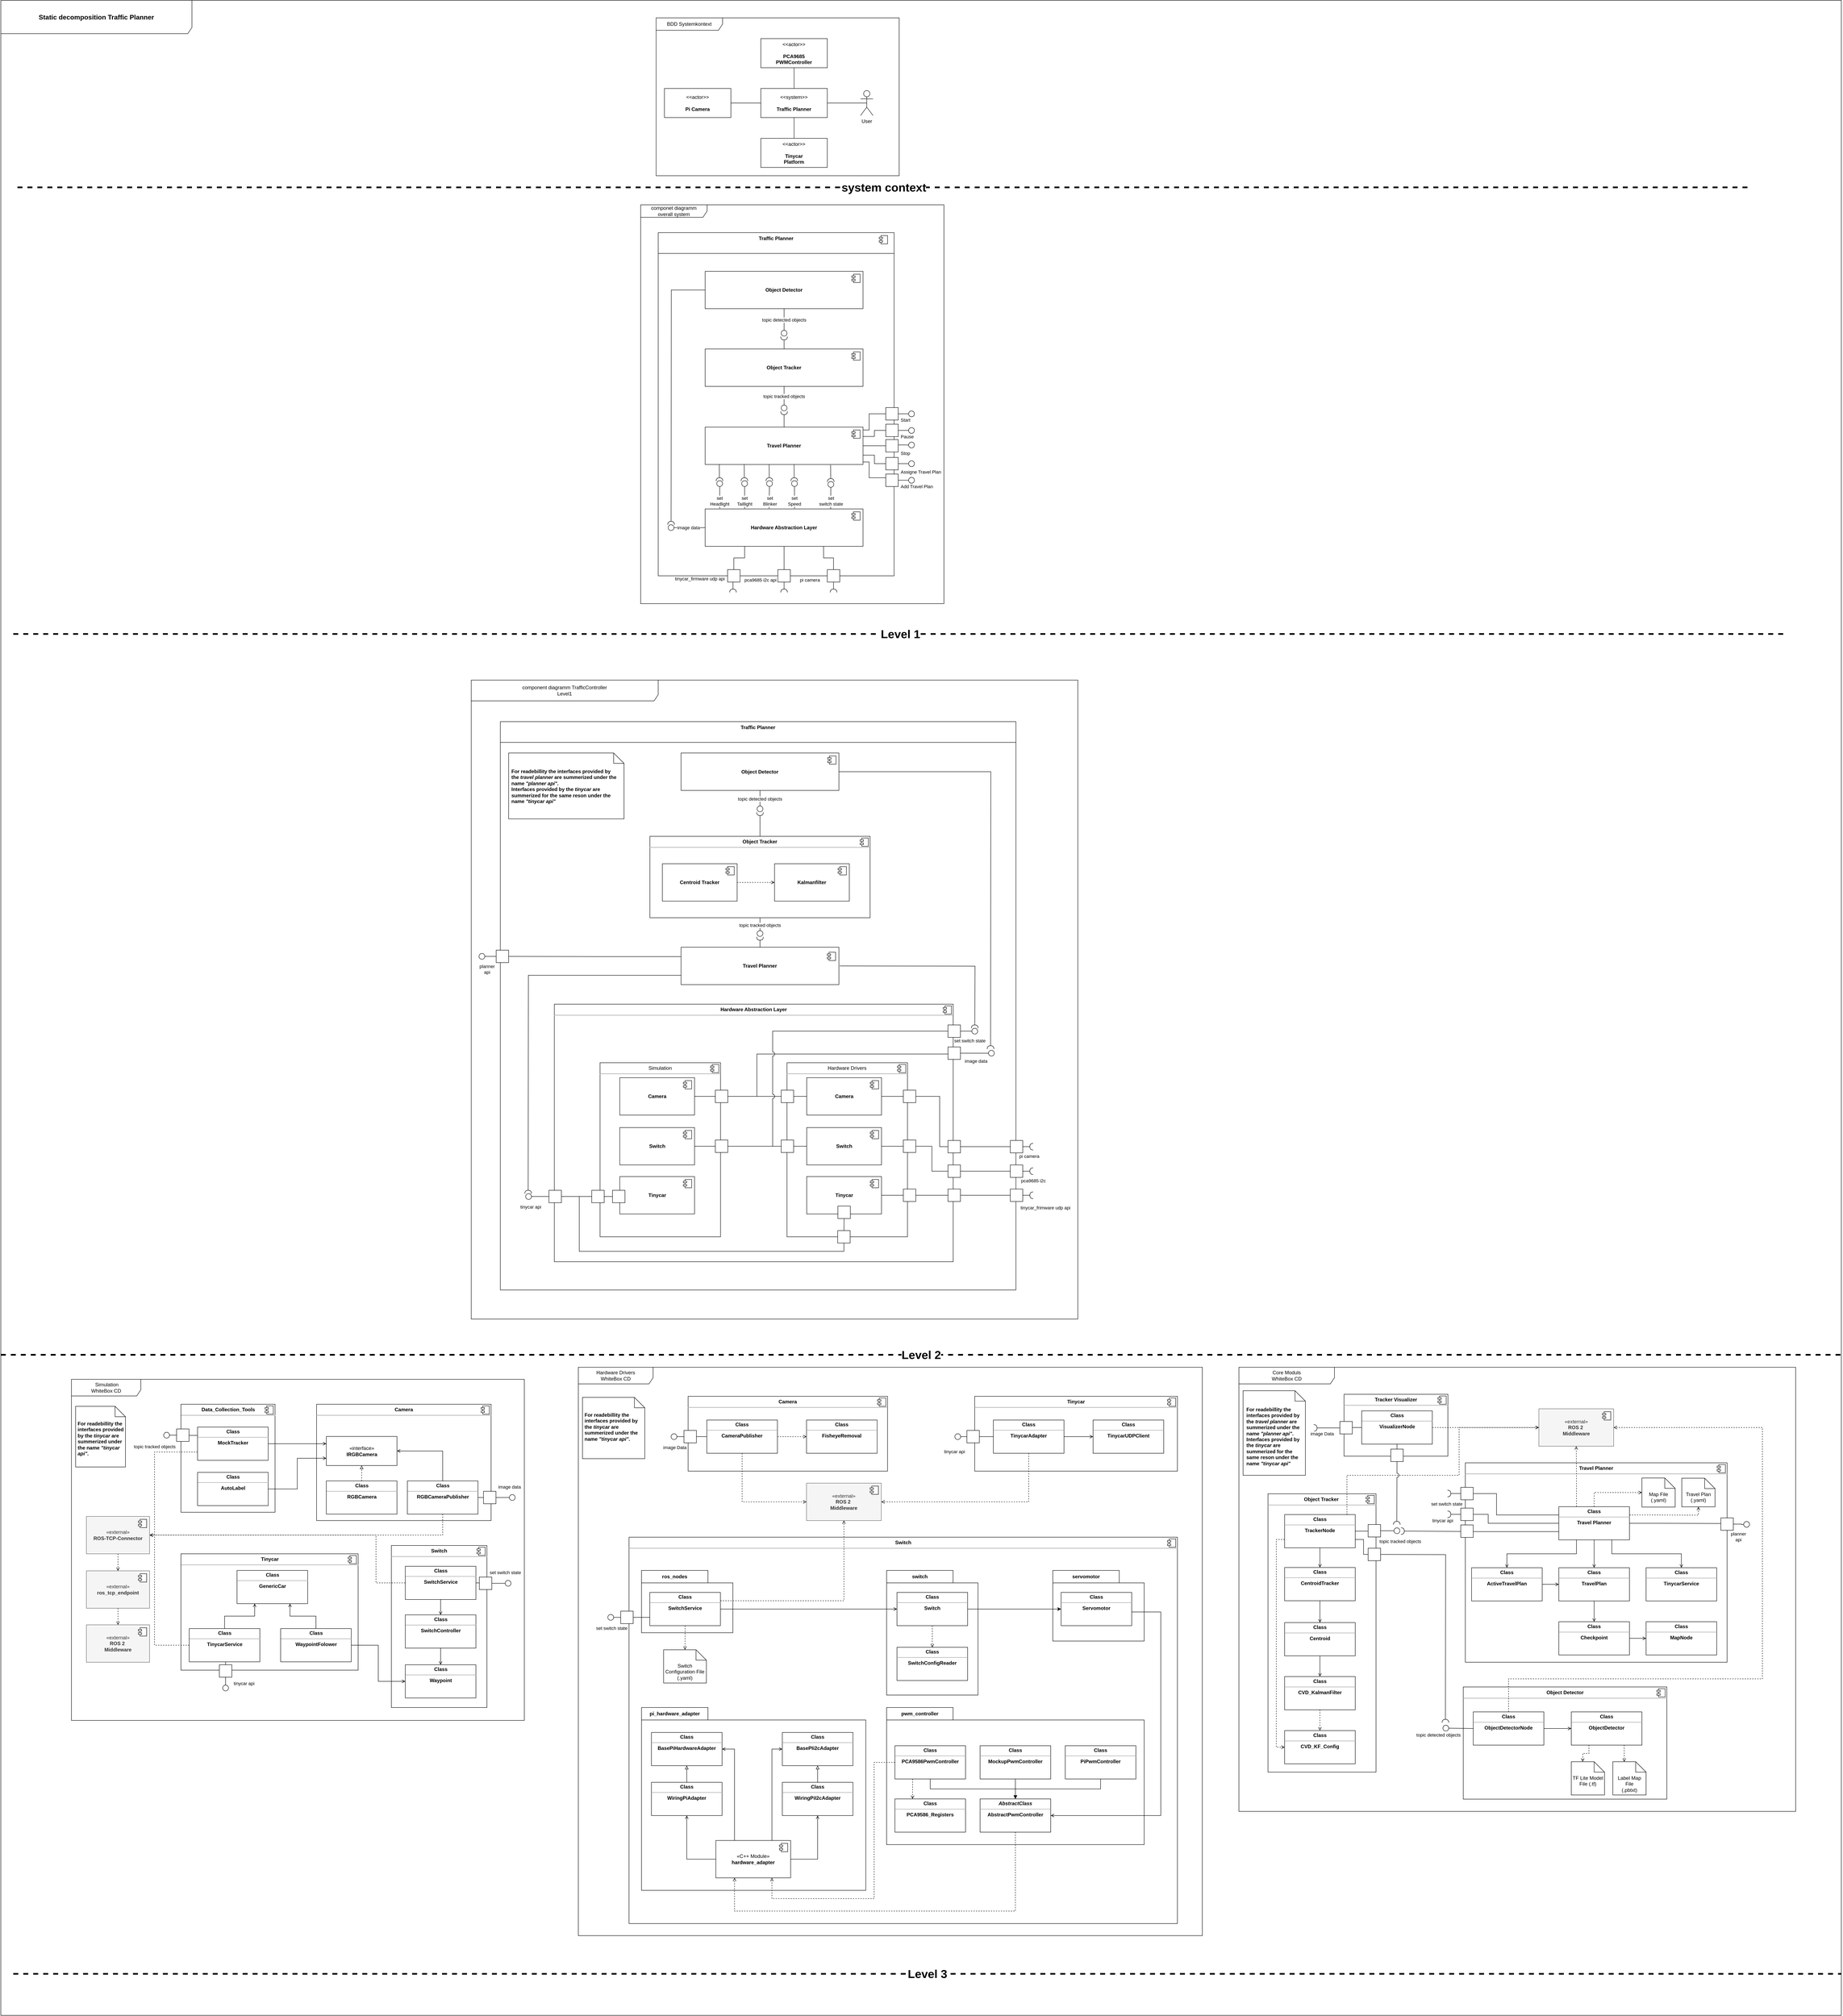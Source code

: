 <mxfile version="22.1.16" type="device" pages="12">
  <diagram id="2hbGiAQr8hQ_TQZB5F2X" name="Complete System Decomposition">
    <mxGraphModel dx="5578" dy="703" grid="1" gridSize="10" guides="1" tooltips="1" connect="1" arrows="1" fold="1" page="1" pageScale="1" pageWidth="4550" pageHeight="5500" math="0" shadow="0">
      <root>
        <mxCell id="0" />
        <mxCell id="1" parent="0" />
        <mxCell id="KyEZiqdsZmX_S9WGfrXA-224" value="&lt;p style=&quot;margin:0px;margin-top:6px;text-align:center;&quot;&gt;&lt;span style=&quot;font-weight: 700;&quot;&gt;Hardware Abstraction Layer&lt;/span&gt;&lt;br&gt;&lt;/p&gt;&lt;hr&gt;&lt;p style=&quot;margin:0px;margin-left:8px;&quot;&gt;&lt;br&gt;&lt;/p&gt;" style="align=left;overflow=fill;html=1;dropTarget=0;whiteSpace=wrap;" parent="1" vertex="1">
          <mxGeometry x="-3179.75" y="2646" width="960" height="620" as="geometry" />
        </mxCell>
        <mxCell id="KyEZiqdsZmX_S9WGfrXA-225" value="" style="shape=component;jettyWidth=8;jettyHeight=4;" parent="KyEZiqdsZmX_S9WGfrXA-224" vertex="1">
          <mxGeometry x="1" width="20" height="20" relative="1" as="geometry">
            <mxPoint x="-24" y="4" as="offset" />
          </mxGeometry>
        </mxCell>
        <mxCell id="KyEZiqdsZmX_S9WGfrXA-252" value="&lt;p style=&quot;margin:0px;margin-top:6px;text-align:center;&quot;&gt;Simulation&lt;/p&gt;&lt;hr&gt;&lt;p style=&quot;margin:0px;margin-left:8px;&quot;&gt;&lt;br&gt;&lt;/p&gt;" style="align=left;overflow=fill;html=1;dropTarget=0;whiteSpace=wrap;" parent="1" vertex="1">
          <mxGeometry x="-3069.75" y="2787" width="290" height="419" as="geometry" />
        </mxCell>
        <mxCell id="KyEZiqdsZmX_S9WGfrXA-253" value="" style="shape=component;jettyWidth=8;jettyHeight=4;" parent="KyEZiqdsZmX_S9WGfrXA-252" vertex="1">
          <mxGeometry x="1" width="20" height="20" relative="1" as="geometry">
            <mxPoint x="-24" y="4" as="offset" />
          </mxGeometry>
        </mxCell>
        <mxCell id="KyEZiqdsZmX_S9WGfrXA-39" value="&lt;p style=&quot;margin:0px;margin-top:6px;text-align:center;&quot;&gt;&lt;b&gt;Switch&lt;/b&gt;&lt;/p&gt;&lt;hr&gt;&lt;p style=&quot;margin:0px;margin-left:8px;&quot;&gt;&lt;br&gt;&lt;/p&gt;" style="align=left;overflow=fill;html=1;dropTarget=0;whiteSpace=wrap;" parent="1" vertex="1">
          <mxGeometry x="-3572" y="3949" width="230" height="390" as="geometry" />
        </mxCell>
        <mxCell id="KyEZiqdsZmX_S9WGfrXA-40" value="" style="shape=component;jettyWidth=8;jettyHeight=4;" parent="KyEZiqdsZmX_S9WGfrXA-39" vertex="1">
          <mxGeometry x="1" width="20" height="20" relative="1" as="geometry">
            <mxPoint x="-24" y="4" as="offset" />
          </mxGeometry>
        </mxCell>
        <mxCell id="KyEZiqdsZmX_S9WGfrXA-37" value="&lt;p style=&quot;margin:0px;margin-top:6px;text-align:center;&quot;&gt;&lt;b&gt;Tinycar&lt;/b&gt;&lt;/p&gt;&lt;hr&gt;&lt;p style=&quot;margin:0px;margin-left:8px;&quot;&gt;&lt;br&gt;&lt;/p&gt;" style="align=left;overflow=fill;html=1;dropTarget=0;whiteSpace=wrap;" parent="1" vertex="1">
          <mxGeometry x="-4078.5" y="3969" width="426.5" height="280" as="geometry" />
        </mxCell>
        <mxCell id="KyEZiqdsZmX_S9WGfrXA-38" value="" style="shape=component;jettyWidth=8;jettyHeight=4;" parent="KyEZiqdsZmX_S9WGfrXA-37" vertex="1">
          <mxGeometry x="1" width="20" height="20" relative="1" as="geometry">
            <mxPoint x="-24" y="4" as="offset" />
          </mxGeometry>
        </mxCell>
        <mxCell id="KyEZiqdsZmX_S9WGfrXA-35" value="&lt;p style=&quot;margin:0px;margin-top:6px;text-align:center;&quot;&gt;&lt;b style=&quot;border-color: var(--border-color);&quot;&gt;Data_Collection_Tools&lt;/b&gt;&lt;br&gt;&lt;/p&gt;&lt;hr&gt;&lt;p style=&quot;margin:0px;margin-left:8px;&quot;&gt;&lt;br&gt;&lt;/p&gt;" style="align=left;overflow=fill;html=1;dropTarget=0;whiteSpace=wrap;" parent="1" vertex="1">
          <mxGeometry x="-4078.5" y="3609" width="226.5" height="260" as="geometry" />
        </mxCell>
        <mxCell id="KyEZiqdsZmX_S9WGfrXA-36" value="" style="shape=component;jettyWidth=8;jettyHeight=4;" parent="KyEZiqdsZmX_S9WGfrXA-35" vertex="1">
          <mxGeometry x="1" width="20" height="20" relative="1" as="geometry">
            <mxPoint x="-24" y="4" as="offset" />
          </mxGeometry>
        </mxCell>
        <mxCell id="KyEZiqdsZmX_S9WGfrXA-33" value="&lt;p style=&quot;margin:0px;margin-top:6px;text-align:center;&quot;&gt;&lt;b&gt;Camera&lt;/b&gt;&lt;/p&gt;&lt;hr&gt;&lt;p style=&quot;margin:0px;margin-left:8px;&quot;&gt;&lt;br&gt;&lt;/p&gt;" style="align=left;overflow=fill;html=1;dropTarget=0;whiteSpace=wrap;" parent="1" vertex="1">
          <mxGeometry x="-3752" y="3609" width="420" height="280" as="geometry" />
        </mxCell>
        <mxCell id="KyEZiqdsZmX_S9WGfrXA-34" value="" style="shape=component;jettyWidth=8;jettyHeight=4;" parent="KyEZiqdsZmX_S9WGfrXA-33" vertex="1">
          <mxGeometry x="1" width="20" height="20" relative="1" as="geometry">
            <mxPoint x="-24" y="4" as="offset" />
          </mxGeometry>
        </mxCell>
        <mxCell id="u52mvtHnFTmdN9OJzF-B-1" value="BDD Systemkontext" style="shape=umlFrame;whiteSpace=wrap;html=1;pointerEvents=0;recursiveResize=0;container=1;collapsible=0;width=160;" parent="1" vertex="1">
          <mxGeometry x="-2934.75" y="272" width="585" height="380" as="geometry" />
        </mxCell>
        <mxCell id="u52mvtHnFTmdN9OJzF-B-2" value="&amp;lt;&amp;lt;system&amp;gt;&amp;gt;&lt;br&gt;&lt;br&gt;&lt;b&gt;Traffic Planner&lt;/b&gt;" style="html=1;align=center;verticalAlign=middle;dashed=0;whiteSpace=wrap;" parent="u52mvtHnFTmdN9OJzF-B-1" vertex="1">
          <mxGeometry x="252" y="170" width="160" height="70" as="geometry" />
        </mxCell>
        <mxCell id="u52mvtHnFTmdN9OJzF-B-3" style="edgeStyle=orthogonalEdgeStyle;rounded=0;orthogonalLoop=1;jettySize=auto;html=1;exitX=0.5;exitY=1;exitDx=0;exitDy=0;entryX=0.5;entryY=0;entryDx=0;entryDy=0;endArrow=none;endFill=0;" parent="u52mvtHnFTmdN9OJzF-B-1" source="u52mvtHnFTmdN9OJzF-B-4" target="u52mvtHnFTmdN9OJzF-B-2" edge="1">
          <mxGeometry relative="1" as="geometry" />
        </mxCell>
        <mxCell id="u52mvtHnFTmdN9OJzF-B-4" value="&amp;lt;&amp;lt;actor&amp;gt;&amp;gt;&lt;br&gt;&lt;br&gt;&lt;b&gt;PCA9685&lt;br&gt;PWMController&lt;/b&gt;" style="html=1;align=center;verticalAlign=middle;dashed=0;whiteSpace=wrap;" parent="u52mvtHnFTmdN9OJzF-B-1" vertex="1">
          <mxGeometry x="252" y="50" width="160" height="70" as="geometry" />
        </mxCell>
        <mxCell id="u52mvtHnFTmdN9OJzF-B-5" style="edgeStyle=orthogonalEdgeStyle;rounded=0;orthogonalLoop=1;jettySize=auto;html=1;exitX=0.5;exitY=0;exitDx=0;exitDy=0;entryX=0.5;entryY=1;entryDx=0;entryDy=0;endArrow=none;endFill=0;" parent="u52mvtHnFTmdN9OJzF-B-1" source="u52mvtHnFTmdN9OJzF-B-6" target="u52mvtHnFTmdN9OJzF-B-2" edge="1">
          <mxGeometry relative="1" as="geometry" />
        </mxCell>
        <mxCell id="u52mvtHnFTmdN9OJzF-B-6" value="&amp;lt;&amp;lt;actor&amp;gt;&amp;gt;&lt;br&gt;&lt;br&gt;&lt;b&gt;Tinycar&lt;br&gt;Platform&lt;/b&gt;" style="html=1;align=center;verticalAlign=middle;dashed=0;whiteSpace=wrap;" parent="u52mvtHnFTmdN9OJzF-B-1" vertex="1">
          <mxGeometry x="252" y="290" width="160" height="70" as="geometry" />
        </mxCell>
        <mxCell id="u52mvtHnFTmdN9OJzF-B-7" style="edgeStyle=orthogonalEdgeStyle;rounded=0;orthogonalLoop=1;jettySize=auto;html=1;exitX=1;exitY=0.5;exitDx=0;exitDy=0;entryX=0;entryY=0.5;entryDx=0;entryDy=0;endArrow=none;endFill=0;" parent="u52mvtHnFTmdN9OJzF-B-1" source="u52mvtHnFTmdN9OJzF-B-8" target="u52mvtHnFTmdN9OJzF-B-2" edge="1">
          <mxGeometry relative="1" as="geometry" />
        </mxCell>
        <mxCell id="u52mvtHnFTmdN9OJzF-B-8" value="&amp;lt;&amp;lt;actor&amp;gt;&amp;gt;&lt;br&gt;&lt;br&gt;&lt;b&gt;Pi Camera&lt;/b&gt;" style="html=1;align=center;verticalAlign=middle;dashed=0;whiteSpace=wrap;" parent="u52mvtHnFTmdN9OJzF-B-1" vertex="1">
          <mxGeometry x="20" y="170" width="160" height="70" as="geometry" />
        </mxCell>
        <mxCell id="u52mvtHnFTmdN9OJzF-B-9" style="edgeStyle=orthogonalEdgeStyle;rounded=0;orthogonalLoop=1;jettySize=auto;html=1;exitX=0.5;exitY=0.5;exitDx=0;exitDy=0;exitPerimeter=0;entryX=1;entryY=0.5;entryDx=0;entryDy=0;endArrow=none;endFill=0;" parent="u52mvtHnFTmdN9OJzF-B-1" source="u52mvtHnFTmdN9OJzF-B-10" target="u52mvtHnFTmdN9OJzF-B-2" edge="1">
          <mxGeometry relative="1" as="geometry" />
        </mxCell>
        <mxCell id="u52mvtHnFTmdN9OJzF-B-10" value="User" style="shape=umlActor;verticalLabelPosition=bottom;verticalAlign=top;html=1;" parent="u52mvtHnFTmdN9OJzF-B-1" vertex="1">
          <mxGeometry x="492" y="175" width="30" height="60" as="geometry" />
        </mxCell>
        <mxCell id="68Avcfp8ldOXutwWciLn-20" value="system context" style="endArrow=none;dashed=1;html=1;rounded=0;fontStyle=1;fontSize=28;strokeWidth=4;" parent="1" edge="1">
          <mxGeometry width="50" height="50" relative="1" as="geometry">
            <mxPoint x="-4472" y="680" as="sourcePoint" />
            <mxPoint x="-302" y="680" as="targetPoint" />
          </mxGeometry>
        </mxCell>
        <mxCell id="Kylz_exQONaK92ra7fsh-51" value="Level 1" style="endArrow=none;dashed=1;html=1;rounded=0;fontStyle=1;fontSize=28;strokeWidth=4;" parent="1" edge="1">
          <mxGeometry width="50" height="50" relative="1" as="geometry">
            <mxPoint x="-4482" y="1755" as="sourcePoint" />
            <mxPoint x="-212" y="1755" as="targetPoint" />
          </mxGeometry>
        </mxCell>
        <mxCell id="Kylz_exQONaK92ra7fsh-59" style="edgeStyle=orthogonalEdgeStyle;rounded=0;orthogonalLoop=1;jettySize=auto;html=1;exitX=0.5;exitY=1;exitDx=0;exitDy=0;entryX=0.5;entryY=0;entryDx=0;entryDy=0;endArrow=none;endFill=0;" parent="1" edge="1">
          <mxGeometry relative="1" as="geometry">
            <mxPoint x="-5668" y="860" as="targetPoint" />
          </mxGeometry>
        </mxCell>
        <mxCell id="Kylz_exQONaK92ra7fsh-61" style="edgeStyle=orthogonalEdgeStyle;rounded=0;orthogonalLoop=1;jettySize=auto;html=1;exitX=0.5;exitY=0;exitDx=0;exitDy=0;entryX=0.5;entryY=1;entryDx=0;entryDy=0;endArrow=none;endFill=0;" parent="1" edge="1">
          <mxGeometry relative="1" as="geometry">
            <mxPoint x="-5668" y="980" as="sourcePoint" />
          </mxGeometry>
        </mxCell>
        <mxCell id="Kylz_exQONaK92ra7fsh-63" style="edgeStyle=orthogonalEdgeStyle;rounded=0;orthogonalLoop=1;jettySize=auto;html=1;exitX=1;exitY=0.5;exitDx=0;exitDy=0;entryX=0;entryY=0.5;entryDx=0;entryDy=0;endArrow=none;endFill=0;" parent="1" edge="1">
          <mxGeometry relative="1" as="geometry">
            <mxPoint x="-5748" y="895" as="targetPoint" />
          </mxGeometry>
        </mxCell>
        <mxCell id="Kylz_exQONaK92ra7fsh-65" style="edgeStyle=orthogonalEdgeStyle;rounded=0;orthogonalLoop=1;jettySize=auto;html=1;exitX=0.5;exitY=0.5;exitDx=0;exitDy=0;exitPerimeter=0;entryX=1;entryY=0.5;entryDx=0;entryDy=0;endArrow=none;endFill=0;" parent="1" edge="1">
          <mxGeometry relative="1" as="geometry">
            <mxPoint x="-5588" y="895" as="targetPoint" />
          </mxGeometry>
        </mxCell>
        <mxCell id="nfdxiLWw9zPmLxVCCzK1-276" value="Traffic Planner" style="swimlane;fontStyle=1;align=center;verticalAlign=top;childLayout=stackLayout;horizontal=1;startSize=50;horizontalStack=0;resizeParent=1;resizeParentMax=0;resizeLast=0;collapsible=0;marginBottom=0;html=1;whiteSpace=wrap;" parent="1" vertex="1">
          <mxGeometry x="-2929.75" y="789" width="567.75" height="826" as="geometry" />
        </mxCell>
        <mxCell id="nfdxiLWw9zPmLxVCCzK1-277" value="componet diagramm&lt;br&gt;overall system" style="shape=umlFrame;whiteSpace=wrap;html=1;pointerEvents=0;recursiveResize=0;container=0;collapsible=0;width=160;" parent="1" vertex="1">
          <mxGeometry x="-2972" y="722" width="730" height="960" as="geometry" />
        </mxCell>
        <mxCell id="nfdxiLWw9zPmLxVCCzK1-278" value="topic detected objects" style="edgeStyle=orthogonalEdgeStyle;rounded=0;orthogonalLoop=1;jettySize=auto;html=1;exitX=0.5;exitY=1;exitDx=0;exitDy=0;endArrow=circle;endFill=0;" parent="1" source="nfdxiLWw9zPmLxVCCzK1-280" edge="1">
          <mxGeometry x="-0.206" relative="1" as="geometry">
            <mxPoint x="-2626.75" y="1039" as="targetPoint" />
            <mxPoint as="offset" />
          </mxGeometry>
        </mxCell>
        <mxCell id="nfdxiLWw9zPmLxVCCzK1-280" value="&lt;b&gt;Object Detector&lt;/b&gt;" style="html=1;dropTarget=0;whiteSpace=wrap;" parent="1" vertex="1">
          <mxGeometry x="-2816.75" y="882" width="380" height="90" as="geometry" />
        </mxCell>
        <mxCell id="nfdxiLWw9zPmLxVCCzK1-281" value="" style="shape=module;jettyWidth=8;jettyHeight=4;" parent="nfdxiLWw9zPmLxVCCzK1-280" vertex="1">
          <mxGeometry x="1" width="20" height="20" relative="1" as="geometry">
            <mxPoint x="-27" y="7" as="offset" />
          </mxGeometry>
        </mxCell>
        <mxCell id="nfdxiLWw9zPmLxVCCzK1-282" style="edgeStyle=orthogonalEdgeStyle;rounded=0;orthogonalLoop=1;jettySize=auto;html=1;exitX=0.5;exitY=0;exitDx=0;exitDy=0;endArrow=halfCircle;endFill=0;" parent="1" source="nfdxiLWw9zPmLxVCCzK1-284" edge="1">
          <mxGeometry relative="1" as="geometry">
            <mxPoint x="-2626.75" y="1039" as="targetPoint" />
          </mxGeometry>
        </mxCell>
        <mxCell id="nfdxiLWw9zPmLxVCCzK1-283" value="topic tracked objects" style="edgeStyle=orthogonalEdgeStyle;rounded=0;orthogonalLoop=1;jettySize=auto;html=1;exitX=0.5;exitY=1;exitDx=0;exitDy=0;endArrow=circle;endFill=0;" parent="1" source="nfdxiLWw9zPmLxVCCzK1-284" edge="1">
          <mxGeometry x="-0.208" relative="1" as="geometry">
            <mxPoint x="-2626.75" y="1219" as="targetPoint" />
            <mxPoint as="offset" />
          </mxGeometry>
        </mxCell>
        <mxCell id="nfdxiLWw9zPmLxVCCzK1-284" value="&lt;b&gt;Object Tracker&lt;/b&gt;" style="html=1;dropTarget=0;whiteSpace=wrap;" parent="1" vertex="1">
          <mxGeometry x="-2816.75" y="1069" width="380" height="90" as="geometry" />
        </mxCell>
        <mxCell id="nfdxiLWw9zPmLxVCCzK1-285" value="" style="shape=module;jettyWidth=8;jettyHeight=4;" parent="nfdxiLWw9zPmLxVCCzK1-284" vertex="1">
          <mxGeometry x="1" width="20" height="20" relative="1" as="geometry">
            <mxPoint x="-27" y="7" as="offset" />
          </mxGeometry>
        </mxCell>
        <mxCell id="nfdxiLWw9zPmLxVCCzK1-286" value="" style="rounded=0;orthogonalLoop=1;jettySize=auto;html=1;exitX=0.5;exitY=0;exitDx=0;exitDy=0;endArrow=halfCircle;endFill=0;" parent="1" source="nfdxiLWw9zPmLxVCCzK1-288" edge="1">
          <mxGeometry relative="1" as="geometry">
            <mxPoint x="-2626.75" y="1219" as="targetPoint" />
          </mxGeometry>
        </mxCell>
        <mxCell id="nfdxiLWw9zPmLxVCCzK1-287" value="" style="rounded=0;orthogonalLoop=1;jettySize=auto;html=1;exitX=0.25;exitY=1;exitDx=0;exitDy=0;endArrow=halfCircle;endFill=0;" parent="1" edge="1">
          <mxGeometry relative="1" as="geometry">
            <mxPoint x="-2782.25" y="1387" as="targetPoint" />
            <mxPoint x="-2782.75" y="1347" as="sourcePoint" />
          </mxGeometry>
        </mxCell>
        <mxCell id="KyEZiqdsZmX_S9WGfrXA-566" style="edgeStyle=orthogonalEdgeStyle;rounded=0;orthogonalLoop=1;jettySize=auto;html=1;exitX=1;exitY=0.25;exitDx=0;exitDy=0;entryX=0;entryY=0.5;entryDx=0;entryDy=0;endArrow=none;endFill=0;" parent="1" source="nfdxiLWw9zPmLxVCCzK1-288" target="KyEZiqdsZmX_S9WGfrXA-564" edge="1">
          <mxGeometry relative="1" as="geometry" />
        </mxCell>
        <mxCell id="KyEZiqdsZmX_S9WGfrXA-567" style="edgeStyle=orthogonalEdgeStyle;rounded=0;orthogonalLoop=1;jettySize=auto;html=1;exitX=1;exitY=0.75;exitDx=0;exitDy=0;entryX=0;entryY=0.5;entryDx=0;entryDy=0;endArrow=none;endFill=0;" parent="1" source="nfdxiLWw9zPmLxVCCzK1-288" target="KyEZiqdsZmX_S9WGfrXA-562" edge="1">
          <mxGeometry relative="1" as="geometry" />
        </mxCell>
        <mxCell id="KyEZiqdsZmX_S9WGfrXA-568" style="edgeStyle=orthogonalEdgeStyle;rounded=0;orthogonalLoop=1;jettySize=auto;html=1;exitX=1;exitY=0;exitDx=0;exitDy=0;entryX=0;entryY=0.5;entryDx=0;entryDy=0;endArrow=none;endFill=0;" parent="1" target="KyEZiqdsZmX_S9WGfrXA-565" edge="1">
          <mxGeometry relative="1" as="geometry">
            <mxPoint x="-2436.75" y="1264" as="sourcePoint" />
            <mxPoint x="-2382" y="1232" as="targetPoint" />
            <Array as="points">
              <mxPoint x="-2422" y="1264" />
              <mxPoint x="-2422" y="1225" />
            </Array>
          </mxGeometry>
        </mxCell>
        <mxCell id="KyEZiqdsZmX_S9WGfrXA-569" style="edgeStyle=orthogonalEdgeStyle;rounded=0;orthogonalLoop=1;jettySize=auto;html=1;exitX=1;exitY=1;exitDx=0;exitDy=0;entryX=0;entryY=0.5;entryDx=0;entryDy=0;endArrow=none;endFill=0;" parent="1" edge="1">
          <mxGeometry relative="1" as="geometry">
            <mxPoint x="-2436.75" y="1341" as="sourcePoint" />
            <mxPoint x="-2382" y="1379" as="targetPoint" />
            <Array as="points">
              <mxPoint x="-2422" y="1341" />
              <mxPoint x="-2422" y="1379" />
            </Array>
          </mxGeometry>
        </mxCell>
        <mxCell id="nfdxiLWw9zPmLxVCCzK1-288" value="&lt;b&gt;Travel Planner&lt;/b&gt;" style="html=1;dropTarget=0;whiteSpace=wrap;" parent="1" vertex="1">
          <mxGeometry x="-2816.75" y="1257" width="380" height="90" as="geometry" />
        </mxCell>
        <mxCell id="nfdxiLWw9zPmLxVCCzK1-289" value="" style="shape=module;jettyWidth=8;jettyHeight=4;" parent="nfdxiLWw9zPmLxVCCzK1-288" vertex="1">
          <mxGeometry x="1" width="20" height="20" relative="1" as="geometry">
            <mxPoint x="-27" y="7" as="offset" />
          </mxGeometry>
        </mxCell>
        <mxCell id="nfdxiLWw9zPmLxVCCzK1-294" value="set &lt;br&gt;switch state" style="rounded=0;orthogonalLoop=1;jettySize=auto;html=1;exitX=0.5;exitY=0;exitDx=0;exitDy=0;endArrow=circle;endFill=0;" parent="1" edge="1">
          <mxGeometry x="-0.433" relative="1" as="geometry">
            <mxPoint x="-2514.13" y="1387" as="targetPoint" />
            <mxPoint x="-2514.63" y="1454" as="sourcePoint" />
            <mxPoint as="offset" />
          </mxGeometry>
        </mxCell>
        <mxCell id="nfdxiLWw9zPmLxVCCzK1-295" style="edgeStyle=orthogonalEdgeStyle;rounded=0;orthogonalLoop=1;jettySize=auto;html=1;exitX=0.5;exitY=1;exitDx=0;exitDy=0;entryX=0.5;entryY=1;entryDx=0;entryDy=0;endArrow=none;endFill=0;" parent="1" source="nfdxiLWw9zPmLxVCCzK1-298" target="nfdxiLWw9zPmLxVCCzK1-311" edge="1">
          <mxGeometry relative="1" as="geometry">
            <mxPoint x="-2543.75" y="1544" as="sourcePoint" />
          </mxGeometry>
        </mxCell>
        <mxCell id="nfdxiLWw9zPmLxVCCzK1-296" value="set&lt;br&gt;Taillight" style="rounded=0;orthogonalLoop=1;jettySize=auto;html=1;exitX=0.5;exitY=0;exitDx=0;exitDy=0;endArrow=circle;endFill=0;" parent="1" edge="1">
          <mxGeometry x="-0.471" relative="1" as="geometry">
            <mxPoint x="-2721.75" y="1385" as="targetPoint" />
            <mxPoint x="-2721.75" y="1453" as="sourcePoint" />
            <mxPoint as="offset" />
          </mxGeometry>
        </mxCell>
        <mxCell id="nfdxiLWw9zPmLxVCCzK1-297" style="edgeStyle=orthogonalEdgeStyle;rounded=0;orthogonalLoop=1;jettySize=auto;html=1;exitX=0.25;exitY=1;exitDx=0;exitDy=0;entryX=0.5;entryY=1;entryDx=0;entryDy=0;endArrow=none;endFill=0;" parent="1" source="nfdxiLWw9zPmLxVCCzK1-298" target="nfdxiLWw9zPmLxVCCzK1-309" edge="1">
          <mxGeometry relative="1" as="geometry">
            <mxPoint x="-2684.75" y="1544" as="sourcePoint" />
          </mxGeometry>
        </mxCell>
        <mxCell id="nfdxiLWw9zPmLxVCCzK1-298" value="Hardware Abstraction Layer" style="html=1;dropTarget=0;whiteSpace=wrap;fontStyle=1" parent="1" vertex="1">
          <mxGeometry x="-2816.75" y="1454" width="380" height="90" as="geometry" />
        </mxCell>
        <mxCell id="nfdxiLWw9zPmLxVCCzK1-299" value="" style="shape=module;jettyWidth=8;jettyHeight=4;" parent="nfdxiLWw9zPmLxVCCzK1-298" vertex="1">
          <mxGeometry x="1" width="20" height="20" relative="1" as="geometry">
            <mxPoint x="-27" y="7" as="offset" />
          </mxGeometry>
        </mxCell>
        <mxCell id="nfdxiLWw9zPmLxVCCzK1-300" value="set &lt;br&gt;Headlight" style="rounded=0;orthogonalLoop=1;jettySize=auto;html=1;exitX=0.5;exitY=0;exitDx=0;exitDy=0;endArrow=circle;endFill=0;" parent="1" edge="1">
          <mxGeometry x="-0.471" relative="1" as="geometry">
            <mxPoint x="-2781.75" y="1385" as="targetPoint" />
            <mxPoint x="-2781.75" y="1453" as="sourcePoint" />
            <mxPoint as="offset" />
          </mxGeometry>
        </mxCell>
        <mxCell id="nfdxiLWw9zPmLxVCCzK1-301" value="set&lt;br&gt;Blinker" style="rounded=0;orthogonalLoop=1;jettySize=auto;html=1;exitX=0.5;exitY=0;exitDx=0;exitDy=0;endArrow=circle;endFill=0;" parent="1" edge="1">
          <mxGeometry x="-0.47" y="-1" relative="1" as="geometry">
            <mxPoint x="-2661.75" y="1385" as="targetPoint" />
            <mxPoint x="-2662.75" y="1453" as="sourcePoint" />
            <mxPoint as="offset" />
          </mxGeometry>
        </mxCell>
        <mxCell id="nfdxiLWw9zPmLxVCCzK1-302" value="set&lt;br&gt;Speed" style="rounded=0;orthogonalLoop=1;jettySize=auto;html=1;exitX=0.5;exitY=0;exitDx=0;exitDy=0;endArrow=circle;endFill=0;" parent="1" edge="1">
          <mxGeometry x="-0.471" relative="1" as="geometry">
            <mxPoint x="-2601.75" y="1385" as="targetPoint" />
            <mxPoint x="-2601.75" y="1453" as="sourcePoint" />
            <mxPoint as="offset" />
          </mxGeometry>
        </mxCell>
        <mxCell id="nfdxiLWw9zPmLxVCCzK1-303" value="" style="rounded=0;orthogonalLoop=1;jettySize=auto;html=1;exitX=0.25;exitY=1;exitDx=0;exitDy=0;endArrow=halfCircle;endFill=0;" parent="1" edge="1">
          <mxGeometry relative="1" as="geometry">
            <mxPoint x="-2722.25" y="1387" as="targetPoint" />
            <mxPoint x="-2722.75" y="1347" as="sourcePoint" />
          </mxGeometry>
        </mxCell>
        <mxCell id="nfdxiLWw9zPmLxVCCzK1-304" value="" style="rounded=0;orthogonalLoop=1;jettySize=auto;html=1;exitX=0.25;exitY=1;exitDx=0;exitDy=0;endArrow=halfCircle;endFill=0;" parent="1" edge="1">
          <mxGeometry relative="1" as="geometry">
            <mxPoint x="-2662.25" y="1387" as="targetPoint" />
            <mxPoint x="-2662.75" y="1347" as="sourcePoint" />
          </mxGeometry>
        </mxCell>
        <mxCell id="nfdxiLWw9zPmLxVCCzK1-305" value="" style="rounded=0;orthogonalLoop=1;jettySize=auto;html=1;exitX=0.25;exitY=1;exitDx=0;exitDy=0;endArrow=halfCircle;endFill=0;" parent="1" edge="1">
          <mxGeometry relative="1" as="geometry">
            <mxPoint x="-2602.25" y="1387" as="targetPoint" />
            <mxPoint x="-2602.75" y="1347" as="sourcePoint" />
          </mxGeometry>
        </mxCell>
        <mxCell id="nfdxiLWw9zPmLxVCCzK1-306" value="" style="rounded=0;orthogonalLoop=1;jettySize=auto;html=1;exitX=0.781;exitY=1.013;exitDx=0;exitDy=0;endArrow=halfCircle;endFill=0;exitPerimeter=0;" parent="1" edge="1">
          <mxGeometry relative="1" as="geometry">
            <mxPoint x="-2514.4" y="1389" as="targetPoint" />
            <mxPoint x="-2514.75" y="1348.17" as="sourcePoint" />
          </mxGeometry>
        </mxCell>
        <mxCell id="nfdxiLWw9zPmLxVCCzK1-307" value="" style="shape=module;jettyWidth=8;jettyHeight=4;" parent="1" vertex="1">
          <mxGeometry x="-2397.75" y="796" width="20" height="20" as="geometry" />
        </mxCell>
        <mxCell id="nfdxiLWw9zPmLxVCCzK1-309" value="" style="html=1;rounded=0;direction=west;" parent="1" vertex="1">
          <mxGeometry x="-2762.75" y="1600" width="30" height="30" as="geometry" />
        </mxCell>
        <mxCell id="nfdxiLWw9zPmLxVCCzK1-310" value="pca9685 i2c api" style="edgeStyle=orthogonalEdgeStyle;rounded=0;orthogonalLoop=1;jettySize=auto;html=1;exitX=0.5;exitY=0;exitDx=0;exitDy=0;endArrow=halfCircle;endFill=0;" parent="1" source="nfdxiLWw9zPmLxVCCzK1-311" edge="1">
          <mxGeometry x="-1" y="-57" relative="1" as="geometry">
            <mxPoint x="-2626.75" y="1655" as="targetPoint" />
            <mxPoint y="-5" as="offset" />
          </mxGeometry>
        </mxCell>
        <mxCell id="nfdxiLWw9zPmLxVCCzK1-311" value="" style="html=1;rounded=0;direction=west;" parent="1" vertex="1">
          <mxGeometry x="-2641.75" y="1600" width="30" height="30" as="geometry" />
        </mxCell>
        <mxCell id="nfdxiLWw9zPmLxVCCzK1-314" value="image data" style="rounded=0;orthogonalLoop=1;jettySize=auto;html=1;exitX=0;exitY=0.5;exitDx=0;exitDy=0;endArrow=circle;endFill=0;" parent="1" source="nfdxiLWw9zPmLxVCCzK1-298" edge="1">
          <mxGeometry x="-0.111" relative="1" as="geometry">
            <mxPoint x="-2906.75" y="1499" as="targetPoint" />
            <mxPoint x="-2836.75" y="1529" as="sourcePoint" />
            <mxPoint as="offset" />
          </mxGeometry>
        </mxCell>
        <mxCell id="nfdxiLWw9zPmLxVCCzK1-316" style="edgeStyle=orthogonalEdgeStyle;rounded=0;orthogonalLoop=1;jettySize=auto;html=1;exitX=0.75;exitY=1;exitDx=0;exitDy=0;entryX=0.5;entryY=1;entryDx=0;entryDy=0;endArrow=none;endFill=0;" parent="1" source="nfdxiLWw9zPmLxVCCzK1-298" target="nfdxiLWw9zPmLxVCCzK1-318" edge="1">
          <mxGeometry relative="1" as="geometry">
            <mxPoint x="-2441.75" y="1544" as="sourcePoint" />
          </mxGeometry>
        </mxCell>
        <mxCell id="nfdxiLWw9zPmLxVCCzK1-317" value="pi camera" style="edgeStyle=orthogonalEdgeStyle;rounded=0;orthogonalLoop=1;jettySize=auto;html=1;exitX=0.5;exitY=0;exitDx=0;exitDy=0;endArrow=halfCircle;endFill=0;" parent="1" source="nfdxiLWw9zPmLxVCCzK1-318" edge="1">
          <mxGeometry x="-1" y="-57" relative="1" as="geometry">
            <mxPoint x="-2507.75" y="1655" as="targetPoint" />
            <mxPoint y="-5" as="offset" />
          </mxGeometry>
        </mxCell>
        <mxCell id="nfdxiLWw9zPmLxVCCzK1-318" value="" style="html=1;rounded=0;direction=west;" parent="1" vertex="1">
          <mxGeometry x="-2522.75" y="1600" width="30" height="30" as="geometry" />
        </mxCell>
        <mxCell id="nfdxiLWw9zPmLxVCCzK1-351" value="Level 2" style="endArrow=none;dashed=1;html=1;rounded=0;fontStyle=1;fontSize=28;strokeWidth=4;" parent="1" edge="1">
          <mxGeometry width="50" height="50" relative="1" as="geometry">
            <mxPoint x="-4512" y="3490" as="sourcePoint" />
            <mxPoint x="-82" y="3490" as="targetPoint" />
          </mxGeometry>
        </mxCell>
        <mxCell id="wvU49Uw59JDFcLgJWXKM-1" value="tinycar_firmware udp api" style="edgeStyle=orthogonalEdgeStyle;rounded=0;orthogonalLoop=1;jettySize=auto;html=1;exitX=0.5;exitY=0;exitDx=0;exitDy=0;endArrow=halfCircle;endFill=0;" parent="1" edge="1">
          <mxGeometry x="-1" y="-80" relative="1" as="geometry">
            <mxPoint x="-2749.75" y="1655" as="targetPoint" />
            <mxPoint y="-8" as="offset" />
            <mxPoint x="-2749.75" y="1630" as="sourcePoint" />
          </mxGeometry>
        </mxCell>
        <mxCell id="KyEZiqdsZmX_S9WGfrXA-2" value="&amp;nbsp;Simulation&lt;br&gt;WhiteBox CD" style="shape=umlFrame;whiteSpace=wrap;html=1;pointerEvents=0;width=167;height=40;" parent="1" vertex="1">
          <mxGeometry x="-4342" y="3549" width="1090" height="821" as="geometry" />
        </mxCell>
        <mxCell id="KyEZiqdsZmX_S9WGfrXA-24" style="edgeStyle=orthogonalEdgeStyle;rounded=0;orthogonalLoop=1;jettySize=auto;html=1;exitX=1;exitY=0.5;exitDx=0;exitDy=0;entryX=0;entryY=0.25;entryDx=0;entryDy=0;endArrow=open;endFill=0;" parent="1" source="KyEZiqdsZmX_S9WGfrXA-16" target="KyEZiqdsZmX_S9WGfrXA-19" edge="1">
          <mxGeometry relative="1" as="geometry" />
        </mxCell>
        <mxCell id="KyEZiqdsZmX_S9WGfrXA-25" style="edgeStyle=orthogonalEdgeStyle;rounded=0;orthogonalLoop=1;jettySize=auto;html=1;exitX=1;exitY=0.5;exitDx=0;exitDy=0;entryX=0;entryY=0.75;entryDx=0;entryDy=0;endArrow=open;endFill=0;" parent="1" source="KyEZiqdsZmX_S9WGfrXA-17" target="KyEZiqdsZmX_S9WGfrXA-19" edge="1">
          <mxGeometry relative="1" as="geometry" />
        </mxCell>
        <mxCell id="KyEZiqdsZmX_S9WGfrXA-26" style="edgeStyle=orthogonalEdgeStyle;rounded=0;orthogonalLoop=1;jettySize=auto;html=1;exitX=1;exitY=0.5;exitDx=0;exitDy=0;entryX=0;entryY=0.5;entryDx=0;entryDy=0;endArrow=open;endFill=0;" parent="1" source="KyEZiqdsZmX_S9WGfrXA-6" target="KyEZiqdsZmX_S9WGfrXA-12" edge="1">
          <mxGeometry relative="1" as="geometry" />
        </mxCell>
        <mxCell id="KyEZiqdsZmX_S9WGfrXA-27" style="edgeStyle=orthogonalEdgeStyle;rounded=0;orthogonalLoop=1;jettySize=auto;html=1;exitX=0;exitY=0.75;exitDx=0;exitDy=0;entryX=1;entryY=0.5;entryDx=0;entryDy=0;dashed=1;endArrow=open;endFill=0;" parent="1" source="KyEZiqdsZmX_S9WGfrXA-16" target="KyEZiqdsZmX_S9WGfrXA-461" edge="1">
          <mxGeometry relative="1" as="geometry">
            <mxPoint x="-4214" y="3924" as="targetPoint" />
            <Array as="points">
              <mxPoint x="-4142" y="3724" />
              <mxPoint x="-4142" y="3924" />
              <mxPoint x="-4154" y="3924" />
            </Array>
          </mxGeometry>
        </mxCell>
        <mxCell id="KyEZiqdsZmX_S9WGfrXA-28" style="edgeStyle=orthogonalEdgeStyle;rounded=0;orthogonalLoop=1;jettySize=auto;html=1;exitX=0.5;exitY=1;exitDx=0;exitDy=0;entryX=1;entryY=0.5;entryDx=0;entryDy=0;dashed=1;endArrow=open;endFill=0;" parent="1" source="KyEZiqdsZmX_S9WGfrXA-21" target="KyEZiqdsZmX_S9WGfrXA-461" edge="1">
          <mxGeometry relative="1" as="geometry">
            <mxPoint x="-4214" y="3924" as="targetPoint" />
          </mxGeometry>
        </mxCell>
        <mxCell id="KyEZiqdsZmX_S9WGfrXA-29" style="edgeStyle=orthogonalEdgeStyle;rounded=0;orthogonalLoop=1;jettySize=auto;html=1;exitX=0;exitY=0.5;exitDx=0;exitDy=0;entryX=1;entryY=0.5;entryDx=0;entryDy=0;dashed=1;endArrow=open;endFill=0;" parent="1" source="KyEZiqdsZmX_S9WGfrXA-5" target="KyEZiqdsZmX_S9WGfrXA-461" edge="1">
          <mxGeometry relative="1" as="geometry">
            <mxPoint x="-4214" y="3924" as="targetPoint" />
            <Array as="points">
              <mxPoint x="-4142" y="4189" />
              <mxPoint x="-4142" y="3924" />
              <mxPoint x="-4154" y="3924" />
            </Array>
          </mxGeometry>
        </mxCell>
        <mxCell id="KyEZiqdsZmX_S9WGfrXA-30" style="edgeStyle=orthogonalEdgeStyle;rounded=0;orthogonalLoop=1;jettySize=auto;html=1;exitX=0;exitY=0.5;exitDx=0;exitDy=0;entryX=1;entryY=0.5;entryDx=0;entryDy=0;dashed=1;endArrow=open;endFill=0;" parent="1" source="KyEZiqdsZmX_S9WGfrXA-10" target="KyEZiqdsZmX_S9WGfrXA-461" edge="1">
          <mxGeometry relative="1" as="geometry">
            <Array as="points">
              <mxPoint x="-3609" y="4039" />
              <mxPoint x="-3609" y="3924" />
              <mxPoint x="-4154" y="3924" />
            </Array>
            <mxPoint x="-4214" y="3924" as="targetPoint" />
          </mxGeometry>
        </mxCell>
        <mxCell id="KyEZiqdsZmX_S9WGfrXA-19" value="«interface»&lt;br&gt;&lt;b&gt;IRGBCamera&lt;/b&gt;" style="html=1;whiteSpace=wrap;" parent="1" vertex="1">
          <mxGeometry x="-3728.5" y="3686.5" width="170" height="70" as="geometry" />
        </mxCell>
        <mxCell id="KyEZiqdsZmX_S9WGfrXA-20" value="&lt;p style=&quot;margin: 4px 0px 0px;&quot;&gt;&lt;span&gt;Class&lt;/span&gt;&lt;/p&gt;&lt;hr size=&quot;1&quot;&gt;&lt;div style=&quot;height: 2px;&quot;&gt;RGBCamera&lt;/div&gt;" style="verticalAlign=top;align=center;overflow=fill;fontSize=12;fontFamily=Helvetica;html=1;whiteSpace=wrap;fontStyle=1" parent="1" vertex="1">
          <mxGeometry x="-3728.5" y="3793.5" width="170" height="80" as="geometry" />
        </mxCell>
        <mxCell id="KyEZiqdsZmX_S9WGfrXA-349" style="edgeStyle=orthogonalEdgeStyle;rounded=0;orthogonalLoop=1;jettySize=auto;html=1;exitX=1;exitY=0.5;exitDx=0;exitDy=0;entryX=0;entryY=0.5;entryDx=0;entryDy=0;endArrow=none;endFill=0;" parent="1" source="KyEZiqdsZmX_S9WGfrXA-21" target="KyEZiqdsZmX_S9WGfrXA-348" edge="1">
          <mxGeometry relative="1" as="geometry" />
        </mxCell>
        <mxCell id="KyEZiqdsZmX_S9WGfrXA-21" value="&lt;p style=&quot;margin: 4px 0px 0px;&quot;&gt;&lt;span&gt;Class&lt;/span&gt;&lt;/p&gt;&lt;hr size=&quot;1&quot;&gt;&lt;div style=&quot;height: 2px;&quot;&gt;RGBCameraPublisher&lt;/div&gt;" style="verticalAlign=top;align=center;overflow=fill;fontSize=12;fontFamily=Helvetica;html=1;whiteSpace=wrap;fontStyle=1" parent="1" vertex="1">
          <mxGeometry x="-3533.5" y="3793.5" width="170" height="80" as="geometry" />
        </mxCell>
        <mxCell id="KyEZiqdsZmX_S9WGfrXA-22" style="edgeStyle=orthogonalEdgeStyle;rounded=0;orthogonalLoop=1;jettySize=auto;html=1;exitX=0.5;exitY=0;exitDx=0;exitDy=0;entryX=0.5;entryY=1;entryDx=0;entryDy=0;endArrow=block;endFill=0;dashed=1;" parent="1" source="KyEZiqdsZmX_S9WGfrXA-20" target="KyEZiqdsZmX_S9WGfrXA-19" edge="1">
          <mxGeometry relative="1" as="geometry" />
        </mxCell>
        <mxCell id="KyEZiqdsZmX_S9WGfrXA-23" style="edgeStyle=orthogonalEdgeStyle;rounded=0;orthogonalLoop=1;jettySize=auto;html=1;exitX=0.5;exitY=0;exitDx=0;exitDy=0;entryX=1;entryY=0.5;entryDx=0;entryDy=0;endArrow=open;endFill=0;" parent="1" source="KyEZiqdsZmX_S9WGfrXA-21" target="KyEZiqdsZmX_S9WGfrXA-19" edge="1">
          <mxGeometry relative="1" as="geometry" />
        </mxCell>
        <mxCell id="KyEZiqdsZmX_S9WGfrXA-358" style="edgeStyle=orthogonalEdgeStyle;rounded=0;orthogonalLoop=1;jettySize=auto;html=1;exitX=0;exitY=0.25;exitDx=0;exitDy=0;entryX=0;entryY=0.5;entryDx=0;entryDy=0;endArrow=none;endFill=0;" parent="1" source="KyEZiqdsZmX_S9WGfrXA-16" target="KyEZiqdsZmX_S9WGfrXA-355" edge="1">
          <mxGeometry relative="1" as="geometry" />
        </mxCell>
        <mxCell id="KyEZiqdsZmX_S9WGfrXA-16" value="&lt;p style=&quot;margin: 4px 0px 0px;&quot;&gt;&lt;span&gt;Class&lt;/span&gt;&lt;/p&gt;&lt;hr size=&quot;1&quot;&gt;&lt;div style=&quot;height: 2px;&quot;&gt;MockTracker&lt;/div&gt;" style="verticalAlign=top;align=center;overflow=fill;fontSize=12;fontFamily=Helvetica;html=1;whiteSpace=wrap;fontStyle=1" parent="1" vertex="1">
          <mxGeometry x="-4038.5" y="3664" width="170" height="80" as="geometry" />
        </mxCell>
        <mxCell id="KyEZiqdsZmX_S9WGfrXA-17" value="&lt;p style=&quot;margin: 4px 0px 0px;&quot;&gt;&lt;span&gt;Class&lt;/span&gt;&lt;/p&gt;&lt;hr size=&quot;1&quot;&gt;&lt;div style=&quot;height: 2px;&quot;&gt;AutoLabel&lt;/div&gt;" style="verticalAlign=top;align=center;overflow=fill;fontSize=12;fontFamily=Helvetica;html=1;whiteSpace=wrap;fontStyle=1" parent="1" vertex="1">
          <mxGeometry x="-4038.5" y="3773" width="170" height="80" as="geometry" />
        </mxCell>
        <mxCell id="KyEZiqdsZmX_S9WGfrXA-4" value="&lt;p style=&quot;margin: 4px 0px 0px;&quot;&gt;&lt;span&gt;Class&lt;/span&gt;&lt;/p&gt;&lt;hr size=&quot;1&quot;&gt;&lt;div style=&quot;height: 2px;&quot;&gt;GenericCar&lt;/div&gt;" style="verticalAlign=top;align=center;overflow=fill;fontSize=12;fontFamily=Helvetica;html=1;whiteSpace=wrap;fontStyle=1" parent="1" vertex="1">
          <mxGeometry x="-3943.5" y="4009" width="170" height="80" as="geometry" />
        </mxCell>
        <mxCell id="KyEZiqdsZmX_S9WGfrXA-352" style="edgeStyle=orthogonalEdgeStyle;rounded=0;orthogonalLoop=1;jettySize=auto;html=1;exitX=0.5;exitY=1;exitDx=0;exitDy=0;entryX=0;entryY=0.5;entryDx=0;entryDy=0;endArrow=none;endFill=0;" parent="1" source="KyEZiqdsZmX_S9WGfrXA-5" target="KyEZiqdsZmX_S9WGfrXA-351" edge="1">
          <mxGeometry relative="1" as="geometry" />
        </mxCell>
        <mxCell id="KyEZiqdsZmX_S9WGfrXA-5" value="&lt;p style=&quot;margin: 4px 0px 0px;&quot;&gt;&lt;span&gt;Class&lt;/span&gt;&lt;/p&gt;&lt;hr size=&quot;1&quot;&gt;&lt;div style=&quot;height: 2px;&quot;&gt;TinycarService&lt;/div&gt;" style="verticalAlign=top;align=center;overflow=fill;fontSize=12;fontFamily=Helvetica;html=1;whiteSpace=wrap;fontStyle=1" parent="1" vertex="1">
          <mxGeometry x="-4058.5" y="4149" width="170" height="80" as="geometry" />
        </mxCell>
        <mxCell id="KyEZiqdsZmX_S9WGfrXA-6" value="&lt;p style=&quot;margin: 4px 0px 0px;&quot;&gt;&lt;span&gt;Class&lt;/span&gt;&lt;/p&gt;&lt;hr size=&quot;1&quot;&gt;&lt;div style=&quot;height: 2px;&quot;&gt;WaypointFolower&lt;/div&gt;" style="verticalAlign=top;align=center;overflow=fill;fontSize=12;fontFamily=Helvetica;html=1;whiteSpace=wrap;fontStyle=1" parent="1" vertex="1">
          <mxGeometry x="-3838.5" y="4149" width="170" height="80" as="geometry" />
        </mxCell>
        <mxCell id="KyEZiqdsZmX_S9WGfrXA-7" style="edgeStyle=orthogonalEdgeStyle;rounded=0;orthogonalLoop=1;jettySize=auto;html=1;exitX=0.5;exitY=0;exitDx=0;exitDy=0;entryX=0.25;entryY=1;entryDx=0;entryDy=0;endArrow=open;endFill=0;" parent="1" source="KyEZiqdsZmX_S9WGfrXA-5" target="KyEZiqdsZmX_S9WGfrXA-4" edge="1">
          <mxGeometry relative="1" as="geometry" />
        </mxCell>
        <mxCell id="KyEZiqdsZmX_S9WGfrXA-8" style="edgeStyle=orthogonalEdgeStyle;rounded=0;orthogonalLoop=1;jettySize=auto;html=1;exitX=0.5;exitY=0;exitDx=0;exitDy=0;entryX=0.75;entryY=1;entryDx=0;entryDy=0;endArrow=open;endFill=0;" parent="1" source="KyEZiqdsZmX_S9WGfrXA-6" target="KyEZiqdsZmX_S9WGfrXA-4" edge="1">
          <mxGeometry relative="1" as="geometry" />
        </mxCell>
        <mxCell id="KyEZiqdsZmX_S9WGfrXA-346" style="edgeStyle=orthogonalEdgeStyle;rounded=0;orthogonalLoop=1;jettySize=auto;html=1;exitX=1;exitY=0.5;exitDx=0;exitDy=0;entryX=0;entryY=0.5;entryDx=0;entryDy=0;endArrow=none;endFill=0;" parent="1" source="KyEZiqdsZmX_S9WGfrXA-10" target="KyEZiqdsZmX_S9WGfrXA-345" edge="1">
          <mxGeometry relative="1" as="geometry" />
        </mxCell>
        <mxCell id="KyEZiqdsZmX_S9WGfrXA-10" value="&lt;p style=&quot;margin: 4px 0px 0px;&quot;&gt;&lt;span&gt;Class&lt;/span&gt;&lt;/p&gt;&lt;hr size=&quot;1&quot;&gt;&lt;div style=&quot;height: 2px;&quot;&gt;SwitchService&lt;br&gt;&lt;/div&gt;" style="verticalAlign=top;align=center;overflow=fill;fontSize=12;fontFamily=Helvetica;html=1;whiteSpace=wrap;fontStyle=1" parent="1" vertex="1">
          <mxGeometry x="-3538.5" y="3999" width="170" height="80" as="geometry" />
        </mxCell>
        <mxCell id="KyEZiqdsZmX_S9WGfrXA-11" value="&lt;p style=&quot;margin: 4px 0px 0px;&quot;&gt;&lt;span&gt;Class&lt;/span&gt;&lt;/p&gt;&lt;hr size=&quot;1&quot;&gt;&lt;div style=&quot;height: 2px;&quot;&gt;SwitchController&lt;/div&gt;" style="verticalAlign=top;align=center;overflow=fill;fontSize=12;fontFamily=Helvetica;html=1;whiteSpace=wrap;fontStyle=1" parent="1" vertex="1">
          <mxGeometry x="-3538.5" y="4116" width="170" height="80" as="geometry" />
        </mxCell>
        <mxCell id="KyEZiqdsZmX_S9WGfrXA-12" value="&lt;p style=&quot;margin: 4px 0px 0px;&quot;&gt;&lt;span&gt;Class&lt;/span&gt;&lt;/p&gt;&lt;hr size=&quot;1&quot;&gt;&lt;div style=&quot;height: 2px;&quot;&gt;Waypoint&lt;br&gt;&lt;/div&gt;" style="verticalAlign=top;align=center;overflow=fill;fontSize=12;fontFamily=Helvetica;html=1;whiteSpace=wrap;fontStyle=1" parent="1" vertex="1">
          <mxGeometry x="-3538.5" y="4236" width="170" height="80" as="geometry" />
        </mxCell>
        <mxCell id="KyEZiqdsZmX_S9WGfrXA-13" style="edgeStyle=orthogonalEdgeStyle;rounded=0;orthogonalLoop=1;jettySize=auto;html=1;exitX=0.5;exitY=0;exitDx=0;exitDy=0;entryX=0.5;entryY=1;entryDx=0;entryDy=0;endArrow=none;endFill=0;startArrow=open;startFill=0;" parent="1" source="KyEZiqdsZmX_S9WGfrXA-11" target="KyEZiqdsZmX_S9WGfrXA-10" edge="1">
          <mxGeometry relative="1" as="geometry" />
        </mxCell>
        <mxCell id="KyEZiqdsZmX_S9WGfrXA-14" style="edgeStyle=orthogonalEdgeStyle;rounded=0;orthogonalLoop=1;jettySize=auto;html=1;exitX=0.5;exitY=0;exitDx=0;exitDy=0;entryX=0.5;entryY=1;entryDx=0;entryDy=0;endArrow=none;endFill=0;startArrow=open;startFill=0;" parent="1" source="KyEZiqdsZmX_S9WGfrXA-12" target="KyEZiqdsZmX_S9WGfrXA-11" edge="1">
          <mxGeometry relative="1" as="geometry" />
        </mxCell>
        <mxCell id="KyEZiqdsZmX_S9WGfrXA-100" value="Hardware Drivers&lt;br&gt;WhiteBox CD" style="shape=umlFrame;whiteSpace=wrap;html=1;pointerEvents=0;recursiveResize=0;container=0;collapsible=0;width=180;height=40;" parent="1" vertex="1">
          <mxGeometry x="-3122" y="3520" width="1502" height="1368" as="geometry" />
        </mxCell>
        <mxCell id="KyEZiqdsZmX_S9WGfrXA-165" value="&lt;p style=&quot;margin:0px;margin-top:6px;text-align:center;&quot;&gt;&lt;b&gt;Switch&lt;/b&gt;&lt;/p&gt;&lt;hr&gt;&lt;p style=&quot;margin:0px;margin-left:8px;&quot;&gt;&lt;br&gt;&lt;/p&gt;" style="align=left;overflow=fill;html=1;dropTarget=0;whiteSpace=wrap;" parent="1" vertex="1">
          <mxGeometry x="-3000" y="3929" width="1320" height="930" as="geometry" />
        </mxCell>
        <mxCell id="KyEZiqdsZmX_S9WGfrXA-166" value="" style="shape=component;jettyWidth=8;jettyHeight=4;" parent="KyEZiqdsZmX_S9WGfrXA-165" vertex="1">
          <mxGeometry x="1" width="20" height="20" relative="1" as="geometry">
            <mxPoint x="-24" y="4" as="offset" />
          </mxGeometry>
        </mxCell>
        <mxCell id="KyEZiqdsZmX_S9WGfrXA-161" value="&lt;p style=&quot;margin:0px;margin-top:6px;text-align:center;&quot;&gt;&lt;b&gt;Camera&lt;/b&gt;&lt;/p&gt;&lt;hr&gt;&lt;p style=&quot;margin:0px;margin-left:8px;&quot;&gt;&lt;br&gt;&lt;/p&gt;" style="align=left;overflow=fill;html=1;dropTarget=0;whiteSpace=wrap;" parent="1" vertex="1">
          <mxGeometry x="-2857.75" y="3590" width="480" height="180" as="geometry" />
        </mxCell>
        <mxCell id="KyEZiqdsZmX_S9WGfrXA-162" value="" style="shape=component;jettyWidth=8;jettyHeight=4;" parent="KyEZiqdsZmX_S9WGfrXA-161" vertex="1">
          <mxGeometry x="1" width="20" height="20" relative="1" as="geometry">
            <mxPoint x="-24" y="4" as="offset" />
          </mxGeometry>
        </mxCell>
        <mxCell id="KyEZiqdsZmX_S9WGfrXA-159" value="&lt;p style=&quot;margin:0px;margin-top:6px;text-align:center;&quot;&gt;&lt;b&gt;Tinycar&lt;/b&gt;&lt;/p&gt;&lt;hr&gt;&lt;p style=&quot;margin:0px;margin-left:8px;&quot;&gt;&lt;br&gt;&lt;/p&gt;" style="align=left;overflow=fill;html=1;dropTarget=0;whiteSpace=wrap;" parent="1" vertex="1">
          <mxGeometry x="-2168" y="3590" width="488" height="180" as="geometry" />
        </mxCell>
        <mxCell id="KyEZiqdsZmX_S9WGfrXA-160" value="" style="shape=component;jettyWidth=8;jettyHeight=4;" parent="KyEZiqdsZmX_S9WGfrXA-159" vertex="1">
          <mxGeometry x="1" width="20" height="20" relative="1" as="geometry">
            <mxPoint x="-24" y="4" as="offset" />
          </mxGeometry>
        </mxCell>
        <mxCell id="KyEZiqdsZmX_S9WGfrXA-154" style="edgeStyle=orthogonalEdgeStyle;rounded=0;orthogonalLoop=1;jettySize=auto;html=1;exitX=1;exitY=0.5;exitDx=0;exitDy=0;entryX=0;entryY=0.5;entryDx=0;entryDy=0;endArrow=open;endFill=0;" parent="1" source="KyEZiqdsZmX_S9WGfrXA-155" target="KyEZiqdsZmX_S9WGfrXA-158" edge="1">
          <mxGeometry relative="1" as="geometry" />
        </mxCell>
        <mxCell id="KyEZiqdsZmX_S9WGfrXA-178" style="edgeStyle=orthogonalEdgeStyle;rounded=0;orthogonalLoop=1;jettySize=auto;html=1;exitX=0;exitY=0.5;exitDx=0;exitDy=0;entryX=0;entryY=0.5;entryDx=0;entryDy=0;endArrow=none;endFill=0;" parent="1" source="KyEZiqdsZmX_S9WGfrXA-155" target="KyEZiqdsZmX_S9WGfrXA-177" edge="1">
          <mxGeometry relative="1" as="geometry" />
        </mxCell>
        <mxCell id="KyEZiqdsZmX_S9WGfrXA-466" style="edgeStyle=orthogonalEdgeStyle;rounded=0;orthogonalLoop=1;jettySize=auto;html=1;exitX=0.5;exitY=1;exitDx=0;exitDy=0;dashed=1;endArrow=open;endFill=0;entryX=1;entryY=0.5;entryDx=0;entryDy=0;" parent="1" source="KyEZiqdsZmX_S9WGfrXA-155" target="KyEZiqdsZmX_S9WGfrXA-463" edge="1">
          <mxGeometry relative="1" as="geometry">
            <Array as="points">
              <mxPoint x="-2038" y="3844" />
            </Array>
          </mxGeometry>
        </mxCell>
        <mxCell id="KyEZiqdsZmX_S9WGfrXA-155" value="&lt;p style=&quot;margin: 4px 0px 0px;&quot;&gt;&lt;span&gt;Class&lt;/span&gt;&lt;/p&gt;&lt;hr size=&quot;1&quot;&gt;&lt;div style=&quot;height: 2px;&quot;&gt;TinycarAdapter&lt;/div&gt;" style="verticalAlign=top;align=center;overflow=fill;fontSize=12;fontFamily=Helvetica;html=1;whiteSpace=wrap;fontStyle=1" parent="1" vertex="1">
          <mxGeometry x="-2123" y="3647" width="170" height="80" as="geometry" />
        </mxCell>
        <mxCell id="KyEZiqdsZmX_S9WGfrXA-156" style="edgeStyle=orthogonalEdgeStyle;rounded=0;orthogonalLoop=1;jettySize=auto;html=1;exitX=0;exitY=0.5;exitDx=0;exitDy=0;entryX=0.5;entryY=1;entryDx=0;entryDy=0;endArrow=open;endFill=0;" parent="1" edge="1">
          <mxGeometry relative="1" as="geometry">
            <mxPoint x="1841" y="2805" as="targetPoint" />
          </mxGeometry>
        </mxCell>
        <mxCell id="KyEZiqdsZmX_S9WGfrXA-157" style="edgeStyle=orthogonalEdgeStyle;rounded=0;orthogonalLoop=1;jettySize=auto;html=1;exitX=1;exitY=0.5;exitDx=0;exitDy=0;entryX=0.5;entryY=1;entryDx=0;entryDy=0;endArrow=open;endFill=0;" parent="1" edge="1">
          <mxGeometry relative="1" as="geometry">
            <mxPoint x="2091" y="2910" as="sourcePoint" />
          </mxGeometry>
        </mxCell>
        <mxCell id="KyEZiqdsZmX_S9WGfrXA-158" value="&lt;p style=&quot;margin: 4px 0px 0px;&quot;&gt;&lt;span&gt;Class&lt;/span&gt;&lt;/p&gt;&lt;hr size=&quot;1&quot;&gt;&lt;div style=&quot;height: 2px;&quot;&gt;TinycarUDPClient&lt;/div&gt;" style="verticalAlign=top;align=center;overflow=fill;fontSize=12;fontFamily=Helvetica;html=1;whiteSpace=wrap;fontStyle=1" parent="1" vertex="1">
          <mxGeometry x="-1883" y="3647" width="170" height="80" as="geometry" />
        </mxCell>
        <mxCell id="KyEZiqdsZmX_S9WGfrXA-148" style="edgeStyle=orthogonalEdgeStyle;rounded=0;orthogonalLoop=1;jettySize=auto;html=1;exitX=1;exitY=0.5;exitDx=0;exitDy=0;entryX=0;entryY=0.5;entryDx=0;entryDy=0;endArrow=open;endFill=0;dashed=1;" parent="1" source="KyEZiqdsZmX_S9WGfrXA-149" target="KyEZiqdsZmX_S9WGfrXA-152" edge="1">
          <mxGeometry relative="1" as="geometry" />
        </mxCell>
        <mxCell id="KyEZiqdsZmX_S9WGfrXA-176" style="edgeStyle=orthogonalEdgeStyle;rounded=0;orthogonalLoop=1;jettySize=auto;html=1;exitX=0;exitY=0.5;exitDx=0;exitDy=0;entryX=0;entryY=0.5;entryDx=0;entryDy=0;endArrow=none;endFill=0;" parent="1" source="KyEZiqdsZmX_S9WGfrXA-149" target="KyEZiqdsZmX_S9WGfrXA-174" edge="1">
          <mxGeometry relative="1" as="geometry" />
        </mxCell>
        <mxCell id="KyEZiqdsZmX_S9WGfrXA-465" style="edgeStyle=orthogonalEdgeStyle;rounded=0;orthogonalLoop=1;jettySize=auto;html=1;exitX=0.5;exitY=1;exitDx=0;exitDy=0;entryX=0;entryY=0.5;entryDx=0;entryDy=0;dashed=1;endArrow=open;endFill=0;" parent="1" source="KyEZiqdsZmX_S9WGfrXA-149" target="KyEZiqdsZmX_S9WGfrXA-463" edge="1">
          <mxGeometry relative="1" as="geometry">
            <Array as="points">
              <mxPoint x="-2728" y="3844" />
            </Array>
          </mxGeometry>
        </mxCell>
        <mxCell id="KyEZiqdsZmX_S9WGfrXA-149" value="&lt;p style=&quot;margin: 4px 0px 0px;&quot;&gt;&lt;span&gt;Class&lt;/span&gt;&lt;/p&gt;&lt;hr size=&quot;1&quot;&gt;&lt;div style=&quot;height: 2px;&quot;&gt;CameraPublisher&lt;/div&gt;" style="verticalAlign=top;align=center;overflow=fill;fontSize=12;fontFamily=Helvetica;html=1;whiteSpace=wrap;fontStyle=1" parent="1" vertex="1">
          <mxGeometry x="-2812.75" y="3647" width="170" height="80" as="geometry" />
        </mxCell>
        <mxCell id="KyEZiqdsZmX_S9WGfrXA-150" style="edgeStyle=orthogonalEdgeStyle;rounded=0;orthogonalLoop=1;jettySize=auto;html=1;exitX=0;exitY=0.5;exitDx=0;exitDy=0;entryX=0.5;entryY=1;entryDx=0;entryDy=0;endArrow=open;endFill=0;" parent="1" edge="1">
          <mxGeometry relative="1" as="geometry">
            <mxPoint x="1271" y="2805" as="targetPoint" />
          </mxGeometry>
        </mxCell>
        <mxCell id="KyEZiqdsZmX_S9WGfrXA-151" style="edgeStyle=orthogonalEdgeStyle;rounded=0;orthogonalLoop=1;jettySize=auto;html=1;exitX=1;exitY=0.5;exitDx=0;exitDy=0;entryX=0.5;entryY=1;entryDx=0;entryDy=0;endArrow=open;endFill=0;" parent="1" edge="1">
          <mxGeometry relative="1" as="geometry">
            <mxPoint x="1521" y="2910" as="sourcePoint" />
          </mxGeometry>
        </mxCell>
        <mxCell id="KyEZiqdsZmX_S9WGfrXA-152" value="&lt;p style=&quot;margin: 4px 0px 0px;&quot;&gt;&lt;span&gt;Class&lt;/span&gt;&lt;/p&gt;&lt;hr size=&quot;1&quot;&gt;&lt;div style=&quot;height: 2px;&quot;&gt;FisheyeRemoval&lt;/div&gt;" style="verticalAlign=top;align=center;overflow=fill;fontSize=12;fontFamily=Helvetica;html=1;whiteSpace=wrap;fontStyle=1" parent="1" vertex="1">
          <mxGeometry x="-2572.75" y="3647" width="170" height="80" as="geometry" />
        </mxCell>
        <mxCell id="KyEZiqdsZmX_S9WGfrXA-102" style="edgeStyle=orthogonalEdgeStyle;rounded=0;orthogonalLoop=1;jettySize=auto;html=1;exitX=0;exitY=0.5;exitDx=0;exitDy=0;entryX=0.5;entryY=1;entryDx=0;entryDy=0;endArrow=open;endFill=0;" parent="1" edge="1">
          <mxGeometry relative="1" as="geometry">
            <mxPoint x="1271" y="3111" as="targetPoint" />
          </mxGeometry>
        </mxCell>
        <mxCell id="KyEZiqdsZmX_S9WGfrXA-103" style="edgeStyle=orthogonalEdgeStyle;rounded=0;orthogonalLoop=1;jettySize=auto;html=1;exitX=1;exitY=0.5;exitDx=0;exitDy=0;entryX=0.5;entryY=1;entryDx=0;entryDy=0;endArrow=open;endFill=0;" parent="1" edge="1">
          <mxGeometry relative="1" as="geometry">
            <mxPoint x="1521" y="3216" as="sourcePoint" />
          </mxGeometry>
        </mxCell>
        <mxCell id="KyEZiqdsZmX_S9WGfrXA-104" value="&lt;b style=&quot;border-color: var(--border-color);&quot;&gt;pi_hardware_adapter&lt;br&gt;&lt;/b&gt;" style="shape=folder;fontStyle=1;tabWidth=160;tabHeight=30;tabPosition=left;html=1;boundedLbl=1;labelInHeader=1;container=1;collapsible=0;recursiveResize=0;whiteSpace=wrap;" parent="1" vertex="1">
          <mxGeometry x="-2970" y="4339" width="540" height="440" as="geometry" />
        </mxCell>
        <mxCell id="KyEZiqdsZmX_S9WGfrXA-105" value="&lt;p style=&quot;margin: 4px 0px 0px;&quot;&gt;&lt;span&gt;Class&lt;/span&gt;&lt;/p&gt;&lt;hr size=&quot;1&quot;&gt;&lt;div style=&quot;height: 2px;&quot;&gt;BasePiHardwareAdapter&lt;/div&gt;" style="verticalAlign=top;align=center;overflow=fill;fontSize=12;fontFamily=Helvetica;html=1;whiteSpace=wrap;fontStyle=1" parent="KyEZiqdsZmX_S9WGfrXA-104" vertex="1">
          <mxGeometry x="24" y="60" width="170" height="80" as="geometry" />
        </mxCell>
        <mxCell id="KyEZiqdsZmX_S9WGfrXA-106" value="&lt;p style=&quot;margin: 4px 0px 0px;&quot;&gt;&lt;span&gt;Class&lt;/span&gt;&lt;/p&gt;&lt;hr size=&quot;1&quot;&gt;&lt;div style=&quot;height: 2px;&quot;&gt;BasePIi2cAdapter&lt;/div&gt;" style="verticalAlign=top;align=center;overflow=fill;fontSize=12;fontFamily=Helvetica;html=1;whiteSpace=wrap;fontStyle=1" parent="KyEZiqdsZmX_S9WGfrXA-104" vertex="1">
          <mxGeometry x="339" y="60" width="170" height="80" as="geometry" />
        </mxCell>
        <mxCell id="KyEZiqdsZmX_S9WGfrXA-107" style="edgeStyle=orthogonalEdgeStyle;rounded=0;orthogonalLoop=1;jettySize=auto;html=1;exitX=0.5;exitY=0;exitDx=0;exitDy=0;entryX=0.5;entryY=1;entryDx=0;entryDy=0;endArrow=block;endFill=0;" parent="KyEZiqdsZmX_S9WGfrXA-104" source="KyEZiqdsZmX_S9WGfrXA-108" target="KyEZiqdsZmX_S9WGfrXA-105" edge="1">
          <mxGeometry relative="1" as="geometry" />
        </mxCell>
        <mxCell id="KyEZiqdsZmX_S9WGfrXA-108" value="&lt;p style=&quot;margin: 4px 0px 0px;&quot;&gt;&lt;span&gt;Class&lt;/span&gt;&lt;/p&gt;&lt;hr size=&quot;1&quot;&gt;&lt;div style=&quot;height: 2px;&quot;&gt;WiringPiAdapter&lt;/div&gt;" style="verticalAlign=top;align=center;overflow=fill;fontSize=12;fontFamily=Helvetica;html=1;whiteSpace=wrap;fontStyle=1" parent="KyEZiqdsZmX_S9WGfrXA-104" vertex="1">
          <mxGeometry x="24" y="180" width="170" height="80" as="geometry" />
        </mxCell>
        <mxCell id="KyEZiqdsZmX_S9WGfrXA-109" style="edgeStyle=orthogonalEdgeStyle;rounded=0;orthogonalLoop=1;jettySize=auto;html=1;exitX=0.5;exitY=0;exitDx=0;exitDy=0;entryX=0.5;entryY=1;entryDx=0;entryDy=0;endArrow=block;endFill=0;" parent="KyEZiqdsZmX_S9WGfrXA-104" source="KyEZiqdsZmX_S9WGfrXA-110" target="KyEZiqdsZmX_S9WGfrXA-106" edge="1">
          <mxGeometry relative="1" as="geometry" />
        </mxCell>
        <mxCell id="KyEZiqdsZmX_S9WGfrXA-110" value="&lt;p style=&quot;margin: 4px 0px 0px;&quot;&gt;&lt;span&gt;Class&lt;/span&gt;&lt;/p&gt;&lt;hr size=&quot;1&quot;&gt;&lt;div style=&quot;height: 2px;&quot;&gt;WiringPiI2cAdapter&lt;br&gt;&lt;/div&gt;" style="verticalAlign=top;align=center;overflow=fill;fontSize=12;fontFamily=Helvetica;html=1;whiteSpace=wrap;fontStyle=1" parent="KyEZiqdsZmX_S9WGfrXA-104" vertex="1">
          <mxGeometry x="339" y="180" width="170" height="80" as="geometry" />
        </mxCell>
        <mxCell id="KyEZiqdsZmX_S9WGfrXA-111" style="edgeStyle=orthogonalEdgeStyle;rounded=0;orthogonalLoop=1;jettySize=auto;html=1;exitX=0;exitY=0.5;exitDx=0;exitDy=0;entryX=0.5;entryY=1;entryDx=0;entryDy=0;endArrow=open;endFill=0;" parent="KyEZiqdsZmX_S9WGfrXA-104" source="KyEZiqdsZmX_S9WGfrXA-115" target="KyEZiqdsZmX_S9WGfrXA-108" edge="1">
          <mxGeometry relative="1" as="geometry" />
        </mxCell>
        <mxCell id="KyEZiqdsZmX_S9WGfrXA-112" style="edgeStyle=orthogonalEdgeStyle;rounded=0;orthogonalLoop=1;jettySize=auto;html=1;exitX=0.25;exitY=0;exitDx=0;exitDy=0;entryX=1;entryY=0.5;entryDx=0;entryDy=0;endArrow=open;endFill=0;" parent="KyEZiqdsZmX_S9WGfrXA-104" source="KyEZiqdsZmX_S9WGfrXA-115" target="KyEZiqdsZmX_S9WGfrXA-105" edge="1">
          <mxGeometry relative="1" as="geometry" />
        </mxCell>
        <mxCell id="KyEZiqdsZmX_S9WGfrXA-113" style="edgeStyle=orthogonalEdgeStyle;rounded=0;orthogonalLoop=1;jettySize=auto;html=1;exitX=0.75;exitY=0;exitDx=0;exitDy=0;entryX=0;entryY=0.5;entryDx=0;entryDy=0;endArrow=open;endFill=0;" parent="KyEZiqdsZmX_S9WGfrXA-104" source="KyEZiqdsZmX_S9WGfrXA-115" target="KyEZiqdsZmX_S9WGfrXA-106" edge="1">
          <mxGeometry relative="1" as="geometry" />
        </mxCell>
        <mxCell id="KyEZiqdsZmX_S9WGfrXA-114" style="edgeStyle=orthogonalEdgeStyle;rounded=0;orthogonalLoop=1;jettySize=auto;html=1;exitX=1;exitY=0.5;exitDx=0;exitDy=0;entryX=0.5;entryY=1;entryDx=0;entryDy=0;endArrow=open;endFill=0;" parent="KyEZiqdsZmX_S9WGfrXA-104" source="KyEZiqdsZmX_S9WGfrXA-115" target="KyEZiqdsZmX_S9WGfrXA-110" edge="1">
          <mxGeometry relative="1" as="geometry" />
        </mxCell>
        <mxCell id="KyEZiqdsZmX_S9WGfrXA-115" value="«C++ Module»&lt;br&gt;&lt;b&gt;hardware_adapter&lt;/b&gt;" style="html=1;dropTarget=0;whiteSpace=wrap;" parent="KyEZiqdsZmX_S9WGfrXA-104" vertex="1">
          <mxGeometry x="179" y="320" width="180" height="90" as="geometry" />
        </mxCell>
        <mxCell id="KyEZiqdsZmX_S9WGfrXA-116" value="" style="shape=module;jettyWidth=8;jettyHeight=4;" parent="KyEZiqdsZmX_S9WGfrXA-115" vertex="1">
          <mxGeometry x="1" width="20" height="20" relative="1" as="geometry">
            <mxPoint x="-27" y="7" as="offset" />
          </mxGeometry>
        </mxCell>
        <mxCell id="KyEZiqdsZmX_S9WGfrXA-117" value="&lt;b style=&quot;border-color: var(--border-color);&quot;&gt;pwm_controller&lt;br&gt;&lt;/b&gt;" style="shape=folder;fontStyle=1;tabWidth=160;tabHeight=30;tabPosition=left;html=1;boundedLbl=1;labelInHeader=1;container=1;collapsible=0;recursiveResize=0;whiteSpace=wrap;" parent="1" vertex="1">
          <mxGeometry x="-2380" y="4339" width="620" height="330" as="geometry" />
        </mxCell>
        <mxCell id="KyEZiqdsZmX_S9WGfrXA-118" style="edgeStyle=orthogonalEdgeStyle;rounded=0;orthogonalLoop=1;jettySize=auto;html=1;exitX=0.5;exitY=0;exitDx=0;exitDy=0;entryX=0.5;entryY=1;entryDx=0;entryDy=0;endArrow=block;endFill=0;" parent="KyEZiqdsZmX_S9WGfrXA-117" edge="1">
          <mxGeometry relative="1" as="geometry">
            <mxPoint x="424" y="180" as="sourcePoint" />
          </mxGeometry>
        </mxCell>
        <mxCell id="KyEZiqdsZmX_S9WGfrXA-119" value="&lt;p style=&quot;margin: 4px 0px 0px;&quot;&gt;&lt;span&gt;&lt;i&gt;AbstractClass&lt;/i&gt;&lt;/span&gt;&lt;/p&gt;&lt;hr size=&quot;1&quot;&gt;&lt;div style=&quot;height: 2px;&quot;&gt;AbstractPwmController&lt;/div&gt;" style="verticalAlign=top;align=center;overflow=fill;fontSize=12;fontFamily=Helvetica;html=1;whiteSpace=wrap;fontStyle=1" parent="KyEZiqdsZmX_S9WGfrXA-117" vertex="1">
          <mxGeometry x="225" y="220" width="170" height="80" as="geometry" />
        </mxCell>
        <mxCell id="KyEZiqdsZmX_S9WGfrXA-120" style="edgeStyle=orthogonalEdgeStyle;rounded=0;orthogonalLoop=1;jettySize=auto;html=1;exitX=0.5;exitY=1;exitDx=0;exitDy=0;entryX=0.5;entryY=0;entryDx=0;entryDy=0;endArrow=block;endFill=1;" parent="KyEZiqdsZmX_S9WGfrXA-117" source="KyEZiqdsZmX_S9WGfrXA-121" target="KyEZiqdsZmX_S9WGfrXA-119" edge="1">
          <mxGeometry relative="1" as="geometry" />
        </mxCell>
        <mxCell id="KyEZiqdsZmX_S9WGfrXA-121" value="&lt;p style=&quot;margin: 4px 0px 0px;&quot;&gt;&lt;span&gt;Class&lt;/span&gt;&lt;/p&gt;&lt;hr size=&quot;1&quot;&gt;&lt;div style=&quot;height: 2px;&quot;&gt;MockupPwmController&lt;/div&gt;" style="verticalAlign=top;align=center;overflow=fill;fontSize=12;fontFamily=Helvetica;html=1;whiteSpace=wrap;fontStyle=1" parent="KyEZiqdsZmX_S9WGfrXA-117" vertex="1">
          <mxGeometry x="225" y="92" width="170" height="80" as="geometry" />
        </mxCell>
        <mxCell id="KyEZiqdsZmX_S9WGfrXA-122" style="edgeStyle=orthogonalEdgeStyle;rounded=0;orthogonalLoop=1;jettySize=auto;html=1;exitX=0.5;exitY=1;exitDx=0;exitDy=0;entryX=0.5;entryY=0;entryDx=0;entryDy=0;endArrow=block;endFill=1;strokeWidth=1;" parent="KyEZiqdsZmX_S9WGfrXA-117" source="KyEZiqdsZmX_S9WGfrXA-124" target="KyEZiqdsZmX_S9WGfrXA-119" edge="1">
          <mxGeometry relative="1" as="geometry" />
        </mxCell>
        <mxCell id="KyEZiqdsZmX_S9WGfrXA-123" style="edgeStyle=orthogonalEdgeStyle;rounded=0;orthogonalLoop=1;jettySize=auto;html=1;exitX=0.25;exitY=1;exitDx=0;exitDy=0;entryX=0.25;entryY=0;entryDx=0;entryDy=0;dashed=1;endArrow=open;endFill=0;" parent="KyEZiqdsZmX_S9WGfrXA-117" source="KyEZiqdsZmX_S9WGfrXA-124" target="KyEZiqdsZmX_S9WGfrXA-125" edge="1">
          <mxGeometry relative="1" as="geometry" />
        </mxCell>
        <mxCell id="KyEZiqdsZmX_S9WGfrXA-124" value="&lt;p style=&quot;margin: 4px 0px 0px;&quot;&gt;&lt;span&gt;Class&lt;/span&gt;&lt;/p&gt;&lt;hr size=&quot;1&quot;&gt;&lt;div style=&quot;height: 2px;&quot;&gt;PCA9586PwmController&lt;/div&gt;" style="verticalAlign=top;align=center;overflow=fill;fontSize=12;fontFamily=Helvetica;html=1;whiteSpace=wrap;fontStyle=1" parent="KyEZiqdsZmX_S9WGfrXA-117" vertex="1">
          <mxGeometry x="20" y="92" width="170" height="80" as="geometry" />
        </mxCell>
        <mxCell id="KyEZiqdsZmX_S9WGfrXA-125" value="&lt;p style=&quot;margin: 4px 0px 0px;&quot;&gt;&lt;span&gt;Class&lt;/span&gt;&lt;/p&gt;&lt;hr size=&quot;1&quot;&gt;&lt;div style=&quot;height: 2px;&quot;&gt;PCA9586_Registers&lt;/div&gt;" style="verticalAlign=top;align=center;overflow=fill;fontSize=12;fontFamily=Helvetica;html=1;whiteSpace=wrap;fontStyle=1" parent="KyEZiqdsZmX_S9WGfrXA-117" vertex="1">
          <mxGeometry x="20" y="220" width="170" height="80" as="geometry" />
        </mxCell>
        <mxCell id="KyEZiqdsZmX_S9WGfrXA-126" value="&lt;p style=&quot;margin: 4px 0px 0px;&quot;&gt;&lt;span&gt;Class&lt;/span&gt;&lt;/p&gt;&lt;hr size=&quot;1&quot;&gt;&lt;div style=&quot;height: 2px;&quot;&gt;PiPwmController&lt;/div&gt;" style="verticalAlign=top;align=center;overflow=fill;fontSize=12;fontFamily=Helvetica;html=1;whiteSpace=wrap;fontStyle=1" parent="KyEZiqdsZmX_S9WGfrXA-117" vertex="1">
          <mxGeometry x="430" y="92" width="170" height="80" as="geometry" />
        </mxCell>
        <mxCell id="KyEZiqdsZmX_S9WGfrXA-127" style="edgeStyle=orthogonalEdgeStyle;rounded=0;orthogonalLoop=1;jettySize=auto;html=1;exitX=0.5;exitY=1;exitDx=0;exitDy=0;entryX=0.5;entryY=0;entryDx=0;entryDy=0;endArrow=block;endFill=1;" parent="KyEZiqdsZmX_S9WGfrXA-117" source="KyEZiqdsZmX_S9WGfrXA-126" target="KyEZiqdsZmX_S9WGfrXA-119" edge="1">
          <mxGeometry relative="1" as="geometry" />
        </mxCell>
        <mxCell id="KyEZiqdsZmX_S9WGfrXA-128" value="&lt;b style=&quot;border-color: var(--border-color);&quot;&gt;ros_nodes&lt;br&gt;&lt;/b&gt;" style="shape=folder;fontStyle=1;tabWidth=160;tabHeight=30;tabPosition=left;html=1;boundedLbl=1;labelInHeader=1;container=1;collapsible=0;recursiveResize=0;whiteSpace=wrap;" parent="1" vertex="1">
          <mxGeometry x="-2970" y="4009" width="220" height="150" as="geometry" />
        </mxCell>
        <mxCell id="KyEZiqdsZmX_S9WGfrXA-129" value="&lt;p style=&quot;margin: 4px 0px 0px;&quot;&gt;&lt;span&gt;Class&lt;/span&gt;&lt;/p&gt;&lt;hr size=&quot;1&quot;&gt;&lt;div style=&quot;height: 2px;&quot;&gt;SwitchService&lt;/div&gt;" style="verticalAlign=top;align=center;overflow=fill;fontSize=12;fontFamily=Helvetica;html=1;whiteSpace=wrap;fontStyle=1" parent="KyEZiqdsZmX_S9WGfrXA-128" vertex="1">
          <mxGeometry x="20" y="53" width="170" height="80" as="geometry" />
        </mxCell>
        <mxCell id="KyEZiqdsZmX_S9WGfrXA-130" style="edgeStyle=orthogonalEdgeStyle;rounded=0;orthogonalLoop=1;jettySize=auto;html=1;exitX=0;exitY=0.5;exitDx=0;exitDy=0;entryX=0.5;entryY=1;entryDx=0;entryDy=0;endArrow=open;endFill=0;" parent="KyEZiqdsZmX_S9WGfrXA-128" edge="1">
          <mxGeometry relative="1" as="geometry">
            <mxPoint x="109" y="260" as="targetPoint" />
          </mxGeometry>
        </mxCell>
        <mxCell id="KyEZiqdsZmX_S9WGfrXA-131" style="edgeStyle=orthogonalEdgeStyle;rounded=0;orthogonalLoop=1;jettySize=auto;html=1;exitX=1;exitY=0.5;exitDx=0;exitDy=0;entryX=0.5;entryY=1;entryDx=0;entryDy=0;endArrow=open;endFill=0;" parent="KyEZiqdsZmX_S9WGfrXA-128" edge="1">
          <mxGeometry relative="1" as="geometry">
            <mxPoint x="359" y="365" as="sourcePoint" />
          </mxGeometry>
        </mxCell>
        <mxCell id="KyEZiqdsZmX_S9WGfrXA-132" value="&lt;b style=&quot;border-color: var(--border-color);&quot;&gt;servomotor&lt;br&gt;&lt;/b&gt;" style="shape=folder;fontStyle=1;tabWidth=160;tabHeight=30;tabPosition=left;html=1;boundedLbl=1;labelInHeader=1;container=1;collapsible=0;recursiveResize=0;whiteSpace=wrap;" parent="1" vertex="1">
          <mxGeometry x="-1980" y="4009" width="220" height="170" as="geometry" />
        </mxCell>
        <mxCell id="KyEZiqdsZmX_S9WGfrXA-133" value="&lt;p style=&quot;margin: 4px 0px 0px;&quot;&gt;&lt;span&gt;Class&lt;/span&gt;&lt;/p&gt;&lt;hr size=&quot;1&quot;&gt;&lt;div style=&quot;height: 2px;&quot;&gt;Servomotor&lt;/div&gt;" style="verticalAlign=top;align=center;overflow=fill;fontSize=12;fontFamily=Helvetica;html=1;whiteSpace=wrap;fontStyle=1" parent="KyEZiqdsZmX_S9WGfrXA-132" vertex="1">
          <mxGeometry x="20" y="53" width="170" height="80" as="geometry" />
        </mxCell>
        <mxCell id="KyEZiqdsZmX_S9WGfrXA-134" style="edgeStyle=orthogonalEdgeStyle;rounded=0;orthogonalLoop=1;jettySize=auto;html=1;exitX=0;exitY=0.5;exitDx=0;exitDy=0;entryX=0.5;entryY=1;entryDx=0;entryDy=0;endArrow=open;endFill=0;" parent="KyEZiqdsZmX_S9WGfrXA-132" edge="1">
          <mxGeometry relative="1" as="geometry">
            <mxPoint x="109" y="260" as="targetPoint" />
          </mxGeometry>
        </mxCell>
        <mxCell id="KyEZiqdsZmX_S9WGfrXA-135" style="edgeStyle=orthogonalEdgeStyle;rounded=0;orthogonalLoop=1;jettySize=auto;html=1;exitX=1;exitY=0.5;exitDx=0;exitDy=0;entryX=0.5;entryY=1;entryDx=0;entryDy=0;endArrow=open;endFill=0;" parent="KyEZiqdsZmX_S9WGfrXA-132" edge="1">
          <mxGeometry relative="1" as="geometry">
            <mxPoint x="359" y="365" as="sourcePoint" />
          </mxGeometry>
        </mxCell>
        <mxCell id="KyEZiqdsZmX_S9WGfrXA-136" style="edgeStyle=orthogonalEdgeStyle;rounded=0;orthogonalLoop=1;jettySize=auto;html=1;exitX=0;exitY=0.5;exitDx=0;exitDy=0;entryX=0.75;entryY=1;entryDx=0;entryDy=0;dashed=1;endArrow=open;endFill=0;" parent="1" source="KyEZiqdsZmX_S9WGfrXA-124" target="KyEZiqdsZmX_S9WGfrXA-115" edge="1">
          <mxGeometry relative="1" as="geometry">
            <Array as="points">
              <mxPoint x="-2410" y="4471" />
              <mxPoint x="-2410" y="4799" />
              <mxPoint x="-2656" y="4799" />
            </Array>
          </mxGeometry>
        </mxCell>
        <mxCell id="KyEZiqdsZmX_S9WGfrXA-137" style="edgeStyle=orthogonalEdgeStyle;rounded=0;orthogonalLoop=1;jettySize=auto;html=1;exitX=1;exitY=0.5;exitDx=0;exitDy=0;entryX=1;entryY=0.5;entryDx=0;entryDy=0;endArrow=open;endFill=0;" parent="1" source="KyEZiqdsZmX_S9WGfrXA-133" target="KyEZiqdsZmX_S9WGfrXA-119" edge="1">
          <mxGeometry relative="1" as="geometry">
            <Array as="points">
              <mxPoint x="-1720" y="4109" />
              <mxPoint x="-1720" y="4599" />
            </Array>
          </mxGeometry>
        </mxCell>
        <mxCell id="KyEZiqdsZmX_S9WGfrXA-138" value="&lt;b style=&quot;border-color: var(--border-color);&quot;&gt;switch&lt;br&gt;&lt;/b&gt;" style="shape=folder;fontStyle=1;tabWidth=160;tabHeight=30;tabPosition=left;html=1;boundedLbl=1;labelInHeader=1;container=1;collapsible=0;recursiveResize=0;whiteSpace=wrap;" parent="1" vertex="1">
          <mxGeometry x="-2380" y="4009" width="220" height="300" as="geometry" />
        </mxCell>
        <mxCell id="KyEZiqdsZmX_S9WGfrXA-139" style="edgeStyle=orthogonalEdgeStyle;rounded=0;orthogonalLoop=1;jettySize=auto;html=1;exitX=0;exitY=0.5;exitDx=0;exitDy=0;entryX=0.5;entryY=1;entryDx=0;entryDy=0;endArrow=open;endFill=0;" parent="KyEZiqdsZmX_S9WGfrXA-138" edge="1">
          <mxGeometry relative="1" as="geometry">
            <mxPoint x="109" y="260" as="targetPoint" />
          </mxGeometry>
        </mxCell>
        <mxCell id="KyEZiqdsZmX_S9WGfrXA-140" style="edgeStyle=orthogonalEdgeStyle;rounded=0;orthogonalLoop=1;jettySize=auto;html=1;exitX=1;exitY=0.5;exitDx=0;exitDy=0;entryX=0.5;entryY=1;entryDx=0;entryDy=0;endArrow=open;endFill=0;" parent="KyEZiqdsZmX_S9WGfrXA-138" edge="1">
          <mxGeometry relative="1" as="geometry">
            <mxPoint x="359" y="365" as="sourcePoint" />
          </mxGeometry>
        </mxCell>
        <mxCell id="KyEZiqdsZmX_S9WGfrXA-141" value="&lt;p style=&quot;margin: 4px 0px 0px;&quot;&gt;&lt;span&gt;Class&lt;/span&gt;&lt;/p&gt;&lt;hr size=&quot;1&quot;&gt;&lt;div style=&quot;height: 2px;&quot;&gt;SwitchConfigReader&lt;/div&gt;" style="verticalAlign=top;align=center;overflow=fill;fontSize=12;fontFamily=Helvetica;html=1;whiteSpace=wrap;fontStyle=1" parent="KyEZiqdsZmX_S9WGfrXA-138" vertex="1">
          <mxGeometry x="25" y="185" width="170" height="80" as="geometry" />
        </mxCell>
        <mxCell id="KyEZiqdsZmX_S9WGfrXA-142" style="edgeStyle=orthogonalEdgeStyle;rounded=0;orthogonalLoop=1;jettySize=auto;html=1;exitX=0.5;exitY=1;exitDx=0;exitDy=0;entryX=0.5;entryY=0;entryDx=0;entryDy=0;dashed=1;endArrow=open;endFill=0;" parent="KyEZiqdsZmX_S9WGfrXA-138" source="KyEZiqdsZmX_S9WGfrXA-143" target="KyEZiqdsZmX_S9WGfrXA-141" edge="1">
          <mxGeometry relative="1" as="geometry" />
        </mxCell>
        <mxCell id="KyEZiqdsZmX_S9WGfrXA-143" value="&lt;p style=&quot;margin: 4px 0px 0px;&quot;&gt;&lt;span&gt;Class&lt;/span&gt;&lt;/p&gt;&lt;hr size=&quot;1&quot;&gt;&lt;div style=&quot;height: 2px;&quot;&gt;Switch&lt;/div&gt;" style="verticalAlign=top;align=center;overflow=fill;fontSize=12;fontFamily=Helvetica;html=1;whiteSpace=wrap;fontStyle=1" parent="KyEZiqdsZmX_S9WGfrXA-138" vertex="1">
          <mxGeometry x="25" y="53" width="170" height="80" as="geometry" />
        </mxCell>
        <mxCell id="KyEZiqdsZmX_S9WGfrXA-144" style="edgeStyle=orthogonalEdgeStyle;rounded=0;orthogonalLoop=1;jettySize=auto;html=1;exitX=0.5;exitY=1;exitDx=0;exitDy=0;entryX=0.25;entryY=1;entryDx=0;entryDy=0;dashed=1;endArrow=open;endFill=0;" parent="1" source="KyEZiqdsZmX_S9WGfrXA-119" target="KyEZiqdsZmX_S9WGfrXA-115" edge="1">
          <mxGeometry relative="1" as="geometry">
            <Array as="points">
              <mxPoint x="-2070" y="4829" />
              <mxPoint x="-2746" y="4829" />
            </Array>
          </mxGeometry>
        </mxCell>
        <mxCell id="KyEZiqdsZmX_S9WGfrXA-145" style="edgeStyle=orthogonalEdgeStyle;rounded=0;orthogonalLoop=1;jettySize=auto;html=1;exitX=1;exitY=0.5;exitDx=0;exitDy=0;entryX=0;entryY=0.5;entryDx=0;entryDy=0;" parent="1" source="KyEZiqdsZmX_S9WGfrXA-143" target="KyEZiqdsZmX_S9WGfrXA-133" edge="1">
          <mxGeometry relative="1" as="geometry" />
        </mxCell>
        <mxCell id="KyEZiqdsZmX_S9WGfrXA-146" style="edgeStyle=orthogonalEdgeStyle;rounded=0;orthogonalLoop=1;jettySize=auto;html=1;exitX=1;exitY=0.5;exitDx=0;exitDy=0;entryX=0;entryY=0.5;entryDx=0;entryDy=0;endArrow=open;endFill=0;" parent="1" source="KyEZiqdsZmX_S9WGfrXA-129" target="KyEZiqdsZmX_S9WGfrXA-143" edge="1">
          <mxGeometry relative="1" as="geometry" />
        </mxCell>
        <mxCell id="KyEZiqdsZmX_S9WGfrXA-173" value="set switch state" style="edgeStyle=orthogonalEdgeStyle;rounded=0;orthogonalLoop=1;jettySize=auto;html=1;exitX=1;exitY=0.5;exitDx=0;exitDy=0;endArrow=circle;endFill=0;" parent="1" source="KyEZiqdsZmX_S9WGfrXA-169" edge="1">
          <mxGeometry x="0.375" y="26" relative="1" as="geometry">
            <mxPoint x="-3052" y="4122" as="targetPoint" />
            <mxPoint as="offset" />
          </mxGeometry>
        </mxCell>
        <mxCell id="KyEZiqdsZmX_S9WGfrXA-169" value="" style="html=1;rounded=0;direction=west;" parent="1" vertex="1">
          <mxGeometry x="-3020" y="4107" width="30" height="30" as="geometry" />
        </mxCell>
        <mxCell id="KyEZiqdsZmX_S9WGfrXA-172" style="edgeStyle=orthogonalEdgeStyle;rounded=0;orthogonalLoop=1;jettySize=auto;html=1;exitX=0;exitY=0.75;exitDx=0;exitDy=0;entryX=0;entryY=0.5;entryDx=0;entryDy=0;endArrow=none;endFill=0;" parent="1" source="KyEZiqdsZmX_S9WGfrXA-129" target="KyEZiqdsZmX_S9WGfrXA-169" edge="1">
          <mxGeometry relative="1" as="geometry" />
        </mxCell>
        <mxCell id="KyEZiqdsZmX_S9WGfrXA-174" value="" style="html=1;rounded=0;direction=west;" parent="1" vertex="1">
          <mxGeometry x="-2867.75" y="3672" width="30" height="30" as="geometry" />
        </mxCell>
        <mxCell id="KyEZiqdsZmX_S9WGfrXA-175" value="image Data" style="edgeStyle=orthogonalEdgeStyle;rounded=0;orthogonalLoop=1;jettySize=auto;html=1;exitX=1;exitY=0.5;exitDx=0;exitDy=0;endArrow=circle;endFill=0;" parent="1" source="KyEZiqdsZmX_S9WGfrXA-174" edge="1">
          <mxGeometry x="0.375" y="26" relative="1" as="geometry">
            <mxPoint x="-2899.75" y="3687" as="targetPoint" />
            <mxPoint as="offset" />
          </mxGeometry>
        </mxCell>
        <mxCell id="KyEZiqdsZmX_S9WGfrXA-206" value="tinycar api" style="edgeStyle=orthogonalEdgeStyle;rounded=0;orthogonalLoop=1;jettySize=auto;html=1;exitX=1;exitY=0.5;exitDx=0;exitDy=0;endArrow=circle;endFill=0;" parent="1" source="KyEZiqdsZmX_S9WGfrXA-177" edge="1">
          <mxGeometry x="1" y="32" relative="1" as="geometry">
            <mxPoint x="-2216.75" y="3687.333" as="targetPoint" />
            <mxPoint x="-32" y="31" as="offset" />
          </mxGeometry>
        </mxCell>
        <mxCell id="KyEZiqdsZmX_S9WGfrXA-177" value="" style="html=1;rounded=0;direction=west;" parent="1" vertex="1">
          <mxGeometry x="-2186.75" y="3672" width="30" height="30" as="geometry" />
        </mxCell>
        <mxCell id="KyEZiqdsZmX_S9WGfrXA-209" value="Traffic Planner" style="swimlane;fontStyle=1;align=center;verticalAlign=top;childLayout=stackLayout;horizontal=1;startSize=50;horizontalStack=0;resizeParent=1;resizeParentMax=0;resizeLast=0;collapsible=0;marginBottom=0;html=1;whiteSpace=wrap;container=0;" parent="1" vertex="1">
          <mxGeometry x="-3309.75" y="1966" width="1241" height="1368" as="geometry" />
        </mxCell>
        <mxCell id="KyEZiqdsZmX_S9WGfrXA-210" value="component diagramm TrafficController&lt;br style=&quot;border-color: var(--border-color);&quot;&gt;Level1" style="shape=umlFrame;whiteSpace=wrap;html=1;pointerEvents=0;recursiveResize=0;container=0;collapsible=0;width=450;height=50;" parent="1" vertex="1">
          <mxGeometry x="-3379.75" y="1866" width="1460" height="1538" as="geometry" />
        </mxCell>
        <mxCell id="KyEZiqdsZmX_S9WGfrXA-211" value="topic detected objects" style="edgeStyle=orthogonalEdgeStyle;rounded=0;orthogonalLoop=1;jettySize=auto;html=1;exitX=0.5;exitY=1;exitDx=0;exitDy=0;endArrow=circle;endFill=0;" parent="1" source="KyEZiqdsZmX_S9WGfrXA-213" edge="1">
          <mxGeometry x="-0.206" relative="1" as="geometry">
            <mxPoint x="-2684.75" y="2184" as="targetPoint" />
            <mxPoint as="offset" />
          </mxGeometry>
        </mxCell>
        <mxCell id="KyEZiqdsZmX_S9WGfrXA-339" style="edgeStyle=orthogonalEdgeStyle;rounded=0;orthogonalLoop=1;jettySize=auto;html=1;exitX=1;exitY=0.5;exitDx=0;exitDy=0;endArrow=halfCircle;endFill=0;" parent="1" source="KyEZiqdsZmX_S9WGfrXA-213" edge="1">
          <mxGeometry relative="1" as="geometry">
            <mxPoint x="-2129.75" y="2754" as="targetPoint" />
          </mxGeometry>
        </mxCell>
        <mxCell id="KyEZiqdsZmX_S9WGfrXA-213" value="&lt;b&gt;Object Detector&lt;/b&gt;" style="html=1;dropTarget=0;whiteSpace=wrap;container=0;" parent="1" vertex="1">
          <mxGeometry x="-2874.75" y="2041.5" width="380" height="90" as="geometry" />
        </mxCell>
        <mxCell id="KyEZiqdsZmX_S9WGfrXA-214" style="edgeStyle=orthogonalEdgeStyle;rounded=0;orthogonalLoop=1;jettySize=auto;html=1;exitX=0.5;exitY=0;exitDx=0;exitDy=0;endArrow=halfCircle;endFill=0;" parent="1" source="KyEZiqdsZmX_S9WGfrXA-304" edge="1">
          <mxGeometry relative="1" as="geometry">
            <mxPoint x="-2684.75" y="2184" as="targetPoint" />
            <mxPoint x="-2684.75" y="2228.5" as="sourcePoint" />
          </mxGeometry>
        </mxCell>
        <mxCell id="KyEZiqdsZmX_S9WGfrXA-215" value="topic tracked objects" style="edgeStyle=orthogonalEdgeStyle;rounded=0;orthogonalLoop=1;jettySize=auto;html=1;endArrow=circle;endFill=0;exitX=0.5;exitY=1;exitDx=0;exitDy=0;" parent="1" source="KyEZiqdsZmX_S9WGfrXA-304" edge="1">
          <mxGeometry x="-0.208" relative="1" as="geometry">
            <mxPoint x="-2684.75" y="2484" as="targetPoint" />
            <mxPoint as="offset" />
            <mxPoint x="-2684.75" y="2514" as="sourcePoint" />
          </mxGeometry>
        </mxCell>
        <mxCell id="KyEZiqdsZmX_S9WGfrXA-216" value="" style="rounded=0;orthogonalLoop=1;jettySize=auto;html=1;exitX=0.5;exitY=0;exitDx=0;exitDy=0;endArrow=halfCircle;endFill=0;" parent="1" source="KyEZiqdsZmX_S9WGfrXA-311" edge="1">
          <mxGeometry relative="1" as="geometry">
            <mxPoint x="-2684.75" y="2484" as="targetPoint" />
          </mxGeometry>
        </mxCell>
        <mxCell id="KyEZiqdsZmX_S9WGfrXA-222" value="" style="shape=module;jettyWidth=8;jettyHeight=4;container=0;" parent="1" vertex="1">
          <mxGeometry x="-2521.75" y="2048.5" width="20" height="20" as="geometry">
            <mxPoint x="-27" y="7" as="offset" />
          </mxGeometry>
        </mxCell>
        <mxCell id="KyEZiqdsZmX_S9WGfrXA-223" value="" style="shape=module;jettyWidth=8;jettyHeight=4;container=0;" parent="1" vertex="1">
          <mxGeometry x="-2521.75" y="2516" width="20" height="20" as="geometry">
            <mxPoint x="-27" y="7" as="offset" />
          </mxGeometry>
        </mxCell>
        <mxCell id="KyEZiqdsZmX_S9WGfrXA-226" value="&lt;p style=&quot;margin:0px;margin-top:6px;text-align:center;&quot;&gt;Hardware Drivers&lt;/p&gt;&lt;hr&gt;&lt;p style=&quot;margin:0px;margin-left:8px;&quot;&gt;&lt;br&gt;&lt;/p&gt;" style="align=left;overflow=fill;html=1;dropTarget=0;whiteSpace=wrap;" parent="1" vertex="1">
          <mxGeometry x="-2619.75" y="2787" width="290" height="419" as="geometry" />
        </mxCell>
        <mxCell id="KyEZiqdsZmX_S9WGfrXA-227" value="" style="shape=component;jettyWidth=8;jettyHeight=4;" parent="KyEZiqdsZmX_S9WGfrXA-226" vertex="1">
          <mxGeometry x="1" width="20" height="20" relative="1" as="geometry">
            <mxPoint x="-24" y="4" as="offset" />
          </mxGeometry>
        </mxCell>
        <mxCell id="KyEZiqdsZmX_S9WGfrXA-228" style="edgeStyle=orthogonalEdgeStyle;rounded=0;orthogonalLoop=1;jettySize=auto;html=1;exitX=0;exitY=0.5;exitDx=0;exitDy=0;entryX=0;entryY=0.5;entryDx=0;entryDy=0;endArrow=none;endFill=0;" parent="1" source="KyEZiqdsZmX_S9WGfrXA-230" target="KyEZiqdsZmX_S9WGfrXA-246" edge="1">
          <mxGeometry relative="1" as="geometry" />
        </mxCell>
        <mxCell id="KyEZiqdsZmX_S9WGfrXA-229" style="edgeStyle=orthogonalEdgeStyle;rounded=0;orthogonalLoop=1;jettySize=auto;html=1;exitX=1;exitY=0.5;exitDx=0;exitDy=0;entryX=1;entryY=0.5;entryDx=0;entryDy=0;endArrow=none;endFill=0;" parent="1" source="KyEZiqdsZmX_S9WGfrXA-230" target="KyEZiqdsZmX_S9WGfrXA-285" edge="1">
          <mxGeometry relative="1" as="geometry" />
        </mxCell>
        <mxCell id="KyEZiqdsZmX_S9WGfrXA-230" value="&lt;b&gt;Camera&lt;/b&gt;" style="html=1;dropTarget=0;whiteSpace=wrap;" parent="1" vertex="1">
          <mxGeometry x="-2572.25" y="2823" width="180" height="90" as="geometry" />
        </mxCell>
        <mxCell id="KyEZiqdsZmX_S9WGfrXA-231" value="" style="shape=module;jettyWidth=8;jettyHeight=4;" parent="KyEZiqdsZmX_S9WGfrXA-230" vertex="1">
          <mxGeometry x="1" width="20" height="20" relative="1" as="geometry">
            <mxPoint x="-27" y="7" as="offset" />
          </mxGeometry>
        </mxCell>
        <mxCell id="KyEZiqdsZmX_S9WGfrXA-232" style="edgeStyle=orthogonalEdgeStyle;rounded=0;orthogonalLoop=1;jettySize=auto;html=1;exitX=1;exitY=0.5;exitDx=0;exitDy=0;entryX=1;entryY=0.5;entryDx=0;entryDy=0;endArrow=none;endFill=0;" parent="1" source="KyEZiqdsZmX_S9WGfrXA-234" target="KyEZiqdsZmX_S9WGfrXA-287" edge="1">
          <mxGeometry relative="1" as="geometry" />
        </mxCell>
        <mxCell id="KyEZiqdsZmX_S9WGfrXA-233" style="edgeStyle=orthogonalEdgeStyle;rounded=0;orthogonalLoop=1;jettySize=auto;html=1;exitX=0;exitY=0.5;exitDx=0;exitDy=0;entryX=0;entryY=0.5;entryDx=0;entryDy=0;endArrow=none;endFill=0;" parent="1" source="KyEZiqdsZmX_S9WGfrXA-234" target="KyEZiqdsZmX_S9WGfrXA-247" edge="1">
          <mxGeometry relative="1" as="geometry" />
        </mxCell>
        <mxCell id="KyEZiqdsZmX_S9WGfrXA-234" value="&lt;b&gt;Switch&lt;/b&gt;" style="html=1;dropTarget=0;whiteSpace=wrap;" parent="1" vertex="1">
          <mxGeometry x="-2572.25" y="2943" width="180" height="90" as="geometry" />
        </mxCell>
        <mxCell id="KyEZiqdsZmX_S9WGfrXA-235" value="" style="shape=module;jettyWidth=8;jettyHeight=4;" parent="KyEZiqdsZmX_S9WGfrXA-234" vertex="1">
          <mxGeometry x="1" width="20" height="20" relative="1" as="geometry">
            <mxPoint x="-27" y="7" as="offset" />
          </mxGeometry>
        </mxCell>
        <mxCell id="KyEZiqdsZmX_S9WGfrXA-236" style="edgeStyle=orthogonalEdgeStyle;rounded=0;orthogonalLoop=1;jettySize=auto;html=1;exitX=1;exitY=0.5;exitDx=0;exitDy=0;entryX=1;entryY=0.5;entryDx=0;entryDy=0;endArrow=none;endFill=0;" parent="1" source="KyEZiqdsZmX_S9WGfrXA-237" target="KyEZiqdsZmX_S9WGfrXA-289" edge="1">
          <mxGeometry relative="1" as="geometry" />
        </mxCell>
        <mxCell id="KyEZiqdsZmX_S9WGfrXA-237" value="&lt;b&gt;Tinycar&lt;/b&gt;" style="html=1;dropTarget=0;whiteSpace=wrap;" parent="1" vertex="1">
          <mxGeometry x="-2572.25" y="3061" width="180" height="90" as="geometry" />
        </mxCell>
        <mxCell id="KyEZiqdsZmX_S9WGfrXA-238" value="" style="shape=module;jettyWidth=8;jettyHeight=4;" parent="KyEZiqdsZmX_S9WGfrXA-237" vertex="1">
          <mxGeometry x="1" width="20" height="20" relative="1" as="geometry">
            <mxPoint x="-27" y="7" as="offset" />
          </mxGeometry>
        </mxCell>
        <mxCell id="KyEZiqdsZmX_S9WGfrXA-239" value="pca9685 i2c" style="edgeStyle=orthogonalEdgeStyle;rounded=0;orthogonalLoop=1;jettySize=auto;html=1;exitX=0;exitY=0.5;exitDx=0;exitDy=0;endArrow=halfCircle;endFill=0;" parent="1" source="KyEZiqdsZmX_S9WGfrXA-240" edge="1">
          <mxGeometry x="1" y="-23" relative="1" as="geometry">
            <mxPoint x="-2027.25" y="3048" as="targetPoint" />
            <mxPoint as="offset" />
          </mxGeometry>
        </mxCell>
        <mxCell id="KyEZiqdsZmX_S9WGfrXA-240" value="" style="html=1;rounded=0;direction=west;" parent="1" vertex="1">
          <mxGeometry x="-2082.25" y="3033" width="30" height="30" as="geometry" />
        </mxCell>
        <mxCell id="KyEZiqdsZmX_S9WGfrXA-241" value="pi camera" style="edgeStyle=orthogonalEdgeStyle;rounded=0;orthogonalLoop=1;jettySize=auto;html=1;exitX=0;exitY=0.5;exitDx=0;exitDy=0;endArrow=halfCircle;endFill=0;" parent="1" source="KyEZiqdsZmX_S9WGfrXA-242" edge="1">
          <mxGeometry x="0.2" y="-23" relative="1" as="geometry">
            <mxPoint x="-2027.25" y="2989" as="targetPoint" />
            <mxPoint as="offset" />
          </mxGeometry>
        </mxCell>
        <mxCell id="KyEZiqdsZmX_S9WGfrXA-242" value="" style="html=1;rounded=0;direction=west;" parent="1" vertex="1">
          <mxGeometry x="-2082.25" y="2974" width="30" height="30" as="geometry" />
        </mxCell>
        <mxCell id="KyEZiqdsZmX_S9WGfrXA-243" value="tinycar_frimware udp api" style="edgeStyle=orthogonalEdgeStyle;rounded=0;orthogonalLoop=1;jettySize=auto;html=1;exitX=0;exitY=0.5;exitDx=0;exitDy=0;endArrow=halfCircle;endFill=0;" parent="1" source="KyEZiqdsZmX_S9WGfrXA-244" edge="1">
          <mxGeometry x="1" y="39" relative="1" as="geometry">
            <mxPoint x="-2027.25" y="3106.4" as="targetPoint" />
            <mxPoint x="-9" y="25" as="offset" />
          </mxGeometry>
        </mxCell>
        <mxCell id="KyEZiqdsZmX_S9WGfrXA-244" value="" style="html=1;rounded=0;direction=west;" parent="1" vertex="1">
          <mxGeometry x="-2082.25" y="3091" width="30" height="30" as="geometry" />
        </mxCell>
        <mxCell id="KyEZiqdsZmX_S9WGfrXA-245" style="edgeStyle=orthogonalEdgeStyle;rounded=0;orthogonalLoop=1;jettySize=auto;html=1;exitX=1;exitY=0.5;exitDx=0;exitDy=0;entryX=0;entryY=0.5;entryDx=0;entryDy=0;endArrow=none;endFill=0;strokeColor=#000000;" parent="1" source="KyEZiqdsZmX_S9WGfrXA-246" target="KyEZiqdsZmX_S9WGfrXA-291" edge="1">
          <mxGeometry relative="1" as="geometry">
            <Array as="points">
              <mxPoint x="-2692.25" y="2868" />
              <mxPoint x="-2692.25" y="2766" />
              <mxPoint x="-2232.25" y="2766" />
            </Array>
          </mxGeometry>
        </mxCell>
        <mxCell id="KyEZiqdsZmX_S9WGfrXA-246" value="" style="html=1;rounded=0;direction=west;" parent="1" vertex="1">
          <mxGeometry x="-2633.75" y="2853" width="30" height="30" as="geometry" />
        </mxCell>
        <mxCell id="KyEZiqdsZmX_S9WGfrXA-318" style="edgeStyle=orthogonalEdgeStyle;rounded=0;orthogonalLoop=1;jettySize=auto;html=1;exitX=1;exitY=0.5;exitDx=0;exitDy=0;entryX=0.5;entryY=1;entryDx=0;entryDy=0;endArrow=none;endFill=0;jumpStyle=arc;jumpSize=10;" parent="1" source="KyEZiqdsZmX_S9WGfrXA-247" target="KyEZiqdsZmX_S9WGfrXA-317" edge="1">
          <mxGeometry relative="1" as="geometry">
            <Array as="points">
              <mxPoint x="-2654.25" y="2988" />
              <mxPoint x="-2654.25" y="2711" />
            </Array>
          </mxGeometry>
        </mxCell>
        <mxCell id="KyEZiqdsZmX_S9WGfrXA-247" value="" style="html=1;rounded=0;direction=west;" parent="1" vertex="1">
          <mxGeometry x="-2633.75" y="2973" width="30" height="30" as="geometry" />
        </mxCell>
        <mxCell id="KyEZiqdsZmX_S9WGfrXA-320" style="edgeStyle=orthogonalEdgeStyle;rounded=0;orthogonalLoop=1;jettySize=auto;html=1;exitX=1;exitY=0.5;exitDx=0;exitDy=0;entryX=1;entryY=0.5;entryDx=0;entryDy=0;endArrow=none;endFill=0;" parent="1" source="KyEZiqdsZmX_S9WGfrXA-254" target="KyEZiqdsZmX_S9WGfrXA-262" edge="1">
          <mxGeometry relative="1" as="geometry" />
        </mxCell>
        <mxCell id="KyEZiqdsZmX_S9WGfrXA-254" value="&lt;b&gt;Camera&lt;/b&gt;" style="html=1;dropTarget=0;whiteSpace=wrap;" parent="1" vertex="1">
          <mxGeometry x="-3022.25" y="2823" width="180" height="90" as="geometry" />
        </mxCell>
        <mxCell id="KyEZiqdsZmX_S9WGfrXA-255" value="" style="shape=module;jettyWidth=8;jettyHeight=4;" parent="KyEZiqdsZmX_S9WGfrXA-254" vertex="1">
          <mxGeometry x="1" width="20" height="20" relative="1" as="geometry">
            <mxPoint x="-27" y="7" as="offset" />
          </mxGeometry>
        </mxCell>
        <mxCell id="KyEZiqdsZmX_S9WGfrXA-256" style="edgeStyle=orthogonalEdgeStyle;rounded=0;orthogonalLoop=1;jettySize=auto;html=1;exitX=1;exitY=0.5;exitDx=0;exitDy=0;entryX=1;entryY=0.5;entryDx=0;entryDy=0;endArrow=none;endFill=0;" parent="1" source="KyEZiqdsZmX_S9WGfrXA-257" target="KyEZiqdsZmX_S9WGfrXA-264" edge="1">
          <mxGeometry relative="1" as="geometry" />
        </mxCell>
        <mxCell id="KyEZiqdsZmX_S9WGfrXA-257" value="&lt;b&gt;Switch&lt;/b&gt;" style="html=1;dropTarget=0;whiteSpace=wrap;" parent="1" vertex="1">
          <mxGeometry x="-3022.25" y="2943" width="180" height="90" as="geometry" />
        </mxCell>
        <mxCell id="KyEZiqdsZmX_S9WGfrXA-258" value="" style="shape=module;jettyWidth=8;jettyHeight=4;" parent="KyEZiqdsZmX_S9WGfrXA-257" vertex="1">
          <mxGeometry x="1" width="20" height="20" relative="1" as="geometry">
            <mxPoint x="-27" y="7" as="offset" />
          </mxGeometry>
        </mxCell>
        <mxCell id="KyEZiqdsZmX_S9WGfrXA-259" value="&lt;b&gt;Tinycar&lt;/b&gt;" style="html=1;dropTarget=0;whiteSpace=wrap;" parent="1" vertex="1">
          <mxGeometry x="-3022.25" y="3061" width="180" height="90" as="geometry" />
        </mxCell>
        <mxCell id="KyEZiqdsZmX_S9WGfrXA-260" value="" style="shape=module;jettyWidth=8;jettyHeight=4;" parent="KyEZiqdsZmX_S9WGfrXA-259" vertex="1">
          <mxGeometry x="1" width="20" height="20" relative="1" as="geometry">
            <mxPoint x="-27" y="7" as="offset" />
          </mxGeometry>
        </mxCell>
        <mxCell id="KyEZiqdsZmX_S9WGfrXA-261" style="edgeStyle=orthogonalEdgeStyle;rounded=0;orthogonalLoop=1;jettySize=auto;html=1;exitX=0;exitY=0.5;exitDx=0;exitDy=0;entryX=1;entryY=0.5;entryDx=0;entryDy=0;endArrow=none;endFill=0;jumpStyle=none;strokeColor=#000000;" parent="1" source="KyEZiqdsZmX_S9WGfrXA-262" target="KyEZiqdsZmX_S9WGfrXA-246" edge="1">
          <mxGeometry relative="1" as="geometry" />
        </mxCell>
        <mxCell id="KyEZiqdsZmX_S9WGfrXA-262" value="" style="html=1;rounded=0;direction=west;" parent="1" vertex="1">
          <mxGeometry x="-2792.25" y="2853" width="30" height="30" as="geometry" />
        </mxCell>
        <mxCell id="KyEZiqdsZmX_S9WGfrXA-263" style="edgeStyle=orthogonalEdgeStyle;rounded=0;orthogonalLoop=1;jettySize=auto;html=1;exitX=0;exitY=0.5;exitDx=0;exitDy=0;entryX=1;entryY=0.5;entryDx=0;entryDy=0;endArrow=none;endFill=0;strokeColor=#000000;" parent="1" source="KyEZiqdsZmX_S9WGfrXA-264" target="KyEZiqdsZmX_S9WGfrXA-247" edge="1">
          <mxGeometry relative="1" as="geometry" />
        </mxCell>
        <mxCell id="KyEZiqdsZmX_S9WGfrXA-264" value="" style="html=1;rounded=0;direction=west;" parent="1" vertex="1">
          <mxGeometry x="-2792.25" y="2973" width="30" height="30" as="geometry" />
        </mxCell>
        <mxCell id="KyEZiqdsZmX_S9WGfrXA-284" style="edgeStyle=orthogonalEdgeStyle;rounded=0;orthogonalLoop=1;jettySize=auto;html=1;exitX=0;exitY=0.5;exitDx=0;exitDy=0;entryX=1;entryY=0.5;entryDx=0;entryDy=0;endArrow=none;endFill=0;" parent="1" source="KyEZiqdsZmX_S9WGfrXA-285" target="KyEZiqdsZmX_S9WGfrXA-313" edge="1">
          <mxGeometry relative="1" as="geometry">
            <Array as="points">
              <mxPoint x="-2252.25" y="2868" />
              <mxPoint x="-2252.25" y="2989" />
            </Array>
          </mxGeometry>
        </mxCell>
        <mxCell id="KyEZiqdsZmX_S9WGfrXA-285" value="" style="html=1;rounded=0;direction=west;" parent="1" vertex="1">
          <mxGeometry x="-2339.75" y="2853" width="30" height="30" as="geometry" />
        </mxCell>
        <mxCell id="KyEZiqdsZmX_S9WGfrXA-286" style="edgeStyle=orthogonalEdgeStyle;rounded=0;orthogonalLoop=1;jettySize=auto;html=1;exitX=0;exitY=0.5;exitDx=0;exitDy=0;entryX=1;entryY=0.5;entryDx=0;entryDy=0;endArrow=none;endFill=0;" parent="1" source="KyEZiqdsZmX_S9WGfrXA-287" target="KyEZiqdsZmX_S9WGfrXA-314" edge="1">
          <mxGeometry relative="1" as="geometry" />
        </mxCell>
        <mxCell id="KyEZiqdsZmX_S9WGfrXA-287" value="" style="html=1;rounded=0;direction=west;" parent="1" vertex="1">
          <mxGeometry x="-2339.75" y="2973" width="30" height="30" as="geometry" />
        </mxCell>
        <mxCell id="KyEZiqdsZmX_S9WGfrXA-288" style="edgeStyle=orthogonalEdgeStyle;rounded=0;orthogonalLoop=1;jettySize=auto;html=1;exitX=0;exitY=0.5;exitDx=0;exitDy=0;entryX=1;entryY=0.5;entryDx=0;entryDy=0;endArrow=none;endFill=0;" parent="1" source="KyEZiqdsZmX_S9WGfrXA-289" target="KyEZiqdsZmX_S9WGfrXA-244" edge="1">
          <mxGeometry relative="1" as="geometry" />
        </mxCell>
        <mxCell id="KyEZiqdsZmX_S9WGfrXA-289" value="" style="html=1;rounded=0;direction=west;" parent="1" vertex="1">
          <mxGeometry x="-2339.75" y="3091" width="30" height="30" as="geometry" />
        </mxCell>
        <mxCell id="KyEZiqdsZmX_S9WGfrXA-290" value="image data" style="rounded=0;orthogonalLoop=1;jettySize=auto;html=1;exitX=1;exitY=0.5;exitDx=0;exitDy=0;endArrow=circle;endFill=0;" parent="1" source="KyEZiqdsZmX_S9WGfrXA-291" edge="1">
          <mxGeometry x="-0.103" y="-19" relative="1" as="geometry">
            <mxPoint x="-2119.75" y="2764" as="targetPoint" />
            <mxPoint as="offset" />
            <mxPoint x="-2159.75" y="2763" as="sourcePoint" />
          </mxGeometry>
        </mxCell>
        <mxCell id="KyEZiqdsZmX_S9WGfrXA-291" value="" style="html=1;rounded=0;direction=east;" parent="1" vertex="1">
          <mxGeometry x="-2232.25" y="2749" width="30" height="30" as="geometry" />
        </mxCell>
        <mxCell id="KyEZiqdsZmX_S9WGfrXA-303" value="" style="group" parent="1" vertex="1" connectable="0">
          <mxGeometry x="-2949.75" y="2242" width="530" height="196" as="geometry" />
        </mxCell>
        <mxCell id="KyEZiqdsZmX_S9WGfrXA-304" value="&lt;p style=&quot;margin:0px;margin-top:6px;text-align:center;&quot;&gt;&lt;b&gt;Object Tracker&lt;/b&gt;&lt;/p&gt;&lt;hr&gt;&lt;p style=&quot;margin:0px;margin-left:8px;&quot;&gt;&lt;br&gt;&lt;/p&gt;" style="align=left;overflow=fill;html=1;dropTarget=0;whiteSpace=wrap;" parent="KyEZiqdsZmX_S9WGfrXA-303" vertex="1">
          <mxGeometry width="530" height="196" as="geometry" />
        </mxCell>
        <mxCell id="KyEZiqdsZmX_S9WGfrXA-305" value="" style="shape=component;jettyWidth=8;jettyHeight=4;" parent="KyEZiqdsZmX_S9WGfrXA-304" vertex="1">
          <mxGeometry x="1" width="20" height="20" relative="1" as="geometry">
            <mxPoint x="-24" y="4" as="offset" />
          </mxGeometry>
        </mxCell>
        <mxCell id="KyEZiqdsZmX_S9WGfrXA-306" value="&lt;b&gt;Centroid Tracker&lt;/b&gt;" style="html=1;dropTarget=0;whiteSpace=wrap;" parent="KyEZiqdsZmX_S9WGfrXA-303" vertex="1">
          <mxGeometry x="30" y="66" width="180" height="90" as="geometry" />
        </mxCell>
        <mxCell id="KyEZiqdsZmX_S9WGfrXA-307" value="" style="shape=module;jettyWidth=8;jettyHeight=4;" parent="KyEZiqdsZmX_S9WGfrXA-306" vertex="1">
          <mxGeometry x="1" width="20" height="20" relative="1" as="geometry">
            <mxPoint x="-27" y="7" as="offset" />
          </mxGeometry>
        </mxCell>
        <mxCell id="KyEZiqdsZmX_S9WGfrXA-308" value="&lt;b&gt;Kalmanfilter&lt;/b&gt;" style="html=1;dropTarget=0;whiteSpace=wrap;" parent="KyEZiqdsZmX_S9WGfrXA-303" vertex="1">
          <mxGeometry x="300" y="66" width="180" height="90" as="geometry" />
        </mxCell>
        <mxCell id="KyEZiqdsZmX_S9WGfrXA-309" value="" style="shape=module;jettyWidth=8;jettyHeight=4;" parent="KyEZiqdsZmX_S9WGfrXA-308" vertex="1">
          <mxGeometry x="1" width="20" height="20" relative="1" as="geometry">
            <mxPoint x="-27" y="7" as="offset" />
          </mxGeometry>
        </mxCell>
        <mxCell id="KyEZiqdsZmX_S9WGfrXA-310" style="edgeStyle=orthogonalEdgeStyle;rounded=0;orthogonalLoop=1;jettySize=auto;html=1;exitX=1;exitY=0.5;exitDx=0;exitDy=0;entryX=0;entryY=0.5;entryDx=0;entryDy=0;dashed=1;endArrow=open;endFill=0;" parent="KyEZiqdsZmX_S9WGfrXA-303" source="KyEZiqdsZmX_S9WGfrXA-306" target="KyEZiqdsZmX_S9WGfrXA-308" edge="1">
          <mxGeometry relative="1" as="geometry" />
        </mxCell>
        <mxCell id="KyEZiqdsZmX_S9WGfrXA-340" style="edgeStyle=orthogonalEdgeStyle;rounded=0;orthogonalLoop=1;jettySize=auto;html=1;exitX=1;exitY=0.5;exitDx=0;exitDy=0;endArrow=halfCircle;endFill=0;" parent="1" edge="1">
          <mxGeometry relative="1" as="geometry">
            <mxPoint x="-2167.75" y="2704" as="targetPoint" />
            <mxPoint x="-2492.75" y="2554" as="sourcePoint" />
          </mxGeometry>
        </mxCell>
        <mxCell id="KyEZiqdsZmX_S9WGfrXA-342" style="edgeStyle=orthogonalEdgeStyle;rounded=0;orthogonalLoop=1;jettySize=auto;html=1;exitX=0;exitY=0.75;exitDx=0;exitDy=0;endArrow=halfCircle;endFill=0;" parent="1" source="KyEZiqdsZmX_S9WGfrXA-311" edge="1">
          <mxGeometry relative="1" as="geometry">
            <mxPoint x="-3242.75" y="3102" as="targetPoint" />
            <mxPoint x="-2847.75" y="2552" as="sourcePoint" />
          </mxGeometry>
        </mxCell>
        <mxCell id="KyEZiqdsZmX_S9WGfrXA-584" style="edgeStyle=orthogonalEdgeStyle;rounded=0;orthogonalLoop=1;jettySize=auto;html=1;exitX=0;exitY=0.25;exitDx=0;exitDy=0;entryX=0.5;entryY=1;entryDx=0;entryDy=0;endArrow=none;endFill=0;" parent="1" source="KyEZiqdsZmX_S9WGfrXA-311" target="KyEZiqdsZmX_S9WGfrXA-580" edge="1">
          <mxGeometry relative="1" as="geometry" />
        </mxCell>
        <mxCell id="KyEZiqdsZmX_S9WGfrXA-311" value="&lt;b&gt;Travel Planner&lt;/b&gt;" style="html=1;dropTarget=0;whiteSpace=wrap;container=0;" parent="1" vertex="1">
          <mxGeometry x="-2874.75" y="2509" width="380" height="90" as="geometry" />
        </mxCell>
        <mxCell id="KyEZiqdsZmX_S9WGfrXA-322" style="edgeStyle=orthogonalEdgeStyle;rounded=0;orthogonalLoop=1;jettySize=auto;html=1;exitX=0;exitY=0.5;exitDx=0;exitDy=0;entryX=1;entryY=0.5;entryDx=0;entryDy=0;endArrow=none;endFill=0;" parent="1" source="KyEZiqdsZmX_S9WGfrXA-313" target="KyEZiqdsZmX_S9WGfrXA-242" edge="1">
          <mxGeometry relative="1" as="geometry" />
        </mxCell>
        <mxCell id="KyEZiqdsZmX_S9WGfrXA-313" value="" style="html=1;rounded=0;direction=west;" parent="1" vertex="1">
          <mxGeometry x="-2232.25" y="2974" width="30" height="30" as="geometry" />
        </mxCell>
        <mxCell id="KyEZiqdsZmX_S9WGfrXA-321" style="edgeStyle=orthogonalEdgeStyle;rounded=0;orthogonalLoop=1;jettySize=auto;html=1;exitX=0;exitY=0.5;exitDx=0;exitDy=0;entryX=1;entryY=0.5;entryDx=0;entryDy=0;endArrow=none;endFill=0;" parent="1" source="KyEZiqdsZmX_S9WGfrXA-314" target="KyEZiqdsZmX_S9WGfrXA-240" edge="1">
          <mxGeometry relative="1" as="geometry" />
        </mxCell>
        <mxCell id="KyEZiqdsZmX_S9WGfrXA-314" value="" style="html=1;rounded=0;direction=west;" parent="1" vertex="1">
          <mxGeometry x="-2232.25" y="3033" width="30" height="30" as="geometry" />
        </mxCell>
        <mxCell id="KyEZiqdsZmX_S9WGfrXA-315" value="" style="html=1;rounded=0;direction=west;" parent="1" vertex="1">
          <mxGeometry x="-2232.25" y="3091" width="30" height="30" as="geometry" />
        </mxCell>
        <mxCell id="KyEZiqdsZmX_S9WGfrXA-332" value="set switch state" style="edgeStyle=orthogonalEdgeStyle;rounded=0;orthogonalLoop=1;jettySize=auto;html=1;exitX=0.5;exitY=1;exitDx=0;exitDy=0;endArrow=circle;endFill=0;" parent="1" source="KyEZiqdsZmX_S9WGfrXA-317" edge="1">
          <mxGeometry x="0.045" y="-23" relative="1" as="geometry">
            <mxPoint x="-2159.75" y="2711" as="targetPoint" />
            <mxPoint as="offset" />
          </mxGeometry>
        </mxCell>
        <mxCell id="KyEZiqdsZmX_S9WGfrXA-317" value="" style="html=1;rounded=0;direction=north;" parent="1" vertex="1">
          <mxGeometry x="-2232.25" y="2696" width="30" height="30" as="geometry" />
        </mxCell>
        <mxCell id="KyEZiqdsZmX_S9WGfrXA-330" style="edgeStyle=orthogonalEdgeStyle;rounded=0;orthogonalLoop=1;jettySize=auto;html=1;exitX=0.5;exitY=0;exitDx=0;exitDy=0;entryX=0.5;entryY=1;entryDx=0;entryDy=0;endArrow=none;endFill=0;" parent="1" source="KyEZiqdsZmX_S9WGfrXA-323" target="KyEZiqdsZmX_S9WGfrXA-328" edge="1">
          <mxGeometry relative="1" as="geometry" />
        </mxCell>
        <mxCell id="KyEZiqdsZmX_S9WGfrXA-323" value="" style="html=1;rounded=0;direction=north;" parent="1" vertex="1">
          <mxGeometry x="-3039.75" y="3094" width="30" height="30" as="geometry" />
        </mxCell>
        <mxCell id="KyEZiqdsZmX_S9WGfrXA-331" style="edgeStyle=orthogonalEdgeStyle;rounded=0;orthogonalLoop=1;jettySize=auto;html=1;exitX=0.5;exitY=0;exitDx=0;exitDy=0;entryX=0.5;entryY=1;entryDx=0;entryDy=0;endArrow=none;endFill=0;" parent="1" source="KyEZiqdsZmX_S9WGfrXA-327" target="KyEZiqdsZmX_S9WGfrXA-329" edge="1">
          <mxGeometry relative="1" as="geometry" />
        </mxCell>
        <mxCell id="KyEZiqdsZmX_S9WGfrXA-327" value="" style="html=1;rounded=0;direction=west;" parent="1" vertex="1">
          <mxGeometry x="-2497.25" y="3132" width="30" height="30" as="geometry" />
        </mxCell>
        <mxCell id="KyEZiqdsZmX_S9WGfrXA-336" style="edgeStyle=orthogonalEdgeStyle;rounded=0;orthogonalLoop=1;jettySize=auto;html=1;exitX=0.5;exitY=0;exitDx=0;exitDy=0;entryX=0.5;entryY=1;entryDx=0;entryDy=0;endArrow=none;endFill=0;" parent="1" source="KyEZiqdsZmX_S9WGfrXA-328" target="KyEZiqdsZmX_S9WGfrXA-333" edge="1">
          <mxGeometry relative="1" as="geometry" />
        </mxCell>
        <mxCell id="KyEZiqdsZmX_S9WGfrXA-328" value="" style="html=1;rounded=0;direction=north;" parent="1" vertex="1">
          <mxGeometry x="-3089.75" y="3094" width="30" height="30" as="geometry" />
        </mxCell>
        <mxCell id="KyEZiqdsZmX_S9WGfrXA-337" style="edgeStyle=orthogonalEdgeStyle;rounded=0;orthogonalLoop=1;jettySize=auto;html=1;exitX=0.5;exitY=0;exitDx=0;exitDy=0;entryX=0.5;entryY=1;entryDx=0;entryDy=0;endArrow=none;endFill=0;" parent="1" source="KyEZiqdsZmX_S9WGfrXA-329" target="KyEZiqdsZmX_S9WGfrXA-333" edge="1">
          <mxGeometry relative="1" as="geometry">
            <mxPoint x="-2552.25" y="3356.0" as="targetPoint" />
            <Array as="points">
              <mxPoint x="-2482.75" y="3241" />
              <mxPoint x="-3119.75" y="3241" />
              <mxPoint x="-3119.75" y="3109" />
            </Array>
          </mxGeometry>
        </mxCell>
        <mxCell id="KyEZiqdsZmX_S9WGfrXA-329" value="" style="html=1;rounded=0;direction=west;" parent="1" vertex="1">
          <mxGeometry x="-2497.75" y="3191" width="30" height="30" as="geometry" />
        </mxCell>
        <mxCell id="KyEZiqdsZmX_S9WGfrXA-338" value="tinycar api" style="edgeStyle=orthogonalEdgeStyle;rounded=0;orthogonalLoop=1;jettySize=auto;html=1;exitX=0.5;exitY=0;exitDx=0;exitDy=0;endArrow=circle;endFill=0;" parent="1" source="KyEZiqdsZmX_S9WGfrXA-333" edge="1">
          <mxGeometry x="0.537" y="25" relative="1" as="geometry">
            <mxPoint x="-3249.75" y="3109" as="targetPoint" />
            <mxPoint as="offset" />
          </mxGeometry>
        </mxCell>
        <mxCell id="KyEZiqdsZmX_S9WGfrXA-333" value="" style="html=1;rounded=0;direction=north;" parent="1" vertex="1">
          <mxGeometry x="-3192.75" y="3094" width="30" height="30" as="geometry" />
        </mxCell>
        <mxCell id="KyEZiqdsZmX_S9WGfrXA-343" value="&lt;b style=&quot;border-color: var(--border-color);&quot;&gt;For readebillity&amp;nbsp;&lt;/b&gt;&lt;b style=&quot;border-color: var(--border-color);&quot;&gt;the interfaces provided by the&amp;nbsp;&lt;i style=&quot;border-color: var(--border-color);&quot;&gt;travel planner&lt;/i&gt;&amp;nbsp;are summerized under the name&amp;nbsp;&lt;i style=&quot;border-color: var(--border-color);&quot;&gt;&quot;planner api&quot;&lt;/i&gt;.&lt;br style=&quot;border-color: var(--border-color);&quot;&gt;Interfaces provided by the&amp;nbsp;&lt;i style=&quot;border-color: var(--border-color);&quot;&gt;tinycar&amp;nbsp;&lt;/i&gt;are summerized for the same reson under the name&amp;nbsp;&lt;i style=&quot;border-color: var(--border-color);&quot;&gt;&quot;tinycar api&quot;&lt;/i&gt;&lt;/b&gt;" style="shape=note2;boundedLbl=1;whiteSpace=wrap;html=1;size=25;verticalAlign=top;align=left;spacing=7;" parent="1" vertex="1">
          <mxGeometry x="-3289.75" y="2041.5" width="277.75" height="158.5" as="geometry" />
        </mxCell>
        <mxCell id="KyEZiqdsZmX_S9WGfrXA-344" value="set switch state" style="edgeStyle=orthogonalEdgeStyle;rounded=0;orthogonalLoop=1;jettySize=auto;html=1;exitX=1;exitY=0.5;exitDx=0;exitDy=0;endArrow=circle;endFill=0;" parent="1" source="KyEZiqdsZmX_S9WGfrXA-345" edge="1">
          <mxGeometry x="0.375" y="26" relative="1" as="geometry">
            <mxPoint x="-3283" y="4040" as="targetPoint" />
            <mxPoint as="offset" />
          </mxGeometry>
        </mxCell>
        <mxCell id="KyEZiqdsZmX_S9WGfrXA-345" value="" style="html=1;rounded=0;direction=east;" parent="1" vertex="1">
          <mxGeometry x="-3360.28" y="4025" width="30" height="30" as="geometry" />
        </mxCell>
        <mxCell id="KyEZiqdsZmX_S9WGfrXA-347" value="image data" style="edgeStyle=orthogonalEdgeStyle;rounded=0;orthogonalLoop=1;jettySize=auto;html=1;exitX=1;exitY=0.5;exitDx=0;exitDy=0;endArrow=circle;endFill=0;" parent="1" source="KyEZiqdsZmX_S9WGfrXA-348" edge="1">
          <mxGeometry x="0.375" y="26" relative="1" as="geometry">
            <mxPoint x="-3273" y="3833.5" as="targetPoint" />
            <mxPoint as="offset" />
          </mxGeometry>
        </mxCell>
        <mxCell id="KyEZiqdsZmX_S9WGfrXA-348" value="" style="html=1;rounded=0;direction=east;" parent="1" vertex="1">
          <mxGeometry x="-3350.28" y="3818.5" width="30" height="30" as="geometry" />
        </mxCell>
        <mxCell id="KyEZiqdsZmX_S9WGfrXA-350" value="tinycar api" style="edgeStyle=orthogonalEdgeStyle;rounded=0;orthogonalLoop=1;jettySize=auto;html=1;exitX=1;exitY=0.5;exitDx=0;exitDy=0;endArrow=circle;endFill=0;" parent="1" source="KyEZiqdsZmX_S9WGfrXA-351" edge="1">
          <mxGeometry x="0.011" y="44" relative="1" as="geometry">
            <mxPoint x="-3971" y="4300" as="targetPoint" />
            <mxPoint x="-3908.72" y="4300" as="sourcePoint" />
            <mxPoint y="-2" as="offset" />
          </mxGeometry>
        </mxCell>
        <mxCell id="KyEZiqdsZmX_S9WGfrXA-351" value="" style="html=1;rounded=0;direction=south;" parent="1" vertex="1">
          <mxGeometry x="-3986" y="4236" width="30" height="30" as="geometry" />
        </mxCell>
        <mxCell id="KyEZiqdsZmX_S9WGfrXA-355" value="" style="html=1;rounded=0;direction=west;" parent="1" vertex="1">
          <mxGeometry x="-4089" y="3668.5" width="30" height="30" as="geometry" />
        </mxCell>
        <mxCell id="KyEZiqdsZmX_S9WGfrXA-356" value="topic tracked objects" style="edgeStyle=orthogonalEdgeStyle;rounded=0;orthogonalLoop=1;jettySize=auto;html=1;exitX=1;exitY=0.5;exitDx=0;exitDy=0;endArrow=circle;endFill=0;" parent="1" source="KyEZiqdsZmX_S9WGfrXA-355" edge="1">
          <mxGeometry x="1" y="34" relative="1" as="geometry">
            <mxPoint x="-4121" y="3683.5" as="targetPoint" />
            <mxPoint x="-21" y="-7" as="offset" />
          </mxGeometry>
        </mxCell>
        <mxCell id="KyEZiqdsZmX_S9WGfrXA-401" style="edgeStyle=orthogonalEdgeStyle;rounded=0;orthogonalLoop=1;jettySize=auto;html=1;exitX=0;exitY=0.5;exitDx=0;exitDy=0;entryX=0.5;entryY=1;entryDx=0;entryDy=0;endArrow=open;endFill=0;" parent="1" edge="1">
          <mxGeometry relative="1" as="geometry">
            <mxPoint x="2794" y="3389" as="targetPoint" />
          </mxGeometry>
        </mxCell>
        <mxCell id="KyEZiqdsZmX_S9WGfrXA-402" style="edgeStyle=orthogonalEdgeStyle;rounded=0;orthogonalLoop=1;jettySize=auto;html=1;exitX=1;exitY=0.5;exitDx=0;exitDy=0;entryX=0.5;entryY=1;entryDx=0;entryDy=0;endArrow=open;endFill=0;" parent="1" edge="1">
          <mxGeometry relative="1" as="geometry">
            <mxPoint x="3044" y="3494" as="sourcePoint" />
          </mxGeometry>
        </mxCell>
        <mxCell id="KyEZiqdsZmX_S9WGfrXA-377" style="edgeStyle=orthogonalEdgeStyle;rounded=0;orthogonalLoop=1;jettySize=auto;html=1;exitX=0.25;exitY=1;exitDx=0;exitDy=0;entryX=0;entryY=0;entryDx=27.5;entryDy=0;entryPerimeter=0;dashed=1;endArrow=open;endFill=0;" parent="1" edge="1">
          <mxGeometry relative="1" as="geometry">
            <mxPoint x="3277.5" y="2559" as="sourcePoint" />
          </mxGeometry>
        </mxCell>
        <mxCell id="KyEZiqdsZmX_S9WGfrXA-378" style="edgeStyle=orthogonalEdgeStyle;rounded=0;orthogonalLoop=1;jettySize=auto;html=1;exitX=0.75;exitY=1;exitDx=0;exitDy=0;entryX=0;entryY=0;entryDx=27.5;entryDy=0;entryPerimeter=0;dashed=1;endArrow=open;endFill=0;" parent="1" edge="1">
          <mxGeometry relative="1" as="geometry">
            <mxPoint x="3362.5" y="2559" as="sourcePoint" />
          </mxGeometry>
        </mxCell>
        <mxCell id="KyEZiqdsZmX_S9WGfrXA-433" value="&lt;b style=&quot;border-color: var(--border-color);&quot;&gt;For readebillity&amp;nbsp;&lt;/b&gt;&lt;b style=&quot;border-color: var(--border-color);&quot;&gt;the interfaces provided by the&amp;nbsp;&lt;i style=&quot;border-color: var(--border-color);&quot;&gt;tinycar&lt;/i&gt;&amp;nbsp;are summerized under the name&amp;nbsp;&lt;i style=&quot;border-color: var(--border-color);&quot;&gt;&quot;tinycar api&quot;&lt;/i&gt;.&lt;/b&gt;" style="shape=note2;boundedLbl=1;whiteSpace=wrap;html=1;size=25;verticalAlign=top;align=left;fontStyle=1;spacing=5;" parent="1" vertex="1">
          <mxGeometry x="-3112" y="3592.5" width="150" height="147.5" as="geometry" />
        </mxCell>
        <mxCell id="KyEZiqdsZmX_S9WGfrXA-447" value="Level 3" style="endArrow=none;dashed=1;html=1;rounded=0;fontStyle=1;fontSize=28;strokeWidth=4;" parent="1" edge="1">
          <mxGeometry width="50" height="50" relative="1" as="geometry">
            <mxPoint x="-4482" y="4980" as="sourcePoint" />
            <mxPoint x="-82" y="4980" as="targetPoint" />
          </mxGeometry>
        </mxCell>
        <mxCell id="SN2Y70SYrj4lG9-KZ4UE-3" style="edgeStyle=orthogonalEdgeStyle;rounded=0;orthogonalLoop=1;jettySize=auto;html=1;exitX=0.5;exitY=1;exitDx=0;exitDy=0;entryX=0.5;entryY=0;entryDx=0;entryDy=0;dashed=1;endArrow=open;endFill=0;" parent="1" source="KyEZiqdsZmX_S9WGfrXA-461" target="SN2Y70SYrj4lG9-KZ4UE-1" edge="1">
          <mxGeometry relative="1" as="geometry" />
        </mxCell>
        <mxCell id="KyEZiqdsZmX_S9WGfrXA-461" value="«external»&lt;br&gt;&lt;strong style=&quot;border-color: var(--border-color);&quot; class=&quot;mr-2 flex-self-stretch d-none d-md-block&quot;&gt;ROS-TCP-Connector&lt;/strong&gt;&lt;b&gt;&lt;br&gt;&lt;/b&gt;" style="html=1;dropTarget=0;whiteSpace=wrap;fillColor=#f5f5f5;fontColor=#333333;strokeColor=#666666;" parent="1" vertex="1">
          <mxGeometry x="-4306" y="3879" width="152" height="90" as="geometry" />
        </mxCell>
        <mxCell id="KyEZiqdsZmX_S9WGfrXA-462" value="" style="shape=module;jettyWidth=8;jettyHeight=4;" parent="KyEZiqdsZmX_S9WGfrXA-461" vertex="1">
          <mxGeometry x="1" width="20" height="20" relative="1" as="geometry">
            <mxPoint x="-27" y="7" as="offset" />
          </mxGeometry>
        </mxCell>
        <mxCell id="KyEZiqdsZmX_S9WGfrXA-463" value="«external»&lt;br&gt;&lt;b&gt;ROS 2&amp;nbsp;&lt;br&gt;Middleware&lt;br&gt;&lt;/b&gt;" style="html=1;dropTarget=0;whiteSpace=wrap;fillColor=#f5f5f5;fontColor=#333333;strokeColor=#666666;" parent="1" vertex="1">
          <mxGeometry x="-2572.75" y="3799" width="180" height="90" as="geometry" />
        </mxCell>
        <mxCell id="KyEZiqdsZmX_S9WGfrXA-464" value="" style="shape=module;jettyWidth=8;jettyHeight=4;" parent="KyEZiqdsZmX_S9WGfrXA-463" vertex="1">
          <mxGeometry x="1" width="20" height="20" relative="1" as="geometry">
            <mxPoint x="-27" y="7" as="offset" />
          </mxGeometry>
        </mxCell>
        <mxCell id="KyEZiqdsZmX_S9WGfrXA-469" style="edgeStyle=orthogonalEdgeStyle;rounded=0;orthogonalLoop=1;jettySize=auto;html=1;exitX=1;exitY=0.25;exitDx=0;exitDy=0;entryX=0.5;entryY=1;entryDx=0;entryDy=0;dashed=1;endArrow=open;endFill=0;" parent="1" source="KyEZiqdsZmX_S9WGfrXA-129" target="KyEZiqdsZmX_S9WGfrXA-463" edge="1">
          <mxGeometry relative="1" as="geometry">
            <Array as="points">
              <mxPoint x="-2483" y="4082" />
            </Array>
          </mxGeometry>
        </mxCell>
        <mxCell id="KyEZiqdsZmX_S9WGfrXA-477" value="Core Moduls&lt;br&gt;WhiteBox CD" style="shape=umlFrame;whiteSpace=wrap;html=1;pointerEvents=0;recursiveResize=0;container=0;collapsible=0;width=230;height=40;" parent="1" vertex="1">
          <mxGeometry x="-1532" y="3520" width="1340" height="1069" as="geometry" />
        </mxCell>
        <mxCell id="KyEZiqdsZmX_S9WGfrXA-478" value="&lt;p style=&quot;margin:0px;margin-top:6px;text-align:center;&quot;&gt;&lt;b&gt;Object Tracker&amp;nbsp;&lt;/b&gt;&lt;/p&gt;&lt;hr&gt;&lt;p style=&quot;margin:0px;margin-left:8px;&quot;&gt;&lt;br&gt;&lt;/p&gt;" style="align=left;overflow=fill;html=1;dropTarget=0;whiteSpace=wrap;" parent="1" vertex="1">
          <mxGeometry x="-1462" y="3824.5" width="260" height="670" as="geometry" />
        </mxCell>
        <mxCell id="KyEZiqdsZmX_S9WGfrXA-479" value="" style="shape=component;jettyWidth=8;jettyHeight=4;" parent="KyEZiqdsZmX_S9WGfrXA-478" vertex="1">
          <mxGeometry x="1" width="20" height="20" relative="1" as="geometry">
            <mxPoint x="-24" y="4" as="offset" />
          </mxGeometry>
        </mxCell>
        <mxCell id="KyEZiqdsZmX_S9WGfrXA-480" value="&lt;p style=&quot;margin:0px;margin-top:6px;text-align:center;&quot;&gt;&lt;b&gt;Object Detector&lt;/b&gt;&lt;/p&gt;&lt;hr&gt;&lt;p style=&quot;margin:0px;margin-left:8px;&quot;&gt;&lt;br&gt;&lt;/p&gt;" style="align=left;overflow=fill;html=1;dropTarget=0;whiteSpace=wrap;" parent="1" vertex="1">
          <mxGeometry x="-992" y="4289.5" width="490" height="270" as="geometry" />
        </mxCell>
        <mxCell id="KyEZiqdsZmX_S9WGfrXA-481" value="" style="shape=component;jettyWidth=8;jettyHeight=4;" parent="KyEZiqdsZmX_S9WGfrXA-480" vertex="1">
          <mxGeometry x="1" width="20" height="20" relative="1" as="geometry">
            <mxPoint x="-24" y="4" as="offset" />
          </mxGeometry>
        </mxCell>
        <mxCell id="KyEZiqdsZmX_S9WGfrXA-482" style="edgeStyle=orthogonalEdgeStyle;rounded=0;orthogonalLoop=1;jettySize=auto;html=1;exitX=1;exitY=0.5;exitDx=0;exitDy=0;entryX=0;entryY=0.5;entryDx=0;entryDy=0;endArrow=open;endFill=0;" parent="1" source="KyEZiqdsZmX_S9WGfrXA-483" target="KyEZiqdsZmX_S9WGfrXA-484" edge="1">
          <mxGeometry relative="1" as="geometry" />
        </mxCell>
        <mxCell id="KyEZiqdsZmX_S9WGfrXA-483" value="&lt;p style=&quot;margin: 4px 0px 0px;&quot;&gt;&lt;span&gt;Class&lt;/span&gt;&lt;/p&gt;&lt;hr size=&quot;1&quot;&gt;&lt;div style=&quot;height: 2px;&quot;&gt;ObjectDetectorNode&lt;/div&gt;" style="verticalAlign=top;align=center;overflow=fill;fontSize=12;fontFamily=Helvetica;html=1;whiteSpace=wrap;fontStyle=1" parent="1" vertex="1">
          <mxGeometry x="-968" y="4349.5" width="170" height="80" as="geometry" />
        </mxCell>
        <mxCell id="KyEZiqdsZmX_S9WGfrXA-484" value="&lt;p style=&quot;margin: 4px 0px 0px;&quot;&gt;&lt;span&gt;Class&lt;/span&gt;&lt;/p&gt;&lt;hr size=&quot;1&quot;&gt;&lt;div style=&quot;height: 2px;&quot;&gt;ObjectDetector&lt;/div&gt;" style="verticalAlign=top;align=center;overflow=fill;fontSize=12;fontFamily=Helvetica;html=1;whiteSpace=wrap;fontStyle=1" parent="1" vertex="1">
          <mxGeometry x="-732" y="4349.5" width="170" height="80" as="geometry" />
        </mxCell>
        <mxCell id="KyEZiqdsZmX_S9WGfrXA-485" value="Label Map File&lt;br&gt;(.pbtxt)" style="shape=note2;boundedLbl=1;whiteSpace=wrap;html=1;size=25;verticalAlign=top;align=center;" parent="1" vertex="1">
          <mxGeometry x="-632" y="4469.5" width="80" height="80" as="geometry" />
        </mxCell>
        <mxCell id="KyEZiqdsZmX_S9WGfrXA-486" value="TF Lite Model File (.tf)" style="shape=note2;boundedLbl=1;whiteSpace=wrap;html=1;size=25;verticalAlign=top;align=center;" parent="1" vertex="1">
          <mxGeometry x="-732" y="4469.5" width="80" height="80" as="geometry" />
        </mxCell>
        <mxCell id="KyEZiqdsZmX_S9WGfrXA-487" style="edgeStyle=orthogonalEdgeStyle;rounded=0;orthogonalLoop=1;jettySize=auto;html=1;exitX=0.25;exitY=1;exitDx=0;exitDy=0;entryX=0;entryY=0;entryDx=27.5;entryDy=0;entryPerimeter=0;dashed=1;endArrow=open;endFill=0;" parent="1" source="KyEZiqdsZmX_S9WGfrXA-484" target="KyEZiqdsZmX_S9WGfrXA-486" edge="1">
          <mxGeometry relative="1" as="geometry" />
        </mxCell>
        <mxCell id="KyEZiqdsZmX_S9WGfrXA-488" style="edgeStyle=orthogonalEdgeStyle;rounded=0;orthogonalLoop=1;jettySize=auto;html=1;exitX=0.75;exitY=1;exitDx=0;exitDy=0;entryX=0;entryY=0;entryDx=27.5;entryDy=0;entryPerimeter=0;dashed=1;endArrow=open;endFill=0;" parent="1" source="KyEZiqdsZmX_S9WGfrXA-484" target="KyEZiqdsZmX_S9WGfrXA-485" edge="1">
          <mxGeometry relative="1" as="geometry" />
        </mxCell>
        <mxCell id="KyEZiqdsZmX_S9WGfrXA-489" value="&lt;p style=&quot;margin:0px;margin-top:6px;text-align:center;&quot;&gt;&lt;b&gt;Tracker Visualizer&lt;/b&gt;&lt;/p&gt;&lt;hr&gt;&lt;p style=&quot;margin:0px;margin-left:8px;&quot;&gt;&lt;br&gt;&lt;/p&gt;" style="align=left;overflow=fill;html=1;dropTarget=0;whiteSpace=wrap;" parent="1" vertex="1">
          <mxGeometry x="-1279" y="3585" width="250" height="149" as="geometry" />
        </mxCell>
        <mxCell id="KyEZiqdsZmX_S9WGfrXA-490" value="" style="shape=component;jettyWidth=8;jettyHeight=4;" parent="KyEZiqdsZmX_S9WGfrXA-489" vertex="1">
          <mxGeometry x="1" width="20" height="20" relative="1" as="geometry">
            <mxPoint x="-24" y="4" as="offset" />
          </mxGeometry>
        </mxCell>
        <mxCell id="KyEZiqdsZmX_S9WGfrXA-491" style="edgeStyle=orthogonalEdgeStyle;rounded=0;orthogonalLoop=1;jettySize=auto;html=1;exitX=0;exitY=0.5;exitDx=0;exitDy=0;entryX=0;entryY=0.5;entryDx=0;entryDy=0;endArrow=none;endFill=0;" parent="1" source="KyEZiqdsZmX_S9WGfrXA-493" target="KyEZiqdsZmX_S9WGfrXA-539" edge="1">
          <mxGeometry relative="1" as="geometry" />
        </mxCell>
        <mxCell id="KyEZiqdsZmX_S9WGfrXA-492" style="edgeStyle=orthogonalEdgeStyle;rounded=0;orthogonalLoop=1;jettySize=auto;html=1;exitX=1;exitY=0.5;exitDx=0;exitDy=0;entryX=0;entryY=0.5;entryDx=0;entryDy=0;dashed=1;endArrow=open;endFill=0;" parent="1" source="KyEZiqdsZmX_S9WGfrXA-493" target="KyEZiqdsZmX_S9WGfrXA-544" edge="1">
          <mxGeometry relative="1" as="geometry" />
        </mxCell>
        <mxCell id="KyEZiqdsZmX_S9WGfrXA-493" value="&lt;p style=&quot;margin: 4px 0px 0px;&quot;&gt;&lt;span&gt;Class&lt;/span&gt;&lt;/p&gt;&lt;hr size=&quot;1&quot;&gt;&lt;div style=&quot;height: 2px;&quot;&gt;VisualizerNode&lt;br&gt;&lt;/div&gt;" style="verticalAlign=top;align=center;overflow=fill;fontSize=12;fontFamily=Helvetica;html=1;whiteSpace=wrap;fontStyle=1" parent="1" vertex="1">
          <mxGeometry x="-1236.5" y="3625" width="170" height="80" as="geometry" />
        </mxCell>
        <mxCell id="KyEZiqdsZmX_S9WGfrXA-494" style="edgeStyle=orthogonalEdgeStyle;rounded=0;orthogonalLoop=1;jettySize=auto;html=1;exitX=0.5;exitY=1;exitDx=0;exitDy=0;entryX=0.5;entryY=0;entryDx=0;entryDy=0;endArrow=open;endFill=0;" parent="1" source="KyEZiqdsZmX_S9WGfrXA-495" target="KyEZiqdsZmX_S9WGfrXA-497" edge="1">
          <mxGeometry relative="1" as="geometry" />
        </mxCell>
        <mxCell id="KyEZiqdsZmX_S9WGfrXA-495" value="&lt;p style=&quot;margin: 4px 0px 0px;&quot;&gt;&lt;span&gt;Class&lt;/span&gt;&lt;/p&gt;&lt;hr size=&quot;1&quot;&gt;&lt;div style=&quot;height: 2px;&quot;&gt;Centroid&lt;/div&gt;" style="verticalAlign=top;align=center;overflow=fill;fontSize=12;fontFamily=Helvetica;html=1;whiteSpace=wrap;fontStyle=1" parent="1" vertex="1">
          <mxGeometry x="-1422" y="4134.5" width="170" height="80" as="geometry" />
        </mxCell>
        <mxCell id="KyEZiqdsZmX_S9WGfrXA-496" style="edgeStyle=orthogonalEdgeStyle;rounded=0;orthogonalLoop=1;jettySize=auto;html=1;exitX=0.5;exitY=1;exitDx=0;exitDy=0;entryX=0.5;entryY=0;entryDx=0;entryDy=0;endArrow=open;endFill=0;dashed=1;" parent="1" source="KyEZiqdsZmX_S9WGfrXA-497" target="KyEZiqdsZmX_S9WGfrXA-498" edge="1">
          <mxGeometry relative="1" as="geometry" />
        </mxCell>
        <mxCell id="KyEZiqdsZmX_S9WGfrXA-497" value="&lt;p style=&quot;margin: 4px 0px 0px;&quot;&gt;&lt;span&gt;Class&lt;/span&gt;&lt;/p&gt;&lt;hr size=&quot;1&quot;&gt;&lt;div style=&quot;height: 2px;&quot;&gt;CVD_KalmanFilter&lt;/div&gt;" style="verticalAlign=top;align=center;overflow=fill;fontSize=12;fontFamily=Helvetica;html=1;whiteSpace=wrap;fontStyle=1" parent="1" vertex="1">
          <mxGeometry x="-1422" y="4264.5" width="170" height="80" as="geometry" />
        </mxCell>
        <mxCell id="KyEZiqdsZmX_S9WGfrXA-498" value="&lt;p style=&quot;margin: 4px 0px 0px;&quot;&gt;&lt;span&gt;Class&lt;/span&gt;&lt;/p&gt;&lt;hr size=&quot;1&quot;&gt;&lt;div style=&quot;height: 2px;&quot;&gt;CVD_KF_Config&lt;/div&gt;" style="verticalAlign=top;align=center;overflow=fill;fontSize=12;fontFamily=Helvetica;html=1;whiteSpace=wrap;fontStyle=1" parent="1" vertex="1">
          <mxGeometry x="-1422" y="4394.5" width="170" height="80" as="geometry" />
        </mxCell>
        <mxCell id="KyEZiqdsZmX_S9WGfrXA-499" style="edgeStyle=orthogonalEdgeStyle;rounded=0;orthogonalLoop=1;jettySize=auto;html=1;exitX=0.5;exitY=1;exitDx=0;exitDy=0;entryX=0.5;entryY=0;entryDx=0;entryDy=0;endArrow=open;endFill=0;" parent="1" source="KyEZiqdsZmX_S9WGfrXA-500" target="KyEZiqdsZmX_S9WGfrXA-495" edge="1">
          <mxGeometry relative="1" as="geometry" />
        </mxCell>
        <mxCell id="KyEZiqdsZmX_S9WGfrXA-500" value="&lt;p style=&quot;margin: 4px 0px 0px;&quot;&gt;&lt;span&gt;Class&lt;/span&gt;&lt;/p&gt;&lt;hr size=&quot;1&quot;&gt;&lt;div style=&quot;height: 2px;&quot;&gt;CentroidTracker&lt;/div&gt;" style="verticalAlign=top;align=center;overflow=fill;fontSize=12;fontFamily=Helvetica;html=1;whiteSpace=wrap;fontStyle=1" parent="1" vertex="1">
          <mxGeometry x="-1422" y="4002" width="170" height="80" as="geometry" />
        </mxCell>
        <mxCell id="KyEZiqdsZmX_S9WGfrXA-501" style="edgeStyle=orthogonalEdgeStyle;rounded=0;orthogonalLoop=1;jettySize=auto;html=1;exitX=0.5;exitY=1;exitDx=0;exitDy=0;entryX=0.5;entryY=0;entryDx=0;entryDy=0;endArrow=open;endFill=0;" parent="1" source="KyEZiqdsZmX_S9WGfrXA-506" target="KyEZiqdsZmX_S9WGfrXA-500" edge="1">
          <mxGeometry relative="1" as="geometry" />
        </mxCell>
        <mxCell id="KyEZiqdsZmX_S9WGfrXA-502" style="edgeStyle=orthogonalEdgeStyle;rounded=0;orthogonalLoop=1;jettySize=auto;html=1;exitX=0;exitY=0.75;exitDx=0;exitDy=0;entryX=0;entryY=0.5;entryDx=0;entryDy=0;endArrow=open;endFill=0;dashed=1;" parent="1" source="KyEZiqdsZmX_S9WGfrXA-506" target="KyEZiqdsZmX_S9WGfrXA-498" edge="1">
          <mxGeometry relative="1" as="geometry" />
        </mxCell>
        <mxCell id="KyEZiqdsZmX_S9WGfrXA-503" style="edgeStyle=orthogonalEdgeStyle;rounded=0;orthogonalLoop=1;jettySize=auto;html=1;exitX=1;exitY=0.5;exitDx=0;exitDy=0;entryX=0;entryY=0.5;entryDx=0;entryDy=0;endArrow=none;endFill=0;" parent="1" source="KyEZiqdsZmX_S9WGfrXA-506" target="KyEZiqdsZmX_S9WGfrXA-528" edge="1">
          <mxGeometry relative="1" as="geometry" />
        </mxCell>
        <mxCell id="KyEZiqdsZmX_S9WGfrXA-504" style="edgeStyle=orthogonalEdgeStyle;rounded=0;orthogonalLoop=1;jettySize=auto;html=1;exitX=1;exitY=0.75;exitDx=0;exitDy=0;entryX=0;entryY=0.5;entryDx=0;entryDy=0;endArrow=none;endFill=0;" parent="1" source="KyEZiqdsZmX_S9WGfrXA-506" target="KyEZiqdsZmX_S9WGfrXA-532" edge="1">
          <mxGeometry relative="1" as="geometry" />
        </mxCell>
        <mxCell id="KyEZiqdsZmX_S9WGfrXA-588" style="edgeStyle=orthogonalEdgeStyle;rounded=0;orthogonalLoop=1;jettySize=auto;html=1;exitX=0.892;exitY=-0.007;exitDx=0;exitDy=0;entryX=0;entryY=0.5;entryDx=0;entryDy=0;endArrow=open;endFill=0;dashed=1;exitPerimeter=0;" parent="1" source="KyEZiqdsZmX_S9WGfrXA-506" target="KyEZiqdsZmX_S9WGfrXA-544" edge="1">
          <mxGeometry relative="1" as="geometry">
            <Array as="points">
              <mxPoint x="-1272" y="3874" />
              <mxPoint x="-1272" y="3780" />
              <mxPoint x="-1002" y="3780" />
              <mxPoint x="-1002" y="3665" />
            </Array>
          </mxGeometry>
        </mxCell>
        <mxCell id="KyEZiqdsZmX_S9WGfrXA-506" value="&lt;p style=&quot;margin: 4px 0px 0px;&quot;&gt;&lt;span&gt;Class&lt;/span&gt;&lt;/p&gt;&lt;hr size=&quot;1&quot;&gt;&lt;div style=&quot;height: 2px;&quot;&gt;TrackerNode&lt;/div&gt;" style="verticalAlign=top;align=center;overflow=fill;fontSize=12;fontFamily=Helvetica;html=1;whiteSpace=wrap;fontStyle=1" parent="1" vertex="1">
          <mxGeometry x="-1422" y="3874.5" width="170" height="80" as="geometry" />
        </mxCell>
        <mxCell id="KyEZiqdsZmX_S9WGfrXA-507" value="&lt;p style=&quot;margin:0px;margin-top:6px;text-align:center;&quot;&gt;&lt;b&gt;Travel Planner&lt;/b&gt;&lt;/p&gt;&lt;hr&gt;&lt;p style=&quot;margin:0px;margin-left:8px;&quot;&gt;&lt;br&gt;&lt;/p&gt;" style="align=left;overflow=fill;html=1;dropTarget=0;whiteSpace=wrap;" parent="1" vertex="1">
          <mxGeometry x="-987" y="3750" width="630" height="480" as="geometry" />
        </mxCell>
        <mxCell id="KyEZiqdsZmX_S9WGfrXA-508" value="" style="shape=component;jettyWidth=8;jettyHeight=4;" parent="KyEZiqdsZmX_S9WGfrXA-507" vertex="1">
          <mxGeometry x="1" width="20" height="20" relative="1" as="geometry">
            <mxPoint x="-24" y="4" as="offset" />
          </mxGeometry>
        </mxCell>
        <mxCell id="KyEZiqdsZmX_S9WGfrXA-509" value="&lt;p style=&quot;margin: 4px 0px 0px;&quot;&gt;&lt;span&gt;Class&lt;/span&gt;&lt;/p&gt;&lt;hr size=&quot;1&quot;&gt;&lt;div style=&quot;height: 2px;&quot;&gt;ActiveTravelPlan&lt;/div&gt;" style="verticalAlign=top;align=center;overflow=fill;fontSize=12;fontFamily=Helvetica;html=1;whiteSpace=wrap;fontStyle=1" parent="1" vertex="1">
          <mxGeometry x="-972" y="4002.5" width="170" height="80" as="geometry" />
        </mxCell>
        <mxCell id="KyEZiqdsZmX_S9WGfrXA-510" style="edgeStyle=orthogonalEdgeStyle;rounded=0;orthogonalLoop=1;jettySize=auto;html=1;exitX=0;exitY=0.75;exitDx=0;exitDy=0;endArrow=halfCircle;endFill=0;" parent="1" source="KyEZiqdsZmX_S9WGfrXA-514" edge="1">
          <mxGeometry relative="1" as="geometry">
            <mxPoint x="-1142" y="3914.3" as="targetPoint" />
          </mxGeometry>
        </mxCell>
        <mxCell id="KyEZiqdsZmX_S9WGfrXA-511" style="edgeStyle=orthogonalEdgeStyle;rounded=0;orthogonalLoop=1;jettySize=auto;html=1;exitX=0;exitY=0.5;exitDx=0;exitDy=0;entryX=1;entryY=0.5;entryDx=0;entryDy=0;endArrow=none;endFill=0;" parent="1" source="KyEZiqdsZmX_S9WGfrXA-514" target="KyEZiqdsZmX_S9WGfrXA-535" edge="1">
          <mxGeometry relative="1" as="geometry">
            <Array as="points">
              <mxPoint x="-932" y="3896" />
              <mxPoint x="-932" y="3874" />
            </Array>
          </mxGeometry>
        </mxCell>
        <mxCell id="KyEZiqdsZmX_S9WGfrXA-512" style="edgeStyle=orthogonalEdgeStyle;rounded=0;orthogonalLoop=1;jettySize=auto;html=1;exitX=0;exitY=0.25;exitDx=0;exitDy=0;entryX=1;entryY=0.5;entryDx=0;entryDy=0;endArrow=none;endFill=0;" parent="1" source="KyEZiqdsZmX_S9WGfrXA-514" target="KyEZiqdsZmX_S9WGfrXA-536" edge="1">
          <mxGeometry relative="1" as="geometry">
            <Array as="points">
              <mxPoint x="-912" y="3876" />
              <mxPoint x="-912" y="3824" />
            </Array>
          </mxGeometry>
        </mxCell>
        <mxCell id="KyEZiqdsZmX_S9WGfrXA-513" style="edgeStyle=orthogonalEdgeStyle;rounded=0;orthogonalLoop=1;jettySize=auto;html=1;exitX=0.25;exitY=0;exitDx=0;exitDy=0;entryX=0.5;entryY=1;entryDx=0;entryDy=0;dashed=1;endArrow=open;endFill=0;" parent="1" source="KyEZiqdsZmX_S9WGfrXA-514" target="KyEZiqdsZmX_S9WGfrXA-544" edge="1">
          <mxGeometry relative="1" as="geometry" />
        </mxCell>
        <mxCell id="KyEZiqdsZmX_S9WGfrXA-590" style="edgeStyle=orthogonalEdgeStyle;rounded=0;orthogonalLoop=1;jettySize=auto;html=1;exitX=1;exitY=0.5;exitDx=0;exitDy=0;entryX=0;entryY=0.5;entryDx=0;entryDy=0;endArrow=none;endFill=0;" parent="1" source="KyEZiqdsZmX_S9WGfrXA-514" target="KyEZiqdsZmX_S9WGfrXA-585" edge="1">
          <mxGeometry relative="1" as="geometry">
            <Array as="points">
              <mxPoint x="-512" y="3896" />
              <mxPoint x="-372" y="3896" />
            </Array>
          </mxGeometry>
        </mxCell>
        <mxCell id="KyEZiqdsZmX_S9WGfrXA-514" value="&lt;p style=&quot;margin: 4px 0px 0px;&quot;&gt;&lt;span&gt;Class&lt;/span&gt;&lt;/p&gt;&lt;hr size=&quot;1&quot;&gt;&lt;div style=&quot;height: 2px;&quot;&gt;Travel Planner&lt;/div&gt;" style="verticalAlign=top;align=center;overflow=fill;fontSize=12;fontFamily=Helvetica;html=1;whiteSpace=wrap;fontStyle=1" parent="1" vertex="1">
          <mxGeometry x="-762" y="3855.5" width="170" height="80" as="geometry" />
        </mxCell>
        <mxCell id="KyEZiqdsZmX_S9WGfrXA-515" value="&lt;p style=&quot;margin: 4px 0px 0px;&quot;&gt;&lt;span&gt;Class&lt;/span&gt;&lt;/p&gt;&lt;hr size=&quot;1&quot;&gt;&lt;div style=&quot;height: 2px;&quot;&gt;TravelPlan&lt;/div&gt;" style="verticalAlign=top;align=center;overflow=fill;fontSize=12;fontFamily=Helvetica;html=1;whiteSpace=wrap;fontStyle=1" parent="1" vertex="1">
          <mxGeometry x="-762" y="4002.5" width="170" height="80" as="geometry" />
        </mxCell>
        <mxCell id="KyEZiqdsZmX_S9WGfrXA-516" value="&lt;p style=&quot;margin: 4px 0px 0px;&quot;&gt;&lt;span&gt;Class&lt;/span&gt;&lt;/p&gt;&lt;hr size=&quot;1&quot;&gt;&lt;div style=&quot;height: 2px;&quot;&gt;TinycarService&lt;/div&gt;" style="verticalAlign=top;align=center;overflow=fill;fontSize=12;fontFamily=Helvetica;html=1;whiteSpace=wrap;fontStyle=1" parent="1" vertex="1">
          <mxGeometry x="-552" y="4002.5" width="170" height="80" as="geometry" />
        </mxCell>
        <mxCell id="KyEZiqdsZmX_S9WGfrXA-517" value="&lt;p style=&quot;margin: 4px 0px 0px;&quot;&gt;&lt;span&gt;Class&lt;/span&gt;&lt;/p&gt;&lt;hr size=&quot;1&quot;&gt;&lt;div style=&quot;height: 2px;&quot;&gt;Checkpoint&lt;/div&gt;" style="verticalAlign=top;align=center;overflow=fill;fontSize=12;fontFamily=Helvetica;html=1;whiteSpace=wrap;fontStyle=1" parent="1" vertex="1">
          <mxGeometry x="-762" y="4132.5" width="170" height="80" as="geometry" />
        </mxCell>
        <mxCell id="KyEZiqdsZmX_S9WGfrXA-518" value="&lt;p style=&quot;margin: 4px 0px 0px;&quot;&gt;&lt;span&gt;Class&lt;/span&gt;&lt;/p&gt;&lt;hr size=&quot;1&quot;&gt;&lt;div style=&quot;height: 2px;&quot;&gt;MapNode&lt;/div&gt;" style="verticalAlign=top;align=center;overflow=fill;fontSize=12;fontFamily=Helvetica;html=1;whiteSpace=wrap;fontStyle=1" parent="1" vertex="1">
          <mxGeometry x="-552" y="4132.5" width="170" height="80" as="geometry" />
        </mxCell>
        <mxCell id="KyEZiqdsZmX_S9WGfrXA-519" style="edgeStyle=orthogonalEdgeStyle;rounded=0;orthogonalLoop=1;jettySize=auto;html=1;exitX=0.25;exitY=1;exitDx=0;exitDy=0;entryX=0.5;entryY=0;entryDx=0;entryDy=0;endArrow=open;endFill=0;" parent="1" source="KyEZiqdsZmX_S9WGfrXA-514" target="KyEZiqdsZmX_S9WGfrXA-509" edge="1">
          <mxGeometry relative="1" as="geometry" />
        </mxCell>
        <mxCell id="KyEZiqdsZmX_S9WGfrXA-520" style="edgeStyle=orthogonalEdgeStyle;rounded=0;orthogonalLoop=1;jettySize=auto;html=1;exitX=0.5;exitY=1;exitDx=0;exitDy=0;entryX=0.5;entryY=0;entryDx=0;entryDy=0;endArrow=open;endFill=0;" parent="1" source="KyEZiqdsZmX_S9WGfrXA-514" target="KyEZiqdsZmX_S9WGfrXA-515" edge="1">
          <mxGeometry relative="1" as="geometry" />
        </mxCell>
        <mxCell id="KyEZiqdsZmX_S9WGfrXA-521" style="edgeStyle=orthogonalEdgeStyle;rounded=0;orthogonalLoop=1;jettySize=auto;html=1;exitX=1;exitY=0.5;exitDx=0;exitDy=0;entryX=0;entryY=0.5;entryDx=0;entryDy=0;endArrow=open;endFill=0;" parent="1" source="KyEZiqdsZmX_S9WGfrXA-509" target="KyEZiqdsZmX_S9WGfrXA-515" edge="1">
          <mxGeometry relative="1" as="geometry" />
        </mxCell>
        <mxCell id="KyEZiqdsZmX_S9WGfrXA-522" style="edgeStyle=orthogonalEdgeStyle;rounded=0;orthogonalLoop=1;jettySize=auto;html=1;exitX=0.75;exitY=1;exitDx=0;exitDy=0;entryX=0.5;entryY=0;entryDx=0;entryDy=0;endArrow=open;endFill=0;" parent="1" source="KyEZiqdsZmX_S9WGfrXA-514" target="KyEZiqdsZmX_S9WGfrXA-516" edge="1">
          <mxGeometry relative="1" as="geometry" />
        </mxCell>
        <mxCell id="KyEZiqdsZmX_S9WGfrXA-523" style="edgeStyle=orthogonalEdgeStyle;rounded=0;orthogonalLoop=1;jettySize=auto;html=1;exitX=0.5;exitY=1;exitDx=0;exitDy=0;entryX=0.5;entryY=0;entryDx=0;entryDy=0;endArrow=open;endFill=0;" parent="1" source="KyEZiqdsZmX_S9WGfrXA-515" target="KyEZiqdsZmX_S9WGfrXA-517" edge="1">
          <mxGeometry relative="1" as="geometry" />
        </mxCell>
        <mxCell id="KyEZiqdsZmX_S9WGfrXA-524" style="edgeStyle=orthogonalEdgeStyle;rounded=0;orthogonalLoop=1;jettySize=auto;html=1;exitX=1;exitY=0.5;exitDx=0;exitDy=0;entryX=0;entryY=0.5;entryDx=0;entryDy=0;endArrow=open;endFill=0;" parent="1" source="KyEZiqdsZmX_S9WGfrXA-517" target="KyEZiqdsZmX_S9WGfrXA-518" edge="1">
          <mxGeometry relative="1" as="geometry" />
        </mxCell>
        <mxCell id="KyEZiqdsZmX_S9WGfrXA-526" style="edgeStyle=orthogonalEdgeStyle;rounded=0;orthogonalLoop=1;jettySize=auto;html=1;exitX=0.5;exitY=0;exitDx=0;exitDy=0;entryX=0;entryY=0.5;entryDx=0;entryDy=0;entryPerimeter=0;dashed=1;endArrow=open;endFill=0;" parent="1" source="KyEZiqdsZmX_S9WGfrXA-514" target="KyEZiqdsZmX_S9WGfrXA-525" edge="1">
          <mxGeometry relative="1" as="geometry" />
        </mxCell>
        <mxCell id="KyEZiqdsZmX_S9WGfrXA-527" value="topic tracked objects" style="edgeStyle=orthogonalEdgeStyle;rounded=0;orthogonalLoop=1;jettySize=auto;html=1;exitX=1;exitY=0.5;exitDx=0;exitDy=0;endArrow=circle;endFill=0;" parent="1" source="KyEZiqdsZmX_S9WGfrXA-528" edge="1">
          <mxGeometry x="0.977" y="-25" relative="1" as="geometry">
            <mxPoint x="-1143.72" y="3913.5" as="targetPoint" />
            <mxPoint as="offset" />
          </mxGeometry>
        </mxCell>
        <mxCell id="KyEZiqdsZmX_S9WGfrXA-528" value="" style="html=1;rounded=0;direction=east;" parent="1" vertex="1">
          <mxGeometry x="-1221" y="3898.5" width="30" height="30" as="geometry" />
        </mxCell>
        <mxCell id="KyEZiqdsZmX_S9WGfrXA-529" value="" style="html=1;rounded=0;direction=east;" parent="1" vertex="1">
          <mxGeometry x="-998" y="3899.5" width="30" height="30" as="geometry" />
        </mxCell>
        <mxCell id="KyEZiqdsZmX_S9WGfrXA-530" value="topic detected objects" style="rounded=0;orthogonalLoop=1;jettySize=auto;html=1;exitX=0;exitY=0.5;exitDx=0;exitDy=0;endArrow=circle;endFill=0;" parent="1" source="KyEZiqdsZmX_S9WGfrXA-483" edge="1">
          <mxGeometry x="1" y="20" relative="1" as="geometry">
            <mxPoint x="-1042" y="4388.5" as="targetPoint" />
            <mxPoint x="-10" y="-3" as="offset" />
          </mxGeometry>
        </mxCell>
        <mxCell id="KyEZiqdsZmX_S9WGfrXA-531" style="edgeStyle=orthogonalEdgeStyle;rounded=0;orthogonalLoop=1;jettySize=auto;html=1;exitX=1;exitY=0.5;exitDx=0;exitDy=0;endArrow=halfCircle;endFill=0;" parent="1" edge="1">
          <mxGeometry relative="1" as="geometry">
            <mxPoint x="-1035" y="4375.5" as="targetPoint" />
            <mxPoint x="-1194.0" y="3970.5" as="sourcePoint" />
          </mxGeometry>
        </mxCell>
        <mxCell id="KyEZiqdsZmX_S9WGfrXA-532" value="" style="html=1;rounded=0;direction=east;" parent="1" vertex="1">
          <mxGeometry x="-1221" y="3955.5" width="30" height="30" as="geometry" />
        </mxCell>
        <mxCell id="KyEZiqdsZmX_S9WGfrXA-533" value="Travel Plan&lt;br&gt;(.yaml)" style="shape=note2;boundedLbl=1;whiteSpace=wrap;html=1;size=25;verticalAlign=top;align=center;" parent="1" vertex="1">
          <mxGeometry x="-466" y="3787" width="80" height="69" as="geometry" />
        </mxCell>
        <mxCell id="KyEZiqdsZmX_S9WGfrXA-534" style="edgeStyle=orthogonalEdgeStyle;rounded=0;orthogonalLoop=1;jettySize=auto;html=1;exitX=1;exitY=0.25;exitDx=0;exitDy=0;entryX=0.5;entryY=1;entryDx=0;entryDy=0;entryPerimeter=0;dashed=1;endArrow=open;endFill=0;" parent="1" source="KyEZiqdsZmX_S9WGfrXA-514" target="KyEZiqdsZmX_S9WGfrXA-533" edge="1">
          <mxGeometry relative="1" as="geometry" />
        </mxCell>
        <mxCell id="KyEZiqdsZmX_S9WGfrXA-535" value="" style="html=1;rounded=0;direction=east;" parent="1" vertex="1">
          <mxGeometry x="-998" y="3859" width="30" height="30" as="geometry" />
        </mxCell>
        <mxCell id="KyEZiqdsZmX_S9WGfrXA-536" value="" style="html=1;rounded=0;direction=east;" parent="1" vertex="1">
          <mxGeometry x="-998" y="3809" width="30" height="30" as="geometry" />
        </mxCell>
        <mxCell id="KyEZiqdsZmX_S9WGfrXA-537" value="set switch state" style="edgeStyle=orthogonalEdgeStyle;rounded=0;orthogonalLoop=1;jettySize=auto;html=1;exitX=1;exitY=0.5;exitDx=0;exitDy=0;endArrow=halfCircle;endFill=0;" parent="1" edge="1">
          <mxGeometry x="1" y="25" relative="1" as="geometry">
            <mxPoint x="-1030" y="3823.83" as="targetPoint" />
            <mxPoint x="-998" y="3823.83" as="sourcePoint" />
            <mxPoint x="-2" as="offset" />
          </mxGeometry>
        </mxCell>
        <mxCell id="KyEZiqdsZmX_S9WGfrXA-538" value="tinycar api" style="edgeStyle=orthogonalEdgeStyle;rounded=0;orthogonalLoop=1;jettySize=auto;html=1;exitX=1;exitY=0.5;exitDx=0;exitDy=0;endArrow=halfCircle;endFill=0;" parent="1" edge="1">
          <mxGeometry x="1" y="19" relative="1" as="geometry">
            <mxPoint x="-1030" y="3874" as="targetPoint" />
            <mxPoint x="-998" y="3874" as="sourcePoint" />
            <mxPoint x="-12" y="-4" as="offset" />
          </mxGeometry>
        </mxCell>
        <mxCell id="KyEZiqdsZmX_S9WGfrXA-539" value="" style="html=1;rounded=0;direction=west;" parent="1" vertex="1">
          <mxGeometry x="-1289" y="3650.5" width="30" height="30" as="geometry" />
        </mxCell>
        <mxCell id="KyEZiqdsZmX_S9WGfrXA-540" value="image Data" style="edgeStyle=orthogonalEdgeStyle;rounded=0;orthogonalLoop=1;jettySize=auto;html=1;exitX=1;exitY=0.5;exitDx=0;exitDy=0;endArrow=halfCircle;endFill=0;" parent="1" edge="1">
          <mxGeometry x="0.416" y="14" relative="1" as="geometry">
            <mxPoint x="-1352" y="3666" as="targetPoint" />
            <mxPoint x="-1289" y="3671.5" as="sourcePoint" />
            <Array as="points">
              <mxPoint x="-1289" y="3666" />
            </Array>
            <mxPoint as="offset" />
          </mxGeometry>
        </mxCell>
        <mxCell id="KyEZiqdsZmX_S9WGfrXA-541" style="edgeStyle=orthogonalEdgeStyle;rounded=0;orthogonalLoop=1;jettySize=auto;html=1;exitX=0;exitY=0.5;exitDx=0;exitDy=0;endArrow=halfCircle;endFill=0;jumpStyle=arc;jumpSize=10;" parent="1" source="KyEZiqdsZmX_S9WGfrXA-543" edge="1">
          <mxGeometry relative="1" as="geometry">
            <mxPoint x="-1152" y="3899" as="targetPoint" />
          </mxGeometry>
        </mxCell>
        <mxCell id="KyEZiqdsZmX_S9WGfrXA-542" style="edgeStyle=orthogonalEdgeStyle;rounded=0;orthogonalLoop=1;jettySize=auto;html=1;exitX=0.5;exitY=1;exitDx=0;exitDy=0;entryX=0.5;entryY=1;entryDx=0;entryDy=0;endArrow=none;endFill=0;" parent="1" source="KyEZiqdsZmX_S9WGfrXA-543" target="KyEZiqdsZmX_S9WGfrXA-493" edge="1">
          <mxGeometry relative="1" as="geometry" />
        </mxCell>
        <mxCell id="KyEZiqdsZmX_S9WGfrXA-543" value="" style="html=1;rounded=0;direction=north;" parent="1" vertex="1">
          <mxGeometry x="-1166.5" y="3717" width="30" height="30" as="geometry" />
        </mxCell>
        <mxCell id="KyEZiqdsZmX_S9WGfrXA-544" value="«external»&lt;br&gt;&lt;b&gt;ROS 2&amp;nbsp;&lt;br&gt;Middleware&lt;br&gt;&lt;/b&gt;" style="html=1;dropTarget=0;whiteSpace=wrap;fillColor=#f5f5f5;fontColor=#333333;strokeColor=#666666;" parent="1" vertex="1">
          <mxGeometry x="-810" y="3620" width="180" height="90" as="geometry" />
        </mxCell>
        <mxCell id="KyEZiqdsZmX_S9WGfrXA-545" value="" style="shape=module;jettyWidth=8;jettyHeight=4;" parent="KyEZiqdsZmX_S9WGfrXA-544" vertex="1">
          <mxGeometry x="1" width="20" height="20" relative="1" as="geometry">
            <mxPoint x="-27" y="7" as="offset" />
          </mxGeometry>
        </mxCell>
        <mxCell id="KyEZiqdsZmX_S9WGfrXA-546" style="edgeStyle=orthogonalEdgeStyle;rounded=0;orthogonalLoop=1;jettySize=auto;html=1;exitX=0.5;exitY=0;exitDx=0;exitDy=0;entryX=1;entryY=0.5;entryDx=0;entryDy=0;dashed=1;endArrow=open;endFill=0;jumpStyle=arc;jumpSize=10;" parent="1" source="KyEZiqdsZmX_S9WGfrXA-483" target="KyEZiqdsZmX_S9WGfrXA-544" edge="1">
          <mxGeometry relative="1" as="geometry">
            <Array as="points">
              <mxPoint x="-883" y="4270" />
              <mxPoint x="-272" y="4270" />
              <mxPoint x="-272" y="3665" />
            </Array>
          </mxGeometry>
        </mxCell>
        <mxCell id="KyEZiqdsZmX_S9WGfrXA-552" value="Add Travel Plan" style="edgeStyle=orthogonalEdgeStyle;rounded=0;orthogonalLoop=1;jettySize=auto;html=1;endArrow=circle;endFill=0;align=left;spacing=6;" parent="1" edge="1">
          <mxGeometry x="-0.999" y="-15" relative="1" as="geometry">
            <mxPoint x="-2312" y="1385.13" as="targetPoint" />
            <mxPoint x="-2352" y="1384.86" as="sourcePoint" />
            <Array as="points">
              <mxPoint x="-2332" y="1384.86" />
            </Array>
            <mxPoint as="offset" />
          </mxGeometry>
        </mxCell>
        <mxCell id="nfdxiLWw9zPmLxVCCzK1-315" value="" style="rounded=0;orthogonalLoop=1;jettySize=auto;html=1;exitX=0;exitY=0.5;exitDx=0;exitDy=0;endArrow=halfCircle;endFill=0;edgeStyle=orthogonalEdgeStyle;jumpStyle=arc;jumpSize=10;" parent="1" source="nfdxiLWw9zPmLxVCCzK1-280" edge="1">
          <mxGeometry relative="1" as="geometry">
            <mxPoint x="-2898.75" y="1492" as="targetPoint" />
            <mxPoint x="-2898.75" y="1412" as="sourcePoint" />
          </mxGeometry>
        </mxCell>
        <mxCell id="KyEZiqdsZmX_S9WGfrXA-556" value="" style="fontStyle=0;labelPosition=right;verticalLabelPosition=middle;align=left;verticalAlign=middle;spacingLeft=2;" parent="1" vertex="1">
          <mxGeometry x="-2382" y="1287" width="30" height="30" as="geometry" />
        </mxCell>
        <mxCell id="KyEZiqdsZmX_S9WGfrXA-561" style="edgeStyle=orthogonalEdgeStyle;rounded=0;orthogonalLoop=1;jettySize=auto;html=1;exitX=1;exitY=0.5;exitDx=0;exitDy=0;entryX=0;entryY=0.5;entryDx=0;entryDy=0;endArrow=none;endFill=0;" parent="1" source="nfdxiLWw9zPmLxVCCzK1-288" target="KyEZiqdsZmX_S9WGfrXA-556" edge="1">
          <mxGeometry relative="1" as="geometry">
            <mxPoint x="-2435" y="1319" as="sourcePoint" />
            <mxPoint x="-2382" y="1300" as="targetPoint" />
          </mxGeometry>
        </mxCell>
        <mxCell id="KyEZiqdsZmX_S9WGfrXA-562" value="" style="fontStyle=0;labelPosition=right;verticalLabelPosition=middle;align=left;verticalAlign=middle;spacingLeft=2;" parent="1" vertex="1">
          <mxGeometry x="-2382" y="1330" width="30" height="30" as="geometry" />
        </mxCell>
        <mxCell id="KyEZiqdsZmX_S9WGfrXA-563" value="" style="fontStyle=0;labelPosition=right;verticalLabelPosition=middle;align=left;verticalAlign=middle;spacingLeft=2;" parent="1" vertex="1">
          <mxGeometry x="-2382" y="1370" width="30" height="30" as="geometry" />
        </mxCell>
        <mxCell id="KyEZiqdsZmX_S9WGfrXA-564" value="" style="fontStyle=0;labelPosition=right;verticalLabelPosition=middle;align=left;verticalAlign=middle;spacingLeft=2;" parent="1" vertex="1">
          <mxGeometry x="-2382" y="1250" width="30" height="30" as="geometry" />
        </mxCell>
        <mxCell id="KyEZiqdsZmX_S9WGfrXA-565" value="" style="fontStyle=0;labelPosition=right;verticalLabelPosition=middle;align=left;verticalAlign=middle;spacingLeft=2;" parent="1" vertex="1">
          <mxGeometry x="-2382" y="1210" width="30" height="30" as="geometry" />
        </mxCell>
        <mxCell id="KyEZiqdsZmX_S9WGfrXA-571" value="Assigne Travel Plan" style="edgeStyle=orthogonalEdgeStyle;rounded=0;orthogonalLoop=1;jettySize=auto;html=1;endArrow=circle;endFill=0;spacing=6;spacingTop=9;align=left;" parent="1" edge="1">
          <mxGeometry x="-1" y="-15" relative="1" as="geometry">
            <mxPoint x="-2312" y="1345.27" as="targetPoint" />
            <mxPoint x="-2352" y="1345" as="sourcePoint" />
            <Array as="points">
              <mxPoint x="-2332" y="1345" />
            </Array>
            <mxPoint as="offset" />
          </mxGeometry>
        </mxCell>
        <mxCell id="KyEZiqdsZmX_S9WGfrXA-572" value="Stop" style="edgeStyle=orthogonalEdgeStyle;rounded=0;orthogonalLoop=1;jettySize=auto;html=1;endArrow=circle;endFill=0;align=left;spacing=6;" parent="1" edge="1">
          <mxGeometry x="-1" y="-20" relative="1" as="geometry">
            <mxPoint x="-2312" y="1300.27" as="targetPoint" />
            <mxPoint x="-2352" y="1300" as="sourcePoint" />
            <Array as="points">
              <mxPoint x="-2332" y="1300" />
            </Array>
            <mxPoint as="offset" />
          </mxGeometry>
        </mxCell>
        <mxCell id="KyEZiqdsZmX_S9WGfrXA-573" value="Pause" style="edgeStyle=orthogonalEdgeStyle;rounded=0;orthogonalLoop=1;jettySize=auto;html=1;endArrow=circle;endFill=0;align=left;spacing=6;" parent="1" edge="1">
          <mxGeometry x="-1" y="-15" relative="1" as="geometry">
            <mxPoint x="-2312" y="1265.27" as="targetPoint" />
            <mxPoint x="-2352" y="1265" as="sourcePoint" />
            <Array as="points">
              <mxPoint x="-2332" y="1265" />
            </Array>
            <mxPoint as="offset" />
          </mxGeometry>
        </mxCell>
        <mxCell id="KyEZiqdsZmX_S9WGfrXA-574" value="Start" style="edgeStyle=orthogonalEdgeStyle;rounded=0;orthogonalLoop=1;jettySize=auto;html=1;endArrow=circle;endFill=0;align=left;spacing=6;" parent="1" edge="1">
          <mxGeometry x="-1" y="-15" relative="1" as="geometry">
            <mxPoint x="-2312" y="1225.27" as="targetPoint" />
            <mxPoint x="-2352" y="1225" as="sourcePoint" />
            <Array as="points">
              <mxPoint x="-2332" y="1225" />
            </Array>
            <mxPoint as="offset" />
          </mxGeometry>
        </mxCell>
        <mxCell id="KyEZiqdsZmX_S9WGfrXA-576" value="&lt;b style=&quot;border-color: var(--border-color);&quot;&gt;For readebillity&amp;nbsp;&lt;/b&gt;&lt;b&gt;the interfaces provided by the &lt;i&gt;travel planner&lt;/i&gt; are summerized under the name &lt;i&gt;&quot;planner api&quot;&lt;/i&gt;.&lt;br&gt;Interfaces provided by the &lt;i&gt;tinycar &lt;/i&gt;are summerized for the same reson under the name &lt;i&gt;&quot;tinycar api&quot;&lt;/i&gt;&lt;br&gt;&lt;/b&gt;" style="shape=note2;boundedLbl=1;whiteSpace=wrap;html=1;size=25;verticalAlign=top;align=left;spacing=8;" parent="1" vertex="1">
          <mxGeometry x="-1522" y="3576.5" width="150" height="203.5" as="geometry" />
        </mxCell>
        <mxCell id="KyEZiqdsZmX_S9WGfrXA-577" value="&lt;b style=&quot;border-color: var(--border-color);&quot;&gt;For readebillity&amp;nbsp;&lt;/b&gt;&lt;b style=&quot;border-color: var(--border-color);&quot;&gt;the interfaces provided by the&amp;nbsp;&lt;i style=&quot;border-color: var(--border-color);&quot;&gt;tinycar&lt;/i&gt;&amp;nbsp;are summerized under the name&amp;nbsp;&lt;i style=&quot;border-color: var(--border-color);&quot;&gt;&quot;tinycar api&quot;&lt;/i&gt;.&lt;/b&gt;" style="shape=note2;boundedLbl=1;whiteSpace=wrap;html=1;size=25;verticalAlign=top;align=left;fontStyle=1;spacing=5;" parent="1" vertex="1">
          <mxGeometry x="-4332" y="3614" width="120" height="146" as="geometry" />
        </mxCell>
        <mxCell id="KyEZiqdsZmX_S9WGfrXA-580" value="" style="html=1;rounded=0;direction=north;" parent="1" vertex="1">
          <mxGeometry x="-3319.75" y="2516" width="30" height="30" as="geometry" />
        </mxCell>
        <mxCell id="KyEZiqdsZmX_S9WGfrXA-581" value="planner&lt;br&gt;api" style="edgeStyle=orthogonalEdgeStyle;rounded=0;orthogonalLoop=1;jettySize=auto;html=1;exitX=0.5;exitY=0;exitDx=0;exitDy=0;endArrow=circle;endFill=0;" parent="1" source="KyEZiqdsZmX_S9WGfrXA-580" edge="1">
          <mxGeometry x="0.032" y="31" relative="1" as="geometry">
            <mxPoint x="-3362" y="2531" as="targetPoint" />
            <mxPoint as="offset" />
          </mxGeometry>
        </mxCell>
        <mxCell id="KyEZiqdsZmX_S9WGfrXA-585" value="" style="html=1;rounded=0;direction=east;" parent="1" vertex="1">
          <mxGeometry x="-372" y="3882.5" width="30" height="30" as="geometry" />
        </mxCell>
        <mxCell id="KyEZiqdsZmX_S9WGfrXA-586" value="planner&lt;br&gt;api" style="edgeStyle=orthogonalEdgeStyle;rounded=0;orthogonalLoop=1;jettySize=auto;html=1;exitX=1;exitY=0.5;exitDx=0;exitDy=0;endArrow=circle;endFill=0;" parent="1" source="KyEZiqdsZmX_S9WGfrXA-585" edge="1">
          <mxGeometry x="-0.437" y="-30" relative="1" as="geometry">
            <mxPoint x="-302" y="3898" as="targetPoint" />
            <mxPoint as="offset" />
          </mxGeometry>
        </mxCell>
        <mxCell id="KyEZiqdsZmX_S9WGfrXA-525" value="Map File&lt;br&gt;(.yaml)" style="shape=note2;boundedLbl=1;whiteSpace=wrap;html=1;size=25;verticalAlign=top;align=center;" parent="1" vertex="1">
          <mxGeometry x="-562" y="3786.5" width="80" height="70" as="geometry" />
        </mxCell>
        <mxCell id="aG61LPb55Cb6uJptfpnE-1" value="&lt;b&gt;&lt;font style=&quot;font-size: 16px;&quot;&gt;Static decomposition Traffic Planner&lt;/font&gt;&lt;/b&gt;" style="shape=umlFrame;whiteSpace=wrap;html=1;pointerEvents=0;recursiveResize=0;container=1;collapsible=0;width=460;height=80;" parent="1" vertex="1">
          <mxGeometry x="-4512" y="230" width="4430" height="4850" as="geometry" />
        </mxCell>
        <mxCell id="KyEZiqdsZmX_S9WGfrXA-164" value="" style="shape=component;jettyWidth=8;jettyHeight=4;" parent="aG61LPb55Cb6uJptfpnE-1" vertex="1">
          <mxGeometry x="1989.25" y="2291" width="20" height="20" as="geometry">
            <mxPoint x="-24" y="4" as="offset" />
          </mxGeometry>
        </mxCell>
        <mxCell id="GvIdIZTye5eQqHIRO2iF-3" style="edgeStyle=orthogonalEdgeStyle;rounded=0;orthogonalLoop=1;jettySize=auto;html=1;exitX=0.5;exitY=1;exitDx=0;exitDy=0;entryX=0.5;entryY=0;entryDx=0;entryDy=0;dashed=1;endArrow=open;endFill=0;" parent="aG61LPb55Cb6uJptfpnE-1" source="SN2Y70SYrj4lG9-KZ4UE-1" target="GvIdIZTye5eQqHIRO2iF-1" edge="1">
          <mxGeometry relative="1" as="geometry" />
        </mxCell>
        <mxCell id="SN2Y70SYrj4lG9-KZ4UE-1" value="«external»&lt;br&gt;&lt;b&gt;ros_tcp_endpoint&lt;br&gt;&lt;/b&gt;" style="html=1;dropTarget=0;whiteSpace=wrap;fillColor=#f5f5f5;fontColor=#333333;strokeColor=#666666;" parent="aG61LPb55Cb6uJptfpnE-1" vertex="1">
          <mxGeometry x="206" y="3780" width="152" height="90" as="geometry" />
        </mxCell>
        <mxCell id="SN2Y70SYrj4lG9-KZ4UE-2" value="" style="shape=module;jettyWidth=8;jettyHeight=4;" parent="SN2Y70SYrj4lG9-KZ4UE-1" vertex="1">
          <mxGeometry x="1" width="20" height="20" relative="1" as="geometry">
            <mxPoint x="-27" y="7" as="offset" />
          </mxGeometry>
        </mxCell>
        <mxCell id="GvIdIZTye5eQqHIRO2iF-1" value="«external»&lt;br&gt;&lt;b&gt;ROS 2&amp;nbsp;&lt;br&gt;Middleware&lt;br&gt;&lt;/b&gt;" style="html=1;dropTarget=0;whiteSpace=wrap;fillColor=#f5f5f5;fontColor=#333333;strokeColor=#666666;" parent="aG61LPb55Cb6uJptfpnE-1" vertex="1">
          <mxGeometry x="206" y="3910" width="152" height="90" as="geometry" />
        </mxCell>
        <mxCell id="GvIdIZTye5eQqHIRO2iF-2" value="" style="shape=module;jettyWidth=8;jettyHeight=4;" parent="GvIdIZTye5eQqHIRO2iF-1" vertex="1">
          <mxGeometry x="1" width="20" height="20" relative="1" as="geometry">
            <mxPoint x="-27" y="7" as="offset" />
          </mxGeometry>
        </mxCell>
        <mxCell id="X8OrgaLzeVhrnxLIYKH6-1" value="Switch Configuration File&lt;br&gt;(.yaml)" style="shape=note2;boundedLbl=1;whiteSpace=wrap;html=1;size=25;verticalAlign=top;align=center;" parent="1" vertex="1">
          <mxGeometry x="-2916.75" y="4200" width="103" height="80" as="geometry" />
        </mxCell>
        <mxCell id="X8OrgaLzeVhrnxLIYKH6-2" style="edgeStyle=orthogonalEdgeStyle;rounded=0;orthogonalLoop=1;jettySize=auto;html=1;exitX=0.5;exitY=1;exitDx=0;exitDy=0;entryX=0.5;entryY=0;entryDx=0;entryDy=0;entryPerimeter=0;dashed=1;endArrow=open;endFill=0;" parent="1" source="KyEZiqdsZmX_S9WGfrXA-129" target="X8OrgaLzeVhrnxLIYKH6-1" edge="1">
          <mxGeometry relative="1" as="geometry" />
        </mxCell>
      </root>
    </mxGraphModel>
  </diagram>
  <diagram id="R83nsM6iyGjzkWUBYaFF" name="Systemkontext">
    <mxGraphModel dx="5119" dy="-122" grid="1" gridSize="10" guides="1" tooltips="1" connect="1" arrows="1" fold="1" page="1" pageScale="1" pageWidth="583" pageHeight="413" math="0" shadow="0">
      <root>
        <mxCell id="0" />
        <mxCell id="1" parent="0" />
        <mxCell id="UkmzU-paS-wuIwAgnIsc-1" value="BDD Systemcontext" style="shape=umlFrame;whiteSpace=wrap;html=1;pointerEvents=0;recursiveResize=0;container=1;collapsible=0;width=160;" parent="1" vertex="1">
          <mxGeometry x="-4070" y="840" width="560" height="380" as="geometry" />
        </mxCell>
        <mxCell id="UkmzU-paS-wuIwAgnIsc-2" value="&amp;lt;&amp;lt;system&amp;gt;&amp;gt;&lt;br&gt;&lt;br&gt;&lt;b&gt;Traffic Planner&lt;/b&gt;" style="html=1;align=center;verticalAlign=middle;dashed=0;whiteSpace=wrap;" parent="UkmzU-paS-wuIwAgnIsc-1" vertex="1">
          <mxGeometry x="252" y="170" width="160" height="70" as="geometry" />
        </mxCell>
        <mxCell id="UkmzU-paS-wuIwAgnIsc-3" value="i2c" style="edgeStyle=orthogonalEdgeStyle;rounded=0;orthogonalLoop=1;jettySize=auto;html=1;exitX=0.5;exitY=1;exitDx=0;exitDy=0;entryX=0.5;entryY=0;entryDx=0;entryDy=0;endArrow=none;endFill=0;" parent="UkmzU-paS-wuIwAgnIsc-1" source="UkmzU-paS-wuIwAgnIsc-4" target="UkmzU-paS-wuIwAgnIsc-2" edge="1">
          <mxGeometry relative="1" as="geometry" />
        </mxCell>
        <mxCell id="UkmzU-paS-wuIwAgnIsc-4" value="&amp;lt;&amp;lt;actor&amp;gt;&amp;gt;&lt;br&gt;&lt;br&gt;&lt;b&gt;PCA9685&lt;br&gt;PWMController&lt;/b&gt;" style="html=1;align=center;verticalAlign=middle;dashed=0;whiteSpace=wrap;" parent="UkmzU-paS-wuIwAgnIsc-1" vertex="1">
          <mxGeometry x="252" y="50" width="160" height="70" as="geometry" />
        </mxCell>
        <mxCell id="UkmzU-paS-wuIwAgnIsc-5" value="UDP" style="edgeStyle=orthogonalEdgeStyle;rounded=0;orthogonalLoop=1;jettySize=auto;html=1;exitX=0.5;exitY=0;exitDx=0;exitDy=0;entryX=0.5;entryY=1;entryDx=0;entryDy=0;endArrow=none;endFill=0;" parent="UkmzU-paS-wuIwAgnIsc-1" source="UkmzU-paS-wuIwAgnIsc-6" target="UkmzU-paS-wuIwAgnIsc-2" edge="1">
          <mxGeometry relative="1" as="geometry" />
        </mxCell>
        <mxCell id="UkmzU-paS-wuIwAgnIsc-6" value="&amp;lt;&amp;lt;actor&amp;gt;&amp;gt;&lt;br&gt;&lt;br&gt;&lt;b&gt;Tinycar&lt;br&gt;Platform&lt;/b&gt;" style="html=1;align=center;verticalAlign=middle;dashed=0;whiteSpace=wrap;" parent="UkmzU-paS-wuIwAgnIsc-1" vertex="1">
          <mxGeometry x="252" y="290" width="160" height="70" as="geometry" />
        </mxCell>
        <mxCell id="UkmzU-paS-wuIwAgnIsc-7" value="RAW10" style="edgeStyle=orthogonalEdgeStyle;rounded=0;orthogonalLoop=1;jettySize=auto;html=1;exitX=1;exitY=0.5;exitDx=0;exitDy=0;entryX=0;entryY=0.5;entryDx=0;entryDy=0;endArrow=none;endFill=0;" parent="UkmzU-paS-wuIwAgnIsc-1" source="UkmzU-paS-wuIwAgnIsc-8" target="UkmzU-paS-wuIwAgnIsc-2" edge="1">
          <mxGeometry relative="1" as="geometry" />
        </mxCell>
        <mxCell id="UkmzU-paS-wuIwAgnIsc-8" value="&amp;lt;&amp;lt;actor&amp;gt;&amp;gt;&lt;br&gt;&lt;br&gt;&lt;b&gt;Pi Camera&lt;/b&gt;" style="html=1;align=center;verticalAlign=middle;dashed=0;whiteSpace=wrap;" parent="UkmzU-paS-wuIwAgnIsc-1" vertex="1">
          <mxGeometry x="20" y="170" width="160" height="70" as="geometry" />
        </mxCell>
        <mxCell id="UkmzU-paS-wuIwAgnIsc-9" value="user input" style="edgeStyle=orthogonalEdgeStyle;rounded=0;orthogonalLoop=1;jettySize=auto;html=1;exitX=0.5;exitY=0.5;exitDx=0;exitDy=0;exitPerimeter=0;entryX=1;entryY=0.5;entryDx=0;entryDy=0;endArrow=none;endFill=0;" parent="UkmzU-paS-wuIwAgnIsc-1" source="UkmzU-paS-wuIwAgnIsc-10" target="UkmzU-paS-wuIwAgnIsc-2" edge="1">
          <mxGeometry relative="1" as="geometry" />
        </mxCell>
        <mxCell id="UkmzU-paS-wuIwAgnIsc-10" value="User" style="shape=umlActor;verticalLabelPosition=bottom;verticalAlign=top;html=1;" parent="UkmzU-paS-wuIwAgnIsc-1" vertex="1">
          <mxGeometry x="492" y="175" width="30" height="60" as="geometry" />
        </mxCell>
      </root>
    </mxGraphModel>
  </diagram>
  <diagram id="EXKh1_5CwRtcdf5kl2Jo" name="CD Level 1">
    <mxGraphModel dx="5793" dy="1758" grid="1" gridSize="10" guides="1" tooltips="1" connect="1" arrows="1" fold="1" page="1" pageScale="1" pageWidth="800" pageHeight="1000" math="0" shadow="0">
      <root>
        <mxCell id="0" />
        <mxCell id="1" parent="0" />
        <mxCell id="DUV_xXOvP_1yWJG5WnyE-1" value="Traffic Planner" style="swimlane;fontStyle=1;align=center;verticalAlign=top;childLayout=stackLayout;horizontal=1;startSize=50;horizontalStack=0;resizeParent=1;resizeParentMax=0;resizeLast=0;collapsible=0;marginBottom=0;html=1;whiteSpace=wrap;" parent="1" vertex="1">
          <mxGeometry x="-3122.75" y="87" width="567.75" height="826" as="geometry" />
        </mxCell>
        <mxCell id="DUV_xXOvP_1yWJG5WnyE-2" value="componet diagramm&lt;br&gt;level 1" style="shape=umlFrame;whiteSpace=wrap;html=1;pointerEvents=0;recursiveResize=0;container=0;collapsible=0;width=160;" parent="1" vertex="1">
          <mxGeometry x="-3165" y="20" width="730" height="960" as="geometry" />
        </mxCell>
        <mxCell id="DUV_xXOvP_1yWJG5WnyE-3" value="topic detected objects" style="edgeStyle=orthogonalEdgeStyle;rounded=0;orthogonalLoop=1;jettySize=auto;html=1;exitX=0.5;exitY=1;exitDx=0;exitDy=0;endArrow=circle;endFill=0;" parent="1" source="DUV_xXOvP_1yWJG5WnyE-4" edge="1">
          <mxGeometry x="-0.206" relative="1" as="geometry">
            <mxPoint x="-2819.75" y="337" as="targetPoint" />
            <mxPoint as="offset" />
          </mxGeometry>
        </mxCell>
        <mxCell id="DUV_xXOvP_1yWJG5WnyE-4" value="&lt;b&gt;Object Detector&lt;/b&gt;" style="html=1;dropTarget=0;whiteSpace=wrap;" parent="1" vertex="1">
          <mxGeometry x="-3009.75" y="180" width="380" height="90" as="geometry" />
        </mxCell>
        <mxCell id="DUV_xXOvP_1yWJG5WnyE-5" value="" style="shape=module;jettyWidth=8;jettyHeight=4;" parent="DUV_xXOvP_1yWJG5WnyE-4" vertex="1">
          <mxGeometry x="1" width="20" height="20" relative="1" as="geometry">
            <mxPoint x="-27" y="7" as="offset" />
          </mxGeometry>
        </mxCell>
        <mxCell id="DUV_xXOvP_1yWJG5WnyE-6" style="edgeStyle=orthogonalEdgeStyle;rounded=0;orthogonalLoop=1;jettySize=auto;html=1;exitX=0.5;exitY=0;exitDx=0;exitDy=0;endArrow=halfCircle;endFill=0;" parent="1" source="DUV_xXOvP_1yWJG5WnyE-8" edge="1">
          <mxGeometry relative="1" as="geometry">
            <mxPoint x="-2819.75" y="337" as="targetPoint" />
          </mxGeometry>
        </mxCell>
        <mxCell id="DUV_xXOvP_1yWJG5WnyE-7" value="topic tracked objects" style="edgeStyle=orthogonalEdgeStyle;rounded=0;orthogonalLoop=1;jettySize=auto;html=1;exitX=0.5;exitY=1;exitDx=0;exitDy=0;endArrow=circle;endFill=0;" parent="1" source="DUV_xXOvP_1yWJG5WnyE-8" edge="1">
          <mxGeometry x="-0.208" relative="1" as="geometry">
            <mxPoint x="-2819.75" y="517" as="targetPoint" />
            <mxPoint as="offset" />
          </mxGeometry>
        </mxCell>
        <mxCell id="DUV_xXOvP_1yWJG5WnyE-8" value="&lt;b&gt;Object Tracker&lt;/b&gt;" style="html=1;dropTarget=0;whiteSpace=wrap;" parent="1" vertex="1">
          <mxGeometry x="-3009.75" y="367" width="380" height="90" as="geometry" />
        </mxCell>
        <mxCell id="DUV_xXOvP_1yWJG5WnyE-9" value="" style="shape=module;jettyWidth=8;jettyHeight=4;" parent="DUV_xXOvP_1yWJG5WnyE-8" vertex="1">
          <mxGeometry x="1" width="20" height="20" relative="1" as="geometry">
            <mxPoint x="-27" y="7" as="offset" />
          </mxGeometry>
        </mxCell>
        <mxCell id="DUV_xXOvP_1yWJG5WnyE-10" value="" style="rounded=0;orthogonalLoop=1;jettySize=auto;html=1;exitX=0.5;exitY=0;exitDx=0;exitDy=0;endArrow=halfCircle;endFill=0;" parent="1" source="DUV_xXOvP_1yWJG5WnyE-16" edge="1">
          <mxGeometry relative="1" as="geometry">
            <mxPoint x="-2819.75" y="517" as="targetPoint" />
          </mxGeometry>
        </mxCell>
        <mxCell id="DUV_xXOvP_1yWJG5WnyE-11" value="" style="rounded=0;orthogonalLoop=1;jettySize=auto;html=1;exitX=0.25;exitY=1;exitDx=0;exitDy=0;endArrow=halfCircle;endFill=0;" parent="1" edge="1">
          <mxGeometry relative="1" as="geometry">
            <mxPoint x="-2975.25" y="685" as="targetPoint" />
            <mxPoint x="-2975.75" y="645" as="sourcePoint" />
          </mxGeometry>
        </mxCell>
        <mxCell id="DUV_xXOvP_1yWJG5WnyE-12" style="edgeStyle=orthogonalEdgeStyle;rounded=0;orthogonalLoop=1;jettySize=auto;html=1;exitX=1;exitY=0.25;exitDx=0;exitDy=0;entryX=0;entryY=0.5;entryDx=0;entryDy=0;endArrow=none;endFill=0;" parent="1" source="DUV_xXOvP_1yWJG5WnyE-16" target="DUV_xXOvP_1yWJG5WnyE-46" edge="1">
          <mxGeometry relative="1" as="geometry" />
        </mxCell>
        <mxCell id="DUV_xXOvP_1yWJG5WnyE-13" style="edgeStyle=orthogonalEdgeStyle;rounded=0;orthogonalLoop=1;jettySize=auto;html=1;exitX=1;exitY=0.75;exitDx=0;exitDy=0;entryX=0;entryY=0.5;entryDx=0;entryDy=0;endArrow=none;endFill=0;" parent="1" source="DUV_xXOvP_1yWJG5WnyE-16" target="DUV_xXOvP_1yWJG5WnyE-44" edge="1">
          <mxGeometry relative="1" as="geometry" />
        </mxCell>
        <mxCell id="DUV_xXOvP_1yWJG5WnyE-14" style="edgeStyle=orthogonalEdgeStyle;rounded=0;orthogonalLoop=1;jettySize=auto;html=1;exitX=1;exitY=0;exitDx=0;exitDy=0;entryX=0;entryY=0.5;entryDx=0;entryDy=0;endArrow=none;endFill=0;" parent="1" target="DUV_xXOvP_1yWJG5WnyE-47" edge="1">
          <mxGeometry relative="1" as="geometry">
            <mxPoint x="-2629.75" y="562" as="sourcePoint" />
            <mxPoint x="-2575" y="530" as="targetPoint" />
            <Array as="points">
              <mxPoint x="-2615" y="562" />
              <mxPoint x="-2615" y="523" />
            </Array>
          </mxGeometry>
        </mxCell>
        <mxCell id="DUV_xXOvP_1yWJG5WnyE-15" style="edgeStyle=orthogonalEdgeStyle;rounded=0;orthogonalLoop=1;jettySize=auto;html=1;exitX=1;exitY=1;exitDx=0;exitDy=0;entryX=0;entryY=0.5;entryDx=0;entryDy=0;endArrow=none;endFill=0;" parent="1" edge="1">
          <mxGeometry relative="1" as="geometry">
            <mxPoint x="-2629.75" y="639" as="sourcePoint" />
            <mxPoint x="-2575" y="677" as="targetPoint" />
            <Array as="points">
              <mxPoint x="-2615" y="639" />
              <mxPoint x="-2615" y="677" />
            </Array>
          </mxGeometry>
        </mxCell>
        <mxCell id="DUV_xXOvP_1yWJG5WnyE-16" value="&lt;b&gt;Travel Planner&lt;/b&gt;" style="html=1;dropTarget=0;whiteSpace=wrap;" parent="1" vertex="1">
          <mxGeometry x="-3009.75" y="555" width="380" height="90" as="geometry" />
        </mxCell>
        <mxCell id="DUV_xXOvP_1yWJG5WnyE-17" value="" style="shape=module;jettyWidth=8;jettyHeight=4;" parent="DUV_xXOvP_1yWJG5WnyE-16" vertex="1">
          <mxGeometry x="1" width="20" height="20" relative="1" as="geometry">
            <mxPoint x="-27" y="7" as="offset" />
          </mxGeometry>
        </mxCell>
        <mxCell id="DUV_xXOvP_1yWJG5WnyE-18" value="set &lt;br&gt;switch state" style="rounded=0;orthogonalLoop=1;jettySize=auto;html=1;exitX=0.5;exitY=0;exitDx=0;exitDy=0;endArrow=circle;endFill=0;" parent="1" edge="1">
          <mxGeometry x="-0.433" relative="1" as="geometry">
            <mxPoint x="-2707.13" y="685" as="targetPoint" />
            <mxPoint x="-2707.63" y="752" as="sourcePoint" />
            <mxPoint as="offset" />
          </mxGeometry>
        </mxCell>
        <mxCell id="DUV_xXOvP_1yWJG5WnyE-19" style="edgeStyle=orthogonalEdgeStyle;rounded=0;orthogonalLoop=1;jettySize=auto;html=1;exitX=0.5;exitY=1;exitDx=0;exitDy=0;entryX=0.5;entryY=1;entryDx=0;entryDy=0;endArrow=none;endFill=0;" parent="1" source="DUV_xXOvP_1yWJG5WnyE-22" target="DUV_xXOvP_1yWJG5WnyE-34" edge="1">
          <mxGeometry relative="1" as="geometry">
            <mxPoint x="-2736.75" y="842" as="sourcePoint" />
          </mxGeometry>
        </mxCell>
        <mxCell id="DUV_xXOvP_1yWJG5WnyE-20" value="set&lt;br&gt;Taillight" style="rounded=0;orthogonalLoop=1;jettySize=auto;html=1;exitX=0.5;exitY=0;exitDx=0;exitDy=0;endArrow=circle;endFill=0;" parent="1" edge="1">
          <mxGeometry x="-0.471" relative="1" as="geometry">
            <mxPoint x="-2914.75" y="683" as="targetPoint" />
            <mxPoint x="-2914.75" y="751" as="sourcePoint" />
            <mxPoint as="offset" />
          </mxGeometry>
        </mxCell>
        <mxCell id="DUV_xXOvP_1yWJG5WnyE-21" style="edgeStyle=orthogonalEdgeStyle;rounded=0;orthogonalLoop=1;jettySize=auto;html=1;exitX=0.25;exitY=1;exitDx=0;exitDy=0;entryX=0.5;entryY=1;entryDx=0;entryDy=0;endArrow=none;endFill=0;" parent="1" source="DUV_xXOvP_1yWJG5WnyE-22" target="DUV_xXOvP_1yWJG5WnyE-32" edge="1">
          <mxGeometry relative="1" as="geometry">
            <mxPoint x="-2877.75" y="842" as="sourcePoint" />
          </mxGeometry>
        </mxCell>
        <mxCell id="DUV_xXOvP_1yWJG5WnyE-22" value="Hardware Abstraction Layer" style="html=1;dropTarget=0;whiteSpace=wrap;fontStyle=1" parent="1" vertex="1">
          <mxGeometry x="-3009.75" y="752" width="380" height="90" as="geometry" />
        </mxCell>
        <mxCell id="DUV_xXOvP_1yWJG5WnyE-23" value="" style="shape=module;jettyWidth=8;jettyHeight=4;" parent="DUV_xXOvP_1yWJG5WnyE-22" vertex="1">
          <mxGeometry x="1" width="20" height="20" relative="1" as="geometry">
            <mxPoint x="-27" y="7" as="offset" />
          </mxGeometry>
        </mxCell>
        <mxCell id="DUV_xXOvP_1yWJG5WnyE-24" value="set &lt;br&gt;Headlight" style="rounded=0;orthogonalLoop=1;jettySize=auto;html=1;exitX=0.5;exitY=0;exitDx=0;exitDy=0;endArrow=circle;endFill=0;" parent="1" edge="1">
          <mxGeometry x="-0.471" relative="1" as="geometry">
            <mxPoint x="-2974.75" y="683" as="targetPoint" />
            <mxPoint x="-2974.75" y="751" as="sourcePoint" />
            <mxPoint as="offset" />
          </mxGeometry>
        </mxCell>
        <mxCell id="DUV_xXOvP_1yWJG5WnyE-25" value="set&lt;br&gt;Blinker" style="rounded=0;orthogonalLoop=1;jettySize=auto;html=1;exitX=0.5;exitY=0;exitDx=0;exitDy=0;endArrow=circle;endFill=0;" parent="1" edge="1">
          <mxGeometry x="-0.47" y="-1" relative="1" as="geometry">
            <mxPoint x="-2854.75" y="683" as="targetPoint" />
            <mxPoint x="-2855.75" y="751" as="sourcePoint" />
            <mxPoint as="offset" />
          </mxGeometry>
        </mxCell>
        <mxCell id="DUV_xXOvP_1yWJG5WnyE-26" value="set&lt;br&gt;Speed" style="rounded=0;orthogonalLoop=1;jettySize=auto;html=1;exitX=0.5;exitY=0;exitDx=0;exitDy=0;endArrow=circle;endFill=0;" parent="1" edge="1">
          <mxGeometry x="-0.471" relative="1" as="geometry">
            <mxPoint x="-2794.75" y="683" as="targetPoint" />
            <mxPoint x="-2794.75" y="751" as="sourcePoint" />
            <mxPoint as="offset" />
          </mxGeometry>
        </mxCell>
        <mxCell id="DUV_xXOvP_1yWJG5WnyE-27" value="" style="rounded=0;orthogonalLoop=1;jettySize=auto;html=1;exitX=0.25;exitY=1;exitDx=0;exitDy=0;endArrow=halfCircle;endFill=0;" parent="1" edge="1">
          <mxGeometry relative="1" as="geometry">
            <mxPoint x="-2915.25" y="685" as="targetPoint" />
            <mxPoint x="-2915.75" y="645" as="sourcePoint" />
          </mxGeometry>
        </mxCell>
        <mxCell id="DUV_xXOvP_1yWJG5WnyE-28" value="" style="rounded=0;orthogonalLoop=1;jettySize=auto;html=1;exitX=0.25;exitY=1;exitDx=0;exitDy=0;endArrow=halfCircle;endFill=0;" parent="1" edge="1">
          <mxGeometry relative="1" as="geometry">
            <mxPoint x="-2855.25" y="685" as="targetPoint" />
            <mxPoint x="-2855.75" y="645" as="sourcePoint" />
          </mxGeometry>
        </mxCell>
        <mxCell id="DUV_xXOvP_1yWJG5WnyE-29" value="" style="rounded=0;orthogonalLoop=1;jettySize=auto;html=1;exitX=0.25;exitY=1;exitDx=0;exitDy=0;endArrow=halfCircle;endFill=0;" parent="1" edge="1">
          <mxGeometry relative="1" as="geometry">
            <mxPoint x="-2795.25" y="685" as="targetPoint" />
            <mxPoint x="-2795.75" y="645" as="sourcePoint" />
          </mxGeometry>
        </mxCell>
        <mxCell id="DUV_xXOvP_1yWJG5WnyE-30" value="" style="rounded=0;orthogonalLoop=1;jettySize=auto;html=1;exitX=0.781;exitY=1.013;exitDx=0;exitDy=0;endArrow=halfCircle;endFill=0;exitPerimeter=0;" parent="1" edge="1">
          <mxGeometry relative="1" as="geometry">
            <mxPoint x="-2707.4" y="687" as="targetPoint" />
            <mxPoint x="-2707.75" y="646.17" as="sourcePoint" />
          </mxGeometry>
        </mxCell>
        <mxCell id="DUV_xXOvP_1yWJG5WnyE-31" value="" style="shape=module;jettyWidth=8;jettyHeight=4;" parent="1" vertex="1">
          <mxGeometry x="-2590.75" y="94" width="20" height="20" as="geometry" />
        </mxCell>
        <mxCell id="DUV_xXOvP_1yWJG5WnyE-32" value="" style="html=1;rounded=0;direction=west;" parent="1" vertex="1">
          <mxGeometry x="-2955.75" y="898" width="30" height="30" as="geometry" />
        </mxCell>
        <mxCell id="DUV_xXOvP_1yWJG5WnyE-33" value="pca9685 i2c api" style="edgeStyle=orthogonalEdgeStyle;rounded=0;orthogonalLoop=1;jettySize=auto;html=1;exitX=0.5;exitY=0;exitDx=0;exitDy=0;endArrow=halfCircle;endFill=0;" parent="1" source="DUV_xXOvP_1yWJG5WnyE-34" edge="1">
          <mxGeometry x="-1" y="-57" relative="1" as="geometry">
            <mxPoint x="-2819.75" y="953" as="targetPoint" />
            <mxPoint y="-5" as="offset" />
          </mxGeometry>
        </mxCell>
        <mxCell id="DUV_xXOvP_1yWJG5WnyE-34" value="" style="html=1;rounded=0;direction=west;" parent="1" vertex="1">
          <mxGeometry x="-2834.75" y="898" width="30" height="30" as="geometry" />
        </mxCell>
        <mxCell id="DUV_xXOvP_1yWJG5WnyE-35" value="image data" style="rounded=0;orthogonalLoop=1;jettySize=auto;html=1;exitX=0;exitY=0.5;exitDx=0;exitDy=0;endArrow=circle;endFill=0;" parent="1" source="DUV_xXOvP_1yWJG5WnyE-22" edge="1">
          <mxGeometry x="-0.111" relative="1" as="geometry">
            <mxPoint x="-3099.75" y="797" as="targetPoint" />
            <mxPoint x="-3029.75" y="827" as="sourcePoint" />
            <mxPoint as="offset" />
          </mxGeometry>
        </mxCell>
        <mxCell id="DUV_xXOvP_1yWJG5WnyE-36" style="edgeStyle=orthogonalEdgeStyle;rounded=0;orthogonalLoop=1;jettySize=auto;html=1;exitX=0.75;exitY=1;exitDx=0;exitDy=0;entryX=0.5;entryY=1;entryDx=0;entryDy=0;endArrow=none;endFill=0;" parent="1" source="DUV_xXOvP_1yWJG5WnyE-22" target="DUV_xXOvP_1yWJG5WnyE-38" edge="1">
          <mxGeometry relative="1" as="geometry">
            <mxPoint x="-2634.75" y="842" as="sourcePoint" />
          </mxGeometry>
        </mxCell>
        <mxCell id="DUV_xXOvP_1yWJG5WnyE-37" value="pi camera" style="edgeStyle=orthogonalEdgeStyle;rounded=0;orthogonalLoop=1;jettySize=auto;html=1;exitX=0.5;exitY=0;exitDx=0;exitDy=0;endArrow=halfCircle;endFill=0;" parent="1" source="DUV_xXOvP_1yWJG5WnyE-38" edge="1">
          <mxGeometry x="-1" y="-57" relative="1" as="geometry">
            <mxPoint x="-2700.75" y="953" as="targetPoint" />
            <mxPoint y="-5" as="offset" />
          </mxGeometry>
        </mxCell>
        <mxCell id="DUV_xXOvP_1yWJG5WnyE-38" value="" style="html=1;rounded=0;direction=west;" parent="1" vertex="1">
          <mxGeometry x="-2715.75" y="898" width="30" height="30" as="geometry" />
        </mxCell>
        <mxCell id="DUV_xXOvP_1yWJG5WnyE-39" value="tinycar_firmware udp api" style="edgeStyle=orthogonalEdgeStyle;rounded=0;orthogonalLoop=1;jettySize=auto;html=1;exitX=0.5;exitY=0;exitDx=0;exitDy=0;endArrow=halfCircle;endFill=0;" parent="1" edge="1">
          <mxGeometry x="-1" y="-80" relative="1" as="geometry">
            <mxPoint x="-2942.75" y="953" as="targetPoint" />
            <mxPoint y="-8" as="offset" />
            <mxPoint x="-2942.75" y="928" as="sourcePoint" />
          </mxGeometry>
        </mxCell>
        <mxCell id="DUV_xXOvP_1yWJG5WnyE-40" value="Add Travel Plan" style="edgeStyle=orthogonalEdgeStyle;rounded=0;orthogonalLoop=1;jettySize=auto;html=1;endArrow=circle;endFill=0;align=left;spacing=6;" parent="1" edge="1">
          <mxGeometry x="-0.999" y="-15" relative="1" as="geometry">
            <mxPoint x="-2505" y="683.13" as="targetPoint" />
            <mxPoint x="-2545" y="682.86" as="sourcePoint" />
            <Array as="points">
              <mxPoint x="-2525" y="682.86" />
            </Array>
            <mxPoint as="offset" />
          </mxGeometry>
        </mxCell>
        <mxCell id="DUV_xXOvP_1yWJG5WnyE-41" value="" style="rounded=0;orthogonalLoop=1;jettySize=auto;html=1;exitX=0;exitY=0.5;exitDx=0;exitDy=0;endArrow=halfCircle;endFill=0;edgeStyle=orthogonalEdgeStyle;jumpStyle=arc;jumpSize=10;" parent="1" source="DUV_xXOvP_1yWJG5WnyE-4" edge="1">
          <mxGeometry relative="1" as="geometry">
            <mxPoint x="-3091.75" y="790" as="targetPoint" />
            <mxPoint x="-3091.75" y="710" as="sourcePoint" />
          </mxGeometry>
        </mxCell>
        <mxCell id="DUV_xXOvP_1yWJG5WnyE-42" value="" style="fontStyle=0;labelPosition=right;verticalLabelPosition=middle;align=left;verticalAlign=middle;spacingLeft=2;" parent="1" vertex="1">
          <mxGeometry x="-2575" y="585" width="30" height="30" as="geometry" />
        </mxCell>
        <mxCell id="DUV_xXOvP_1yWJG5WnyE-43" style="edgeStyle=orthogonalEdgeStyle;rounded=0;orthogonalLoop=1;jettySize=auto;html=1;exitX=1;exitY=0.5;exitDx=0;exitDy=0;entryX=0;entryY=0.5;entryDx=0;entryDy=0;endArrow=none;endFill=0;" parent="1" source="DUV_xXOvP_1yWJG5WnyE-16" target="DUV_xXOvP_1yWJG5WnyE-42" edge="1">
          <mxGeometry relative="1" as="geometry">
            <mxPoint x="-2628" y="617" as="sourcePoint" />
            <mxPoint x="-2575" y="598" as="targetPoint" />
          </mxGeometry>
        </mxCell>
        <mxCell id="DUV_xXOvP_1yWJG5WnyE-44" value="" style="fontStyle=0;labelPosition=right;verticalLabelPosition=middle;align=left;verticalAlign=middle;spacingLeft=2;" parent="1" vertex="1">
          <mxGeometry x="-2575" y="628" width="30" height="30" as="geometry" />
        </mxCell>
        <mxCell id="DUV_xXOvP_1yWJG5WnyE-45" value="" style="fontStyle=0;labelPosition=right;verticalLabelPosition=middle;align=left;verticalAlign=middle;spacingLeft=2;" parent="1" vertex="1">
          <mxGeometry x="-2575" y="668" width="30" height="30" as="geometry" />
        </mxCell>
        <mxCell id="DUV_xXOvP_1yWJG5WnyE-46" value="" style="fontStyle=0;labelPosition=right;verticalLabelPosition=middle;align=left;verticalAlign=middle;spacingLeft=2;" parent="1" vertex="1">
          <mxGeometry x="-2575" y="548" width="30" height="30" as="geometry" />
        </mxCell>
        <mxCell id="DUV_xXOvP_1yWJG5WnyE-47" value="" style="fontStyle=0;labelPosition=right;verticalLabelPosition=middle;align=left;verticalAlign=middle;spacingLeft=2;" parent="1" vertex="1">
          <mxGeometry x="-2575" y="508" width="30" height="30" as="geometry" />
        </mxCell>
        <mxCell id="DUV_xXOvP_1yWJG5WnyE-48" value="Assigne Travel Plan" style="edgeStyle=orthogonalEdgeStyle;rounded=0;orthogonalLoop=1;jettySize=auto;html=1;endArrow=circle;endFill=0;spacing=6;spacingTop=9;align=left;" parent="1" edge="1">
          <mxGeometry x="-1" y="-15" relative="1" as="geometry">
            <mxPoint x="-2505" y="643.27" as="targetPoint" />
            <mxPoint x="-2545" y="643" as="sourcePoint" />
            <Array as="points">
              <mxPoint x="-2525" y="643" />
            </Array>
            <mxPoint as="offset" />
          </mxGeometry>
        </mxCell>
        <mxCell id="DUV_xXOvP_1yWJG5WnyE-49" value="Stop" style="edgeStyle=orthogonalEdgeStyle;rounded=0;orthogonalLoop=1;jettySize=auto;html=1;endArrow=circle;endFill=0;align=left;spacing=6;" parent="1" edge="1">
          <mxGeometry x="-1" y="-20" relative="1" as="geometry">
            <mxPoint x="-2505" y="598.27" as="targetPoint" />
            <mxPoint x="-2545" y="598" as="sourcePoint" />
            <Array as="points">
              <mxPoint x="-2525" y="598" />
            </Array>
            <mxPoint as="offset" />
          </mxGeometry>
        </mxCell>
        <mxCell id="DUV_xXOvP_1yWJG5WnyE-50" value="Pause" style="edgeStyle=orthogonalEdgeStyle;rounded=0;orthogonalLoop=1;jettySize=auto;html=1;endArrow=circle;endFill=0;align=left;spacing=6;" parent="1" edge="1">
          <mxGeometry x="-1" y="-15" relative="1" as="geometry">
            <mxPoint x="-2505" y="563.27" as="targetPoint" />
            <mxPoint x="-2545" y="563" as="sourcePoint" />
            <Array as="points">
              <mxPoint x="-2525" y="563" />
            </Array>
            <mxPoint as="offset" />
          </mxGeometry>
        </mxCell>
        <mxCell id="DUV_xXOvP_1yWJG5WnyE-51" value="Start" style="edgeStyle=orthogonalEdgeStyle;rounded=0;orthogonalLoop=1;jettySize=auto;html=1;endArrow=circle;endFill=0;align=left;spacing=6;" parent="1" edge="1">
          <mxGeometry x="-1" y="-15" relative="1" as="geometry">
            <mxPoint x="-2505" y="523.27" as="targetPoint" />
            <mxPoint x="-2545" y="523" as="sourcePoint" />
            <Array as="points">
              <mxPoint x="-2525" y="523" />
            </Array>
            <mxPoint as="offset" />
          </mxGeometry>
        </mxCell>
      </root>
    </mxGraphModel>
  </diagram>
  <diagram id="8IJULDk5I6RxsHQBMq0k" name="HAL_level_2">
    <mxGraphModel dx="6153" dy="356" grid="1" gridSize="10" guides="1" tooltips="1" connect="1" arrows="1" fold="1" page="1" pageScale="1" pageWidth="1050" pageHeight="780" math="0" shadow="0">
      <root>
        <mxCell id="0" />
        <mxCell id="1" parent="0" />
        <mxCell id="dbu7DIkgKYupZSIgH3fA-1" value="&lt;p style=&quot;margin:0px;margin-top:6px;text-align:center;&quot;&gt;&lt;span style=&quot;font-weight: 700;&quot;&gt;Hardware Abstraction Layer&lt;/span&gt;&lt;br&gt;&lt;/p&gt;&lt;hr&gt;&lt;p style=&quot;margin:0px;margin-left:8px;&quot;&gt;&lt;br&gt;&lt;/p&gt;" style="align=left;overflow=fill;html=1;dropTarget=0;whiteSpace=wrap;" vertex="1" parent="1">
          <mxGeometry x="-4150" y="855" width="890" height="620" as="geometry" />
        </mxCell>
        <mxCell id="dbu7DIkgKYupZSIgH3fA-2" value="" style="shape=component;jettyWidth=8;jettyHeight=4;" vertex="1" parent="dbu7DIkgKYupZSIgH3fA-1">
          <mxGeometry x="1" width="20" height="20" relative="1" as="geometry">
            <mxPoint x="-24" y="4" as="offset" />
          </mxGeometry>
        </mxCell>
        <mxCell id="dbu7DIkgKYupZSIgH3fA-3" value="&lt;p style=&quot;margin:0px;margin-top:6px;text-align:center;&quot;&gt;Simulation&lt;/p&gt;&lt;hr&gt;&lt;p style=&quot;margin:0px;margin-left:8px;&quot;&gt;&lt;br&gt;&lt;/p&gt;" style="align=left;overflow=fill;html=1;dropTarget=0;whiteSpace=wrap;" vertex="1" parent="1">
          <mxGeometry x="-4110" y="996" width="290" height="419" as="geometry" />
        </mxCell>
        <mxCell id="dbu7DIkgKYupZSIgH3fA-4" value="" style="shape=component;jettyWidth=8;jettyHeight=4;" vertex="1" parent="dbu7DIkgKYupZSIgH3fA-3">
          <mxGeometry x="1" width="20" height="20" relative="1" as="geometry">
            <mxPoint x="-24" y="4" as="offset" />
          </mxGeometry>
        </mxCell>
        <mxCell id="dbu7DIkgKYupZSIgH3fA-15" value="&lt;p style=&quot;margin:0px;margin-top:6px;text-align:center;&quot;&gt;Hardware Drivers&lt;/p&gt;&lt;hr&gt;&lt;p style=&quot;margin:0px;margin-left:8px;&quot;&gt;&lt;br&gt;&lt;/p&gt;" style="align=left;overflow=fill;html=1;dropTarget=0;whiteSpace=wrap;" vertex="1" parent="1">
          <mxGeometry x="-3660" y="996" width="290" height="419" as="geometry" />
        </mxCell>
        <mxCell id="dbu7DIkgKYupZSIgH3fA-16" value="" style="shape=component;jettyWidth=8;jettyHeight=4;" vertex="1" parent="dbu7DIkgKYupZSIgH3fA-15">
          <mxGeometry x="1" width="20" height="20" relative="1" as="geometry">
            <mxPoint x="-24" y="4" as="offset" />
          </mxGeometry>
        </mxCell>
        <mxCell id="dbu7DIkgKYupZSIgH3fA-17" style="edgeStyle=orthogonalEdgeStyle;rounded=0;orthogonalLoop=1;jettySize=auto;html=1;exitX=0;exitY=0.5;exitDx=0;exitDy=0;entryX=0;entryY=0.5;entryDx=0;entryDy=0;endArrow=none;endFill=0;" edge="1" parent="1" source="dbu7DIkgKYupZSIgH3fA-19" target="dbu7DIkgKYupZSIgH3fA-35">
          <mxGeometry relative="1" as="geometry" />
        </mxCell>
        <mxCell id="dbu7DIkgKYupZSIgH3fA-18" style="edgeStyle=orthogonalEdgeStyle;rounded=0;orthogonalLoop=1;jettySize=auto;html=1;exitX=1;exitY=0.5;exitDx=0;exitDy=0;entryX=1;entryY=0.5;entryDx=0;entryDy=0;endArrow=none;endFill=0;" edge="1" parent="1" source="dbu7DIkgKYupZSIgH3fA-19" target="dbu7DIkgKYupZSIgH3fA-51">
          <mxGeometry relative="1" as="geometry" />
        </mxCell>
        <mxCell id="dbu7DIkgKYupZSIgH3fA-19" value="&lt;b&gt;Camera&lt;/b&gt;" style="html=1;dropTarget=0;whiteSpace=wrap;" vertex="1" parent="1">
          <mxGeometry x="-3612.5" y="1032" width="180" height="90" as="geometry" />
        </mxCell>
        <mxCell id="dbu7DIkgKYupZSIgH3fA-20" value="" style="shape=module;jettyWidth=8;jettyHeight=4;" vertex="1" parent="dbu7DIkgKYupZSIgH3fA-19">
          <mxGeometry x="1" width="20" height="20" relative="1" as="geometry">
            <mxPoint x="-27" y="7" as="offset" />
          </mxGeometry>
        </mxCell>
        <mxCell id="dbu7DIkgKYupZSIgH3fA-21" style="edgeStyle=orthogonalEdgeStyle;rounded=0;orthogonalLoop=1;jettySize=auto;html=1;exitX=1;exitY=0.5;exitDx=0;exitDy=0;entryX=1;entryY=0.5;entryDx=0;entryDy=0;endArrow=none;endFill=0;" edge="1" parent="1" source="dbu7DIkgKYupZSIgH3fA-23" target="dbu7DIkgKYupZSIgH3fA-53">
          <mxGeometry relative="1" as="geometry" />
        </mxCell>
        <mxCell id="dbu7DIkgKYupZSIgH3fA-22" style="edgeStyle=orthogonalEdgeStyle;rounded=0;orthogonalLoop=1;jettySize=auto;html=1;exitX=0;exitY=0.5;exitDx=0;exitDy=0;entryX=0;entryY=0.5;entryDx=0;entryDy=0;endArrow=none;endFill=0;" edge="1" parent="1" source="dbu7DIkgKYupZSIgH3fA-23" target="dbu7DIkgKYupZSIgH3fA-37">
          <mxGeometry relative="1" as="geometry" />
        </mxCell>
        <mxCell id="dbu7DIkgKYupZSIgH3fA-23" value="&lt;b&gt;Switch&lt;/b&gt;" style="html=1;dropTarget=0;whiteSpace=wrap;" vertex="1" parent="1">
          <mxGeometry x="-3612.5" y="1152" width="180" height="90" as="geometry" />
        </mxCell>
        <mxCell id="dbu7DIkgKYupZSIgH3fA-24" value="" style="shape=module;jettyWidth=8;jettyHeight=4;" vertex="1" parent="dbu7DIkgKYupZSIgH3fA-23">
          <mxGeometry x="1" width="20" height="20" relative="1" as="geometry">
            <mxPoint x="-27" y="7" as="offset" />
          </mxGeometry>
        </mxCell>
        <mxCell id="dbu7DIkgKYupZSIgH3fA-25" style="edgeStyle=orthogonalEdgeStyle;rounded=0;orthogonalLoop=1;jettySize=auto;html=1;exitX=1;exitY=0.5;exitDx=0;exitDy=0;entryX=1;entryY=0.5;entryDx=0;entryDy=0;endArrow=none;endFill=0;" edge="1" parent="1" source="dbu7DIkgKYupZSIgH3fA-26" target="dbu7DIkgKYupZSIgH3fA-55">
          <mxGeometry relative="1" as="geometry" />
        </mxCell>
        <mxCell id="dbu7DIkgKYupZSIgH3fA-26" value="&lt;b&gt;Tinycar&lt;/b&gt;" style="html=1;dropTarget=0;whiteSpace=wrap;" vertex="1" parent="1">
          <mxGeometry x="-3612.5" y="1270" width="180" height="90" as="geometry" />
        </mxCell>
        <mxCell id="dbu7DIkgKYupZSIgH3fA-27" value="" style="shape=module;jettyWidth=8;jettyHeight=4;" vertex="1" parent="dbu7DIkgKYupZSIgH3fA-26">
          <mxGeometry x="1" width="20" height="20" relative="1" as="geometry">
            <mxPoint x="-27" y="7" as="offset" />
          </mxGeometry>
        </mxCell>
        <mxCell id="dbu7DIkgKYupZSIgH3fA-28" value="pca9685 i2c" style="edgeStyle=orthogonalEdgeStyle;rounded=0;orthogonalLoop=1;jettySize=auto;html=1;exitX=0;exitY=0.5;exitDx=0;exitDy=0;endArrow=halfCircle;endFill=0;" edge="1" parent="1" source="dbu7DIkgKYupZSIgH3fA-29">
          <mxGeometry x="1" y="-23" relative="1" as="geometry">
            <mxPoint x="-3217.5" y="1197" as="targetPoint" />
            <mxPoint as="offset" />
          </mxGeometry>
        </mxCell>
        <mxCell id="dbu7DIkgKYupZSIgH3fA-29" value="" style="html=1;rounded=0;direction=west;" vertex="1" parent="1">
          <mxGeometry x="-3272.5" y="1182" width="30" height="30" as="geometry" />
        </mxCell>
        <mxCell id="dbu7DIkgKYupZSIgH3fA-30" value="pi camera" style="edgeStyle=orthogonalEdgeStyle;rounded=0;orthogonalLoop=1;jettySize=auto;html=1;exitX=0;exitY=0.5;exitDx=0;exitDy=0;endArrow=halfCircle;endFill=0;" edge="1" parent="1" source="dbu7DIkgKYupZSIgH3fA-31">
          <mxGeometry x="0.2" y="-23" relative="1" as="geometry">
            <mxPoint x="-3218.75" y="1077" as="targetPoint" />
            <mxPoint as="offset" />
          </mxGeometry>
        </mxCell>
        <mxCell id="dbu7DIkgKYupZSIgH3fA-31" value="" style="html=1;rounded=0;direction=west;" vertex="1" parent="1">
          <mxGeometry x="-3273.75" y="1062" width="30" height="30" as="geometry" />
        </mxCell>
        <mxCell id="dbu7DIkgKYupZSIgH3fA-32" value="tinycar_frimware&lt;br&gt;&amp;nbsp;udp api" style="edgeStyle=orthogonalEdgeStyle;rounded=0;orthogonalLoop=1;jettySize=auto;html=1;exitX=0;exitY=0.5;exitDx=0;exitDy=0;endArrow=halfCircle;endFill=0;" edge="1" parent="1" source="dbu7DIkgKYupZSIgH3fA-33">
          <mxGeometry x="1" y="31" relative="1" as="geometry">
            <mxPoint x="-3217.5" y="1315.4" as="targetPoint" />
            <mxPoint x="-23" y="28" as="offset" />
          </mxGeometry>
        </mxCell>
        <mxCell id="dbu7DIkgKYupZSIgH3fA-33" value="" style="html=1;rounded=0;direction=west;" vertex="1" parent="1">
          <mxGeometry x="-3272.5" y="1300" width="30" height="30" as="geometry" />
        </mxCell>
        <mxCell id="dbu7DIkgKYupZSIgH3fA-34" style="edgeStyle=orthogonalEdgeStyle;rounded=0;orthogonalLoop=1;jettySize=auto;html=1;exitX=1;exitY=0.5;exitDx=0;exitDy=0;entryX=0;entryY=0.5;entryDx=0;entryDy=0;endArrow=none;endFill=0;strokeColor=#000000;" edge="1" parent="1" source="dbu7DIkgKYupZSIgH3fA-35" target="dbu7DIkgKYupZSIgH3fA-57">
          <mxGeometry relative="1" as="geometry">
            <Array as="points">
              <mxPoint x="-3732.5" y="1077" />
              <mxPoint x="-3732.5" y="975" />
              <mxPoint x="-3272.5" y="975" />
            </Array>
          </mxGeometry>
        </mxCell>
        <mxCell id="dbu7DIkgKYupZSIgH3fA-35" value="" style="html=1;rounded=0;direction=west;" vertex="1" parent="1">
          <mxGeometry x="-3674" y="1062" width="30" height="30" as="geometry" />
        </mxCell>
        <mxCell id="dbu7DIkgKYupZSIgH3fA-36" style="edgeStyle=orthogonalEdgeStyle;rounded=0;orthogonalLoop=1;jettySize=auto;html=1;exitX=1;exitY=0.5;exitDx=0;exitDy=0;entryX=0.5;entryY=1;entryDx=0;entryDy=0;endArrow=none;endFill=0;jumpStyle=arc;jumpSize=10;" edge="1" parent="1" source="dbu7DIkgKYupZSIgH3fA-37" target="dbu7DIkgKYupZSIgH3fA-76">
          <mxGeometry relative="1" as="geometry">
            <Array as="points">
              <mxPoint x="-3694.5" y="1197" />
              <mxPoint x="-3694.5" y="920" />
            </Array>
          </mxGeometry>
        </mxCell>
        <mxCell id="dbu7DIkgKYupZSIgH3fA-37" value="" style="html=1;rounded=0;direction=west;" vertex="1" parent="1">
          <mxGeometry x="-3674" y="1182" width="30" height="30" as="geometry" />
        </mxCell>
        <mxCell id="dbu7DIkgKYupZSIgH3fA-38" style="edgeStyle=orthogonalEdgeStyle;rounded=0;orthogonalLoop=1;jettySize=auto;html=1;exitX=1;exitY=0.5;exitDx=0;exitDy=0;entryX=1;entryY=0.5;entryDx=0;entryDy=0;endArrow=none;endFill=0;" edge="1" parent="1" source="dbu7DIkgKYupZSIgH3fA-39" target="dbu7DIkgKYupZSIgH3fA-47">
          <mxGeometry relative="1" as="geometry" />
        </mxCell>
        <mxCell id="dbu7DIkgKYupZSIgH3fA-39" value="&lt;b&gt;Camera&lt;/b&gt;" style="html=1;dropTarget=0;whiteSpace=wrap;" vertex="1" parent="1">
          <mxGeometry x="-4062.5" y="1032" width="180" height="90" as="geometry" />
        </mxCell>
        <mxCell id="dbu7DIkgKYupZSIgH3fA-40" value="" style="shape=module;jettyWidth=8;jettyHeight=4;" vertex="1" parent="dbu7DIkgKYupZSIgH3fA-39">
          <mxGeometry x="1" width="20" height="20" relative="1" as="geometry">
            <mxPoint x="-27" y="7" as="offset" />
          </mxGeometry>
        </mxCell>
        <mxCell id="dbu7DIkgKYupZSIgH3fA-41" style="edgeStyle=orthogonalEdgeStyle;rounded=0;orthogonalLoop=1;jettySize=auto;html=1;exitX=1;exitY=0.5;exitDx=0;exitDy=0;entryX=1;entryY=0.5;entryDx=0;entryDy=0;endArrow=none;endFill=0;" edge="1" parent="1" source="dbu7DIkgKYupZSIgH3fA-42" target="dbu7DIkgKYupZSIgH3fA-49">
          <mxGeometry relative="1" as="geometry" />
        </mxCell>
        <mxCell id="dbu7DIkgKYupZSIgH3fA-42" value="&lt;b&gt;Switch&lt;/b&gt;" style="html=1;dropTarget=0;whiteSpace=wrap;" vertex="1" parent="1">
          <mxGeometry x="-4062.5" y="1152" width="180" height="90" as="geometry" />
        </mxCell>
        <mxCell id="dbu7DIkgKYupZSIgH3fA-43" value="" style="shape=module;jettyWidth=8;jettyHeight=4;" vertex="1" parent="dbu7DIkgKYupZSIgH3fA-42">
          <mxGeometry x="1" width="20" height="20" relative="1" as="geometry">
            <mxPoint x="-27" y="7" as="offset" />
          </mxGeometry>
        </mxCell>
        <mxCell id="dbu7DIkgKYupZSIgH3fA-97" style="edgeStyle=orthogonalEdgeStyle;rounded=0;orthogonalLoop=1;jettySize=auto;html=1;exitX=0.5;exitY=1;exitDx=0;exitDy=0;entryX=1;entryY=0.5;entryDx=0;entryDy=0;endArrow=none;endFill=0;" edge="1" parent="1" source="dbu7DIkgKYupZSIgH3fA-44" target="dbu7DIkgKYupZSIgH3fA-78">
          <mxGeometry relative="1" as="geometry" />
        </mxCell>
        <mxCell id="dbu7DIkgKYupZSIgH3fA-44" value="&lt;b&gt;Tinycar&lt;/b&gt;" style="html=1;dropTarget=0;whiteSpace=wrap;" vertex="1" parent="1">
          <mxGeometry x="-4062.5" y="1270" width="180" height="90" as="geometry" />
        </mxCell>
        <mxCell id="dbu7DIkgKYupZSIgH3fA-45" value="" style="shape=module;jettyWidth=8;jettyHeight=4;" vertex="1" parent="dbu7DIkgKYupZSIgH3fA-44">
          <mxGeometry x="1" width="20" height="20" relative="1" as="geometry">
            <mxPoint x="-27" y="7" as="offset" />
          </mxGeometry>
        </mxCell>
        <mxCell id="dbu7DIkgKYupZSIgH3fA-46" style="edgeStyle=orthogonalEdgeStyle;rounded=0;orthogonalLoop=1;jettySize=auto;html=1;exitX=0;exitY=0.5;exitDx=0;exitDy=0;entryX=1;entryY=0.5;entryDx=0;entryDy=0;endArrow=none;endFill=0;jumpStyle=none;strokeColor=#000000;" edge="1" parent="1" source="dbu7DIkgKYupZSIgH3fA-47" target="dbu7DIkgKYupZSIgH3fA-35">
          <mxGeometry relative="1" as="geometry" />
        </mxCell>
        <mxCell id="dbu7DIkgKYupZSIgH3fA-47" value="" style="html=1;rounded=0;direction=west;" vertex="1" parent="1">
          <mxGeometry x="-3832.5" y="1062" width="30" height="30" as="geometry" />
        </mxCell>
        <mxCell id="dbu7DIkgKYupZSIgH3fA-48" style="edgeStyle=orthogonalEdgeStyle;rounded=0;orthogonalLoop=1;jettySize=auto;html=1;exitX=0;exitY=0.5;exitDx=0;exitDy=0;entryX=1;entryY=0.5;entryDx=0;entryDy=0;endArrow=none;endFill=0;strokeColor=#000000;" edge="1" parent="1" source="dbu7DIkgKYupZSIgH3fA-49" target="dbu7DIkgKYupZSIgH3fA-37">
          <mxGeometry relative="1" as="geometry" />
        </mxCell>
        <mxCell id="dbu7DIkgKYupZSIgH3fA-49" value="" style="html=1;rounded=0;direction=west;" vertex="1" parent="1">
          <mxGeometry x="-3832.5" y="1182" width="30" height="30" as="geometry" />
        </mxCell>
        <mxCell id="dbu7DIkgKYupZSIgH3fA-91" style="edgeStyle=orthogonalEdgeStyle;rounded=0;orthogonalLoop=1;jettySize=auto;html=1;exitX=0;exitY=0.5;exitDx=0;exitDy=0;entryX=1;entryY=0.5;entryDx=0;entryDy=0;endArrow=none;endFill=0;" edge="1" parent="1" source="dbu7DIkgKYupZSIgH3fA-51" target="dbu7DIkgKYupZSIgH3fA-31">
          <mxGeometry relative="1" as="geometry" />
        </mxCell>
        <mxCell id="dbu7DIkgKYupZSIgH3fA-51" value="" style="html=1;rounded=0;direction=west;" vertex="1" parent="1">
          <mxGeometry x="-3380" y="1062" width="30" height="30" as="geometry" />
        </mxCell>
        <mxCell id="dbu7DIkgKYupZSIgH3fA-52" style="edgeStyle=orthogonalEdgeStyle;rounded=0;orthogonalLoop=1;jettySize=auto;html=1;exitX=0;exitY=0.5;exitDx=0;exitDy=0;entryX=1;entryY=0.5;entryDx=0;entryDy=0;endArrow=none;endFill=0;" edge="1" parent="1" source="dbu7DIkgKYupZSIgH3fA-53" target="dbu7DIkgKYupZSIgH3fA-29">
          <mxGeometry relative="1" as="geometry">
            <mxPoint x="-3272.5" y="1257" as="targetPoint" />
          </mxGeometry>
        </mxCell>
        <mxCell id="dbu7DIkgKYupZSIgH3fA-53" value="" style="html=1;rounded=0;direction=west;" vertex="1" parent="1">
          <mxGeometry x="-3380" y="1182" width="30" height="30" as="geometry" />
        </mxCell>
        <mxCell id="dbu7DIkgKYupZSIgH3fA-54" style="edgeStyle=orthogonalEdgeStyle;rounded=0;orthogonalLoop=1;jettySize=auto;html=1;exitX=0;exitY=0.5;exitDx=0;exitDy=0;entryX=1;entryY=0.5;entryDx=0;entryDy=0;endArrow=none;endFill=0;" edge="1" parent="1" source="dbu7DIkgKYupZSIgH3fA-55" target="dbu7DIkgKYupZSIgH3fA-33">
          <mxGeometry relative="1" as="geometry" />
        </mxCell>
        <mxCell id="dbu7DIkgKYupZSIgH3fA-55" value="" style="html=1;rounded=0;direction=west;" vertex="1" parent="1">
          <mxGeometry x="-3380" y="1300" width="30" height="30" as="geometry" />
        </mxCell>
        <mxCell id="dbu7DIkgKYupZSIgH3fA-56" value="image data" style="rounded=0;orthogonalLoop=1;jettySize=auto;html=1;exitX=1;exitY=0.5;exitDx=0;exitDy=0;endArrow=circle;endFill=0;" edge="1" parent="1" source="dbu7DIkgKYupZSIgH3fA-57">
          <mxGeometry x="0.059" y="-32" relative="1" as="geometry">
            <mxPoint x="-3200" y="973" as="targetPoint" />
            <mxPoint as="offset" />
            <mxPoint x="-3200" y="972" as="sourcePoint" />
          </mxGeometry>
        </mxCell>
        <mxCell id="dbu7DIkgKYupZSIgH3fA-57" value="" style="html=1;rounded=0;direction=east;" vertex="1" parent="1">
          <mxGeometry x="-3272.5" y="958" width="30" height="30" as="geometry" />
        </mxCell>
        <mxCell id="dbu7DIkgKYupZSIgH3fA-75" value="set switch state" style="edgeStyle=orthogonalEdgeStyle;rounded=0;orthogonalLoop=1;jettySize=auto;html=1;exitX=0.5;exitY=1;exitDx=0;exitDy=0;endArrow=circle;endFill=0;" edge="1" parent="1" source="dbu7DIkgKYupZSIgH3fA-76">
          <mxGeometry x="0.507" y="-25" relative="1" as="geometry">
            <mxPoint x="-3200" y="920" as="targetPoint" />
            <mxPoint as="offset" />
          </mxGeometry>
        </mxCell>
        <mxCell id="dbu7DIkgKYupZSIgH3fA-76" value="" style="html=1;rounded=0;direction=north;" vertex="1" parent="1">
          <mxGeometry x="-3272.5" y="905" width="30" height="30" as="geometry" />
        </mxCell>
        <mxCell id="dbu7DIkgKYupZSIgH3fA-79" style="edgeStyle=orthogonalEdgeStyle;rounded=0;orthogonalLoop=1;jettySize=auto;html=1;exitX=0.5;exitY=1;exitDx=0;exitDy=0;entryX=0.5;entryY=1;entryDx=0;entryDy=0;endArrow=none;endFill=0;" edge="1" parent="1" source="dbu7DIkgKYupZSIgH3fA-26" target="dbu7DIkgKYupZSIgH3fA-84">
          <mxGeometry relative="1" as="geometry">
            <mxPoint x="-3522.5" y="1371" as="sourcePoint" />
          </mxGeometry>
        </mxCell>
        <mxCell id="dbu7DIkgKYupZSIgH3fA-96" style="edgeStyle=orthogonalEdgeStyle;rounded=0;orthogonalLoop=1;jettySize=auto;html=1;exitX=0.5;exitY=0;exitDx=0;exitDy=0;entryX=0.5;entryY=1;entryDx=0;entryDy=0;endArrow=none;endFill=0;" edge="1" parent="1" source="dbu7DIkgKYupZSIgH3fA-84" target="dbu7DIkgKYupZSIgH3fA-94">
          <mxGeometry relative="1" as="geometry" />
        </mxCell>
        <mxCell id="dbu7DIkgKYupZSIgH3fA-84" value="" style="html=1;rounded=0;direction=west;" vertex="1" parent="1">
          <mxGeometry x="-3538" y="1399" width="30" height="30" as="geometry" />
        </mxCell>
        <mxCell id="dbu7DIkgKYupZSIgH3fA-92" value="cd Hardware Abstraction Layer Level 2" style="shape=umlFrame;whiteSpace=wrap;html=1;pointerEvents=0;recursiveResize=0;container=1;collapsible=0;width=160;" vertex="1" parent="1">
          <mxGeometry x="-4190" y="795" width="1030" height="750" as="geometry" />
        </mxCell>
        <mxCell id="dbu7DIkgKYupZSIgH3fA-99" value="tinycar api" style="edgeStyle=orthogonalEdgeStyle;rounded=0;orthogonalLoop=1;jettySize=auto;html=1;exitX=0.5;exitY=0;exitDx=0;exitDy=0;endArrow=circle;endFill=0;" edge="1" parent="dbu7DIkgKYupZSIgH3fA-92" source="dbu7DIkgKYupZSIgH3fA-94">
          <mxGeometry x="-0.538" y="45" relative="1" as="geometry">
            <mxPoint x="535" y="730" as="targetPoint" />
            <mxPoint as="offset" />
          </mxGeometry>
        </mxCell>
        <mxCell id="dbu7DIkgKYupZSIgH3fA-94" value="" style="html=1;rounded=0;direction=west;" vertex="1" parent="dbu7DIkgKYupZSIgH3fA-92">
          <mxGeometry x="520" y="674" width="30" height="30" as="geometry" />
        </mxCell>
        <mxCell id="dbu7DIkgKYupZSIgH3fA-98" style="edgeStyle=orthogonalEdgeStyle;rounded=0;orthogonalLoop=1;jettySize=auto;html=1;exitX=0;exitY=0.5;exitDx=0;exitDy=0;entryX=0.5;entryY=1;entryDx=0;entryDy=0;endArrow=none;endFill=0;" edge="1" parent="dbu7DIkgKYupZSIgH3fA-92" source="dbu7DIkgKYupZSIgH3fA-78" target="dbu7DIkgKYupZSIgH3fA-94">
          <mxGeometry relative="1" as="geometry" />
        </mxCell>
        <mxCell id="dbu7DIkgKYupZSIgH3fA-78" value="" style="html=1;rounded=0;direction=north;" vertex="1" parent="dbu7DIkgKYupZSIgH3fA-92">
          <mxGeometry x="209.5" y="604" width="30" height="30" as="geometry" />
        </mxCell>
      </root>
    </mxGraphModel>
  </diagram>
  <diagram id="Fhi8JjFUo9xYNbumjYnu" name="CD Level 2">
    <mxGraphModel dx="6453" dy="1136" grid="1" gridSize="10" guides="1" tooltips="1" connect="1" arrows="1" fold="1" page="1" pageScale="1" pageWidth="1500" pageHeight="1600" math="0" shadow="0">
      <root>
        <mxCell id="0" />
        <mxCell id="1" parent="0" />
        <mxCell id="LHopMkEUCQ-oeWGBpJYQ-1" value="&lt;p style=&quot;margin:0px;margin-top:6px;text-align:center;&quot;&gt;&lt;span style=&quot;font-weight: 700;&quot;&gt;Hardware Abstraction Layer&lt;/span&gt;&lt;br&gt;&lt;/p&gt;&lt;hr&gt;&lt;p style=&quot;margin:0px;margin-left:8px;&quot;&gt;&lt;br&gt;&lt;/p&gt;" style="align=left;overflow=fill;html=1;dropTarget=0;whiteSpace=wrap;" parent="1" vertex="1">
          <mxGeometry x="-4280" y="810" width="960" height="620" as="geometry" />
        </mxCell>
        <mxCell id="LHopMkEUCQ-oeWGBpJYQ-2" value="" style="shape=component;jettyWidth=8;jettyHeight=4;" parent="LHopMkEUCQ-oeWGBpJYQ-1" vertex="1">
          <mxGeometry x="1" width="20" height="20" relative="1" as="geometry">
            <mxPoint x="-24" y="4" as="offset" />
          </mxGeometry>
        </mxCell>
        <mxCell id="LHopMkEUCQ-oeWGBpJYQ-3" value="&lt;p style=&quot;margin:0px;margin-top:6px;text-align:center;&quot;&gt;Simulation&lt;/p&gt;&lt;hr&gt;&lt;p style=&quot;margin:0px;margin-left:8px;&quot;&gt;&lt;br&gt;&lt;/p&gt;" style="align=left;overflow=fill;html=1;dropTarget=0;whiteSpace=wrap;" parent="1" vertex="1">
          <mxGeometry x="-4170" y="951" width="290" height="419" as="geometry" />
        </mxCell>
        <mxCell id="LHopMkEUCQ-oeWGBpJYQ-4" value="" style="shape=component;jettyWidth=8;jettyHeight=4;" parent="LHopMkEUCQ-oeWGBpJYQ-3" vertex="1">
          <mxGeometry x="1" width="20" height="20" relative="1" as="geometry">
            <mxPoint x="-24" y="4" as="offset" />
          </mxGeometry>
        </mxCell>
        <mxCell id="LHopMkEUCQ-oeWGBpJYQ-5" value="Traffic Planner" style="swimlane;fontStyle=1;align=center;verticalAlign=top;childLayout=stackLayout;horizontal=1;startSize=50;horizontalStack=0;resizeParent=1;resizeParentMax=0;resizeLast=0;collapsible=0;marginBottom=0;html=1;whiteSpace=wrap;container=0;" parent="1" vertex="1">
          <mxGeometry x="-4410" y="130" width="1241" height="1368" as="geometry" />
        </mxCell>
        <mxCell id="LHopMkEUCQ-oeWGBpJYQ-6" value="component diagramm&amp;nbsp;&lt;br style=&quot;border-color: var(--border-color);&quot;&gt;level 2" style="shape=umlFrame;whiteSpace=wrap;html=1;pointerEvents=0;recursiveResize=0;container=0;collapsible=0;width=450;height=50;" parent="1" vertex="1">
          <mxGeometry x="-4480" y="30" width="1460" height="1538" as="geometry" />
        </mxCell>
        <mxCell id="LHopMkEUCQ-oeWGBpJYQ-7" value="topic detected objects" style="edgeStyle=orthogonalEdgeStyle;rounded=0;orthogonalLoop=1;jettySize=auto;html=1;exitX=0.5;exitY=1;exitDx=0;exitDy=0;endArrow=circle;endFill=0;" parent="1" source="LHopMkEUCQ-oeWGBpJYQ-9" edge="1">
          <mxGeometry x="-0.206" relative="1" as="geometry">
            <mxPoint x="-3785" y="348" as="targetPoint" />
            <mxPoint as="offset" />
          </mxGeometry>
        </mxCell>
        <mxCell id="LHopMkEUCQ-oeWGBpJYQ-8" style="edgeStyle=orthogonalEdgeStyle;rounded=0;orthogonalLoop=1;jettySize=auto;html=1;exitX=1;exitY=0.5;exitDx=0;exitDy=0;endArrow=halfCircle;endFill=0;" parent="1" source="LHopMkEUCQ-oeWGBpJYQ-9" edge="1">
          <mxGeometry relative="1" as="geometry">
            <mxPoint x="-3230" y="918" as="targetPoint" />
          </mxGeometry>
        </mxCell>
        <mxCell id="LHopMkEUCQ-oeWGBpJYQ-9" value="&lt;b&gt;Object Detector&lt;/b&gt;" style="html=1;dropTarget=0;whiteSpace=wrap;container=0;" parent="1" vertex="1">
          <mxGeometry x="-3975" y="205.5" width="380" height="90" as="geometry" />
        </mxCell>
        <mxCell id="LHopMkEUCQ-oeWGBpJYQ-10" style="edgeStyle=orthogonalEdgeStyle;rounded=0;orthogonalLoop=1;jettySize=auto;html=1;exitX=0.5;exitY=0;exitDx=0;exitDy=0;endArrow=halfCircle;endFill=0;" parent="1" source="LHopMkEUCQ-oeWGBpJYQ-59" edge="1">
          <mxGeometry relative="1" as="geometry">
            <mxPoint x="-3785" y="348" as="targetPoint" />
            <mxPoint x="-3785" y="392.5" as="sourcePoint" />
          </mxGeometry>
        </mxCell>
        <mxCell id="LHopMkEUCQ-oeWGBpJYQ-11" value="topic tracked objects" style="edgeStyle=orthogonalEdgeStyle;rounded=0;orthogonalLoop=1;jettySize=auto;html=1;endArrow=circle;endFill=0;exitX=0.5;exitY=1;exitDx=0;exitDy=0;" parent="1" source="LHopMkEUCQ-oeWGBpJYQ-59" edge="1">
          <mxGeometry x="-0.208" relative="1" as="geometry">
            <mxPoint x="-3785" y="648" as="targetPoint" />
            <mxPoint as="offset" />
            <mxPoint x="-3785" y="678" as="sourcePoint" />
          </mxGeometry>
        </mxCell>
        <mxCell id="LHopMkEUCQ-oeWGBpJYQ-12" value="" style="rounded=0;orthogonalLoop=1;jettySize=auto;html=1;exitX=0.5;exitY=0;exitDx=0;exitDy=0;endArrow=halfCircle;endFill=0;" parent="1" source="LHopMkEUCQ-oeWGBpJYQ-69" edge="1">
          <mxGeometry relative="1" as="geometry">
            <mxPoint x="-3785" y="648" as="targetPoint" />
          </mxGeometry>
        </mxCell>
        <mxCell id="LHopMkEUCQ-oeWGBpJYQ-13" value="" style="shape=module;jettyWidth=8;jettyHeight=4;container=0;" parent="1" vertex="1">
          <mxGeometry x="-3622" y="212.5" width="20" height="20" as="geometry">
            <mxPoint x="-27" y="7" as="offset" />
          </mxGeometry>
        </mxCell>
        <mxCell id="LHopMkEUCQ-oeWGBpJYQ-14" value="" style="shape=module;jettyWidth=8;jettyHeight=4;container=0;" parent="1" vertex="1">
          <mxGeometry x="-3622" y="680" width="20" height="20" as="geometry">
            <mxPoint x="-27" y="7" as="offset" />
          </mxGeometry>
        </mxCell>
        <mxCell id="LHopMkEUCQ-oeWGBpJYQ-15" value="&lt;p style=&quot;margin:0px;margin-top:6px;text-align:center;&quot;&gt;Hardware Drivers&lt;/p&gt;&lt;hr&gt;&lt;p style=&quot;margin:0px;margin-left:8px;&quot;&gt;&lt;br&gt;&lt;/p&gt;" style="align=left;overflow=fill;html=1;dropTarget=0;whiteSpace=wrap;" parent="1" vertex="1">
          <mxGeometry x="-3720" y="951" width="290" height="419" as="geometry" />
        </mxCell>
        <mxCell id="LHopMkEUCQ-oeWGBpJYQ-16" value="" style="shape=component;jettyWidth=8;jettyHeight=4;" parent="LHopMkEUCQ-oeWGBpJYQ-15" vertex="1">
          <mxGeometry x="1" width="20" height="20" relative="1" as="geometry">
            <mxPoint x="-24" y="4" as="offset" />
          </mxGeometry>
        </mxCell>
        <mxCell id="LHopMkEUCQ-oeWGBpJYQ-17" style="edgeStyle=orthogonalEdgeStyle;rounded=0;orthogonalLoop=1;jettySize=auto;html=1;exitX=0;exitY=0.5;exitDx=0;exitDy=0;entryX=0;entryY=0.5;entryDx=0;entryDy=0;endArrow=none;endFill=0;" parent="1" source="LHopMkEUCQ-oeWGBpJYQ-19" target="LHopMkEUCQ-oeWGBpJYQ-35" edge="1">
          <mxGeometry relative="1" as="geometry" />
        </mxCell>
        <mxCell id="LHopMkEUCQ-oeWGBpJYQ-18" style="edgeStyle=orthogonalEdgeStyle;rounded=0;orthogonalLoop=1;jettySize=auto;html=1;exitX=1;exitY=0.5;exitDx=0;exitDy=0;entryX=1;entryY=0.5;entryDx=0;entryDy=0;endArrow=none;endFill=0;" parent="1" source="LHopMkEUCQ-oeWGBpJYQ-19" target="LHopMkEUCQ-oeWGBpJYQ-51" edge="1">
          <mxGeometry relative="1" as="geometry" />
        </mxCell>
        <mxCell id="LHopMkEUCQ-oeWGBpJYQ-19" value="&lt;b&gt;Camera&lt;/b&gt;" style="html=1;dropTarget=0;whiteSpace=wrap;" parent="1" vertex="1">
          <mxGeometry x="-3672.5" y="987" width="180" height="90" as="geometry" />
        </mxCell>
        <mxCell id="LHopMkEUCQ-oeWGBpJYQ-20" value="" style="shape=module;jettyWidth=8;jettyHeight=4;" parent="LHopMkEUCQ-oeWGBpJYQ-19" vertex="1">
          <mxGeometry x="1" width="20" height="20" relative="1" as="geometry">
            <mxPoint x="-27" y="7" as="offset" />
          </mxGeometry>
        </mxCell>
        <mxCell id="LHopMkEUCQ-oeWGBpJYQ-21" style="edgeStyle=orthogonalEdgeStyle;rounded=0;orthogonalLoop=1;jettySize=auto;html=1;exitX=1;exitY=0.5;exitDx=0;exitDy=0;entryX=1;entryY=0.5;entryDx=0;entryDy=0;endArrow=none;endFill=0;" parent="1" source="LHopMkEUCQ-oeWGBpJYQ-23" target="LHopMkEUCQ-oeWGBpJYQ-53" edge="1">
          <mxGeometry relative="1" as="geometry" />
        </mxCell>
        <mxCell id="LHopMkEUCQ-oeWGBpJYQ-22" style="edgeStyle=orthogonalEdgeStyle;rounded=0;orthogonalLoop=1;jettySize=auto;html=1;exitX=0;exitY=0.5;exitDx=0;exitDy=0;entryX=0;entryY=0.5;entryDx=0;entryDy=0;endArrow=none;endFill=0;" parent="1" source="LHopMkEUCQ-oeWGBpJYQ-23" target="LHopMkEUCQ-oeWGBpJYQ-37" edge="1">
          <mxGeometry relative="1" as="geometry" />
        </mxCell>
        <mxCell id="LHopMkEUCQ-oeWGBpJYQ-23" value="&lt;b&gt;Switch&lt;/b&gt;" style="html=1;dropTarget=0;whiteSpace=wrap;" parent="1" vertex="1">
          <mxGeometry x="-3672.5" y="1107" width="180" height="90" as="geometry" />
        </mxCell>
        <mxCell id="LHopMkEUCQ-oeWGBpJYQ-24" value="" style="shape=module;jettyWidth=8;jettyHeight=4;" parent="LHopMkEUCQ-oeWGBpJYQ-23" vertex="1">
          <mxGeometry x="1" width="20" height="20" relative="1" as="geometry">
            <mxPoint x="-27" y="7" as="offset" />
          </mxGeometry>
        </mxCell>
        <mxCell id="LHopMkEUCQ-oeWGBpJYQ-25" style="edgeStyle=orthogonalEdgeStyle;rounded=0;orthogonalLoop=1;jettySize=auto;html=1;exitX=1;exitY=0.5;exitDx=0;exitDy=0;entryX=1;entryY=0.5;entryDx=0;entryDy=0;endArrow=none;endFill=0;" parent="1" source="LHopMkEUCQ-oeWGBpJYQ-26" target="LHopMkEUCQ-oeWGBpJYQ-55" edge="1">
          <mxGeometry relative="1" as="geometry" />
        </mxCell>
        <mxCell id="LHopMkEUCQ-oeWGBpJYQ-26" value="&lt;b&gt;Tinycar&lt;/b&gt;" style="html=1;dropTarget=0;whiteSpace=wrap;" parent="1" vertex="1">
          <mxGeometry x="-3672.5" y="1225" width="180" height="90" as="geometry" />
        </mxCell>
        <mxCell id="LHopMkEUCQ-oeWGBpJYQ-27" value="" style="shape=module;jettyWidth=8;jettyHeight=4;" parent="LHopMkEUCQ-oeWGBpJYQ-26" vertex="1">
          <mxGeometry x="1" width="20" height="20" relative="1" as="geometry">
            <mxPoint x="-27" y="7" as="offset" />
          </mxGeometry>
        </mxCell>
        <mxCell id="LHopMkEUCQ-oeWGBpJYQ-28" value="pca9685 i2c" style="edgeStyle=orthogonalEdgeStyle;rounded=0;orthogonalLoop=1;jettySize=auto;html=1;exitX=0;exitY=0.5;exitDx=0;exitDy=0;endArrow=halfCircle;endFill=0;" parent="1" source="LHopMkEUCQ-oeWGBpJYQ-29" edge="1">
          <mxGeometry x="1" y="-23" relative="1" as="geometry">
            <mxPoint x="-3127.5" y="1212" as="targetPoint" />
            <mxPoint as="offset" />
          </mxGeometry>
        </mxCell>
        <mxCell id="LHopMkEUCQ-oeWGBpJYQ-29" value="" style="html=1;rounded=0;direction=west;" parent="1" vertex="1">
          <mxGeometry x="-3182.5" y="1197" width="30" height="30" as="geometry" />
        </mxCell>
        <mxCell id="LHopMkEUCQ-oeWGBpJYQ-30" value="pi camera" style="edgeStyle=orthogonalEdgeStyle;rounded=0;orthogonalLoop=1;jettySize=auto;html=1;exitX=0;exitY=0.5;exitDx=0;exitDy=0;endArrow=halfCircle;endFill=0;" parent="1" source="LHopMkEUCQ-oeWGBpJYQ-31" edge="1">
          <mxGeometry x="0.2" y="-23" relative="1" as="geometry">
            <mxPoint x="-3127.5" y="1153" as="targetPoint" />
            <mxPoint as="offset" />
          </mxGeometry>
        </mxCell>
        <mxCell id="LHopMkEUCQ-oeWGBpJYQ-31" value="" style="html=1;rounded=0;direction=west;" parent="1" vertex="1">
          <mxGeometry x="-3182.5" y="1138" width="30" height="30" as="geometry" />
        </mxCell>
        <mxCell id="LHopMkEUCQ-oeWGBpJYQ-32" value="tinycar_frimware udp api" style="edgeStyle=orthogonalEdgeStyle;rounded=0;orthogonalLoop=1;jettySize=auto;html=1;exitX=0;exitY=0.5;exitDx=0;exitDy=0;endArrow=halfCircle;endFill=0;" parent="1" source="LHopMkEUCQ-oeWGBpJYQ-33" edge="1">
          <mxGeometry x="1" y="39" relative="1" as="geometry">
            <mxPoint x="-3127.5" y="1270.4" as="targetPoint" />
            <mxPoint x="-9" y="25" as="offset" />
          </mxGeometry>
        </mxCell>
        <mxCell id="LHopMkEUCQ-oeWGBpJYQ-33" value="" style="html=1;rounded=0;direction=west;" parent="1" vertex="1">
          <mxGeometry x="-3182.5" y="1255" width="30" height="30" as="geometry" />
        </mxCell>
        <mxCell id="LHopMkEUCQ-oeWGBpJYQ-34" style="edgeStyle=orthogonalEdgeStyle;rounded=0;orthogonalLoop=1;jettySize=auto;html=1;exitX=1;exitY=0.5;exitDx=0;exitDy=0;entryX=0;entryY=0.5;entryDx=0;entryDy=0;endArrow=none;endFill=0;strokeColor=#000000;" parent="1" source="LHopMkEUCQ-oeWGBpJYQ-35" target="LHopMkEUCQ-oeWGBpJYQ-57" edge="1">
          <mxGeometry relative="1" as="geometry">
            <Array as="points">
              <mxPoint x="-3792.5" y="1032" />
              <mxPoint x="-3792.5" y="930" />
              <mxPoint x="-3332.5" y="930" />
            </Array>
          </mxGeometry>
        </mxCell>
        <mxCell id="LHopMkEUCQ-oeWGBpJYQ-35" value="" style="html=1;rounded=0;direction=west;" parent="1" vertex="1">
          <mxGeometry x="-3734" y="1017" width="30" height="30" as="geometry" />
        </mxCell>
        <mxCell id="LHopMkEUCQ-oeWGBpJYQ-36" style="edgeStyle=orthogonalEdgeStyle;rounded=0;orthogonalLoop=1;jettySize=auto;html=1;exitX=1;exitY=0.5;exitDx=0;exitDy=0;entryX=0.5;entryY=1;entryDx=0;entryDy=0;endArrow=none;endFill=0;jumpStyle=arc;jumpSize=10;" parent="1" source="LHopMkEUCQ-oeWGBpJYQ-37" target="LHopMkEUCQ-oeWGBpJYQ-76" edge="1">
          <mxGeometry relative="1" as="geometry">
            <Array as="points">
              <mxPoint x="-3754.5" y="1152" />
              <mxPoint x="-3754.5" y="875" />
            </Array>
          </mxGeometry>
        </mxCell>
        <mxCell id="LHopMkEUCQ-oeWGBpJYQ-37" value="" style="html=1;rounded=0;direction=west;" parent="1" vertex="1">
          <mxGeometry x="-3734" y="1137" width="30" height="30" as="geometry" />
        </mxCell>
        <mxCell id="LHopMkEUCQ-oeWGBpJYQ-38" style="edgeStyle=orthogonalEdgeStyle;rounded=0;orthogonalLoop=1;jettySize=auto;html=1;exitX=1;exitY=0.5;exitDx=0;exitDy=0;entryX=1;entryY=0.5;entryDx=0;entryDy=0;endArrow=none;endFill=0;" parent="1" source="LHopMkEUCQ-oeWGBpJYQ-39" target="LHopMkEUCQ-oeWGBpJYQ-47" edge="1">
          <mxGeometry relative="1" as="geometry" />
        </mxCell>
        <mxCell id="LHopMkEUCQ-oeWGBpJYQ-39" value="&lt;b&gt;Camera&lt;/b&gt;" style="html=1;dropTarget=0;whiteSpace=wrap;" parent="1" vertex="1">
          <mxGeometry x="-4122.5" y="987" width="180" height="90" as="geometry" />
        </mxCell>
        <mxCell id="LHopMkEUCQ-oeWGBpJYQ-40" value="" style="shape=module;jettyWidth=8;jettyHeight=4;" parent="LHopMkEUCQ-oeWGBpJYQ-39" vertex="1">
          <mxGeometry x="1" width="20" height="20" relative="1" as="geometry">
            <mxPoint x="-27" y="7" as="offset" />
          </mxGeometry>
        </mxCell>
        <mxCell id="LHopMkEUCQ-oeWGBpJYQ-41" style="edgeStyle=orthogonalEdgeStyle;rounded=0;orthogonalLoop=1;jettySize=auto;html=1;exitX=1;exitY=0.5;exitDx=0;exitDy=0;entryX=1;entryY=0.5;entryDx=0;entryDy=0;endArrow=none;endFill=0;" parent="1" source="LHopMkEUCQ-oeWGBpJYQ-42" target="LHopMkEUCQ-oeWGBpJYQ-49" edge="1">
          <mxGeometry relative="1" as="geometry" />
        </mxCell>
        <mxCell id="LHopMkEUCQ-oeWGBpJYQ-42" value="&lt;b&gt;Switch&lt;/b&gt;" style="html=1;dropTarget=0;whiteSpace=wrap;" parent="1" vertex="1">
          <mxGeometry x="-4122.5" y="1107" width="180" height="90" as="geometry" />
        </mxCell>
        <mxCell id="LHopMkEUCQ-oeWGBpJYQ-43" value="" style="shape=module;jettyWidth=8;jettyHeight=4;" parent="LHopMkEUCQ-oeWGBpJYQ-42" vertex="1">
          <mxGeometry x="1" width="20" height="20" relative="1" as="geometry">
            <mxPoint x="-27" y="7" as="offset" />
          </mxGeometry>
        </mxCell>
        <mxCell id="LHopMkEUCQ-oeWGBpJYQ-44" value="&lt;b&gt;Tinycar&lt;/b&gt;" style="html=1;dropTarget=0;whiteSpace=wrap;" parent="1" vertex="1">
          <mxGeometry x="-4122.5" y="1225" width="180" height="90" as="geometry" />
        </mxCell>
        <mxCell id="LHopMkEUCQ-oeWGBpJYQ-45" value="" style="shape=module;jettyWidth=8;jettyHeight=4;" parent="LHopMkEUCQ-oeWGBpJYQ-44" vertex="1">
          <mxGeometry x="1" width="20" height="20" relative="1" as="geometry">
            <mxPoint x="-27" y="7" as="offset" />
          </mxGeometry>
        </mxCell>
        <mxCell id="LHopMkEUCQ-oeWGBpJYQ-46" style="edgeStyle=orthogonalEdgeStyle;rounded=0;orthogonalLoop=1;jettySize=auto;html=1;exitX=0;exitY=0.5;exitDx=0;exitDy=0;entryX=1;entryY=0.5;entryDx=0;entryDy=0;endArrow=none;endFill=0;jumpStyle=none;strokeColor=#000000;" parent="1" source="LHopMkEUCQ-oeWGBpJYQ-47" target="LHopMkEUCQ-oeWGBpJYQ-35" edge="1">
          <mxGeometry relative="1" as="geometry" />
        </mxCell>
        <mxCell id="LHopMkEUCQ-oeWGBpJYQ-47" value="" style="html=1;rounded=0;direction=west;" parent="1" vertex="1">
          <mxGeometry x="-3892.5" y="1017" width="30" height="30" as="geometry" />
        </mxCell>
        <mxCell id="LHopMkEUCQ-oeWGBpJYQ-48" style="edgeStyle=orthogonalEdgeStyle;rounded=0;orthogonalLoop=1;jettySize=auto;html=1;exitX=0;exitY=0.5;exitDx=0;exitDy=0;entryX=1;entryY=0.5;entryDx=0;entryDy=0;endArrow=none;endFill=0;strokeColor=#000000;" parent="1" source="LHopMkEUCQ-oeWGBpJYQ-49" target="LHopMkEUCQ-oeWGBpJYQ-37" edge="1">
          <mxGeometry relative="1" as="geometry" />
        </mxCell>
        <mxCell id="LHopMkEUCQ-oeWGBpJYQ-49" value="" style="html=1;rounded=0;direction=west;" parent="1" vertex="1">
          <mxGeometry x="-3892.5" y="1137" width="30" height="30" as="geometry" />
        </mxCell>
        <mxCell id="LHopMkEUCQ-oeWGBpJYQ-50" style="edgeStyle=orthogonalEdgeStyle;rounded=0;orthogonalLoop=1;jettySize=auto;html=1;exitX=0;exitY=0.5;exitDx=0;exitDy=0;entryX=1;entryY=0.5;entryDx=0;entryDy=0;endArrow=none;endFill=0;" parent="1" source="LHopMkEUCQ-oeWGBpJYQ-51" target="LHopMkEUCQ-oeWGBpJYQ-71" edge="1">
          <mxGeometry relative="1" as="geometry">
            <Array as="points">
              <mxPoint x="-3352.5" y="1032" />
              <mxPoint x="-3352.5" y="1153" />
            </Array>
          </mxGeometry>
        </mxCell>
        <mxCell id="LHopMkEUCQ-oeWGBpJYQ-51" value="" style="html=1;rounded=0;direction=west;" parent="1" vertex="1">
          <mxGeometry x="-3440" y="1017" width="30" height="30" as="geometry" />
        </mxCell>
        <mxCell id="LHopMkEUCQ-oeWGBpJYQ-52" style="edgeStyle=orthogonalEdgeStyle;rounded=0;orthogonalLoop=1;jettySize=auto;html=1;exitX=0;exitY=0.5;exitDx=0;exitDy=0;entryX=1;entryY=0.5;entryDx=0;entryDy=0;endArrow=none;endFill=0;" parent="1" source="LHopMkEUCQ-oeWGBpJYQ-53" target="LHopMkEUCQ-oeWGBpJYQ-73" edge="1">
          <mxGeometry relative="1" as="geometry" />
        </mxCell>
        <mxCell id="LHopMkEUCQ-oeWGBpJYQ-53" value="" style="html=1;rounded=0;direction=west;" parent="1" vertex="1">
          <mxGeometry x="-3440" y="1137" width="30" height="30" as="geometry" />
        </mxCell>
        <mxCell id="LHopMkEUCQ-oeWGBpJYQ-54" style="edgeStyle=orthogonalEdgeStyle;rounded=0;orthogonalLoop=1;jettySize=auto;html=1;exitX=0;exitY=0.5;exitDx=0;exitDy=0;entryX=1;entryY=0.5;entryDx=0;entryDy=0;endArrow=none;endFill=0;" parent="1" source="LHopMkEUCQ-oeWGBpJYQ-55" target="LHopMkEUCQ-oeWGBpJYQ-33" edge="1">
          <mxGeometry relative="1" as="geometry" />
        </mxCell>
        <mxCell id="LHopMkEUCQ-oeWGBpJYQ-55" value="" style="html=1;rounded=0;direction=west;" parent="1" vertex="1">
          <mxGeometry x="-3440" y="1255" width="30" height="30" as="geometry" />
        </mxCell>
        <mxCell id="LHopMkEUCQ-oeWGBpJYQ-56" value="image data" style="rounded=0;orthogonalLoop=1;jettySize=auto;html=1;exitX=1;exitY=0.5;exitDx=0;exitDy=0;endArrow=circle;endFill=0;" parent="1" source="LHopMkEUCQ-oeWGBpJYQ-57" edge="1">
          <mxGeometry x="-0.103" y="-19" relative="1" as="geometry">
            <mxPoint x="-3220" y="928" as="targetPoint" />
            <mxPoint as="offset" />
            <mxPoint x="-3260" y="927" as="sourcePoint" />
          </mxGeometry>
        </mxCell>
        <mxCell id="LHopMkEUCQ-oeWGBpJYQ-57" value="" style="html=1;rounded=0;direction=east;" parent="1" vertex="1">
          <mxGeometry x="-3332.5" y="913" width="30" height="30" as="geometry" />
        </mxCell>
        <mxCell id="LHopMkEUCQ-oeWGBpJYQ-58" value="" style="group" parent="1" vertex="1" connectable="0">
          <mxGeometry x="-4050" y="406" width="530" height="196" as="geometry" />
        </mxCell>
        <mxCell id="LHopMkEUCQ-oeWGBpJYQ-59" value="&lt;p style=&quot;margin:0px;margin-top:6px;text-align:center;&quot;&gt;&lt;b&gt;Object Tracker&lt;/b&gt;&lt;/p&gt;&lt;hr&gt;&lt;p style=&quot;margin:0px;margin-left:8px;&quot;&gt;&lt;br&gt;&lt;/p&gt;" style="align=left;overflow=fill;html=1;dropTarget=0;whiteSpace=wrap;" parent="LHopMkEUCQ-oeWGBpJYQ-58" vertex="1">
          <mxGeometry width="530" height="196" as="geometry" />
        </mxCell>
        <mxCell id="LHopMkEUCQ-oeWGBpJYQ-60" value="" style="shape=component;jettyWidth=8;jettyHeight=4;" parent="LHopMkEUCQ-oeWGBpJYQ-59" vertex="1">
          <mxGeometry x="1" width="20" height="20" relative="1" as="geometry">
            <mxPoint x="-24" y="4" as="offset" />
          </mxGeometry>
        </mxCell>
        <mxCell id="LHopMkEUCQ-oeWGBpJYQ-61" value="&lt;b&gt;Centroid Tracker&lt;/b&gt;" style="html=1;dropTarget=0;whiteSpace=wrap;" parent="LHopMkEUCQ-oeWGBpJYQ-58" vertex="1">
          <mxGeometry x="30" y="66" width="180" height="90" as="geometry" />
        </mxCell>
        <mxCell id="LHopMkEUCQ-oeWGBpJYQ-62" value="" style="shape=module;jettyWidth=8;jettyHeight=4;" parent="LHopMkEUCQ-oeWGBpJYQ-61" vertex="1">
          <mxGeometry x="1" width="20" height="20" relative="1" as="geometry">
            <mxPoint x="-27" y="7" as="offset" />
          </mxGeometry>
        </mxCell>
        <mxCell id="LHopMkEUCQ-oeWGBpJYQ-63" value="&lt;b&gt;Kalmanfilter&lt;/b&gt;" style="html=1;dropTarget=0;whiteSpace=wrap;" parent="LHopMkEUCQ-oeWGBpJYQ-58" vertex="1">
          <mxGeometry x="300" y="66" width="180" height="90" as="geometry" />
        </mxCell>
        <mxCell id="LHopMkEUCQ-oeWGBpJYQ-64" value="" style="shape=module;jettyWidth=8;jettyHeight=4;" parent="LHopMkEUCQ-oeWGBpJYQ-63" vertex="1">
          <mxGeometry x="1" width="20" height="20" relative="1" as="geometry">
            <mxPoint x="-27" y="7" as="offset" />
          </mxGeometry>
        </mxCell>
        <mxCell id="LHopMkEUCQ-oeWGBpJYQ-65" style="edgeStyle=orthogonalEdgeStyle;rounded=0;orthogonalLoop=1;jettySize=auto;html=1;exitX=1;exitY=0.5;exitDx=0;exitDy=0;entryX=0;entryY=0.5;entryDx=0;entryDy=0;dashed=1;endArrow=open;endFill=0;" parent="LHopMkEUCQ-oeWGBpJYQ-58" source="LHopMkEUCQ-oeWGBpJYQ-61" target="LHopMkEUCQ-oeWGBpJYQ-63" edge="1">
          <mxGeometry relative="1" as="geometry" />
        </mxCell>
        <mxCell id="LHopMkEUCQ-oeWGBpJYQ-66" style="edgeStyle=orthogonalEdgeStyle;rounded=0;orthogonalLoop=1;jettySize=auto;html=1;exitX=1;exitY=0.5;exitDx=0;exitDy=0;endArrow=halfCircle;endFill=0;" parent="1" edge="1">
          <mxGeometry relative="1" as="geometry">
            <mxPoint x="-3268" y="868" as="targetPoint" />
            <mxPoint x="-3593" y="718" as="sourcePoint" />
          </mxGeometry>
        </mxCell>
        <mxCell id="LHopMkEUCQ-oeWGBpJYQ-67" style="edgeStyle=orthogonalEdgeStyle;rounded=0;orthogonalLoop=1;jettySize=auto;html=1;exitX=0;exitY=0.75;exitDx=0;exitDy=0;endArrow=halfCircle;endFill=0;" parent="1" source="LHopMkEUCQ-oeWGBpJYQ-69" edge="1">
          <mxGeometry relative="1" as="geometry">
            <mxPoint x="-4343" y="1266" as="targetPoint" />
            <mxPoint x="-3948" y="716" as="sourcePoint" />
          </mxGeometry>
        </mxCell>
        <mxCell id="LHopMkEUCQ-oeWGBpJYQ-68" style="edgeStyle=orthogonalEdgeStyle;rounded=0;orthogonalLoop=1;jettySize=auto;html=1;exitX=0;exitY=0.25;exitDx=0;exitDy=0;entryX=0.5;entryY=1;entryDx=0;entryDy=0;endArrow=none;endFill=0;" parent="1" source="LHopMkEUCQ-oeWGBpJYQ-69" target="LHopMkEUCQ-oeWGBpJYQ-88" edge="1">
          <mxGeometry relative="1" as="geometry" />
        </mxCell>
        <mxCell id="LHopMkEUCQ-oeWGBpJYQ-69" value="&lt;b&gt;Travel Planner&lt;/b&gt;" style="html=1;dropTarget=0;whiteSpace=wrap;container=0;" parent="1" vertex="1">
          <mxGeometry x="-3975" y="673" width="380" height="90" as="geometry" />
        </mxCell>
        <mxCell id="LHopMkEUCQ-oeWGBpJYQ-70" style="edgeStyle=orthogonalEdgeStyle;rounded=0;orthogonalLoop=1;jettySize=auto;html=1;exitX=0;exitY=0.5;exitDx=0;exitDy=0;entryX=1;entryY=0.5;entryDx=0;entryDy=0;endArrow=none;endFill=0;" parent="1" source="LHopMkEUCQ-oeWGBpJYQ-71" target="LHopMkEUCQ-oeWGBpJYQ-31" edge="1">
          <mxGeometry relative="1" as="geometry" />
        </mxCell>
        <mxCell id="LHopMkEUCQ-oeWGBpJYQ-71" value="" style="html=1;rounded=0;direction=west;" parent="1" vertex="1">
          <mxGeometry x="-3332.5" y="1138" width="30" height="30" as="geometry" />
        </mxCell>
        <mxCell id="LHopMkEUCQ-oeWGBpJYQ-72" style="edgeStyle=orthogonalEdgeStyle;rounded=0;orthogonalLoop=1;jettySize=auto;html=1;exitX=0;exitY=0.5;exitDx=0;exitDy=0;entryX=1;entryY=0.5;entryDx=0;entryDy=0;endArrow=none;endFill=0;" parent="1" source="LHopMkEUCQ-oeWGBpJYQ-73" target="LHopMkEUCQ-oeWGBpJYQ-29" edge="1">
          <mxGeometry relative="1" as="geometry" />
        </mxCell>
        <mxCell id="LHopMkEUCQ-oeWGBpJYQ-73" value="" style="html=1;rounded=0;direction=west;" parent="1" vertex="1">
          <mxGeometry x="-3332.5" y="1197" width="30" height="30" as="geometry" />
        </mxCell>
        <mxCell id="LHopMkEUCQ-oeWGBpJYQ-74" value="" style="html=1;rounded=0;direction=west;" parent="1" vertex="1">
          <mxGeometry x="-3332.5" y="1255" width="30" height="30" as="geometry" />
        </mxCell>
        <mxCell id="LHopMkEUCQ-oeWGBpJYQ-75" value="set switch state" style="edgeStyle=orthogonalEdgeStyle;rounded=0;orthogonalLoop=1;jettySize=auto;html=1;exitX=0.5;exitY=1;exitDx=0;exitDy=0;endArrow=circle;endFill=0;" parent="1" source="LHopMkEUCQ-oeWGBpJYQ-76" edge="1">
          <mxGeometry x="0.045" y="-23" relative="1" as="geometry">
            <mxPoint x="-3260" y="875" as="targetPoint" />
            <mxPoint as="offset" />
          </mxGeometry>
        </mxCell>
        <mxCell id="LHopMkEUCQ-oeWGBpJYQ-76" value="" style="html=1;rounded=0;direction=north;" parent="1" vertex="1">
          <mxGeometry x="-3332.5" y="860" width="30" height="30" as="geometry" />
        </mxCell>
        <mxCell id="LHopMkEUCQ-oeWGBpJYQ-77" style="edgeStyle=orthogonalEdgeStyle;rounded=0;orthogonalLoop=1;jettySize=auto;html=1;exitX=0.5;exitY=0;exitDx=0;exitDy=0;entryX=0.5;entryY=1;entryDx=0;entryDy=0;endArrow=none;endFill=0;" parent="1" source="LHopMkEUCQ-oeWGBpJYQ-78" target="LHopMkEUCQ-oeWGBpJYQ-82" edge="1">
          <mxGeometry relative="1" as="geometry" />
        </mxCell>
        <mxCell id="LHopMkEUCQ-oeWGBpJYQ-78" value="" style="html=1;rounded=0;direction=north;" parent="1" vertex="1">
          <mxGeometry x="-4140" y="1258" width="30" height="30" as="geometry" />
        </mxCell>
        <mxCell id="LHopMkEUCQ-oeWGBpJYQ-79" style="edgeStyle=orthogonalEdgeStyle;rounded=0;orthogonalLoop=1;jettySize=auto;html=1;exitX=0.5;exitY=0;exitDx=0;exitDy=0;entryX=0.5;entryY=1;entryDx=0;entryDy=0;endArrow=none;endFill=0;" parent="1" source="LHopMkEUCQ-oeWGBpJYQ-80" target="LHopMkEUCQ-oeWGBpJYQ-84" edge="1">
          <mxGeometry relative="1" as="geometry" />
        </mxCell>
        <mxCell id="LHopMkEUCQ-oeWGBpJYQ-80" value="" style="html=1;rounded=0;direction=west;" parent="1" vertex="1">
          <mxGeometry x="-3597.5" y="1296" width="30" height="30" as="geometry" />
        </mxCell>
        <mxCell id="LHopMkEUCQ-oeWGBpJYQ-81" style="edgeStyle=orthogonalEdgeStyle;rounded=0;orthogonalLoop=1;jettySize=auto;html=1;exitX=0.5;exitY=0;exitDx=0;exitDy=0;entryX=0.5;entryY=1;entryDx=0;entryDy=0;endArrow=none;endFill=0;" parent="1" source="LHopMkEUCQ-oeWGBpJYQ-82" target="LHopMkEUCQ-oeWGBpJYQ-86" edge="1">
          <mxGeometry relative="1" as="geometry" />
        </mxCell>
        <mxCell id="LHopMkEUCQ-oeWGBpJYQ-82" value="" style="html=1;rounded=0;direction=north;" parent="1" vertex="1">
          <mxGeometry x="-4190" y="1258" width="30" height="30" as="geometry" />
        </mxCell>
        <mxCell id="LHopMkEUCQ-oeWGBpJYQ-83" style="edgeStyle=orthogonalEdgeStyle;rounded=0;orthogonalLoop=1;jettySize=auto;html=1;exitX=0.5;exitY=0;exitDx=0;exitDy=0;entryX=0.5;entryY=1;entryDx=0;entryDy=0;endArrow=none;endFill=0;" parent="1" source="LHopMkEUCQ-oeWGBpJYQ-84" target="LHopMkEUCQ-oeWGBpJYQ-86" edge="1">
          <mxGeometry relative="1" as="geometry">
            <mxPoint x="-3652.5" y="1520.0" as="targetPoint" />
            <Array as="points">
              <mxPoint x="-3583" y="1405" />
              <mxPoint x="-4220" y="1405" />
              <mxPoint x="-4220" y="1273" />
            </Array>
          </mxGeometry>
        </mxCell>
        <mxCell id="LHopMkEUCQ-oeWGBpJYQ-84" value="" style="html=1;rounded=0;direction=west;" parent="1" vertex="1">
          <mxGeometry x="-3598" y="1355" width="30" height="30" as="geometry" />
        </mxCell>
        <mxCell id="LHopMkEUCQ-oeWGBpJYQ-85" value="tinycar api" style="edgeStyle=orthogonalEdgeStyle;rounded=0;orthogonalLoop=1;jettySize=auto;html=1;exitX=0.5;exitY=0;exitDx=0;exitDy=0;endArrow=circle;endFill=0;" parent="1" source="LHopMkEUCQ-oeWGBpJYQ-86" edge="1">
          <mxGeometry x="0.537" y="25" relative="1" as="geometry">
            <mxPoint x="-4350" y="1273" as="targetPoint" />
            <mxPoint as="offset" />
          </mxGeometry>
        </mxCell>
        <mxCell id="LHopMkEUCQ-oeWGBpJYQ-86" value="" style="html=1;rounded=0;direction=north;" parent="1" vertex="1">
          <mxGeometry x="-4293" y="1258" width="30" height="30" as="geometry" />
        </mxCell>
        <mxCell id="LHopMkEUCQ-oeWGBpJYQ-87" value="&lt;b style=&quot;border-color: var(--border-color);&quot;&gt;For readebillity&amp;nbsp;&lt;/b&gt;&lt;b style=&quot;border-color: var(--border-color);&quot;&gt;the interfaces provided by the&amp;nbsp;&lt;i style=&quot;border-color: var(--border-color);&quot;&gt;travel planner&lt;/i&gt;&amp;nbsp;are summerized under the name&amp;nbsp;&lt;i style=&quot;border-color: var(--border-color);&quot;&gt;&quot;planner api&quot;&lt;/i&gt;.&lt;br style=&quot;border-color: var(--border-color);&quot;&gt;Interfaces provided by the&amp;nbsp;&lt;i style=&quot;border-color: var(--border-color);&quot;&gt;tinycar&amp;nbsp;&lt;/i&gt;are summerized for the same reson under the name&amp;nbsp;&lt;i style=&quot;border-color: var(--border-color);&quot;&gt;&quot;tinycar api&quot;&lt;/i&gt;&lt;/b&gt;" style="shape=note2;boundedLbl=1;whiteSpace=wrap;html=1;size=25;verticalAlign=top;align=left;spacing=7;" parent="1" vertex="1">
          <mxGeometry x="-4390" y="205.5" width="277.75" height="158.5" as="geometry" />
        </mxCell>
        <mxCell id="LHopMkEUCQ-oeWGBpJYQ-88" value="" style="html=1;rounded=0;direction=north;" parent="1" vertex="1">
          <mxGeometry x="-4420" y="680" width="30" height="30" as="geometry" />
        </mxCell>
        <mxCell id="LHopMkEUCQ-oeWGBpJYQ-89" value="planner&lt;br&gt;api" style="edgeStyle=orthogonalEdgeStyle;rounded=0;orthogonalLoop=1;jettySize=auto;html=1;exitX=0.5;exitY=0;exitDx=0;exitDy=0;endArrow=circle;endFill=0;" parent="1" source="LHopMkEUCQ-oeWGBpJYQ-88" edge="1">
          <mxGeometry x="0.032" y="31" relative="1" as="geometry">
            <mxPoint x="-4462.25" y="695" as="targetPoint" />
            <mxPoint as="offset" />
          </mxGeometry>
        </mxCell>
        <mxCell id="LHopMkEUCQ-oeWGBpJYQ-90" value="" style="shape=component;jettyWidth=8;jettyHeight=4;" parent="1" vertex="1">
          <mxGeometry x="-3623" y="685" width="20" height="20" as="geometry">
            <mxPoint x="-24" y="4" as="offset" />
          </mxGeometry>
        </mxCell>
      </root>
    </mxGraphModel>
  </diagram>
  <diagram id="-Lov5voVZomRZtRUyI-N" name="Simulation_Classes">
    <mxGraphModel dx="7619" dy="-1281" grid="1" gridSize="10" guides="1" tooltips="1" connect="1" arrows="1" fold="1" page="1" pageScale="1" pageWidth="1150" pageHeight="850" math="0" shadow="0">
      <root>
        <mxCell id="0" />
        <mxCell id="1" parent="0" />
        <mxCell id="tG6HLl7YUPXtHsbL4f0_-1" value="&lt;p style=&quot;margin:0px;margin-top:6px;text-align:center;&quot;&gt;&lt;b&gt;Switch&lt;/b&gt;&lt;/p&gt;&lt;hr&gt;&lt;p style=&quot;margin:0px;margin-left:8px;&quot;&gt;&lt;br&gt;&lt;/p&gt;" style="align=left;overflow=fill;html=1;dropTarget=0;whiteSpace=wrap;" parent="1" vertex="1">
          <mxGeometry x="-4950" y="2965" width="230" height="390" as="geometry" />
        </mxCell>
        <mxCell id="tG6HLl7YUPXtHsbL4f0_-2" value="" style="shape=component;jettyWidth=8;jettyHeight=4;" parent="tG6HLl7YUPXtHsbL4f0_-1" vertex="1">
          <mxGeometry x="1" width="20" height="20" relative="1" as="geometry">
            <mxPoint x="-24" y="4" as="offset" />
          </mxGeometry>
        </mxCell>
        <mxCell id="tG6HLl7YUPXtHsbL4f0_-3" value="&lt;p style=&quot;margin:0px;margin-top:6px;text-align:center;&quot;&gt;&lt;b&gt;Tinycar&lt;/b&gt;&lt;/p&gt;&lt;hr&gt;&lt;p style=&quot;margin:0px;margin-left:8px;&quot;&gt;&lt;br&gt;&lt;/p&gt;" style="align=left;overflow=fill;html=1;dropTarget=0;whiteSpace=wrap;" parent="1" vertex="1">
          <mxGeometry x="-5456.5" y="2985" width="426.5" height="280" as="geometry" />
        </mxCell>
        <mxCell id="tG6HLl7YUPXtHsbL4f0_-4" value="" style="shape=component;jettyWidth=8;jettyHeight=4;" parent="tG6HLl7YUPXtHsbL4f0_-3" vertex="1">
          <mxGeometry x="1" width="20" height="20" relative="1" as="geometry">
            <mxPoint x="-24" y="4" as="offset" />
          </mxGeometry>
        </mxCell>
        <mxCell id="tG6HLl7YUPXtHsbL4f0_-5" value="&lt;p style=&quot;margin:0px;margin-top:6px;text-align:center;&quot;&gt;&lt;b style=&quot;border-color: var(--border-color);&quot;&gt;Data_Collection_Tools&lt;/b&gt;&lt;br&gt;&lt;/p&gt;&lt;hr&gt;&lt;p style=&quot;margin:0px;margin-left:8px;&quot;&gt;&lt;br&gt;&lt;/p&gt;" style="align=left;overflow=fill;html=1;dropTarget=0;whiteSpace=wrap;" parent="1" vertex="1">
          <mxGeometry x="-5456.5" y="2625" width="226.5" height="260" as="geometry" />
        </mxCell>
        <mxCell id="tG6HLl7YUPXtHsbL4f0_-6" value="" style="shape=component;jettyWidth=8;jettyHeight=4;" parent="tG6HLl7YUPXtHsbL4f0_-5" vertex="1">
          <mxGeometry x="1" width="20" height="20" relative="1" as="geometry">
            <mxPoint x="-24" y="4" as="offset" />
          </mxGeometry>
        </mxCell>
        <mxCell id="tG6HLl7YUPXtHsbL4f0_-7" value="&lt;p style=&quot;margin:0px;margin-top:6px;text-align:center;&quot;&gt;&lt;b&gt;Camera&lt;/b&gt;&lt;/p&gt;&lt;hr&gt;&lt;p style=&quot;margin:0px;margin-left:8px;&quot;&gt;&lt;br&gt;&lt;/p&gt;" style="align=left;overflow=fill;html=1;dropTarget=0;whiteSpace=wrap;" parent="1" vertex="1">
          <mxGeometry x="-5130" y="2625" width="420" height="280" as="geometry" />
        </mxCell>
        <mxCell id="tG6HLl7YUPXtHsbL4f0_-8" value="" style="shape=component;jettyWidth=8;jettyHeight=4;" parent="tG6HLl7YUPXtHsbL4f0_-7" vertex="1">
          <mxGeometry x="1" width="20" height="20" relative="1" as="geometry">
            <mxPoint x="-24" y="4" as="offset" />
          </mxGeometry>
        </mxCell>
        <mxCell id="tG6HLl7YUPXtHsbL4f0_-9" value="&amp;nbsp;Simulation&lt;br&gt;WhiteBox CD" style="shape=umlFrame;whiteSpace=wrap;html=1;pointerEvents=0;width=167;height=40;" parent="1" vertex="1">
          <mxGeometry x="-5720" y="2565" width="1090" height="821" as="geometry" />
        </mxCell>
        <mxCell id="tG6HLl7YUPXtHsbL4f0_-10" style="edgeStyle=orthogonalEdgeStyle;rounded=0;orthogonalLoop=1;jettySize=auto;html=1;exitX=1;exitY=0.5;exitDx=0;exitDy=0;entryX=0;entryY=0.25;entryDx=0;entryDy=0;endArrow=open;endFill=0;" parent="1" source="tG6HLl7YUPXtHsbL4f0_-24" target="tG6HLl7YUPXtHsbL4f0_-17" edge="1">
          <mxGeometry relative="1" as="geometry" />
        </mxCell>
        <mxCell id="tG6HLl7YUPXtHsbL4f0_-11" style="edgeStyle=orthogonalEdgeStyle;rounded=0;orthogonalLoop=1;jettySize=auto;html=1;exitX=1;exitY=0.5;exitDx=0;exitDy=0;entryX=0;entryY=0.75;entryDx=0;entryDy=0;endArrow=open;endFill=0;" parent="1" source="tG6HLl7YUPXtHsbL4f0_-25" target="tG6HLl7YUPXtHsbL4f0_-17" edge="1">
          <mxGeometry relative="1" as="geometry" />
        </mxCell>
        <mxCell id="tG6HLl7YUPXtHsbL4f0_-12" style="edgeStyle=orthogonalEdgeStyle;rounded=0;orthogonalLoop=1;jettySize=auto;html=1;exitX=1;exitY=0.5;exitDx=0;exitDy=0;entryX=0;entryY=0.5;entryDx=0;entryDy=0;endArrow=open;endFill=0;" parent="1" source="tG6HLl7YUPXtHsbL4f0_-29" target="tG6HLl7YUPXtHsbL4f0_-35" edge="1">
          <mxGeometry relative="1" as="geometry" />
        </mxCell>
        <mxCell id="tG6HLl7YUPXtHsbL4f0_-13" style="edgeStyle=orthogonalEdgeStyle;rounded=0;orthogonalLoop=1;jettySize=auto;html=1;exitX=0;exitY=0.75;exitDx=0;exitDy=0;entryX=1;entryY=0.5;entryDx=0;entryDy=0;dashed=1;endArrow=open;endFill=0;" parent="1" source="tG6HLl7YUPXtHsbL4f0_-24" target="tG6HLl7YUPXtHsbL4f0_-47" edge="1">
          <mxGeometry relative="1" as="geometry">
            <mxPoint x="-5592" y="2940" as="targetPoint" />
            <Array as="points">
              <mxPoint x="-5520" y="2740" />
              <mxPoint x="-5520" y="2940" />
              <mxPoint x="-5532" y="2940" />
            </Array>
          </mxGeometry>
        </mxCell>
        <mxCell id="tG6HLl7YUPXtHsbL4f0_-14" style="edgeStyle=orthogonalEdgeStyle;rounded=0;orthogonalLoop=1;jettySize=auto;html=1;exitX=0.5;exitY=1;exitDx=0;exitDy=0;entryX=1;entryY=0.5;entryDx=0;entryDy=0;dashed=1;endArrow=open;endFill=0;" parent="1" source="tG6HLl7YUPXtHsbL4f0_-20" target="tG6HLl7YUPXtHsbL4f0_-47" edge="1">
          <mxGeometry relative="1" as="geometry">
            <mxPoint x="-5592" y="2940" as="targetPoint" />
          </mxGeometry>
        </mxCell>
        <mxCell id="tG6HLl7YUPXtHsbL4f0_-15" style="edgeStyle=orthogonalEdgeStyle;rounded=0;orthogonalLoop=1;jettySize=auto;html=1;exitX=0;exitY=0.5;exitDx=0;exitDy=0;entryX=1;entryY=0.5;entryDx=0;entryDy=0;dashed=1;endArrow=open;endFill=0;" parent="1" source="tG6HLl7YUPXtHsbL4f0_-28" target="tG6HLl7YUPXtHsbL4f0_-47" edge="1">
          <mxGeometry relative="1" as="geometry">
            <mxPoint x="-5592" y="2940" as="targetPoint" />
            <Array as="points">
              <mxPoint x="-5520" y="3205" />
              <mxPoint x="-5520" y="2940" />
              <mxPoint x="-5532" y="2940" />
            </Array>
          </mxGeometry>
        </mxCell>
        <mxCell id="tG6HLl7YUPXtHsbL4f0_-16" style="edgeStyle=orthogonalEdgeStyle;rounded=0;orthogonalLoop=1;jettySize=auto;html=1;exitX=0;exitY=0.5;exitDx=0;exitDy=0;entryX=1;entryY=0.5;entryDx=0;entryDy=0;dashed=1;endArrow=open;endFill=0;" parent="1" source="tG6HLl7YUPXtHsbL4f0_-33" target="tG6HLl7YUPXtHsbL4f0_-47" edge="1">
          <mxGeometry relative="1" as="geometry">
            <Array as="points">
              <mxPoint x="-4987" y="3055" />
              <mxPoint x="-4987" y="2940" />
              <mxPoint x="-5532" y="2940" />
            </Array>
            <mxPoint x="-5592" y="2940" as="targetPoint" />
          </mxGeometry>
        </mxCell>
        <mxCell id="tG6HLl7YUPXtHsbL4f0_-17" value="«interface»&lt;br&gt;&lt;b&gt;IRGBCamera&lt;/b&gt;" style="html=1;whiteSpace=wrap;" parent="1" vertex="1">
          <mxGeometry x="-5106.5" y="2702.5" width="170" height="70" as="geometry" />
        </mxCell>
        <mxCell id="tG6HLl7YUPXtHsbL4f0_-18" value="&lt;p style=&quot;margin: 4px 0px 0px;&quot;&gt;&lt;span&gt;Class&lt;/span&gt;&lt;/p&gt;&lt;hr size=&quot;1&quot;&gt;&lt;div style=&quot;height: 2px;&quot;&gt;RGBCamera&lt;/div&gt;" style="verticalAlign=top;align=center;overflow=fill;fontSize=12;fontFamily=Helvetica;html=1;whiteSpace=wrap;fontStyle=1" parent="1" vertex="1">
          <mxGeometry x="-5106.5" y="2809.5" width="170" height="80" as="geometry" />
        </mxCell>
        <mxCell id="tG6HLl7YUPXtHsbL4f0_-19" style="edgeStyle=orthogonalEdgeStyle;rounded=0;orthogonalLoop=1;jettySize=auto;html=1;exitX=1;exitY=0.5;exitDx=0;exitDy=0;entryX=0;entryY=0.5;entryDx=0;entryDy=0;endArrow=none;endFill=0;" parent="1" source="tG6HLl7YUPXtHsbL4f0_-20" target="tG6HLl7YUPXtHsbL4f0_-41" edge="1">
          <mxGeometry relative="1" as="geometry" />
        </mxCell>
        <mxCell id="tG6HLl7YUPXtHsbL4f0_-20" value="&lt;p style=&quot;margin: 4px 0px 0px;&quot;&gt;&lt;span&gt;Class&lt;/span&gt;&lt;/p&gt;&lt;hr size=&quot;1&quot;&gt;&lt;div style=&quot;height: 2px;&quot;&gt;RGBCameraPublisher&lt;/div&gt;" style="verticalAlign=top;align=center;overflow=fill;fontSize=12;fontFamily=Helvetica;html=1;whiteSpace=wrap;fontStyle=1" parent="1" vertex="1">
          <mxGeometry x="-4911.5" y="2809.5" width="170" height="80" as="geometry" />
        </mxCell>
        <mxCell id="tG6HLl7YUPXtHsbL4f0_-21" style="edgeStyle=orthogonalEdgeStyle;rounded=0;orthogonalLoop=1;jettySize=auto;html=1;exitX=0.5;exitY=0;exitDx=0;exitDy=0;entryX=0.5;entryY=1;entryDx=0;entryDy=0;endArrow=block;endFill=0;dashed=1;" parent="1" source="tG6HLl7YUPXtHsbL4f0_-18" target="tG6HLl7YUPXtHsbL4f0_-17" edge="1">
          <mxGeometry relative="1" as="geometry" />
        </mxCell>
        <mxCell id="tG6HLl7YUPXtHsbL4f0_-22" style="edgeStyle=orthogonalEdgeStyle;rounded=0;orthogonalLoop=1;jettySize=auto;html=1;exitX=0.5;exitY=0;exitDx=0;exitDy=0;entryX=1;entryY=0.5;entryDx=0;entryDy=0;endArrow=open;endFill=0;" parent="1" source="tG6HLl7YUPXtHsbL4f0_-20" target="tG6HLl7YUPXtHsbL4f0_-17" edge="1">
          <mxGeometry relative="1" as="geometry" />
        </mxCell>
        <mxCell id="tG6HLl7YUPXtHsbL4f0_-23" style="edgeStyle=orthogonalEdgeStyle;rounded=0;orthogonalLoop=1;jettySize=auto;html=1;exitX=0;exitY=0.25;exitDx=0;exitDy=0;entryX=0;entryY=0.5;entryDx=0;entryDy=0;endArrow=none;endFill=0;" parent="1" source="tG6HLl7YUPXtHsbL4f0_-24" target="tG6HLl7YUPXtHsbL4f0_-44" edge="1">
          <mxGeometry relative="1" as="geometry" />
        </mxCell>
        <mxCell id="tG6HLl7YUPXtHsbL4f0_-24" value="&lt;p style=&quot;margin: 4px 0px 0px;&quot;&gt;&lt;span&gt;Class&lt;/span&gt;&lt;/p&gt;&lt;hr size=&quot;1&quot;&gt;&lt;div style=&quot;height: 2px;&quot;&gt;MockTracker&lt;/div&gt;" style="verticalAlign=top;align=center;overflow=fill;fontSize=12;fontFamily=Helvetica;html=1;whiteSpace=wrap;fontStyle=1" parent="1" vertex="1">
          <mxGeometry x="-5416.5" y="2680" width="170" height="80" as="geometry" />
        </mxCell>
        <mxCell id="tG6HLl7YUPXtHsbL4f0_-25" value="&lt;p style=&quot;margin: 4px 0px 0px;&quot;&gt;&lt;span&gt;Class&lt;/span&gt;&lt;/p&gt;&lt;hr size=&quot;1&quot;&gt;&lt;div style=&quot;height: 2px;&quot;&gt;AutoLabel&lt;/div&gt;" style="verticalAlign=top;align=center;overflow=fill;fontSize=12;fontFamily=Helvetica;html=1;whiteSpace=wrap;fontStyle=1" parent="1" vertex="1">
          <mxGeometry x="-5416.5" y="2789" width="170" height="80" as="geometry" />
        </mxCell>
        <mxCell id="tG6HLl7YUPXtHsbL4f0_-26" value="&lt;p style=&quot;margin: 4px 0px 0px;&quot;&gt;&lt;span&gt;Class&lt;/span&gt;&lt;/p&gt;&lt;hr size=&quot;1&quot;&gt;&lt;div style=&quot;height: 2px;&quot;&gt;GenericCar&lt;/div&gt;" style="verticalAlign=top;align=center;overflow=fill;fontSize=12;fontFamily=Helvetica;html=1;whiteSpace=wrap;fontStyle=1" parent="1" vertex="1">
          <mxGeometry x="-5321.5" y="3025" width="170" height="80" as="geometry" />
        </mxCell>
        <mxCell id="tG6HLl7YUPXtHsbL4f0_-27" style="edgeStyle=orthogonalEdgeStyle;rounded=0;orthogonalLoop=1;jettySize=auto;html=1;exitX=0.5;exitY=1;exitDx=0;exitDy=0;entryX=0;entryY=0.5;entryDx=0;entryDy=0;endArrow=none;endFill=0;" parent="1" source="tG6HLl7YUPXtHsbL4f0_-28" target="tG6HLl7YUPXtHsbL4f0_-43" edge="1">
          <mxGeometry relative="1" as="geometry" />
        </mxCell>
        <mxCell id="tG6HLl7YUPXtHsbL4f0_-28" value="&lt;p style=&quot;margin: 4px 0px 0px;&quot;&gt;&lt;span&gt;Class&lt;/span&gt;&lt;/p&gt;&lt;hr size=&quot;1&quot;&gt;&lt;div style=&quot;height: 2px;&quot;&gt;TinycarService&lt;/div&gt;" style="verticalAlign=top;align=center;overflow=fill;fontSize=12;fontFamily=Helvetica;html=1;whiteSpace=wrap;fontStyle=1" parent="1" vertex="1">
          <mxGeometry x="-5436.5" y="3165" width="170" height="80" as="geometry" />
        </mxCell>
        <mxCell id="tG6HLl7YUPXtHsbL4f0_-29" value="&lt;p style=&quot;margin: 4px 0px 0px;&quot;&gt;&lt;span&gt;Class&lt;/span&gt;&lt;/p&gt;&lt;hr size=&quot;1&quot;&gt;&lt;div style=&quot;height: 2px;&quot;&gt;WaypointFollower&lt;/div&gt;" style="verticalAlign=top;align=center;overflow=fill;fontSize=12;fontFamily=Helvetica;html=1;whiteSpace=wrap;fontStyle=1" parent="1" vertex="1">
          <mxGeometry x="-5216.5" y="3165" width="170" height="80" as="geometry" />
        </mxCell>
        <mxCell id="tG6HLl7YUPXtHsbL4f0_-30" style="edgeStyle=orthogonalEdgeStyle;rounded=0;orthogonalLoop=1;jettySize=auto;html=1;exitX=0.5;exitY=0;exitDx=0;exitDy=0;entryX=0.25;entryY=1;entryDx=0;entryDy=0;endArrow=open;endFill=0;" parent="1" source="tG6HLl7YUPXtHsbL4f0_-28" target="tG6HLl7YUPXtHsbL4f0_-26" edge="1">
          <mxGeometry relative="1" as="geometry" />
        </mxCell>
        <mxCell id="tG6HLl7YUPXtHsbL4f0_-31" style="edgeStyle=orthogonalEdgeStyle;rounded=0;orthogonalLoop=1;jettySize=auto;html=1;exitX=0.5;exitY=0;exitDx=0;exitDy=0;entryX=0.75;entryY=1;entryDx=0;entryDy=0;endArrow=open;endFill=0;" parent="1" source="tG6HLl7YUPXtHsbL4f0_-29" target="tG6HLl7YUPXtHsbL4f0_-26" edge="1">
          <mxGeometry relative="1" as="geometry" />
        </mxCell>
        <mxCell id="tG6HLl7YUPXtHsbL4f0_-32" style="edgeStyle=orthogonalEdgeStyle;rounded=0;orthogonalLoop=1;jettySize=auto;html=1;exitX=1;exitY=0.5;exitDx=0;exitDy=0;entryX=0;entryY=0.5;entryDx=0;entryDy=0;endArrow=none;endFill=0;" parent="1" source="tG6HLl7YUPXtHsbL4f0_-33" target="tG6HLl7YUPXtHsbL4f0_-39" edge="1">
          <mxGeometry relative="1" as="geometry" />
        </mxCell>
        <mxCell id="tG6HLl7YUPXtHsbL4f0_-33" value="&lt;p style=&quot;margin: 4px 0px 0px;&quot;&gt;&lt;span&gt;Class&lt;/span&gt;&lt;/p&gt;&lt;hr size=&quot;1&quot;&gt;&lt;div style=&quot;height: 2px;&quot;&gt;SwitchService&lt;br&gt;&lt;/div&gt;" style="verticalAlign=top;align=center;overflow=fill;fontSize=12;fontFamily=Helvetica;html=1;whiteSpace=wrap;fontStyle=1" parent="1" vertex="1">
          <mxGeometry x="-4916.5" y="3015" width="170" height="80" as="geometry" />
        </mxCell>
        <mxCell id="tG6HLl7YUPXtHsbL4f0_-34" value="&lt;p style=&quot;margin: 4px 0px 0px;&quot;&gt;&lt;span&gt;Class&lt;/span&gt;&lt;/p&gt;&lt;hr size=&quot;1&quot;&gt;&lt;div style=&quot;height: 2px;&quot;&gt;SwitchController&lt;/div&gt;" style="verticalAlign=top;align=center;overflow=fill;fontSize=12;fontFamily=Helvetica;html=1;whiteSpace=wrap;fontStyle=1" parent="1" vertex="1">
          <mxGeometry x="-4916.5" y="3132" width="170" height="80" as="geometry" />
        </mxCell>
        <mxCell id="tG6HLl7YUPXtHsbL4f0_-35" value="&lt;p style=&quot;margin: 4px 0px 0px;&quot;&gt;&lt;span&gt;Class&lt;/span&gt;&lt;/p&gt;&lt;hr size=&quot;1&quot;&gt;&lt;div style=&quot;height: 2px;&quot;&gt;Waypoint&lt;br&gt;&lt;/div&gt;" style="verticalAlign=top;align=center;overflow=fill;fontSize=12;fontFamily=Helvetica;html=1;whiteSpace=wrap;fontStyle=1" parent="1" vertex="1">
          <mxGeometry x="-4916.5" y="3252" width="170" height="80" as="geometry" />
        </mxCell>
        <mxCell id="tG6HLl7YUPXtHsbL4f0_-36" style="edgeStyle=orthogonalEdgeStyle;rounded=0;orthogonalLoop=1;jettySize=auto;html=1;exitX=0.5;exitY=0;exitDx=0;exitDy=0;entryX=0.5;entryY=1;entryDx=0;entryDy=0;endArrow=none;endFill=0;startArrow=open;startFill=0;" parent="1" source="tG6HLl7YUPXtHsbL4f0_-34" target="tG6HLl7YUPXtHsbL4f0_-33" edge="1">
          <mxGeometry relative="1" as="geometry" />
        </mxCell>
        <mxCell id="tG6HLl7YUPXtHsbL4f0_-37" style="edgeStyle=orthogonalEdgeStyle;rounded=0;orthogonalLoop=1;jettySize=auto;html=1;exitX=0.5;exitY=0;exitDx=0;exitDy=0;entryX=0.5;entryY=1;entryDx=0;entryDy=0;endArrow=none;endFill=0;startArrow=open;startFill=0;" parent="1" source="tG6HLl7YUPXtHsbL4f0_-35" target="tG6HLl7YUPXtHsbL4f0_-34" edge="1">
          <mxGeometry relative="1" as="geometry" />
        </mxCell>
        <mxCell id="tG6HLl7YUPXtHsbL4f0_-38" value="set switch state" style="edgeStyle=orthogonalEdgeStyle;rounded=0;orthogonalLoop=1;jettySize=auto;html=1;exitX=1;exitY=0.5;exitDx=0;exitDy=0;endArrow=circle;endFill=0;" parent="1" source="tG6HLl7YUPXtHsbL4f0_-39" edge="1">
          <mxGeometry x="0.375" y="26" relative="1" as="geometry">
            <mxPoint x="-4661" y="3056" as="targetPoint" />
            <mxPoint as="offset" />
          </mxGeometry>
        </mxCell>
        <mxCell id="tG6HLl7YUPXtHsbL4f0_-39" value="" style="html=1;rounded=0;direction=east;" parent="1" vertex="1">
          <mxGeometry x="-4738.28" y="3041" width="30" height="30" as="geometry" />
        </mxCell>
        <mxCell id="tG6HLl7YUPXtHsbL4f0_-40" value="image data" style="edgeStyle=orthogonalEdgeStyle;rounded=0;orthogonalLoop=1;jettySize=auto;html=1;exitX=1;exitY=0.5;exitDx=0;exitDy=0;endArrow=circle;endFill=0;" parent="1" source="tG6HLl7YUPXtHsbL4f0_-41" edge="1">
          <mxGeometry x="0.375" y="26" relative="1" as="geometry">
            <mxPoint x="-4651" y="2849.5" as="targetPoint" />
            <mxPoint as="offset" />
          </mxGeometry>
        </mxCell>
        <mxCell id="tG6HLl7YUPXtHsbL4f0_-41" value="" style="html=1;rounded=0;direction=east;" parent="1" vertex="1">
          <mxGeometry x="-4728.28" y="2834.5" width="30" height="30" as="geometry" />
        </mxCell>
        <mxCell id="tG6HLl7YUPXtHsbL4f0_-42" value="tinycar api" style="edgeStyle=orthogonalEdgeStyle;rounded=0;orthogonalLoop=1;jettySize=auto;html=1;exitX=1;exitY=0.5;exitDx=0;exitDy=0;endArrow=circle;endFill=0;" parent="1" source="tG6HLl7YUPXtHsbL4f0_-43" edge="1">
          <mxGeometry x="0.011" y="44" relative="1" as="geometry">
            <mxPoint x="-5349" y="3316" as="targetPoint" />
            <mxPoint x="-5286.72" y="3316" as="sourcePoint" />
            <mxPoint y="-2" as="offset" />
          </mxGeometry>
        </mxCell>
        <mxCell id="tG6HLl7YUPXtHsbL4f0_-43" value="" style="html=1;rounded=0;direction=south;" parent="1" vertex="1">
          <mxGeometry x="-5364" y="3252" width="30" height="30" as="geometry" />
        </mxCell>
        <mxCell id="tG6HLl7YUPXtHsbL4f0_-44" value="" style="html=1;rounded=0;direction=west;" parent="1" vertex="1">
          <mxGeometry x="-5467" y="2684.5" width="30" height="30" as="geometry" />
        </mxCell>
        <mxCell id="tG6HLl7YUPXtHsbL4f0_-45" value="topic tracked objects" style="edgeStyle=orthogonalEdgeStyle;rounded=0;orthogonalLoop=1;jettySize=auto;html=1;exitX=1;exitY=0.5;exitDx=0;exitDy=0;endArrow=circle;endFill=0;" parent="1" source="tG6HLl7YUPXtHsbL4f0_-44" edge="1">
          <mxGeometry x="1" y="34" relative="1" as="geometry">
            <mxPoint x="-5499" y="2699.5" as="targetPoint" />
            <mxPoint x="-21" y="-7" as="offset" />
          </mxGeometry>
        </mxCell>
        <mxCell id="tG6HLl7YUPXtHsbL4f0_-46" style="edgeStyle=orthogonalEdgeStyle;rounded=0;orthogonalLoop=1;jettySize=auto;html=1;exitX=0.5;exitY=1;exitDx=0;exitDy=0;entryX=0.5;entryY=0;entryDx=0;entryDy=0;dashed=1;endArrow=open;endFill=0;" parent="1" source="tG6HLl7YUPXtHsbL4f0_-47" target="tG6HLl7YUPXtHsbL4f0_-50" edge="1">
          <mxGeometry relative="1" as="geometry" />
        </mxCell>
        <mxCell id="tG6HLl7YUPXtHsbL4f0_-47" value="«external»&lt;br&gt;&lt;strong style=&quot;border-color: var(--border-color);&quot; class=&quot;mr-2 flex-self-stretch d-none d-md-block&quot;&gt;ROS-TCP-Connector&lt;/strong&gt;&lt;b&gt;&lt;br&gt;&lt;/b&gt;" style="html=1;dropTarget=0;whiteSpace=wrap;fillColor=#f5f5f5;fontColor=#333333;strokeColor=#666666;" parent="1" vertex="1">
          <mxGeometry x="-5684" y="2895" width="152" height="90" as="geometry" />
        </mxCell>
        <mxCell id="tG6HLl7YUPXtHsbL4f0_-48" value="" style="shape=module;jettyWidth=8;jettyHeight=4;" parent="tG6HLl7YUPXtHsbL4f0_-47" vertex="1">
          <mxGeometry x="1" width="20" height="20" relative="1" as="geometry">
            <mxPoint x="-27" y="7" as="offset" />
          </mxGeometry>
        </mxCell>
        <mxCell id="tG6HLl7YUPXtHsbL4f0_-49" value="&lt;b style=&quot;border-color: var(--border-color);&quot;&gt;For readebillity&amp;nbsp;&lt;/b&gt;&lt;b style=&quot;border-color: var(--border-color);&quot;&gt;the interfaces provided by the&amp;nbsp;&lt;i style=&quot;border-color: var(--border-color);&quot;&gt;tinycar&lt;/i&gt;&amp;nbsp;are summerized under the name&amp;nbsp;&lt;i style=&quot;border-color: var(--border-color);&quot;&gt;&quot;tinycar api&quot;&lt;/i&gt;.&lt;/b&gt;" style="shape=note2;boundedLbl=1;whiteSpace=wrap;html=1;size=25;verticalAlign=top;align=left;fontStyle=1;spacing=5;" parent="1" vertex="1">
          <mxGeometry x="-5710" y="2630" width="120" height="146" as="geometry" />
        </mxCell>
        <mxCell id="tG6HLl7YUPXtHsbL4f0_-50" value="«external»&lt;br&gt;&lt;b&gt;ros_tcp_endpoint&lt;br&gt;&lt;/b&gt;" style="html=1;dropTarget=0;whiteSpace=wrap;fillColor=#f5f5f5;fontColor=#333333;strokeColor=#666666;" parent="1" vertex="1">
          <mxGeometry x="-5684" y="3026" width="152" height="90" as="geometry" />
        </mxCell>
        <mxCell id="tG6HLl7YUPXtHsbL4f0_-51" value="" style="shape=module;jettyWidth=8;jettyHeight=4;" parent="tG6HLl7YUPXtHsbL4f0_-50" vertex="1">
          <mxGeometry x="1" width="20" height="20" relative="1" as="geometry">
            <mxPoint x="-27" y="7" as="offset" />
          </mxGeometry>
        </mxCell>
      </root>
    </mxGraphModel>
  </diagram>
  <diagram id="vNJlcQY6Tgwhs9AtK_Fm" name="Hardware_Driver">
    <mxGraphModel dx="6044" dy="-1903" grid="1" gridSize="10" guides="1" tooltips="1" connect="1" arrows="1" fold="1" page="1" pageScale="1" pageWidth="1525" pageHeight="1450" math="0" shadow="0">
      <root>
        <mxCell id="0" />
        <mxCell id="1" parent="0" />
        <mxCell id="Hy-vh4cCMtIqvUTtbl06-1" value="Hardware Drivers&lt;br&gt;WhiteBox CD" style="shape=umlFrame;whiteSpace=wrap;html=1;pointerEvents=0;recursiveResize=0;container=0;collapsible=0;width=180;height=40;" parent="1" vertex="1">
          <mxGeometry x="-4563" y="2929" width="1502" height="1368" as="geometry" />
        </mxCell>
        <mxCell id="Hy-vh4cCMtIqvUTtbl06-2" value="&lt;p style=&quot;margin:0px;margin-top:6px;text-align:center;&quot;&gt;&lt;b&gt;Switch&lt;/b&gt;&lt;/p&gt;&lt;hr&gt;&lt;p style=&quot;margin:0px;margin-left:8px;&quot;&gt;&lt;br&gt;&lt;/p&gt;" style="align=left;overflow=fill;html=1;dropTarget=0;whiteSpace=wrap;" parent="1" vertex="1">
          <mxGeometry x="-4441" y="3338" width="1320" height="930" as="geometry" />
        </mxCell>
        <mxCell id="Hy-vh4cCMtIqvUTtbl06-3" value="" style="shape=component;jettyWidth=8;jettyHeight=4;" parent="Hy-vh4cCMtIqvUTtbl06-2" vertex="1">
          <mxGeometry x="1" width="20" height="20" relative="1" as="geometry">
            <mxPoint x="-24" y="4" as="offset" />
          </mxGeometry>
        </mxCell>
        <mxCell id="Hy-vh4cCMtIqvUTtbl06-4" value="&lt;p style=&quot;margin:0px;margin-top:6px;text-align:center;&quot;&gt;&lt;b&gt;Camera&lt;/b&gt;&lt;/p&gt;&lt;hr&gt;&lt;p style=&quot;margin:0px;margin-left:8px;&quot;&gt;&lt;br&gt;&lt;/p&gt;" style="align=left;overflow=fill;html=1;dropTarget=0;whiteSpace=wrap;" parent="1" vertex="1">
          <mxGeometry x="-4298.75" y="2999" width="480" height="180" as="geometry" />
        </mxCell>
        <mxCell id="Hy-vh4cCMtIqvUTtbl06-5" value="" style="shape=component;jettyWidth=8;jettyHeight=4;" parent="Hy-vh4cCMtIqvUTtbl06-4" vertex="1">
          <mxGeometry x="1" width="20" height="20" relative="1" as="geometry">
            <mxPoint x="-24" y="4" as="offset" />
          </mxGeometry>
        </mxCell>
        <mxCell id="Hy-vh4cCMtIqvUTtbl06-6" value="&lt;p style=&quot;margin:0px;margin-top:6px;text-align:center;&quot;&gt;&lt;b&gt;Tinycar&lt;/b&gt;&lt;/p&gt;&lt;hr&gt;&lt;p style=&quot;margin:0px;margin-left:8px;&quot;&gt;&lt;br&gt;&lt;/p&gt;" style="align=left;overflow=fill;html=1;dropTarget=0;whiteSpace=wrap;" parent="1" vertex="1">
          <mxGeometry x="-3609" y="2999" width="488" height="180" as="geometry" />
        </mxCell>
        <mxCell id="Hy-vh4cCMtIqvUTtbl06-7" value="" style="shape=component;jettyWidth=8;jettyHeight=4;" parent="Hy-vh4cCMtIqvUTtbl06-6" vertex="1">
          <mxGeometry x="1" width="20" height="20" relative="1" as="geometry">
            <mxPoint x="-24" y="4" as="offset" />
          </mxGeometry>
        </mxCell>
        <mxCell id="Hy-vh4cCMtIqvUTtbl06-8" style="edgeStyle=orthogonalEdgeStyle;rounded=0;orthogonalLoop=1;jettySize=auto;html=1;exitX=1;exitY=0.5;exitDx=0;exitDy=0;entryX=0;entryY=0.5;entryDx=0;entryDy=0;endArrow=open;endFill=0;" parent="1" source="Hy-vh4cCMtIqvUTtbl06-11" target="Hy-vh4cCMtIqvUTtbl06-12" edge="1">
          <mxGeometry relative="1" as="geometry" />
        </mxCell>
        <mxCell id="Hy-vh4cCMtIqvUTtbl06-9" style="edgeStyle=orthogonalEdgeStyle;rounded=0;orthogonalLoop=1;jettySize=auto;html=1;exitX=0;exitY=0.5;exitDx=0;exitDy=0;entryX=0;entryY=0.5;entryDx=0;entryDy=0;endArrow=none;endFill=0;" parent="1" source="Hy-vh4cCMtIqvUTtbl06-11" target="Hy-vh4cCMtIqvUTtbl06-67" edge="1">
          <mxGeometry relative="1" as="geometry" />
        </mxCell>
        <mxCell id="Hy-vh4cCMtIqvUTtbl06-10" style="edgeStyle=orthogonalEdgeStyle;rounded=0;orthogonalLoop=1;jettySize=auto;html=1;exitX=0.5;exitY=1;exitDx=0;exitDy=0;dashed=1;endArrow=open;endFill=0;entryX=1;entryY=0.5;entryDx=0;entryDy=0;" parent="1" source="Hy-vh4cCMtIqvUTtbl06-11" target="Hy-vh4cCMtIqvUTtbl06-69" edge="1">
          <mxGeometry relative="1" as="geometry">
            <Array as="points">
              <mxPoint x="-3479" y="3253" />
            </Array>
          </mxGeometry>
        </mxCell>
        <mxCell id="Hy-vh4cCMtIqvUTtbl06-11" value="&lt;p style=&quot;margin: 4px 0px 0px;&quot;&gt;&lt;span&gt;Class&lt;/span&gt;&lt;/p&gt;&lt;hr size=&quot;1&quot;&gt;&lt;div style=&quot;height: 2px;&quot;&gt;TinycarAdapter&lt;/div&gt;" style="verticalAlign=top;align=center;overflow=fill;fontSize=12;fontFamily=Helvetica;html=1;whiteSpace=wrap;fontStyle=1" parent="1" vertex="1">
          <mxGeometry x="-3564" y="3056" width="170" height="80" as="geometry" />
        </mxCell>
        <mxCell id="Hy-vh4cCMtIqvUTtbl06-12" value="&lt;p style=&quot;margin: 4px 0px 0px;&quot;&gt;&lt;span&gt;Class&lt;/span&gt;&lt;/p&gt;&lt;hr size=&quot;1&quot;&gt;&lt;div style=&quot;height: 2px;&quot;&gt;TinycarUDPClient&lt;/div&gt;" style="verticalAlign=top;align=center;overflow=fill;fontSize=12;fontFamily=Helvetica;html=1;whiteSpace=wrap;fontStyle=1" parent="1" vertex="1">
          <mxGeometry x="-3324" y="3056" width="170" height="80" as="geometry" />
        </mxCell>
        <mxCell id="Hy-vh4cCMtIqvUTtbl06-13" style="edgeStyle=orthogonalEdgeStyle;rounded=0;orthogonalLoop=1;jettySize=auto;html=1;exitX=1;exitY=0.5;exitDx=0;exitDy=0;entryX=0;entryY=0.5;entryDx=0;entryDy=0;endArrow=open;endFill=0;dashed=1;" parent="1" source="Hy-vh4cCMtIqvUTtbl06-16" target="Hy-vh4cCMtIqvUTtbl06-17" edge="1">
          <mxGeometry relative="1" as="geometry" />
        </mxCell>
        <mxCell id="Hy-vh4cCMtIqvUTtbl06-14" style="edgeStyle=orthogonalEdgeStyle;rounded=0;orthogonalLoop=1;jettySize=auto;html=1;exitX=0;exitY=0.5;exitDx=0;exitDy=0;entryX=0;entryY=0.5;entryDx=0;entryDy=0;endArrow=none;endFill=0;" parent="1" source="Hy-vh4cCMtIqvUTtbl06-16" target="Hy-vh4cCMtIqvUTtbl06-64" edge="1">
          <mxGeometry relative="1" as="geometry" />
        </mxCell>
        <mxCell id="Hy-vh4cCMtIqvUTtbl06-15" style="edgeStyle=orthogonalEdgeStyle;rounded=0;orthogonalLoop=1;jettySize=auto;html=1;exitX=0.5;exitY=1;exitDx=0;exitDy=0;entryX=0;entryY=0.5;entryDx=0;entryDy=0;dashed=1;endArrow=open;endFill=0;" parent="1" source="Hy-vh4cCMtIqvUTtbl06-16" target="Hy-vh4cCMtIqvUTtbl06-69" edge="1">
          <mxGeometry relative="1" as="geometry">
            <Array as="points">
              <mxPoint x="-4169" y="3253" />
            </Array>
          </mxGeometry>
        </mxCell>
        <mxCell id="Hy-vh4cCMtIqvUTtbl06-16" value="&lt;p style=&quot;margin: 4px 0px 0px;&quot;&gt;&lt;span&gt;Class&lt;/span&gt;&lt;/p&gt;&lt;hr size=&quot;1&quot;&gt;&lt;div style=&quot;height: 2px;&quot;&gt;CameraPublisher&lt;/div&gt;" style="verticalAlign=top;align=center;overflow=fill;fontSize=12;fontFamily=Helvetica;html=1;whiteSpace=wrap;fontStyle=1" parent="1" vertex="1">
          <mxGeometry x="-4253.75" y="3056" width="170" height="80" as="geometry" />
        </mxCell>
        <mxCell id="Hy-vh4cCMtIqvUTtbl06-17" value="&lt;p style=&quot;margin: 4px 0px 0px;&quot;&gt;&lt;span&gt;Class&lt;/span&gt;&lt;/p&gt;&lt;hr size=&quot;1&quot;&gt;&lt;div style=&quot;height: 2px;&quot;&gt;FisheyeRemoval&lt;/div&gt;" style="verticalAlign=top;align=center;overflow=fill;fontSize=12;fontFamily=Helvetica;html=1;whiteSpace=wrap;fontStyle=1" parent="1" vertex="1">
          <mxGeometry x="-4013.75" y="3056" width="170" height="80" as="geometry" />
        </mxCell>
        <mxCell id="Hy-vh4cCMtIqvUTtbl06-61" value="set switch state" style="edgeStyle=orthogonalEdgeStyle;rounded=0;orthogonalLoop=1;jettySize=auto;html=1;exitX=1;exitY=0.5;exitDx=0;exitDy=0;endArrow=circle;endFill=0;" parent="1" source="Hy-vh4cCMtIqvUTtbl06-62" edge="1">
          <mxGeometry x="0.375" y="26" relative="1" as="geometry">
            <mxPoint x="-4493" y="3642" as="targetPoint" />
            <mxPoint as="offset" />
          </mxGeometry>
        </mxCell>
        <mxCell id="Hy-vh4cCMtIqvUTtbl06-62" value="" style="html=1;rounded=0;direction=west;" parent="1" vertex="1">
          <mxGeometry x="-4461" y="3627" width="30" height="30" as="geometry" />
        </mxCell>
        <mxCell id="Hy-vh4cCMtIqvUTtbl06-64" value="" style="html=1;rounded=0;direction=west;" parent="1" vertex="1">
          <mxGeometry x="-4308.75" y="3081" width="30" height="30" as="geometry" />
        </mxCell>
        <mxCell id="Hy-vh4cCMtIqvUTtbl06-65" value="image Data" style="edgeStyle=orthogonalEdgeStyle;rounded=0;orthogonalLoop=1;jettySize=auto;html=1;exitX=1;exitY=0.5;exitDx=0;exitDy=0;endArrow=circle;endFill=0;" parent="1" source="Hy-vh4cCMtIqvUTtbl06-64" edge="1">
          <mxGeometry x="0.375" y="26" relative="1" as="geometry">
            <mxPoint x="-4340.75" y="3096" as="targetPoint" />
            <mxPoint as="offset" />
          </mxGeometry>
        </mxCell>
        <mxCell id="Hy-vh4cCMtIqvUTtbl06-66" value="tinycar api" style="edgeStyle=orthogonalEdgeStyle;rounded=0;orthogonalLoop=1;jettySize=auto;html=1;exitX=1;exitY=0.5;exitDx=0;exitDy=0;endArrow=circle;endFill=0;" parent="1" source="Hy-vh4cCMtIqvUTtbl06-67" edge="1">
          <mxGeometry x="1" y="32" relative="1" as="geometry">
            <mxPoint x="-3657.75" y="3096.333" as="targetPoint" />
            <mxPoint x="-32" y="31" as="offset" />
          </mxGeometry>
        </mxCell>
        <mxCell id="Hy-vh4cCMtIqvUTtbl06-67" value="" style="html=1;rounded=0;direction=west;" parent="1" vertex="1">
          <mxGeometry x="-3627.75" y="3081" width="30" height="30" as="geometry" />
        </mxCell>
        <mxCell id="Hy-vh4cCMtIqvUTtbl06-68" value="&lt;b style=&quot;border-color: var(--border-color);&quot;&gt;For readebillity&amp;nbsp;&lt;/b&gt;&lt;b style=&quot;border-color: var(--border-color);&quot;&gt;the interfaces provided by the&amp;nbsp;&lt;i style=&quot;border-color: var(--border-color);&quot;&gt;tinycar&lt;/i&gt;&amp;nbsp;are summerized under the name&amp;nbsp;&lt;i style=&quot;border-color: var(--border-color);&quot;&gt;&quot;tinycar api&quot;&lt;/i&gt;.&lt;/b&gt;" style="shape=note2;boundedLbl=1;whiteSpace=wrap;html=1;size=25;verticalAlign=top;align=left;fontStyle=1;spacing=5;" parent="1" vertex="1">
          <mxGeometry x="-4553" y="3001.5" width="150" height="147.5" as="geometry" />
        </mxCell>
        <mxCell id="Hy-vh4cCMtIqvUTtbl06-69" value="«external»&lt;br&gt;&lt;b&gt;ROS 2&amp;nbsp;&lt;br&gt;Middleware&lt;br&gt;&lt;/b&gt;" style="html=1;dropTarget=0;whiteSpace=wrap;fillColor=#f5f5f5;fontColor=#333333;strokeColor=#666666;" parent="1" vertex="1">
          <mxGeometry x="-4013.75" y="3208" width="180" height="90" as="geometry" />
        </mxCell>
        <mxCell id="Hy-vh4cCMtIqvUTtbl06-70" value="" style="shape=module;jettyWidth=8;jettyHeight=4;" parent="Hy-vh4cCMtIqvUTtbl06-69" vertex="1">
          <mxGeometry x="1" width="20" height="20" relative="1" as="geometry">
            <mxPoint x="-27" y="7" as="offset" />
          </mxGeometry>
        </mxCell>
        <mxCell id="ZVxuIO7_TZP1YOQ6ro2t-1" value="&lt;p style=&quot;margin:0px;margin-top:6px;text-align:center;&quot;&gt;&lt;b style=&quot;border-color: var(--border-color);&quot;&gt;ros_nodes&lt;/b&gt;&lt;br&gt;&lt;/p&gt;&lt;hr&gt;&lt;p style=&quot;margin:0px;margin-left:8px;&quot;&gt;&lt;br&gt;&lt;/p&gt;" style="align=left;overflow=fill;html=1;dropTarget=0;whiteSpace=wrap;" parent="1" vertex="1">
          <mxGeometry x="-4400" y="3410" width="400" height="290" as="geometry" />
        </mxCell>
        <mxCell id="ZVxuIO7_TZP1YOQ6ro2t-2" value="" style="shape=component;jettyWidth=8;jettyHeight=4;" parent="ZVxuIO7_TZP1YOQ6ro2t-1" vertex="1">
          <mxGeometry x="1" width="20" height="20" relative="1" as="geometry">
            <mxPoint x="-24" y="4" as="offset" />
          </mxGeometry>
        </mxCell>
        <mxCell id="rmZqghA_c5Q7Ev13s-gT-13" style="edgeStyle=orthogonalEdgeStyle;rounded=0;orthogonalLoop=1;jettySize=auto;html=1;exitX=0.75;exitY=0;exitDx=0;exitDy=0;entryX=0.5;entryY=1;entryDx=0;entryDy=0;dashed=1;endArrow=open;endFill=0;" parent="1" source="Hy-vh4cCMtIqvUTtbl06-43" target="Hy-vh4cCMtIqvUTtbl06-55" edge="1">
          <mxGeometry relative="1" as="geometry" />
        </mxCell>
        <mxCell id="Hy-vh4cCMtIqvUTtbl06-43" value="&lt;p style=&quot;margin: 4px 0px 0px;&quot;&gt;&lt;span&gt;Class&lt;/span&gt;&lt;/p&gt;&lt;hr size=&quot;1&quot;&gt;&lt;div style=&quot;height: 2px;&quot;&gt;SwitchService&lt;/div&gt;" style="verticalAlign=top;align=center;overflow=fill;fontSize=12;fontFamily=Helvetica;html=1;whiteSpace=wrap;fontStyle=1" parent="1" vertex="1">
          <mxGeometry x="-4308.75" y="3602" width="170" height="80" as="geometry" />
        </mxCell>
        <mxCell id="Hy-vh4cCMtIqvUTtbl06-71" style="edgeStyle=orthogonalEdgeStyle;rounded=0;orthogonalLoop=1;jettySize=auto;html=1;exitX=0.5;exitY=0;exitDx=0;exitDy=0;entryX=0.5;entryY=1;entryDx=0;entryDy=0;dashed=1;endArrow=open;endFill=0;" parent="1" source="Hy-vh4cCMtIqvUTtbl06-43" target="Hy-vh4cCMtIqvUTtbl06-69" edge="1">
          <mxGeometry relative="1" as="geometry">
            <Array as="points">
              <mxPoint x="-4224" y="3450" />
              <mxPoint x="-3924" y="3450" />
            </Array>
          </mxGeometry>
        </mxCell>
        <mxCell id="WFR6I_uhu46wfFl6BZ1E-1" value="Switch Configuration File&lt;br&gt;(.yaml)" style="shape=note2;boundedLbl=1;whiteSpace=wrap;html=1;size=25;verticalAlign=top;align=center;" parent="1" vertex="1">
          <mxGeometry x="-4370" y="3471" width="103" height="80" as="geometry" />
        </mxCell>
        <mxCell id="Hy-vh4cCMtIqvUTtbl06-63" style="edgeStyle=orthogonalEdgeStyle;rounded=0;orthogonalLoop=1;jettySize=auto;html=1;exitX=0;exitY=0.5;exitDx=0;exitDy=0;entryX=0;entryY=0.5;entryDx=0;entryDy=0;endArrow=none;endFill=0;" parent="1" source="Hy-vh4cCMtIqvUTtbl06-43" target="Hy-vh4cCMtIqvUTtbl06-62" edge="1">
          <mxGeometry relative="1" as="geometry" />
        </mxCell>
        <mxCell id="ZVxuIO7_TZP1YOQ6ro2t-5" value="&lt;p style=&quot;margin:0px;margin-top:6px;text-align:center;&quot;&gt;&lt;b style=&quot;border-color: var(--border-color);&quot;&gt;pi_hardware_adapter&lt;/b&gt;&lt;br&gt;&lt;/p&gt;&lt;hr&gt;&lt;p style=&quot;margin:0px;margin-left:8px;&quot;&gt;&lt;br&gt;&lt;/p&gt;" style="align=left;overflow=fill;html=1;dropTarget=0;whiteSpace=wrap;" parent="1" vertex="1">
          <mxGeometry x="-4411" y="3784" width="541" height="430" as="geometry" />
        </mxCell>
        <mxCell id="ZVxuIO7_TZP1YOQ6ro2t-6" value="" style="shape=component;jettyWidth=8;jettyHeight=4;" parent="ZVxuIO7_TZP1YOQ6ro2t-5" vertex="1">
          <mxGeometry x="1" width="20" height="20" relative="1" as="geometry">
            <mxPoint x="-24" y="4" as="offset" />
          </mxGeometry>
        </mxCell>
        <mxCell id="Hy-vh4cCMtIqvUTtbl06-19" value="&lt;p style=&quot;margin: 4px 0px 0px;&quot;&gt;&lt;span&gt;Class&lt;/span&gt;&lt;/p&gt;&lt;hr size=&quot;1&quot;&gt;&lt;div style=&quot;height: 2px;&quot;&gt;BasePiHardwareAdapter&lt;/div&gt;" style="verticalAlign=top;align=center;overflow=fill;fontSize=12;fontFamily=Helvetica;html=1;whiteSpace=wrap;fontStyle=1" parent="1" vertex="1">
          <mxGeometry x="-4387" y="3833" width="170" height="80" as="geometry" />
        </mxCell>
        <mxCell id="Hy-vh4cCMtIqvUTtbl06-20" value="&lt;p style=&quot;margin: 4px 0px 0px;&quot;&gt;&lt;span&gt;Class&lt;/span&gt;&lt;/p&gt;&lt;hr size=&quot;1&quot;&gt;&lt;div style=&quot;height: 2px;&quot;&gt;BasePIi2cAdapter&lt;/div&gt;" style="verticalAlign=top;align=center;overflow=fill;fontSize=12;fontFamily=Helvetica;html=1;whiteSpace=wrap;fontStyle=1" parent="1" vertex="1">
          <mxGeometry x="-4072" y="3833" width="170" height="80" as="geometry" />
        </mxCell>
        <mxCell id="Hy-vh4cCMtIqvUTtbl06-22" value="&lt;p style=&quot;margin: 4px 0px 0px;&quot;&gt;&lt;span&gt;Class&lt;/span&gt;&lt;/p&gt;&lt;hr size=&quot;1&quot;&gt;&lt;div style=&quot;height: 2px;&quot;&gt;WiringPiAdapter&lt;/div&gt;" style="verticalAlign=top;align=center;overflow=fill;fontSize=12;fontFamily=Helvetica;html=1;whiteSpace=wrap;fontStyle=1" parent="1" vertex="1">
          <mxGeometry x="-4387" y="3953" width="170" height="80" as="geometry" />
        </mxCell>
        <mxCell id="Hy-vh4cCMtIqvUTtbl06-24" value="&lt;p style=&quot;margin: 4px 0px 0px;&quot;&gt;&lt;span&gt;Class&lt;/span&gt;&lt;/p&gt;&lt;hr size=&quot;1&quot;&gt;&lt;div style=&quot;height: 2px;&quot;&gt;WiringPiI2cAdapter&lt;br&gt;&lt;/div&gt;" style="verticalAlign=top;align=center;overflow=fill;fontSize=12;fontFamily=Helvetica;html=1;whiteSpace=wrap;fontStyle=1" parent="1" vertex="1">
          <mxGeometry x="-4072" y="3953" width="170" height="80" as="geometry" />
        </mxCell>
        <mxCell id="Hy-vh4cCMtIqvUTtbl06-25" style="edgeStyle=orthogonalEdgeStyle;rounded=0;orthogonalLoop=1;jettySize=auto;html=1;exitX=0;exitY=0.5;exitDx=0;exitDy=0;entryX=0.5;entryY=1;entryDx=0;entryDy=0;endArrow=open;endFill=0;" parent="1" source="Hy-vh4cCMtIqvUTtbl06-29" target="Hy-vh4cCMtIqvUTtbl06-22" edge="1">
          <mxGeometry relative="1" as="geometry" />
        </mxCell>
        <mxCell id="Hy-vh4cCMtIqvUTtbl06-26" style="edgeStyle=orthogonalEdgeStyle;rounded=0;orthogonalLoop=1;jettySize=auto;html=1;exitX=0.25;exitY=0;exitDx=0;exitDy=0;entryX=1;entryY=0.5;entryDx=0;entryDy=0;endArrow=open;endFill=0;" parent="1" source="Hy-vh4cCMtIqvUTtbl06-29" target="Hy-vh4cCMtIqvUTtbl06-19" edge="1">
          <mxGeometry relative="1" as="geometry" />
        </mxCell>
        <mxCell id="Hy-vh4cCMtIqvUTtbl06-27" style="edgeStyle=orthogonalEdgeStyle;rounded=0;orthogonalLoop=1;jettySize=auto;html=1;exitX=0.75;exitY=0;exitDx=0;exitDy=0;entryX=0;entryY=0.5;entryDx=0;entryDy=0;endArrow=open;endFill=0;" parent="1" source="Hy-vh4cCMtIqvUTtbl06-29" target="Hy-vh4cCMtIqvUTtbl06-20" edge="1">
          <mxGeometry relative="1" as="geometry" />
        </mxCell>
        <mxCell id="Hy-vh4cCMtIqvUTtbl06-28" style="edgeStyle=orthogonalEdgeStyle;rounded=0;orthogonalLoop=1;jettySize=auto;html=1;exitX=1;exitY=0.5;exitDx=0;exitDy=0;entryX=0.5;entryY=1;entryDx=0;entryDy=0;endArrow=open;endFill=0;" parent="1" source="Hy-vh4cCMtIqvUTtbl06-29" target="Hy-vh4cCMtIqvUTtbl06-24" edge="1">
          <mxGeometry relative="1" as="geometry" />
        </mxCell>
        <mxCell id="Hy-vh4cCMtIqvUTtbl06-29" value="«C++ Module»&lt;br&gt;&lt;b&gt;hardware_adapter&lt;/b&gt;" style="html=1;dropTarget=0;whiteSpace=wrap;" parent="1" vertex="1">
          <mxGeometry x="-4232" y="4093" width="180" height="90" as="geometry" />
        </mxCell>
        <mxCell id="Hy-vh4cCMtIqvUTtbl06-30" value="" style="shape=module;jettyWidth=8;jettyHeight=4;" parent="Hy-vh4cCMtIqvUTtbl06-29" vertex="1">
          <mxGeometry x="1" width="20" height="20" relative="1" as="geometry">
            <mxPoint x="-27" y="7" as="offset" />
          </mxGeometry>
        </mxCell>
        <mxCell id="ZVxuIO7_TZP1YOQ6ro2t-7" value="&lt;p style=&quot;margin:0px;margin-top:6px;text-align:center;&quot;&gt;&lt;b style=&quot;border-color: var(--border-color);&quot;&gt;pwm_controller&lt;/b&gt;&lt;br&gt;&lt;/p&gt;&lt;hr&gt;&lt;p style=&quot;margin:0px;margin-left:8px;&quot;&gt;&lt;br&gt;&lt;/p&gt;" style="align=left;overflow=fill;html=1;dropTarget=0;whiteSpace=wrap;" parent="1" vertex="1">
          <mxGeometry x="-3818.75" y="3787" width="621" height="430" as="geometry" />
        </mxCell>
        <mxCell id="ZVxuIO7_TZP1YOQ6ro2t-8" value="" style="shape=component;jettyWidth=8;jettyHeight=4;" parent="ZVxuIO7_TZP1YOQ6ro2t-7" vertex="1">
          <mxGeometry x="1" width="20" height="20" relative="1" as="geometry">
            <mxPoint x="-24" y="4" as="offset" />
          </mxGeometry>
        </mxCell>
        <mxCell id="Hy-vh4cCMtIqvUTtbl06-32" style="edgeStyle=orthogonalEdgeStyle;rounded=0;orthogonalLoop=1;jettySize=auto;html=1;exitX=0.5;exitY=0;exitDx=0;exitDy=0;entryX=0.5;entryY=1;entryDx=0;entryDy=0;endArrow=block;endFill=0;" parent="1" edge="1">
          <mxGeometry relative="1" as="geometry">
            <mxPoint x="-3397" y="3928" as="sourcePoint" />
          </mxGeometry>
        </mxCell>
        <mxCell id="Hy-vh4cCMtIqvUTtbl06-34" style="edgeStyle=orthogonalEdgeStyle;rounded=0;orthogonalLoop=1;jettySize=auto;html=1;exitX=0.5;exitY=1;exitDx=0;exitDy=0;entryX=0.5;entryY=0;entryDx=0;entryDy=0;endArrow=block;endFill=0;" parent="1" source="Hy-vh4cCMtIqvUTtbl06-35" target="Hy-vh4cCMtIqvUTtbl06-33" edge="1">
          <mxGeometry relative="1" as="geometry" />
        </mxCell>
        <mxCell id="Hy-vh4cCMtIqvUTtbl06-37" style="edgeStyle=orthogonalEdgeStyle;rounded=0;orthogonalLoop=1;jettySize=auto;html=1;exitX=0.25;exitY=1;exitDx=0;exitDy=0;entryX=0.25;entryY=0;entryDx=0;entryDy=0;dashed=1;endArrow=open;endFill=0;" parent="1" source="Hy-vh4cCMtIqvUTtbl06-38" target="Hy-vh4cCMtIqvUTtbl06-39" edge="1">
          <mxGeometry relative="1" as="geometry" />
        </mxCell>
        <mxCell id="Hy-vh4cCMtIqvUTtbl06-58" style="edgeStyle=orthogonalEdgeStyle;rounded=0;orthogonalLoop=1;jettySize=auto;html=1;exitX=0.5;exitY=1;exitDx=0;exitDy=0;entryX=0.25;entryY=1;entryDx=0;entryDy=0;dashed=1;endArrow=open;endFill=0;" parent="1" source="Hy-vh4cCMtIqvUTtbl06-33" target="Hy-vh4cCMtIqvUTtbl06-29" edge="1">
          <mxGeometry relative="1" as="geometry">
            <Array as="points">
              <mxPoint x="-3511" y="4250" />
              <mxPoint x="-4187" y="4250" />
            </Array>
          </mxGeometry>
        </mxCell>
        <mxCell id="Hy-vh4cCMtIqvUTtbl06-33" value="&lt;p style=&quot;margin: 4px 0px 0px;&quot;&gt;&lt;span&gt;&lt;i&gt;AbstractClass&lt;/i&gt;&lt;/span&gt;&lt;/p&gt;&lt;hr size=&quot;1&quot;&gt;&lt;div style=&quot;height: 2px;&quot;&gt;AbstractPwmController&lt;/div&gt;" style="verticalAlign=top;align=center;overflow=fill;fontSize=12;fontFamily=Helvetica;html=1;whiteSpace=wrap;fontStyle=1" parent="1" vertex="1">
          <mxGeometry x="-3596" y="3995" width="170" height="80" as="geometry" />
        </mxCell>
        <mxCell id="Hy-vh4cCMtIqvUTtbl06-35" value="&lt;p style=&quot;margin: 4px 0px 0px;&quot;&gt;&lt;span&gt;Class&lt;/span&gt;&lt;/p&gt;&lt;hr size=&quot;1&quot;&gt;&lt;div style=&quot;height: 2px;&quot;&gt;MockupPwmController&lt;/div&gt;" style="verticalAlign=top;align=center;overflow=fill;fontSize=12;fontFamily=Helvetica;html=1;whiteSpace=wrap;fontStyle=1" parent="1" vertex="1">
          <mxGeometry x="-3596" y="3867" width="170" height="80" as="geometry" />
        </mxCell>
        <mxCell id="Hy-vh4cCMtIqvUTtbl06-36" style="edgeStyle=orthogonalEdgeStyle;rounded=0;orthogonalLoop=1;jettySize=auto;html=1;exitX=0.5;exitY=1;exitDx=0;exitDy=0;entryX=0.5;entryY=0;entryDx=0;entryDy=0;endArrow=block;endFill=0;strokeWidth=1;" parent="1" source="Hy-vh4cCMtIqvUTtbl06-38" target="Hy-vh4cCMtIqvUTtbl06-33" edge="1">
          <mxGeometry relative="1" as="geometry" />
        </mxCell>
        <mxCell id="Hy-vh4cCMtIqvUTtbl06-38" value="&lt;p style=&quot;margin: 4px 0px 0px;&quot;&gt;&lt;span&gt;Class&lt;/span&gt;&lt;/p&gt;&lt;hr size=&quot;1&quot;&gt;&lt;div style=&quot;height: 2px;&quot;&gt;PCA9586PwmController&lt;/div&gt;" style="verticalAlign=top;align=center;overflow=fill;fontSize=12;fontFamily=Helvetica;html=1;whiteSpace=wrap;fontStyle=1" parent="1" vertex="1">
          <mxGeometry x="-3801" y="3867" width="170" height="80" as="geometry" />
        </mxCell>
        <mxCell id="Hy-vh4cCMtIqvUTtbl06-39" value="&lt;p style=&quot;margin: 4px 0px 0px;&quot;&gt;&lt;span&gt;Class&lt;/span&gt;&lt;/p&gt;&lt;hr size=&quot;1&quot;&gt;&lt;div style=&quot;height: 2px;&quot;&gt;PCA9586_Registers&lt;/div&gt;" style="verticalAlign=top;align=center;overflow=fill;fontSize=12;fontFamily=Helvetica;html=1;whiteSpace=wrap;fontStyle=1" parent="1" vertex="1">
          <mxGeometry x="-3801" y="3995" width="170" height="80" as="geometry" />
        </mxCell>
        <mxCell id="Hy-vh4cCMtIqvUTtbl06-40" value="&lt;p style=&quot;margin: 4px 0px 0px;&quot;&gt;&lt;span&gt;Class&lt;/span&gt;&lt;/p&gt;&lt;hr size=&quot;1&quot;&gt;&lt;div style=&quot;height: 2px;&quot;&gt;PiPwmController&lt;/div&gt;" style="verticalAlign=top;align=center;overflow=fill;fontSize=12;fontFamily=Helvetica;html=1;whiteSpace=wrap;fontStyle=1" parent="1" vertex="1">
          <mxGeometry x="-3391" y="3867" width="170" height="80" as="geometry" />
        </mxCell>
        <mxCell id="Hy-vh4cCMtIqvUTtbl06-41" style="edgeStyle=orthogonalEdgeStyle;rounded=0;orthogonalLoop=1;jettySize=auto;html=1;exitX=0.5;exitY=1;exitDx=0;exitDy=0;entryX=0.5;entryY=0;entryDx=0;entryDy=0;endArrow=block;endFill=0;" parent="1" source="Hy-vh4cCMtIqvUTtbl06-40" target="Hy-vh4cCMtIqvUTtbl06-33" edge="1">
          <mxGeometry relative="1" as="geometry" />
        </mxCell>
        <mxCell id="ZVxuIO7_TZP1YOQ6ro2t-9" value="&lt;p style=&quot;margin:0px;margin-top:6px;text-align:center;&quot;&gt;&lt;b style=&quot;border-color: var(--border-color);&quot;&gt;switch _logic&lt;/b&gt;&lt;br&gt;&lt;/p&gt;&lt;hr&gt;&lt;p style=&quot;margin:0px;margin-left:8px;&quot;&gt;&lt;br&gt;&lt;/p&gt;" style="align=left;overflow=fill;html=1;dropTarget=0;whiteSpace=wrap;" parent="1" vertex="1">
          <mxGeometry x="-3826.5" y="3430" width="221" height="270" as="geometry" />
        </mxCell>
        <mxCell id="ZVxuIO7_TZP1YOQ6ro2t-10" value="" style="shape=component;jettyWidth=8;jettyHeight=4;" parent="ZVxuIO7_TZP1YOQ6ro2t-9" vertex="1">
          <mxGeometry x="1" width="20" height="20" relative="1" as="geometry">
            <mxPoint x="-24" y="4" as="offset" />
          </mxGeometry>
        </mxCell>
        <mxCell id="Hy-vh4cCMtIqvUTtbl06-60" style="edgeStyle=orthogonalEdgeStyle;rounded=0;orthogonalLoop=1;jettySize=auto;html=1;exitX=1;exitY=0.5;exitDx=0;exitDy=0;entryX=0;entryY=0.5;entryDx=0;entryDy=0;endArrow=open;endFill=0;" parent="1" source="Hy-vh4cCMtIqvUTtbl06-43" target="Hy-vh4cCMtIqvUTtbl06-57" edge="1">
          <mxGeometry relative="1" as="geometry" />
        </mxCell>
        <mxCell id="Hy-vh4cCMtIqvUTtbl06-53" style="edgeStyle=orthogonalEdgeStyle;rounded=0;orthogonalLoop=1;jettySize=auto;html=1;exitX=0;exitY=0.5;exitDx=0;exitDy=0;entryX=0.5;entryY=1;entryDx=0;entryDy=0;endArrow=open;endFill=0;" parent="1" edge="1">
          <mxGeometry relative="1" as="geometry">
            <mxPoint x="-3712" y="3678" as="targetPoint" />
          </mxGeometry>
        </mxCell>
        <mxCell id="Hy-vh4cCMtIqvUTtbl06-54" style="edgeStyle=orthogonalEdgeStyle;rounded=0;orthogonalLoop=1;jettySize=auto;html=1;exitX=1;exitY=0.5;exitDx=0;exitDy=0;entryX=0.5;entryY=1;entryDx=0;entryDy=0;endArrow=open;endFill=0;" parent="1" edge="1">
          <mxGeometry relative="1" as="geometry">
            <mxPoint x="-3462" y="3783" as="sourcePoint" />
          </mxGeometry>
        </mxCell>
        <mxCell id="rmZqghA_c5Q7Ev13s-gT-14" style="edgeStyle=orthogonalEdgeStyle;rounded=0;orthogonalLoop=1;jettySize=auto;html=1;exitX=1;exitY=0.5;exitDx=0;exitDy=0;entryX=0;entryY=0.25;entryDx=0;entryDy=0;dashed=1;endArrow=open;endFill=0;" parent="1" source="Hy-vh4cCMtIqvUTtbl06-55" target="rmZqghA_c5Q7Ev13s-gT-3" edge="1">
          <mxGeometry relative="1" as="geometry" />
        </mxCell>
        <mxCell id="Hy-vh4cCMtIqvUTtbl06-55" value="&lt;p style=&quot;margin: 4px 0px 0px;&quot;&gt;&lt;span&gt;Class&lt;/span&gt;&lt;/p&gt;&lt;hr size=&quot;1&quot;&gt;&lt;div style=&quot;height: 2px;&quot;&gt;SwitchConfigReader&lt;/div&gt;" style="verticalAlign=top;align=center;overflow=fill;fontSize=12;fontFamily=Helvetica;html=1;whiteSpace=wrap;fontStyle=1" parent="1" vertex="1">
          <mxGeometry x="-4200" y="3471" width="170" height="80" as="geometry" />
        </mxCell>
        <mxCell id="rmZqghA_c5Q7Ev13s-gT-15" style="edgeStyle=orthogonalEdgeStyle;rounded=0;orthogonalLoop=1;jettySize=auto;html=1;exitX=0.5;exitY=0;exitDx=0;exitDy=0;entryX=0.5;entryY=1;entryDx=0;entryDy=0;dashed=1;endArrow=open;endFill=0;" parent="1" source="Hy-vh4cCMtIqvUTtbl06-57" target="rmZqghA_c5Q7Ev13s-gT-3" edge="1">
          <mxGeometry relative="1" as="geometry" />
        </mxCell>
        <mxCell id="Hy-vh4cCMtIqvUTtbl06-57" value="&lt;p style=&quot;margin: 4px 0px 0px;&quot;&gt;&lt;span&gt;Class&lt;/span&gt;&lt;/p&gt;&lt;hr size=&quot;1&quot;&gt;&lt;div style=&quot;height: 2px;&quot;&gt;Switch&lt;/div&gt;" style="verticalAlign=top;align=center;overflow=fill;fontSize=12;fontFamily=Helvetica;html=1;whiteSpace=wrap;fontStyle=1" parent="1" vertex="1">
          <mxGeometry x="-3801" y="3602" width="170" height="80" as="geometry" />
        </mxCell>
        <mxCell id="Hy-vh4cCMtIqvUTtbl06-48" style="edgeStyle=orthogonalEdgeStyle;rounded=0;orthogonalLoop=1;jettySize=auto;html=1;exitX=0;exitY=0.5;exitDx=0;exitDy=0;entryX=0.5;entryY=1;entryDx=0;entryDy=0;endArrow=open;endFill=0;" parent="1" edge="1">
          <mxGeometry relative="1" as="geometry">
            <mxPoint x="-3312" y="3678" as="targetPoint" />
          </mxGeometry>
        </mxCell>
        <mxCell id="Hy-vh4cCMtIqvUTtbl06-49" style="edgeStyle=orthogonalEdgeStyle;rounded=0;orthogonalLoop=1;jettySize=auto;html=1;exitX=1;exitY=0.5;exitDx=0;exitDy=0;entryX=0.5;entryY=1;entryDx=0;entryDy=0;endArrow=open;endFill=0;" parent="1" edge="1">
          <mxGeometry relative="1" as="geometry">
            <mxPoint x="-3062" y="3783" as="sourcePoint" />
          </mxGeometry>
        </mxCell>
        <mxCell id="ZVxuIO7_TZP1YOQ6ro2t-11" value="&lt;p style=&quot;margin:0px;margin-top:6px;text-align:center;&quot;&gt;&lt;b style=&quot;border-color: var(--border-color);&quot;&gt;Servomotor&lt;/b&gt;&lt;br&gt;&lt;/p&gt;&lt;hr&gt;&lt;p style=&quot;margin:0px;margin-left:8px;&quot;&gt;&lt;br&gt;&lt;/p&gt;" style="align=left;overflow=fill;html=1;dropTarget=0;whiteSpace=wrap;" parent="1" vertex="1">
          <mxGeometry x="-3434" y="3430" width="221" height="270" as="geometry" />
        </mxCell>
        <mxCell id="ZVxuIO7_TZP1YOQ6ro2t-12" value="" style="shape=component;jettyWidth=8;jettyHeight=4;" parent="ZVxuIO7_TZP1YOQ6ro2t-11" vertex="1">
          <mxGeometry x="1" width="20" height="20" relative="1" as="geometry">
            <mxPoint x="-24" y="4" as="offset" />
          </mxGeometry>
        </mxCell>
        <mxCell id="rmZqghA_c5Q7Ev13s-gT-18" style="edgeStyle=orthogonalEdgeStyle;rounded=0;orthogonalLoop=1;jettySize=auto;html=1;exitX=0.5;exitY=0;exitDx=0;exitDy=0;entryX=0.5;entryY=1;entryDx=0;entryDy=0;dashed=1;endArrow=open;endFill=0;" parent="1" source="Hy-vh4cCMtIqvUTtbl06-47" target="rmZqghA_c5Q7Ev13s-gT-17" edge="1">
          <mxGeometry relative="1" as="geometry" />
        </mxCell>
        <mxCell id="Hy-vh4cCMtIqvUTtbl06-47" value="&lt;p style=&quot;margin: 4px 0px 0px;&quot;&gt;&lt;span&gt;Class&lt;/span&gt;&lt;/p&gt;&lt;hr size=&quot;1&quot;&gt;&lt;div style=&quot;height: 2px;&quot;&gt;Servomotor&lt;/div&gt;" style="verticalAlign=top;align=center;overflow=fill;fontSize=12;fontFamily=Helvetica;html=1;whiteSpace=wrap;fontStyle=1" parent="1" vertex="1">
          <mxGeometry x="-3408.5" y="3602" width="170" height="80" as="geometry" />
        </mxCell>
        <mxCell id="Hy-vh4cCMtIqvUTtbl06-59" style="edgeStyle=orthogonalEdgeStyle;rounded=0;orthogonalLoop=1;jettySize=auto;html=1;exitX=1;exitY=0.5;exitDx=0;exitDy=0;entryX=0;entryY=0.5;entryDx=0;entryDy=0;endArrow=open;endFill=0;" parent="1" source="Hy-vh4cCMtIqvUTtbl06-57" target="Hy-vh4cCMtIqvUTtbl06-47" edge="1">
          <mxGeometry relative="1" as="geometry" />
        </mxCell>
        <mxCell id="Hy-vh4cCMtIqvUTtbl06-51" style="edgeStyle=orthogonalEdgeStyle;rounded=0;orthogonalLoop=1;jettySize=auto;html=1;exitX=1;exitY=0.5;exitDx=0;exitDy=0;entryX=1;entryY=0.5;entryDx=0;entryDy=0;endArrow=open;endFill=0;" parent="1" source="Hy-vh4cCMtIqvUTtbl06-47" target="Hy-vh4cCMtIqvUTtbl06-33" edge="1">
          <mxGeometry relative="1" as="geometry">
            <Array as="points">
              <mxPoint x="-3238" y="3640" />
              <mxPoint x="-3161" y="3640" />
              <mxPoint x="-3161" y="4035" />
            </Array>
          </mxGeometry>
        </mxCell>
        <mxCell id="Hy-vh4cCMtIqvUTtbl06-50" style="edgeStyle=orthogonalEdgeStyle;rounded=0;orthogonalLoop=1;jettySize=auto;html=1;exitX=0;exitY=0.5;exitDx=0;exitDy=0;entryX=0.75;entryY=1;entryDx=0;entryDy=0;dashed=1;endArrow=open;endFill=0;" parent="1" source="Hy-vh4cCMtIqvUTtbl06-38" target="Hy-vh4cCMtIqvUTtbl06-29" edge="1">
          <mxGeometry relative="1" as="geometry">
            <Array as="points">
              <mxPoint x="-3850" y="3907" />
              <mxPoint x="-3850" y="4230" />
              <mxPoint x="-4097" y="4230" />
            </Array>
          </mxGeometry>
        </mxCell>
        <mxCell id="Hy-vh4cCMtIqvUTtbl06-21" style="edgeStyle=orthogonalEdgeStyle;rounded=0;orthogonalLoop=1;jettySize=auto;html=1;exitX=0.5;exitY=0;exitDx=0;exitDy=0;entryX=0.5;entryY=1;entryDx=0;entryDy=0;endArrow=block;endFill=0;" parent="1" source="Hy-vh4cCMtIqvUTtbl06-22" target="Hy-vh4cCMtIqvUTtbl06-19" edge="1">
          <mxGeometry relative="1" as="geometry" />
        </mxCell>
        <mxCell id="Hy-vh4cCMtIqvUTtbl06-23" style="edgeStyle=orthogonalEdgeStyle;rounded=0;orthogonalLoop=1;jettySize=auto;html=1;exitX=0.5;exitY=0;exitDx=0;exitDy=0;entryX=0.5;entryY=1;entryDx=0;entryDy=0;endArrow=block;endFill=0;" parent="1" source="Hy-vh4cCMtIqvUTtbl06-24" target="Hy-vh4cCMtIqvUTtbl06-20" edge="1">
          <mxGeometry relative="1" as="geometry" />
        </mxCell>
        <mxCell id="rmZqghA_c5Q7Ev13s-gT-19" style="edgeStyle=orthogonalEdgeStyle;rounded=0;orthogonalLoop=1;jettySize=auto;html=1;exitX=1;exitY=0.5;exitDx=0;exitDy=0;entryX=0;entryY=0.5;entryDx=0;entryDy=0;endArrow=open;endFill=0;" parent="1" source="rmZqghA_c5Q7Ev13s-gT-3" target="rmZqghA_c5Q7Ev13s-gT-17" edge="1">
          <mxGeometry relative="1" as="geometry" />
        </mxCell>
        <mxCell id="rmZqghA_c5Q7Ev13s-gT-3" value="&lt;p style=&quot;margin: 4px 0px 0px;&quot;&gt;&lt;span&gt;&amp;lt;&amp;lt;struct&amp;gt;&amp;gt;&lt;/span&gt;&lt;/p&gt;&lt;hr size=&quot;1&quot;&gt;&lt;div style=&quot;height: 2px;&quot;&gt;SwitchConfig_t&lt;/div&gt;" style="verticalAlign=top;align=center;overflow=fill;fontSize=12;fontFamily=Helvetica;html=1;whiteSpace=wrap;fontStyle=1" parent="1" vertex="1">
          <mxGeometry x="-3801" y="3490" width="170" height="80" as="geometry" />
        </mxCell>
        <mxCell id="rmZqghA_c5Q7Ev13s-gT-7" style="edgeStyle=orthogonalEdgeStyle;rounded=0;orthogonalLoop=1;jettySize=auto;html=1;exitX=0.75;exitY=1;exitDx=0;exitDy=0;dashed=1;entryX=0.5;entryY=0;entryDx=0;entryDy=0;endArrow=open;endFill=0;" parent="1" source="Hy-vh4cCMtIqvUTtbl06-43" target="Hy-vh4cCMtIqvUTtbl06-40" edge="1">
          <mxGeometry relative="1" as="geometry">
            <Array as="points">
              <mxPoint x="-4181" y="3730" />
              <mxPoint x="-3306" y="3730" />
            </Array>
          </mxGeometry>
        </mxCell>
        <mxCell id="rmZqghA_c5Q7Ev13s-gT-9" style="edgeStyle=orthogonalEdgeStyle;rounded=0;orthogonalLoop=1;jettySize=auto;html=1;exitX=0.5;exitY=1;exitDx=0;exitDy=0;entryX=0.5;entryY=0;entryDx=0;entryDy=0;dashed=1;endArrow=open;endFill=0;" parent="1" source="Hy-vh4cCMtIqvUTtbl06-43" target="Hy-vh4cCMtIqvUTtbl06-35" edge="1">
          <mxGeometry relative="1" as="geometry">
            <Array as="points">
              <mxPoint x="-4224" y="3740" />
              <mxPoint x="-3511" y="3740" />
            </Array>
          </mxGeometry>
        </mxCell>
        <mxCell id="rmZqghA_c5Q7Ev13s-gT-8" style="edgeStyle=orthogonalEdgeStyle;rounded=0;orthogonalLoop=1;jettySize=auto;html=1;exitX=0.25;exitY=1;exitDx=0;exitDy=0;entryX=0.5;entryY=0;entryDx=0;entryDy=0;dashed=1;endArrow=open;endFill=0;" parent="1" source="Hy-vh4cCMtIqvUTtbl06-43" target="Hy-vh4cCMtIqvUTtbl06-38" edge="1">
          <mxGeometry relative="1" as="geometry">
            <Array as="points">
              <mxPoint x="-4266" y="3750" />
              <mxPoint x="-3716" y="3750" />
            </Array>
          </mxGeometry>
        </mxCell>
        <mxCell id="rmZqghA_c5Q7Ev13s-gT-12" style="edgeStyle=orthogonalEdgeStyle;rounded=0;orthogonalLoop=1;jettySize=auto;html=1;exitX=1;exitY=0.25;exitDx=0;exitDy=0;entryX=0;entryY=0.75;entryDx=0;entryDy=0;dashed=1;endArrow=open;endFill=0;" parent="1" source="Hy-vh4cCMtIqvUTtbl06-43" target="rmZqghA_c5Q7Ev13s-gT-3" edge="1">
          <mxGeometry relative="1" as="geometry" />
        </mxCell>
        <mxCell id="rmZqghA_c5Q7Ev13s-gT-16" style="edgeStyle=orthogonalEdgeStyle;rounded=0;orthogonalLoop=1;jettySize=auto;html=1;exitX=0.25;exitY=0;exitDx=0;exitDy=0;entryX=0.5;entryY=1;entryDx=0;entryDy=0;entryPerimeter=0;dashed=1;endArrow=open;endFill=0;" parent="1" source="Hy-vh4cCMtIqvUTtbl06-43" target="WFR6I_uhu46wfFl6BZ1E-1" edge="1">
          <mxGeometry relative="1" as="geometry" />
        </mxCell>
        <mxCell id="rmZqghA_c5Q7Ev13s-gT-17" value="&lt;p style=&quot;margin: 4px 0px 0px;&quot;&gt;&lt;span&gt;&amp;lt;&amp;lt;struct&amp;gt;&amp;gt;&lt;/span&gt;&lt;/p&gt;&lt;hr size=&quot;1&quot;&gt;&lt;div style=&quot;height: 2px;&quot;&gt;ServomotorConfig_t&lt;/div&gt;" style="verticalAlign=top;align=center;overflow=fill;fontSize=12;fontFamily=Helvetica;html=1;whiteSpace=wrap;fontStyle=1" parent="1" vertex="1">
          <mxGeometry x="-3408.5" y="3490" width="170" height="80" as="geometry" />
        </mxCell>
      </root>
    </mxGraphModel>
  </diagram>
  <diagram id="NVL-8LWZBG-_z8goj8HB" name="planner_core">
    <mxGraphModel dx="3778" dy="-2602" grid="1" gridSize="10" guides="1" tooltips="1" connect="1" arrows="1" fold="1" page="1" pageScale="1" pageWidth="1375" pageHeight="1100" math="0" shadow="0">
      <root>
        <mxCell id="0" />
        <mxCell id="1" parent="0" />
        <mxCell id="NG5XubL-rGD08f8aD1n--1" value="Tracker Detector and Planner&lt;br&gt;WhiteBox CD" style="shape=umlFrame;whiteSpace=wrap;html=1;pointerEvents=0;recursiveResize=0;container=0;collapsible=0;width=230;height=40;" parent="1" vertex="1">
          <mxGeometry x="-2732" y="3310" width="1340" height="1069" as="geometry" />
        </mxCell>
        <mxCell id="NG5XubL-rGD08f8aD1n--2" value="&lt;p style=&quot;margin:0px;margin-top:6px;text-align:center;&quot;&gt;&lt;b&gt;Object Tracker&amp;nbsp;&lt;/b&gt;&lt;/p&gt;&lt;hr&gt;&lt;p style=&quot;margin:0px;margin-left:8px;&quot;&gt;&lt;br&gt;&lt;/p&gt;" style="align=left;overflow=fill;html=1;dropTarget=0;whiteSpace=wrap;" parent="1" vertex="1">
          <mxGeometry x="-2662" y="3614.5" width="260" height="670" as="geometry" />
        </mxCell>
        <mxCell id="NG5XubL-rGD08f8aD1n--3" value="" style="shape=component;jettyWidth=8;jettyHeight=4;" parent="NG5XubL-rGD08f8aD1n--2" vertex="1">
          <mxGeometry x="1" width="20" height="20" relative="1" as="geometry">
            <mxPoint x="-24" y="4" as="offset" />
          </mxGeometry>
        </mxCell>
        <mxCell id="NG5XubL-rGD08f8aD1n--4" value="&lt;p style=&quot;margin:0px;margin-top:6px;text-align:center;&quot;&gt;&lt;b&gt;Object Detector&lt;/b&gt;&lt;/p&gt;&lt;hr&gt;&lt;p style=&quot;margin:0px;margin-left:8px;&quot;&gt;&lt;br&gt;&lt;/p&gt;" style="align=left;overflow=fill;html=1;dropTarget=0;whiteSpace=wrap;" parent="1" vertex="1">
          <mxGeometry x="-2192" y="4079.5" width="490" height="270" as="geometry" />
        </mxCell>
        <mxCell id="NG5XubL-rGD08f8aD1n--5" value="" style="shape=component;jettyWidth=8;jettyHeight=4;" parent="NG5XubL-rGD08f8aD1n--4" vertex="1">
          <mxGeometry x="1" width="20" height="20" relative="1" as="geometry">
            <mxPoint x="-24" y="4" as="offset" />
          </mxGeometry>
        </mxCell>
        <mxCell id="NG5XubL-rGD08f8aD1n--6" style="edgeStyle=orthogonalEdgeStyle;rounded=0;orthogonalLoop=1;jettySize=auto;html=1;exitX=1;exitY=0.5;exitDx=0;exitDy=0;entryX=0;entryY=0.5;entryDx=0;entryDy=0;endArrow=open;endFill=0;" parent="1" source="NG5XubL-rGD08f8aD1n--7" target="NG5XubL-rGD08f8aD1n--8" edge="1">
          <mxGeometry relative="1" as="geometry" />
        </mxCell>
        <mxCell id="NG5XubL-rGD08f8aD1n--7" value="&lt;p style=&quot;margin: 4px 0px 0px;&quot;&gt;&lt;span&gt;Class&lt;/span&gt;&lt;/p&gt;&lt;hr size=&quot;1&quot;&gt;&lt;div style=&quot;height: 2px;&quot;&gt;ObjectDetectorNode&lt;/div&gt;" style="verticalAlign=top;align=center;overflow=fill;fontSize=12;fontFamily=Helvetica;html=1;whiteSpace=wrap;fontStyle=1" parent="1" vertex="1">
          <mxGeometry x="-2168" y="4139.5" width="170" height="80" as="geometry" />
        </mxCell>
        <mxCell id="NG5XubL-rGD08f8aD1n--8" value="&lt;p style=&quot;margin: 4px 0px 0px;&quot;&gt;&lt;span&gt;Class&lt;/span&gt;&lt;/p&gt;&lt;hr size=&quot;1&quot;&gt;&lt;div style=&quot;height: 2px;&quot;&gt;ObjectDetector&lt;/div&gt;" style="verticalAlign=top;align=center;overflow=fill;fontSize=12;fontFamily=Helvetica;html=1;whiteSpace=wrap;fontStyle=1" parent="1" vertex="1">
          <mxGeometry x="-1932" y="4139.5" width="170" height="80" as="geometry" />
        </mxCell>
        <mxCell id="NG5XubL-rGD08f8aD1n--9" value="Label Map File&lt;br&gt;(.pbtxt)" style="shape=note2;boundedLbl=1;whiteSpace=wrap;html=1;size=25;verticalAlign=top;align=center;" parent="1" vertex="1">
          <mxGeometry x="-1832" y="4259.5" width="80" height="80" as="geometry" />
        </mxCell>
        <mxCell id="NG5XubL-rGD08f8aD1n--10" value="TF Lite Model File (.tf)" style="shape=note2;boundedLbl=1;whiteSpace=wrap;html=1;size=25;verticalAlign=top;align=center;" parent="1" vertex="1">
          <mxGeometry x="-1932" y="4259.5" width="80" height="80" as="geometry" />
        </mxCell>
        <mxCell id="NG5XubL-rGD08f8aD1n--11" style="edgeStyle=orthogonalEdgeStyle;rounded=0;orthogonalLoop=1;jettySize=auto;html=1;exitX=0.25;exitY=1;exitDx=0;exitDy=0;entryX=0;entryY=0;entryDx=27.5;entryDy=0;entryPerimeter=0;dashed=1;endArrow=open;endFill=0;" parent="1" source="NG5XubL-rGD08f8aD1n--8" target="NG5XubL-rGD08f8aD1n--10" edge="1">
          <mxGeometry relative="1" as="geometry" />
        </mxCell>
        <mxCell id="NG5XubL-rGD08f8aD1n--12" style="edgeStyle=orthogonalEdgeStyle;rounded=0;orthogonalLoop=1;jettySize=auto;html=1;exitX=0.75;exitY=1;exitDx=0;exitDy=0;entryX=0;entryY=0;entryDx=27.5;entryDy=0;entryPerimeter=0;dashed=1;endArrow=open;endFill=0;" parent="1" source="NG5XubL-rGD08f8aD1n--8" target="NG5XubL-rGD08f8aD1n--9" edge="1">
          <mxGeometry relative="1" as="geometry" />
        </mxCell>
        <mxCell id="NG5XubL-rGD08f8aD1n--13" value="&lt;p style=&quot;margin:0px;margin-top:6px;text-align:center;&quot;&gt;&lt;b&gt;Tracker Visualizer&lt;/b&gt;&lt;/p&gt;&lt;hr&gt;&lt;p style=&quot;margin:0px;margin-left:8px;&quot;&gt;&lt;br&gt;&lt;/p&gt;" style="align=left;overflow=fill;html=1;dropTarget=0;whiteSpace=wrap;" parent="1" vertex="1">
          <mxGeometry x="-2479" y="3375" width="250" height="165" as="geometry" />
        </mxCell>
        <mxCell id="NG5XubL-rGD08f8aD1n--14" value="" style="shape=component;jettyWidth=8;jettyHeight=4;" parent="NG5XubL-rGD08f8aD1n--13" vertex="1">
          <mxGeometry x="1" width="20" height="20" relative="1" as="geometry">
            <mxPoint x="-24" y="4" as="offset" />
          </mxGeometry>
        </mxCell>
        <mxCell id="NG5XubL-rGD08f8aD1n--15" style="edgeStyle=orthogonalEdgeStyle;rounded=0;orthogonalLoop=1;jettySize=auto;html=1;exitX=0;exitY=0.5;exitDx=0;exitDy=0;entryX=0;entryY=0.5;entryDx=0;entryDy=0;endArrow=none;endFill=0;" parent="1" source="NG5XubL-rGD08f8aD1n--17" target="NG5XubL-rGD08f8aD1n--63" edge="1">
          <mxGeometry relative="1" as="geometry" />
        </mxCell>
        <mxCell id="NG5XubL-rGD08f8aD1n--16" style="edgeStyle=orthogonalEdgeStyle;rounded=0;orthogonalLoop=1;jettySize=auto;html=1;exitX=1;exitY=0.5;exitDx=0;exitDy=0;entryX=0;entryY=0.5;entryDx=0;entryDy=0;dashed=1;endArrow=open;endFill=0;" parent="1" source="NG5XubL-rGD08f8aD1n--17" target="NG5XubL-rGD08f8aD1n--68" edge="1">
          <mxGeometry relative="1" as="geometry" />
        </mxCell>
        <mxCell id="NG5XubL-rGD08f8aD1n--17" value="&lt;p style=&quot;margin: 4px 0px 0px;&quot;&gt;&lt;span&gt;Class&lt;/span&gt;&lt;/p&gt;&lt;hr size=&quot;1&quot;&gt;&lt;div style=&quot;height: 2px;&quot;&gt;VisualizerNode&lt;br&gt;&lt;/div&gt;" style="verticalAlign=top;align=center;overflow=fill;fontSize=12;fontFamily=Helvetica;html=1;whiteSpace=wrap;fontStyle=1" parent="1" vertex="1">
          <mxGeometry x="-2436.5" y="3412.5" width="170" height="80" as="geometry" />
        </mxCell>
        <mxCell id="NG5XubL-rGD08f8aD1n--18" style="edgeStyle=orthogonalEdgeStyle;rounded=0;orthogonalLoop=1;jettySize=auto;html=1;exitX=0.5;exitY=1;exitDx=0;exitDy=0;entryX=0.5;entryY=0;entryDx=0;entryDy=0;endArrow=open;endFill=0;" parent="1" source="NG5XubL-rGD08f8aD1n--19" target="NG5XubL-rGD08f8aD1n--21" edge="1">
          <mxGeometry relative="1" as="geometry" />
        </mxCell>
        <mxCell id="NG5XubL-rGD08f8aD1n--19" value="&lt;p style=&quot;margin: 4px 0px 0px;&quot;&gt;&lt;span&gt;Class&lt;/span&gt;&lt;/p&gt;&lt;hr size=&quot;1&quot;&gt;&lt;div style=&quot;height: 2px;&quot;&gt;Centroid&lt;/div&gt;" style="verticalAlign=top;align=center;overflow=fill;fontSize=12;fontFamily=Helvetica;html=1;whiteSpace=wrap;fontStyle=1" parent="1" vertex="1">
          <mxGeometry x="-2622" y="3924.5" width="170" height="80" as="geometry" />
        </mxCell>
        <mxCell id="NG5XubL-rGD08f8aD1n--20" style="edgeStyle=orthogonalEdgeStyle;rounded=0;orthogonalLoop=1;jettySize=auto;html=1;exitX=0.5;exitY=1;exitDx=0;exitDy=0;entryX=0.5;entryY=0;entryDx=0;entryDy=0;endArrow=open;endFill=0;dashed=1;" parent="1" source="NG5XubL-rGD08f8aD1n--21" target="NG5XubL-rGD08f8aD1n--22" edge="1">
          <mxGeometry relative="1" as="geometry" />
        </mxCell>
        <mxCell id="NG5XubL-rGD08f8aD1n--21" value="&lt;p style=&quot;margin: 4px 0px 0px;&quot;&gt;&lt;span&gt;Class&lt;/span&gt;&lt;/p&gt;&lt;hr size=&quot;1&quot;&gt;&lt;div style=&quot;height: 2px;&quot;&gt;CVD_KalmanFilter&lt;/div&gt;" style="verticalAlign=top;align=center;overflow=fill;fontSize=12;fontFamily=Helvetica;html=1;whiteSpace=wrap;fontStyle=1" parent="1" vertex="1">
          <mxGeometry x="-2622" y="4054.5" width="170" height="80" as="geometry" />
        </mxCell>
        <mxCell id="NG5XubL-rGD08f8aD1n--22" value="&lt;p style=&quot;margin: 4px 0px 0px;&quot;&gt;&lt;span&gt;Class&lt;/span&gt;&lt;/p&gt;&lt;hr size=&quot;1&quot;&gt;&lt;div style=&quot;height: 2px;&quot;&gt;CVD_KF_Config&lt;/div&gt;" style="verticalAlign=top;align=center;overflow=fill;fontSize=12;fontFamily=Helvetica;html=1;whiteSpace=wrap;fontStyle=1" parent="1" vertex="1">
          <mxGeometry x="-2622" y="4184.5" width="170" height="80" as="geometry" />
        </mxCell>
        <mxCell id="NG5XubL-rGD08f8aD1n--23" style="edgeStyle=orthogonalEdgeStyle;rounded=0;orthogonalLoop=1;jettySize=auto;html=1;exitX=0.5;exitY=1;exitDx=0;exitDy=0;entryX=0.5;entryY=0;entryDx=0;entryDy=0;endArrow=open;endFill=0;" parent="1" source="NG5XubL-rGD08f8aD1n--24" target="NG5XubL-rGD08f8aD1n--19" edge="1">
          <mxGeometry relative="1" as="geometry" />
        </mxCell>
        <mxCell id="NG5XubL-rGD08f8aD1n--24" value="&lt;p style=&quot;margin: 4px 0px 0px;&quot;&gt;&lt;span&gt;Class&lt;/span&gt;&lt;/p&gt;&lt;hr size=&quot;1&quot;&gt;&lt;div style=&quot;height: 2px;&quot;&gt;CentroidTracker&lt;/div&gt;" style="verticalAlign=top;align=center;overflow=fill;fontSize=12;fontFamily=Helvetica;html=1;whiteSpace=wrap;fontStyle=1" parent="1" vertex="1">
          <mxGeometry x="-2622" y="3792" width="170" height="80" as="geometry" />
        </mxCell>
        <mxCell id="NG5XubL-rGD08f8aD1n--25" style="edgeStyle=orthogonalEdgeStyle;rounded=0;orthogonalLoop=1;jettySize=auto;html=1;exitX=0.5;exitY=1;exitDx=0;exitDy=0;entryX=0.5;entryY=0;entryDx=0;entryDy=0;endArrow=open;endFill=0;" parent="1" source="NG5XubL-rGD08f8aD1n--30" target="NG5XubL-rGD08f8aD1n--24" edge="1">
          <mxGeometry relative="1" as="geometry" />
        </mxCell>
        <mxCell id="NG5XubL-rGD08f8aD1n--26" style="edgeStyle=orthogonalEdgeStyle;rounded=0;orthogonalLoop=1;jettySize=auto;html=1;exitX=0;exitY=0.75;exitDx=0;exitDy=0;entryX=0;entryY=0.5;entryDx=0;entryDy=0;endArrow=open;endFill=0;dashed=1;" parent="1" source="NG5XubL-rGD08f8aD1n--30" target="NG5XubL-rGD08f8aD1n--22" edge="1">
          <mxGeometry relative="1" as="geometry" />
        </mxCell>
        <mxCell id="NG5XubL-rGD08f8aD1n--27" style="edgeStyle=orthogonalEdgeStyle;rounded=0;orthogonalLoop=1;jettySize=auto;html=1;exitX=1;exitY=0.5;exitDx=0;exitDy=0;entryX=0;entryY=0.5;entryDx=0;entryDy=0;endArrow=none;endFill=0;" parent="1" source="NG5XubL-rGD08f8aD1n--30" target="NG5XubL-rGD08f8aD1n--52" edge="1">
          <mxGeometry relative="1" as="geometry" />
        </mxCell>
        <mxCell id="NG5XubL-rGD08f8aD1n--28" style="edgeStyle=orthogonalEdgeStyle;rounded=0;orthogonalLoop=1;jettySize=auto;html=1;exitX=1;exitY=0.75;exitDx=0;exitDy=0;entryX=0;entryY=0.5;entryDx=0;entryDy=0;endArrow=open;endFill=0;dashed=1;" parent="1" source="NG5XubL-rGD08f8aD1n--30" target="NG5XubL-rGD08f8aD1n--56" edge="1">
          <mxGeometry relative="1" as="geometry" />
        </mxCell>
        <mxCell id="NG5XubL-rGD08f8aD1n--29" style="edgeStyle=orthogonalEdgeStyle;rounded=0;orthogonalLoop=1;jettySize=auto;html=1;exitX=0.892;exitY=-0.007;exitDx=0;exitDy=0;entryX=0;entryY=0.5;entryDx=0;entryDy=0;endArrow=open;endFill=0;dashed=1;exitPerimeter=0;" parent="1" source="NG5XubL-rGD08f8aD1n--30" target="NG5XubL-rGD08f8aD1n--68" edge="1">
          <mxGeometry relative="1" as="geometry">
            <Array as="points">
              <mxPoint x="-2472" y="3664" />
              <mxPoint x="-2472" y="3570" />
              <mxPoint x="-2202" y="3570" />
              <mxPoint x="-2202" y="3453" />
            </Array>
          </mxGeometry>
        </mxCell>
        <mxCell id="NG5XubL-rGD08f8aD1n--30" value="&lt;p style=&quot;margin: 4px 0px 0px;&quot;&gt;&lt;span&gt;Class&lt;/span&gt;&lt;/p&gt;&lt;hr size=&quot;1&quot;&gt;&lt;div style=&quot;height: 2px;&quot;&gt;TrackerNode&lt;/div&gt;" style="verticalAlign=top;align=center;overflow=fill;fontSize=12;fontFamily=Helvetica;html=1;whiteSpace=wrap;fontStyle=1" parent="1" vertex="1">
          <mxGeometry x="-2622" y="3664.5" width="170" height="80" as="geometry" />
        </mxCell>
        <mxCell id="NG5XubL-rGD08f8aD1n--31" value="&lt;p style=&quot;margin:0px;margin-top:6px;text-align:center;&quot;&gt;&lt;b&gt;Travel Planner&lt;/b&gt;&lt;/p&gt;&lt;hr&gt;&lt;p style=&quot;margin:0px;margin-left:8px;&quot;&gt;&lt;br&gt;&lt;/p&gt;" style="align=left;overflow=fill;html=1;dropTarget=0;whiteSpace=wrap;" parent="1" vertex="1">
          <mxGeometry x="-2187" y="3540" width="630" height="480" as="geometry" />
        </mxCell>
        <mxCell id="NG5XubL-rGD08f8aD1n--32" value="" style="shape=component;jettyWidth=8;jettyHeight=4;" parent="NG5XubL-rGD08f8aD1n--31" vertex="1">
          <mxGeometry x="1" width="20" height="20" relative="1" as="geometry">
            <mxPoint x="-24" y="4" as="offset" />
          </mxGeometry>
        </mxCell>
        <mxCell id="NG5XubL-rGD08f8aD1n--33" value="&lt;p style=&quot;margin: 4px 0px 0px;&quot;&gt;&lt;span&gt;Class&lt;/span&gt;&lt;/p&gt;&lt;hr size=&quot;1&quot;&gt;&lt;div style=&quot;height: 2px;&quot;&gt;ActiveTravelPlan&lt;/div&gt;" style="verticalAlign=top;align=center;overflow=fill;fontSize=12;fontFamily=Helvetica;html=1;whiteSpace=wrap;fontStyle=1" parent="1" vertex="1">
          <mxGeometry x="-2172" y="3792.5" width="170" height="80" as="geometry" />
        </mxCell>
        <mxCell id="NG5XubL-rGD08f8aD1n--34" style="edgeStyle=orthogonalEdgeStyle;rounded=0;orthogonalLoop=1;jettySize=auto;html=1;exitX=0;exitY=0.5;exitDx=0;exitDy=0;endArrow=halfCircle;endFill=0;" parent="1" source="NG5XubL-rGD08f8aD1n--53" edge="1">
          <mxGeometry relative="1" as="geometry">
            <mxPoint x="-2342" y="3704.3" as="targetPoint" />
          </mxGeometry>
        </mxCell>
        <mxCell id="NG5XubL-rGD08f8aD1n--35" style="edgeStyle=orthogonalEdgeStyle;rounded=0;orthogonalLoop=1;jettySize=auto;html=1;exitX=0;exitY=0.5;exitDx=0;exitDy=0;entryX=1;entryY=0.5;entryDx=0;entryDy=0;endArrow=open;endFill=0;dashed=1;" parent="1" source="NG5XubL-rGD08f8aD1n--39" target="NG5XubL-rGD08f8aD1n--59" edge="1">
          <mxGeometry relative="1" as="geometry">
            <Array as="points">
              <mxPoint x="-2132" y="3686" />
              <mxPoint x="-2132" y="3664" />
            </Array>
          </mxGeometry>
        </mxCell>
        <mxCell id="NG5XubL-rGD08f8aD1n--36" style="edgeStyle=orthogonalEdgeStyle;rounded=0;orthogonalLoop=1;jettySize=auto;html=1;exitX=0;exitY=0.25;exitDx=0;exitDy=0;entryX=1;entryY=0.5;entryDx=0;entryDy=0;endArrow=none;endFill=0;" parent="1" source="NG5XubL-rGD08f8aD1n--39" target="NG5XubL-rGD08f8aD1n--60" edge="1">
          <mxGeometry relative="1" as="geometry">
            <Array as="points">
              <mxPoint x="-2112" y="3666" />
              <mxPoint x="-2112" y="3614" />
            </Array>
          </mxGeometry>
        </mxCell>
        <mxCell id="NG5XubL-rGD08f8aD1n--37" style="edgeStyle=orthogonalEdgeStyle;rounded=0;orthogonalLoop=1;jettySize=auto;html=1;exitX=0.25;exitY=0;exitDx=0;exitDy=0;entryX=0.5;entryY=1;entryDx=0;entryDy=0;dashed=1;endArrow=open;endFill=0;" parent="1" source="NG5XubL-rGD08f8aD1n--39" target="NG5XubL-rGD08f8aD1n--68" edge="1">
          <mxGeometry relative="1" as="geometry" />
        </mxCell>
        <mxCell id="NG5XubL-rGD08f8aD1n--38" style="edgeStyle=orthogonalEdgeStyle;rounded=0;orthogonalLoop=1;jettySize=auto;html=1;exitX=1;exitY=0.5;exitDx=0;exitDy=0;entryX=0;entryY=0.5;entryDx=0;entryDy=0;endArrow=none;endFill=0;" parent="1" source="NG5XubL-rGD08f8aD1n--39" target="NG5XubL-rGD08f8aD1n--72" edge="1">
          <mxGeometry relative="1" as="geometry">
            <Array as="points">
              <mxPoint x="-1712" y="3686" />
              <mxPoint x="-1572" y="3686" />
            </Array>
          </mxGeometry>
        </mxCell>
        <mxCell id="yryrH5vPOyIUrPLQaO1P-1" style="edgeStyle=orthogonalEdgeStyle;rounded=0;orthogonalLoop=1;jettySize=auto;html=1;exitX=0;exitY=0.75;exitDx=0;exitDy=0;entryX=1;entryY=0.5;entryDx=0;entryDy=0;endArrow=open;endFill=0;dashed=1;" parent="1" source="NG5XubL-rGD08f8aD1n--39" target="NG5XubL-rGD08f8aD1n--53" edge="1">
          <mxGeometry relative="1" as="geometry" />
        </mxCell>
        <mxCell id="NG5XubL-rGD08f8aD1n--39" value="&lt;p style=&quot;margin: 4px 0px 0px;&quot;&gt;&lt;span&gt;Class&lt;/span&gt;&lt;/p&gt;&lt;hr size=&quot;1&quot;&gt;&lt;div style=&quot;height: 2px;&quot;&gt;Travel Planner&lt;/div&gt;" style="verticalAlign=top;align=center;overflow=fill;fontSize=12;fontFamily=Helvetica;html=1;whiteSpace=wrap;fontStyle=1" parent="1" vertex="1">
          <mxGeometry x="-1962" y="3645.5" width="170" height="80" as="geometry" />
        </mxCell>
        <mxCell id="NG5XubL-rGD08f8aD1n--40" value="&lt;p style=&quot;margin: 4px 0px 0px;&quot;&gt;&lt;span&gt;Class&lt;/span&gt;&lt;/p&gt;&lt;hr size=&quot;1&quot;&gt;&lt;div style=&quot;height: 2px;&quot;&gt;TravelPlan&lt;/div&gt;" style="verticalAlign=top;align=center;overflow=fill;fontSize=12;fontFamily=Helvetica;html=1;whiteSpace=wrap;fontStyle=1" parent="1" vertex="1">
          <mxGeometry x="-1962" y="3792.5" width="170" height="80" as="geometry" />
        </mxCell>
        <mxCell id="NG5XubL-rGD08f8aD1n--41" value="&lt;p style=&quot;margin: 4px 0px 0px;&quot;&gt;&lt;span&gt;Class&lt;/span&gt;&lt;/p&gt;&lt;hr size=&quot;1&quot;&gt;&lt;div style=&quot;height: 2px;&quot;&gt;TinycarService&lt;/div&gt;" style="verticalAlign=top;align=center;overflow=fill;fontSize=12;fontFamily=Helvetica;html=1;whiteSpace=wrap;fontStyle=1" parent="1" vertex="1">
          <mxGeometry x="-1752" y="3792.5" width="170" height="80" as="geometry" />
        </mxCell>
        <mxCell id="NG5XubL-rGD08f8aD1n--42" value="&lt;p style=&quot;margin: 4px 0px 0px;&quot;&gt;&lt;span&gt;Class&lt;/span&gt;&lt;/p&gt;&lt;hr size=&quot;1&quot;&gt;&lt;div style=&quot;height: 2px;&quot;&gt;Checkpoint&lt;/div&gt;" style="verticalAlign=top;align=center;overflow=fill;fontSize=12;fontFamily=Helvetica;html=1;whiteSpace=wrap;fontStyle=1" parent="1" vertex="1">
          <mxGeometry x="-1962" y="3922.5" width="170" height="80" as="geometry" />
        </mxCell>
        <mxCell id="NG5XubL-rGD08f8aD1n--43" value="&lt;p style=&quot;margin: 4px 0px 0px;&quot;&gt;&lt;span&gt;Class&lt;/span&gt;&lt;/p&gt;&lt;hr size=&quot;1&quot;&gt;&lt;div style=&quot;height: 2px;&quot;&gt;MapNode&lt;/div&gt;" style="verticalAlign=top;align=center;overflow=fill;fontSize=12;fontFamily=Helvetica;html=1;whiteSpace=wrap;fontStyle=1" parent="1" vertex="1">
          <mxGeometry x="-1752" y="3922.5" width="170" height="80" as="geometry" />
        </mxCell>
        <mxCell id="NG5XubL-rGD08f8aD1n--44" style="edgeStyle=orthogonalEdgeStyle;rounded=0;orthogonalLoop=1;jettySize=auto;html=1;exitX=0.25;exitY=1;exitDx=0;exitDy=0;entryX=0.5;entryY=0;entryDx=0;entryDy=0;endArrow=open;endFill=0;" parent="1" source="NG5XubL-rGD08f8aD1n--39" target="NG5XubL-rGD08f8aD1n--33" edge="1">
          <mxGeometry relative="1" as="geometry" />
        </mxCell>
        <mxCell id="NG5XubL-rGD08f8aD1n--45" style="edgeStyle=orthogonalEdgeStyle;rounded=0;orthogonalLoop=1;jettySize=auto;html=1;exitX=0.5;exitY=1;exitDx=0;exitDy=0;entryX=0.5;entryY=0;entryDx=0;entryDy=0;endArrow=open;endFill=0;" parent="1" source="NG5XubL-rGD08f8aD1n--39" target="NG5XubL-rGD08f8aD1n--40" edge="1">
          <mxGeometry relative="1" as="geometry" />
        </mxCell>
        <mxCell id="NG5XubL-rGD08f8aD1n--46" style="edgeStyle=orthogonalEdgeStyle;rounded=0;orthogonalLoop=1;jettySize=auto;html=1;exitX=1;exitY=0.5;exitDx=0;exitDy=0;entryX=0;entryY=0.5;entryDx=0;entryDy=0;endArrow=open;endFill=0;" parent="1" source="NG5XubL-rGD08f8aD1n--33" target="NG5XubL-rGD08f8aD1n--40" edge="1">
          <mxGeometry relative="1" as="geometry" />
        </mxCell>
        <mxCell id="NG5XubL-rGD08f8aD1n--47" style="edgeStyle=orthogonalEdgeStyle;rounded=0;orthogonalLoop=1;jettySize=auto;html=1;exitX=0.75;exitY=1;exitDx=0;exitDy=0;entryX=0.5;entryY=0;entryDx=0;entryDy=0;endArrow=open;endFill=0;" parent="1" source="NG5XubL-rGD08f8aD1n--39" target="NG5XubL-rGD08f8aD1n--41" edge="1">
          <mxGeometry relative="1" as="geometry" />
        </mxCell>
        <mxCell id="NG5XubL-rGD08f8aD1n--48" style="edgeStyle=orthogonalEdgeStyle;rounded=0;orthogonalLoop=1;jettySize=auto;html=1;exitX=0.5;exitY=1;exitDx=0;exitDy=0;entryX=0.5;entryY=0;entryDx=0;entryDy=0;endArrow=open;endFill=0;" parent="1" source="NG5XubL-rGD08f8aD1n--40" target="NG5XubL-rGD08f8aD1n--42" edge="1">
          <mxGeometry relative="1" as="geometry" />
        </mxCell>
        <mxCell id="NG5XubL-rGD08f8aD1n--49" style="edgeStyle=orthogonalEdgeStyle;rounded=0;orthogonalLoop=1;jettySize=auto;html=1;exitX=1;exitY=0.5;exitDx=0;exitDy=0;entryX=0;entryY=0.5;entryDx=0;entryDy=0;endArrow=open;endFill=0;" parent="1" source="NG5XubL-rGD08f8aD1n--42" target="NG5XubL-rGD08f8aD1n--43" edge="1">
          <mxGeometry relative="1" as="geometry" />
        </mxCell>
        <mxCell id="NG5XubL-rGD08f8aD1n--50" style="edgeStyle=orthogonalEdgeStyle;rounded=0;orthogonalLoop=1;jettySize=auto;html=1;exitX=0.5;exitY=0;exitDx=0;exitDy=0;entryX=0;entryY=0.5;entryDx=0;entryDy=0;entryPerimeter=0;dashed=1;endArrow=open;endFill=0;" parent="1" source="NG5XubL-rGD08f8aD1n--39" target="NG5XubL-rGD08f8aD1n--74" edge="1">
          <mxGeometry relative="1" as="geometry" />
        </mxCell>
        <mxCell id="NG5XubL-rGD08f8aD1n--51" value="topic tracked objects" style="edgeStyle=orthogonalEdgeStyle;rounded=0;orthogonalLoop=1;jettySize=auto;html=1;exitX=1;exitY=0.5;exitDx=0;exitDy=0;endArrow=circle;endFill=0;" parent="1" source="NG5XubL-rGD08f8aD1n--52" edge="1">
          <mxGeometry x="0.977" y="-25" relative="1" as="geometry">
            <mxPoint x="-2343.72" y="3703.5" as="targetPoint" />
            <mxPoint as="offset" />
          </mxGeometry>
        </mxCell>
        <mxCell id="NG5XubL-rGD08f8aD1n--52" value="" style="html=1;rounded=0;direction=east;" parent="1" vertex="1">
          <mxGeometry x="-2421" y="3688.5" width="30" height="30" as="geometry" />
        </mxCell>
        <mxCell id="NG5XubL-rGD08f8aD1n--53" value="" style="html=1;rounded=0;direction=east;" parent="1" vertex="1">
          <mxGeometry x="-2198" y="3689.5" width="30" height="30" as="geometry" />
        </mxCell>
        <mxCell id="NG5XubL-rGD08f8aD1n--54" value="topic detected objects" style="rounded=0;orthogonalLoop=1;jettySize=auto;html=1;exitX=0;exitY=0.5;exitDx=0;exitDy=0;endArrow=circle;endFill=0;" parent="1" source="NG5XubL-rGD08f8aD1n--7" edge="1">
          <mxGeometry x="1" y="20" relative="1" as="geometry">
            <mxPoint x="-2242" y="4178.5" as="targetPoint" />
            <mxPoint x="-10" y="-3" as="offset" />
          </mxGeometry>
        </mxCell>
        <mxCell id="NG5XubL-rGD08f8aD1n--55" style="edgeStyle=orthogonalEdgeStyle;rounded=0;orthogonalLoop=1;jettySize=auto;html=1;exitX=1;exitY=0.5;exitDx=0;exitDy=0;endArrow=halfCircle;endFill=0;" parent="1" edge="1">
          <mxGeometry relative="1" as="geometry">
            <mxPoint x="-2235" y="4165.5" as="targetPoint" />
            <mxPoint x="-2394.0" y="3760.5" as="sourcePoint" />
          </mxGeometry>
        </mxCell>
        <mxCell id="NG5XubL-rGD08f8aD1n--56" value="" style="html=1;rounded=0;direction=east;" parent="1" vertex="1">
          <mxGeometry x="-2421" y="3745.5" width="30" height="30" as="geometry" />
        </mxCell>
        <mxCell id="NG5XubL-rGD08f8aD1n--57" value="Travel Plan&lt;br&gt;(.yaml)" style="shape=note2;boundedLbl=1;whiteSpace=wrap;html=1;size=25;verticalAlign=top;align=center;" parent="1" vertex="1">
          <mxGeometry x="-1666" y="3577" width="80" height="69" as="geometry" />
        </mxCell>
        <mxCell id="NG5XubL-rGD08f8aD1n--58" style="edgeStyle=orthogonalEdgeStyle;rounded=0;orthogonalLoop=1;jettySize=auto;html=1;exitX=1;exitY=0.25;exitDx=0;exitDy=0;entryX=0.5;entryY=1;entryDx=0;entryDy=0;entryPerimeter=0;dashed=1;endArrow=open;endFill=0;" parent="1" source="NG5XubL-rGD08f8aD1n--39" target="NG5XubL-rGD08f8aD1n--57" edge="1">
          <mxGeometry relative="1" as="geometry" />
        </mxCell>
        <mxCell id="NG5XubL-rGD08f8aD1n--59" value="" style="html=1;rounded=0;direction=east;" parent="1" vertex="1">
          <mxGeometry x="-2198" y="3649" width="30" height="30" as="geometry" />
        </mxCell>
        <mxCell id="NG5XubL-rGD08f8aD1n--60" value="" style="html=1;rounded=0;direction=east;" parent="1" vertex="1">
          <mxGeometry x="-2198" y="3599" width="30" height="30" as="geometry" />
        </mxCell>
        <mxCell id="NG5XubL-rGD08f8aD1n--61" value="set switch state" style="edgeStyle=orthogonalEdgeStyle;rounded=0;orthogonalLoop=1;jettySize=auto;html=1;exitX=1;exitY=0.5;exitDx=0;exitDy=0;endArrow=circle;endFill=0;" parent="1" edge="1">
          <mxGeometry x="1" y="25" relative="1" as="geometry">
            <mxPoint x="-2230" y="3613.83" as="targetPoint" />
            <mxPoint x="-2198" y="3613.83" as="sourcePoint" />
            <mxPoint x="-2" as="offset" />
          </mxGeometry>
        </mxCell>
        <mxCell id="NG5XubL-rGD08f8aD1n--62" value="tinycar api" style="edgeStyle=orthogonalEdgeStyle;rounded=0;orthogonalLoop=1;jettySize=auto;html=1;exitX=1;exitY=0.5;exitDx=0;exitDy=0;endArrow=halfCircle;endFill=0;" parent="1" edge="1">
          <mxGeometry x="1" y="19" relative="1" as="geometry">
            <mxPoint x="-2230" y="3664" as="targetPoint" />
            <mxPoint x="-2198" y="3664" as="sourcePoint" />
            <mxPoint x="-12" y="-4" as="offset" />
          </mxGeometry>
        </mxCell>
        <mxCell id="NG5XubL-rGD08f8aD1n--63" value="" style="html=1;rounded=0;direction=west;" parent="1" vertex="1">
          <mxGeometry x="-2489" y="3440.5" width="30" height="30" as="geometry" />
        </mxCell>
        <mxCell id="NG5XubL-rGD08f8aD1n--64" value="image Data" style="edgeStyle=orthogonalEdgeStyle;rounded=0;orthogonalLoop=1;jettySize=auto;html=1;exitX=1;exitY=0.5;exitDx=0;exitDy=0;endArrow=halfCircle;endFill=0;" parent="1" edge="1">
          <mxGeometry x="0.416" y="14" relative="1" as="geometry">
            <mxPoint x="-2552" y="3456" as="targetPoint" />
            <mxPoint x="-2489" y="3461.5" as="sourcePoint" />
            <Array as="points">
              <mxPoint x="-2489" y="3456" />
            </Array>
            <mxPoint as="offset" />
          </mxGeometry>
        </mxCell>
        <mxCell id="NG5XubL-rGD08f8aD1n--65" style="edgeStyle=orthogonalEdgeStyle;rounded=0;orthogonalLoop=1;jettySize=auto;html=1;exitX=0;exitY=0.5;exitDx=0;exitDy=0;endArrow=halfCircle;endFill=0;jumpStyle=arc;jumpSize=10;" parent="1" source="NG5XubL-rGD08f8aD1n--67" edge="1">
          <mxGeometry relative="1" as="geometry">
            <mxPoint x="-2352" y="3689" as="targetPoint" />
          </mxGeometry>
        </mxCell>
        <mxCell id="NG5XubL-rGD08f8aD1n--66" style="edgeStyle=orthogonalEdgeStyle;rounded=0;orthogonalLoop=1;jettySize=auto;html=1;exitX=1;exitY=0.5;exitDx=0;exitDy=0;entryX=0.5;entryY=1;entryDx=0;entryDy=0;endArrow=none;endFill=0;dashed=1;startArrow=open;startFill=0;" parent="1" source="NG5XubL-rGD08f8aD1n--67" target="NG5XubL-rGD08f8aD1n--17" edge="1">
          <mxGeometry relative="1" as="geometry" />
        </mxCell>
        <mxCell id="NG5XubL-rGD08f8aD1n--67" value="" style="html=1;rounded=0;direction=north;" parent="1" vertex="1">
          <mxGeometry x="-2366.5" y="3525" width="30" height="30" as="geometry" />
        </mxCell>
        <mxCell id="NG5XubL-rGD08f8aD1n--68" value="«external»&lt;br&gt;&lt;b&gt;ROS 2&amp;nbsp;&lt;br&gt;Middleware&lt;br&gt;&lt;/b&gt;" style="html=1;dropTarget=0;whiteSpace=wrap;fillColor=#f5f5f5;fontColor=#333333;strokeColor=#666666;" parent="1" vertex="1">
          <mxGeometry x="-2010" y="3408" width="180" height="90" as="geometry" />
        </mxCell>
        <mxCell id="NG5XubL-rGD08f8aD1n--69" value="" style="shape=module;jettyWidth=8;jettyHeight=4;" parent="NG5XubL-rGD08f8aD1n--68" vertex="1">
          <mxGeometry x="1" width="20" height="20" relative="1" as="geometry">
            <mxPoint x="-27" y="7" as="offset" />
          </mxGeometry>
        </mxCell>
        <mxCell id="NG5XubL-rGD08f8aD1n--70" style="edgeStyle=orthogonalEdgeStyle;rounded=0;orthogonalLoop=1;jettySize=auto;html=1;exitX=0.5;exitY=0;exitDx=0;exitDy=0;entryX=1;entryY=0.5;entryDx=0;entryDy=0;dashed=1;endArrow=open;endFill=0;jumpStyle=arc;jumpSize=10;" parent="1" source="NG5XubL-rGD08f8aD1n--7" target="NG5XubL-rGD08f8aD1n--68" edge="1">
          <mxGeometry relative="1" as="geometry">
            <Array as="points">
              <mxPoint x="-2083" y="4060" />
              <mxPoint x="-1472" y="4060" />
              <mxPoint x="-1472" y="3455" />
            </Array>
          </mxGeometry>
        </mxCell>
        <mxCell id="NG5XubL-rGD08f8aD1n--71" value="&lt;b style=&quot;border-color: var(--border-color);&quot;&gt;For readebillity&amp;nbsp;&lt;/b&gt;&lt;b&gt;the interfaces provided by the &lt;i&gt;travel planner&lt;/i&gt; are summerized under the name &lt;i&gt;&quot;planner api&quot;&lt;/i&gt;.&lt;br&gt;Interfaces provided by the &lt;i&gt;tinycar &lt;/i&gt;are summerized for the same reson under the name &lt;i&gt;&quot;tinycar api&quot;&lt;/i&gt;&lt;br&gt;&lt;/b&gt;" style="shape=note2;boundedLbl=1;whiteSpace=wrap;html=1;size=25;verticalAlign=top;align=left;spacing=8;" parent="1" vertex="1">
          <mxGeometry x="-2722" y="3366.5" width="150" height="203.5" as="geometry" />
        </mxCell>
        <mxCell id="NG5XubL-rGD08f8aD1n--72" value="" style="html=1;rounded=0;direction=east;" parent="1" vertex="1">
          <mxGeometry x="-1572" y="3672.5" width="30" height="30" as="geometry" />
        </mxCell>
        <mxCell id="NG5XubL-rGD08f8aD1n--73" value="planner&lt;br&gt;api" style="edgeStyle=orthogonalEdgeStyle;rounded=0;orthogonalLoop=1;jettySize=auto;html=1;exitX=1;exitY=0.5;exitDx=0;exitDy=0;endArrow=circle;endFill=0;" parent="1" source="NG5XubL-rGD08f8aD1n--72" edge="1">
          <mxGeometry x="-0.437" y="-30" relative="1" as="geometry">
            <mxPoint x="-1510" y="3688" as="targetPoint" />
            <mxPoint as="offset" />
          </mxGeometry>
        </mxCell>
        <mxCell id="NG5XubL-rGD08f8aD1n--74" value="Map File&lt;br&gt;(.yaml)" style="shape=note2;boundedLbl=1;whiteSpace=wrap;html=1;size=25;verticalAlign=top;align=center;" parent="1" vertex="1">
          <mxGeometry x="-1762" y="3576.5" width="80" height="70" as="geometry" />
        </mxCell>
      </root>
    </mxGraphModel>
  </diagram>
  <diagram id="zoSZUJKPkt-rf-GHCJHx" name="Object Detector">
    <mxGraphModel dx="3508" dy="-3427" grid="1" gridSize="10" guides="1" tooltips="1" connect="1" arrows="1" fold="1" page="1" pageScale="1" pageWidth="620" pageHeight="375" math="0" shadow="0">
      <root>
        <mxCell id="0" />
        <mxCell id="1" parent="0" />
        <mxCell id="sQpbghTWLEQQJwiN5SRZ-1" value="&lt;p style=&quot;margin:0px;margin-top:6px;text-align:center;&quot;&gt;&lt;b&gt;Object Detector&lt;/b&gt;&lt;/p&gt;&lt;hr&gt;&lt;p style=&quot;margin:0px;margin-left:8px;&quot;&gt;&lt;br&gt;&lt;/p&gt;" style="align=left;overflow=fill;html=1;dropTarget=0;whiteSpace=wrap;" parent="1" vertex="1">
          <mxGeometry x="-2383" y="4177" width="490" height="270" as="geometry" />
        </mxCell>
        <mxCell id="sQpbghTWLEQQJwiN5SRZ-2" value="" style="shape=component;jettyWidth=8;jettyHeight=4;" parent="sQpbghTWLEQQJwiN5SRZ-1" vertex="1">
          <mxGeometry x="1" width="20" height="20" relative="1" as="geometry">
            <mxPoint x="-24" y="4" as="offset" />
          </mxGeometry>
        </mxCell>
        <mxCell id="sQpbghTWLEQQJwiN5SRZ-3" style="edgeStyle=orthogonalEdgeStyle;rounded=0;orthogonalLoop=1;jettySize=auto;html=1;exitX=1;exitY=0.5;exitDx=0;exitDy=0;entryX=0;entryY=0.5;entryDx=0;entryDy=0;endArrow=open;endFill=0;" parent="1" source="sQpbghTWLEQQJwiN5SRZ-4" target="sQpbghTWLEQQJwiN5SRZ-5" edge="1">
          <mxGeometry relative="1" as="geometry" />
        </mxCell>
        <mxCell id="VYFCNrB86vy3zUFOxY1O-3" style="rounded=0;orthogonalLoop=1;jettySize=auto;html=1;exitX=0.75;exitY=1;exitDx=0;exitDy=0;entryX=0.5;entryY=0;entryDx=0;entryDy=0;endArrow=none;endFill=0;" parent="1" source="sQpbghTWLEQQJwiN5SRZ-4" target="VYFCNrB86vy3zUFOxY1O-2" edge="1">
          <mxGeometry relative="1" as="geometry" />
        </mxCell>
        <mxCell id="VYFCNrB86vy3zUFOxY1O-4" style="edgeStyle=orthogonalEdgeStyle;rounded=0;orthogonalLoop=1;jettySize=auto;html=1;exitX=0.25;exitY=1;exitDx=0;exitDy=0;entryX=0.5;entryY=0;entryDx=0;entryDy=0;endArrow=open;endFill=0;dashed=1;" parent="1" source="sQpbghTWLEQQJwiN5SRZ-4" target="VYFCNrB86vy3zUFOxY1O-1" edge="1">
          <mxGeometry relative="1" as="geometry" />
        </mxCell>
        <mxCell id="BiH5t5GF1MRTmvLu9hMI-3" style="edgeStyle=orthogonalEdgeStyle;rounded=0;orthogonalLoop=1;jettySize=auto;html=1;exitX=0;exitY=0.5;exitDx=0;exitDy=0;entryX=0;entryY=0.5;entryDx=0;entryDy=0;endArrow=open;endFill=0;dashed=1;" parent="1" source="sQpbghTWLEQQJwiN5SRZ-4" target="BiH5t5GF1MRTmvLu9hMI-1" edge="1">
          <mxGeometry relative="1" as="geometry" />
        </mxCell>
        <mxCell id="sQpbghTWLEQQJwiN5SRZ-4" value="&lt;p style=&quot;margin: 4px 0px 0px;&quot;&gt;&lt;span&gt;Class&lt;/span&gt;&lt;/p&gt;&lt;hr size=&quot;1&quot;&gt;&lt;div style=&quot;height: 2px;&quot;&gt;ObjectDetectorNode&lt;/div&gt;" style="verticalAlign=top;align=center;overflow=fill;fontSize=12;fontFamily=Helvetica;html=1;whiteSpace=wrap;fontStyle=1" parent="1" vertex="1">
          <mxGeometry x="-2332" y="4237" width="170" height="80" as="geometry" />
        </mxCell>
        <mxCell id="sQpbghTWLEQQJwiN5SRZ-5" value="&lt;p style=&quot;margin: 4px 0px 0px;&quot;&gt;&lt;span&gt;Class&lt;/span&gt;&lt;/p&gt;&lt;hr size=&quot;1&quot;&gt;&lt;div style=&quot;height: 2px;&quot;&gt;ObjectDetector&lt;/div&gt;" style="verticalAlign=top;align=center;overflow=fill;fontSize=12;fontFamily=Helvetica;html=1;whiteSpace=wrap;fontStyle=1" parent="1" vertex="1">
          <mxGeometry x="-2123" y="4237" width="170" height="80" as="geometry" />
        </mxCell>
        <mxCell id="sQpbghTWLEQQJwiN5SRZ-6" value="Label Map File&lt;br&gt;(.pbtxt)" style="shape=note2;boundedLbl=1;whiteSpace=wrap;html=1;size=25;verticalAlign=top;align=center;" parent="1" vertex="1">
          <mxGeometry x="-2023" y="4357" width="80" height="80" as="geometry" />
        </mxCell>
        <mxCell id="sQpbghTWLEQQJwiN5SRZ-7" value="TF Lite Model File (.tf)" style="shape=note2;boundedLbl=1;whiteSpace=wrap;html=1;size=25;verticalAlign=top;align=center;" parent="1" vertex="1">
          <mxGeometry x="-2123" y="4357" width="80" height="80" as="geometry" />
        </mxCell>
        <mxCell id="sQpbghTWLEQQJwiN5SRZ-8" style="edgeStyle=orthogonalEdgeStyle;rounded=0;orthogonalLoop=1;jettySize=auto;html=1;exitX=0.25;exitY=1;exitDx=0;exitDy=0;entryX=0;entryY=0;entryDx=27.5;entryDy=0;entryPerimeter=0;dashed=1;endArrow=open;endFill=0;" parent="1" source="sQpbghTWLEQQJwiN5SRZ-5" target="sQpbghTWLEQQJwiN5SRZ-7" edge="1">
          <mxGeometry relative="1" as="geometry" />
        </mxCell>
        <mxCell id="sQpbghTWLEQQJwiN5SRZ-9" style="edgeStyle=orthogonalEdgeStyle;rounded=0;orthogonalLoop=1;jettySize=auto;html=1;exitX=0.75;exitY=1;exitDx=0;exitDy=0;entryX=0;entryY=0;entryDx=27.5;entryDy=0;entryPerimeter=0;dashed=1;endArrow=open;endFill=0;" parent="1" source="sQpbghTWLEQQJwiN5SRZ-5" target="sQpbghTWLEQQJwiN5SRZ-6" edge="1">
          <mxGeometry relative="1" as="geometry" />
        </mxCell>
        <mxCell id="sQpbghTWLEQQJwiN5SRZ-10" value="" style="rounded=0;orthogonalLoop=1;jettySize=auto;html=1;exitX=0.5;exitY=1;exitDx=0;exitDy=0;endArrow=halfCircle;endFill=0;" parent="1" source="VYFCNrB86vy3zUFOxY1O-1" edge="1">
          <mxGeometry x="-0.1" y="156" relative="1" as="geometry">
            <mxPoint x="-2289" y="4477" as="targetPoint" />
            <mxPoint as="offset" />
            <mxPoint x="-2262" y="4497" as="sourcePoint" />
          </mxGeometry>
        </mxCell>
        <mxCell id="iGVjI2qq3fqNMDUi0Sqr-3" value="" style="rounded=0;orthogonalLoop=1;jettySize=auto;html=1;exitX=0.5;exitY=1;exitDx=0;exitDy=0;endArrow=circle;endFill=0;" parent="1" source="VYFCNrB86vy3zUFOxY1O-2" edge="1">
          <mxGeometry x="-1" y="-139" relative="1" as="geometry">
            <mxPoint x="-2204" y="4476" as="targetPoint" />
            <mxPoint as="offset" />
            <mxPoint x="-2384" y="4338" as="sourcePoint" />
          </mxGeometry>
        </mxCell>
        <mxCell id="VYFCNrB86vy3zUFOxY1O-1" value="" style="whiteSpace=wrap;html=1;aspect=fixed;" parent="1" vertex="1">
          <mxGeometry x="-2299" y="4437" width="20" height="20" as="geometry" />
        </mxCell>
        <mxCell id="VYFCNrB86vy3zUFOxY1O-2" value="" style="whiteSpace=wrap;html=1;aspect=fixed;" parent="1" vertex="1">
          <mxGeometry x="-2214" y="4437" width="20" height="20" as="geometry" />
        </mxCell>
        <mxCell id="VYFCNrB86vy3zUFOxY1O-5" value="CD Object Detector Whitebox" style="shape=umlFrame;whiteSpace=wrap;html=1;pointerEvents=0;fontStyle=2;width=195;height=24;" parent="1" vertex="1">
          <mxGeometry x="-2468" y="4142" width="595" height="344" as="geometry" />
        </mxCell>
        <mxCell id="VYFCNrB86vy3zUFOxY1O-6" value="&lt;font style=&quot;font-size: 10px;&quot;&gt;ROS 2&amp;nbsp;Middleware&lt;/font&gt;" style="text;html=1;align=left;verticalAlign=middle;resizable=0;points=[];autosize=1;strokeColor=none;fillColor=none;fontSize=10;" parent="1" vertex="1">
          <mxGeometry x="-2386" y="4447" width="110" height="30" as="geometry" />
        </mxCell>
        <mxCell id="VYFCNrB86vy3zUFOxY1O-7" value="&lt;font style=&quot;font-size: 10px;&quot;&gt;topic detected objects&lt;/font&gt;" style="text;html=1;align=left;verticalAlign=middle;resizable=0;points=[];autosize=1;strokeColor=none;fillColor=none;fontSize=10;" parent="1" vertex="1">
          <mxGeometry x="-2194" y="4447" width="120" height="30" as="geometry" />
        </mxCell>
        <mxCell id="BiH5t5GF1MRTmvLu9hMI-1" value="" style="html=1;rounded=0;direction=west;" parent="1" vertex="1">
          <mxGeometry x="-2393" y="4267" width="20" height="20" as="geometry" />
        </mxCell>
        <mxCell id="BiH5t5GF1MRTmvLu9hMI-2" value="image Data" style="edgeStyle=orthogonalEdgeStyle;rounded=0;orthogonalLoop=1;jettySize=auto;html=1;exitX=1;exitY=0.5;exitDx=0;exitDy=0;endArrow=halfCircle;endFill=0;" parent="1" source="BiH5t5GF1MRTmvLu9hMI-1" edge="1">
          <mxGeometry x="0.548" y="13" relative="1" as="geometry">
            <mxPoint x="-2438" y="4277" as="targetPoint" />
            <mxPoint x="-2398" y="4291" as="sourcePoint" />
            <mxPoint as="offset" />
          </mxGeometry>
        </mxCell>
      </root>
    </mxGraphModel>
  </diagram>
  <diagram id="lwJc8Y_V1SD3GEJHiABw" name="Object Tracker">
    <mxGraphModel dx="5469" dy="-1981" grid="1" gridSize="10" guides="1" tooltips="1" connect="1" arrows="1" fold="1" page="1" pageScale="1" pageWidth="720" pageHeight="650" math="0" shadow="0">
      <root>
        <mxCell id="0" />
        <mxCell id="1" parent="0" />
        <mxCell id="pSSV1aU_GFv2Q9QJB5Bf-1" value="&lt;p style=&quot;margin:0px;margin-top:6px;text-align:center;&quot;&gt;&lt;b&gt;Object Tracker&amp;nbsp;&lt;/b&gt;&lt;/p&gt;&lt;hr&gt;&lt;p style=&quot;margin:0px;margin-left:8px;&quot;&gt;&lt;br&gt;&lt;/p&gt;" style="align=left;overflow=fill;html=1;dropTarget=0;whiteSpace=wrap;" parent="1" vertex="1">
          <mxGeometry x="-3472" y="3472.5" width="560" height="395.5" as="geometry" />
        </mxCell>
        <mxCell id="pSSV1aU_GFv2Q9QJB5Bf-2" value="" style="shape=component;jettyWidth=8;jettyHeight=4;" parent="pSSV1aU_GFv2Q9QJB5Bf-1" vertex="1">
          <mxGeometry x="1" width="20" height="20" relative="1" as="geometry">
            <mxPoint x="-24" y="4" as="offset" />
          </mxGeometry>
        </mxCell>
        <mxCell id="pSSV1aU_GFv2Q9QJB5Bf-3" style="edgeStyle=orthogonalEdgeStyle;rounded=0;orthogonalLoop=1;jettySize=auto;html=1;exitX=1;exitY=0.5;exitDx=0;exitDy=0;entryX=0;entryY=0.5;entryDx=0;entryDy=0;endArrow=open;endFill=0;" parent="1" source="pSSV1aU_GFv2Q9QJB5Bf-4" target="pSSV1aU_GFv2Q9QJB5Bf-6" edge="1">
          <mxGeometry relative="1" as="geometry" />
        </mxCell>
        <mxCell id="pSSV1aU_GFv2Q9QJB5Bf-4" value="&lt;p style=&quot;margin: 4px 0px 0px;&quot;&gt;&lt;span&gt;Class&lt;/span&gt;&lt;/p&gt;&lt;hr size=&quot;1&quot;&gt;&lt;div style=&quot;height: 2px;&quot;&gt;TrackedObject&lt;/div&gt;" style="verticalAlign=top;align=center;overflow=fill;fontSize=12;fontFamily=Helvetica;html=1;whiteSpace=wrap;fontStyle=1" parent="1" vertex="1">
          <mxGeometry x="-3414" y="3768" width="170" height="80" as="geometry" />
        </mxCell>
        <mxCell id="pSSV1aU_GFv2Q9QJB5Bf-5" style="edgeStyle=orthogonalEdgeStyle;rounded=0;orthogonalLoop=1;jettySize=auto;html=1;exitX=0.5;exitY=0;exitDx=0;exitDy=0;entryX=0.5;entryY=1;entryDx=0;entryDy=0;endArrow=open;endFill=0;dashed=1;" parent="1" source="pSSV1aU_GFv2Q9QJB5Bf-6" target="pSSV1aU_GFv2Q9QJB5Bf-7" edge="1">
          <mxGeometry relative="1" as="geometry" />
        </mxCell>
        <mxCell id="pSSV1aU_GFv2Q9QJB5Bf-6" value="&lt;p style=&quot;margin: 4px 0px 0px;&quot;&gt;&lt;span&gt;Class&lt;/span&gt;&lt;/p&gt;&lt;hr size=&quot;1&quot;&gt;&lt;div style=&quot;height: 2px;&quot;&gt;CVD_KalmanFilter&lt;/div&gt;" style="verticalAlign=top;align=center;overflow=fill;fontSize=12;fontFamily=Helvetica;html=1;whiteSpace=wrap;fontStyle=1" parent="1" vertex="1">
          <mxGeometry x="-3102" y="3768" width="170" height="80" as="geometry" />
        </mxCell>
        <mxCell id="pSSV1aU_GFv2Q9QJB5Bf-7" value="&lt;p style=&quot;margin: 4px 0px 0px;&quot;&gt;&lt;span&gt;Class&lt;/span&gt;&lt;/p&gt;&lt;hr size=&quot;1&quot;&gt;&lt;div style=&quot;height: 2px;&quot;&gt;CVD_KF_Config&lt;/div&gt;" style="verticalAlign=top;align=center;overflow=fill;fontSize=12;fontFamily=Helvetica;html=1;whiteSpace=wrap;fontStyle=1" parent="1" vertex="1">
          <mxGeometry x="-3102" y="3648" width="170" height="80" as="geometry" />
        </mxCell>
        <mxCell id="pSSV1aU_GFv2Q9QJB5Bf-8" style="edgeStyle=orthogonalEdgeStyle;rounded=0;orthogonalLoop=1;jettySize=auto;html=1;exitX=0.5;exitY=1;exitDx=0;exitDy=0;entryX=0.5;entryY=0;entryDx=0;entryDy=0;endArrow=open;endFill=0;" parent="1" source="pSSV1aU_GFv2Q9QJB5Bf-9" target="pSSV1aU_GFv2Q9QJB5Bf-4" edge="1">
          <mxGeometry relative="1" as="geometry" />
        </mxCell>
        <mxCell id="pSSV1aU_GFv2Q9QJB5Bf-9" value="&lt;p style=&quot;margin: 4px 0px 0px;&quot;&gt;&lt;span&gt;Class&lt;/span&gt;&lt;/p&gt;&lt;hr size=&quot;1&quot;&gt;&lt;div style=&quot;height: 2px;&quot;&gt;CentroidTracker&lt;/div&gt;" style="verticalAlign=top;align=center;overflow=fill;fontSize=12;fontFamily=Helvetica;html=1;whiteSpace=wrap;fontStyle=1" parent="1" vertex="1">
          <mxGeometry x="-3414" y="3648" width="170" height="80" as="geometry" />
        </mxCell>
        <mxCell id="pSSV1aU_GFv2Q9QJB5Bf-10" style="edgeStyle=orthogonalEdgeStyle;rounded=0;orthogonalLoop=1;jettySize=auto;html=1;exitX=0.25;exitY=1;exitDx=0;exitDy=0;entryX=0.5;entryY=0;entryDx=0;entryDy=0;endArrow=open;endFill=0;" parent="1" source="pSSV1aU_GFv2Q9QJB5Bf-14" target="pSSV1aU_GFv2Q9QJB5Bf-9" edge="1">
          <mxGeometry relative="1" as="geometry" />
        </mxCell>
        <mxCell id="pSSV1aU_GFv2Q9QJB5Bf-11" style="edgeStyle=orthogonalEdgeStyle;rounded=0;orthogonalLoop=1;jettySize=auto;html=1;exitX=0.75;exitY=1;exitDx=0;exitDy=0;entryX=0.5;entryY=0;entryDx=0;entryDy=0;endArrow=open;endFill=0;dashed=1;" parent="1" source="pSSV1aU_GFv2Q9QJB5Bf-14" target="pSSV1aU_GFv2Q9QJB5Bf-7" edge="1">
          <mxGeometry relative="1" as="geometry" />
        </mxCell>
        <mxCell id="Cdx0Wv3ju4FOBtfTHdEy-4" style="edgeStyle=orthogonalEdgeStyle;rounded=0;orthogonalLoop=1;jettySize=auto;html=1;exitX=0;exitY=0.5;exitDx=0;exitDy=0;entryX=1;entryY=0.5;entryDx=0;entryDy=0;endArrow=open;endFill=0;dashed=1;" parent="1" source="pSSV1aU_GFv2Q9QJB5Bf-14" target="Cdx0Wv3ju4FOBtfTHdEy-3" edge="1">
          <mxGeometry relative="1" as="geometry" />
        </mxCell>
        <mxCell id="pSSV1aU_GFv2Q9QJB5Bf-14" value="&lt;p style=&quot;margin: 4px 0px 0px;&quot;&gt;&lt;span&gt;Class&lt;/span&gt;&lt;/p&gt;&lt;hr size=&quot;1&quot;&gt;&lt;div style=&quot;height: 2px;&quot;&gt;TrackerNode&lt;/div&gt;" style="verticalAlign=top;align=center;overflow=fill;fontSize=12;fontFamily=Helvetica;html=1;whiteSpace=wrap;fontStyle=1" parent="1" vertex="1">
          <mxGeometry x="-3305" y="3528" width="170" height="80" as="geometry" />
        </mxCell>
        <mxCell id="pSSV1aU_GFv2Q9QJB5Bf-19" style="edgeStyle=orthogonalEdgeStyle;rounded=0;orthogonalLoop=1;jettySize=auto;html=1;exitX=0;exitY=0.75;exitDx=0;exitDy=0;entryX=1;entryY=0.5;entryDx=0;entryDy=0;endArrow=open;endFill=0;dashed=1;" parent="1" source="pSSV1aU_GFv2Q9QJB5Bf-14" target="pSSV1aU_GFv2Q9QJB5Bf-22" edge="1">
          <mxGeometry relative="1" as="geometry">
            <mxPoint x="-3752" y="3384.5" as="sourcePoint" />
          </mxGeometry>
        </mxCell>
        <mxCell id="pSSV1aU_GFv2Q9QJB5Bf-20" style="edgeStyle=orthogonalEdgeStyle;rounded=0;orthogonalLoop=1;jettySize=auto;html=1;exitX=0;exitY=0.25;exitDx=0;exitDy=0;entryX=1;entryY=0.5;entryDx=0;entryDy=0;endArrow=none;endFill=0;" parent="1" source="pSSV1aU_GFv2Q9QJB5Bf-14" target="pSSV1aU_GFv2Q9QJB5Bf-24" edge="1">
          <mxGeometry relative="1" as="geometry">
            <mxPoint x="-3752" y="3404.5" as="sourcePoint" />
          </mxGeometry>
        </mxCell>
        <mxCell id="pSSV1aU_GFv2Q9QJB5Bf-21" value="" style="rounded=0;orthogonalLoop=1;jettySize=auto;html=1;exitX=0;exitY=0.5;exitDx=0;exitDy=0;endArrow=halfCircle;endFill=0;" parent="1" source="pSSV1aU_GFv2Q9QJB5Bf-22" edge="1">
          <mxGeometry x="1" y="30" relative="1" as="geometry">
            <mxPoint x="-3532" y="3621" as="targetPoint" />
            <mxPoint as="offset" />
          </mxGeometry>
        </mxCell>
        <mxCell id="pSSV1aU_GFv2Q9QJB5Bf-22" value="" style="html=1;rounded=0;direction=east;" parent="1" vertex="1">
          <mxGeometry x="-3484" y="3608" width="25" height="25" as="geometry" />
        </mxCell>
        <mxCell id="pSSV1aU_GFv2Q9QJB5Bf-23" style="edgeStyle=orthogonalEdgeStyle;rounded=0;orthogonalLoop=1;jettySize=auto;html=1;exitX=0;exitY=0.5;exitDx=0;exitDy=0;endArrow=halfCircle;endFill=0;" parent="1" source="Cdx0Wv3ju4FOBtfTHdEy-3" edge="1">
          <mxGeometry relative="1" as="geometry">
            <mxPoint x="-3532" y="3568" as="targetPoint" />
            <mxPoint x="-3622.0" y="3498" as="sourcePoint" />
          </mxGeometry>
        </mxCell>
        <mxCell id="Cdx0Wv3ju4FOBtfTHdEy-5" style="edgeStyle=orthogonalEdgeStyle;rounded=0;orthogonalLoop=1;jettySize=auto;html=1;exitX=0;exitY=0.5;exitDx=0;exitDy=0;endArrow=circle;endFill=0;" parent="1" source="pSSV1aU_GFv2Q9QJB5Bf-24" edge="1">
          <mxGeometry relative="1" as="geometry">
            <mxPoint x="-3532" y="3520.379" as="targetPoint" />
          </mxGeometry>
        </mxCell>
        <mxCell id="pSSV1aU_GFv2Q9QJB5Bf-24" value="" style="html=1;rounded=0;direction=east;" parent="1" vertex="1">
          <mxGeometry x="-3484" y="3508" width="25" height="25" as="geometry" />
        </mxCell>
        <mxCell id="pSSV1aU_GFv2Q9QJB5Bf-25" style="edgeStyle=orthogonalEdgeStyle;rounded=0;orthogonalLoop=1;jettySize=auto;html=1;exitX=0.5;exitY=1;exitDx=0;exitDy=0;entryX=1;entryY=0.25;entryDx=0;entryDy=0;dashed=1;endArrow=open;endFill=0;" parent="1" source="pSSV1aU_GFv2Q9QJB5Bf-14" target="pSSV1aU_GFv2Q9QJB5Bf-4" edge="1">
          <mxGeometry relative="1" as="geometry" />
        </mxCell>
        <mxCell id="Cdx0Wv3ju4FOBtfTHdEy-1" value="topic detected objects" style="text;html=1;align=left;verticalAlign=middle;resizable=0;points=[];autosize=1;strokeColor=none;fillColor=none;fontSize=10;" parent="1" vertex="1">
          <mxGeometry x="-3584" y="3570" width="120" height="30" as="geometry" />
        </mxCell>
        <mxCell id="Cdx0Wv3ju4FOBtfTHdEy-2" value="topic tracked objects" style="text;html=1;align=left;verticalAlign=middle;resizable=0;points=[];autosize=1;strokeColor=none;fillColor=none;fontSize=10;" parent="1" vertex="1">
          <mxGeometry x="-3584" y="3520" width="110" height="30" as="geometry" />
        </mxCell>
        <mxCell id="Cdx0Wv3ju4FOBtfTHdEy-3" value="" style="html=1;rounded=0;direction=east;" parent="1" vertex="1">
          <mxGeometry x="-3484" y="3556" width="25" height="25" as="geometry" />
        </mxCell>
        <mxCell id="Cdx0Wv3ju4FOBtfTHdEy-6" value="ROS 2&amp;nbsp;Middleware" style="text;html=1;align=left;verticalAlign=middle;resizable=0;points=[];autosize=1;strokeColor=none;fillColor=none;fontSize=10;" parent="1" vertex="1">
          <mxGeometry x="-3584" y="3622" width="110" height="30" as="geometry" />
        </mxCell>
        <mxCell id="AImi_W7i-RD5S9mbEdN1-1" value="CD Object Tracker Whitebox" style="shape=umlFrame;whiteSpace=wrap;html=1;pointerEvents=0;width=110;height=30;" parent="1" vertex="1">
          <mxGeometry x="-3592" y="3261" width="700" height="627" as="geometry" />
        </mxCell>
        <mxCell id="PsPuLiJdn5Gwf1Y7EtUU-1" value="&lt;p style=&quot;margin:0px;margin-top:6px;text-align:center;&quot;&gt;&lt;b&gt;Tracker Visualizer&lt;/b&gt;&lt;/p&gt;&lt;hr&gt;&lt;p style=&quot;margin:0px;margin-left:8px;&quot;&gt;&lt;br&gt;&lt;/p&gt;" style="align=left;overflow=fill;html=1;dropTarget=0;whiteSpace=wrap;" parent="1" vertex="1">
          <mxGeometry x="-3469" y="3291" width="250" height="149" as="geometry" />
        </mxCell>
        <mxCell id="PsPuLiJdn5Gwf1Y7EtUU-2" value="" style="shape=component;jettyWidth=8;jettyHeight=4;" parent="PsPuLiJdn5Gwf1Y7EtUU-1" vertex="1">
          <mxGeometry x="1" width="20" height="20" relative="1" as="geometry">
            <mxPoint x="-24" y="4" as="offset" />
          </mxGeometry>
        </mxCell>
        <mxCell id="PsPuLiJdn5Gwf1Y7EtUU-3" style="edgeStyle=orthogonalEdgeStyle;rounded=0;orthogonalLoop=1;jettySize=auto;html=1;exitX=0;exitY=0.25;exitDx=0;exitDy=0;entryX=0;entryY=0.5;entryDx=0;entryDy=0;endArrow=none;endFill=0;" parent="1" source="PsPuLiJdn5Gwf1Y7EtUU-4" target="PsPuLiJdn5Gwf1Y7EtUU-5" edge="1">
          <mxGeometry relative="1" as="geometry" />
        </mxCell>
        <mxCell id="PsPuLiJdn5Gwf1Y7EtUU-4" value="&lt;p style=&quot;margin: 4px 0px 0px;&quot;&gt;&lt;span&gt;Class&lt;/span&gt;&lt;/p&gt;&lt;hr size=&quot;1&quot;&gt;&lt;div style=&quot;height: 2px;&quot;&gt;VisualizerNode&lt;br&gt;&lt;/div&gt;" style="verticalAlign=top;align=center;overflow=fill;fontSize=12;fontFamily=Helvetica;html=1;whiteSpace=wrap;fontStyle=1" parent="1" vertex="1">
          <mxGeometry x="-3426.5" y="3331" width="170" height="80" as="geometry" />
        </mxCell>
        <mxCell id="PsPuLiJdn5Gwf1Y7EtUU-5" value="" style="html=1;rounded=0;direction=west;" parent="1" vertex="1">
          <mxGeometry x="-3492" y="3336" width="30" height="30" as="geometry" />
        </mxCell>
        <mxCell id="PsPuLiJdn5Gwf1Y7EtUU-6" value="image Data" style="edgeStyle=orthogonalEdgeStyle;rounded=0;orthogonalLoop=1;jettySize=auto;html=1;exitX=1;exitY=0.5;exitDx=0;exitDy=0;endArrow=halfCircle;endFill=0;" parent="1" source="PsPuLiJdn5Gwf1Y7EtUU-5" edge="1">
          <mxGeometry x="0.192" y="20" relative="1" as="geometry">
            <mxPoint x="-3542" y="3351" as="targetPoint" />
            <mxPoint x="-3479" y="3377.5" as="sourcePoint" />
            <mxPoint as="offset" />
          </mxGeometry>
        </mxCell>
        <mxCell id="PsPuLiJdn5Gwf1Y7EtUU-7" style="edgeStyle=orthogonalEdgeStyle;rounded=0;orthogonalLoop=1;jettySize=auto;html=1;exitX=0.5;exitY=1;exitDx=0;exitDy=0;entryX=0;entryY=0.75;entryDx=0;entryDy=0;endArrow=none;endFill=0;" parent="1" source="PsPuLiJdn5Gwf1Y7EtUU-8" target="PsPuLiJdn5Gwf1Y7EtUU-4" edge="1">
          <mxGeometry relative="1" as="geometry" />
        </mxCell>
        <mxCell id="AV0ZZlP8dD0odn7pyJr2-3" style="edgeStyle=orthogonalEdgeStyle;rounded=0;orthogonalLoop=1;jettySize=auto;html=1;exitX=0.5;exitY=0;exitDx=0;exitDy=0;endArrow=halfCircle;endFill=0;" parent="1" source="PsPuLiJdn5Gwf1Y7EtUU-8" edge="1">
          <mxGeometry relative="1" as="geometry">
            <mxPoint x="-3524" y="3514" as="targetPoint" />
            <mxPoint x="-3494" y="3399" as="sourcePoint" />
          </mxGeometry>
        </mxCell>
        <mxCell id="PsPuLiJdn5Gwf1Y7EtUU-8" value="" style="html=1;rounded=0;direction=north;" parent="1" vertex="1">
          <mxGeometry x="-3492" y="3381" width="30" height="30" as="geometry" />
        </mxCell>
        <mxCell id="qXWwMif1mr90g2FQYJ4W-1" value="0..n" style="text;html=1;align=center;verticalAlign=middle;resizable=0;points=[];autosize=1;strokeColor=none;fillColor=none;" vertex="1" parent="1">
          <mxGeometry x="-3334" y="3739" width="40" height="30" as="geometry" />
        </mxCell>
        <mxCell id="qXWwMif1mr90g2FQYJ4W-2" value="1" style="text;html=1;align=center;verticalAlign=middle;resizable=0;points=[];autosize=1;strokeColor=none;fillColor=none;" vertex="1" parent="1">
          <mxGeometry x="-3135" y="3801" width="30" height="30" as="geometry" />
        </mxCell>
        <mxCell id="qXWwMif1mr90g2FQYJ4W-3" value="1" style="text;html=1;align=center;verticalAlign=middle;resizable=0;points=[];autosize=1;strokeColor=none;fillColor=none;" vertex="1" parent="1">
          <mxGeometry x="-3352" y="3618" width="30" height="30" as="geometry" />
        </mxCell>
        <mxCell id="qXWwMif1mr90g2FQYJ4W-4" value="manages" style="text;html=1;align=center;verticalAlign=middle;resizable=0;points=[];autosize=1;strokeColor=none;fillColor=none;" vertex="1" parent="1">
          <mxGeometry x="-3392" y="3733" width="70" height="30" as="geometry" />
        </mxCell>
        <mxCell id="qXWwMif1mr90g2FQYJ4W-5" value="filters and &lt;br&gt;extrapolates state with" style="text;html=1;align=center;verticalAlign=middle;resizable=0;points=[];autosize=1;strokeColor=none;fillColor=none;" vertex="1" parent="1">
          <mxGeometry x="-3242" y="3802" width="140" height="40" as="geometry" />
        </mxCell>
        <mxCell id="qXWwMif1mr90g2FQYJ4W-6" value="initializes with" style="text;html=1;align=center;verticalAlign=middle;resizable=0;points=[];autosize=1;strokeColor=none;fillColor=none;" vertex="1" parent="1">
          <mxGeometry x="-3108" y="3735" width="100" height="30" as="geometry" />
        </mxCell>
        <mxCell id="wB0qacAuZ5MvtnND_hme-1" value="Parameters&lt;br&gt;(.yaml)" style="shape=note2;boundedLbl=1;whiteSpace=wrap;html=1;size=25;verticalAlign=top;align=center;" vertex="1" parent="1">
          <mxGeometry x="-3062" y="3533" width="80" height="70" as="geometry" />
        </mxCell>
        <mxCell id="wB0qacAuZ5MvtnND_hme-2" style="edgeStyle=orthogonalEdgeStyle;rounded=0;orthogonalLoop=1;jettySize=auto;html=1;exitX=1;exitY=0.5;exitDx=0;exitDy=0;entryX=0;entryY=0.5;entryDx=0;entryDy=0;entryPerimeter=0;endArrow=open;endFill=0;dashed=1;" edge="1" parent="1" source="pSSV1aU_GFv2Q9QJB5Bf-14" target="wB0qacAuZ5MvtnND_hme-1">
          <mxGeometry relative="1" as="geometry" />
        </mxCell>
      </root>
    </mxGraphModel>
  </diagram>
  <diagram id="JZlGlZQqA5g0W-MbaLML" name="Planner">
    <mxGraphModel dx="3632" dy="-2665" grid="1" gridSize="10" guides="1" tooltips="1" connect="1" arrows="1" fold="1" page="1" pageScale="1" pageWidth="850" pageHeight="680" math="0" shadow="0">
      <root>
        <mxCell id="0" />
        <mxCell id="1" parent="0" />
        <mxCell id="9ytS2LVJAHKWjS_clsq1-1" value="&lt;p style=&quot;margin:0px;margin-top:6px;text-align:center;&quot;&gt;&lt;b&gt;Travel Planner&lt;/b&gt;&lt;/p&gt;&lt;hr&gt;&lt;p style=&quot;margin:0px;margin-left:8px;&quot;&gt;&lt;br&gt;&lt;/p&gt;" style="align=left;overflow=fill;html=1;dropTarget=0;whiteSpace=wrap;" parent="1" vertex="1">
          <mxGeometry x="-2430" y="3452" width="630" height="572" as="geometry" />
        </mxCell>
        <mxCell id="9ytS2LVJAHKWjS_clsq1-2" value="" style="shape=component;jettyWidth=8;jettyHeight=4;" parent="9ytS2LVJAHKWjS_clsq1-1" vertex="1">
          <mxGeometry x="1" width="20" height="20" relative="1" as="geometry">
            <mxPoint x="-24" y="4" as="offset" />
          </mxGeometry>
        </mxCell>
        <mxCell id="9ytS2LVJAHKWjS_clsq1-3" value="&lt;p style=&quot;margin: 4px 0px 0px;&quot;&gt;&lt;span&gt;Class&lt;/span&gt;&lt;/p&gt;&lt;hr size=&quot;1&quot;&gt;&lt;div style=&quot;height: 2px;&quot;&gt;ActiveTravelPlan&lt;/div&gt;" style="verticalAlign=top;align=center;overflow=fill;fontSize=12;fontFamily=Helvetica;html=1;whiteSpace=wrap;fontStyle=1" parent="1" vertex="1">
          <mxGeometry x="-2415" y="3704.5" width="170" height="80" as="geometry" />
        </mxCell>
        <mxCell id="9ytS2LVJAHKWjS_clsq1-4" style="edgeStyle=orthogonalEdgeStyle;rounded=0;orthogonalLoop=1;jettySize=auto;html=1;exitX=0;exitY=0.5;exitDx=0;exitDy=0;entryX=1;entryY=0.5;entryDx=0;entryDy=0;endArrow=open;endFill=0;dashed=1;" parent="1" source="9ytS2LVJAHKWjS_clsq1-7" target="9ytS2LVJAHKWjS_clsq1-22" edge="1">
          <mxGeometry relative="1" as="geometry" />
        </mxCell>
        <mxCell id="9ytS2LVJAHKWjS_clsq1-5" style="edgeStyle=orthogonalEdgeStyle;rounded=0;orthogonalLoop=1;jettySize=auto;html=1;exitX=0;exitY=0.25;exitDx=0;exitDy=0;entryX=1;entryY=0.5;entryDx=0;entryDy=0;endArrow=open;endFill=0;dashed=1;" parent="1" source="9ytS2LVJAHKWjS_clsq1-7" target="9ytS2LVJAHKWjS_clsq1-23" edge="1">
          <mxGeometry relative="1" as="geometry" />
        </mxCell>
        <mxCell id="9ytS2LVJAHKWjS_clsq1-6" style="edgeStyle=orthogonalEdgeStyle;rounded=0;orthogonalLoop=1;jettySize=auto;html=1;exitX=1;exitY=0.5;exitDx=0;exitDy=0;entryX=0;entryY=0.5;entryDx=0;entryDy=0;endArrow=none;endFill=0;" parent="1" source="9ytS2LVJAHKWjS_clsq1-7" target="9ytS2LVJAHKWjS_clsq1-26" edge="1">
          <mxGeometry relative="1" as="geometry">
            <Array as="points">
              <mxPoint x="-1955" y="3598" />
              <mxPoint x="-1815" y="3598" />
            </Array>
          </mxGeometry>
        </mxCell>
        <mxCell id="OUiX3_uEcPnv4KfR3rkR-1" style="edgeStyle=orthogonalEdgeStyle;rounded=0;orthogonalLoop=1;jettySize=auto;html=1;exitX=0;exitY=0.75;exitDx=0;exitDy=0;entryX=1;entryY=0.5;entryDx=0;entryDy=0;dashed=1;endArrow=open;endFill=0;" parent="1" source="9ytS2LVJAHKWjS_clsq1-7" target="9ytS2LVJAHKWjS_clsq1-19" edge="1">
          <mxGeometry relative="1" as="geometry" />
        </mxCell>
        <mxCell id="bqHcYA-ToNOLvfmgIA50-7" style="edgeStyle=orthogonalEdgeStyle;rounded=0;orthogonalLoop=1;jettySize=auto;html=1;exitX=1;exitY=0.75;exitDx=0;exitDy=0;entryX=0;entryY=0.5;entryDx=0;entryDy=0;dashed=1;endArrow=open;endFill=0;" parent="1" source="9ytS2LVJAHKWjS_clsq1-7" target="bqHcYA-ToNOLvfmgIA50-5" edge="1">
          <mxGeometry relative="1" as="geometry">
            <Array as="points">
              <mxPoint x="-1860" y="3618" />
              <mxPoint x="-1860" y="3670" />
            </Array>
          </mxGeometry>
        </mxCell>
        <mxCell id="Cl5kgImFi52PbC9tnvST-2" style="edgeStyle=orthogonalEdgeStyle;rounded=0;orthogonalLoop=1;jettySize=auto;html=1;exitX=0.593;exitY=1.024;exitDx=0;exitDy=0;entryX=0.5;entryY=0;entryDx=0;entryDy=0;exitPerimeter=0;" parent="1" source="9ytS2LVJAHKWjS_clsq1-7" target="9ytS2LVJAHKWjS_clsq1-11" edge="1">
          <mxGeometry relative="1" as="geometry">
            <Array as="points">
              <mxPoint x="-2104" y="3804" />
              <mxPoint x="-1910" y="3804" />
            </Array>
          </mxGeometry>
        </mxCell>
        <mxCell id="9ytS2LVJAHKWjS_clsq1-7" value="&lt;p style=&quot;margin: 4px 0px 0px;&quot;&gt;&lt;span&gt;Class&lt;/span&gt;&lt;/p&gt;&lt;hr size=&quot;1&quot;&gt;&lt;div style=&quot;height: 2px;&quot;&gt;Planner&lt;/div&gt;" style="verticalAlign=top;align=center;overflow=fill;fontSize=12;fontFamily=Helvetica;html=1;whiteSpace=wrap;fontStyle=1" parent="1" vertex="1">
          <mxGeometry x="-2205" y="3557.5" width="170" height="80" as="geometry" />
        </mxCell>
        <mxCell id="9ytS2LVJAHKWjS_clsq1-8" value="&lt;p style=&quot;margin: 4px 0px 0px;&quot;&gt;&lt;span&gt;Class&lt;/span&gt;&lt;/p&gt;&lt;hr size=&quot;1&quot;&gt;&lt;div style=&quot;height: 2px;&quot;&gt;TravelPlan&lt;/div&gt;" style="verticalAlign=top;align=center;overflow=fill;fontSize=12;fontFamily=Helvetica;html=1;whiteSpace=wrap;fontStyle=1" parent="1" vertex="1">
          <mxGeometry x="-2415" y="3834.5" width="170" height="80" as="geometry" />
        </mxCell>
        <mxCell id="9ytS2LVJAHKWjS_clsq1-9" value="&lt;p style=&quot;margin: 4px 0px 0px;&quot;&gt;&lt;span&gt;Class&lt;/span&gt;&lt;/p&gt;&lt;hr size=&quot;1&quot;&gt;&lt;div style=&quot;height: 2px;&quot;&gt;TinycarService&lt;/div&gt;" style="verticalAlign=top;align=center;overflow=fill;fontSize=12;fontFamily=Helvetica;html=1;whiteSpace=wrap;fontStyle=1" parent="1" vertex="1">
          <mxGeometry x="-1995" y="3704.5" width="170" height="80" as="geometry" />
        </mxCell>
        <mxCell id="R_NOf-P2O3E1lv4GpOsx-12" style="edgeStyle=orthogonalEdgeStyle;rounded=0;orthogonalLoop=1;jettySize=auto;html=1;exitX=1;exitY=0.75;exitDx=0;exitDy=0;entryX=0;entryY=0.5;entryDx=0;entryDy=0;endArrow=open;endFill=0;" edge="1" parent="1" source="9ytS2LVJAHKWjS_clsq1-10" target="R_NOf-P2O3E1lv4GpOsx-10">
          <mxGeometry relative="1" as="geometry" />
        </mxCell>
        <mxCell id="9ytS2LVJAHKWjS_clsq1-10" value="&lt;p style=&quot;margin: 4px 0px 0px;&quot;&gt;&lt;span&gt;Class&lt;/span&gt;&lt;/p&gt;&lt;hr size=&quot;1&quot;&gt;&lt;div style=&quot;height: 2px;&quot;&gt;Checkpoint&lt;/div&gt;" style="verticalAlign=top;align=center;overflow=fill;fontSize=12;fontFamily=Helvetica;html=1;whiteSpace=wrap;fontStyle=1" parent="1" vertex="1">
          <mxGeometry x="-2205" y="3834.5" width="170" height="80" as="geometry" />
        </mxCell>
        <mxCell id="9ytS2LVJAHKWjS_clsq1-11" value="&lt;p style=&quot;margin: 4px 0px 0px;&quot;&gt;&lt;span&gt;Class&lt;/span&gt;&lt;/p&gt;&lt;hr size=&quot;1&quot;&gt;&lt;div style=&quot;height: 2px;&quot;&gt;MapNode&lt;/div&gt;" style="verticalAlign=top;align=center;overflow=fill;fontSize=12;fontFamily=Helvetica;html=1;whiteSpace=wrap;fontStyle=1" parent="1" vertex="1">
          <mxGeometry x="-1995" y="3834.5" width="170" height="80" as="geometry" />
        </mxCell>
        <mxCell id="9ytS2LVJAHKWjS_clsq1-12" style="edgeStyle=orthogonalEdgeStyle;rounded=0;orthogonalLoop=1;jettySize=auto;html=1;exitX=0.25;exitY=1;exitDx=0;exitDy=0;entryX=0.5;entryY=0;entryDx=0;entryDy=0;endArrow=open;endFill=0;" parent="1" source="9ytS2LVJAHKWjS_clsq1-7" target="9ytS2LVJAHKWjS_clsq1-3" edge="1">
          <mxGeometry relative="1" as="geometry" />
        </mxCell>
        <mxCell id="9ytS2LVJAHKWjS_clsq1-13" style="edgeStyle=orthogonalEdgeStyle;rounded=0;orthogonalLoop=1;jettySize=auto;html=1;exitX=0.388;exitY=1.019;exitDx=0;exitDy=0;entryX=0.75;entryY=0;entryDx=0;entryDy=0;endArrow=open;endFill=0;exitPerimeter=0;" parent="1" source="9ytS2LVJAHKWjS_clsq1-7" target="9ytS2LVJAHKWjS_clsq1-8" edge="1">
          <mxGeometry relative="1" as="geometry">
            <Array as="points">
              <mxPoint x="-2140" y="3804" />
              <mxPoint x="-2287" y="3804" />
            </Array>
          </mxGeometry>
        </mxCell>
        <mxCell id="9ytS2LVJAHKWjS_clsq1-14" style="edgeStyle=orthogonalEdgeStyle;rounded=0;orthogonalLoop=1;jettySize=auto;html=1;exitX=0.5;exitY=1;exitDx=0;exitDy=0;entryX=0.5;entryY=0;entryDx=0;entryDy=0;endArrow=open;endFill=0;" parent="1" source="9ytS2LVJAHKWjS_clsq1-3" target="9ytS2LVJAHKWjS_clsq1-8" edge="1">
          <mxGeometry relative="1" as="geometry" />
        </mxCell>
        <mxCell id="9ytS2LVJAHKWjS_clsq1-15" style="edgeStyle=orthogonalEdgeStyle;rounded=0;orthogonalLoop=1;jettySize=auto;html=1;exitX=0.75;exitY=1;exitDx=0;exitDy=0;entryX=0.5;entryY=0;entryDx=0;entryDy=0;endArrow=open;endFill=0;" parent="1" source="9ytS2LVJAHKWjS_clsq1-7" target="9ytS2LVJAHKWjS_clsq1-9" edge="1">
          <mxGeometry relative="1" as="geometry" />
        </mxCell>
        <mxCell id="9ytS2LVJAHKWjS_clsq1-16" style="edgeStyle=orthogonalEdgeStyle;rounded=0;orthogonalLoop=1;jettySize=auto;html=1;exitX=1;exitY=0.5;exitDx=0;exitDy=0;entryX=0;entryY=0.5;entryDx=0;entryDy=0;endArrow=open;endFill=0;" parent="1" source="9ytS2LVJAHKWjS_clsq1-8" target="9ytS2LVJAHKWjS_clsq1-10" edge="1">
          <mxGeometry relative="1" as="geometry" />
        </mxCell>
        <mxCell id="9ytS2LVJAHKWjS_clsq1-17" style="edgeStyle=orthogonalEdgeStyle;rounded=0;orthogonalLoop=1;jettySize=auto;html=1;exitX=1;exitY=0.5;exitDx=0;exitDy=0;entryX=0;entryY=0.5;entryDx=0;entryDy=0;endArrow=open;endFill=0;" parent="1" source="9ytS2LVJAHKWjS_clsq1-10" target="9ytS2LVJAHKWjS_clsq1-11" edge="1">
          <mxGeometry relative="1" as="geometry" />
        </mxCell>
        <mxCell id="9ytS2LVJAHKWjS_clsq1-18" style="edgeStyle=orthogonalEdgeStyle;rounded=0;orthogonalLoop=1;jettySize=auto;html=1;exitX=0.5;exitY=0;exitDx=0;exitDy=0;entryX=0;entryY=0.5;entryDx=0;entryDy=0;entryPerimeter=0;dashed=1;endArrow=open;endFill=0;" parent="1" source="9ytS2LVJAHKWjS_clsq1-7" target="9ytS2LVJAHKWjS_clsq1-27" edge="1">
          <mxGeometry relative="1" as="geometry" />
        </mxCell>
        <mxCell id="9ytS2LVJAHKWjS_clsq1-19" value="" style="html=1;rounded=0;direction=east;" parent="1" vertex="1">
          <mxGeometry x="-2441" y="3640.5" width="30" height="30" as="geometry" />
        </mxCell>
        <mxCell id="9ytS2LVJAHKWjS_clsq1-20" value="Travel Plan&lt;br&gt;(.yaml)" style="shape=note2;boundedLbl=1;whiteSpace=wrap;html=1;size=25;verticalAlign=top;align=center;" parent="1" vertex="1">
          <mxGeometry x="-1909" y="3489" width="80" height="69" as="geometry" />
        </mxCell>
        <mxCell id="9ytS2LVJAHKWjS_clsq1-21" style="edgeStyle=orthogonalEdgeStyle;rounded=0;orthogonalLoop=1;jettySize=auto;html=1;exitX=1;exitY=0.25;exitDx=0;exitDy=0;entryX=0.5;entryY=1;entryDx=0;entryDy=0;entryPerimeter=0;dashed=1;endArrow=open;endFill=0;" parent="1" source="9ytS2LVJAHKWjS_clsq1-7" target="9ytS2LVJAHKWjS_clsq1-20" edge="1">
          <mxGeometry relative="1" as="geometry" />
        </mxCell>
        <mxCell id="9ytS2LVJAHKWjS_clsq1-22" value="" style="html=1;rounded=0;direction=east;" parent="1" vertex="1">
          <mxGeometry x="-2441" y="3580" width="30" height="30" as="geometry" />
        </mxCell>
        <mxCell id="9ytS2LVJAHKWjS_clsq1-23" value="" style="html=1;rounded=0;direction=east;" parent="1" vertex="1">
          <mxGeometry x="-2441" y="3519" width="30" height="30" as="geometry" />
        </mxCell>
        <mxCell id="9ytS2LVJAHKWjS_clsq1-24" value="" style="edgeStyle=orthogonalEdgeStyle;rounded=0;orthogonalLoop=1;jettySize=auto;html=1;exitX=1;exitY=0.5;exitDx=0;exitDy=0;endArrow=halfCircle;endFill=0;" parent="1" edge="1">
          <mxGeometry x="1" y="25" relative="1" as="geometry">
            <mxPoint x="-2473" y="3533.83" as="targetPoint" />
            <mxPoint x="-2441" y="3533.83" as="sourcePoint" />
            <mxPoint x="-2" as="offset" />
          </mxGeometry>
        </mxCell>
        <mxCell id="9ytS2LVJAHKWjS_clsq1-25" value="" style="edgeStyle=orthogonalEdgeStyle;rounded=0;orthogonalLoop=1;jettySize=auto;html=1;exitX=1;exitY=0.5;exitDx=0;exitDy=0;endArrow=halfCircle;endFill=0;" parent="1" edge="1">
          <mxGeometry x="1" y="19" relative="1" as="geometry">
            <mxPoint x="-2473" y="3595" as="targetPoint" />
            <mxPoint x="-2441" y="3595" as="sourcePoint" />
            <mxPoint x="-12" y="-4" as="offset" />
          </mxGeometry>
        </mxCell>
        <mxCell id="9ytS2LVJAHKWjS_clsq1-26" value="" style="html=1;rounded=0;direction=east;" parent="1" vertex="1">
          <mxGeometry x="-1815" y="3584.5" width="30" height="30" as="geometry" />
        </mxCell>
        <mxCell id="9ytS2LVJAHKWjS_clsq1-27" value="Map File&lt;br&gt;(.yaml)" style="shape=note2;boundedLbl=1;whiteSpace=wrap;html=1;size=25;verticalAlign=top;align=center;" parent="1" vertex="1">
          <mxGeometry x="-2005" y="3488.5" width="80" height="70" as="geometry" />
        </mxCell>
        <mxCell id="7u6ABUCqDuSUugYLKasg-2" value="" style="edgeStyle=orthogonalEdgeStyle;rounded=0;orthogonalLoop=1;jettySize=auto;html=1;exitX=1;exitY=0.5;exitDx=0;exitDy=0;endArrow=circle;endFill=0;align=left;" parent="1" edge="1">
          <mxGeometry x="-1" y="-31" relative="1" as="geometry">
            <mxPoint x="-1753" y="3600" as="targetPoint" />
            <mxPoint x="-5" as="offset" />
            <mxPoint x="-1785" y="3599.5" as="sourcePoint" />
          </mxGeometry>
        </mxCell>
        <mxCell id="7u6ABUCqDuSUugYLKasg-4" value="" style="edgeStyle=orthogonalEdgeStyle;rounded=0;orthogonalLoop=1;jettySize=auto;html=1;exitX=1;exitY=0.5;exitDx=0;exitDy=0;endArrow=halfCircle;endFill=0;" parent="1" edge="1">
          <mxGeometry x="1" y="28" relative="1" as="geometry">
            <mxPoint x="-2473" y="3657" as="targetPoint" />
            <mxPoint x="-2441" y="3657" as="sourcePoint" />
            <mxPoint x="-17" y="-6" as="offset" />
          </mxGeometry>
        </mxCell>
        <mxCell id="OUiX3_uEcPnv4KfR3rkR-2" value="topic tracked objects" style="text;html=1;align=right;verticalAlign=middle;resizable=0;points=[];autosize=1;strokeColor=none;fillColor=none;fontSize=10;" parent="1" vertex="1">
          <mxGeometry x="-2540" y="3610" width="110" height="30" as="geometry" />
        </mxCell>
        <mxCell id="OUiX3_uEcPnv4KfR3rkR-3" value="set switch state" style="text;html=1;align=right;verticalAlign=middle;resizable=0;points=[];autosize=1;strokeColor=none;fillColor=none;fontSize=10;" parent="1" vertex="1">
          <mxGeometry x="-2520" y="3550" width="90" height="30" as="geometry" />
        </mxCell>
        <mxCell id="OUiX3_uEcPnv4KfR3rkR-4" value="tinycar api" style="text;html=1;align=right;verticalAlign=middle;resizable=0;points=[];autosize=1;strokeColor=none;fillColor=none;fontSize=10;" parent="1" vertex="1">
          <mxGeometry x="-2500" y="3489" width="70" height="30" as="geometry" />
        </mxCell>
        <mxCell id="OUiX3_uEcPnv4KfR3rkR-5" value="CD Travel Planner Whitebox" style="shape=umlFrame;whiteSpace=wrap;html=1;pointerEvents=0;width=170;height=30;" parent="1" vertex="1">
          <mxGeometry x="-2530" y="3414" width="800" height="650" as="geometry" />
        </mxCell>
        <mxCell id="bqHcYA-ToNOLvfmgIA50-3" value="ROS 2&amp;nbsp;&lt;br&gt;Middleware" style="text;html=1;align=left;verticalAlign=middle;resizable=0;points=[];autosize=1;strokeColor=none;fillColor=none;fontSize=10;" parent="1" vertex="1">
          <mxGeometry x="-1797" y="3614.5" width="70" height="40" as="geometry" />
        </mxCell>
        <mxCell id="bqHcYA-ToNOLvfmgIA50-5" value="" style="html=1;rounded=0;direction=east;" parent="1" vertex="1">
          <mxGeometry x="-1815" y="3655" width="30" height="30" as="geometry" />
        </mxCell>
        <mxCell id="bqHcYA-ToNOLvfmgIA50-6" value="" style="edgeStyle=orthogonalEdgeStyle;rounded=0;orthogonalLoop=1;jettySize=auto;html=1;exitX=1;exitY=0.5;exitDx=0;exitDy=0;endArrow=halfCircle;endFill=0;" parent="1" source="bqHcYA-ToNOLvfmgIA50-5" edge="1">
          <mxGeometry x="1" y="28" relative="1" as="geometry">
            <mxPoint x="-1760" y="3670" as="targetPoint" />
            <mxPoint x="-1815" y="3671.5" as="sourcePoint" />
            <mxPoint x="-17" y="-6" as="offset" />
          </mxGeometry>
        </mxCell>
        <mxCell id="bqHcYA-ToNOLvfmgIA50-8" value="planner&lt;br style=&quot;border-color: var(--border-color); font-size: 11px;&quot;&gt;&lt;span style=&quot;font-size: 11px; background-color: rgb(255, 255, 255);&quot;&gt;api&lt;/span&gt;" style="text;html=1;align=left;verticalAlign=middle;resizable=0;points=[];autosize=1;strokeColor=none;fillColor=none;fontSize=10;" parent="1" vertex="1">
          <mxGeometry x="-1797" y="3544.5" width="60" height="40" as="geometry" />
        </mxCell>
        <mxCell id="R_NOf-P2O3E1lv4GpOsx-1" value="executes" style="text;html=1;align=center;verticalAlign=middle;resizable=0;points=[];autosize=1;strokeColor=none;fillColor=none;" vertex="1" parent="1">
          <mxGeometry x="-2275" y="3647.5" width="70" height="30" as="geometry" />
        </mxCell>
        <mxCell id="R_NOf-P2O3E1lv4GpOsx-2" value="0 .. n" style="text;html=1;align=center;verticalAlign=middle;resizable=0;points=[];autosize=1;strokeColor=none;fillColor=none;" vertex="1" parent="1">
          <mxGeometry x="-2340" y="3672" width="50" height="30" as="geometry" />
        </mxCell>
        <mxCell id="R_NOf-P2O3E1lv4GpOsx-3" value="stores" style="text;html=1;align=center;verticalAlign=middle;resizable=0;points=[];autosize=1;strokeColor=none;fillColor=none;" vertex="1" parent="1">
          <mxGeometry x="-2215" y="3780" width="60" height="30" as="geometry" />
        </mxCell>
        <mxCell id="R_NOf-P2O3E1lv4GpOsx-4" value="0 .. n" style="text;html=1;align=center;verticalAlign=middle;resizable=0;points=[];autosize=1;strokeColor=none;fillColor=none;" vertex="1" parent="1">
          <mxGeometry x="-2285" y="3804.5" width="50" height="30" as="geometry" />
        </mxCell>
        <mxCell id="R_NOf-P2O3E1lv4GpOsx-5" value="builds graph from" style="text;html=1;align=center;verticalAlign=middle;resizable=0;points=[];autosize=1;strokeColor=none;fillColor=none;" vertex="1" parent="1">
          <mxGeometry x="-2110" y="3780.5" width="120" height="30" as="geometry" />
        </mxCell>
        <mxCell id="R_NOf-P2O3E1lv4GpOsx-6" value="1 .. n" style="text;html=1;align=center;verticalAlign=middle;resizable=0;points=[];autosize=1;strokeColor=none;fillColor=none;" vertex="1" parent="1">
          <mxGeometry x="-1909" y="3804.5" width="50" height="30" as="geometry" />
        </mxCell>
        <mxCell id="R_NOf-P2O3E1lv4GpOsx-7" value="uses" style="text;html=1;align=center;verticalAlign=middle;resizable=0;points=[];autosize=1;strokeColor=none;fillColor=none;" vertex="1" parent="1">
          <mxGeometry x="-2010" y="3647.5" width="50" height="30" as="geometry" />
        </mxCell>
        <mxCell id="R_NOf-P2O3E1lv4GpOsx-8" value="1 .. n" style="text;html=1;align=center;verticalAlign=middle;resizable=0;points=[];autosize=1;strokeColor=none;fillColor=none;" vertex="1" parent="1">
          <mxGeometry x="-2254" y="3851.5" width="50" height="30" as="geometry" />
        </mxCell>
        <mxCell id="R_NOf-P2O3E1lv4GpOsx-9" value="1" style="text;html=1;align=center;verticalAlign=middle;resizable=0;points=[];autosize=1;strokeColor=none;fillColor=none;" vertex="1" parent="1">
          <mxGeometry x="-2028" y="3853" width="30" height="30" as="geometry" />
        </mxCell>
        <mxCell id="R_NOf-P2O3E1lv4GpOsx-10" value="&lt;p style=&quot;margin: 4px 0px 0px;&quot;&gt;&lt;span&gt;Class&lt;/span&gt;&lt;/p&gt;&lt;hr size=&quot;1&quot;&gt;&lt;div style=&quot;height: 2px;&quot;&gt;Action&lt;/div&gt;" style="verticalAlign=top;align=center;overflow=fill;fontSize=12;fontFamily=Helvetica;html=1;whiteSpace=wrap;fontStyle=1" vertex="1" parent="1">
          <mxGeometry x="-1995" y="3934" width="170" height="60" as="geometry" />
        </mxCell>
        <mxCell id="R_NOf-P2O3E1lv4GpOsx-11" value="links" style="text;html=1;align=center;verticalAlign=middle;resizable=0;points=[];autosize=1;strokeColor=none;fillColor=none;" vertex="1" parent="1">
          <mxGeometry x="-2375" y="3794" width="50" height="30" as="geometry" />
        </mxCell>
        <mxCell id="R_NOf-P2O3E1lv4GpOsx-13" value="0 .. n" style="text;html=1;align=center;verticalAlign=middle;resizable=0;points=[];autosize=1;strokeColor=none;fillColor=none;" vertex="1" parent="1">
          <mxGeometry x="-2060" y="3941" width="50" height="30" as="geometry" />
        </mxCell>
      </root>
    </mxGraphModel>
  </diagram>
  <diagram id="RXCO8enpr-5spuuzCtgE" name="brain_storme">
    <mxGraphModel dx="23229" dy="4000" grid="1" gridSize="10" guides="1" tooltips="1" connect="1" arrows="1" fold="1" page="1" pageScale="1" pageWidth="3700" pageHeight="3300" math="0" shadow="0">
      <root>
        <mxCell id="0" />
        <mxCell id="1" parent="0" />
        <mxCell id="s7B0O0vNdHn8cICvqX07-1" value="BDD Systemkontext" style="shape=umlFrame;whiteSpace=wrap;html=1;pointerEvents=0;recursiveResize=0;container=1;collapsible=0;width=160;" parent="1" vertex="1">
          <mxGeometry x="1228" y="120" width="585" height="380" as="geometry" />
        </mxCell>
        <mxCell id="s7B0O0vNdHn8cICvqX07-2" value="&amp;lt;&amp;lt;system&amp;gt;&amp;gt;&lt;br&gt;&lt;br&gt;&lt;b&gt;Traffic Planner&lt;/b&gt;" style="html=1;align=center;verticalAlign=middle;dashed=0;whiteSpace=wrap;" parent="s7B0O0vNdHn8cICvqX07-1" vertex="1">
          <mxGeometry x="252" y="170" width="160" height="70" as="geometry" />
        </mxCell>
        <mxCell id="s7B0O0vNdHn8cICvqX07-3" style="edgeStyle=orthogonalEdgeStyle;rounded=0;orthogonalLoop=1;jettySize=auto;html=1;exitX=0.5;exitY=1;exitDx=0;exitDy=0;entryX=0.5;entryY=0;entryDx=0;entryDy=0;endArrow=none;endFill=0;" parent="s7B0O0vNdHn8cICvqX07-1" source="s7B0O0vNdHn8cICvqX07-4" target="s7B0O0vNdHn8cICvqX07-2" edge="1">
          <mxGeometry relative="1" as="geometry" />
        </mxCell>
        <mxCell id="s7B0O0vNdHn8cICvqX07-4" value="&amp;lt;&amp;lt;actor&amp;gt;&amp;gt;&lt;br&gt;&lt;br&gt;&lt;b&gt;PCA9685&lt;br&gt;PWMController&lt;/b&gt;" style="html=1;align=center;verticalAlign=middle;dashed=0;whiteSpace=wrap;" parent="s7B0O0vNdHn8cICvqX07-1" vertex="1">
          <mxGeometry x="252" y="50" width="160" height="70" as="geometry" />
        </mxCell>
        <mxCell id="s7B0O0vNdHn8cICvqX07-5" style="edgeStyle=orthogonalEdgeStyle;rounded=0;orthogonalLoop=1;jettySize=auto;html=1;exitX=0.5;exitY=0;exitDx=0;exitDy=0;entryX=0.5;entryY=1;entryDx=0;entryDy=0;endArrow=none;endFill=0;" parent="s7B0O0vNdHn8cICvqX07-1" source="s7B0O0vNdHn8cICvqX07-6" target="s7B0O0vNdHn8cICvqX07-2" edge="1">
          <mxGeometry relative="1" as="geometry" />
        </mxCell>
        <mxCell id="s7B0O0vNdHn8cICvqX07-6" value="&amp;lt;&amp;lt;actor&amp;gt;&amp;gt;&lt;br&gt;&lt;br&gt;&lt;b&gt;Tinycar&lt;br&gt;Platform&lt;/b&gt;" style="html=1;align=center;verticalAlign=middle;dashed=0;whiteSpace=wrap;" parent="s7B0O0vNdHn8cICvqX07-1" vertex="1">
          <mxGeometry x="252" y="290" width="160" height="70" as="geometry" />
        </mxCell>
        <mxCell id="s7B0O0vNdHn8cICvqX07-7" style="edgeStyle=orthogonalEdgeStyle;rounded=0;orthogonalLoop=1;jettySize=auto;html=1;exitX=1;exitY=0.5;exitDx=0;exitDy=0;entryX=0;entryY=0.5;entryDx=0;entryDy=0;endArrow=none;endFill=0;" parent="s7B0O0vNdHn8cICvqX07-1" source="s7B0O0vNdHn8cICvqX07-8" target="s7B0O0vNdHn8cICvqX07-2" edge="1">
          <mxGeometry relative="1" as="geometry" />
        </mxCell>
        <mxCell id="s7B0O0vNdHn8cICvqX07-8" value="&amp;lt;&amp;lt;actor&amp;gt;&amp;gt;&lt;br&gt;&lt;br&gt;&lt;b&gt;Pi Camera&lt;/b&gt;" style="html=1;align=center;verticalAlign=middle;dashed=0;whiteSpace=wrap;" parent="s7B0O0vNdHn8cICvqX07-1" vertex="1">
          <mxGeometry x="20" y="170" width="160" height="70" as="geometry" />
        </mxCell>
        <mxCell id="s7B0O0vNdHn8cICvqX07-9" style="edgeStyle=orthogonalEdgeStyle;rounded=0;orthogonalLoop=1;jettySize=auto;html=1;exitX=0.5;exitY=0.5;exitDx=0;exitDy=0;exitPerimeter=0;entryX=1;entryY=0.5;entryDx=0;entryDy=0;endArrow=none;endFill=0;" parent="s7B0O0vNdHn8cICvqX07-1" source="s7B0O0vNdHn8cICvqX07-10" target="s7B0O0vNdHn8cICvqX07-2" edge="1">
          <mxGeometry relative="1" as="geometry" />
        </mxCell>
        <mxCell id="s7B0O0vNdHn8cICvqX07-10" value="User" style="shape=umlActor;verticalLabelPosition=bottom;verticalAlign=top;html=1;" parent="s7B0O0vNdHn8cICvqX07-1" vertex="1">
          <mxGeometry x="492" y="175" width="30" height="60" as="geometry" />
        </mxCell>
        <mxCell id="s7B0O0vNdHn8cICvqX07-11" value="Simulation" style="shape=folder;fontStyle=1;tabWidth=160;tabHeight=30;tabPosition=left;html=1;boundedLbl=1;labelInHeader=1;container=1;collapsible=0;recursiveResize=0;whiteSpace=wrap;" parent="1" vertex="1">
          <mxGeometry x="760" y="610" width="500" height="540" as="geometry" />
        </mxCell>
        <mxCell id="s7B0O0vNdHn8cICvqX07-12" style="edgeStyle=orthogonalEdgeStyle;rounded=0;orthogonalLoop=1;jettySize=auto;html=1;exitX=0.5;exitY=0;exitDx=0;exitDy=0;entryX=0.5;entryY=1;entryDx=0;entryDy=0;endArrow=block;endFill=0;dashed=1;" parent="s7B0O0vNdHn8cICvqX07-11" edge="1">
          <mxGeometry relative="1" as="geometry">
            <mxPoint x="105" y="127.5" as="targetPoint" />
          </mxGeometry>
        </mxCell>
        <mxCell id="s7B0O0vNdHn8cICvqX07-13" style="edgeStyle=orthogonalEdgeStyle;rounded=0;orthogonalLoop=1;jettySize=auto;html=1;exitX=0.5;exitY=0;exitDx=0;exitDy=0;entryX=1;entryY=0.5;entryDx=0;entryDy=0;endArrow=open;endFill=0;" parent="s7B0O0vNdHn8cICvqX07-11" edge="1">
          <mxGeometry relative="1" as="geometry">
            <mxPoint x="190" y="92.5" as="targetPoint" />
          </mxGeometry>
        </mxCell>
        <mxCell id="s7B0O0vNdHn8cICvqX07-14" value="Tinycar" style="shape=folder;fontStyle=1;tabWidth=50;tabHeight=10;tabPosition=left;html=1;boundedLbl=1;whiteSpace=wrap;" parent="s7B0O0vNdHn8cICvqX07-11" vertex="1">
          <mxGeometry x="20" y="101" width="150" height="80" as="geometry" />
        </mxCell>
        <mxCell id="s7B0O0vNdHn8cICvqX07-15" value="Camera" style="shape=folder;fontStyle=1;tabWidth=50;tabHeight=10;tabPosition=left;html=1;boundedLbl=1;whiteSpace=wrap;" parent="s7B0O0vNdHn8cICvqX07-11" vertex="1">
          <mxGeometry x="20" y="231" width="150" height="80" as="geometry" />
        </mxCell>
        <mxCell id="s7B0O0vNdHn8cICvqX07-16" value="Switch" style="shape=folder;fontStyle=1;tabWidth=50;tabHeight=10;tabPosition=left;html=1;boundedLbl=1;whiteSpace=wrap;" parent="s7B0O0vNdHn8cICvqX07-11" vertex="1">
          <mxGeometry x="20" y="371" width="150" height="80" as="geometry" />
        </mxCell>
        <mxCell id="s7B0O0vNdHn8cICvqX07-17" value="ros_tcp_endpoint" style="shape=folder;fontStyle=1;tabWidth=50;tabHeight=10;tabPosition=left;html=1;boundedLbl=1;whiteSpace=wrap;fillColor=#f5f5f5;fontColor=#333333;strokeColor=#666666;" parent="s7B0O0vNdHn8cICvqX07-11" vertex="1">
          <mxGeometry x="290" y="101" width="150" height="80" as="geometry" />
        </mxCell>
        <mxCell id="s7B0O0vNdHn8cICvqX07-18" value="&lt;strong class=&quot;mr-2 flex-self-stretch d-none d-md-block&quot;&gt;ROS-TCP-Connector&lt;/strong&gt;" style="shape=folder;fontStyle=1;tabWidth=50;tabHeight=10;tabPosition=left;html=1;boundedLbl=1;whiteSpace=wrap;fillColor=#f5f5f5;fontColor=#333333;strokeColor=#666666;" parent="s7B0O0vNdHn8cICvqX07-11" vertex="1">
          <mxGeometry x="290" y="371" width="150" height="80" as="geometry" />
        </mxCell>
        <mxCell id="s7B0O0vNdHn8cICvqX07-19" style="edgeStyle=orthogonalEdgeStyle;rounded=0;orthogonalLoop=1;jettySize=auto;html=1;exitX=0;exitY=0;exitDx=100;exitDy=10;exitPerimeter=0;entryX=0.5;entryY=1;entryDx=0;entryDy=0;entryPerimeter=0;dashed=1;endArrow=open;endFill=0;" parent="s7B0O0vNdHn8cICvqX07-11" source="s7B0O0vNdHn8cICvqX07-18" target="s7B0O0vNdHn8cICvqX07-17" edge="1">
          <mxGeometry relative="1" as="geometry">
            <Array as="points">
              <mxPoint x="365" y="381" />
            </Array>
          </mxGeometry>
        </mxCell>
        <mxCell id="s7B0O0vNdHn8cICvqX07-20" style="edgeStyle=orthogonalEdgeStyle;rounded=0;orthogonalLoop=1;jettySize=auto;html=1;exitX=0;exitY=0;exitDx=150;exitDy=45;exitPerimeter=0;entryX=0;entryY=0;entryDx=0;entryDy=45;entryPerimeter=0;dashed=1;endArrow=open;endFill=0;sourcePerimeterSpacing=0;startSize=6;endSize=6;jumpSize=6;" parent="s7B0O0vNdHn8cICvqX07-11" source="s7B0O0vNdHn8cICvqX07-14" target="s7B0O0vNdHn8cICvqX07-18" edge="1">
          <mxGeometry relative="1" as="geometry" />
        </mxCell>
        <mxCell id="s7B0O0vNdHn8cICvqX07-21" style="edgeStyle=orthogonalEdgeStyle;rounded=0;orthogonalLoop=1;jettySize=auto;html=1;exitX=0;exitY=0;exitDx=150;exitDy=45;exitPerimeter=0;entryX=0;entryY=0;entryDx=0;entryDy=45;entryPerimeter=0;dashed=1;endArrow=open;endFill=0;" parent="s7B0O0vNdHn8cICvqX07-11" source="s7B0O0vNdHn8cICvqX07-15" target="s7B0O0vNdHn8cICvqX07-18" edge="1">
          <mxGeometry relative="1" as="geometry" />
        </mxCell>
        <mxCell id="s7B0O0vNdHn8cICvqX07-22" style="edgeStyle=orthogonalEdgeStyle;rounded=0;orthogonalLoop=1;jettySize=auto;html=1;exitX=0;exitY=0;exitDx=150;exitDy=45;exitPerimeter=0;entryX=0;entryY=0;entryDx=0;entryDy=45;entryPerimeter=0;dashed=1;endArrow=open;endFill=0;" parent="s7B0O0vNdHn8cICvqX07-11" source="s7B0O0vNdHn8cICvqX07-16" target="s7B0O0vNdHn8cICvqX07-18" edge="1">
          <mxGeometry relative="1" as="geometry" />
        </mxCell>
        <mxCell id="s7B0O0vNdHn8cICvqX07-23" value="Hardware Drivers" style="shape=folder;fontStyle=1;tabWidth=160;tabHeight=30;tabPosition=left;html=1;boundedLbl=1;labelInHeader=1;container=1;collapsible=0;recursiveResize=0;whiteSpace=wrap;" parent="1" vertex="1">
          <mxGeometry x="1790" y="610" width="550" height="540" as="geometry" />
        </mxCell>
        <mxCell id="s7B0O0vNdHn8cICvqX07-24" style="edgeStyle=orthogonalEdgeStyle;rounded=0;orthogonalLoop=1;jettySize=auto;html=1;exitX=0.5;exitY=0;exitDx=0;exitDy=0;entryX=0.5;entryY=1;entryDx=0;entryDy=0;endArrow=block;endFill=0;dashed=1;" parent="s7B0O0vNdHn8cICvqX07-23" edge="1">
          <mxGeometry relative="1" as="geometry">
            <mxPoint x="105" y="127.5" as="targetPoint" />
          </mxGeometry>
        </mxCell>
        <mxCell id="s7B0O0vNdHn8cICvqX07-25" style="edgeStyle=orthogonalEdgeStyle;rounded=0;orthogonalLoop=1;jettySize=auto;html=1;exitX=0.5;exitY=0;exitDx=0;exitDy=0;entryX=1;entryY=0.5;entryDx=0;entryDy=0;endArrow=open;endFill=0;" parent="s7B0O0vNdHn8cICvqX07-23" edge="1">
          <mxGeometry relative="1" as="geometry">
            <mxPoint x="190" y="92.5" as="targetPoint" />
          </mxGeometry>
        </mxCell>
        <mxCell id="s7B0O0vNdHn8cICvqX07-26" value="servo_controller" style="shape=folder;fontStyle=1;tabWidth=50;tabHeight=10;tabPosition=left;html=1;boundedLbl=1;whiteSpace=wrap;" parent="s7B0O0vNdHn8cICvqX07-23" vertex="1">
          <mxGeometry x="120" y="371" width="150" height="80" as="geometry" />
        </mxCell>
        <mxCell id="s7B0O0vNdHn8cICvqX07-27" value="tinycar_adapter" style="shape=folder;fontStyle=1;tabWidth=50;tabHeight=10;tabPosition=left;html=1;boundedLbl=1;whiteSpace=wrap;" parent="s7B0O0vNdHn8cICvqX07-23" vertex="1">
          <mxGeometry x="120" y="241" width="150" height="80" as="geometry" />
        </mxCell>
        <mxCell id="s7B0O0vNdHn8cICvqX07-28" value="camera_publisher" style="shape=folder;fontStyle=1;tabWidth=50;tabHeight=10;tabPosition=left;html=1;boundedLbl=1;whiteSpace=wrap;" parent="s7B0O0vNdHn8cICvqX07-23" vertex="1">
          <mxGeometry x="120" y="101" width="150" height="80" as="geometry" />
        </mxCell>
        <mxCell id="s7B0O0vNdHn8cICvqX07-29" value="&lt;b style=&quot;border-color: var(--border-color);&quot;&gt;WiringPi&lt;/b&gt;" style="shape=folder;fontStyle=1;tabWidth=50;tabHeight=10;tabPosition=left;html=1;boundedLbl=1;whiteSpace=wrap;fillColor=#f5f5f5;fontColor=#333333;strokeColor=#666666;" parent="s7B0O0vNdHn8cICvqX07-23" vertex="1">
          <mxGeometry x="369" y="241" width="150" height="80" as="geometry" />
        </mxCell>
        <mxCell id="s7B0O0vNdHn8cICvqX07-30" value="&lt;b style=&quot;border-color: var(--border-color);&quot;&gt;yaml_cpp&lt;/b&gt;" style="shape=folder;fontStyle=1;tabWidth=50;tabHeight=10;tabPosition=left;html=1;boundedLbl=1;whiteSpace=wrap;fillColor=#f5f5f5;fontColor=#333333;strokeColor=#666666;" parent="s7B0O0vNdHn8cICvqX07-23" vertex="1">
          <mxGeometry x="369" y="371" width="150" height="80" as="geometry" />
        </mxCell>
        <mxCell id="s7B0O0vNdHn8cICvqX07-31" value="&lt;b style=&quot;border-color: var(--border-color);&quot;&gt;tinycar_firmware&lt;/b&gt;" style="shape=folder;fontStyle=1;tabWidth=50;tabHeight=10;tabPosition=left;html=1;boundedLbl=1;whiteSpace=wrap;fillColor=#f5f5f5;fontColor=#333333;strokeColor=#666666;" parent="s7B0O0vNdHn8cICvqX07-23" vertex="1">
          <mxGeometry x="369" y="101" width="150" height="80" as="geometry" />
        </mxCell>
        <mxCell id="s7B0O0vNdHn8cICvqX07-32" style="edgeStyle=orthogonalEdgeStyle;rounded=0;orthogonalLoop=1;jettySize=auto;html=1;exitX=0;exitY=0;exitDx=150;exitDy=45;exitPerimeter=0;entryX=0;entryY=0;entryDx=0;entryDy=45;entryPerimeter=0;dashed=1;endArrow=open;endFill=0;" parent="s7B0O0vNdHn8cICvqX07-23" source="s7B0O0vNdHn8cICvqX07-27" target="s7B0O0vNdHn8cICvqX07-31" edge="1">
          <mxGeometry relative="1" as="geometry">
            <Array as="points">
              <mxPoint x="310" y="286" />
              <mxPoint x="310" y="146" />
            </Array>
          </mxGeometry>
        </mxCell>
        <mxCell id="s7B0O0vNdHn8cICvqX07-33" style="edgeStyle=orthogonalEdgeStyle;rounded=0;orthogonalLoop=1;jettySize=auto;html=1;exitX=0;exitY=0;exitDx=150;exitDy=27.5;exitPerimeter=0;entryX=0;entryY=0;entryDx=0;entryDy=45;entryPerimeter=0;dashed=1;endArrow=open;endFill=0;" parent="s7B0O0vNdHn8cICvqX07-23" source="s7B0O0vNdHn8cICvqX07-26" target="s7B0O0vNdHn8cICvqX07-29" edge="1">
          <mxGeometry relative="1" as="geometry">
            <Array as="points">
              <mxPoint x="330" y="398" />
              <mxPoint x="330" y="286" />
            </Array>
          </mxGeometry>
        </mxCell>
        <mxCell id="s7B0O0vNdHn8cICvqX07-34" style="edgeStyle=orthogonalEdgeStyle;rounded=0;orthogonalLoop=1;jettySize=auto;html=1;exitX=0;exitY=0;exitDx=150;exitDy=45;exitPerimeter=0;entryX=0;entryY=0;entryDx=0;entryDy=45;entryPerimeter=0;dashed=1;endArrow=open;endFill=0;" parent="s7B0O0vNdHn8cICvqX07-23" source="s7B0O0vNdHn8cICvqX07-26" target="s7B0O0vNdHn8cICvqX07-30" edge="1">
          <mxGeometry relative="1" as="geometry" />
        </mxCell>
        <mxCell id="s7B0O0vNdHn8cICvqX07-35" value="Planner Core" style="shape=folder;fontStyle=1;tabWidth=160;tabHeight=30;tabPosition=left;html=1;boundedLbl=1;labelInHeader=1;container=1;collapsible=0;recursiveResize=0;whiteSpace=wrap;" parent="1" vertex="1">
          <mxGeometry x="1330" y="610" width="390" height="540" as="geometry" />
        </mxCell>
        <mxCell id="s7B0O0vNdHn8cICvqX07-36" style="edgeStyle=orthogonalEdgeStyle;rounded=0;orthogonalLoop=1;jettySize=auto;html=1;exitX=0.5;exitY=0;exitDx=0;exitDy=0;entryX=0.5;entryY=1;entryDx=0;entryDy=0;endArrow=block;endFill=0;dashed=1;" parent="s7B0O0vNdHn8cICvqX07-35" edge="1">
          <mxGeometry relative="1" as="geometry">
            <mxPoint x="105" y="127.5" as="targetPoint" />
          </mxGeometry>
        </mxCell>
        <mxCell id="s7B0O0vNdHn8cICvqX07-37" style="edgeStyle=orthogonalEdgeStyle;rounded=0;orthogonalLoop=1;jettySize=auto;html=1;exitX=0.5;exitY=0;exitDx=0;exitDy=0;entryX=1;entryY=0.5;entryDx=0;entryDy=0;endArrow=open;endFill=0;" parent="s7B0O0vNdHn8cICvqX07-35" edge="1">
          <mxGeometry relative="1" as="geometry">
            <mxPoint x="190" y="92.5" as="targetPoint" />
          </mxGeometry>
        </mxCell>
        <mxCell id="s7B0O0vNdHn8cICvqX07-38" value="object_detector" style="shape=folder;fontStyle=1;tabWidth=50;tabHeight=10;tabPosition=left;html=1;boundedLbl=1;whiteSpace=wrap;" parent="s7B0O0vNdHn8cICvqX07-35" vertex="1">
          <mxGeometry x="120" y="101" width="150" height="80" as="geometry" />
        </mxCell>
        <mxCell id="s7B0O0vNdHn8cICvqX07-39" value="object_tracker" style="shape=folder;fontStyle=1;tabWidth=50;tabHeight=10;tabPosition=left;html=1;boundedLbl=1;whiteSpace=wrap;" parent="s7B0O0vNdHn8cICvqX07-35" vertex="1">
          <mxGeometry x="120" y="231" width="150" height="80" as="geometry" />
        </mxCell>
        <mxCell id="s7B0O0vNdHn8cICvqX07-40" value="traffic_planner" style="shape=folder;fontStyle=1;tabWidth=50;tabHeight=10;tabPosition=left;html=1;boundedLbl=1;whiteSpace=wrap;" parent="s7B0O0vNdHn8cICvqX07-35" vertex="1">
          <mxGeometry x="120" y="371" width="150" height="80" as="geometry" />
        </mxCell>
        <mxCell id="s7B0O0vNdHn8cICvqX07-41" value="listens to Detector topic" style="edgeStyle=orthogonalEdgeStyle;rounded=0;orthogonalLoop=1;jettySize=auto;html=1;exitX=0;exitY=0;exitDx=100;exitDy=10;exitPerimeter=0;entryX=0.5;entryY=1;entryDx=0;entryDy=0;entryPerimeter=0;dashed=1;endArrow=open;endFill=0;" parent="s7B0O0vNdHn8cICvqX07-35" source="s7B0O0vNdHn8cICvqX07-39" target="s7B0O0vNdHn8cICvqX07-38" edge="1">
          <mxGeometry x="0.318" relative="1" as="geometry">
            <Array as="points">
              <mxPoint x="195" y="241" />
            </Array>
            <mxPoint as="offset" />
          </mxGeometry>
        </mxCell>
        <mxCell id="s7B0O0vNdHn8cICvqX07-42" value="listens to Tracker topic" style="edgeStyle=orthogonalEdgeStyle;rounded=0;orthogonalLoop=1;jettySize=auto;html=1;exitX=0;exitY=0;exitDx=100;exitDy=10;exitPerimeter=0;entryX=0.5;entryY=1;entryDx=0;entryDy=0;entryPerimeter=0;dashed=1;endArrow=open;endFill=0;" parent="s7B0O0vNdHn8cICvqX07-35" source="s7B0O0vNdHn8cICvqX07-40" target="s7B0O0vNdHn8cICvqX07-39" edge="1">
          <mxGeometry x="0.179" relative="1" as="geometry">
            <Array as="points">
              <mxPoint x="195" y="381" />
            </Array>
            <mxPoint as="offset" />
          </mxGeometry>
        </mxCell>
        <mxCell id="s7B0O0vNdHn8cICvqX07-43" value="" style="edgeStyle=orthogonalEdgeStyle;rounded=0;orthogonalLoop=1;jettySize=auto;html=1;exitX=0;exitY=0;exitDx=100;exitDy=10;exitPerimeter=0;entryX=0;entryY=0;entryDx=0;entryDy=45;entryPerimeter=0;dashed=1;endArrow=open;endFill=0;" parent="1" source="s7B0O0vNdHn8cICvqX07-38" target="s7B0O0vNdHn8cICvqX07-28" edge="1">
          <mxGeometry relative="1" as="geometry">
            <Array as="points">
              <mxPoint x="1525" y="721" />
              <mxPoint x="1525" y="680" />
              <mxPoint x="1830" y="680" />
              <mxPoint x="1830" y="756" />
            </Array>
          </mxGeometry>
        </mxCell>
        <mxCell id="s7B0O0vNdHn8cICvqX07-44" value="calls switch service" style="edgeStyle=orthogonalEdgeStyle;rounded=0;orthogonalLoop=1;jettySize=auto;html=1;exitX=0.75;exitY=1;exitDx=0;exitDy=0;exitPerimeter=0;entryX=0;entryY=0;entryDx=0;entryDy=62.5;entryPerimeter=0;dashed=1;endArrow=open;endFill=0;labelBackgroundColor=default;" parent="1" source="s7B0O0vNdHn8cICvqX07-40" target="s7B0O0vNdHn8cICvqX07-26" edge="1">
          <mxGeometry x="-0.726" y="-10" relative="1" as="geometry">
            <Array as="points">
              <mxPoint x="1563" y="1130" />
              <mxPoint x="1850" y="1130" />
              <mxPoint x="1850" y="1044" />
            </Array>
            <mxPoint as="offset" />
          </mxGeometry>
        </mxCell>
        <mxCell id="s7B0O0vNdHn8cICvqX07-45" style="edgeStyle=orthogonalEdgeStyle;rounded=0;orthogonalLoop=1;jettySize=auto;html=1;exitX=0.25;exitY=1;exitDx=0;exitDy=0;exitPerimeter=0;entryX=0;entryY=0;entryDx=0;entryDy=45;entryPerimeter=0;dashed=1;endArrow=open;endFill=0;jumpStyle=arc;jumpSize=12;" parent="1" source="s7B0O0vNdHn8cICvqX07-40" target="s7B0O0vNdHn8cICvqX07-27" edge="1">
          <mxGeometry relative="1" as="geometry">
            <Array as="points">
              <mxPoint x="1488" y="1090" />
              <mxPoint x="1755" y="1090" />
              <mxPoint x="1755" y="896" />
            </Array>
          </mxGeometry>
        </mxCell>
        <mxCell id="s7B0O0vNdHn8cICvqX07-46" value="BlackBox TrafficPlanner&amp;nbsp;" style="shape=umlFrame;whiteSpace=wrap;html=1;pointerEvents=0;recursiveResize=0;container=0;collapsible=0;width=160;" parent="1" vertex="1">
          <mxGeometry x="650" y="550" width="1830" height="650" as="geometry" />
        </mxCell>
        <mxCell id="s7B0O0vNdHn8cICvqX07-47" value="&amp;nbsp;Simulation&lt;br&gt;Packages&amp;nbsp; BlackBox" style="shape=umlFrame;whiteSpace=wrap;html=1;pointerEvents=0;width=130;height=30;" parent="1" vertex="1">
          <mxGeometry x="650.5" y="1280" width="470" height="450" as="geometry" />
        </mxCell>
        <mxCell id="s7B0O0vNdHn8cICvqX07-48" value="Tinycar" style="shape=folder;fontStyle=1;tabWidth=50;tabHeight=10;tabPosition=left;html=1;boundedLbl=1;whiteSpace=wrap;" parent="1" vertex="1">
          <mxGeometry x="705.5" y="1620" width="150" height="80" as="geometry" />
        </mxCell>
        <mxCell id="s7B0O0vNdHn8cICvqX07-49" value="Camera" style="shape=folder;fontStyle=1;tabWidth=45;tabHeight=10;tabPosition=left;html=1;boundedLbl=1;whiteSpace=wrap;" parent="1" vertex="1">
          <mxGeometry x="935.5" y="1330" width="150" height="80" as="geometry" />
        </mxCell>
        <mxCell id="s7B0O0vNdHn8cICvqX07-50" value="Switch" style="shape=folder;fontStyle=1;tabWidth=55;tabHeight=10;tabPosition=left;html=1;boundedLbl=1;whiteSpace=wrap;" parent="1" vertex="1">
          <mxGeometry x="935.5" y="1620" width="150" height="80" as="geometry" />
        </mxCell>
        <mxCell id="s7B0O0vNdHn8cICvqX07-51" value="Data_Collection_Tools" style="shape=folder;fontStyle=1;tabWidth=50;tabHeight=10;tabPosition=left;html=1;boundedLbl=1;whiteSpace=wrap;" parent="1" vertex="1">
          <mxGeometry x="705.5" y="1330" width="150" height="80" as="geometry" />
        </mxCell>
        <mxCell id="s7B0O0vNdHn8cICvqX07-52" style="edgeStyle=orthogonalEdgeStyle;rounded=0;orthogonalLoop=1;jettySize=auto;html=1;exitX=0;exitY=0;exitDx=150;exitDy=45;exitPerimeter=0;entryX=0;entryY=0;entryDx=0;entryDy=45;entryPerimeter=0;dashed=1;endArrow=open;endFill=0;" parent="1" source="s7B0O0vNdHn8cICvqX07-51" target="s7B0O0vNdHn8cICvqX07-49" edge="1">
          <mxGeometry relative="1" as="geometry" />
        </mxCell>
        <mxCell id="s7B0O0vNdHn8cICvqX07-53" style="edgeStyle=orthogonalEdgeStyle;rounded=0;orthogonalLoop=1;jettySize=auto;html=1;exitX=0;exitY=0;exitDx=150;exitDy=45;exitPerimeter=0;entryX=0;entryY=0;entryDx=0;entryDy=45;entryPerimeter=0;dashed=1;endArrow=open;endFill=0;" parent="1" source="s7B0O0vNdHn8cICvqX07-48" target="s7B0O0vNdHn8cICvqX07-50" edge="1">
          <mxGeometry relative="1" as="geometry" />
        </mxCell>
        <mxCell id="s7B0O0vNdHn8cICvqX07-54" value="&lt;b style=&quot;border-color: var(--border-color);&quot;&gt;UnityTCPConnector&lt;/b&gt;" style="shape=folder;fontStyle=1;tabWidth=50;tabHeight=10;tabPosition=left;html=1;boundedLbl=1;whiteSpace=wrap;fillColor=#f5f5f5;fontColor=#333333;strokeColor=#666666;" parent="1" vertex="1">
          <mxGeometry x="820.5" y="1470" width="150" height="80" as="geometry" />
        </mxCell>
        <mxCell id="s7B0O0vNdHn8cICvqX07-55" style="edgeStyle=orthogonalEdgeStyle;rounded=0;orthogonalLoop=1;jettySize=auto;html=1;exitX=0.5;exitY=1;exitDx=0;exitDy=0;exitPerimeter=0;entryX=0;entryY=0;entryDx=0;entryDy=27.5;entryPerimeter=0;dashed=1;endArrow=open;endFill=0;" parent="1" source="s7B0O0vNdHn8cICvqX07-51" target="s7B0O0vNdHn8cICvqX07-54" edge="1">
          <mxGeometry relative="1" as="geometry" />
        </mxCell>
        <mxCell id="s7B0O0vNdHn8cICvqX07-56" style="edgeStyle=orthogonalEdgeStyle;rounded=0;orthogonalLoop=1;jettySize=auto;html=1;exitX=0.5;exitY=1;exitDx=0;exitDy=0;exitPerimeter=0;entryX=0;entryY=0;entryDx=150;entryDy=27.5;entryPerimeter=0;dashed=1;endArrow=open;endFill=0;" parent="1" source="s7B0O0vNdHn8cICvqX07-49" target="s7B0O0vNdHn8cICvqX07-54" edge="1">
          <mxGeometry relative="1" as="geometry" />
        </mxCell>
        <mxCell id="s7B0O0vNdHn8cICvqX07-57" style="edgeStyle=orthogonalEdgeStyle;rounded=0;orthogonalLoop=1;jettySize=auto;html=1;exitX=0;exitY=0;exitDx=100;exitDy=10;exitPerimeter=0;entryX=0.25;entryY=1;entryDx=0;entryDy=0;entryPerimeter=0;dashed=1;endArrow=open;endFill=0;" parent="1" source="s7B0O0vNdHn8cICvqX07-48" target="s7B0O0vNdHn8cICvqX07-54" edge="1">
          <mxGeometry relative="1" as="geometry" />
        </mxCell>
        <mxCell id="s7B0O0vNdHn8cICvqX07-58" style="edgeStyle=orthogonalEdgeStyle;rounded=0;orthogonalLoop=1;jettySize=auto;html=1;exitX=0;exitY=0;exitDx=102.5;exitDy=10;exitPerimeter=0;entryX=0.75;entryY=1;entryDx=0;entryDy=0;entryPerimeter=0;dashed=1;endArrow=open;endFill=0;" parent="1" source="s7B0O0vNdHn8cICvqX07-50" target="s7B0O0vNdHn8cICvqX07-54" edge="1">
          <mxGeometry relative="1" as="geometry" />
        </mxCell>
        <mxCell id="s7B0O0vNdHn8cICvqX07-59" value="HardwareDrivers&lt;br&gt;Package BlackBox" style="shape=umlFrame;whiteSpace=wrap;html=1;pointerEvents=0;recursiveResize=0;container=1;collapsible=0;width=130;height=30;" parent="1" vertex="1">
          <mxGeometry x="1890.5" y="1280" width="500" height="450" as="geometry" />
        </mxCell>
        <mxCell id="s7B0O0vNdHn8cICvqX07-60" value="tinycar_adapter" style="shape=folder;fontStyle=1;tabWidth=45;tabHeight=10;tabPosition=left;html=1;boundedLbl=1;whiteSpace=wrap;" parent="s7B0O0vNdHn8cICvqX07-59" vertex="1">
          <mxGeometry x="60" y="185" width="150" height="80" as="geometry" />
        </mxCell>
        <mxCell id="s7B0O0vNdHn8cICvqX07-61" value="camera_publisher" style="shape=folder;fontStyle=1;tabWidth=45;tabHeight=10;tabPosition=left;html=1;boundedLbl=1;whiteSpace=wrap;" parent="s7B0O0vNdHn8cICvqX07-59" vertex="1">
          <mxGeometry x="60" y="55" width="150" height="80" as="geometry" />
        </mxCell>
        <mxCell id="s7B0O0vNdHn8cICvqX07-62" value="servo_controller" style="shape=folder;fontStyle=1;tabWidth=45;tabHeight=10;tabPosition=left;html=1;boundedLbl=1;whiteSpace=wrap;" parent="s7B0O0vNdHn8cICvqX07-59" vertex="1">
          <mxGeometry x="60" y="315" width="150" height="80" as="geometry" />
        </mxCell>
        <mxCell id="s7B0O0vNdHn8cICvqX07-63" value="&lt;b style=&quot;border-color: var(--border-color);&quot;&gt;WiringPi&lt;/b&gt;" style="shape=folder;fontStyle=1;tabWidth=50;tabHeight=10;tabPosition=left;html=1;boundedLbl=1;whiteSpace=wrap;fillColor=#f5f5f5;fontColor=#333333;strokeColor=#666666;" parent="s7B0O0vNdHn8cICvqX07-59" vertex="1">
          <mxGeometry x="317" y="215" width="150" height="80" as="geometry" />
        </mxCell>
        <mxCell id="s7B0O0vNdHn8cICvqX07-64" value="&lt;b style=&quot;border-color: var(--border-color);&quot;&gt;yaml_cpp&lt;/b&gt;" style="shape=folder;fontStyle=1;tabWidth=50;tabHeight=10;tabPosition=left;html=1;boundedLbl=1;whiteSpace=wrap;fillColor=#f5f5f5;fontColor=#333333;strokeColor=#666666;" parent="s7B0O0vNdHn8cICvqX07-59" vertex="1">
          <mxGeometry x="317" y="315" width="150" height="80" as="geometry" />
        </mxCell>
        <mxCell id="s7B0O0vNdHn8cICvqX07-65" style="edgeStyle=orthogonalEdgeStyle;rounded=0;orthogonalLoop=1;jettySize=auto;html=1;exitX=0;exitY=0;exitDx=150;exitDy=45;exitPerimeter=0;entryX=0;entryY=0;entryDx=0;entryDy=45;entryPerimeter=0;endArrow=open;endFill=0;dashed=1;" parent="s7B0O0vNdHn8cICvqX07-59" source="s7B0O0vNdHn8cICvqX07-62" target="s7B0O0vNdHn8cICvqX07-64" edge="1">
          <mxGeometry relative="1" as="geometry" />
        </mxCell>
        <mxCell id="s7B0O0vNdHn8cICvqX07-66" style="edgeStyle=orthogonalEdgeStyle;rounded=0;orthogonalLoop=1;jettySize=auto;html=1;exitX=0;exitY=0;exitDx=150;exitDy=27.5;exitPerimeter=0;entryX=0;entryY=0;entryDx=0;entryDy=45;entryPerimeter=0;dashed=1;endArrow=open;endFill=0;" parent="s7B0O0vNdHn8cICvqX07-59" source="s7B0O0vNdHn8cICvqX07-62" target="s7B0O0vNdHn8cICvqX07-63" edge="1">
          <mxGeometry relative="1" as="geometry">
            <Array as="points">
              <mxPoint x="280" y="343" />
              <mxPoint x="280" y="260" />
            </Array>
          </mxGeometry>
        </mxCell>
        <mxCell id="s7B0O0vNdHn8cICvqX07-67" value="&lt;b style=&quot;border-color: var(--border-color);&quot;&gt;tinycar_firmware&lt;/b&gt;" style="shape=folder;fontStyle=1;tabWidth=50;tabHeight=10;tabPosition=left;html=1;boundedLbl=1;whiteSpace=wrap;fillColor=#f5f5f5;fontColor=#333333;strokeColor=#666666;" parent="s7B0O0vNdHn8cICvqX07-59" vertex="1">
          <mxGeometry x="317" y="120" width="150" height="80" as="geometry" />
        </mxCell>
        <mxCell id="s7B0O0vNdHn8cICvqX07-68" style="edgeStyle=orthogonalEdgeStyle;rounded=0;orthogonalLoop=1;jettySize=auto;html=1;exitX=0;exitY=0;exitDx=150;exitDy=45;exitPerimeter=0;entryX=0;entryY=0;entryDx=0;entryDy=45;entryPerimeter=0;dashed=1;endArrow=open;endFill=0;" parent="s7B0O0vNdHn8cICvqX07-59" source="s7B0O0vNdHn8cICvqX07-60" target="s7B0O0vNdHn8cICvqX07-67" edge="1">
          <mxGeometry relative="1" as="geometry" />
        </mxCell>
        <mxCell id="s7B0O0vNdHn8cICvqX07-69" value="Planner Core Package BlackBox" style="shape=umlFrame;whiteSpace=wrap;html=1;pointerEvents=0;recursiveResize=0;container=1;collapsible=0;width=130;height=30;" parent="1" vertex="1">
          <mxGeometry x="1240.5" y="1280" width="560" height="450" as="geometry" />
        </mxCell>
        <mxCell id="s7B0O0vNdHn8cICvqX07-70" value="Level 1" style="endArrow=none;dashed=1;html=1;rounded=0;fontStyle=1;fontSize=28;strokeWidth=4;" parent="1" edge="1">
          <mxGeometry width="50" height="50" relative="1" as="geometry">
            <mxPoint x="205" y="1230" as="sourcePoint" />
            <mxPoint x="2835" y="1230" as="targetPoint" />
          </mxGeometry>
        </mxCell>
        <mxCell id="s7B0O0vNdHn8cICvqX07-71" value="Level 0" style="endArrow=none;dashed=1;html=1;rounded=0;fontStyle=1;fontSize=28;strokeWidth=4;" parent="1" edge="1">
          <mxGeometry width="50" height="50" relative="1" as="geometry">
            <mxPoint x="205" y="530" as="sourcePoint" />
            <mxPoint x="2835" y="530" as="targetPoint" />
          </mxGeometry>
        </mxCell>
        <mxCell id="s7B0O0vNdHn8cICvqX07-72" value="Level 2" style="endArrow=none;dashed=1;html=1;rounded=0;fontStyle=1;fontSize=28;strokeWidth=4;" parent="1" edge="1">
          <mxGeometry width="50" height="50" relative="1" as="geometry">
            <mxPoint x="205" y="1786" as="sourcePoint" />
            <mxPoint x="2835" y="1786" as="targetPoint" />
          </mxGeometry>
        </mxCell>
        <mxCell id="s7B0O0vNdHn8cICvqX07-73" value="&amp;nbsp;Simulation&lt;br&gt;WhiteBox CD" style="shape=umlFrame;whiteSpace=wrap;html=1;pointerEvents=0;width=130;height=30;" parent="1" vertex="1">
          <mxGeometry x="50" y="1850" width="885.5" height="800" as="geometry" />
        </mxCell>
        <mxCell id="s7B0O0vNdHn8cICvqX07-74" value="&lt;b style=&quot;border-color: var(--border-color);&quot;&gt;Tinycar&lt;br&gt;&lt;/b&gt;" style="shape=folder;fontStyle=1;tabWidth=160;tabHeight=30;tabPosition=left;html=1;boundedLbl=1;labelInHeader=1;container=1;collapsible=0;recursiveResize=0;whiteSpace=wrap;" parent="1" vertex="1">
          <mxGeometry x="140.5" y="2220" width="430" height="300" as="geometry" />
        </mxCell>
        <mxCell id="s7B0O0vNdHn8cICvqX07-75" value="&lt;p style=&quot;margin: 4px 0px 0px;&quot;&gt;&lt;span&gt;Class&lt;/span&gt;&lt;/p&gt;&lt;hr size=&quot;1&quot;&gt;&lt;div style=&quot;height: 2px;&quot;&gt;GenericCar&lt;/div&gt;" style="verticalAlign=top;align=center;overflow=fill;fontSize=12;fontFamily=Helvetica;html=1;whiteSpace=wrap;fontStyle=1" parent="s7B0O0vNdHn8cICvqX07-74" vertex="1">
          <mxGeometry x="135" y="60" width="170" height="80" as="geometry" />
        </mxCell>
        <mxCell id="s7B0O0vNdHn8cICvqX07-76" value="&lt;p style=&quot;margin: 4px 0px 0px;&quot;&gt;&lt;span&gt;Class&lt;/span&gt;&lt;/p&gt;&lt;hr size=&quot;1&quot;&gt;&lt;div style=&quot;height: 2px;&quot;&gt;TinycarService&lt;/div&gt;" style="verticalAlign=top;align=center;overflow=fill;fontSize=12;fontFamily=Helvetica;html=1;whiteSpace=wrap;fontStyle=1" parent="s7B0O0vNdHn8cICvqX07-74" vertex="1">
          <mxGeometry x="20" y="200" width="170" height="80" as="geometry" />
        </mxCell>
        <mxCell id="s7B0O0vNdHn8cICvqX07-77" value="&lt;p style=&quot;margin: 4px 0px 0px;&quot;&gt;&lt;span&gt;Class&lt;/span&gt;&lt;/p&gt;&lt;hr size=&quot;1&quot;&gt;&lt;div style=&quot;height: 2px;&quot;&gt;WaypointFolower&lt;/div&gt;" style="verticalAlign=top;align=center;overflow=fill;fontSize=12;fontFamily=Helvetica;html=1;whiteSpace=wrap;fontStyle=1" parent="s7B0O0vNdHn8cICvqX07-74" vertex="1">
          <mxGeometry x="240" y="200" width="170" height="80" as="geometry" />
        </mxCell>
        <mxCell id="s7B0O0vNdHn8cICvqX07-78" style="edgeStyle=orthogonalEdgeStyle;rounded=0;orthogonalLoop=1;jettySize=auto;html=1;exitX=0.5;exitY=0;exitDx=0;exitDy=0;entryX=0.25;entryY=1;entryDx=0;entryDy=0;endArrow=open;endFill=0;" parent="s7B0O0vNdHn8cICvqX07-74" source="s7B0O0vNdHn8cICvqX07-76" target="s7B0O0vNdHn8cICvqX07-75" edge="1">
          <mxGeometry relative="1" as="geometry" />
        </mxCell>
        <mxCell id="s7B0O0vNdHn8cICvqX07-79" style="edgeStyle=orthogonalEdgeStyle;rounded=0;orthogonalLoop=1;jettySize=auto;html=1;exitX=0.5;exitY=0;exitDx=0;exitDy=0;entryX=0.75;entryY=1;entryDx=0;entryDy=0;endArrow=open;endFill=0;" parent="s7B0O0vNdHn8cICvqX07-74" source="s7B0O0vNdHn8cICvqX07-77" target="s7B0O0vNdHn8cICvqX07-75" edge="1">
          <mxGeometry relative="1" as="geometry" />
        </mxCell>
        <mxCell id="s7B0O0vNdHn8cICvqX07-80" value="Switch" style="shape=folder;fontStyle=1;tabWidth=160;tabHeight=30;tabPosition=left;html=1;boundedLbl=1;labelInHeader=1;container=1;collapsible=0;recursiveResize=0;whiteSpace=wrap;" parent="1" vertex="1">
          <mxGeometry x="660.5" y="2220" width="230" height="400" as="geometry" />
        </mxCell>
        <mxCell id="s7B0O0vNdHn8cICvqX07-81" value="&lt;p style=&quot;margin: 4px 0px 0px;&quot;&gt;&lt;span&gt;Class&lt;/span&gt;&lt;/p&gt;&lt;hr size=&quot;1&quot;&gt;&lt;div style=&quot;height: 2px;&quot;&gt;SwitchService&lt;br&gt;&lt;/div&gt;" style="verticalAlign=top;align=center;overflow=fill;fontSize=12;fontFamily=Helvetica;html=1;whiteSpace=wrap;fontStyle=1" parent="s7B0O0vNdHn8cICvqX07-80" vertex="1">
          <mxGeometry x="20" y="50" width="170" height="80" as="geometry" />
        </mxCell>
        <mxCell id="s7B0O0vNdHn8cICvqX07-82" value="&lt;p style=&quot;margin: 4px 0px 0px;&quot;&gt;&lt;span&gt;Class&lt;/span&gt;&lt;/p&gt;&lt;hr size=&quot;1&quot;&gt;&lt;div style=&quot;height: 2px;&quot;&gt;SwitchController&lt;/div&gt;" style="verticalAlign=top;align=center;overflow=fill;fontSize=12;fontFamily=Helvetica;html=1;whiteSpace=wrap;fontStyle=1" parent="s7B0O0vNdHn8cICvqX07-80" vertex="1">
          <mxGeometry x="20" y="167" width="170" height="80" as="geometry" />
        </mxCell>
        <mxCell id="s7B0O0vNdHn8cICvqX07-83" value="&lt;p style=&quot;margin: 4px 0px 0px;&quot;&gt;&lt;span&gt;Class&lt;/span&gt;&lt;/p&gt;&lt;hr size=&quot;1&quot;&gt;&lt;div style=&quot;height: 2px;&quot;&gt;Waypoint&lt;br&gt;&lt;/div&gt;" style="verticalAlign=top;align=center;overflow=fill;fontSize=12;fontFamily=Helvetica;html=1;whiteSpace=wrap;fontStyle=1" parent="s7B0O0vNdHn8cICvqX07-80" vertex="1">
          <mxGeometry x="20" y="287" width="170" height="80" as="geometry" />
        </mxCell>
        <mxCell id="s7B0O0vNdHn8cICvqX07-84" style="edgeStyle=orthogonalEdgeStyle;rounded=0;orthogonalLoop=1;jettySize=auto;html=1;exitX=0.5;exitY=0;exitDx=0;exitDy=0;entryX=0.5;entryY=1;entryDx=0;entryDy=0;endArrow=none;endFill=0;startArrow=open;startFill=0;" parent="s7B0O0vNdHn8cICvqX07-80" source="s7B0O0vNdHn8cICvqX07-82" target="s7B0O0vNdHn8cICvqX07-81" edge="1">
          <mxGeometry relative="1" as="geometry" />
        </mxCell>
        <mxCell id="s7B0O0vNdHn8cICvqX07-85" style="edgeStyle=orthogonalEdgeStyle;rounded=0;orthogonalLoop=1;jettySize=auto;html=1;exitX=0.5;exitY=0;exitDx=0;exitDy=0;entryX=0.5;entryY=1;entryDx=0;entryDy=0;endArrow=none;endFill=0;startArrow=open;startFill=0;" parent="s7B0O0vNdHn8cICvqX07-80" source="s7B0O0vNdHn8cICvqX07-83" target="s7B0O0vNdHn8cICvqX07-82" edge="1">
          <mxGeometry relative="1" as="geometry" />
        </mxCell>
        <mxCell id="s7B0O0vNdHn8cICvqX07-86" value="&lt;b style=&quot;border-color: var(--border-color);&quot;&gt;Data_Collection_Tools&lt;/b&gt;" style="shape=folder;fontStyle=1;tabWidth=160;tabHeight=30;tabPosition=left;html=1;boundedLbl=1;labelInHeader=1;container=1;collapsible=0;recursiveResize=0;whiteSpace=wrap;" parent="1" vertex="1">
          <mxGeometry x="140.5" y="1900" width="200" height="240" as="geometry" />
        </mxCell>
        <mxCell id="s7B0O0vNdHn8cICvqX07-87" value="&lt;p style=&quot;margin: 4px 0px 0px;&quot;&gt;&lt;span&gt;Class&lt;/span&gt;&lt;/p&gt;&lt;hr size=&quot;1&quot;&gt;&lt;div style=&quot;height: 2px;&quot;&gt;MockTracker&lt;/div&gt;" style="verticalAlign=top;align=center;overflow=fill;fontSize=12;fontFamily=Helvetica;html=1;whiteSpace=wrap;fontStyle=1" parent="s7B0O0vNdHn8cICvqX07-86" vertex="1">
          <mxGeometry x="20" y="54" width="170" height="80" as="geometry" />
        </mxCell>
        <mxCell id="s7B0O0vNdHn8cICvqX07-88" value="&lt;p style=&quot;margin: 4px 0px 0px;&quot;&gt;&lt;span&gt;Class&lt;/span&gt;&lt;/p&gt;&lt;hr size=&quot;1&quot;&gt;&lt;div style=&quot;height: 2px;&quot;&gt;AutoLabel&lt;/div&gt;" style="verticalAlign=top;align=center;overflow=fill;fontSize=12;fontFamily=Helvetica;html=1;whiteSpace=wrap;fontStyle=1" parent="s7B0O0vNdHn8cICvqX07-86" vertex="1">
          <mxGeometry x="20" y="144" width="170" height="80" as="geometry" />
        </mxCell>
        <mxCell id="s7B0O0vNdHn8cICvqX07-89" value="&lt;b style=&quot;border-color: var(--border-color);&quot;&gt;Camera&lt;/b&gt;" style="shape=folder;fontStyle=1;tabWidth=160;tabHeight=30;tabPosition=left;html=1;boundedLbl=1;labelInHeader=1;container=1;collapsible=0;recursiveResize=0;whiteSpace=wrap;" parent="1" vertex="1">
          <mxGeometry x="470.5" y="1900" width="420" height="278" as="geometry" />
        </mxCell>
        <mxCell id="s7B0O0vNdHn8cICvqX07-90" value="«interface»&lt;br&gt;&lt;b&gt;IRGBCamera&lt;/b&gt;" style="html=1;whiteSpace=wrap;" parent="s7B0O0vNdHn8cICvqX07-89" vertex="1">
          <mxGeometry x="20" y="57.5" width="170" height="70" as="geometry" />
        </mxCell>
        <mxCell id="s7B0O0vNdHn8cICvqX07-91" value="&lt;p style=&quot;margin: 4px 0px 0px;&quot;&gt;&lt;span&gt;Class&lt;/span&gt;&lt;/p&gt;&lt;hr size=&quot;1&quot;&gt;&lt;div style=&quot;height: 2px;&quot;&gt;RGBCamera&lt;/div&gt;" style="verticalAlign=top;align=center;overflow=fill;fontSize=12;fontFamily=Helvetica;html=1;whiteSpace=wrap;fontStyle=1" parent="s7B0O0vNdHn8cICvqX07-89" vertex="1">
          <mxGeometry x="20" y="164.5" width="170" height="80" as="geometry" />
        </mxCell>
        <mxCell id="s7B0O0vNdHn8cICvqX07-92" value="&lt;p style=&quot;margin: 4px 0px 0px;&quot;&gt;&lt;span&gt;Class&lt;/span&gt;&lt;/p&gt;&lt;hr size=&quot;1&quot;&gt;&lt;div style=&quot;height: 2px;&quot;&gt;RGBCameraPublisher&lt;/div&gt;" style="verticalAlign=top;align=center;overflow=fill;fontSize=12;fontFamily=Helvetica;html=1;whiteSpace=wrap;fontStyle=1" parent="s7B0O0vNdHn8cICvqX07-89" vertex="1">
          <mxGeometry x="215" y="164.5" width="170" height="80" as="geometry" />
        </mxCell>
        <mxCell id="s7B0O0vNdHn8cICvqX07-93" style="edgeStyle=orthogonalEdgeStyle;rounded=0;orthogonalLoop=1;jettySize=auto;html=1;exitX=0.5;exitY=0;exitDx=0;exitDy=0;entryX=0.5;entryY=1;entryDx=0;entryDy=0;endArrow=block;endFill=0;dashed=1;" parent="s7B0O0vNdHn8cICvqX07-89" source="s7B0O0vNdHn8cICvqX07-91" target="s7B0O0vNdHn8cICvqX07-90" edge="1">
          <mxGeometry relative="1" as="geometry" />
        </mxCell>
        <mxCell id="s7B0O0vNdHn8cICvqX07-94" style="edgeStyle=orthogonalEdgeStyle;rounded=0;orthogonalLoop=1;jettySize=auto;html=1;exitX=0.5;exitY=0;exitDx=0;exitDy=0;entryX=1;entryY=0.5;entryDx=0;entryDy=0;endArrow=open;endFill=0;" parent="s7B0O0vNdHn8cICvqX07-89" source="s7B0O0vNdHn8cICvqX07-92" target="s7B0O0vNdHn8cICvqX07-90" edge="1">
          <mxGeometry relative="1" as="geometry" />
        </mxCell>
        <mxCell id="s7B0O0vNdHn8cICvqX07-95" style="edgeStyle=orthogonalEdgeStyle;rounded=0;orthogonalLoop=1;jettySize=auto;html=1;exitX=1;exitY=0.5;exitDx=0;exitDy=0;entryX=0;entryY=0.25;entryDx=0;entryDy=0;endArrow=open;endFill=0;" parent="1" source="s7B0O0vNdHn8cICvqX07-87" target="s7B0O0vNdHn8cICvqX07-90" edge="1">
          <mxGeometry relative="1" as="geometry" />
        </mxCell>
        <mxCell id="s7B0O0vNdHn8cICvqX07-96" style="edgeStyle=orthogonalEdgeStyle;rounded=0;orthogonalLoop=1;jettySize=auto;html=1;exitX=1;exitY=0.5;exitDx=0;exitDy=0;entryX=0;entryY=0.75;entryDx=0;entryDy=0;endArrow=open;endFill=0;" parent="1" source="s7B0O0vNdHn8cICvqX07-88" target="s7B0O0vNdHn8cICvqX07-90" edge="1">
          <mxGeometry relative="1" as="geometry" />
        </mxCell>
        <mxCell id="s7B0O0vNdHn8cICvqX07-97" style="edgeStyle=orthogonalEdgeStyle;rounded=0;orthogonalLoop=1;jettySize=auto;html=1;exitX=1;exitY=0.5;exitDx=0;exitDy=0;entryX=0;entryY=0.5;entryDx=0;entryDy=0;endArrow=open;endFill=0;" parent="1" source="s7B0O0vNdHn8cICvqX07-77" target="s7B0O0vNdHn8cICvqX07-83" edge="1">
          <mxGeometry relative="1" as="geometry" />
        </mxCell>
        <mxCell id="s7B0O0vNdHn8cICvqX07-98" value="planner_core&lt;br&gt;WhiteBox CD" style="shape=umlFrame;whiteSpace=wrap;html=1;pointerEvents=0;recursiveResize=0;container=1;collapsible=0;width=130;height=30;" parent="1" vertex="1">
          <mxGeometry x="1028" y="1850" width="985" height="960" as="geometry" />
        </mxCell>
        <mxCell id="s7B0O0vNdHn8cICvqX07-99" value="&lt;b style=&quot;border-color: var(--border-color);&quot;&gt;object_tracker&lt;br&gt;&lt;/b&gt;" style="shape=folder;fontStyle=1;tabWidth=160;tabHeight=30;tabPosition=left;html=1;boundedLbl=1;labelInHeader=1;container=1;collapsible=0;recursiveResize=0;whiteSpace=wrap;" parent="s7B0O0vNdHn8cICvqX07-98" vertex="1">
          <mxGeometry x="25" y="60" width="245" height="680" as="geometry" />
        </mxCell>
        <mxCell id="s7B0O0vNdHn8cICvqX07-100" style="edgeStyle=orthogonalEdgeStyle;rounded=0;orthogonalLoop=1;jettySize=auto;html=1;exitX=0.5;exitY=1;exitDx=0;exitDy=0;entryX=0.5;entryY=0;entryDx=0;entryDy=0;endArrow=open;endFill=0;" parent="s7B0O0vNdHn8cICvqX07-99" source="s7B0O0vNdHn8cICvqX07-101" target="s7B0O0vNdHn8cICvqX07-103" edge="1">
          <mxGeometry relative="1" as="geometry" />
        </mxCell>
        <mxCell id="s7B0O0vNdHn8cICvqX07-101" value="&lt;p style=&quot;margin: 4px 0px 0px;&quot;&gt;&lt;span&gt;Class&lt;/span&gt;&lt;/p&gt;&lt;hr size=&quot;1&quot;&gt;&lt;div style=&quot;height: 2px;&quot;&gt;Centroid&lt;/div&gt;" style="verticalAlign=top;align=center;overflow=fill;fontSize=12;fontFamily=Helvetica;html=1;whiteSpace=wrap;fontStyle=1" parent="s7B0O0vNdHn8cICvqX07-99" vertex="1">
          <mxGeometry x="25" y="320" width="170" height="80" as="geometry" />
        </mxCell>
        <mxCell id="s7B0O0vNdHn8cICvqX07-102" style="edgeStyle=orthogonalEdgeStyle;rounded=0;orthogonalLoop=1;jettySize=auto;html=1;exitX=0.5;exitY=1;exitDx=0;exitDy=0;entryX=0.5;entryY=0;entryDx=0;entryDy=0;endArrow=open;endFill=0;dashed=1;" parent="s7B0O0vNdHn8cICvqX07-99" source="s7B0O0vNdHn8cICvqX07-103" target="s7B0O0vNdHn8cICvqX07-104" edge="1">
          <mxGeometry relative="1" as="geometry" />
        </mxCell>
        <mxCell id="s7B0O0vNdHn8cICvqX07-103" value="&lt;p style=&quot;margin: 4px 0px 0px;&quot;&gt;&lt;span&gt;Class&lt;/span&gt;&lt;/p&gt;&lt;hr size=&quot;1&quot;&gt;&lt;div style=&quot;height: 2px;&quot;&gt;CVD_KalmanFilter&lt;/div&gt;" style="verticalAlign=top;align=center;overflow=fill;fontSize=12;fontFamily=Helvetica;html=1;whiteSpace=wrap;fontStyle=1" parent="s7B0O0vNdHn8cICvqX07-99" vertex="1">
          <mxGeometry x="25" y="450" width="170" height="80" as="geometry" />
        </mxCell>
        <mxCell id="s7B0O0vNdHn8cICvqX07-104" value="&lt;p style=&quot;margin: 4px 0px 0px;&quot;&gt;&lt;span&gt;Class&lt;/span&gt;&lt;/p&gt;&lt;hr size=&quot;1&quot;&gt;&lt;div style=&quot;height: 2px;&quot;&gt;CVD_KF_Config&lt;/div&gt;" style="verticalAlign=top;align=center;overflow=fill;fontSize=12;fontFamily=Helvetica;html=1;whiteSpace=wrap;fontStyle=1" parent="s7B0O0vNdHn8cICvqX07-99" vertex="1">
          <mxGeometry x="25" y="580" width="170" height="80" as="geometry" />
        </mxCell>
        <mxCell id="s7B0O0vNdHn8cICvqX07-105" style="edgeStyle=orthogonalEdgeStyle;rounded=0;orthogonalLoop=1;jettySize=auto;html=1;exitX=0.5;exitY=1;exitDx=0;exitDy=0;entryX=0.5;entryY=0;entryDx=0;entryDy=0;endArrow=open;endFill=0;" parent="s7B0O0vNdHn8cICvqX07-99" source="s7B0O0vNdHn8cICvqX07-106" target="s7B0O0vNdHn8cICvqX07-101" edge="1">
          <mxGeometry relative="1" as="geometry" />
        </mxCell>
        <mxCell id="s7B0O0vNdHn8cICvqX07-106" value="&lt;p style=&quot;margin: 4px 0px 0px;&quot;&gt;&lt;span&gt;Class&lt;/span&gt;&lt;/p&gt;&lt;hr size=&quot;1&quot;&gt;&lt;div style=&quot;height: 2px;&quot;&gt;CentroidTracker&lt;/div&gt;" style="verticalAlign=top;align=center;overflow=fill;fontSize=12;fontFamily=Helvetica;html=1;whiteSpace=wrap;fontStyle=1" parent="s7B0O0vNdHn8cICvqX07-99" vertex="1">
          <mxGeometry x="25" y="187.5" width="170" height="80" as="geometry" />
        </mxCell>
        <mxCell id="s7B0O0vNdHn8cICvqX07-107" style="edgeStyle=orthogonalEdgeStyle;rounded=0;orthogonalLoop=1;jettySize=auto;html=1;exitX=0.5;exitY=1;exitDx=0;exitDy=0;entryX=0.5;entryY=0;entryDx=0;entryDy=0;endArrow=open;endFill=0;" parent="s7B0O0vNdHn8cICvqX07-99" source="s7B0O0vNdHn8cICvqX07-109" target="s7B0O0vNdHn8cICvqX07-106" edge="1">
          <mxGeometry relative="1" as="geometry" />
        </mxCell>
        <mxCell id="s7B0O0vNdHn8cICvqX07-108" style="edgeStyle=orthogonalEdgeStyle;rounded=0;orthogonalLoop=1;jettySize=auto;html=1;exitX=1;exitY=0.5;exitDx=0;exitDy=0;entryX=1;entryY=0.5;entryDx=0;entryDy=0;endArrow=open;endFill=0;dashed=1;" parent="s7B0O0vNdHn8cICvqX07-99" source="s7B0O0vNdHn8cICvqX07-109" target="s7B0O0vNdHn8cICvqX07-104" edge="1">
          <mxGeometry relative="1" as="geometry" />
        </mxCell>
        <mxCell id="s7B0O0vNdHn8cICvqX07-109" value="&lt;p style=&quot;margin: 4px 0px 0px;&quot;&gt;&lt;span&gt;Class&lt;/span&gt;&lt;/p&gt;&lt;hr size=&quot;1&quot;&gt;&lt;div style=&quot;height: 2px;&quot;&gt;TrackerNode&lt;/div&gt;" style="verticalAlign=top;align=center;overflow=fill;fontSize=12;fontFamily=Helvetica;html=1;whiteSpace=wrap;fontStyle=1" parent="s7B0O0vNdHn8cICvqX07-99" vertex="1">
          <mxGeometry x="25" y="60" width="170" height="80" as="geometry" />
        </mxCell>
        <mxCell id="s7B0O0vNdHn8cICvqX07-110" value="&lt;b style=&quot;border-color: var(--border-color);&quot;&gt;traffic_planner&lt;br&gt;&lt;/b&gt;" style="shape=folder;fontStyle=1;tabWidth=160;tabHeight=30;tabPosition=left;html=1;boundedLbl=1;labelInHeader=1;container=1;collapsible=0;recursiveResize=0;whiteSpace=wrap;" parent="s7B0O0vNdHn8cICvqX07-98" vertex="1">
          <mxGeometry x="315" y="60" width="640" height="430" as="geometry" />
        </mxCell>
        <mxCell id="s7B0O0vNdHn8cICvqX07-111" style="edgeStyle=orthogonalEdgeStyle;rounded=0;orthogonalLoop=1;jettySize=auto;html=1;exitX=0.25;exitY=1;exitDx=0;exitDy=0;entryX=0;entryY=0;entryDx=27.5;entryDy=0;entryPerimeter=0;dashed=1;endArrow=open;endFill=0;" parent="s7B0O0vNdHn8cICvqX07-110" edge="1">
          <mxGeometry relative="1" as="geometry">
            <mxPoint x="302.5" y="140" as="sourcePoint" />
          </mxGeometry>
        </mxCell>
        <mxCell id="s7B0O0vNdHn8cICvqX07-112" style="edgeStyle=orthogonalEdgeStyle;rounded=0;orthogonalLoop=1;jettySize=auto;html=1;exitX=0.75;exitY=1;exitDx=0;exitDy=0;entryX=0;entryY=0;entryDx=27.5;entryDy=0;entryPerimeter=0;dashed=1;endArrow=open;endFill=0;" parent="s7B0O0vNdHn8cICvqX07-110" edge="1">
          <mxGeometry relative="1" as="geometry">
            <mxPoint x="387.5" y="140" as="sourcePoint" />
          </mxGeometry>
        </mxCell>
        <mxCell id="s7B0O0vNdHn8cICvqX07-113" value="&lt;p style=&quot;margin: 4px 0px 0px;&quot;&gt;&lt;span&gt;Class&lt;/span&gt;&lt;/p&gt;&lt;hr size=&quot;1&quot;&gt;&lt;div style=&quot;height: 2px;&quot;&gt;ActiveTravelPlan&lt;/div&gt;" style="verticalAlign=top;align=center;overflow=fill;fontSize=12;fontFamily=Helvetica;html=1;whiteSpace=wrap;fontStyle=1" parent="s7B0O0vNdHn8cICvqX07-110" vertex="1">
          <mxGeometry x="20" y="200" width="170" height="80" as="geometry" />
        </mxCell>
        <mxCell id="s7B0O0vNdHn8cICvqX07-114" value="&lt;p style=&quot;margin: 4px 0px 0px;&quot;&gt;&lt;span&gt;Class&lt;/span&gt;&lt;/p&gt;&lt;hr size=&quot;1&quot;&gt;&lt;div style=&quot;height: 2px;&quot;&gt;Planner&lt;/div&gt;" style="verticalAlign=top;align=center;overflow=fill;fontSize=12;fontFamily=Helvetica;html=1;whiteSpace=wrap;fontStyle=1" parent="s7B0O0vNdHn8cICvqX07-110" vertex="1">
          <mxGeometry x="230" y="60" width="170" height="80" as="geometry" />
        </mxCell>
        <mxCell id="s7B0O0vNdHn8cICvqX07-115" value="&lt;p style=&quot;margin: 4px 0px 0px;&quot;&gt;&lt;span&gt;Class&lt;/span&gt;&lt;/p&gt;&lt;hr size=&quot;1&quot;&gt;&lt;div style=&quot;height: 2px;&quot;&gt;TravelPlan&lt;/div&gt;" style="verticalAlign=top;align=center;overflow=fill;fontSize=12;fontFamily=Helvetica;html=1;whiteSpace=wrap;fontStyle=1" parent="s7B0O0vNdHn8cICvqX07-110" vertex="1">
          <mxGeometry x="230" y="200" width="170" height="80" as="geometry" />
        </mxCell>
        <mxCell id="s7B0O0vNdHn8cICvqX07-116" value="&lt;p style=&quot;margin: 4px 0px 0px;&quot;&gt;&lt;span&gt;Class&lt;/span&gt;&lt;/p&gt;&lt;hr size=&quot;1&quot;&gt;&lt;div style=&quot;height: 2px;&quot;&gt;TinycarService&lt;/div&gt;" style="verticalAlign=top;align=center;overflow=fill;fontSize=12;fontFamily=Helvetica;html=1;whiteSpace=wrap;fontStyle=1" parent="s7B0O0vNdHn8cICvqX07-110" vertex="1">
          <mxGeometry x="440" y="200" width="170" height="80" as="geometry" />
        </mxCell>
        <mxCell id="s7B0O0vNdHn8cICvqX07-117" value="&lt;p style=&quot;margin: 4px 0px 0px;&quot;&gt;&lt;span&gt;Class&lt;/span&gt;&lt;/p&gt;&lt;hr size=&quot;1&quot;&gt;&lt;div style=&quot;height: 2px;&quot;&gt;Checkpoint&lt;/div&gt;" style="verticalAlign=top;align=center;overflow=fill;fontSize=12;fontFamily=Helvetica;html=1;whiteSpace=wrap;fontStyle=1" parent="s7B0O0vNdHn8cICvqX07-110" vertex="1">
          <mxGeometry x="230" y="330" width="170" height="80" as="geometry" />
        </mxCell>
        <mxCell id="s7B0O0vNdHn8cICvqX07-118" value="&lt;p style=&quot;margin: 4px 0px 0px;&quot;&gt;&lt;span&gt;Class&lt;/span&gt;&lt;/p&gt;&lt;hr size=&quot;1&quot;&gt;&lt;div style=&quot;height: 2px;&quot;&gt;MapNode&lt;/div&gt;" style="verticalAlign=top;align=center;overflow=fill;fontSize=12;fontFamily=Helvetica;html=1;whiteSpace=wrap;fontStyle=1" parent="s7B0O0vNdHn8cICvqX07-110" vertex="1">
          <mxGeometry x="440" y="330" width="170" height="80" as="geometry" />
        </mxCell>
        <mxCell id="s7B0O0vNdHn8cICvqX07-119" style="edgeStyle=orthogonalEdgeStyle;rounded=0;orthogonalLoop=1;jettySize=auto;html=1;exitX=0.25;exitY=1;exitDx=0;exitDy=0;entryX=0.5;entryY=0;entryDx=0;entryDy=0;endArrow=open;endFill=0;" parent="s7B0O0vNdHn8cICvqX07-110" source="s7B0O0vNdHn8cICvqX07-114" target="s7B0O0vNdHn8cICvqX07-113" edge="1">
          <mxGeometry relative="1" as="geometry" />
        </mxCell>
        <mxCell id="s7B0O0vNdHn8cICvqX07-120" style="edgeStyle=orthogonalEdgeStyle;rounded=0;orthogonalLoop=1;jettySize=auto;html=1;exitX=0.5;exitY=1;exitDx=0;exitDy=0;entryX=0.5;entryY=0;entryDx=0;entryDy=0;endArrow=open;endFill=0;" parent="s7B0O0vNdHn8cICvqX07-110" source="s7B0O0vNdHn8cICvqX07-114" target="s7B0O0vNdHn8cICvqX07-115" edge="1">
          <mxGeometry relative="1" as="geometry" />
        </mxCell>
        <mxCell id="s7B0O0vNdHn8cICvqX07-121" style="edgeStyle=orthogonalEdgeStyle;rounded=0;orthogonalLoop=1;jettySize=auto;html=1;exitX=1;exitY=0.5;exitDx=0;exitDy=0;entryX=0;entryY=0.5;entryDx=0;entryDy=0;endArrow=open;endFill=0;" parent="s7B0O0vNdHn8cICvqX07-110" source="s7B0O0vNdHn8cICvqX07-113" target="s7B0O0vNdHn8cICvqX07-115" edge="1">
          <mxGeometry relative="1" as="geometry" />
        </mxCell>
        <mxCell id="s7B0O0vNdHn8cICvqX07-122" style="edgeStyle=orthogonalEdgeStyle;rounded=0;orthogonalLoop=1;jettySize=auto;html=1;exitX=0.75;exitY=1;exitDx=0;exitDy=0;entryX=0.5;entryY=0;entryDx=0;entryDy=0;endArrow=open;endFill=0;" parent="s7B0O0vNdHn8cICvqX07-110" source="s7B0O0vNdHn8cICvqX07-114" target="s7B0O0vNdHn8cICvqX07-116" edge="1">
          <mxGeometry relative="1" as="geometry" />
        </mxCell>
        <mxCell id="s7B0O0vNdHn8cICvqX07-123" style="edgeStyle=orthogonalEdgeStyle;rounded=0;orthogonalLoop=1;jettySize=auto;html=1;exitX=0.5;exitY=1;exitDx=0;exitDy=0;entryX=0.5;entryY=0;entryDx=0;entryDy=0;endArrow=open;endFill=0;" parent="s7B0O0vNdHn8cICvqX07-110" source="s7B0O0vNdHn8cICvqX07-115" target="s7B0O0vNdHn8cICvqX07-117" edge="1">
          <mxGeometry relative="1" as="geometry" />
        </mxCell>
        <mxCell id="s7B0O0vNdHn8cICvqX07-124" style="edgeStyle=orthogonalEdgeStyle;rounded=0;orthogonalLoop=1;jettySize=auto;html=1;exitX=1;exitY=0.5;exitDx=0;exitDy=0;entryX=0;entryY=0.5;entryDx=0;entryDy=0;endArrow=open;endFill=0;" parent="s7B0O0vNdHn8cICvqX07-110" source="s7B0O0vNdHn8cICvqX07-117" target="s7B0O0vNdHn8cICvqX07-118" edge="1">
          <mxGeometry relative="1" as="geometry" />
        </mxCell>
        <mxCell id="s7B0O0vNdHn8cICvqX07-125" value="&lt;b style=&quot;border-color: var(--border-color);&quot;&gt;object_detector&lt;br&gt;&lt;/b&gt;" style="shape=folder;fontStyle=1;tabWidth=160;tabHeight=30;tabPosition=left;html=1;boundedLbl=1;labelInHeader=1;container=1;collapsible=0;recursiveResize=0;whiteSpace=wrap;" parent="s7B0O0vNdHn8cICvqX07-98" vertex="1">
          <mxGeometry x="315" y="535" width="465" height="270" as="geometry" />
        </mxCell>
        <mxCell id="s7B0O0vNdHn8cICvqX07-126" style="edgeStyle=orthogonalEdgeStyle;rounded=0;orthogonalLoop=1;jettySize=auto;html=1;exitX=1;exitY=0.5;exitDx=0;exitDy=0;entryX=0;entryY=0.5;entryDx=0;entryDy=0;endArrow=open;endFill=0;" parent="s7B0O0vNdHn8cICvqX07-125" source="s7B0O0vNdHn8cICvqX07-127" target="s7B0O0vNdHn8cICvqX07-128" edge="1">
          <mxGeometry relative="1" as="geometry" />
        </mxCell>
        <mxCell id="s7B0O0vNdHn8cICvqX07-127" value="&lt;p style=&quot;margin: 4px 0px 0px;&quot;&gt;&lt;span&gt;Class&lt;/span&gt;&lt;/p&gt;&lt;hr size=&quot;1&quot;&gt;&lt;div style=&quot;height: 2px;&quot;&gt;ObjectDetectorNode&lt;/div&gt;" style="verticalAlign=top;align=center;overflow=fill;fontSize=12;fontFamily=Helvetica;html=1;whiteSpace=wrap;fontStyle=1" parent="s7B0O0vNdHn8cICvqX07-125" vertex="1">
          <mxGeometry x="24" y="60" width="170" height="80" as="geometry" />
        </mxCell>
        <mxCell id="s7B0O0vNdHn8cICvqX07-128" value="&lt;p style=&quot;margin: 4px 0px 0px;&quot;&gt;&lt;span&gt;Class&lt;/span&gt;&lt;/p&gt;&lt;hr size=&quot;1&quot;&gt;&lt;div style=&quot;height: 2px;&quot;&gt;ObjectDetector&lt;/div&gt;" style="verticalAlign=top;align=center;overflow=fill;fontSize=12;fontFamily=Helvetica;html=1;whiteSpace=wrap;fontStyle=1" parent="s7B0O0vNdHn8cICvqX07-125" vertex="1">
          <mxGeometry x="260" y="60" width="170" height="80" as="geometry" />
        </mxCell>
        <mxCell id="s7B0O0vNdHn8cICvqX07-129" value="Label Map File&lt;br&gt;(.pbtxt)" style="shape=note2;boundedLbl=1;whiteSpace=wrap;html=1;size=25;verticalAlign=top;align=center;" parent="s7B0O0vNdHn8cICvqX07-125" vertex="1">
          <mxGeometry x="360" y="180" width="80" height="80" as="geometry" />
        </mxCell>
        <mxCell id="s7B0O0vNdHn8cICvqX07-130" value="TF Lite Model File (.tf)" style="shape=note2;boundedLbl=1;whiteSpace=wrap;html=1;size=25;verticalAlign=top;align=center;" parent="s7B0O0vNdHn8cICvqX07-125" vertex="1">
          <mxGeometry x="260" y="180" width="80" height="80" as="geometry" />
        </mxCell>
        <mxCell id="s7B0O0vNdHn8cICvqX07-131" style="edgeStyle=orthogonalEdgeStyle;rounded=0;orthogonalLoop=1;jettySize=auto;html=1;exitX=0.25;exitY=1;exitDx=0;exitDy=0;entryX=0;entryY=0;entryDx=27.5;entryDy=0;entryPerimeter=0;dashed=1;endArrow=open;endFill=0;" parent="s7B0O0vNdHn8cICvqX07-125" source="s7B0O0vNdHn8cICvqX07-128" target="s7B0O0vNdHn8cICvqX07-130" edge="1">
          <mxGeometry relative="1" as="geometry" />
        </mxCell>
        <mxCell id="s7B0O0vNdHn8cICvqX07-132" style="edgeStyle=orthogonalEdgeStyle;rounded=0;orthogonalLoop=1;jettySize=auto;html=1;exitX=0.75;exitY=1;exitDx=0;exitDy=0;entryX=0;entryY=0;entryDx=27.5;entryDy=0;entryPerimeter=0;dashed=1;endArrow=open;endFill=0;" parent="s7B0O0vNdHn8cICvqX07-125" source="s7B0O0vNdHn8cICvqX07-128" target="s7B0O0vNdHn8cICvqX07-129" edge="1">
          <mxGeometry relative="1" as="geometry" />
        </mxCell>
        <mxCell id="s7B0O0vNdHn8cICvqX07-133" value="&lt;b style=&quot;border-color: var(--border-color);&quot;&gt;tracker_visualizer&lt;br&gt;&lt;/b&gt;" style="shape=folder;fontStyle=1;tabWidth=160;tabHeight=30;tabPosition=left;html=1;boundedLbl=1;labelInHeader=1;container=1;collapsible=0;recursiveResize=0;whiteSpace=wrap;" parent="s7B0O0vNdHn8cICvqX07-98" vertex="1">
          <mxGeometry x="25" y="770" width="220" height="150" as="geometry" />
        </mxCell>
        <mxCell id="s7B0O0vNdHn8cICvqX07-134" value="&lt;p style=&quot;margin: 4px 0px 0px;&quot;&gt;&lt;span&gt;Class&lt;/span&gt;&lt;/p&gt;&lt;hr size=&quot;1&quot;&gt;&lt;div style=&quot;height: 2px;&quot;&gt;VisualizerNode&lt;br&gt;&lt;/div&gt;" style="verticalAlign=top;align=center;overflow=fill;fontSize=12;fontFamily=Helvetica;html=1;whiteSpace=wrap;fontStyle=1" parent="s7B0O0vNdHn8cICvqX07-133" vertex="1">
          <mxGeometry x="20" y="53" width="170" height="80" as="geometry" />
        </mxCell>
        <mxCell id="s7B0O0vNdHn8cICvqX07-135" style="edgeStyle=orthogonalEdgeStyle;rounded=0;orthogonalLoop=1;jettySize=auto;html=1;exitX=0;exitY=0.5;exitDx=0;exitDy=0;entryX=0.5;entryY=1;entryDx=0;entryDy=0;endArrow=open;endFill=0;" parent="s7B0O0vNdHn8cICvqX07-133" edge="1">
          <mxGeometry relative="1" as="geometry">
            <mxPoint x="109" y="260" as="targetPoint" />
          </mxGeometry>
        </mxCell>
        <mxCell id="s7B0O0vNdHn8cICvqX07-136" style="edgeStyle=orthogonalEdgeStyle;rounded=0;orthogonalLoop=1;jettySize=auto;html=1;exitX=1;exitY=0.5;exitDx=0;exitDy=0;entryX=0.5;entryY=1;entryDx=0;entryDy=0;endArrow=open;endFill=0;" parent="s7B0O0vNdHn8cICvqX07-133" edge="1">
          <mxGeometry relative="1" as="geometry">
            <mxPoint x="359" y="365" as="sourcePoint" />
          </mxGeometry>
        </mxCell>
        <mxCell id="s7B0O0vNdHn8cICvqX07-137" value="HardwareDrivers&lt;br&gt;servo_controller WhiteBox CD" style="shape=umlFrame;whiteSpace=wrap;html=1;pointerEvents=0;recursiveResize=0;container=1;collapsible=0;width=180;height=40;" parent="1" vertex="1">
          <mxGeometry x="2105" y="1850" width="1450" height="1320" as="geometry" />
        </mxCell>
        <mxCell id="s7B0O0vNdHn8cICvqX07-138" value="&lt;b style=&quot;border-color: var(--border-color);&quot;&gt;servo_controller&lt;br&gt;&lt;/b&gt;" style="shape=folder;fontStyle=1;tabWidth=160;tabHeight=30;tabPosition=left;html=1;boundedLbl=1;labelInHeader=1;container=1;collapsible=0;recursiveResize=0;whiteSpace=wrap;" parent="s7B0O0vNdHn8cICvqX07-137" vertex="1">
          <mxGeometry x="60" y="410" width="1330" height="890" as="geometry" />
        </mxCell>
        <mxCell id="s7B0O0vNdHn8cICvqX07-139" style="edgeStyle=orthogonalEdgeStyle;rounded=0;orthogonalLoop=1;jettySize=auto;html=1;exitX=0;exitY=0.5;exitDx=0;exitDy=0;entryX=0.5;entryY=1;entryDx=0;entryDy=0;endArrow=open;endFill=0;" parent="s7B0O0vNdHn8cICvqX07-138" edge="1">
          <mxGeometry relative="1" as="geometry">
            <mxPoint x="109" y="260" as="targetPoint" />
          </mxGeometry>
        </mxCell>
        <mxCell id="s7B0O0vNdHn8cICvqX07-140" style="edgeStyle=orthogonalEdgeStyle;rounded=0;orthogonalLoop=1;jettySize=auto;html=1;exitX=1;exitY=0.5;exitDx=0;exitDy=0;entryX=0.5;entryY=1;entryDx=0;entryDy=0;endArrow=open;endFill=0;" parent="s7B0O0vNdHn8cICvqX07-138" edge="1">
          <mxGeometry relative="1" as="geometry">
            <mxPoint x="359" y="365" as="sourcePoint" />
          </mxGeometry>
        </mxCell>
        <mxCell id="s7B0O0vNdHn8cICvqX07-141" value="&lt;b style=&quot;border-color: var(--border-color);&quot;&gt;pi_hardware_adapter&lt;br&gt;&lt;/b&gt;" style="shape=folder;fontStyle=1;tabWidth=160;tabHeight=30;tabPosition=left;html=1;boundedLbl=1;labelInHeader=1;container=1;collapsible=0;recursiveResize=0;whiteSpace=wrap;" parent="s7B0O0vNdHn8cICvqX07-138" vertex="1">
          <mxGeometry x="40" y="380" width="540" height="440" as="geometry" />
        </mxCell>
        <mxCell id="s7B0O0vNdHn8cICvqX07-142" value="&lt;p style=&quot;margin: 4px 0px 0px;&quot;&gt;&lt;span&gt;Class&lt;/span&gt;&lt;/p&gt;&lt;hr size=&quot;1&quot;&gt;&lt;div style=&quot;height: 2px;&quot;&gt;BasePiHardwareAdapter&lt;/div&gt;" style="verticalAlign=top;align=center;overflow=fill;fontSize=12;fontFamily=Helvetica;html=1;whiteSpace=wrap;fontStyle=1" parent="s7B0O0vNdHn8cICvqX07-141" vertex="1">
          <mxGeometry x="24" y="60" width="170" height="80" as="geometry" />
        </mxCell>
        <mxCell id="s7B0O0vNdHn8cICvqX07-143" value="&lt;p style=&quot;margin: 4px 0px 0px;&quot;&gt;&lt;span&gt;Class&lt;/span&gt;&lt;/p&gt;&lt;hr size=&quot;1&quot;&gt;&lt;div style=&quot;height: 2px;&quot;&gt;BasePIi2cAdapter&lt;/div&gt;" style="verticalAlign=top;align=center;overflow=fill;fontSize=12;fontFamily=Helvetica;html=1;whiteSpace=wrap;fontStyle=1" parent="s7B0O0vNdHn8cICvqX07-141" vertex="1">
          <mxGeometry x="339" y="60" width="170" height="80" as="geometry" />
        </mxCell>
        <mxCell id="s7B0O0vNdHn8cICvqX07-144" style="edgeStyle=orthogonalEdgeStyle;rounded=0;orthogonalLoop=1;jettySize=auto;html=1;exitX=0.5;exitY=0;exitDx=0;exitDy=0;entryX=0.5;entryY=1;entryDx=0;entryDy=0;endArrow=block;endFill=0;" parent="s7B0O0vNdHn8cICvqX07-141" source="s7B0O0vNdHn8cICvqX07-145" target="s7B0O0vNdHn8cICvqX07-142" edge="1">
          <mxGeometry relative="1" as="geometry" />
        </mxCell>
        <mxCell id="s7B0O0vNdHn8cICvqX07-145" value="&lt;p style=&quot;margin: 4px 0px 0px;&quot;&gt;&lt;span&gt;Class&lt;/span&gt;&lt;/p&gt;&lt;hr size=&quot;1&quot;&gt;&lt;div style=&quot;height: 2px;&quot;&gt;WiringPiAdapter&lt;/div&gt;" style="verticalAlign=top;align=center;overflow=fill;fontSize=12;fontFamily=Helvetica;html=1;whiteSpace=wrap;fontStyle=1" parent="s7B0O0vNdHn8cICvqX07-141" vertex="1">
          <mxGeometry x="24" y="180" width="170" height="80" as="geometry" />
        </mxCell>
        <mxCell id="s7B0O0vNdHn8cICvqX07-146" style="edgeStyle=orthogonalEdgeStyle;rounded=0;orthogonalLoop=1;jettySize=auto;html=1;exitX=0.5;exitY=0;exitDx=0;exitDy=0;entryX=0.5;entryY=1;entryDx=0;entryDy=0;endArrow=block;endFill=0;" parent="s7B0O0vNdHn8cICvqX07-141" source="s7B0O0vNdHn8cICvqX07-147" target="s7B0O0vNdHn8cICvqX07-143" edge="1">
          <mxGeometry relative="1" as="geometry" />
        </mxCell>
        <mxCell id="s7B0O0vNdHn8cICvqX07-147" value="&lt;p style=&quot;margin: 4px 0px 0px;&quot;&gt;&lt;span&gt;Class&lt;/span&gt;&lt;/p&gt;&lt;hr size=&quot;1&quot;&gt;&lt;div style=&quot;height: 2px;&quot;&gt;WiringPiI2cAdapter&lt;br&gt;&lt;/div&gt;" style="verticalAlign=top;align=center;overflow=fill;fontSize=12;fontFamily=Helvetica;html=1;whiteSpace=wrap;fontStyle=1" parent="s7B0O0vNdHn8cICvqX07-141" vertex="1">
          <mxGeometry x="339" y="180" width="170" height="80" as="geometry" />
        </mxCell>
        <mxCell id="s7B0O0vNdHn8cICvqX07-148" style="edgeStyle=orthogonalEdgeStyle;rounded=0;orthogonalLoop=1;jettySize=auto;html=1;exitX=0;exitY=0.5;exitDx=0;exitDy=0;entryX=0.5;entryY=1;entryDx=0;entryDy=0;endArrow=open;endFill=0;" parent="s7B0O0vNdHn8cICvqX07-141" source="s7B0O0vNdHn8cICvqX07-152" target="s7B0O0vNdHn8cICvqX07-145" edge="1">
          <mxGeometry relative="1" as="geometry" />
        </mxCell>
        <mxCell id="s7B0O0vNdHn8cICvqX07-149" style="edgeStyle=orthogonalEdgeStyle;rounded=0;orthogonalLoop=1;jettySize=auto;html=1;exitX=0.25;exitY=0;exitDx=0;exitDy=0;entryX=1;entryY=0.5;entryDx=0;entryDy=0;endArrow=open;endFill=0;" parent="s7B0O0vNdHn8cICvqX07-141" source="s7B0O0vNdHn8cICvqX07-152" target="s7B0O0vNdHn8cICvqX07-142" edge="1">
          <mxGeometry relative="1" as="geometry" />
        </mxCell>
        <mxCell id="s7B0O0vNdHn8cICvqX07-150" style="edgeStyle=orthogonalEdgeStyle;rounded=0;orthogonalLoop=1;jettySize=auto;html=1;exitX=0.75;exitY=0;exitDx=0;exitDy=0;entryX=0;entryY=0.5;entryDx=0;entryDy=0;endArrow=open;endFill=0;" parent="s7B0O0vNdHn8cICvqX07-141" source="s7B0O0vNdHn8cICvqX07-152" target="s7B0O0vNdHn8cICvqX07-143" edge="1">
          <mxGeometry relative="1" as="geometry" />
        </mxCell>
        <mxCell id="s7B0O0vNdHn8cICvqX07-151" style="edgeStyle=orthogonalEdgeStyle;rounded=0;orthogonalLoop=1;jettySize=auto;html=1;exitX=1;exitY=0.5;exitDx=0;exitDy=0;entryX=0.5;entryY=1;entryDx=0;entryDy=0;endArrow=open;endFill=0;" parent="s7B0O0vNdHn8cICvqX07-141" source="s7B0O0vNdHn8cICvqX07-152" target="s7B0O0vNdHn8cICvqX07-147" edge="1">
          <mxGeometry relative="1" as="geometry" />
        </mxCell>
        <mxCell id="s7B0O0vNdHn8cICvqX07-152" value="«C++ Module»&lt;br&gt;&lt;b&gt;hardware_adapter&lt;/b&gt;" style="html=1;dropTarget=0;whiteSpace=wrap;" parent="s7B0O0vNdHn8cICvqX07-141" vertex="1">
          <mxGeometry x="179" y="320" width="180" height="90" as="geometry" />
        </mxCell>
        <mxCell id="s7B0O0vNdHn8cICvqX07-153" value="" style="shape=module;jettyWidth=8;jettyHeight=4;" parent="s7B0O0vNdHn8cICvqX07-152" vertex="1">
          <mxGeometry x="1" width="20" height="20" relative="1" as="geometry">
            <mxPoint x="-27" y="7" as="offset" />
          </mxGeometry>
        </mxCell>
        <mxCell id="s7B0O0vNdHn8cICvqX07-154" value="&lt;b style=&quot;border-color: var(--border-color);&quot;&gt;pwm_controller&lt;br&gt;&lt;/b&gt;" style="shape=folder;fontStyle=1;tabWidth=160;tabHeight=30;tabPosition=left;html=1;boundedLbl=1;labelInHeader=1;container=1;collapsible=0;recursiveResize=0;whiteSpace=wrap;" parent="s7B0O0vNdHn8cICvqX07-138" vertex="1">
          <mxGeometry x="630" y="380" width="620" height="330" as="geometry" />
        </mxCell>
        <mxCell id="s7B0O0vNdHn8cICvqX07-155" style="edgeStyle=orthogonalEdgeStyle;rounded=0;orthogonalLoop=1;jettySize=auto;html=1;exitX=0.5;exitY=0;exitDx=0;exitDy=0;entryX=0.5;entryY=1;entryDx=0;entryDy=0;endArrow=block;endFill=0;" parent="s7B0O0vNdHn8cICvqX07-154" edge="1">
          <mxGeometry relative="1" as="geometry">
            <mxPoint x="424" y="180" as="sourcePoint" />
          </mxGeometry>
        </mxCell>
        <mxCell id="s7B0O0vNdHn8cICvqX07-156" value="&lt;p style=&quot;margin: 4px 0px 0px;&quot;&gt;&lt;span&gt;&lt;i&gt;AbstractClass&lt;/i&gt;&lt;/span&gt;&lt;/p&gt;&lt;hr size=&quot;1&quot;&gt;&lt;div style=&quot;height: 2px;&quot;&gt;AbstractPwmController&lt;/div&gt;" style="verticalAlign=top;align=center;overflow=fill;fontSize=12;fontFamily=Helvetica;html=1;whiteSpace=wrap;fontStyle=1" parent="s7B0O0vNdHn8cICvqX07-154" vertex="1">
          <mxGeometry x="225" y="220" width="170" height="80" as="geometry" />
        </mxCell>
        <mxCell id="s7B0O0vNdHn8cICvqX07-157" style="edgeStyle=orthogonalEdgeStyle;rounded=0;orthogonalLoop=1;jettySize=auto;html=1;exitX=0.5;exitY=1;exitDx=0;exitDy=0;entryX=0.5;entryY=0;entryDx=0;entryDy=0;endArrow=block;endFill=1;" parent="s7B0O0vNdHn8cICvqX07-154" source="s7B0O0vNdHn8cICvqX07-158" target="s7B0O0vNdHn8cICvqX07-156" edge="1">
          <mxGeometry relative="1" as="geometry" />
        </mxCell>
        <mxCell id="s7B0O0vNdHn8cICvqX07-158" value="&lt;p style=&quot;margin: 4px 0px 0px;&quot;&gt;&lt;span&gt;Class&lt;/span&gt;&lt;/p&gt;&lt;hr size=&quot;1&quot;&gt;&lt;div style=&quot;height: 2px;&quot;&gt;MockupPwmController&lt;/div&gt;" style="verticalAlign=top;align=center;overflow=fill;fontSize=12;fontFamily=Helvetica;html=1;whiteSpace=wrap;fontStyle=1" parent="s7B0O0vNdHn8cICvqX07-154" vertex="1">
          <mxGeometry x="225" y="92" width="170" height="80" as="geometry" />
        </mxCell>
        <mxCell id="s7B0O0vNdHn8cICvqX07-159" style="edgeStyle=orthogonalEdgeStyle;rounded=0;orthogonalLoop=1;jettySize=auto;html=1;exitX=0.5;exitY=1;exitDx=0;exitDy=0;entryX=0.5;entryY=0;entryDx=0;entryDy=0;endArrow=block;endFill=1;strokeWidth=1;" parent="s7B0O0vNdHn8cICvqX07-154" source="s7B0O0vNdHn8cICvqX07-161" target="s7B0O0vNdHn8cICvqX07-156" edge="1">
          <mxGeometry relative="1" as="geometry" />
        </mxCell>
        <mxCell id="s7B0O0vNdHn8cICvqX07-160" style="edgeStyle=orthogonalEdgeStyle;rounded=0;orthogonalLoop=1;jettySize=auto;html=1;exitX=0.25;exitY=1;exitDx=0;exitDy=0;entryX=0.25;entryY=0;entryDx=0;entryDy=0;dashed=1;endArrow=open;endFill=0;" parent="s7B0O0vNdHn8cICvqX07-154" source="s7B0O0vNdHn8cICvqX07-161" target="s7B0O0vNdHn8cICvqX07-162" edge="1">
          <mxGeometry relative="1" as="geometry" />
        </mxCell>
        <mxCell id="s7B0O0vNdHn8cICvqX07-161" value="&lt;p style=&quot;margin: 4px 0px 0px;&quot;&gt;&lt;span&gt;Class&lt;/span&gt;&lt;/p&gt;&lt;hr size=&quot;1&quot;&gt;&lt;div style=&quot;height: 2px;&quot;&gt;PCA9586PwmController&lt;/div&gt;" style="verticalAlign=top;align=center;overflow=fill;fontSize=12;fontFamily=Helvetica;html=1;whiteSpace=wrap;fontStyle=1" parent="s7B0O0vNdHn8cICvqX07-154" vertex="1">
          <mxGeometry x="20" y="92" width="170" height="80" as="geometry" />
        </mxCell>
        <mxCell id="s7B0O0vNdHn8cICvqX07-162" value="&lt;p style=&quot;margin: 4px 0px 0px;&quot;&gt;&lt;span&gt;Class&lt;/span&gt;&lt;/p&gt;&lt;hr size=&quot;1&quot;&gt;&lt;div style=&quot;height: 2px;&quot;&gt;PCA9586_Registers&lt;/div&gt;" style="verticalAlign=top;align=center;overflow=fill;fontSize=12;fontFamily=Helvetica;html=1;whiteSpace=wrap;fontStyle=1" parent="s7B0O0vNdHn8cICvqX07-154" vertex="1">
          <mxGeometry x="20" y="220" width="170" height="80" as="geometry" />
        </mxCell>
        <mxCell id="s7B0O0vNdHn8cICvqX07-163" value="&lt;p style=&quot;margin: 4px 0px 0px;&quot;&gt;&lt;span&gt;Class&lt;/span&gt;&lt;/p&gt;&lt;hr size=&quot;1&quot;&gt;&lt;div style=&quot;height: 2px;&quot;&gt;PiPwmController&lt;/div&gt;" style="verticalAlign=top;align=center;overflow=fill;fontSize=12;fontFamily=Helvetica;html=1;whiteSpace=wrap;fontStyle=1" parent="s7B0O0vNdHn8cICvqX07-154" vertex="1">
          <mxGeometry x="430" y="92" width="170" height="80" as="geometry" />
        </mxCell>
        <mxCell id="s7B0O0vNdHn8cICvqX07-164" style="edgeStyle=orthogonalEdgeStyle;rounded=0;orthogonalLoop=1;jettySize=auto;html=1;exitX=0.5;exitY=1;exitDx=0;exitDy=0;entryX=0.5;entryY=0;entryDx=0;entryDy=0;endArrow=block;endFill=1;" parent="s7B0O0vNdHn8cICvqX07-154" source="s7B0O0vNdHn8cICvqX07-163" target="s7B0O0vNdHn8cICvqX07-156" edge="1">
          <mxGeometry relative="1" as="geometry" />
        </mxCell>
        <mxCell id="s7B0O0vNdHn8cICvqX07-165" value="&lt;b style=&quot;border-color: var(--border-color);&quot;&gt;ros_nodes&lt;br&gt;&lt;/b&gt;" style="shape=folder;fontStyle=1;tabWidth=160;tabHeight=30;tabPosition=left;html=1;boundedLbl=1;labelInHeader=1;container=1;collapsible=0;recursiveResize=0;whiteSpace=wrap;" parent="s7B0O0vNdHn8cICvqX07-138" vertex="1">
          <mxGeometry x="40" y="50" width="220" height="150" as="geometry" />
        </mxCell>
        <mxCell id="s7B0O0vNdHn8cICvqX07-166" value="&lt;p style=&quot;margin: 4px 0px 0px;&quot;&gt;&lt;span&gt;Class&lt;/span&gt;&lt;/p&gt;&lt;hr size=&quot;1&quot;&gt;&lt;div style=&quot;height: 2px;&quot;&gt;SwitchService&lt;/div&gt;" style="verticalAlign=top;align=center;overflow=fill;fontSize=12;fontFamily=Helvetica;html=1;whiteSpace=wrap;fontStyle=1" parent="s7B0O0vNdHn8cICvqX07-165" vertex="1">
          <mxGeometry x="20" y="53" width="170" height="80" as="geometry" />
        </mxCell>
        <mxCell id="s7B0O0vNdHn8cICvqX07-167" style="edgeStyle=orthogonalEdgeStyle;rounded=0;orthogonalLoop=1;jettySize=auto;html=1;exitX=0;exitY=0.5;exitDx=0;exitDy=0;entryX=0.5;entryY=1;entryDx=0;entryDy=0;endArrow=open;endFill=0;" parent="s7B0O0vNdHn8cICvqX07-165" edge="1">
          <mxGeometry relative="1" as="geometry">
            <mxPoint x="109" y="260" as="targetPoint" />
          </mxGeometry>
        </mxCell>
        <mxCell id="s7B0O0vNdHn8cICvqX07-168" style="edgeStyle=orthogonalEdgeStyle;rounded=0;orthogonalLoop=1;jettySize=auto;html=1;exitX=1;exitY=0.5;exitDx=0;exitDy=0;entryX=0.5;entryY=1;entryDx=0;entryDy=0;endArrow=open;endFill=0;" parent="s7B0O0vNdHn8cICvqX07-165" edge="1">
          <mxGeometry relative="1" as="geometry">
            <mxPoint x="359" y="365" as="sourcePoint" />
          </mxGeometry>
        </mxCell>
        <mxCell id="s7B0O0vNdHn8cICvqX07-169" value="&lt;b style=&quot;border-color: var(--border-color);&quot;&gt;servomotor&lt;br&gt;&lt;/b&gt;" style="shape=folder;fontStyle=1;tabWidth=160;tabHeight=30;tabPosition=left;html=1;boundedLbl=1;labelInHeader=1;container=1;collapsible=0;recursiveResize=0;whiteSpace=wrap;" parent="s7B0O0vNdHn8cICvqX07-138" vertex="1">
          <mxGeometry x="1030" y="50" width="220" height="170" as="geometry" />
        </mxCell>
        <mxCell id="s7B0O0vNdHn8cICvqX07-170" value="&lt;p style=&quot;margin: 4px 0px 0px;&quot;&gt;&lt;span&gt;Class&lt;/span&gt;&lt;/p&gt;&lt;hr size=&quot;1&quot;&gt;&lt;div style=&quot;height: 2px;&quot;&gt;Servomotor&lt;/div&gt;" style="verticalAlign=top;align=center;overflow=fill;fontSize=12;fontFamily=Helvetica;html=1;whiteSpace=wrap;fontStyle=1" parent="s7B0O0vNdHn8cICvqX07-169" vertex="1">
          <mxGeometry x="20" y="53" width="170" height="80" as="geometry" />
        </mxCell>
        <mxCell id="s7B0O0vNdHn8cICvqX07-171" style="edgeStyle=orthogonalEdgeStyle;rounded=0;orthogonalLoop=1;jettySize=auto;html=1;exitX=0;exitY=0.5;exitDx=0;exitDy=0;entryX=0.5;entryY=1;entryDx=0;entryDy=0;endArrow=open;endFill=0;" parent="s7B0O0vNdHn8cICvqX07-169" edge="1">
          <mxGeometry relative="1" as="geometry">
            <mxPoint x="109" y="260" as="targetPoint" />
          </mxGeometry>
        </mxCell>
        <mxCell id="s7B0O0vNdHn8cICvqX07-172" style="edgeStyle=orthogonalEdgeStyle;rounded=0;orthogonalLoop=1;jettySize=auto;html=1;exitX=1;exitY=0.5;exitDx=0;exitDy=0;entryX=0.5;entryY=1;entryDx=0;entryDy=0;endArrow=open;endFill=0;" parent="s7B0O0vNdHn8cICvqX07-169" edge="1">
          <mxGeometry relative="1" as="geometry">
            <mxPoint x="359" y="365" as="sourcePoint" />
          </mxGeometry>
        </mxCell>
        <mxCell id="s7B0O0vNdHn8cICvqX07-173" style="edgeStyle=orthogonalEdgeStyle;rounded=0;orthogonalLoop=1;jettySize=auto;html=1;exitX=0;exitY=0.5;exitDx=0;exitDy=0;entryX=0.75;entryY=1;entryDx=0;entryDy=0;dashed=1;endArrow=open;endFill=0;" parent="s7B0O0vNdHn8cICvqX07-138" source="s7B0O0vNdHn8cICvqX07-161" target="s7B0O0vNdHn8cICvqX07-152" edge="1">
          <mxGeometry relative="1" as="geometry">
            <Array as="points">
              <mxPoint x="600" y="512" />
              <mxPoint x="600" y="840" />
              <mxPoint x="354" y="840" />
            </Array>
          </mxGeometry>
        </mxCell>
        <mxCell id="s7B0O0vNdHn8cICvqX07-174" style="edgeStyle=orthogonalEdgeStyle;rounded=0;orthogonalLoop=1;jettySize=auto;html=1;exitX=1;exitY=0.5;exitDx=0;exitDy=0;entryX=1;entryY=0.5;entryDx=0;entryDy=0;endArrow=open;endFill=0;" parent="s7B0O0vNdHn8cICvqX07-138" source="s7B0O0vNdHn8cICvqX07-170" target="s7B0O0vNdHn8cICvqX07-156" edge="1">
          <mxGeometry relative="1" as="geometry">
            <Array as="points">
              <mxPoint x="1290" y="150" />
              <mxPoint x="1290" y="640" />
            </Array>
          </mxGeometry>
        </mxCell>
        <mxCell id="s7B0O0vNdHn8cICvqX07-175" value="&lt;b style=&quot;border-color: var(--border-color);&quot;&gt;switch&lt;br&gt;&lt;/b&gt;" style="shape=folder;fontStyle=1;tabWidth=160;tabHeight=30;tabPosition=left;html=1;boundedLbl=1;labelInHeader=1;container=1;collapsible=0;recursiveResize=0;whiteSpace=wrap;" parent="s7B0O0vNdHn8cICvqX07-138" vertex="1">
          <mxGeometry x="630" y="50" width="220" height="300" as="geometry" />
        </mxCell>
        <mxCell id="s7B0O0vNdHn8cICvqX07-176" style="edgeStyle=orthogonalEdgeStyle;rounded=0;orthogonalLoop=1;jettySize=auto;html=1;exitX=0;exitY=0.5;exitDx=0;exitDy=0;entryX=0.5;entryY=1;entryDx=0;entryDy=0;endArrow=open;endFill=0;" parent="s7B0O0vNdHn8cICvqX07-175" edge="1">
          <mxGeometry relative="1" as="geometry">
            <mxPoint x="109" y="260" as="targetPoint" />
          </mxGeometry>
        </mxCell>
        <mxCell id="s7B0O0vNdHn8cICvqX07-177" style="edgeStyle=orthogonalEdgeStyle;rounded=0;orthogonalLoop=1;jettySize=auto;html=1;exitX=1;exitY=0.5;exitDx=0;exitDy=0;entryX=0.5;entryY=1;entryDx=0;entryDy=0;endArrow=open;endFill=0;" parent="s7B0O0vNdHn8cICvqX07-175" edge="1">
          <mxGeometry relative="1" as="geometry">
            <mxPoint x="359" y="365" as="sourcePoint" />
          </mxGeometry>
        </mxCell>
        <mxCell id="s7B0O0vNdHn8cICvqX07-178" value="&lt;p style=&quot;margin: 4px 0px 0px;&quot;&gt;&lt;span&gt;Class&lt;/span&gt;&lt;/p&gt;&lt;hr size=&quot;1&quot;&gt;&lt;div style=&quot;height: 2px;&quot;&gt;SwitchConfigReader&lt;/div&gt;" style="verticalAlign=top;align=center;overflow=fill;fontSize=12;fontFamily=Helvetica;html=1;whiteSpace=wrap;fontStyle=1" parent="s7B0O0vNdHn8cICvqX07-175" vertex="1">
          <mxGeometry x="25" y="185" width="170" height="80" as="geometry" />
        </mxCell>
        <mxCell id="s7B0O0vNdHn8cICvqX07-179" style="edgeStyle=orthogonalEdgeStyle;rounded=0;orthogonalLoop=1;jettySize=auto;html=1;exitX=0.5;exitY=1;exitDx=0;exitDy=0;entryX=0.5;entryY=0;entryDx=0;entryDy=0;dashed=1;endArrow=open;endFill=0;" parent="s7B0O0vNdHn8cICvqX07-175" source="s7B0O0vNdHn8cICvqX07-180" target="s7B0O0vNdHn8cICvqX07-178" edge="1">
          <mxGeometry relative="1" as="geometry" />
        </mxCell>
        <mxCell id="s7B0O0vNdHn8cICvqX07-180" value="&lt;p style=&quot;margin: 4px 0px 0px;&quot;&gt;&lt;span&gt;Class&lt;/span&gt;&lt;/p&gt;&lt;hr size=&quot;1&quot;&gt;&lt;div style=&quot;height: 2px;&quot;&gt;Switch&lt;/div&gt;" style="verticalAlign=top;align=center;overflow=fill;fontSize=12;fontFamily=Helvetica;html=1;whiteSpace=wrap;fontStyle=1" parent="s7B0O0vNdHn8cICvqX07-175" vertex="1">
          <mxGeometry x="25" y="53" width="170" height="80" as="geometry" />
        </mxCell>
        <mxCell id="s7B0O0vNdHn8cICvqX07-181" style="edgeStyle=orthogonalEdgeStyle;rounded=0;orthogonalLoop=1;jettySize=auto;html=1;exitX=0.5;exitY=1;exitDx=0;exitDy=0;entryX=0.25;entryY=1;entryDx=0;entryDy=0;dashed=1;endArrow=open;endFill=0;" parent="s7B0O0vNdHn8cICvqX07-138" source="s7B0O0vNdHn8cICvqX07-156" target="s7B0O0vNdHn8cICvqX07-152" edge="1">
          <mxGeometry relative="1" as="geometry">
            <Array as="points">
              <mxPoint x="940" y="870" />
              <mxPoint x="264" y="870" />
            </Array>
          </mxGeometry>
        </mxCell>
        <mxCell id="s7B0O0vNdHn8cICvqX07-182" style="edgeStyle=orthogonalEdgeStyle;rounded=0;orthogonalLoop=1;jettySize=auto;html=1;exitX=1;exitY=0.5;exitDx=0;exitDy=0;entryX=0;entryY=0.5;entryDx=0;entryDy=0;" parent="s7B0O0vNdHn8cICvqX07-138" source="s7B0O0vNdHn8cICvqX07-180" target="s7B0O0vNdHn8cICvqX07-170" edge="1">
          <mxGeometry relative="1" as="geometry" />
        </mxCell>
        <mxCell id="s7B0O0vNdHn8cICvqX07-183" style="edgeStyle=orthogonalEdgeStyle;rounded=0;orthogonalLoop=1;jettySize=auto;html=1;exitX=1;exitY=0.5;exitDx=0;exitDy=0;entryX=0;entryY=0.5;entryDx=0;entryDy=0;endArrow=open;endFill=0;" parent="s7B0O0vNdHn8cICvqX07-138" source="s7B0O0vNdHn8cICvqX07-166" target="s7B0O0vNdHn8cICvqX07-180" edge="1">
          <mxGeometry relative="1" as="geometry" />
        </mxCell>
        <mxCell id="s7B0O0vNdHn8cICvqX07-184" value="&lt;b style=&quot;border-color: var(--border-color);&quot;&gt;camera_publisher&lt;br&gt;&lt;/b&gt;" style="shape=folder;fontStyle=1;tabWidth=160;tabHeight=30;tabPosition=left;html=1;boundedLbl=1;labelInHeader=1;container=1;collapsible=0;recursiveResize=0;whiteSpace=wrap;" parent="s7B0O0vNdHn8cICvqX07-137" vertex="1">
          <mxGeometry x="60" y="104" width="480" height="170" as="geometry" />
        </mxCell>
        <mxCell id="s7B0O0vNdHn8cICvqX07-185" style="edgeStyle=orthogonalEdgeStyle;rounded=0;orthogonalLoop=1;jettySize=auto;html=1;exitX=1;exitY=0.5;exitDx=0;exitDy=0;entryX=0;entryY=0.5;entryDx=0;entryDy=0;endArrow=open;endFill=0;dashed=1;" parent="s7B0O0vNdHn8cICvqX07-184" source="s7B0O0vNdHn8cICvqX07-186" target="s7B0O0vNdHn8cICvqX07-189" edge="1">
          <mxGeometry relative="1" as="geometry" />
        </mxCell>
        <mxCell id="s7B0O0vNdHn8cICvqX07-186" value="&lt;p style=&quot;margin: 4px 0px 0px;&quot;&gt;&lt;span&gt;Class&lt;/span&gt;&lt;/p&gt;&lt;hr size=&quot;1&quot;&gt;&lt;div style=&quot;height: 2px;&quot;&gt;CameraPublisher&lt;/div&gt;" style="verticalAlign=top;align=center;overflow=fill;fontSize=12;fontFamily=Helvetica;html=1;whiteSpace=wrap;fontStyle=1" parent="s7B0O0vNdHn8cICvqX07-184" vertex="1">
          <mxGeometry x="20" y="53" width="170" height="80" as="geometry" />
        </mxCell>
        <mxCell id="s7B0O0vNdHn8cICvqX07-187" style="edgeStyle=orthogonalEdgeStyle;rounded=0;orthogonalLoop=1;jettySize=auto;html=1;exitX=0;exitY=0.5;exitDx=0;exitDy=0;entryX=0.5;entryY=1;entryDx=0;entryDy=0;endArrow=open;endFill=0;" parent="s7B0O0vNdHn8cICvqX07-184" edge="1">
          <mxGeometry relative="1" as="geometry">
            <mxPoint x="109" y="260" as="targetPoint" />
          </mxGeometry>
        </mxCell>
        <mxCell id="s7B0O0vNdHn8cICvqX07-188" style="edgeStyle=orthogonalEdgeStyle;rounded=0;orthogonalLoop=1;jettySize=auto;html=1;exitX=1;exitY=0.5;exitDx=0;exitDy=0;entryX=0.5;entryY=1;entryDx=0;entryDy=0;endArrow=open;endFill=0;" parent="s7B0O0vNdHn8cICvqX07-184" edge="1">
          <mxGeometry relative="1" as="geometry">
            <mxPoint x="359" y="365" as="sourcePoint" />
          </mxGeometry>
        </mxCell>
        <mxCell id="s7B0O0vNdHn8cICvqX07-189" value="&lt;p style=&quot;margin: 4px 0px 0px;&quot;&gt;&lt;span&gt;Class&lt;/span&gt;&lt;/p&gt;&lt;hr size=&quot;1&quot;&gt;&lt;div style=&quot;height: 2px;&quot;&gt;FisheyeRemoval&lt;/div&gt;" style="verticalAlign=top;align=center;overflow=fill;fontSize=12;fontFamily=Helvetica;html=1;whiteSpace=wrap;fontStyle=1" parent="s7B0O0vNdHn8cICvqX07-184" vertex="1">
          <mxGeometry x="260" y="53" width="170" height="80" as="geometry" />
        </mxCell>
        <mxCell id="s7B0O0vNdHn8cICvqX07-190" value="&lt;b style=&quot;border-color: var(--border-color);&quot;&gt;tinycar_adapter&lt;br&gt;&lt;/b&gt;" style="shape=folder;fontStyle=1;tabWidth=160;tabHeight=30;tabPosition=left;html=1;boundedLbl=1;labelInHeader=1;container=1;collapsible=0;recursiveResize=0;whiteSpace=wrap;" parent="s7B0O0vNdHn8cICvqX07-137" vertex="1">
          <mxGeometry x="630" y="104" width="480" height="170" as="geometry" />
        </mxCell>
        <mxCell id="s7B0O0vNdHn8cICvqX07-191" style="edgeStyle=orthogonalEdgeStyle;rounded=0;orthogonalLoop=1;jettySize=auto;html=1;exitX=1;exitY=0.5;exitDx=0;exitDy=0;entryX=0;entryY=0.5;entryDx=0;entryDy=0;endArrow=open;endFill=0;" parent="s7B0O0vNdHn8cICvqX07-190" source="s7B0O0vNdHn8cICvqX07-192" target="s7B0O0vNdHn8cICvqX07-195" edge="1">
          <mxGeometry relative="1" as="geometry" />
        </mxCell>
        <mxCell id="s7B0O0vNdHn8cICvqX07-192" value="&lt;p style=&quot;margin: 4px 0px 0px;&quot;&gt;&lt;span&gt;Class&lt;/span&gt;&lt;/p&gt;&lt;hr size=&quot;1&quot;&gt;&lt;div style=&quot;height: 2px;&quot;&gt;TinycarAdapter&lt;/div&gt;" style="verticalAlign=top;align=center;overflow=fill;fontSize=12;fontFamily=Helvetica;html=1;whiteSpace=wrap;fontStyle=1" parent="s7B0O0vNdHn8cICvqX07-190" vertex="1">
          <mxGeometry x="20" y="53" width="170" height="80" as="geometry" />
        </mxCell>
        <mxCell id="s7B0O0vNdHn8cICvqX07-193" style="edgeStyle=orthogonalEdgeStyle;rounded=0;orthogonalLoop=1;jettySize=auto;html=1;exitX=0;exitY=0.5;exitDx=0;exitDy=0;entryX=0.5;entryY=1;entryDx=0;entryDy=0;endArrow=open;endFill=0;" parent="s7B0O0vNdHn8cICvqX07-190" edge="1">
          <mxGeometry relative="1" as="geometry">
            <mxPoint x="109" y="260" as="targetPoint" />
          </mxGeometry>
        </mxCell>
        <mxCell id="s7B0O0vNdHn8cICvqX07-194" style="edgeStyle=orthogonalEdgeStyle;rounded=0;orthogonalLoop=1;jettySize=auto;html=1;exitX=1;exitY=0.5;exitDx=0;exitDy=0;entryX=0.5;entryY=1;entryDx=0;entryDy=0;endArrow=open;endFill=0;" parent="s7B0O0vNdHn8cICvqX07-190" edge="1">
          <mxGeometry relative="1" as="geometry">
            <mxPoint x="359" y="365" as="sourcePoint" />
          </mxGeometry>
        </mxCell>
        <mxCell id="s7B0O0vNdHn8cICvqX07-195" value="&lt;p style=&quot;margin: 4px 0px 0px;&quot;&gt;&lt;span&gt;Class&lt;/span&gt;&lt;/p&gt;&lt;hr size=&quot;1&quot;&gt;&lt;div style=&quot;height: 2px;&quot;&gt;TinycarUDPClient&lt;/div&gt;" style="verticalAlign=top;align=center;overflow=fill;fontSize=12;fontFamily=Helvetica;html=1;whiteSpace=wrap;fontStyle=1" parent="s7B0O0vNdHn8cICvqX07-190" vertex="1">
          <mxGeometry x="260" y="53" width="170" height="80" as="geometry" />
        </mxCell>
        <mxCell id="s7B0O0vNdHn8cICvqX07-196" value="Level 3" style="endArrow=none;dashed=1;html=1;rounded=0;fontStyle=1;fontSize=28;strokeWidth=4;" parent="1" edge="1">
          <mxGeometry width="50" height="50" relative="1" as="geometry">
            <mxPoint x="95" y="3230" as="sourcePoint" />
            <mxPoint x="3625" y="3230" as="targetPoint" />
          </mxGeometry>
        </mxCell>
        <mxCell id="s7B0O0vNdHn8cICvqX07-197" value="Diagram Heading" style="shape=umlFrame;whiteSpace=wrap;html=1;pointerEvents=0;recursiveResize=0;container=0;collapsible=0;width=160;" parent="1" vertex="1">
          <mxGeometry x="-50" y="30" width="3730" height="3250" as="geometry" />
        </mxCell>
        <mxCell id="s7B0O0vNdHn8cICvqX07-198" style="edgeStyle=orthogonalEdgeStyle;rounded=0;orthogonalLoop=1;jettySize=auto;html=1;exitX=0;exitY=0.5;exitDx=0;exitDy=0;entryX=1;entryY=0.5;entryDx=0;entryDy=0;dashed=1;endArrow=open;endFill=0;" parent="1" source="s7B0O0vNdHn8cICvqX07-87" target="s7B0O0vNdHn8cICvqX07-209" edge="1">
          <mxGeometry relative="1" as="geometry" />
        </mxCell>
        <mxCell id="s7B0O0vNdHn8cICvqX07-199" style="edgeStyle=orthogonalEdgeStyle;rounded=0;orthogonalLoop=1;jettySize=auto;html=1;exitX=0.5;exitY=1;exitDx=0;exitDy=0;entryX=1;entryY=0.5;entryDx=0;entryDy=0;dashed=1;endArrow=open;endFill=0;" parent="1" source="s7B0O0vNdHn8cICvqX07-92" target="s7B0O0vNdHn8cICvqX07-209" edge="1">
          <mxGeometry relative="1" as="geometry" />
        </mxCell>
        <mxCell id="s7B0O0vNdHn8cICvqX07-200" style="edgeStyle=orthogonalEdgeStyle;rounded=0;orthogonalLoop=1;jettySize=auto;html=1;exitX=0;exitY=0.5;exitDx=0;exitDy=0;entryX=1;entryY=0.5;entryDx=0;entryDy=0;dashed=1;endArrow=open;endFill=0;" parent="1" source="s7B0O0vNdHn8cICvqX07-76" target="s7B0O0vNdHn8cICvqX07-209" edge="1">
          <mxGeometry relative="1" as="geometry" />
        </mxCell>
        <mxCell id="s7B0O0vNdHn8cICvqX07-201" style="edgeStyle=orthogonalEdgeStyle;rounded=0;orthogonalLoop=1;jettySize=auto;html=1;exitX=0;exitY=0.5;exitDx=0;exitDy=0;entryX=1;entryY=0.5;entryDx=0;entryDy=0;dashed=1;endArrow=open;endFill=0;" parent="1" source="s7B0O0vNdHn8cICvqX07-81" target="s7B0O0vNdHn8cICvqX07-209" edge="1">
          <mxGeometry relative="1" as="geometry">
            <Array as="points">
              <mxPoint x="610" y="2310" />
              <mxPoint x="610" y="2195" />
            </Array>
          </mxGeometry>
        </mxCell>
        <mxCell id="s7B0O0vNdHn8cICvqX07-202" value="tracker_visualizer" style="shape=folder;fontStyle=1;tabWidth=50;tabHeight=10;tabPosition=left;html=1;boundedLbl=1;whiteSpace=wrap;" parent="1" vertex="1">
          <mxGeometry x="1350" y="1590" width="150" height="80" as="geometry" />
        </mxCell>
        <mxCell id="s7B0O0vNdHn8cICvqX07-203" value="object_detector" style="shape=folder;fontStyle=1;tabWidth=50;tabHeight=10;tabPosition=left;html=1;boundedLbl=1;whiteSpace=wrap;" parent="1" vertex="1">
          <mxGeometry x="1450" y="1350" width="150" height="80" as="geometry" />
        </mxCell>
        <mxCell id="s7B0O0vNdHn8cICvqX07-204" value="object_tracker" style="shape=folder;fontStyle=1;tabWidth=50;tabHeight=10;tabPosition=left;html=1;boundedLbl=1;whiteSpace=wrap;" parent="1" vertex="1">
          <mxGeometry x="1450" y="1470" width="150" height="80" as="geometry" />
        </mxCell>
        <mxCell id="s7B0O0vNdHn8cICvqX07-205" value="traffic_planner" style="shape=folder;fontStyle=1;tabWidth=50;tabHeight=10;tabPosition=left;html=1;boundedLbl=1;whiteSpace=wrap;" parent="1" vertex="1">
          <mxGeometry x="1570" y="1590" width="150" height="80" as="geometry" />
        </mxCell>
        <mxCell id="s7B0O0vNdHn8cICvqX07-206" style="edgeStyle=orthogonalEdgeStyle;rounded=0;orthogonalLoop=1;jettySize=auto;html=1;exitX=0.501;exitY=0.076;exitDx=0;exitDy=0;exitPerimeter=0;entryX=0.5;entryY=1;entryDx=0;entryDy=0;entryPerimeter=0;endArrow=open;endFill=0;dashed=1;" parent="1" source="s7B0O0vNdHn8cICvqX07-204" target="s7B0O0vNdHn8cICvqX07-203" edge="1">
          <mxGeometry relative="1" as="geometry" />
        </mxCell>
        <mxCell id="s7B0O0vNdHn8cICvqX07-207" style="edgeStyle=orthogonalEdgeStyle;rounded=0;orthogonalLoop=1;jettySize=auto;html=1;exitX=0.528;exitY=0.125;exitDx=0;exitDy=0;exitPerimeter=0;entryX=0.25;entryY=1;entryDx=0;entryDy=0;entryPerimeter=0;dashed=1;endArrow=open;endFill=0;" parent="1" source="s7B0O0vNdHn8cICvqX07-202" target="s7B0O0vNdHn8cICvqX07-204" edge="1">
          <mxGeometry relative="1" as="geometry" />
        </mxCell>
        <mxCell id="s7B0O0vNdHn8cICvqX07-208" style="edgeStyle=orthogonalEdgeStyle;rounded=0;orthogonalLoop=1;jettySize=auto;html=1;exitX=0;exitY=0;exitDx=100;exitDy=10;exitPerimeter=0;entryX=0.75;entryY=1;entryDx=0;entryDy=0;entryPerimeter=0;dashed=1;endArrow=open;endFill=0;" parent="1" source="s7B0O0vNdHn8cICvqX07-205" target="s7B0O0vNdHn8cICvqX07-204" edge="1">
          <mxGeometry relative="1" as="geometry" />
        </mxCell>
        <mxCell id="s7B0O0vNdHn8cICvqX07-209" value="" style="fontStyle=0;labelPosition=right;verticalLabelPosition=middle;align=left;verticalAlign=middle;spacingLeft=2;" parent="1" vertex="1">
          <mxGeometry x="35" y="2180" width="30" height="30" as="geometry" />
        </mxCell>
        <mxCell id="s7B0O0vNdHn8cICvqX07-210" value="&lt;span style=&quot;color: rgb(0, 0, 0); font-family: Helvetica; font-size: 12px; font-style: normal; font-variant-ligatures: normal; font-variant-caps: normal; font-weight: 400; letter-spacing: normal; orphans: 2; text-indent: 0px; text-transform: none; widows: 2; word-spacing: 0px; -webkit-text-stroke-width: 0px; background-color: rgb(251, 251, 251); text-decoration-thickness: initial; text-decoration-style: initial; text-decoration-color: initial; float: none; display: inline !important;&quot;&gt;UnityTCPConnector&lt;/span&gt;" style="text;whiteSpace=wrap;html=1;align=center;verticalAlign=middle;" parent="1" vertex="1">
          <mxGeometry x="-3" y="2152" width="110" height="20" as="geometry" />
        </mxCell>
        <mxCell id="s7B0O0vNdHn8cICvqX07-211" value="listen to Camera topic" style="edgeStyle=orthogonalEdgeStyle;rounded=0;orthogonalLoop=1;jettySize=auto;html=1;exitX=0;exitY=0;exitDx=100;exitDy=10;exitPerimeter=0;entryX=0;entryY=0;entryDx=150;entryDy=45;entryPerimeter=0;dashed=1;endArrow=open;endFill=0;" parent="1" source="s7B0O0vNdHn8cICvqX07-38" target="s7B0O0vNdHn8cICvqX07-17" edge="1">
          <mxGeometry x="-0.718" y="-10" relative="1" as="geometry">
            <mxPoint x="1240" y="540" as="sourcePoint" />
            <mxPoint x="1550" y="540" as="targetPoint" />
            <Array as="points">
              <mxPoint x="1525" y="721" />
              <mxPoint x="1525" y="680" />
              <mxPoint x="1240" y="680" />
              <mxPoint x="1240" y="756" />
            </Array>
            <mxPoint as="offset" />
          </mxGeometry>
        </mxCell>
        <mxCell id="s7B0O0vNdHn8cICvqX07-212" value="calls tinycar service" style="edgeStyle=orthogonalEdgeStyle;rounded=0;orthogonalLoop=1;jettySize=auto;html=1;exitX=0.25;exitY=1;exitDx=0;exitDy=0;exitPerimeter=0;entryX=0;entryY=0;entryDx=150;entryDy=45;entryPerimeter=0;dashed=1;endArrow=open;endFill=0;" parent="1" source="s7B0O0vNdHn8cICvqX07-40" target="s7B0O0vNdHn8cICvqX07-17" edge="1">
          <mxGeometry x="-0.898" y="10" relative="1" as="geometry">
            <Array as="points">
              <mxPoint x="1487" y="1090" />
              <mxPoint x="1240" y="1090" />
              <mxPoint x="1240" y="756" />
            </Array>
            <mxPoint as="offset" />
          </mxGeometry>
        </mxCell>
        <mxCell id="s7B0O0vNdHn8cICvqX07-213" value="" style="edgeStyle=orthogonalEdgeStyle;rounded=0;orthogonalLoop=1;jettySize=auto;html=1;exitX=0.75;exitY=1;exitDx=0;exitDy=0;exitPerimeter=0;entryX=0;entryY=0;entryDx=150;entryDy=45;entryPerimeter=0;dashed=1;endArrow=open;endFill=0;sourcePerimeterSpacing=0;" parent="1" source="s7B0O0vNdHn8cICvqX07-40" target="s7B0O0vNdHn8cICvqX07-17" edge="1">
          <mxGeometry relative="1" as="geometry">
            <Array as="points">
              <mxPoint x="1563" y="1130" />
              <mxPoint x="1240" y="1130" />
              <mxPoint x="1240" y="756" />
            </Array>
          </mxGeometry>
        </mxCell>
        <mxCell id="s7B0O0vNdHn8cICvqX07-214" value="&lt;b style=&quot;border-color: var(--border-color);&quot;&gt;Tensorflow&lt;/b&gt;" style="shape=folder;fontStyle=1;tabWidth=50;tabHeight=10;tabPosition=left;html=1;boundedLbl=1;whiteSpace=wrap;fillColor=#f5f5f5;fontColor=#333333;strokeColor=#666666;" parent="1" vertex="1">
          <mxGeometry x="2610" y="1410" width="150" height="80" as="geometry" />
        </mxCell>
        <mxCell id="s7B0O0vNdHn8cICvqX07-215" value="&lt;b style=&quot;border-color: var(--border-color);&quot;&gt;OpenCV&lt;/b&gt;" style="shape=folder;fontStyle=1;tabWidth=50;tabHeight=10;tabPosition=left;html=1;boundedLbl=1;whiteSpace=wrap;fillColor=#f5f5f5;fontColor=#333333;strokeColor=#666666;" parent="1" vertex="1">
          <mxGeometry x="2610" y="1510" width="150" height="80" as="geometry" />
        </mxCell>
        <mxCell id="s7B0O0vNdHn8cICvqX07-216" value="&lt;b style=&quot;border-color: var(--border-color);&quot;&gt;Numpy&lt;/b&gt;" style="shape=folder;fontStyle=1;tabWidth=50;tabHeight=10;tabPosition=left;html=1;boundedLbl=1;whiteSpace=wrap;fillColor=#f5f5f5;fontColor=#333333;strokeColor=#666666;" parent="1" vertex="1">
          <mxGeometry x="2610" y="1610" width="150" height="80" as="geometry" />
        </mxCell>
        <mxCell id="s7B0O0vNdHn8cICvqX07-217" value="&lt;b style=&quot;border-color: var(--border-color);&quot;&gt;yaml_schema&lt;/b&gt;" style="shape=folder;fontStyle=1;tabWidth=50;tabHeight=10;tabPosition=left;html=1;boundedLbl=1;whiteSpace=wrap;fillColor=#f5f5f5;fontColor=#333333;strokeColor=#666666;" parent="1" vertex="1">
          <mxGeometry x="2800" y="1610" width="150" height="80" as="geometry" />
        </mxCell>
        <mxCell id="v7klAshb46yivoUGPLE9-1" value="&lt;p style=&quot;margin:0px;margin-top:6px;text-align:center;&quot;&gt;&lt;span style=&quot;font-weight: 700;&quot;&gt;Hardware Abstraction Layer&lt;/span&gt;&lt;br&gt;&lt;/p&gt;&lt;hr&gt;&lt;p style=&quot;margin:0px;margin-left:8px;&quot;&gt;&lt;br&gt;&lt;/p&gt;" style="align=left;overflow=fill;html=1;dropTarget=0;whiteSpace=wrap;" parent="1" vertex="1">
          <mxGeometry x="-11917.75" y="370" width="960" height="620" as="geometry" />
        </mxCell>
        <mxCell id="v7klAshb46yivoUGPLE9-2" value="" style="shape=component;jettyWidth=8;jettyHeight=4;" parent="v7klAshb46yivoUGPLE9-1" vertex="1">
          <mxGeometry x="1" width="20" height="20" relative="1" as="geometry">
            <mxPoint x="-24" y="4" as="offset" />
          </mxGeometry>
        </mxCell>
        <mxCell id="v7klAshb46yivoUGPLE9-3" value="&lt;p style=&quot;margin:0px;margin-top:6px;text-align:center;&quot;&gt;Simulation&lt;/p&gt;&lt;hr&gt;&lt;p style=&quot;margin:0px;margin-left:8px;&quot;&gt;&lt;br&gt;&lt;/p&gt;" style="align=left;overflow=fill;html=1;dropTarget=0;whiteSpace=wrap;" parent="1" vertex="1">
          <mxGeometry x="-11807.75" y="511" width="290" height="419" as="geometry" />
        </mxCell>
        <mxCell id="v7klAshb46yivoUGPLE9-4" value="" style="shape=component;jettyWidth=8;jettyHeight=4;" parent="v7klAshb46yivoUGPLE9-3" vertex="1">
          <mxGeometry x="1" width="20" height="20" relative="1" as="geometry">
            <mxPoint x="-24" y="4" as="offset" />
          </mxGeometry>
        </mxCell>
        <mxCell id="v7klAshb46yivoUGPLE9-5" value="&lt;p style=&quot;margin:0px;margin-top:6px;text-align:center;&quot;&gt;&lt;b&gt;Switch&lt;/b&gt;&lt;/p&gt;&lt;hr&gt;&lt;p style=&quot;margin:0px;margin-left:8px;&quot;&gt;&lt;br&gt;&lt;/p&gt;" style="align=left;overflow=fill;html=1;dropTarget=0;whiteSpace=wrap;" parent="1" vertex="1">
          <mxGeometry x="-12310" y="1673" width="230" height="390" as="geometry" />
        </mxCell>
        <mxCell id="v7klAshb46yivoUGPLE9-6" value="" style="shape=component;jettyWidth=8;jettyHeight=4;" parent="v7klAshb46yivoUGPLE9-5" vertex="1">
          <mxGeometry x="1" width="20" height="20" relative="1" as="geometry">
            <mxPoint x="-24" y="4" as="offset" />
          </mxGeometry>
        </mxCell>
        <mxCell id="v7klAshb46yivoUGPLE9-7" value="&lt;p style=&quot;margin:0px;margin-top:6px;text-align:center;&quot;&gt;&lt;b&gt;Tinycar&lt;/b&gt;&lt;/p&gt;&lt;hr&gt;&lt;p style=&quot;margin:0px;margin-left:8px;&quot;&gt;&lt;br&gt;&lt;/p&gt;" style="align=left;overflow=fill;html=1;dropTarget=0;whiteSpace=wrap;" parent="1" vertex="1">
          <mxGeometry x="-12816.5" y="1693" width="426.5" height="280" as="geometry" />
        </mxCell>
        <mxCell id="v7klAshb46yivoUGPLE9-8" value="" style="shape=component;jettyWidth=8;jettyHeight=4;" parent="v7klAshb46yivoUGPLE9-7" vertex="1">
          <mxGeometry x="1" width="20" height="20" relative="1" as="geometry">
            <mxPoint x="-24" y="4" as="offset" />
          </mxGeometry>
        </mxCell>
        <mxCell id="v7klAshb46yivoUGPLE9-9" value="&lt;p style=&quot;margin:0px;margin-top:6px;text-align:center;&quot;&gt;&lt;b style=&quot;border-color: var(--border-color);&quot;&gt;Data_Collection_Tools&lt;/b&gt;&lt;br&gt;&lt;/p&gt;&lt;hr&gt;&lt;p style=&quot;margin:0px;margin-left:8px;&quot;&gt;&lt;br&gt;&lt;/p&gt;" style="align=left;overflow=fill;html=1;dropTarget=0;whiteSpace=wrap;" parent="1" vertex="1">
          <mxGeometry x="-12816.5" y="1333" width="226.5" height="260" as="geometry" />
        </mxCell>
        <mxCell id="v7klAshb46yivoUGPLE9-10" value="" style="shape=component;jettyWidth=8;jettyHeight=4;" parent="v7klAshb46yivoUGPLE9-9" vertex="1">
          <mxGeometry x="1" width="20" height="20" relative="1" as="geometry">
            <mxPoint x="-24" y="4" as="offset" />
          </mxGeometry>
        </mxCell>
        <mxCell id="v7klAshb46yivoUGPLE9-11" value="&lt;p style=&quot;margin:0px;margin-top:6px;text-align:center;&quot;&gt;&lt;b&gt;Camera&lt;/b&gt;&lt;/p&gt;&lt;hr&gt;&lt;p style=&quot;margin:0px;margin-left:8px;&quot;&gt;&lt;br&gt;&lt;/p&gt;" style="align=left;overflow=fill;html=1;dropTarget=0;whiteSpace=wrap;" parent="1" vertex="1">
          <mxGeometry x="-12490" y="1333" width="420" height="280" as="geometry" />
        </mxCell>
        <mxCell id="v7klAshb46yivoUGPLE9-12" value="" style="shape=component;jettyWidth=8;jettyHeight=4;" parent="v7klAshb46yivoUGPLE9-11" vertex="1">
          <mxGeometry x="1" width="20" height="20" relative="1" as="geometry">
            <mxPoint x="-24" y="4" as="offset" />
          </mxGeometry>
        </mxCell>
        <mxCell id="v7klAshb46yivoUGPLE9-13" value="Traffic Planner" style="swimlane;fontStyle=1;align=center;verticalAlign=top;childLayout=stackLayout;horizontal=1;startSize=50;horizontalStack=0;resizeParent=1;resizeParentMax=0;resizeLast=0;collapsible=0;marginBottom=0;html=1;whiteSpace=wrap;" parent="1" vertex="1">
          <mxGeometry x="-4509" y="194" width="1500" height="1505" as="geometry" />
        </mxCell>
        <mxCell id="v7klAshb46yivoUGPLE9-14" value="BDD Systemkontext" style="shape=umlFrame;whiteSpace=wrap;html=1;pointerEvents=0;recursiveResize=0;container=1;collapsible=0;width=160;" parent="1" vertex="1">
          <mxGeometry x="-11672.75" y="-2004" width="585" height="380" as="geometry" />
        </mxCell>
        <mxCell id="v7klAshb46yivoUGPLE9-15" value="&amp;lt;&amp;lt;system&amp;gt;&amp;gt;&lt;br&gt;&lt;br&gt;&lt;b&gt;Traffic Planner&lt;/b&gt;" style="html=1;align=center;verticalAlign=middle;dashed=0;whiteSpace=wrap;" parent="v7klAshb46yivoUGPLE9-14" vertex="1">
          <mxGeometry x="252" y="170" width="160" height="70" as="geometry" />
        </mxCell>
        <mxCell id="v7klAshb46yivoUGPLE9-16" style="edgeStyle=orthogonalEdgeStyle;rounded=0;orthogonalLoop=1;jettySize=auto;html=1;exitX=0.5;exitY=1;exitDx=0;exitDy=0;entryX=0.5;entryY=0;entryDx=0;entryDy=0;endArrow=none;endFill=0;" parent="v7klAshb46yivoUGPLE9-14" source="v7klAshb46yivoUGPLE9-17" target="v7klAshb46yivoUGPLE9-15" edge="1">
          <mxGeometry relative="1" as="geometry" />
        </mxCell>
        <mxCell id="v7klAshb46yivoUGPLE9-17" value="&amp;lt;&amp;lt;actor&amp;gt;&amp;gt;&lt;br&gt;&lt;br&gt;&lt;b&gt;PCA9685&lt;br&gt;PWMController&lt;/b&gt;" style="html=1;align=center;verticalAlign=middle;dashed=0;whiteSpace=wrap;" parent="v7klAshb46yivoUGPLE9-14" vertex="1">
          <mxGeometry x="252" y="50" width="160" height="70" as="geometry" />
        </mxCell>
        <mxCell id="v7klAshb46yivoUGPLE9-18" style="edgeStyle=orthogonalEdgeStyle;rounded=0;orthogonalLoop=1;jettySize=auto;html=1;exitX=0.5;exitY=0;exitDx=0;exitDy=0;entryX=0.5;entryY=1;entryDx=0;entryDy=0;endArrow=none;endFill=0;" parent="v7klAshb46yivoUGPLE9-14" source="v7klAshb46yivoUGPLE9-19" target="v7klAshb46yivoUGPLE9-15" edge="1">
          <mxGeometry relative="1" as="geometry" />
        </mxCell>
        <mxCell id="v7klAshb46yivoUGPLE9-19" value="&amp;lt;&amp;lt;actor&amp;gt;&amp;gt;&lt;br&gt;&lt;br&gt;&lt;b&gt;Tinycar&lt;br&gt;Platform&lt;/b&gt;" style="html=1;align=center;verticalAlign=middle;dashed=0;whiteSpace=wrap;" parent="v7klAshb46yivoUGPLE9-14" vertex="1">
          <mxGeometry x="252" y="290" width="160" height="70" as="geometry" />
        </mxCell>
        <mxCell id="v7klAshb46yivoUGPLE9-20" style="edgeStyle=orthogonalEdgeStyle;rounded=0;orthogonalLoop=1;jettySize=auto;html=1;exitX=1;exitY=0.5;exitDx=0;exitDy=0;entryX=0;entryY=0.5;entryDx=0;entryDy=0;endArrow=none;endFill=0;" parent="v7klAshb46yivoUGPLE9-14" source="v7klAshb46yivoUGPLE9-21" target="v7klAshb46yivoUGPLE9-15" edge="1">
          <mxGeometry relative="1" as="geometry" />
        </mxCell>
        <mxCell id="v7klAshb46yivoUGPLE9-21" value="&amp;lt;&amp;lt;actor&amp;gt;&amp;gt;&lt;br&gt;&lt;br&gt;&lt;b&gt;Pi Camera&lt;/b&gt;" style="html=1;align=center;verticalAlign=middle;dashed=0;whiteSpace=wrap;" parent="v7klAshb46yivoUGPLE9-14" vertex="1">
          <mxGeometry x="20" y="170" width="160" height="70" as="geometry" />
        </mxCell>
        <mxCell id="v7klAshb46yivoUGPLE9-22" style="edgeStyle=orthogonalEdgeStyle;rounded=0;orthogonalLoop=1;jettySize=auto;html=1;exitX=0.5;exitY=0.5;exitDx=0;exitDy=0;exitPerimeter=0;entryX=1;entryY=0.5;entryDx=0;entryDy=0;endArrow=none;endFill=0;" parent="v7klAshb46yivoUGPLE9-14" source="v7klAshb46yivoUGPLE9-23" target="v7klAshb46yivoUGPLE9-15" edge="1">
          <mxGeometry relative="1" as="geometry" />
        </mxCell>
        <mxCell id="v7klAshb46yivoUGPLE9-23" value="User" style="shape=umlActor;verticalLabelPosition=bottom;verticalAlign=top;html=1;" parent="v7klAshb46yivoUGPLE9-14" vertex="1">
          <mxGeometry x="492" y="175" width="30" height="60" as="geometry" />
        </mxCell>
        <mxCell id="v7klAshb46yivoUGPLE9-24" value="system context" style="endArrow=none;dashed=1;html=1;rounded=0;fontStyle=1;fontSize=28;strokeWidth=4;" parent="1" edge="1">
          <mxGeometry width="50" height="50" relative="1" as="geometry">
            <mxPoint x="-12695.75" y="-1594" as="sourcePoint" />
            <mxPoint x="-10065.75" y="-1594" as="targetPoint" />
          </mxGeometry>
        </mxCell>
        <mxCell id="v7klAshb46yivoUGPLE9-25" value="Level 2" style="endArrow=none;dashed=1;html=1;rounded=0;fontStyle=1;fontSize=28;strokeWidth=4;" parent="1" edge="1">
          <mxGeometry width="50" height="50" relative="1" as="geometry">
            <mxPoint x="-4000" y="4874" as="sourcePoint" />
            <mxPoint x="-350" y="4874" as="targetPoint" />
          </mxGeometry>
        </mxCell>
        <mxCell id="v7klAshb46yivoUGPLE9-26" value="&amp;nbsp;Simulation&lt;br&gt;WhiteBox CD" style="shape=umlFrame;whiteSpace=wrap;html=1;pointerEvents=0;width=130;height=30;" parent="1" vertex="1">
          <mxGeometry x="-3946" y="4938" width="885.5" height="800" as="geometry" />
        </mxCell>
        <mxCell id="v7klAshb46yivoUGPLE9-27" value="&lt;b style=&quot;border-color: var(--border-color);&quot;&gt;Tinycar&lt;br&gt;&lt;/b&gt;" style="shape=folder;fontStyle=1;tabWidth=160;tabHeight=30;tabPosition=left;html=1;boundedLbl=1;labelInHeader=1;container=1;collapsible=0;recursiveResize=0;whiteSpace=wrap;" parent="1" vertex="1">
          <mxGeometry x="-3855.5" y="5308" width="430" height="300" as="geometry" />
        </mxCell>
        <mxCell id="v7klAshb46yivoUGPLE9-28" value="&lt;p style=&quot;margin: 4px 0px 0px;&quot;&gt;&lt;span&gt;Class&lt;/span&gt;&lt;/p&gt;&lt;hr size=&quot;1&quot;&gt;&lt;div style=&quot;height: 2px;&quot;&gt;GenericCar&lt;/div&gt;" style="verticalAlign=top;align=center;overflow=fill;fontSize=12;fontFamily=Helvetica;html=1;whiteSpace=wrap;fontStyle=1" parent="v7klAshb46yivoUGPLE9-27" vertex="1">
          <mxGeometry x="135" y="60" width="170" height="80" as="geometry" />
        </mxCell>
        <mxCell id="v7klAshb46yivoUGPLE9-29" value="&lt;p style=&quot;margin: 4px 0px 0px;&quot;&gt;&lt;span&gt;Class&lt;/span&gt;&lt;/p&gt;&lt;hr size=&quot;1&quot;&gt;&lt;div style=&quot;height: 2px;&quot;&gt;TinycarService&lt;/div&gt;" style="verticalAlign=top;align=center;overflow=fill;fontSize=12;fontFamily=Helvetica;html=1;whiteSpace=wrap;fontStyle=1" parent="v7klAshb46yivoUGPLE9-27" vertex="1">
          <mxGeometry x="20" y="200" width="170" height="80" as="geometry" />
        </mxCell>
        <mxCell id="v7klAshb46yivoUGPLE9-30" value="&lt;p style=&quot;margin: 4px 0px 0px;&quot;&gt;&lt;span&gt;Class&lt;/span&gt;&lt;/p&gt;&lt;hr size=&quot;1&quot;&gt;&lt;div style=&quot;height: 2px;&quot;&gt;WaypointFolower&lt;/div&gt;" style="verticalAlign=top;align=center;overflow=fill;fontSize=12;fontFamily=Helvetica;html=1;whiteSpace=wrap;fontStyle=1" parent="v7klAshb46yivoUGPLE9-27" vertex="1">
          <mxGeometry x="240" y="200" width="170" height="80" as="geometry" />
        </mxCell>
        <mxCell id="v7klAshb46yivoUGPLE9-31" style="edgeStyle=orthogonalEdgeStyle;rounded=0;orthogonalLoop=1;jettySize=auto;html=1;exitX=0.5;exitY=0;exitDx=0;exitDy=0;entryX=0.25;entryY=1;entryDx=0;entryDy=0;endArrow=open;endFill=0;" parent="v7klAshb46yivoUGPLE9-27" source="v7klAshb46yivoUGPLE9-29" target="v7klAshb46yivoUGPLE9-28" edge="1">
          <mxGeometry relative="1" as="geometry" />
        </mxCell>
        <mxCell id="v7klAshb46yivoUGPLE9-32" style="edgeStyle=orthogonalEdgeStyle;rounded=0;orthogonalLoop=1;jettySize=auto;html=1;exitX=0.5;exitY=0;exitDx=0;exitDy=0;entryX=0.75;entryY=1;entryDx=0;entryDy=0;endArrow=open;endFill=0;" parent="v7klAshb46yivoUGPLE9-27" source="v7klAshb46yivoUGPLE9-30" target="v7klAshb46yivoUGPLE9-28" edge="1">
          <mxGeometry relative="1" as="geometry" />
        </mxCell>
        <mxCell id="v7klAshb46yivoUGPLE9-33" value="Switch" style="shape=folder;fontStyle=1;tabWidth=160;tabHeight=30;tabPosition=left;html=1;boundedLbl=1;labelInHeader=1;container=1;collapsible=0;recursiveResize=0;whiteSpace=wrap;" parent="1" vertex="1">
          <mxGeometry x="-3335.5" y="5308" width="230" height="400" as="geometry" />
        </mxCell>
        <mxCell id="v7klAshb46yivoUGPLE9-34" value="&lt;p style=&quot;margin: 4px 0px 0px;&quot;&gt;&lt;span&gt;Class&lt;/span&gt;&lt;/p&gt;&lt;hr size=&quot;1&quot;&gt;&lt;div style=&quot;height: 2px;&quot;&gt;SwitchService&lt;br&gt;&lt;/div&gt;" style="verticalAlign=top;align=center;overflow=fill;fontSize=12;fontFamily=Helvetica;html=1;whiteSpace=wrap;fontStyle=1" parent="v7klAshb46yivoUGPLE9-33" vertex="1">
          <mxGeometry x="20" y="50" width="170" height="80" as="geometry" />
        </mxCell>
        <mxCell id="v7klAshb46yivoUGPLE9-35" value="&lt;p style=&quot;margin: 4px 0px 0px;&quot;&gt;&lt;span&gt;Class&lt;/span&gt;&lt;/p&gt;&lt;hr size=&quot;1&quot;&gt;&lt;div style=&quot;height: 2px;&quot;&gt;SwitchController&lt;/div&gt;" style="verticalAlign=top;align=center;overflow=fill;fontSize=12;fontFamily=Helvetica;html=1;whiteSpace=wrap;fontStyle=1" parent="v7klAshb46yivoUGPLE9-33" vertex="1">
          <mxGeometry x="20" y="167" width="170" height="80" as="geometry" />
        </mxCell>
        <mxCell id="v7klAshb46yivoUGPLE9-36" value="&lt;p style=&quot;margin: 4px 0px 0px;&quot;&gt;&lt;span&gt;Class&lt;/span&gt;&lt;/p&gt;&lt;hr size=&quot;1&quot;&gt;&lt;div style=&quot;height: 2px;&quot;&gt;Waypoint&lt;br&gt;&lt;/div&gt;" style="verticalAlign=top;align=center;overflow=fill;fontSize=12;fontFamily=Helvetica;html=1;whiteSpace=wrap;fontStyle=1" parent="v7klAshb46yivoUGPLE9-33" vertex="1">
          <mxGeometry x="20" y="287" width="170" height="80" as="geometry" />
        </mxCell>
        <mxCell id="v7klAshb46yivoUGPLE9-37" style="edgeStyle=orthogonalEdgeStyle;rounded=0;orthogonalLoop=1;jettySize=auto;html=1;exitX=0.5;exitY=0;exitDx=0;exitDy=0;entryX=0.5;entryY=1;entryDx=0;entryDy=0;endArrow=none;endFill=0;startArrow=open;startFill=0;" parent="v7klAshb46yivoUGPLE9-33" source="v7klAshb46yivoUGPLE9-35" target="v7klAshb46yivoUGPLE9-34" edge="1">
          <mxGeometry relative="1" as="geometry" />
        </mxCell>
        <mxCell id="v7klAshb46yivoUGPLE9-38" style="edgeStyle=orthogonalEdgeStyle;rounded=0;orthogonalLoop=1;jettySize=auto;html=1;exitX=0.5;exitY=0;exitDx=0;exitDy=0;entryX=0.5;entryY=1;entryDx=0;entryDy=0;endArrow=none;endFill=0;startArrow=open;startFill=0;" parent="v7klAshb46yivoUGPLE9-33" source="v7klAshb46yivoUGPLE9-36" target="v7klAshb46yivoUGPLE9-35" edge="1">
          <mxGeometry relative="1" as="geometry" />
        </mxCell>
        <mxCell id="v7klAshb46yivoUGPLE9-39" value="&lt;b style=&quot;border-color: var(--border-color);&quot;&gt;Data_Collection_Tools&lt;/b&gt;" style="shape=folder;fontStyle=1;tabWidth=160;tabHeight=30;tabPosition=left;html=1;boundedLbl=1;labelInHeader=1;container=1;collapsible=0;recursiveResize=0;whiteSpace=wrap;" parent="1" vertex="1">
          <mxGeometry x="-3855.5" y="4988" width="200" height="240" as="geometry" />
        </mxCell>
        <mxCell id="v7klAshb46yivoUGPLE9-40" value="&lt;p style=&quot;margin: 4px 0px 0px;&quot;&gt;&lt;span&gt;Class&lt;/span&gt;&lt;/p&gt;&lt;hr size=&quot;1&quot;&gt;&lt;div style=&quot;height: 2px;&quot;&gt;MockTracker&lt;/div&gt;" style="verticalAlign=top;align=center;overflow=fill;fontSize=12;fontFamily=Helvetica;html=1;whiteSpace=wrap;fontStyle=1" parent="v7klAshb46yivoUGPLE9-39" vertex="1">
          <mxGeometry x="20" y="54" width="170" height="80" as="geometry" />
        </mxCell>
        <mxCell id="v7klAshb46yivoUGPLE9-41" value="&lt;p style=&quot;margin: 4px 0px 0px;&quot;&gt;&lt;span&gt;Class&lt;/span&gt;&lt;/p&gt;&lt;hr size=&quot;1&quot;&gt;&lt;div style=&quot;height: 2px;&quot;&gt;AutoLabel&lt;/div&gt;" style="verticalAlign=top;align=center;overflow=fill;fontSize=12;fontFamily=Helvetica;html=1;whiteSpace=wrap;fontStyle=1" parent="v7klAshb46yivoUGPLE9-39" vertex="1">
          <mxGeometry x="20" y="144" width="170" height="80" as="geometry" />
        </mxCell>
        <mxCell id="v7klAshb46yivoUGPLE9-42" value="&lt;b style=&quot;border-color: var(--border-color);&quot;&gt;Camera&lt;/b&gt;" style="shape=folder;fontStyle=1;tabWidth=160;tabHeight=30;tabPosition=left;html=1;boundedLbl=1;labelInHeader=1;container=1;collapsible=0;recursiveResize=0;whiteSpace=wrap;" parent="1" vertex="1">
          <mxGeometry x="-3525.5" y="4988" width="420" height="278" as="geometry" />
        </mxCell>
        <mxCell id="v7klAshb46yivoUGPLE9-43" value="«interface»&lt;br&gt;&lt;b&gt;IRGBCamera&lt;/b&gt;" style="html=1;whiteSpace=wrap;" parent="v7klAshb46yivoUGPLE9-42" vertex="1">
          <mxGeometry x="20" y="57.5" width="170" height="70" as="geometry" />
        </mxCell>
        <mxCell id="v7klAshb46yivoUGPLE9-44" value="&lt;p style=&quot;margin: 4px 0px 0px;&quot;&gt;&lt;span&gt;Class&lt;/span&gt;&lt;/p&gt;&lt;hr size=&quot;1&quot;&gt;&lt;div style=&quot;height: 2px;&quot;&gt;RGBCamera&lt;/div&gt;" style="verticalAlign=top;align=center;overflow=fill;fontSize=12;fontFamily=Helvetica;html=1;whiteSpace=wrap;fontStyle=1" parent="v7klAshb46yivoUGPLE9-42" vertex="1">
          <mxGeometry x="20" y="164.5" width="170" height="80" as="geometry" />
        </mxCell>
        <mxCell id="v7klAshb46yivoUGPLE9-45" value="&lt;p style=&quot;margin: 4px 0px 0px;&quot;&gt;&lt;span&gt;Class&lt;/span&gt;&lt;/p&gt;&lt;hr size=&quot;1&quot;&gt;&lt;div style=&quot;height: 2px;&quot;&gt;RGBCameraPublisher&lt;/div&gt;" style="verticalAlign=top;align=center;overflow=fill;fontSize=12;fontFamily=Helvetica;html=1;whiteSpace=wrap;fontStyle=1" parent="v7klAshb46yivoUGPLE9-42" vertex="1">
          <mxGeometry x="215" y="164.5" width="170" height="80" as="geometry" />
        </mxCell>
        <mxCell id="v7klAshb46yivoUGPLE9-46" style="edgeStyle=orthogonalEdgeStyle;rounded=0;orthogonalLoop=1;jettySize=auto;html=1;exitX=0.5;exitY=0;exitDx=0;exitDy=0;entryX=0.5;entryY=1;entryDx=0;entryDy=0;endArrow=block;endFill=0;dashed=1;" parent="v7klAshb46yivoUGPLE9-42" source="v7klAshb46yivoUGPLE9-44" target="v7klAshb46yivoUGPLE9-43" edge="1">
          <mxGeometry relative="1" as="geometry" />
        </mxCell>
        <mxCell id="v7klAshb46yivoUGPLE9-47" style="edgeStyle=orthogonalEdgeStyle;rounded=0;orthogonalLoop=1;jettySize=auto;html=1;exitX=0.5;exitY=0;exitDx=0;exitDy=0;entryX=1;entryY=0.5;entryDx=0;entryDy=0;endArrow=open;endFill=0;" parent="v7klAshb46yivoUGPLE9-42" source="v7klAshb46yivoUGPLE9-45" target="v7klAshb46yivoUGPLE9-43" edge="1">
          <mxGeometry relative="1" as="geometry" />
        </mxCell>
        <mxCell id="v7klAshb46yivoUGPLE9-48" style="edgeStyle=orthogonalEdgeStyle;rounded=0;orthogonalLoop=1;jettySize=auto;html=1;exitX=1;exitY=0.5;exitDx=0;exitDy=0;entryX=0;entryY=0.25;entryDx=0;entryDy=0;endArrow=open;endFill=0;" parent="1" source="v7klAshb46yivoUGPLE9-40" target="v7klAshb46yivoUGPLE9-43" edge="1">
          <mxGeometry relative="1" as="geometry" />
        </mxCell>
        <mxCell id="v7klAshb46yivoUGPLE9-49" style="edgeStyle=orthogonalEdgeStyle;rounded=0;orthogonalLoop=1;jettySize=auto;html=1;exitX=1;exitY=0.5;exitDx=0;exitDy=0;entryX=0;entryY=0.75;entryDx=0;entryDy=0;endArrow=open;endFill=0;" parent="1" source="v7klAshb46yivoUGPLE9-41" target="v7klAshb46yivoUGPLE9-43" edge="1">
          <mxGeometry relative="1" as="geometry" />
        </mxCell>
        <mxCell id="v7klAshb46yivoUGPLE9-50" style="edgeStyle=orthogonalEdgeStyle;rounded=0;orthogonalLoop=1;jettySize=auto;html=1;exitX=1;exitY=0.5;exitDx=0;exitDy=0;entryX=0;entryY=0.5;entryDx=0;entryDy=0;endArrow=open;endFill=0;" parent="1" source="v7klAshb46yivoUGPLE9-30" target="v7klAshb46yivoUGPLE9-36" edge="1">
          <mxGeometry relative="1" as="geometry" />
        </mxCell>
        <mxCell id="v7klAshb46yivoUGPLE9-51" value="planner_core&lt;br&gt;WhiteBox CD" style="shape=umlFrame;whiteSpace=wrap;html=1;pointerEvents=0;recursiveResize=0;container=1;collapsible=0;width=130;height=30;" parent="1" vertex="1">
          <mxGeometry x="-2968" y="4938" width="985" height="960" as="geometry" />
        </mxCell>
        <mxCell id="v7klAshb46yivoUGPLE9-52" value="&lt;b style=&quot;border-color: var(--border-color);&quot;&gt;object_tracker&lt;br&gt;&lt;/b&gt;" style="shape=folder;fontStyle=1;tabWidth=160;tabHeight=30;tabPosition=left;html=1;boundedLbl=1;labelInHeader=1;container=1;collapsible=0;recursiveResize=0;whiteSpace=wrap;" parent="v7klAshb46yivoUGPLE9-51" vertex="1">
          <mxGeometry x="25" y="60" width="245" height="680" as="geometry" />
        </mxCell>
        <mxCell id="v7klAshb46yivoUGPLE9-53" style="edgeStyle=orthogonalEdgeStyle;rounded=0;orthogonalLoop=1;jettySize=auto;html=1;exitX=0.5;exitY=1;exitDx=0;exitDy=0;entryX=0.5;entryY=0;entryDx=0;entryDy=0;endArrow=open;endFill=0;" parent="v7klAshb46yivoUGPLE9-52" source="v7klAshb46yivoUGPLE9-54" target="v7klAshb46yivoUGPLE9-56" edge="1">
          <mxGeometry relative="1" as="geometry" />
        </mxCell>
        <mxCell id="v7klAshb46yivoUGPLE9-54" value="&lt;p style=&quot;margin: 4px 0px 0px;&quot;&gt;&lt;span&gt;Class&lt;/span&gt;&lt;/p&gt;&lt;hr size=&quot;1&quot;&gt;&lt;div style=&quot;height: 2px;&quot;&gt;Centroid&lt;/div&gt;" style="verticalAlign=top;align=center;overflow=fill;fontSize=12;fontFamily=Helvetica;html=1;whiteSpace=wrap;fontStyle=1" parent="v7klAshb46yivoUGPLE9-52" vertex="1">
          <mxGeometry x="25" y="320" width="170" height="80" as="geometry" />
        </mxCell>
        <mxCell id="v7klAshb46yivoUGPLE9-55" style="edgeStyle=orthogonalEdgeStyle;rounded=0;orthogonalLoop=1;jettySize=auto;html=1;exitX=0.5;exitY=1;exitDx=0;exitDy=0;entryX=0.5;entryY=0;entryDx=0;entryDy=0;endArrow=open;endFill=0;dashed=1;" parent="v7klAshb46yivoUGPLE9-52" source="v7klAshb46yivoUGPLE9-56" target="v7klAshb46yivoUGPLE9-57" edge="1">
          <mxGeometry relative="1" as="geometry" />
        </mxCell>
        <mxCell id="v7klAshb46yivoUGPLE9-56" value="&lt;p style=&quot;margin: 4px 0px 0px;&quot;&gt;&lt;span&gt;Class&lt;/span&gt;&lt;/p&gt;&lt;hr size=&quot;1&quot;&gt;&lt;div style=&quot;height: 2px;&quot;&gt;CVD_KalmanFilter&lt;/div&gt;" style="verticalAlign=top;align=center;overflow=fill;fontSize=12;fontFamily=Helvetica;html=1;whiteSpace=wrap;fontStyle=1" parent="v7klAshb46yivoUGPLE9-52" vertex="1">
          <mxGeometry x="25" y="450" width="170" height="80" as="geometry" />
        </mxCell>
        <mxCell id="v7klAshb46yivoUGPLE9-57" value="&lt;p style=&quot;margin: 4px 0px 0px;&quot;&gt;&lt;span&gt;Class&lt;/span&gt;&lt;/p&gt;&lt;hr size=&quot;1&quot;&gt;&lt;div style=&quot;height: 2px;&quot;&gt;CVD_KF_Config&lt;/div&gt;" style="verticalAlign=top;align=center;overflow=fill;fontSize=12;fontFamily=Helvetica;html=1;whiteSpace=wrap;fontStyle=1" parent="v7klAshb46yivoUGPLE9-52" vertex="1">
          <mxGeometry x="25" y="580" width="170" height="80" as="geometry" />
        </mxCell>
        <mxCell id="v7klAshb46yivoUGPLE9-58" style="edgeStyle=orthogonalEdgeStyle;rounded=0;orthogonalLoop=1;jettySize=auto;html=1;exitX=0.5;exitY=1;exitDx=0;exitDy=0;entryX=0.5;entryY=0;entryDx=0;entryDy=0;endArrow=open;endFill=0;" parent="v7klAshb46yivoUGPLE9-52" source="v7klAshb46yivoUGPLE9-59" target="v7klAshb46yivoUGPLE9-54" edge="1">
          <mxGeometry relative="1" as="geometry" />
        </mxCell>
        <mxCell id="v7klAshb46yivoUGPLE9-59" value="&lt;p style=&quot;margin: 4px 0px 0px;&quot;&gt;&lt;span&gt;Class&lt;/span&gt;&lt;/p&gt;&lt;hr size=&quot;1&quot;&gt;&lt;div style=&quot;height: 2px;&quot;&gt;CentroidTracker&lt;/div&gt;" style="verticalAlign=top;align=center;overflow=fill;fontSize=12;fontFamily=Helvetica;html=1;whiteSpace=wrap;fontStyle=1" parent="v7klAshb46yivoUGPLE9-52" vertex="1">
          <mxGeometry x="25" y="187.5" width="170" height="80" as="geometry" />
        </mxCell>
        <mxCell id="v7klAshb46yivoUGPLE9-60" style="edgeStyle=orthogonalEdgeStyle;rounded=0;orthogonalLoop=1;jettySize=auto;html=1;exitX=0.5;exitY=1;exitDx=0;exitDy=0;entryX=0.5;entryY=0;entryDx=0;entryDy=0;endArrow=open;endFill=0;" parent="v7klAshb46yivoUGPLE9-52" source="v7klAshb46yivoUGPLE9-62" target="v7klAshb46yivoUGPLE9-59" edge="1">
          <mxGeometry relative="1" as="geometry" />
        </mxCell>
        <mxCell id="v7klAshb46yivoUGPLE9-61" style="edgeStyle=orthogonalEdgeStyle;rounded=0;orthogonalLoop=1;jettySize=auto;html=1;exitX=1;exitY=0.5;exitDx=0;exitDy=0;entryX=1;entryY=0.5;entryDx=0;entryDy=0;endArrow=open;endFill=0;dashed=1;" parent="v7klAshb46yivoUGPLE9-52" source="v7klAshb46yivoUGPLE9-62" target="v7klAshb46yivoUGPLE9-57" edge="1">
          <mxGeometry relative="1" as="geometry" />
        </mxCell>
        <mxCell id="v7klAshb46yivoUGPLE9-62" value="&lt;p style=&quot;margin: 4px 0px 0px;&quot;&gt;&lt;span&gt;Class&lt;/span&gt;&lt;/p&gt;&lt;hr size=&quot;1&quot;&gt;&lt;div style=&quot;height: 2px;&quot;&gt;TrackerNode&lt;/div&gt;" style="verticalAlign=top;align=center;overflow=fill;fontSize=12;fontFamily=Helvetica;html=1;whiteSpace=wrap;fontStyle=1" parent="v7klAshb46yivoUGPLE9-52" vertex="1">
          <mxGeometry x="25" y="60" width="170" height="80" as="geometry" />
        </mxCell>
        <mxCell id="v7klAshb46yivoUGPLE9-63" value="&lt;b style=&quot;border-color: var(--border-color);&quot;&gt;traffic_planner&lt;br&gt;&lt;/b&gt;" style="shape=folder;fontStyle=1;tabWidth=160;tabHeight=30;tabPosition=left;html=1;boundedLbl=1;labelInHeader=1;container=1;collapsible=0;recursiveResize=0;whiteSpace=wrap;" parent="v7klAshb46yivoUGPLE9-51" vertex="1">
          <mxGeometry x="315" y="60" width="640" height="430" as="geometry" />
        </mxCell>
        <mxCell id="v7klAshb46yivoUGPLE9-64" style="edgeStyle=orthogonalEdgeStyle;rounded=0;orthogonalLoop=1;jettySize=auto;html=1;exitX=0.25;exitY=1;exitDx=0;exitDy=0;entryX=0;entryY=0;entryDx=27.5;entryDy=0;entryPerimeter=0;dashed=1;endArrow=open;endFill=0;" parent="v7klAshb46yivoUGPLE9-63" edge="1">
          <mxGeometry relative="1" as="geometry">
            <mxPoint x="302.5" y="140" as="sourcePoint" />
          </mxGeometry>
        </mxCell>
        <mxCell id="v7klAshb46yivoUGPLE9-65" style="edgeStyle=orthogonalEdgeStyle;rounded=0;orthogonalLoop=1;jettySize=auto;html=1;exitX=0.75;exitY=1;exitDx=0;exitDy=0;entryX=0;entryY=0;entryDx=27.5;entryDy=0;entryPerimeter=0;dashed=1;endArrow=open;endFill=0;" parent="v7klAshb46yivoUGPLE9-63" edge="1">
          <mxGeometry relative="1" as="geometry">
            <mxPoint x="387.5" y="140" as="sourcePoint" />
          </mxGeometry>
        </mxCell>
        <mxCell id="v7klAshb46yivoUGPLE9-66" value="&lt;p style=&quot;margin: 4px 0px 0px;&quot;&gt;&lt;span&gt;Class&lt;/span&gt;&lt;/p&gt;&lt;hr size=&quot;1&quot;&gt;&lt;div style=&quot;height: 2px;&quot;&gt;ActiveTravelPlan&lt;/div&gt;" style="verticalAlign=top;align=center;overflow=fill;fontSize=12;fontFamily=Helvetica;html=1;whiteSpace=wrap;fontStyle=1" parent="v7klAshb46yivoUGPLE9-63" vertex="1">
          <mxGeometry x="20" y="200" width="170" height="80" as="geometry" />
        </mxCell>
        <mxCell id="v7klAshb46yivoUGPLE9-67" value="&lt;p style=&quot;margin: 4px 0px 0px;&quot;&gt;&lt;span&gt;Class&lt;/span&gt;&lt;/p&gt;&lt;hr size=&quot;1&quot;&gt;&lt;div style=&quot;height: 2px;&quot;&gt;Planner&lt;/div&gt;" style="verticalAlign=top;align=center;overflow=fill;fontSize=12;fontFamily=Helvetica;html=1;whiteSpace=wrap;fontStyle=1" parent="v7klAshb46yivoUGPLE9-63" vertex="1">
          <mxGeometry x="230" y="60" width="170" height="80" as="geometry" />
        </mxCell>
        <mxCell id="v7klAshb46yivoUGPLE9-68" value="&lt;p style=&quot;margin: 4px 0px 0px;&quot;&gt;&lt;span&gt;Class&lt;/span&gt;&lt;/p&gt;&lt;hr size=&quot;1&quot;&gt;&lt;div style=&quot;height: 2px;&quot;&gt;TravelPlan&lt;/div&gt;" style="verticalAlign=top;align=center;overflow=fill;fontSize=12;fontFamily=Helvetica;html=1;whiteSpace=wrap;fontStyle=1" parent="v7klAshb46yivoUGPLE9-63" vertex="1">
          <mxGeometry x="230" y="200" width="170" height="80" as="geometry" />
        </mxCell>
        <mxCell id="v7klAshb46yivoUGPLE9-69" value="&lt;p style=&quot;margin: 4px 0px 0px;&quot;&gt;&lt;span&gt;Class&lt;/span&gt;&lt;/p&gt;&lt;hr size=&quot;1&quot;&gt;&lt;div style=&quot;height: 2px;&quot;&gt;TinycarService&lt;/div&gt;" style="verticalAlign=top;align=center;overflow=fill;fontSize=12;fontFamily=Helvetica;html=1;whiteSpace=wrap;fontStyle=1" parent="v7klAshb46yivoUGPLE9-63" vertex="1">
          <mxGeometry x="440" y="200" width="170" height="80" as="geometry" />
        </mxCell>
        <mxCell id="v7klAshb46yivoUGPLE9-70" value="&lt;p style=&quot;margin: 4px 0px 0px;&quot;&gt;&lt;span&gt;Class&lt;/span&gt;&lt;/p&gt;&lt;hr size=&quot;1&quot;&gt;&lt;div style=&quot;height: 2px;&quot;&gt;Checkpoint&lt;/div&gt;" style="verticalAlign=top;align=center;overflow=fill;fontSize=12;fontFamily=Helvetica;html=1;whiteSpace=wrap;fontStyle=1" parent="v7klAshb46yivoUGPLE9-63" vertex="1">
          <mxGeometry x="230" y="330" width="170" height="80" as="geometry" />
        </mxCell>
        <mxCell id="v7klAshb46yivoUGPLE9-71" value="&lt;p style=&quot;margin: 4px 0px 0px;&quot;&gt;&lt;span&gt;Class&lt;/span&gt;&lt;/p&gt;&lt;hr size=&quot;1&quot;&gt;&lt;div style=&quot;height: 2px;&quot;&gt;MapNode&lt;/div&gt;" style="verticalAlign=top;align=center;overflow=fill;fontSize=12;fontFamily=Helvetica;html=1;whiteSpace=wrap;fontStyle=1" parent="v7klAshb46yivoUGPLE9-63" vertex="1">
          <mxGeometry x="440" y="330" width="170" height="80" as="geometry" />
        </mxCell>
        <mxCell id="v7klAshb46yivoUGPLE9-72" style="edgeStyle=orthogonalEdgeStyle;rounded=0;orthogonalLoop=1;jettySize=auto;html=1;exitX=0.25;exitY=1;exitDx=0;exitDy=0;entryX=0.5;entryY=0;entryDx=0;entryDy=0;endArrow=open;endFill=0;" parent="v7klAshb46yivoUGPLE9-63" source="v7klAshb46yivoUGPLE9-67" target="v7klAshb46yivoUGPLE9-66" edge="1">
          <mxGeometry relative="1" as="geometry" />
        </mxCell>
        <mxCell id="v7klAshb46yivoUGPLE9-73" style="edgeStyle=orthogonalEdgeStyle;rounded=0;orthogonalLoop=1;jettySize=auto;html=1;exitX=0.5;exitY=1;exitDx=0;exitDy=0;entryX=0.5;entryY=0;entryDx=0;entryDy=0;endArrow=open;endFill=0;" parent="v7klAshb46yivoUGPLE9-63" source="v7klAshb46yivoUGPLE9-67" target="v7klAshb46yivoUGPLE9-68" edge="1">
          <mxGeometry relative="1" as="geometry" />
        </mxCell>
        <mxCell id="v7klAshb46yivoUGPLE9-74" style="edgeStyle=orthogonalEdgeStyle;rounded=0;orthogonalLoop=1;jettySize=auto;html=1;exitX=1;exitY=0.5;exitDx=0;exitDy=0;entryX=0;entryY=0.5;entryDx=0;entryDy=0;endArrow=open;endFill=0;" parent="v7klAshb46yivoUGPLE9-63" source="v7klAshb46yivoUGPLE9-66" target="v7klAshb46yivoUGPLE9-68" edge="1">
          <mxGeometry relative="1" as="geometry" />
        </mxCell>
        <mxCell id="v7klAshb46yivoUGPLE9-75" style="edgeStyle=orthogonalEdgeStyle;rounded=0;orthogonalLoop=1;jettySize=auto;html=1;exitX=0.75;exitY=1;exitDx=0;exitDy=0;entryX=0.5;entryY=0;entryDx=0;entryDy=0;endArrow=open;endFill=0;" parent="v7klAshb46yivoUGPLE9-63" source="v7klAshb46yivoUGPLE9-67" target="v7klAshb46yivoUGPLE9-69" edge="1">
          <mxGeometry relative="1" as="geometry" />
        </mxCell>
        <mxCell id="v7klAshb46yivoUGPLE9-76" style="edgeStyle=orthogonalEdgeStyle;rounded=0;orthogonalLoop=1;jettySize=auto;html=1;exitX=0.5;exitY=1;exitDx=0;exitDy=0;entryX=0.5;entryY=0;entryDx=0;entryDy=0;endArrow=open;endFill=0;" parent="v7klAshb46yivoUGPLE9-63" source="v7klAshb46yivoUGPLE9-68" target="v7klAshb46yivoUGPLE9-70" edge="1">
          <mxGeometry relative="1" as="geometry" />
        </mxCell>
        <mxCell id="v7klAshb46yivoUGPLE9-77" style="edgeStyle=orthogonalEdgeStyle;rounded=0;orthogonalLoop=1;jettySize=auto;html=1;exitX=1;exitY=0.5;exitDx=0;exitDy=0;entryX=0;entryY=0.5;entryDx=0;entryDy=0;endArrow=open;endFill=0;" parent="v7klAshb46yivoUGPLE9-63" source="v7klAshb46yivoUGPLE9-70" target="v7klAshb46yivoUGPLE9-71" edge="1">
          <mxGeometry relative="1" as="geometry" />
        </mxCell>
        <mxCell id="v7klAshb46yivoUGPLE9-78" value="&lt;b style=&quot;border-color: var(--border-color);&quot;&gt;object_detector&lt;br&gt;&lt;/b&gt;" style="shape=folder;fontStyle=1;tabWidth=160;tabHeight=30;tabPosition=left;html=1;boundedLbl=1;labelInHeader=1;container=1;collapsible=0;recursiveResize=0;whiteSpace=wrap;" parent="v7klAshb46yivoUGPLE9-51" vertex="1">
          <mxGeometry x="315" y="535" width="465" height="270" as="geometry" />
        </mxCell>
        <mxCell id="v7klAshb46yivoUGPLE9-79" style="edgeStyle=orthogonalEdgeStyle;rounded=0;orthogonalLoop=1;jettySize=auto;html=1;exitX=1;exitY=0.5;exitDx=0;exitDy=0;entryX=0;entryY=0.5;entryDx=0;entryDy=0;endArrow=open;endFill=0;" parent="v7klAshb46yivoUGPLE9-78" source="v7klAshb46yivoUGPLE9-80" target="v7klAshb46yivoUGPLE9-81" edge="1">
          <mxGeometry relative="1" as="geometry" />
        </mxCell>
        <mxCell id="v7klAshb46yivoUGPLE9-80" value="&lt;p style=&quot;margin: 4px 0px 0px;&quot;&gt;&lt;span&gt;Class&lt;/span&gt;&lt;/p&gt;&lt;hr size=&quot;1&quot;&gt;&lt;div style=&quot;height: 2px;&quot;&gt;ObjectDetectorNode&lt;/div&gt;" style="verticalAlign=top;align=center;overflow=fill;fontSize=12;fontFamily=Helvetica;html=1;whiteSpace=wrap;fontStyle=1" parent="v7klAshb46yivoUGPLE9-78" vertex="1">
          <mxGeometry x="24" y="60" width="170" height="80" as="geometry" />
        </mxCell>
        <mxCell id="v7klAshb46yivoUGPLE9-81" value="&lt;p style=&quot;margin: 4px 0px 0px;&quot;&gt;&lt;span&gt;Class&lt;/span&gt;&lt;/p&gt;&lt;hr size=&quot;1&quot;&gt;&lt;div style=&quot;height: 2px;&quot;&gt;ObjectDetector&lt;/div&gt;" style="verticalAlign=top;align=center;overflow=fill;fontSize=12;fontFamily=Helvetica;html=1;whiteSpace=wrap;fontStyle=1" parent="v7klAshb46yivoUGPLE9-78" vertex="1">
          <mxGeometry x="260" y="60" width="170" height="80" as="geometry" />
        </mxCell>
        <mxCell id="v7klAshb46yivoUGPLE9-82" value="Label Map File&lt;br&gt;(.pbtxt)" style="shape=note2;boundedLbl=1;whiteSpace=wrap;html=1;size=25;verticalAlign=top;align=center;" parent="v7klAshb46yivoUGPLE9-78" vertex="1">
          <mxGeometry x="360" y="180" width="80" height="80" as="geometry" />
        </mxCell>
        <mxCell id="v7klAshb46yivoUGPLE9-83" value="TF Lite Model File (.tf)" style="shape=note2;boundedLbl=1;whiteSpace=wrap;html=1;size=25;verticalAlign=top;align=center;" parent="v7klAshb46yivoUGPLE9-78" vertex="1">
          <mxGeometry x="260" y="180" width="80" height="80" as="geometry" />
        </mxCell>
        <mxCell id="v7klAshb46yivoUGPLE9-84" style="edgeStyle=orthogonalEdgeStyle;rounded=0;orthogonalLoop=1;jettySize=auto;html=1;exitX=0.25;exitY=1;exitDx=0;exitDy=0;entryX=0;entryY=0;entryDx=27.5;entryDy=0;entryPerimeter=0;dashed=1;endArrow=open;endFill=0;" parent="v7klAshb46yivoUGPLE9-78" source="v7klAshb46yivoUGPLE9-81" target="v7klAshb46yivoUGPLE9-83" edge="1">
          <mxGeometry relative="1" as="geometry" />
        </mxCell>
        <mxCell id="v7klAshb46yivoUGPLE9-85" style="edgeStyle=orthogonalEdgeStyle;rounded=0;orthogonalLoop=1;jettySize=auto;html=1;exitX=0.75;exitY=1;exitDx=0;exitDy=0;entryX=0;entryY=0;entryDx=27.5;entryDy=0;entryPerimeter=0;dashed=1;endArrow=open;endFill=0;" parent="v7klAshb46yivoUGPLE9-78" source="v7klAshb46yivoUGPLE9-81" target="v7klAshb46yivoUGPLE9-82" edge="1">
          <mxGeometry relative="1" as="geometry" />
        </mxCell>
        <mxCell id="v7klAshb46yivoUGPLE9-86" value="&lt;b style=&quot;border-color: var(--border-color);&quot;&gt;tracker_visualizer&lt;br&gt;&lt;/b&gt;" style="shape=folder;fontStyle=1;tabWidth=160;tabHeight=30;tabPosition=left;html=1;boundedLbl=1;labelInHeader=1;container=1;collapsible=0;recursiveResize=0;whiteSpace=wrap;" parent="v7klAshb46yivoUGPLE9-51" vertex="1">
          <mxGeometry x="25" y="770" width="220" height="150" as="geometry" />
        </mxCell>
        <mxCell id="v7klAshb46yivoUGPLE9-87" value="&lt;p style=&quot;margin: 4px 0px 0px;&quot;&gt;&lt;span&gt;Class&lt;/span&gt;&lt;/p&gt;&lt;hr size=&quot;1&quot;&gt;&lt;div style=&quot;height: 2px;&quot;&gt;VisualizerNode&lt;br&gt;&lt;/div&gt;" style="verticalAlign=top;align=center;overflow=fill;fontSize=12;fontFamily=Helvetica;html=1;whiteSpace=wrap;fontStyle=1" parent="v7klAshb46yivoUGPLE9-86" vertex="1">
          <mxGeometry x="20" y="53" width="170" height="80" as="geometry" />
        </mxCell>
        <mxCell id="v7klAshb46yivoUGPLE9-88" style="edgeStyle=orthogonalEdgeStyle;rounded=0;orthogonalLoop=1;jettySize=auto;html=1;exitX=0;exitY=0.5;exitDx=0;exitDy=0;entryX=0.5;entryY=1;entryDx=0;entryDy=0;endArrow=open;endFill=0;" parent="v7klAshb46yivoUGPLE9-86" edge="1">
          <mxGeometry relative="1" as="geometry">
            <mxPoint x="109" y="260" as="targetPoint" />
          </mxGeometry>
        </mxCell>
        <mxCell id="v7klAshb46yivoUGPLE9-89" style="edgeStyle=orthogonalEdgeStyle;rounded=0;orthogonalLoop=1;jettySize=auto;html=1;exitX=1;exitY=0.5;exitDx=0;exitDy=0;entryX=0.5;entryY=1;entryDx=0;entryDy=0;endArrow=open;endFill=0;" parent="v7klAshb46yivoUGPLE9-86" edge="1">
          <mxGeometry relative="1" as="geometry">
            <mxPoint x="359" y="365" as="sourcePoint" />
          </mxGeometry>
        </mxCell>
        <mxCell id="v7klAshb46yivoUGPLE9-90" value="HardwareDrivers&lt;br&gt;servo_controller WhiteBox CD" style="shape=umlFrame;whiteSpace=wrap;html=1;pointerEvents=0;recursiveResize=0;container=1;collapsible=0;width=180;height=40;" parent="1" vertex="1">
          <mxGeometry x="-1891" y="4938" width="1450" height="1320" as="geometry" />
        </mxCell>
        <mxCell id="v7klAshb46yivoUGPLE9-91" value="&lt;b style=&quot;border-color: var(--border-color);&quot;&gt;servo_controller&lt;br&gt;&lt;/b&gt;" style="shape=folder;fontStyle=1;tabWidth=160;tabHeight=30;tabPosition=left;html=1;boundedLbl=1;labelInHeader=1;container=1;collapsible=0;recursiveResize=0;whiteSpace=wrap;" parent="v7klAshb46yivoUGPLE9-90" vertex="1">
          <mxGeometry x="60" y="410" width="1330" height="890" as="geometry" />
        </mxCell>
        <mxCell id="v7klAshb46yivoUGPLE9-92" style="edgeStyle=orthogonalEdgeStyle;rounded=0;orthogonalLoop=1;jettySize=auto;html=1;exitX=0;exitY=0.5;exitDx=0;exitDy=0;entryX=0.5;entryY=1;entryDx=0;entryDy=0;endArrow=open;endFill=0;" parent="v7klAshb46yivoUGPLE9-91" edge="1">
          <mxGeometry relative="1" as="geometry">
            <mxPoint x="109" y="260" as="targetPoint" />
          </mxGeometry>
        </mxCell>
        <mxCell id="v7klAshb46yivoUGPLE9-93" style="edgeStyle=orthogonalEdgeStyle;rounded=0;orthogonalLoop=1;jettySize=auto;html=1;exitX=1;exitY=0.5;exitDx=0;exitDy=0;entryX=0.5;entryY=1;entryDx=0;entryDy=0;endArrow=open;endFill=0;" parent="v7klAshb46yivoUGPLE9-91" edge="1">
          <mxGeometry relative="1" as="geometry">
            <mxPoint x="359" y="365" as="sourcePoint" />
          </mxGeometry>
        </mxCell>
        <mxCell id="v7klAshb46yivoUGPLE9-94" value="&lt;b style=&quot;border-color: var(--border-color);&quot;&gt;pi_hardware_adapter&lt;br&gt;&lt;/b&gt;" style="shape=folder;fontStyle=1;tabWidth=160;tabHeight=30;tabPosition=left;html=1;boundedLbl=1;labelInHeader=1;container=1;collapsible=0;recursiveResize=0;whiteSpace=wrap;" parent="v7klAshb46yivoUGPLE9-91" vertex="1">
          <mxGeometry x="40" y="380" width="540" height="440" as="geometry" />
        </mxCell>
        <mxCell id="v7klAshb46yivoUGPLE9-95" value="&lt;p style=&quot;margin: 4px 0px 0px;&quot;&gt;&lt;span&gt;Class&lt;/span&gt;&lt;/p&gt;&lt;hr size=&quot;1&quot;&gt;&lt;div style=&quot;height: 2px;&quot;&gt;BasePiHardwareAdapter&lt;/div&gt;" style="verticalAlign=top;align=center;overflow=fill;fontSize=12;fontFamily=Helvetica;html=1;whiteSpace=wrap;fontStyle=1" parent="v7klAshb46yivoUGPLE9-94" vertex="1">
          <mxGeometry x="24" y="60" width="170" height="80" as="geometry" />
        </mxCell>
        <mxCell id="v7klAshb46yivoUGPLE9-96" value="&lt;p style=&quot;margin: 4px 0px 0px;&quot;&gt;&lt;span&gt;Class&lt;/span&gt;&lt;/p&gt;&lt;hr size=&quot;1&quot;&gt;&lt;div style=&quot;height: 2px;&quot;&gt;BasePIi2cAdapter&lt;/div&gt;" style="verticalAlign=top;align=center;overflow=fill;fontSize=12;fontFamily=Helvetica;html=1;whiteSpace=wrap;fontStyle=1" parent="v7klAshb46yivoUGPLE9-94" vertex="1">
          <mxGeometry x="339" y="60" width="170" height="80" as="geometry" />
        </mxCell>
        <mxCell id="v7klAshb46yivoUGPLE9-97" style="edgeStyle=orthogonalEdgeStyle;rounded=0;orthogonalLoop=1;jettySize=auto;html=1;exitX=0.5;exitY=0;exitDx=0;exitDy=0;entryX=0.5;entryY=1;entryDx=0;entryDy=0;endArrow=block;endFill=0;" parent="v7klAshb46yivoUGPLE9-94" source="v7klAshb46yivoUGPLE9-98" target="v7klAshb46yivoUGPLE9-95" edge="1">
          <mxGeometry relative="1" as="geometry" />
        </mxCell>
        <mxCell id="v7klAshb46yivoUGPLE9-98" value="&lt;p style=&quot;margin: 4px 0px 0px;&quot;&gt;&lt;span&gt;Class&lt;/span&gt;&lt;/p&gt;&lt;hr size=&quot;1&quot;&gt;&lt;div style=&quot;height: 2px;&quot;&gt;WiringPiAdapter&lt;/div&gt;" style="verticalAlign=top;align=center;overflow=fill;fontSize=12;fontFamily=Helvetica;html=1;whiteSpace=wrap;fontStyle=1" parent="v7klAshb46yivoUGPLE9-94" vertex="1">
          <mxGeometry x="24" y="180" width="170" height="80" as="geometry" />
        </mxCell>
        <mxCell id="v7klAshb46yivoUGPLE9-99" style="edgeStyle=orthogonalEdgeStyle;rounded=0;orthogonalLoop=1;jettySize=auto;html=1;exitX=0.5;exitY=0;exitDx=0;exitDy=0;entryX=0.5;entryY=1;entryDx=0;entryDy=0;endArrow=block;endFill=0;" parent="v7klAshb46yivoUGPLE9-94" source="v7klAshb46yivoUGPLE9-100" target="v7klAshb46yivoUGPLE9-96" edge="1">
          <mxGeometry relative="1" as="geometry" />
        </mxCell>
        <mxCell id="v7klAshb46yivoUGPLE9-100" value="&lt;p style=&quot;margin: 4px 0px 0px;&quot;&gt;&lt;span&gt;Class&lt;/span&gt;&lt;/p&gt;&lt;hr size=&quot;1&quot;&gt;&lt;div style=&quot;height: 2px;&quot;&gt;WiringPiI2cAdapter&lt;br&gt;&lt;/div&gt;" style="verticalAlign=top;align=center;overflow=fill;fontSize=12;fontFamily=Helvetica;html=1;whiteSpace=wrap;fontStyle=1" parent="v7klAshb46yivoUGPLE9-94" vertex="1">
          <mxGeometry x="339" y="180" width="170" height="80" as="geometry" />
        </mxCell>
        <mxCell id="v7klAshb46yivoUGPLE9-101" style="edgeStyle=orthogonalEdgeStyle;rounded=0;orthogonalLoop=1;jettySize=auto;html=1;exitX=0;exitY=0.5;exitDx=0;exitDy=0;entryX=0.5;entryY=1;entryDx=0;entryDy=0;endArrow=open;endFill=0;" parent="v7klAshb46yivoUGPLE9-94" source="v7klAshb46yivoUGPLE9-105" target="v7klAshb46yivoUGPLE9-98" edge="1">
          <mxGeometry relative="1" as="geometry" />
        </mxCell>
        <mxCell id="v7klAshb46yivoUGPLE9-102" style="edgeStyle=orthogonalEdgeStyle;rounded=0;orthogonalLoop=1;jettySize=auto;html=1;exitX=0.25;exitY=0;exitDx=0;exitDy=0;entryX=1;entryY=0.5;entryDx=0;entryDy=0;endArrow=open;endFill=0;" parent="v7klAshb46yivoUGPLE9-94" source="v7klAshb46yivoUGPLE9-105" target="v7klAshb46yivoUGPLE9-95" edge="1">
          <mxGeometry relative="1" as="geometry" />
        </mxCell>
        <mxCell id="v7klAshb46yivoUGPLE9-103" style="edgeStyle=orthogonalEdgeStyle;rounded=0;orthogonalLoop=1;jettySize=auto;html=1;exitX=0.75;exitY=0;exitDx=0;exitDy=0;entryX=0;entryY=0.5;entryDx=0;entryDy=0;endArrow=open;endFill=0;" parent="v7klAshb46yivoUGPLE9-94" source="v7klAshb46yivoUGPLE9-105" target="v7klAshb46yivoUGPLE9-96" edge="1">
          <mxGeometry relative="1" as="geometry" />
        </mxCell>
        <mxCell id="v7klAshb46yivoUGPLE9-104" style="edgeStyle=orthogonalEdgeStyle;rounded=0;orthogonalLoop=1;jettySize=auto;html=1;exitX=1;exitY=0.5;exitDx=0;exitDy=0;entryX=0.5;entryY=1;entryDx=0;entryDy=0;endArrow=open;endFill=0;" parent="v7klAshb46yivoUGPLE9-94" source="v7klAshb46yivoUGPLE9-105" target="v7klAshb46yivoUGPLE9-100" edge="1">
          <mxGeometry relative="1" as="geometry" />
        </mxCell>
        <mxCell id="v7klAshb46yivoUGPLE9-105" value="«C++ Module»&lt;br&gt;&lt;b&gt;hardware_adapter&lt;/b&gt;" style="html=1;dropTarget=0;whiteSpace=wrap;" parent="v7klAshb46yivoUGPLE9-94" vertex="1">
          <mxGeometry x="179" y="320" width="180" height="90" as="geometry" />
        </mxCell>
        <mxCell id="v7klAshb46yivoUGPLE9-106" value="" style="shape=module;jettyWidth=8;jettyHeight=4;" parent="v7klAshb46yivoUGPLE9-105" vertex="1">
          <mxGeometry x="1" width="20" height="20" relative="1" as="geometry">
            <mxPoint x="-27" y="7" as="offset" />
          </mxGeometry>
        </mxCell>
        <mxCell id="v7klAshb46yivoUGPLE9-107" value="&lt;b style=&quot;border-color: var(--border-color);&quot;&gt;pwm_controller&lt;br&gt;&lt;/b&gt;" style="shape=folder;fontStyle=1;tabWidth=160;tabHeight=30;tabPosition=left;html=1;boundedLbl=1;labelInHeader=1;container=1;collapsible=0;recursiveResize=0;whiteSpace=wrap;" parent="v7klAshb46yivoUGPLE9-91" vertex="1">
          <mxGeometry x="630" y="380" width="620" height="330" as="geometry" />
        </mxCell>
        <mxCell id="v7klAshb46yivoUGPLE9-108" style="edgeStyle=orthogonalEdgeStyle;rounded=0;orthogonalLoop=1;jettySize=auto;html=1;exitX=0.5;exitY=0;exitDx=0;exitDy=0;entryX=0.5;entryY=1;entryDx=0;entryDy=0;endArrow=block;endFill=0;" parent="v7klAshb46yivoUGPLE9-107" edge="1">
          <mxGeometry relative="1" as="geometry">
            <mxPoint x="424" y="180" as="sourcePoint" />
          </mxGeometry>
        </mxCell>
        <mxCell id="v7klAshb46yivoUGPLE9-109" value="&lt;p style=&quot;margin: 4px 0px 0px;&quot;&gt;&lt;span&gt;&lt;i&gt;AbstractClass&lt;/i&gt;&lt;/span&gt;&lt;/p&gt;&lt;hr size=&quot;1&quot;&gt;&lt;div style=&quot;height: 2px;&quot;&gt;AbstractPwmController&lt;/div&gt;" style="verticalAlign=top;align=center;overflow=fill;fontSize=12;fontFamily=Helvetica;html=1;whiteSpace=wrap;fontStyle=1" parent="v7klAshb46yivoUGPLE9-107" vertex="1">
          <mxGeometry x="225" y="220" width="170" height="80" as="geometry" />
        </mxCell>
        <mxCell id="v7klAshb46yivoUGPLE9-110" style="edgeStyle=orthogonalEdgeStyle;rounded=0;orthogonalLoop=1;jettySize=auto;html=1;exitX=0.5;exitY=1;exitDx=0;exitDy=0;entryX=0.5;entryY=0;entryDx=0;entryDy=0;endArrow=block;endFill=1;" parent="v7klAshb46yivoUGPLE9-107" source="v7klAshb46yivoUGPLE9-111" target="v7klAshb46yivoUGPLE9-109" edge="1">
          <mxGeometry relative="1" as="geometry" />
        </mxCell>
        <mxCell id="v7klAshb46yivoUGPLE9-111" value="&lt;p style=&quot;margin: 4px 0px 0px;&quot;&gt;&lt;span&gt;Class&lt;/span&gt;&lt;/p&gt;&lt;hr size=&quot;1&quot;&gt;&lt;div style=&quot;height: 2px;&quot;&gt;MockupPwmController&lt;/div&gt;" style="verticalAlign=top;align=center;overflow=fill;fontSize=12;fontFamily=Helvetica;html=1;whiteSpace=wrap;fontStyle=1" parent="v7klAshb46yivoUGPLE9-107" vertex="1">
          <mxGeometry x="225" y="92" width="170" height="80" as="geometry" />
        </mxCell>
        <mxCell id="v7klAshb46yivoUGPLE9-112" style="edgeStyle=orthogonalEdgeStyle;rounded=0;orthogonalLoop=1;jettySize=auto;html=1;exitX=0.5;exitY=1;exitDx=0;exitDy=0;entryX=0.5;entryY=0;entryDx=0;entryDy=0;endArrow=block;endFill=1;strokeWidth=1;" parent="v7klAshb46yivoUGPLE9-107" source="v7klAshb46yivoUGPLE9-114" target="v7klAshb46yivoUGPLE9-109" edge="1">
          <mxGeometry relative="1" as="geometry" />
        </mxCell>
        <mxCell id="v7klAshb46yivoUGPLE9-113" style="edgeStyle=orthogonalEdgeStyle;rounded=0;orthogonalLoop=1;jettySize=auto;html=1;exitX=0.25;exitY=1;exitDx=0;exitDy=0;entryX=0.25;entryY=0;entryDx=0;entryDy=0;dashed=1;endArrow=open;endFill=0;" parent="v7klAshb46yivoUGPLE9-107" source="v7klAshb46yivoUGPLE9-114" target="v7klAshb46yivoUGPLE9-115" edge="1">
          <mxGeometry relative="1" as="geometry" />
        </mxCell>
        <mxCell id="v7klAshb46yivoUGPLE9-114" value="&lt;p style=&quot;margin: 4px 0px 0px;&quot;&gt;&lt;span&gt;Class&lt;/span&gt;&lt;/p&gt;&lt;hr size=&quot;1&quot;&gt;&lt;div style=&quot;height: 2px;&quot;&gt;PCA9586PwmController&lt;/div&gt;" style="verticalAlign=top;align=center;overflow=fill;fontSize=12;fontFamily=Helvetica;html=1;whiteSpace=wrap;fontStyle=1" parent="v7klAshb46yivoUGPLE9-107" vertex="1">
          <mxGeometry x="20" y="92" width="170" height="80" as="geometry" />
        </mxCell>
        <mxCell id="v7klAshb46yivoUGPLE9-115" value="&lt;p style=&quot;margin: 4px 0px 0px;&quot;&gt;&lt;span&gt;Class&lt;/span&gt;&lt;/p&gt;&lt;hr size=&quot;1&quot;&gt;&lt;div style=&quot;height: 2px;&quot;&gt;PCA9586_Registers&lt;/div&gt;" style="verticalAlign=top;align=center;overflow=fill;fontSize=12;fontFamily=Helvetica;html=1;whiteSpace=wrap;fontStyle=1" parent="v7klAshb46yivoUGPLE9-107" vertex="1">
          <mxGeometry x="20" y="220" width="170" height="80" as="geometry" />
        </mxCell>
        <mxCell id="v7klAshb46yivoUGPLE9-116" value="&lt;p style=&quot;margin: 4px 0px 0px;&quot;&gt;&lt;span&gt;Class&lt;/span&gt;&lt;/p&gt;&lt;hr size=&quot;1&quot;&gt;&lt;div style=&quot;height: 2px;&quot;&gt;PiPwmController&lt;/div&gt;" style="verticalAlign=top;align=center;overflow=fill;fontSize=12;fontFamily=Helvetica;html=1;whiteSpace=wrap;fontStyle=1" parent="v7klAshb46yivoUGPLE9-107" vertex="1">
          <mxGeometry x="430" y="92" width="170" height="80" as="geometry" />
        </mxCell>
        <mxCell id="v7klAshb46yivoUGPLE9-117" style="edgeStyle=orthogonalEdgeStyle;rounded=0;orthogonalLoop=1;jettySize=auto;html=1;exitX=0.5;exitY=1;exitDx=0;exitDy=0;entryX=0.5;entryY=0;entryDx=0;entryDy=0;endArrow=block;endFill=1;" parent="v7klAshb46yivoUGPLE9-107" source="v7klAshb46yivoUGPLE9-116" target="v7klAshb46yivoUGPLE9-109" edge="1">
          <mxGeometry relative="1" as="geometry" />
        </mxCell>
        <mxCell id="v7klAshb46yivoUGPLE9-118" value="&lt;b style=&quot;border-color: var(--border-color);&quot;&gt;ros_nodes&lt;br&gt;&lt;/b&gt;" style="shape=folder;fontStyle=1;tabWidth=160;tabHeight=30;tabPosition=left;html=1;boundedLbl=1;labelInHeader=1;container=1;collapsible=0;recursiveResize=0;whiteSpace=wrap;" parent="v7klAshb46yivoUGPLE9-91" vertex="1">
          <mxGeometry x="40" y="50" width="220" height="150" as="geometry" />
        </mxCell>
        <mxCell id="v7klAshb46yivoUGPLE9-119" value="&lt;p style=&quot;margin: 4px 0px 0px;&quot;&gt;&lt;span&gt;Class&lt;/span&gt;&lt;/p&gt;&lt;hr size=&quot;1&quot;&gt;&lt;div style=&quot;height: 2px;&quot;&gt;SwitchService&lt;/div&gt;" style="verticalAlign=top;align=center;overflow=fill;fontSize=12;fontFamily=Helvetica;html=1;whiteSpace=wrap;fontStyle=1" parent="v7klAshb46yivoUGPLE9-118" vertex="1">
          <mxGeometry x="20" y="53" width="170" height="80" as="geometry" />
        </mxCell>
        <mxCell id="v7klAshb46yivoUGPLE9-120" style="edgeStyle=orthogonalEdgeStyle;rounded=0;orthogonalLoop=1;jettySize=auto;html=1;exitX=0;exitY=0.5;exitDx=0;exitDy=0;entryX=0.5;entryY=1;entryDx=0;entryDy=0;endArrow=open;endFill=0;" parent="v7klAshb46yivoUGPLE9-118" edge="1">
          <mxGeometry relative="1" as="geometry">
            <mxPoint x="109" y="260" as="targetPoint" />
          </mxGeometry>
        </mxCell>
        <mxCell id="v7klAshb46yivoUGPLE9-121" style="edgeStyle=orthogonalEdgeStyle;rounded=0;orthogonalLoop=1;jettySize=auto;html=1;exitX=1;exitY=0.5;exitDx=0;exitDy=0;entryX=0.5;entryY=1;entryDx=0;entryDy=0;endArrow=open;endFill=0;" parent="v7klAshb46yivoUGPLE9-118" edge="1">
          <mxGeometry relative="1" as="geometry">
            <mxPoint x="359" y="365" as="sourcePoint" />
          </mxGeometry>
        </mxCell>
        <mxCell id="v7klAshb46yivoUGPLE9-122" value="&lt;b style=&quot;border-color: var(--border-color);&quot;&gt;servomotor&lt;br&gt;&lt;/b&gt;" style="shape=folder;fontStyle=1;tabWidth=160;tabHeight=30;tabPosition=left;html=1;boundedLbl=1;labelInHeader=1;container=1;collapsible=0;recursiveResize=0;whiteSpace=wrap;" parent="v7klAshb46yivoUGPLE9-91" vertex="1">
          <mxGeometry x="1030" y="50" width="220" height="170" as="geometry" />
        </mxCell>
        <mxCell id="v7klAshb46yivoUGPLE9-123" value="&lt;p style=&quot;margin: 4px 0px 0px;&quot;&gt;&lt;span&gt;Class&lt;/span&gt;&lt;/p&gt;&lt;hr size=&quot;1&quot;&gt;&lt;div style=&quot;height: 2px;&quot;&gt;Servomotor&lt;/div&gt;" style="verticalAlign=top;align=center;overflow=fill;fontSize=12;fontFamily=Helvetica;html=1;whiteSpace=wrap;fontStyle=1" parent="v7klAshb46yivoUGPLE9-122" vertex="1">
          <mxGeometry x="20" y="53" width="170" height="80" as="geometry" />
        </mxCell>
        <mxCell id="v7klAshb46yivoUGPLE9-124" style="edgeStyle=orthogonalEdgeStyle;rounded=0;orthogonalLoop=1;jettySize=auto;html=1;exitX=0;exitY=0.5;exitDx=0;exitDy=0;entryX=0.5;entryY=1;entryDx=0;entryDy=0;endArrow=open;endFill=0;" parent="v7klAshb46yivoUGPLE9-122" edge="1">
          <mxGeometry relative="1" as="geometry">
            <mxPoint x="109" y="260" as="targetPoint" />
          </mxGeometry>
        </mxCell>
        <mxCell id="v7klAshb46yivoUGPLE9-125" style="edgeStyle=orthogonalEdgeStyle;rounded=0;orthogonalLoop=1;jettySize=auto;html=1;exitX=1;exitY=0.5;exitDx=0;exitDy=0;entryX=0.5;entryY=1;entryDx=0;entryDy=0;endArrow=open;endFill=0;" parent="v7klAshb46yivoUGPLE9-122" edge="1">
          <mxGeometry relative="1" as="geometry">
            <mxPoint x="359" y="365" as="sourcePoint" />
          </mxGeometry>
        </mxCell>
        <mxCell id="v7klAshb46yivoUGPLE9-126" style="edgeStyle=orthogonalEdgeStyle;rounded=0;orthogonalLoop=1;jettySize=auto;html=1;exitX=0;exitY=0.5;exitDx=0;exitDy=0;entryX=0.75;entryY=1;entryDx=0;entryDy=0;dashed=1;endArrow=open;endFill=0;" parent="v7klAshb46yivoUGPLE9-91" source="v7klAshb46yivoUGPLE9-114" target="v7klAshb46yivoUGPLE9-105" edge="1">
          <mxGeometry relative="1" as="geometry">
            <Array as="points">
              <mxPoint x="600" y="512" />
              <mxPoint x="600" y="840" />
              <mxPoint x="354" y="840" />
            </Array>
          </mxGeometry>
        </mxCell>
        <mxCell id="v7klAshb46yivoUGPLE9-127" style="edgeStyle=orthogonalEdgeStyle;rounded=0;orthogonalLoop=1;jettySize=auto;html=1;exitX=1;exitY=0.5;exitDx=0;exitDy=0;entryX=1;entryY=0.5;entryDx=0;entryDy=0;endArrow=open;endFill=0;" parent="v7klAshb46yivoUGPLE9-91" source="v7klAshb46yivoUGPLE9-123" target="v7klAshb46yivoUGPLE9-109" edge="1">
          <mxGeometry relative="1" as="geometry">
            <Array as="points">
              <mxPoint x="1290" y="150" />
              <mxPoint x="1290" y="640" />
            </Array>
          </mxGeometry>
        </mxCell>
        <mxCell id="v7klAshb46yivoUGPLE9-128" value="&lt;b style=&quot;border-color: var(--border-color);&quot;&gt;switch&lt;br&gt;&lt;/b&gt;" style="shape=folder;fontStyle=1;tabWidth=160;tabHeight=30;tabPosition=left;html=1;boundedLbl=1;labelInHeader=1;container=1;collapsible=0;recursiveResize=0;whiteSpace=wrap;" parent="v7klAshb46yivoUGPLE9-91" vertex="1">
          <mxGeometry x="630" y="50" width="220" height="300" as="geometry" />
        </mxCell>
        <mxCell id="v7klAshb46yivoUGPLE9-129" style="edgeStyle=orthogonalEdgeStyle;rounded=0;orthogonalLoop=1;jettySize=auto;html=1;exitX=0;exitY=0.5;exitDx=0;exitDy=0;entryX=0.5;entryY=1;entryDx=0;entryDy=0;endArrow=open;endFill=0;" parent="v7klAshb46yivoUGPLE9-128" edge="1">
          <mxGeometry relative="1" as="geometry">
            <mxPoint x="109" y="260" as="targetPoint" />
          </mxGeometry>
        </mxCell>
        <mxCell id="v7klAshb46yivoUGPLE9-130" style="edgeStyle=orthogonalEdgeStyle;rounded=0;orthogonalLoop=1;jettySize=auto;html=1;exitX=1;exitY=0.5;exitDx=0;exitDy=0;entryX=0.5;entryY=1;entryDx=0;entryDy=0;endArrow=open;endFill=0;" parent="v7klAshb46yivoUGPLE9-128" edge="1">
          <mxGeometry relative="1" as="geometry">
            <mxPoint x="359" y="365" as="sourcePoint" />
          </mxGeometry>
        </mxCell>
        <mxCell id="v7klAshb46yivoUGPLE9-131" value="&lt;p style=&quot;margin: 4px 0px 0px;&quot;&gt;&lt;span&gt;Class&lt;/span&gt;&lt;/p&gt;&lt;hr size=&quot;1&quot;&gt;&lt;div style=&quot;height: 2px;&quot;&gt;SwitchConfigReader&lt;/div&gt;" style="verticalAlign=top;align=center;overflow=fill;fontSize=12;fontFamily=Helvetica;html=1;whiteSpace=wrap;fontStyle=1" parent="v7klAshb46yivoUGPLE9-128" vertex="1">
          <mxGeometry x="25" y="185" width="170" height="80" as="geometry" />
        </mxCell>
        <mxCell id="v7klAshb46yivoUGPLE9-132" style="edgeStyle=orthogonalEdgeStyle;rounded=0;orthogonalLoop=1;jettySize=auto;html=1;exitX=0.5;exitY=1;exitDx=0;exitDy=0;entryX=0.5;entryY=0;entryDx=0;entryDy=0;dashed=1;endArrow=open;endFill=0;" parent="v7klAshb46yivoUGPLE9-128" source="v7klAshb46yivoUGPLE9-133" target="v7klAshb46yivoUGPLE9-131" edge="1">
          <mxGeometry relative="1" as="geometry" />
        </mxCell>
        <mxCell id="v7klAshb46yivoUGPLE9-133" value="&lt;p style=&quot;margin: 4px 0px 0px;&quot;&gt;&lt;span&gt;Class&lt;/span&gt;&lt;/p&gt;&lt;hr size=&quot;1&quot;&gt;&lt;div style=&quot;height: 2px;&quot;&gt;Switch&lt;/div&gt;" style="verticalAlign=top;align=center;overflow=fill;fontSize=12;fontFamily=Helvetica;html=1;whiteSpace=wrap;fontStyle=1" parent="v7klAshb46yivoUGPLE9-128" vertex="1">
          <mxGeometry x="25" y="53" width="170" height="80" as="geometry" />
        </mxCell>
        <mxCell id="v7klAshb46yivoUGPLE9-134" style="edgeStyle=orthogonalEdgeStyle;rounded=0;orthogonalLoop=1;jettySize=auto;html=1;exitX=0.5;exitY=1;exitDx=0;exitDy=0;entryX=0.25;entryY=1;entryDx=0;entryDy=0;dashed=1;endArrow=open;endFill=0;" parent="v7klAshb46yivoUGPLE9-91" source="v7klAshb46yivoUGPLE9-109" target="v7klAshb46yivoUGPLE9-105" edge="1">
          <mxGeometry relative="1" as="geometry">
            <Array as="points">
              <mxPoint x="940" y="870" />
              <mxPoint x="264" y="870" />
            </Array>
          </mxGeometry>
        </mxCell>
        <mxCell id="v7klAshb46yivoUGPLE9-135" style="edgeStyle=orthogonalEdgeStyle;rounded=0;orthogonalLoop=1;jettySize=auto;html=1;exitX=1;exitY=0.5;exitDx=0;exitDy=0;entryX=0;entryY=0.5;entryDx=0;entryDy=0;" parent="v7klAshb46yivoUGPLE9-91" source="v7klAshb46yivoUGPLE9-133" target="v7klAshb46yivoUGPLE9-123" edge="1">
          <mxGeometry relative="1" as="geometry" />
        </mxCell>
        <mxCell id="v7klAshb46yivoUGPLE9-136" style="edgeStyle=orthogonalEdgeStyle;rounded=0;orthogonalLoop=1;jettySize=auto;html=1;exitX=1;exitY=0.5;exitDx=0;exitDy=0;entryX=0;entryY=0.5;entryDx=0;entryDy=0;endArrow=open;endFill=0;" parent="v7klAshb46yivoUGPLE9-91" source="v7klAshb46yivoUGPLE9-119" target="v7klAshb46yivoUGPLE9-133" edge="1">
          <mxGeometry relative="1" as="geometry" />
        </mxCell>
        <mxCell id="v7klAshb46yivoUGPLE9-137" value="&lt;b style=&quot;border-color: var(--border-color);&quot;&gt;camera_publisher&lt;br&gt;&lt;/b&gt;" style="shape=folder;fontStyle=1;tabWidth=160;tabHeight=30;tabPosition=left;html=1;boundedLbl=1;labelInHeader=1;container=1;collapsible=0;recursiveResize=0;whiteSpace=wrap;" parent="v7klAshb46yivoUGPLE9-90" vertex="1">
          <mxGeometry x="60" y="104" width="480" height="170" as="geometry" />
        </mxCell>
        <mxCell id="v7klAshb46yivoUGPLE9-138" style="edgeStyle=orthogonalEdgeStyle;rounded=0;orthogonalLoop=1;jettySize=auto;html=1;exitX=1;exitY=0.5;exitDx=0;exitDy=0;entryX=0;entryY=0.5;entryDx=0;entryDy=0;endArrow=open;endFill=0;dashed=1;" parent="v7klAshb46yivoUGPLE9-137" source="v7klAshb46yivoUGPLE9-139" target="v7klAshb46yivoUGPLE9-142" edge="1">
          <mxGeometry relative="1" as="geometry" />
        </mxCell>
        <mxCell id="v7klAshb46yivoUGPLE9-139" value="&lt;p style=&quot;margin: 4px 0px 0px;&quot;&gt;&lt;span&gt;Class&lt;/span&gt;&lt;/p&gt;&lt;hr size=&quot;1&quot;&gt;&lt;div style=&quot;height: 2px;&quot;&gt;CameraPublisher&lt;/div&gt;" style="verticalAlign=top;align=center;overflow=fill;fontSize=12;fontFamily=Helvetica;html=1;whiteSpace=wrap;fontStyle=1" parent="v7klAshb46yivoUGPLE9-137" vertex="1">
          <mxGeometry x="20" y="53" width="170" height="80" as="geometry" />
        </mxCell>
        <mxCell id="v7klAshb46yivoUGPLE9-140" style="edgeStyle=orthogonalEdgeStyle;rounded=0;orthogonalLoop=1;jettySize=auto;html=1;exitX=0;exitY=0.5;exitDx=0;exitDy=0;entryX=0.5;entryY=1;entryDx=0;entryDy=0;endArrow=open;endFill=0;" parent="v7klAshb46yivoUGPLE9-137" edge="1">
          <mxGeometry relative="1" as="geometry">
            <mxPoint x="109" y="260" as="targetPoint" />
          </mxGeometry>
        </mxCell>
        <mxCell id="v7klAshb46yivoUGPLE9-141" style="edgeStyle=orthogonalEdgeStyle;rounded=0;orthogonalLoop=1;jettySize=auto;html=1;exitX=1;exitY=0.5;exitDx=0;exitDy=0;entryX=0.5;entryY=1;entryDx=0;entryDy=0;endArrow=open;endFill=0;" parent="v7klAshb46yivoUGPLE9-137" edge="1">
          <mxGeometry relative="1" as="geometry">
            <mxPoint x="359" y="365" as="sourcePoint" />
          </mxGeometry>
        </mxCell>
        <mxCell id="v7klAshb46yivoUGPLE9-142" value="&lt;p style=&quot;margin: 4px 0px 0px;&quot;&gt;&lt;span&gt;Class&lt;/span&gt;&lt;/p&gt;&lt;hr size=&quot;1&quot;&gt;&lt;div style=&quot;height: 2px;&quot;&gt;FisheyeRemoval&lt;/div&gt;" style="verticalAlign=top;align=center;overflow=fill;fontSize=12;fontFamily=Helvetica;html=1;whiteSpace=wrap;fontStyle=1" parent="v7klAshb46yivoUGPLE9-137" vertex="1">
          <mxGeometry x="260" y="53" width="170" height="80" as="geometry" />
        </mxCell>
        <mxCell id="v7klAshb46yivoUGPLE9-143" value="&lt;b style=&quot;border-color: var(--border-color);&quot;&gt;tinycar_adapter&lt;br&gt;&lt;/b&gt;" style="shape=folder;fontStyle=1;tabWidth=160;tabHeight=30;tabPosition=left;html=1;boundedLbl=1;labelInHeader=1;container=1;collapsible=0;recursiveResize=0;whiteSpace=wrap;" parent="v7klAshb46yivoUGPLE9-90" vertex="1">
          <mxGeometry x="630" y="104" width="480" height="170" as="geometry" />
        </mxCell>
        <mxCell id="v7klAshb46yivoUGPLE9-144" style="edgeStyle=orthogonalEdgeStyle;rounded=0;orthogonalLoop=1;jettySize=auto;html=1;exitX=1;exitY=0.5;exitDx=0;exitDy=0;entryX=0;entryY=0.5;entryDx=0;entryDy=0;endArrow=open;endFill=0;" parent="v7klAshb46yivoUGPLE9-143" source="v7klAshb46yivoUGPLE9-145" target="v7klAshb46yivoUGPLE9-148" edge="1">
          <mxGeometry relative="1" as="geometry" />
        </mxCell>
        <mxCell id="v7klAshb46yivoUGPLE9-145" value="&lt;p style=&quot;margin: 4px 0px 0px;&quot;&gt;&lt;span&gt;Class&lt;/span&gt;&lt;/p&gt;&lt;hr size=&quot;1&quot;&gt;&lt;div style=&quot;height: 2px;&quot;&gt;TinycarAdapter&lt;/div&gt;" style="verticalAlign=top;align=center;overflow=fill;fontSize=12;fontFamily=Helvetica;html=1;whiteSpace=wrap;fontStyle=1" parent="v7klAshb46yivoUGPLE9-143" vertex="1">
          <mxGeometry x="20" y="53" width="170" height="80" as="geometry" />
        </mxCell>
        <mxCell id="v7klAshb46yivoUGPLE9-146" style="edgeStyle=orthogonalEdgeStyle;rounded=0;orthogonalLoop=1;jettySize=auto;html=1;exitX=0;exitY=0.5;exitDx=0;exitDy=0;entryX=0.5;entryY=1;entryDx=0;entryDy=0;endArrow=open;endFill=0;" parent="v7klAshb46yivoUGPLE9-143" edge="1">
          <mxGeometry relative="1" as="geometry">
            <mxPoint x="109" y="260" as="targetPoint" />
          </mxGeometry>
        </mxCell>
        <mxCell id="v7klAshb46yivoUGPLE9-147" style="edgeStyle=orthogonalEdgeStyle;rounded=0;orthogonalLoop=1;jettySize=auto;html=1;exitX=1;exitY=0.5;exitDx=0;exitDy=0;entryX=0.5;entryY=1;entryDx=0;entryDy=0;endArrow=open;endFill=0;" parent="v7klAshb46yivoUGPLE9-143" edge="1">
          <mxGeometry relative="1" as="geometry">
            <mxPoint x="359" y="365" as="sourcePoint" />
          </mxGeometry>
        </mxCell>
        <mxCell id="v7klAshb46yivoUGPLE9-148" value="&lt;p style=&quot;margin: 4px 0px 0px;&quot;&gt;&lt;span&gt;Class&lt;/span&gt;&lt;/p&gt;&lt;hr size=&quot;1&quot;&gt;&lt;div style=&quot;height: 2px;&quot;&gt;TinycarUDPClient&lt;/div&gt;" style="verticalAlign=top;align=center;overflow=fill;fontSize=12;fontFamily=Helvetica;html=1;whiteSpace=wrap;fontStyle=1" parent="v7klAshb46yivoUGPLE9-143" vertex="1">
          <mxGeometry x="260" y="53" width="170" height="80" as="geometry" />
        </mxCell>
        <mxCell id="v7klAshb46yivoUGPLE9-149" value="Level 3" style="endArrow=none;dashed=1;html=1;rounded=0;fontStyle=1;fontSize=28;strokeWidth=4;" parent="1" edge="1">
          <mxGeometry width="50" height="50" relative="1" as="geometry">
            <mxPoint x="-3901" y="6318" as="sourcePoint" />
            <mxPoint x="-371" y="6318" as="targetPoint" />
          </mxGeometry>
        </mxCell>
        <mxCell id="v7klAshb46yivoUGPLE9-150" style="edgeStyle=orthogonalEdgeStyle;rounded=0;orthogonalLoop=1;jettySize=auto;html=1;exitX=0;exitY=0.5;exitDx=0;exitDy=0;entryX=1;entryY=0.5;entryDx=0;entryDy=0;dashed=1;endArrow=open;endFill=0;" parent="1" source="v7klAshb46yivoUGPLE9-40" target="v7klAshb46yivoUGPLE9-154" edge="1">
          <mxGeometry relative="1" as="geometry" />
        </mxCell>
        <mxCell id="v7klAshb46yivoUGPLE9-151" style="edgeStyle=orthogonalEdgeStyle;rounded=0;orthogonalLoop=1;jettySize=auto;html=1;exitX=0.5;exitY=1;exitDx=0;exitDy=0;entryX=1;entryY=0.5;entryDx=0;entryDy=0;dashed=1;endArrow=open;endFill=0;" parent="1" source="v7klAshb46yivoUGPLE9-45" target="v7klAshb46yivoUGPLE9-154" edge="1">
          <mxGeometry relative="1" as="geometry" />
        </mxCell>
        <mxCell id="v7klAshb46yivoUGPLE9-152" style="edgeStyle=orthogonalEdgeStyle;rounded=0;orthogonalLoop=1;jettySize=auto;html=1;exitX=0;exitY=0.5;exitDx=0;exitDy=0;entryX=1;entryY=0.5;entryDx=0;entryDy=0;dashed=1;endArrow=open;endFill=0;" parent="1" source="v7klAshb46yivoUGPLE9-29" target="v7klAshb46yivoUGPLE9-154" edge="1">
          <mxGeometry relative="1" as="geometry" />
        </mxCell>
        <mxCell id="v7klAshb46yivoUGPLE9-153" style="edgeStyle=orthogonalEdgeStyle;rounded=0;orthogonalLoop=1;jettySize=auto;html=1;exitX=0;exitY=0.5;exitDx=0;exitDy=0;entryX=1;entryY=0.5;entryDx=0;entryDy=0;dashed=1;endArrow=open;endFill=0;" parent="1" source="v7klAshb46yivoUGPLE9-34" target="v7klAshb46yivoUGPLE9-154" edge="1">
          <mxGeometry relative="1" as="geometry">
            <Array as="points">
              <mxPoint x="-3386" y="5398" />
              <mxPoint x="-3386" y="5283" />
            </Array>
          </mxGeometry>
        </mxCell>
        <mxCell id="v7klAshb46yivoUGPLE9-154" value="" style="fontStyle=0;labelPosition=right;verticalLabelPosition=middle;align=left;verticalAlign=middle;spacingLeft=2;" parent="1" vertex="1">
          <mxGeometry x="-3961" y="5268" width="30" height="30" as="geometry" />
        </mxCell>
        <mxCell id="v7klAshb46yivoUGPLE9-155" value="&lt;span style=&quot;color: rgb(0, 0, 0); font-family: Helvetica; font-size: 12px; font-style: normal; font-variant-ligatures: normal; font-variant-caps: normal; font-weight: 400; letter-spacing: normal; orphans: 2; text-indent: 0px; text-transform: none; widows: 2; word-spacing: 0px; -webkit-text-stroke-width: 0px; background-color: rgb(251, 251, 251); text-decoration-thickness: initial; text-decoration-style: initial; text-decoration-color: initial; float: none; display: inline !important;&quot;&gt;UnityTCPConnector&lt;/span&gt;" style="text;whiteSpace=wrap;html=1;align=center;verticalAlign=middle;" parent="1" vertex="1">
          <mxGeometry x="-3999" y="5240" width="110" height="20" as="geometry" />
        </mxCell>
        <mxCell id="v7klAshb46yivoUGPLE9-156" value="Level 0" style="endArrow=none;dashed=1;html=1;rounded=0;fontStyle=1;fontSize=28;strokeWidth=4;" parent="1" edge="1">
          <mxGeometry width="50" height="50" relative="1" as="geometry">
            <mxPoint x="-12695.25" y="-519" as="sourcePoint" />
            <mxPoint x="-10065.25" y="-519" as="targetPoint" />
          </mxGeometry>
        </mxCell>
        <mxCell id="v7klAshb46yivoUGPLE9-157" value="componet diagramm&lt;br&gt;overall system" style="shape=umlFrame;whiteSpace=wrap;html=1;pointerEvents=0;recursiveResize=0;container=0;collapsible=0;width=160;" parent="1" vertex="1">
          <mxGeometry x="-20010" y="2794" width="680" height="1130" as="geometry" />
        </mxCell>
        <mxCell id="v7klAshb46yivoUGPLE9-158" value="topic detected objects" style="edgeStyle=orthogonalEdgeStyle;rounded=0;orthogonalLoop=1;jettySize=auto;html=1;exitX=0.5;exitY=1;exitDx=0;exitDy=0;endArrow=circle;endFill=0;" parent="1" source="v7klAshb46yivoUGPLE9-160" edge="1">
          <mxGeometry x="-0.206" relative="1" as="geometry">
            <mxPoint x="-17824" y="3271" as="targetPoint" />
            <mxPoint as="offset" />
          </mxGeometry>
        </mxCell>
        <mxCell id="v7klAshb46yivoUGPLE9-159" style="edgeStyle=orthogonalEdgeStyle;rounded=0;orthogonalLoop=1;jettySize=auto;html=1;exitX=0.5;exitY=0;exitDx=0;exitDy=0;endArrow=halfCircle;endFill=0;" parent="1" source="v7klAshb46yivoUGPLE9-160" edge="1">
          <mxGeometry relative="1" as="geometry">
            <mxPoint x="-17824" y="3094" as="targetPoint" />
          </mxGeometry>
        </mxCell>
        <mxCell id="v7klAshb46yivoUGPLE9-160" value="&lt;b&gt;Object Detector&lt;/b&gt;" style="html=1;dropTarget=0;whiteSpace=wrap;" parent="1" vertex="1">
          <mxGeometry x="-18064" y="3121" width="480" height="90" as="geometry" />
        </mxCell>
        <mxCell id="v7klAshb46yivoUGPLE9-161" value="" style="shape=module;jettyWidth=8;jettyHeight=4;" parent="v7klAshb46yivoUGPLE9-160" vertex="1">
          <mxGeometry x="1" width="20" height="20" relative="1" as="geometry">
            <mxPoint x="-27" y="7" as="offset" />
          </mxGeometry>
        </mxCell>
        <mxCell id="v7klAshb46yivoUGPLE9-162" style="edgeStyle=orthogonalEdgeStyle;rounded=0;orthogonalLoop=1;jettySize=auto;html=1;exitX=0.5;exitY=0;exitDx=0;exitDy=0;endArrow=halfCircle;endFill=0;" parent="1" source="v7klAshb46yivoUGPLE9-164" edge="1">
          <mxGeometry relative="1" as="geometry">
            <mxPoint x="-17824.19" y="3268" as="targetPoint" />
          </mxGeometry>
        </mxCell>
        <mxCell id="v7klAshb46yivoUGPLE9-163" value="topic tracked objects" style="edgeStyle=orthogonalEdgeStyle;rounded=0;orthogonalLoop=1;jettySize=auto;html=1;exitX=0.5;exitY=1;exitDx=0;exitDy=0;endArrow=circle;endFill=0;" parent="1" source="v7klAshb46yivoUGPLE9-164" edge="1">
          <mxGeometry x="-0.208" relative="1" as="geometry">
            <mxPoint x="-17824" y="3448" as="targetPoint" />
            <mxPoint as="offset" />
          </mxGeometry>
        </mxCell>
        <mxCell id="v7klAshb46yivoUGPLE9-164" value="&lt;b&gt;Object Tracker&lt;/b&gt;" style="html=1;dropTarget=0;whiteSpace=wrap;" parent="1" vertex="1">
          <mxGeometry x="-18064" y="3308" width="480" height="90" as="geometry" />
        </mxCell>
        <mxCell id="v7klAshb46yivoUGPLE9-165" value="" style="shape=module;jettyWidth=8;jettyHeight=4;" parent="v7klAshb46yivoUGPLE9-164" vertex="1">
          <mxGeometry x="1" width="20" height="20" relative="1" as="geometry">
            <mxPoint x="-27" y="7" as="offset" />
          </mxGeometry>
        </mxCell>
        <mxCell id="v7klAshb46yivoUGPLE9-166" value="" style="rounded=0;orthogonalLoop=1;jettySize=auto;html=1;exitX=0.5;exitY=0;exitDx=0;exitDy=0;endArrow=halfCircle;endFill=0;" parent="1" source="v7klAshb46yivoUGPLE9-168" edge="1">
          <mxGeometry relative="1" as="geometry">
            <mxPoint x="-17824" y="3444" as="targetPoint" />
          </mxGeometry>
        </mxCell>
        <mxCell id="v7klAshb46yivoUGPLE9-167" value="&lt;font style=&quot;font-size: 10px;&quot;&gt;seth eadlight&lt;/font&gt;" style="rounded=0;orthogonalLoop=1;jettySize=auto;html=1;exitX=0.25;exitY=1;exitDx=0;exitDy=0;endArrow=halfCircle;endFill=0;" parent="1" edge="1">
          <mxGeometry relative="1" as="geometry">
            <mxPoint x="-18016.5" y="3626" as="targetPoint" />
            <mxPoint x="-18017" y="3586" as="sourcePoint" />
          </mxGeometry>
        </mxCell>
        <mxCell id="v7klAshb46yivoUGPLE9-168" value="&lt;b&gt;Traffic Planner&lt;/b&gt;" style="html=1;dropTarget=0;whiteSpace=wrap;" parent="1" vertex="1">
          <mxGeometry x="-18064" y="3496" width="480" height="90" as="geometry" />
        </mxCell>
        <mxCell id="v7klAshb46yivoUGPLE9-169" value="" style="shape=module;jettyWidth=8;jettyHeight=4;" parent="v7klAshb46yivoUGPLE9-168" vertex="1">
          <mxGeometry x="1" width="20" height="20" relative="1" as="geometry">
            <mxPoint x="-27" y="7" as="offset" />
          </mxGeometry>
        </mxCell>
        <mxCell id="v7klAshb46yivoUGPLE9-170" value="camera &lt;br&gt;image data" style="edgeStyle=orthogonalEdgeStyle;rounded=0;orthogonalLoop=1;jettySize=auto;html=1;exitX=0.5;exitY=1;exitDx=0;exitDy=0;endArrow=circle;endFill=0;" parent="1" source="v7klAshb46yivoUGPLE9-172" edge="1">
          <mxGeometry x="-0.339" relative="1" as="geometry">
            <mxPoint x="-17824" y="3097" as="targetPoint" />
            <mxPoint x="-17724" y="3074" as="sourcePoint" />
            <mxPoint as="offset" />
          </mxGeometry>
        </mxCell>
        <mxCell id="v7klAshb46yivoUGPLE9-171" style="edgeStyle=orthogonalEdgeStyle;rounded=0;orthogonalLoop=1;jettySize=auto;html=1;exitX=1;exitY=0.5;exitDx=0;exitDy=0;entryX=0;entryY=0.5;entryDx=0;entryDy=0;dashed=1;endArrow=open;endFill=0;" parent="1" source="v7klAshb46yivoUGPLE9-172" target="v7klAshb46yivoUGPLE9-188" edge="1">
          <mxGeometry relative="1" as="geometry" />
        </mxCell>
        <mxCell id="v7klAshb46yivoUGPLE9-172" value="&lt;b&gt;Camera&lt;/b&gt;" style="html=1;dropTarget=0;whiteSpace=wrap;" parent="1" vertex="1">
          <mxGeometry x="-18054" y="2947" width="460" height="90" as="geometry" />
        </mxCell>
        <mxCell id="v7klAshb46yivoUGPLE9-173" value="" style="shape=module;jettyWidth=8;jettyHeight=4;" parent="v7klAshb46yivoUGPLE9-172" vertex="1">
          <mxGeometry x="1" width="20" height="20" relative="1" as="geometry">
            <mxPoint x="-27" y="7" as="offset" />
          </mxGeometry>
        </mxCell>
        <mxCell id="v7klAshb46yivoUGPLE9-174" style="edgeStyle=orthogonalEdgeStyle;rounded=0;orthogonalLoop=1;jettySize=auto;html=1;entryX=0.5;entryY=1;entryDx=0;entryDy=0;dashed=1;endArrow=open;endFill=0;exitX=0.75;exitY=1;exitDx=0;exitDy=0;" parent="1" source="v7klAshb46yivoUGPLE9-176" target="v7klAshb46yivoUGPLE9-186" edge="1">
          <mxGeometry relative="1" as="geometry">
            <mxPoint x="-17382" y="3855" as="sourcePoint" />
          </mxGeometry>
        </mxCell>
        <mxCell id="v7klAshb46yivoUGPLE9-175" style="edgeStyle=orthogonalEdgeStyle;rounded=0;orthogonalLoop=1;jettySize=auto;html=1;exitX=0.25;exitY=1;exitDx=0;exitDy=0;entryX=0.5;entryY=1;entryDx=0;entryDy=0;dashed=1;endArrow=open;endFill=0;" parent="1" source="v7klAshb46yivoUGPLE9-176" target="v7klAshb46yivoUGPLE9-184" edge="1">
          <mxGeometry relative="1" as="geometry" />
        </mxCell>
        <mxCell id="v7klAshb46yivoUGPLE9-176" value="&lt;b&gt;HAL&lt;/b&gt;" style="html=1;dropTarget=0;whiteSpace=wrap;" parent="1" vertex="1">
          <mxGeometry x="-17806" y="3744" width="484" height="90" as="geometry" />
        </mxCell>
        <mxCell id="v7klAshb46yivoUGPLE9-177" value="" style="shape=module;jettyWidth=8;jettyHeight=4;" parent="v7klAshb46yivoUGPLE9-176" vertex="1">
          <mxGeometry x="1" width="20" height="20" relative="1" as="geometry">
            <mxPoint x="-27" y="7" as="offset" />
          </mxGeometry>
        </mxCell>
        <mxCell id="v7klAshb46yivoUGPLE9-178" value="set taillight" style="rounded=0;orthogonalLoop=1;jettySize=auto;html=1;exitX=0.25;exitY=1;exitDx=0;exitDy=0;endArrow=halfCircle;endFill=0;fontSize=10;" parent="1" edge="1">
          <mxGeometry relative="1" as="geometry">
            <mxPoint x="-17948.5" y="3626" as="targetPoint" />
            <mxPoint x="-17949" y="3586" as="sourcePoint" />
          </mxGeometry>
        </mxCell>
        <mxCell id="v7klAshb46yivoUGPLE9-179" value="&lt;font style=&quot;font-size: 10px;&quot;&gt;set blinker&lt;/font&gt;" style="rounded=0;orthogonalLoop=1;jettySize=auto;html=1;exitX=0.25;exitY=1;exitDx=0;exitDy=0;endArrow=halfCircle;endFill=0;" parent="1" edge="1">
          <mxGeometry relative="1" as="geometry">
            <mxPoint x="-17883.5" y="3626" as="targetPoint" />
            <mxPoint x="-17884" y="3586" as="sourcePoint" />
          </mxGeometry>
        </mxCell>
        <mxCell id="v7klAshb46yivoUGPLE9-180" value="set speed" style="rounded=0;orthogonalLoop=1;jettySize=auto;html=1;exitX=0.25;exitY=1;exitDx=0;exitDy=0;endArrow=halfCircle;endFill=0;fontSize=10;" parent="1" edge="1">
          <mxGeometry relative="1" as="geometry">
            <mxPoint x="-17818.5" y="3626" as="targetPoint" />
            <mxPoint x="-17819" y="3586" as="sourcePoint" />
          </mxGeometry>
        </mxCell>
        <mxCell id="v7klAshb46yivoUGPLE9-181" value="set switch state" style="rounded=0;orthogonalLoop=1;jettySize=auto;html=1;exitX=0.781;exitY=1.013;exitDx=0;exitDy=0;endArrow=halfCircle;endFill=0;exitPerimeter=0;" parent="1" source="v7klAshb46yivoUGPLE9-168" target="v7klAshb46yivoUGPLE9-192" edge="1">
          <mxGeometry relative="1" as="geometry">
            <mxPoint x="-17688.77" y="3628" as="targetPoint" />
            <mxPoint x="-17689.27" y="3588" as="sourcePoint" />
          </mxGeometry>
        </mxCell>
        <mxCell id="v7klAshb46yivoUGPLE9-182" value="" style="shape=module;jettyWidth=8;jettyHeight=4;" parent="1" vertex="1">
          <mxGeometry x="-17369" y="2862" width="20" height="20" as="geometry" />
        </mxCell>
        <mxCell id="v7klAshb46yivoUGPLE9-183" value="tinycar_firmware udp api" style="edgeStyle=orthogonalEdgeStyle;rounded=0;orthogonalLoop=1;jettySize=auto;html=1;exitX=0.5;exitY=0;exitDx=0;exitDy=0;endArrow=halfCircle;endFill=0;" parent="1" source="v7klAshb46yivoUGPLE9-184" edge="1">
          <mxGeometry x="-1" y="-85" relative="1" as="geometry">
            <mxPoint x="-17685" y="3945" as="targetPoint" />
            <mxPoint y="-5" as="offset" />
          </mxGeometry>
        </mxCell>
        <mxCell id="v7klAshb46yivoUGPLE9-184" value="" style="html=1;rounded=0;direction=west;" parent="1" vertex="1">
          <mxGeometry x="-17700" y="3890" width="30" height="30" as="geometry" />
        </mxCell>
        <mxCell id="v7klAshb46yivoUGPLE9-185" value="pca9685 i2c api" style="edgeStyle=orthogonalEdgeStyle;rounded=0;orthogonalLoop=1;jettySize=auto;html=1;exitX=0.5;exitY=0;exitDx=0;exitDy=0;endArrow=halfCircle;endFill=0;" parent="1" source="v7klAshb46yivoUGPLE9-186" edge="1">
          <mxGeometry x="-1" y="-57" relative="1" as="geometry">
            <mxPoint x="-17443" y="3945" as="targetPoint" />
            <mxPoint y="-5" as="offset" />
          </mxGeometry>
        </mxCell>
        <mxCell id="v7klAshb46yivoUGPLE9-186" value="" style="html=1;rounded=0;direction=west;" parent="1" vertex="1">
          <mxGeometry x="-17458" y="3890" width="30" height="30" as="geometry" />
        </mxCell>
        <mxCell id="v7klAshb46yivoUGPLE9-187" value="&amp;nbsp; &amp;nbsp; pi camera" style="edgeStyle=orthogonalEdgeStyle;rounded=0;orthogonalLoop=1;jettySize=auto;html=1;exitX=1;exitY=0.5;exitDx=0;exitDy=0;endArrow=halfCircle;endFill=0;labelBackgroundColor=none;" parent="1" source="v7klAshb46yivoUGPLE9-188" edge="1">
          <mxGeometry x="-0.372" y="-27" relative="1" as="geometry">
            <mxPoint x="-17300" y="2993" as="targetPoint" />
            <mxPoint as="offset" />
          </mxGeometry>
        </mxCell>
        <mxCell id="v7klAshb46yivoUGPLE9-188" value="" style="html=1;rounded=0;" parent="1" vertex="1">
          <mxGeometry x="-17354" y="2978" width="30" height="30" as="geometry" />
        </mxCell>
        <mxCell id="v7klAshb46yivoUGPLE9-189" value="&lt;b&gt;Simulation&lt;/b&gt;" style="html=1;dropTarget=0;whiteSpace=wrap;" parent="1" vertex="1">
          <mxGeometry x="-18326" y="3744" width="484" height="90" as="geometry" />
        </mxCell>
        <mxCell id="v7klAshb46yivoUGPLE9-190" value="" style="shape=module;jettyWidth=8;jettyHeight=4;" parent="v7klAshb46yivoUGPLE9-189" vertex="1">
          <mxGeometry x="1" width="20" height="20" relative="1" as="geometry">
            <mxPoint x="-27" y="7" as="offset" />
          </mxGeometry>
        </mxCell>
        <mxCell id="v7klAshb46yivoUGPLE9-191" value="" style="endArrow=none;startArrow=none;endFill=0;startFill=0;endSize=8;html=1;verticalAlign=bottom;labelBackgroundColor=none;rounded=0;entryX=0.861;entryY=-0.009;entryDx=0;entryDy=0;entryPerimeter=0;exitX=0.5;exitY=1;exitDx=0;exitDy=0;edgeStyle=orthogonalEdgeStyle;" parent="1" source="v7klAshb46yivoUGPLE9-192" target="v7klAshb46yivoUGPLE9-176" edge="1">
          <mxGeometry width="160" relative="1" as="geometry">
            <mxPoint x="-17590" y="3674" as="sourcePoint" />
            <mxPoint x="-17360" y="3696" as="targetPoint" />
            <Array as="points">
              <mxPoint x="-17689" y="3674" />
              <mxPoint x="-17389" y="3674" />
            </Array>
          </mxGeometry>
        </mxCell>
        <mxCell id="v7klAshb46yivoUGPLE9-192" value="" style="ellipse;" parent="1" vertex="1">
          <mxGeometry x="-17695" y="3624" width="11" height="11" as="geometry" />
        </mxCell>
        <mxCell id="v7klAshb46yivoUGPLE9-193" value="" style="ellipse;" parent="1" vertex="1">
          <mxGeometry x="-17824" y="3624" width="11" height="11" as="geometry" />
        </mxCell>
        <mxCell id="v7klAshb46yivoUGPLE9-194" value="" style="ellipse;" parent="1" vertex="1">
          <mxGeometry x="-17889" y="3624" width="11" height="11" as="geometry" />
        </mxCell>
        <mxCell id="v7klAshb46yivoUGPLE9-195" value="" style="ellipse;" parent="1" vertex="1">
          <mxGeometry x="-17954" y="3624" width="11" height="11" as="geometry" />
        </mxCell>
        <mxCell id="v7klAshb46yivoUGPLE9-196" value="" style="ellipse;" parent="1" vertex="1">
          <mxGeometry x="-18022" y="3624" width="11" height="11" as="geometry" />
        </mxCell>
        <mxCell id="v7klAshb46yivoUGPLE9-197" value="" style="endArrow=none;startArrow=none;endFill=0;startFill=0;endSize=8;html=1;verticalAlign=bottom;labelBackgroundColor=none;rounded=0;entryX=0.666;entryY=-0.001;entryDx=0;entryDy=0;entryPerimeter=0;exitX=0.5;exitY=1;exitDx=0;exitDy=0;edgeStyle=orthogonalEdgeStyle;" parent="1" source="v7klAshb46yivoUGPLE9-193" target="v7klAshb46yivoUGPLE9-176" edge="1">
          <mxGeometry width="160" relative="1" as="geometry">
            <mxPoint x="-17884" y="3658" as="sourcePoint" />
            <mxPoint x="-17584" y="3766" as="targetPoint" />
            <Array as="points">
              <mxPoint x="-17818" y="3684" />
              <mxPoint x="-17484" y="3684" />
            </Array>
          </mxGeometry>
        </mxCell>
        <mxCell id="v7klAshb46yivoUGPLE9-198" value="" style="endArrow=none;startArrow=none;endFill=0;startFill=0;endSize=8;html=1;verticalAlign=bottom;labelBackgroundColor=none;rounded=0;entryX=0.52;entryY=0.003;entryDx=0;entryDy=0;entryPerimeter=0;exitX=0.5;exitY=1;exitDx=0;exitDy=0;edgeStyle=orthogonalEdgeStyle;" parent="1" source="v7klAshb46yivoUGPLE9-194" target="v7klAshb46yivoUGPLE9-176" edge="1">
          <mxGeometry width="160" relative="1" as="geometry">
            <mxPoint x="-17889" y="3645" as="sourcePoint" />
            <mxPoint x="-17552" y="3752" as="targetPoint" />
            <Array as="points">
              <mxPoint x="-17883" y="3694" />
              <mxPoint x="-17554" y="3694" />
            </Array>
          </mxGeometry>
        </mxCell>
        <mxCell id="v7klAshb46yivoUGPLE9-199" value="" style="endArrow=none;startArrow=none;endFill=0;startFill=0;endSize=8;html=1;verticalAlign=bottom;labelBackgroundColor=none;rounded=0;entryX=0.357;entryY=-0.013;entryDx=0;entryDy=0;entryPerimeter=0;exitX=0.5;exitY=1;exitDx=0;exitDy=0;edgeStyle=orthogonalEdgeStyle;" parent="1" source="v7klAshb46yivoUGPLE9-195" target="v7klAshb46yivoUGPLE9-176" edge="1">
          <mxGeometry width="160" relative="1" as="geometry">
            <mxPoint x="-17950" y="3645" as="sourcePoint" />
            <mxPoint x="-17621" y="3754" as="targetPoint" />
            <Array as="points">
              <mxPoint x="-17948" y="3704" />
              <mxPoint x="-17633" y="3704" />
            </Array>
          </mxGeometry>
        </mxCell>
        <mxCell id="v7klAshb46yivoUGPLE9-200" value="" style="endArrow=none;startArrow=none;endFill=0;startFill=0;endSize=8;html=1;verticalAlign=bottom;labelBackgroundColor=none;rounded=0;entryX=0.204;entryY=-0.001;entryDx=0;entryDy=0;entryPerimeter=0;exitX=0.5;exitY=1;exitDx=0;exitDy=0;edgeStyle=orthogonalEdgeStyle;" parent="1" source="v7klAshb46yivoUGPLE9-196" target="v7klAshb46yivoUGPLE9-176" edge="1">
          <mxGeometry width="160" relative="1" as="geometry">
            <mxPoint x="-18010" y="3654" as="sourcePoint" />
            <mxPoint x="-17695" y="3762" as="targetPoint" />
            <Array as="points">
              <mxPoint x="-18016" y="3714" />
              <mxPoint x="-17707" y="3714" />
            </Array>
          </mxGeometry>
        </mxCell>
        <mxCell id="v7klAshb46yivoUGPLE9-201" value="" style="endArrow=none;startArrow=none;endFill=0;startFill=0;endSize=8;html=1;verticalAlign=bottom;labelBackgroundColor=none;rounded=0;exitX=0.64;exitY=0.004;exitDx=0;exitDy=0;exitPerimeter=0;entryX=0.5;entryY=1;entryDx=0;entryDy=0;edgeStyle=orthogonalEdgeStyle;jumpStyle=arc;jumpSize=7;" parent="1" target="v7klAshb46yivoUGPLE9-192" edge="1">
          <mxGeometry width="160" relative="1" as="geometry">
            <mxPoint x="-18260" y="3744" as="sourcePoint" />
            <mxPoint x="-18260" y="3635" as="targetPoint" />
            <Array as="points">
              <mxPoint x="-18260" y="3674" />
              <mxPoint x="-17689" y="3674" />
            </Array>
          </mxGeometry>
        </mxCell>
        <mxCell id="v7klAshb46yivoUGPLE9-202" value="" style="endArrow=none;startArrow=none;endFill=0;startFill=0;endSize=8;html=1;verticalAlign=bottom;labelBackgroundColor=none;rounded=0;exitX=0.64;exitY=0.004;exitDx=0;exitDy=0;exitPerimeter=0;entryX=0.5;entryY=1;entryDx=0;entryDy=0;edgeStyle=orthogonalEdgeStyle;jumpStyle=arc;jumpSize=7;" parent="1" target="v7klAshb46yivoUGPLE9-193" edge="1">
          <mxGeometry width="160" relative="1" as="geometry">
            <mxPoint x="-18210" y="3744" as="sourcePoint" />
            <mxPoint x="-18210" y="3635" as="targetPoint" />
            <Array as="points">
              <mxPoint x="-18210" y="3684" />
              <mxPoint x="-17818" y="3684" />
            </Array>
          </mxGeometry>
        </mxCell>
        <mxCell id="v7klAshb46yivoUGPLE9-203" value="" style="endArrow=none;startArrow=none;endFill=0;startFill=0;endSize=8;html=1;verticalAlign=bottom;labelBackgroundColor=none;rounded=0;exitX=0.64;exitY=0.004;exitDx=0;exitDy=0;exitPerimeter=0;entryX=0.5;entryY=1;entryDx=0;entryDy=0;edgeStyle=orthogonalEdgeStyle;jumpStyle=arc;jumpSize=7;" parent="1" target="v7klAshb46yivoUGPLE9-194" edge="1">
          <mxGeometry width="160" relative="1" as="geometry">
            <mxPoint x="-18160" y="3744" as="sourcePoint" />
            <mxPoint x="-18160" y="3635" as="targetPoint" />
            <Array as="points">
              <mxPoint x="-18160" y="3694" />
              <mxPoint x="-17883" y="3694" />
            </Array>
          </mxGeometry>
        </mxCell>
        <mxCell id="v7klAshb46yivoUGPLE9-204" value="" style="endArrow=none;startArrow=none;endFill=0;startFill=0;endSize=8;html=1;verticalAlign=bottom;labelBackgroundColor=none;rounded=0;exitX=0.64;exitY=0.004;exitDx=0;exitDy=0;exitPerimeter=0;entryX=0.5;entryY=1;entryDx=0;entryDy=0;edgeStyle=orthogonalEdgeStyle;jumpStyle=none;jumpSize=7;" parent="1" target="v7klAshb46yivoUGPLE9-195" edge="1">
          <mxGeometry width="160" relative="1" as="geometry">
            <mxPoint x="-18110" y="3744" as="sourcePoint" />
            <mxPoint x="-18110" y="3635" as="targetPoint" />
            <Array as="points">
              <mxPoint x="-18110" y="3704" />
              <mxPoint x="-17948" y="3704" />
            </Array>
          </mxGeometry>
        </mxCell>
        <mxCell id="v7klAshb46yivoUGPLE9-205" value="" style="endArrow=none;startArrow=none;endFill=0;startFill=0;endSize=8;html=1;verticalAlign=bottom;labelBackgroundColor=none;rounded=0;exitX=0.64;exitY=0.004;exitDx=0;exitDy=0;exitPerimeter=0;entryX=0.5;entryY=1;entryDx=0;entryDy=0;edgeStyle=orthogonalEdgeStyle;jumpStyle=none;jumpSize=7;" parent="1" target="v7klAshb46yivoUGPLE9-196" edge="1">
          <mxGeometry width="160" relative="1" as="geometry">
            <mxPoint x="-18064" y="3744" as="sourcePoint" />
            <mxPoint x="-18064" y="3635" as="targetPoint" />
            <Array as="points">
              <mxPoint x="-18064" y="3714" />
              <mxPoint x="-18016" y="3714" />
            </Array>
          </mxGeometry>
        </mxCell>
        <mxCell id="v7klAshb46yivoUGPLE9-206" value="Traffic Planner" style="swimlane;fontStyle=1;align=center;verticalAlign=top;childLayout=stackLayout;horizontal=1;startSize=50;horizontalStack=0;resizeParent=1;resizeParentMax=0;resizeLast=0;collapsible=0;marginBottom=0;html=1;whiteSpace=wrap;" parent="1" vertex="1">
          <mxGeometry x="-11667.75" y="-1487" width="567.75" height="826" as="geometry" />
        </mxCell>
        <mxCell id="v7klAshb46yivoUGPLE9-207" value="componet diagramm&lt;br&gt;overall system" style="shape=umlFrame;whiteSpace=wrap;html=1;pointerEvents=0;recursiveResize=0;container=0;collapsible=0;width=160;" parent="1" vertex="1">
          <mxGeometry x="-11710" y="-1554" width="730" height="960" as="geometry" />
        </mxCell>
        <mxCell id="v7klAshb46yivoUGPLE9-208" value="topic detected objects" style="edgeStyle=orthogonalEdgeStyle;rounded=0;orthogonalLoop=1;jettySize=auto;html=1;exitX=0.5;exitY=1;exitDx=0;exitDy=0;endArrow=circle;endFill=0;" parent="1" source="v7klAshb46yivoUGPLE9-209" edge="1">
          <mxGeometry x="-0.206" relative="1" as="geometry">
            <mxPoint x="-11364.75" y="-1237" as="targetPoint" />
            <mxPoint as="offset" />
          </mxGeometry>
        </mxCell>
        <mxCell id="v7klAshb46yivoUGPLE9-209" value="&lt;b&gt;Object Detector&lt;/b&gt;" style="html=1;dropTarget=0;whiteSpace=wrap;" parent="1" vertex="1">
          <mxGeometry x="-11554.75" y="-1394" width="380" height="90" as="geometry" />
        </mxCell>
        <mxCell id="v7klAshb46yivoUGPLE9-210" value="" style="shape=module;jettyWidth=8;jettyHeight=4;" parent="v7klAshb46yivoUGPLE9-209" vertex="1">
          <mxGeometry x="1" width="20" height="20" relative="1" as="geometry">
            <mxPoint x="-27" y="7" as="offset" />
          </mxGeometry>
        </mxCell>
        <mxCell id="v7klAshb46yivoUGPLE9-211" style="edgeStyle=orthogonalEdgeStyle;rounded=0;orthogonalLoop=1;jettySize=auto;html=1;exitX=0.5;exitY=0;exitDx=0;exitDy=0;endArrow=halfCircle;endFill=0;" parent="1" source="v7klAshb46yivoUGPLE9-213" edge="1">
          <mxGeometry relative="1" as="geometry">
            <mxPoint x="-11364.75" y="-1237" as="targetPoint" />
          </mxGeometry>
        </mxCell>
        <mxCell id="v7klAshb46yivoUGPLE9-212" value="topic tracked objects" style="edgeStyle=orthogonalEdgeStyle;rounded=0;orthogonalLoop=1;jettySize=auto;html=1;exitX=0.5;exitY=1;exitDx=0;exitDy=0;endArrow=circle;endFill=0;" parent="1" source="v7klAshb46yivoUGPLE9-213" edge="1">
          <mxGeometry x="-0.208" relative="1" as="geometry">
            <mxPoint x="-11364.75" y="-1057" as="targetPoint" />
            <mxPoint as="offset" />
          </mxGeometry>
        </mxCell>
        <mxCell id="v7klAshb46yivoUGPLE9-213" value="&lt;b&gt;Object Tracker&lt;/b&gt;" style="html=1;dropTarget=0;whiteSpace=wrap;" parent="1" vertex="1">
          <mxGeometry x="-11554.75" y="-1207" width="380" height="90" as="geometry" />
        </mxCell>
        <mxCell id="v7klAshb46yivoUGPLE9-214" value="" style="shape=module;jettyWidth=8;jettyHeight=4;" parent="v7klAshb46yivoUGPLE9-213" vertex="1">
          <mxGeometry x="1" width="20" height="20" relative="1" as="geometry">
            <mxPoint x="-27" y="7" as="offset" />
          </mxGeometry>
        </mxCell>
        <mxCell id="v7klAshb46yivoUGPLE9-215" value="" style="rounded=0;orthogonalLoop=1;jettySize=auto;html=1;exitX=0.5;exitY=0;exitDx=0;exitDy=0;endArrow=halfCircle;endFill=0;" parent="1" source="v7klAshb46yivoUGPLE9-221" edge="1">
          <mxGeometry relative="1" as="geometry">
            <mxPoint x="-11364.75" y="-1057" as="targetPoint" />
          </mxGeometry>
        </mxCell>
        <mxCell id="v7klAshb46yivoUGPLE9-216" value="" style="rounded=0;orthogonalLoop=1;jettySize=auto;html=1;exitX=0.25;exitY=1;exitDx=0;exitDy=0;endArrow=halfCircle;endFill=0;" parent="1" edge="1">
          <mxGeometry relative="1" as="geometry">
            <mxPoint x="-11520.25" y="-889" as="targetPoint" />
            <mxPoint x="-11520.75" y="-929" as="sourcePoint" />
          </mxGeometry>
        </mxCell>
        <mxCell id="v7klAshb46yivoUGPLE9-217" style="edgeStyle=orthogonalEdgeStyle;rounded=0;orthogonalLoop=1;jettySize=auto;html=1;exitX=1;exitY=0.25;exitDx=0;exitDy=0;entryX=0;entryY=0.5;entryDx=0;entryDy=0;endArrow=none;endFill=0;" parent="1" source="v7klAshb46yivoUGPLE9-221" target="v7klAshb46yivoUGPLE9-901" edge="1">
          <mxGeometry relative="1" as="geometry" />
        </mxCell>
        <mxCell id="v7klAshb46yivoUGPLE9-218" style="edgeStyle=orthogonalEdgeStyle;rounded=0;orthogonalLoop=1;jettySize=auto;html=1;exitX=1;exitY=0.75;exitDx=0;exitDy=0;entryX=0;entryY=0.5;entryDx=0;entryDy=0;endArrow=none;endFill=0;" parent="1" source="v7klAshb46yivoUGPLE9-221" target="v7klAshb46yivoUGPLE9-899" edge="1">
          <mxGeometry relative="1" as="geometry" />
        </mxCell>
        <mxCell id="v7klAshb46yivoUGPLE9-219" style="edgeStyle=orthogonalEdgeStyle;rounded=0;orthogonalLoop=1;jettySize=auto;html=1;exitX=1;exitY=0;exitDx=0;exitDy=0;entryX=0;entryY=0.5;entryDx=0;entryDy=0;endArrow=none;endFill=0;" parent="1" target="v7klAshb46yivoUGPLE9-902" edge="1">
          <mxGeometry relative="1" as="geometry">
            <mxPoint x="-11174.75" y="-1012" as="sourcePoint" />
            <mxPoint x="-11120" y="-1044" as="targetPoint" />
            <Array as="points">
              <mxPoint x="-11160" y="-1012" />
              <mxPoint x="-11160" y="-1051" />
            </Array>
          </mxGeometry>
        </mxCell>
        <mxCell id="v7klAshb46yivoUGPLE9-220" style="edgeStyle=orthogonalEdgeStyle;rounded=0;orthogonalLoop=1;jettySize=auto;html=1;exitX=1;exitY=1;exitDx=0;exitDy=0;entryX=0;entryY=0.5;entryDx=0;entryDy=0;endArrow=none;endFill=0;" parent="1" edge="1">
          <mxGeometry relative="1" as="geometry">
            <mxPoint x="-11174.75" y="-935" as="sourcePoint" />
            <mxPoint x="-11120" y="-897" as="targetPoint" />
            <Array as="points">
              <mxPoint x="-11160" y="-935" />
              <mxPoint x="-11160" y="-897" />
            </Array>
          </mxGeometry>
        </mxCell>
        <mxCell id="v7klAshb46yivoUGPLE9-221" value="&lt;b&gt;Travel Planner&lt;/b&gt;" style="html=1;dropTarget=0;whiteSpace=wrap;" parent="1" vertex="1">
          <mxGeometry x="-11554.75" y="-1019" width="380" height="90" as="geometry" />
        </mxCell>
        <mxCell id="v7klAshb46yivoUGPLE9-222" value="" style="shape=module;jettyWidth=8;jettyHeight=4;" parent="v7klAshb46yivoUGPLE9-221" vertex="1">
          <mxGeometry x="1" width="20" height="20" relative="1" as="geometry">
            <mxPoint x="-27" y="7" as="offset" />
          </mxGeometry>
        </mxCell>
        <mxCell id="v7klAshb46yivoUGPLE9-223" value="set &lt;br&gt;switch state" style="rounded=0;orthogonalLoop=1;jettySize=auto;html=1;exitX=0.5;exitY=0;exitDx=0;exitDy=0;endArrow=circle;endFill=0;" parent="1" edge="1">
          <mxGeometry x="-0.433" relative="1" as="geometry">
            <mxPoint x="-11252.13" y="-889" as="targetPoint" />
            <mxPoint x="-11252.63" y="-822" as="sourcePoint" />
            <mxPoint as="offset" />
          </mxGeometry>
        </mxCell>
        <mxCell id="v7klAshb46yivoUGPLE9-224" style="edgeStyle=orthogonalEdgeStyle;rounded=0;orthogonalLoop=1;jettySize=auto;html=1;exitX=0.5;exitY=1;exitDx=0;exitDy=0;entryX=0.5;entryY=1;entryDx=0;entryDy=0;endArrow=none;endFill=0;" parent="1" source="v7klAshb46yivoUGPLE9-227" target="v7klAshb46yivoUGPLE9-239" edge="1">
          <mxGeometry relative="1" as="geometry">
            <mxPoint x="-11281.75" y="-732" as="sourcePoint" />
          </mxGeometry>
        </mxCell>
        <mxCell id="v7klAshb46yivoUGPLE9-225" value="set&lt;br&gt;Taillight" style="rounded=0;orthogonalLoop=1;jettySize=auto;html=1;exitX=0.5;exitY=0;exitDx=0;exitDy=0;endArrow=circle;endFill=0;" parent="1" edge="1">
          <mxGeometry x="-0.471" relative="1" as="geometry">
            <mxPoint x="-11459.75" y="-891" as="targetPoint" />
            <mxPoint x="-11459.75" y="-823" as="sourcePoint" />
            <mxPoint as="offset" />
          </mxGeometry>
        </mxCell>
        <mxCell id="v7klAshb46yivoUGPLE9-226" style="edgeStyle=orthogonalEdgeStyle;rounded=0;orthogonalLoop=1;jettySize=auto;html=1;exitX=0.25;exitY=1;exitDx=0;exitDy=0;entryX=0.5;entryY=1;entryDx=0;entryDy=0;endArrow=none;endFill=0;" parent="1" source="v7klAshb46yivoUGPLE9-227" target="v7klAshb46yivoUGPLE9-237" edge="1">
          <mxGeometry relative="1" as="geometry">
            <mxPoint x="-11422.75" y="-732" as="sourcePoint" />
          </mxGeometry>
        </mxCell>
        <mxCell id="v7klAshb46yivoUGPLE9-227" value="Hardware Abstraction Layer" style="html=1;dropTarget=0;whiteSpace=wrap;fontStyle=1" parent="1" vertex="1">
          <mxGeometry x="-11554.75" y="-822" width="380" height="90" as="geometry" />
        </mxCell>
        <mxCell id="v7klAshb46yivoUGPLE9-228" value="" style="shape=module;jettyWidth=8;jettyHeight=4;" parent="v7klAshb46yivoUGPLE9-227" vertex="1">
          <mxGeometry x="1" width="20" height="20" relative="1" as="geometry">
            <mxPoint x="-27" y="7" as="offset" />
          </mxGeometry>
        </mxCell>
        <mxCell id="v7klAshb46yivoUGPLE9-229" value="set &lt;br&gt;Headlight" style="rounded=0;orthogonalLoop=1;jettySize=auto;html=1;exitX=0.5;exitY=0;exitDx=0;exitDy=0;endArrow=circle;endFill=0;" parent="1" edge="1">
          <mxGeometry x="-0.471" relative="1" as="geometry">
            <mxPoint x="-11519.75" y="-891" as="targetPoint" />
            <mxPoint x="-11519.75" y="-823" as="sourcePoint" />
            <mxPoint as="offset" />
          </mxGeometry>
        </mxCell>
        <mxCell id="v7klAshb46yivoUGPLE9-230" value="set&lt;br&gt;Blinker" style="rounded=0;orthogonalLoop=1;jettySize=auto;html=1;exitX=0.5;exitY=0;exitDx=0;exitDy=0;endArrow=circle;endFill=0;" parent="1" edge="1">
          <mxGeometry x="-0.47" y="-1" relative="1" as="geometry">
            <mxPoint x="-11399.75" y="-891" as="targetPoint" />
            <mxPoint x="-11400.75" y="-823" as="sourcePoint" />
            <mxPoint as="offset" />
          </mxGeometry>
        </mxCell>
        <mxCell id="v7klAshb46yivoUGPLE9-231" value="set&lt;br&gt;Speed" style="rounded=0;orthogonalLoop=1;jettySize=auto;html=1;exitX=0.5;exitY=0;exitDx=0;exitDy=0;endArrow=circle;endFill=0;" parent="1" edge="1">
          <mxGeometry x="-0.471" relative="1" as="geometry">
            <mxPoint x="-11339.75" y="-891" as="targetPoint" />
            <mxPoint x="-11339.75" y="-823" as="sourcePoint" />
            <mxPoint as="offset" />
          </mxGeometry>
        </mxCell>
        <mxCell id="v7klAshb46yivoUGPLE9-232" value="" style="rounded=0;orthogonalLoop=1;jettySize=auto;html=1;exitX=0.25;exitY=1;exitDx=0;exitDy=0;endArrow=halfCircle;endFill=0;" parent="1" edge="1">
          <mxGeometry relative="1" as="geometry">
            <mxPoint x="-11460.25" y="-889" as="targetPoint" />
            <mxPoint x="-11460.75" y="-929" as="sourcePoint" />
          </mxGeometry>
        </mxCell>
        <mxCell id="v7klAshb46yivoUGPLE9-233" value="" style="rounded=0;orthogonalLoop=1;jettySize=auto;html=1;exitX=0.25;exitY=1;exitDx=0;exitDy=0;endArrow=halfCircle;endFill=0;" parent="1" edge="1">
          <mxGeometry relative="1" as="geometry">
            <mxPoint x="-11400.25" y="-889" as="targetPoint" />
            <mxPoint x="-11400.75" y="-929" as="sourcePoint" />
          </mxGeometry>
        </mxCell>
        <mxCell id="v7klAshb46yivoUGPLE9-234" value="" style="rounded=0;orthogonalLoop=1;jettySize=auto;html=1;exitX=0.25;exitY=1;exitDx=0;exitDy=0;endArrow=halfCircle;endFill=0;" parent="1" edge="1">
          <mxGeometry relative="1" as="geometry">
            <mxPoint x="-11340.25" y="-889" as="targetPoint" />
            <mxPoint x="-11340.75" y="-929" as="sourcePoint" />
          </mxGeometry>
        </mxCell>
        <mxCell id="v7klAshb46yivoUGPLE9-235" value="" style="rounded=0;orthogonalLoop=1;jettySize=auto;html=1;exitX=0.781;exitY=1.013;exitDx=0;exitDy=0;endArrow=halfCircle;endFill=0;exitPerimeter=0;" parent="1" edge="1">
          <mxGeometry relative="1" as="geometry">
            <mxPoint x="-11252.4" y="-887" as="targetPoint" />
            <mxPoint x="-11252.75" y="-927.83" as="sourcePoint" />
          </mxGeometry>
        </mxCell>
        <mxCell id="v7klAshb46yivoUGPLE9-236" value="" style="shape=module;jettyWidth=8;jettyHeight=4;" parent="1" vertex="1">
          <mxGeometry x="-11135.75" y="-1480" width="20" height="20" as="geometry" />
        </mxCell>
        <mxCell id="v7klAshb46yivoUGPLE9-237" value="" style="html=1;rounded=0;direction=west;" parent="1" vertex="1">
          <mxGeometry x="-11500.75" y="-676" width="30" height="30" as="geometry" />
        </mxCell>
        <mxCell id="v7klAshb46yivoUGPLE9-238" value="pca9685 i2c api" style="edgeStyle=orthogonalEdgeStyle;rounded=0;orthogonalLoop=1;jettySize=auto;html=1;exitX=0.5;exitY=0;exitDx=0;exitDy=0;endArrow=halfCircle;endFill=0;" parent="1" source="v7klAshb46yivoUGPLE9-239" edge="1">
          <mxGeometry x="-1" y="-57" relative="1" as="geometry">
            <mxPoint x="-11364.75" y="-621" as="targetPoint" />
            <mxPoint y="-5" as="offset" />
          </mxGeometry>
        </mxCell>
        <mxCell id="v7klAshb46yivoUGPLE9-239" value="" style="html=1;rounded=0;direction=west;" parent="1" vertex="1">
          <mxGeometry x="-11379.75" y="-676" width="30" height="30" as="geometry" />
        </mxCell>
        <mxCell id="v7klAshb46yivoUGPLE9-240" value="image data" style="rounded=0;orthogonalLoop=1;jettySize=auto;html=1;exitX=0;exitY=0.5;exitDx=0;exitDy=0;endArrow=circle;endFill=0;" parent="1" source="v7klAshb46yivoUGPLE9-227" edge="1">
          <mxGeometry x="-0.111" relative="1" as="geometry">
            <mxPoint x="-11644.75" y="-777" as="targetPoint" />
            <mxPoint x="-11574.75" y="-747.0" as="sourcePoint" />
            <mxPoint as="offset" />
          </mxGeometry>
        </mxCell>
        <mxCell id="v7klAshb46yivoUGPLE9-241" style="edgeStyle=orthogonalEdgeStyle;rounded=0;orthogonalLoop=1;jettySize=auto;html=1;exitX=0.75;exitY=1;exitDx=0;exitDy=0;entryX=0.5;entryY=1;entryDx=0;entryDy=0;endArrow=none;endFill=0;" parent="1" source="v7klAshb46yivoUGPLE9-227" target="v7klAshb46yivoUGPLE9-243" edge="1">
          <mxGeometry relative="1" as="geometry">
            <mxPoint x="-11179.75" y="-732" as="sourcePoint" />
          </mxGeometry>
        </mxCell>
        <mxCell id="v7klAshb46yivoUGPLE9-242" value="pi camera" style="edgeStyle=orthogonalEdgeStyle;rounded=0;orthogonalLoop=1;jettySize=auto;html=1;exitX=0.5;exitY=0;exitDx=0;exitDy=0;endArrow=halfCircle;endFill=0;" parent="1" source="v7klAshb46yivoUGPLE9-243" edge="1">
          <mxGeometry x="-1" y="-57" relative="1" as="geometry">
            <mxPoint x="-11245.75" y="-621" as="targetPoint" />
            <mxPoint y="-5" as="offset" />
          </mxGeometry>
        </mxCell>
        <mxCell id="v7klAshb46yivoUGPLE9-243" value="" style="html=1;rounded=0;direction=west;" parent="1" vertex="1">
          <mxGeometry x="-11260.75" y="-676" width="30" height="30" as="geometry" />
        </mxCell>
        <mxCell id="v7klAshb46yivoUGPLE9-244" value="&lt;p style=&quot;margin:0px;margin-top:6px;text-align:center;&quot;&gt;HAL&lt;br style=&quot;border-color: var(--border-color); font-weight: 700;&quot;&gt;&lt;span style=&quot;font-weight: 700;&quot;&gt;(Hardware Abstraction Layer)&lt;/span&gt;&lt;br&gt;&lt;/p&gt;&lt;hr&gt;&lt;p style=&quot;margin:0px;margin-left:8px;&quot;&gt;&lt;br&gt;&lt;/p&gt;" style="align=left;overflow=fill;html=1;dropTarget=0;whiteSpace=wrap;" parent="1" vertex="1">
          <mxGeometry x="-17740" y="984" width="1000" height="590" as="geometry" />
        </mxCell>
        <mxCell id="v7klAshb46yivoUGPLE9-245" value="" style="shape=component;jettyWidth=8;jettyHeight=4;" parent="v7klAshb46yivoUGPLE9-244" vertex="1">
          <mxGeometry x="1" width="20" height="20" relative="1" as="geometry">
            <mxPoint x="-24" y="4" as="offset" />
          </mxGeometry>
        </mxCell>
        <mxCell id="v7klAshb46yivoUGPLE9-246" value="&lt;p style=&quot;margin:0px;margin-top:6px;text-align:center;&quot;&gt;Simulation&lt;/p&gt;&lt;hr&gt;&lt;p style=&quot;margin:0px;margin-left:8px;&quot;&gt;&lt;br&gt;&lt;/p&gt;" style="align=left;overflow=fill;html=1;dropTarget=0;whiteSpace=wrap;" parent="1" vertex="1">
          <mxGeometry x="-15980" y="444" width="370" height="210" as="geometry" />
        </mxCell>
        <mxCell id="v7klAshb46yivoUGPLE9-247" value="" style="shape=component;jettyWidth=8;jettyHeight=4;" parent="v7klAshb46yivoUGPLE9-246" vertex="1">
          <mxGeometry x="1" width="20" height="20" relative="1" as="geometry">
            <mxPoint x="-24" y="4" as="offset" />
          </mxGeometry>
        </mxCell>
        <mxCell id="v7klAshb46yivoUGPLE9-248" value="&lt;p style=&quot;margin:0px;margin-top:6px;text-align:center;&quot;&gt;Hardware Drivers&lt;/p&gt;&lt;hr&gt;&lt;p style=&quot;margin:0px;margin-left:8px;&quot;&gt;&lt;br&gt;&lt;/p&gt;" style="align=left;overflow=fill;html=1;dropTarget=0;whiteSpace=wrap;" parent="1" vertex="1">
          <mxGeometry x="-17140" y="1072" width="290" height="402" as="geometry" />
        </mxCell>
        <mxCell id="v7klAshb46yivoUGPLE9-249" value="" style="shape=component;jettyWidth=8;jettyHeight=4;" parent="v7klAshb46yivoUGPLE9-248" vertex="1">
          <mxGeometry x="1" width="20" height="20" relative="1" as="geometry">
            <mxPoint x="-24" y="4" as="offset" />
          </mxGeometry>
        </mxCell>
        <mxCell id="v7klAshb46yivoUGPLE9-250" value="&lt;b&gt;Switch&lt;/b&gt;" style="html=1;dropTarget=0;whiteSpace=wrap;" parent="1" vertex="1">
          <mxGeometry x="-15575" y="258" width="180" height="90" as="geometry" />
        </mxCell>
        <mxCell id="v7klAshb46yivoUGPLE9-251" value="" style="shape=module;jettyWidth=8;jettyHeight=4;" parent="v7klAshb46yivoUGPLE9-250" vertex="1">
          <mxGeometry x="1" width="20" height="20" relative="1" as="geometry">
            <mxPoint x="-27" y="7" as="offset" />
          </mxGeometry>
        </mxCell>
        <mxCell id="v7klAshb46yivoUGPLE9-252" style="edgeStyle=orthogonalEdgeStyle;rounded=0;orthogonalLoop=1;jettySize=auto;html=1;exitX=0;exitY=0.5;exitDx=0;exitDy=0;entryX=0;entryY=0.5;entryDx=0;entryDy=0;endArrow=none;endFill=0;" parent="1" source="v7klAshb46yivoUGPLE9-254" target="v7klAshb46yivoUGPLE9-271" edge="1">
          <mxGeometry relative="1" as="geometry" />
        </mxCell>
        <mxCell id="v7klAshb46yivoUGPLE9-253" style="edgeStyle=orthogonalEdgeStyle;rounded=0;orthogonalLoop=1;jettySize=auto;html=1;exitX=1;exitY=0.5;exitDx=0;exitDy=0;entryX=1;entryY=0.5;entryDx=0;entryDy=0;endArrow=none;endFill=0;" parent="1" source="v7klAshb46yivoUGPLE9-254" target="v7klAshb46yivoUGPLE9-321" edge="1">
          <mxGeometry relative="1" as="geometry" />
        </mxCell>
        <mxCell id="v7klAshb46yivoUGPLE9-254" value="&lt;b&gt;Camera&lt;/b&gt;" style="html=1;dropTarget=0;whiteSpace=wrap;" parent="1" vertex="1">
          <mxGeometry x="-17092.5" y="1108" width="180" height="90" as="geometry" />
        </mxCell>
        <mxCell id="v7klAshb46yivoUGPLE9-255" value="" style="shape=module;jettyWidth=8;jettyHeight=4;" parent="v7klAshb46yivoUGPLE9-254" vertex="1">
          <mxGeometry x="1" width="20" height="20" relative="1" as="geometry">
            <mxPoint x="-27" y="7" as="offset" />
          </mxGeometry>
        </mxCell>
        <mxCell id="v7klAshb46yivoUGPLE9-256" style="edgeStyle=orthogonalEdgeStyle;rounded=0;orthogonalLoop=1;jettySize=auto;html=1;exitX=1;exitY=0.5;exitDx=0;exitDy=0;entryX=1;entryY=0.5;entryDx=0;entryDy=0;endArrow=none;endFill=0;" parent="1" source="v7klAshb46yivoUGPLE9-258" target="v7klAshb46yivoUGPLE9-323" edge="1">
          <mxGeometry relative="1" as="geometry" />
        </mxCell>
        <mxCell id="v7klAshb46yivoUGPLE9-257" style="edgeStyle=orthogonalEdgeStyle;rounded=0;orthogonalLoop=1;jettySize=auto;html=1;exitX=0;exitY=0.5;exitDx=0;exitDy=0;entryX=0;entryY=0.5;entryDx=0;entryDy=0;endArrow=none;endFill=0;" parent="1" source="v7klAshb46yivoUGPLE9-258" target="v7klAshb46yivoUGPLE9-273" edge="1">
          <mxGeometry relative="1" as="geometry" />
        </mxCell>
        <mxCell id="v7klAshb46yivoUGPLE9-258" value="&lt;b&gt;Switch&lt;/b&gt;" style="html=1;dropTarget=0;whiteSpace=wrap;" parent="1" vertex="1">
          <mxGeometry x="-17092.5" y="1228" width="180" height="90" as="geometry" />
        </mxCell>
        <mxCell id="v7klAshb46yivoUGPLE9-259" value="" style="shape=module;jettyWidth=8;jettyHeight=4;" parent="v7klAshb46yivoUGPLE9-258" vertex="1">
          <mxGeometry x="1" width="20" height="20" relative="1" as="geometry">
            <mxPoint x="-27" y="7" as="offset" />
          </mxGeometry>
        </mxCell>
        <mxCell id="v7klAshb46yivoUGPLE9-260" style="edgeStyle=orthogonalEdgeStyle;rounded=0;orthogonalLoop=1;jettySize=auto;html=1;exitX=1;exitY=0.5;exitDx=0;exitDy=0;entryX=1;entryY=0.5;entryDx=0;entryDy=0;endArrow=none;endFill=0;" parent="1" source="v7klAshb46yivoUGPLE9-261" target="v7klAshb46yivoUGPLE9-325" edge="1">
          <mxGeometry relative="1" as="geometry" />
        </mxCell>
        <mxCell id="v7klAshb46yivoUGPLE9-261" value="&lt;b&gt;Tinycar&lt;/b&gt;" style="html=1;dropTarget=0;whiteSpace=wrap;" parent="1" vertex="1">
          <mxGeometry x="-17092.5" y="1346" width="180" height="90" as="geometry" />
        </mxCell>
        <mxCell id="v7klAshb46yivoUGPLE9-262" value="" style="shape=module;jettyWidth=8;jettyHeight=4;" parent="v7klAshb46yivoUGPLE9-261" vertex="1">
          <mxGeometry x="1" width="20" height="20" relative="1" as="geometry">
            <mxPoint x="-27" y="7" as="offset" />
          </mxGeometry>
        </mxCell>
        <mxCell id="v7klAshb46yivoUGPLE9-263" value="Level 1" style="endArrow=none;dashed=1;html=1;rounded=0;fontStyle=1;fontSize=28;strokeWidth=4;" parent="1" edge="1">
          <mxGeometry width="50" height="50" relative="1" as="geometry">
            <mxPoint x="-12890" y="1215" as="sourcePoint" />
            <mxPoint x="-9250" y="1215" as="targetPoint" />
          </mxGeometry>
        </mxCell>
        <mxCell id="v7klAshb46yivoUGPLE9-264" value="pca9685 i2c" style="edgeStyle=orthogonalEdgeStyle;rounded=0;orthogonalLoop=1;jettySize=auto;html=1;exitX=0;exitY=0.5;exitDx=0;exitDy=0;endArrow=halfCircle;endFill=0;" parent="1" source="v7klAshb46yivoUGPLE9-265" edge="1">
          <mxGeometry x="1" y="-23" relative="1" as="geometry">
            <mxPoint x="-16695" y="1273" as="targetPoint" />
            <mxPoint as="offset" />
          </mxGeometry>
        </mxCell>
        <mxCell id="v7klAshb46yivoUGPLE9-265" value="" style="html=1;rounded=0;direction=west;" parent="1" vertex="1">
          <mxGeometry x="-16750" y="1258" width="30" height="30" as="geometry" />
        </mxCell>
        <mxCell id="v7klAshb46yivoUGPLE9-266" value="pi camera" style="edgeStyle=orthogonalEdgeStyle;rounded=0;orthogonalLoop=1;jettySize=auto;html=1;exitX=0;exitY=0.5;exitDx=0;exitDy=0;endArrow=halfCircle;endFill=0;" parent="1" source="v7klAshb46yivoUGPLE9-267" edge="1">
          <mxGeometry x="0.2" y="-23" relative="1" as="geometry">
            <mxPoint x="-16695" y="1153" as="targetPoint" />
            <mxPoint as="offset" />
          </mxGeometry>
        </mxCell>
        <mxCell id="v7klAshb46yivoUGPLE9-267" value="" style="html=1;rounded=0;direction=west;" parent="1" vertex="1">
          <mxGeometry x="-16750" y="1138" width="30" height="30" as="geometry" />
        </mxCell>
        <mxCell id="v7klAshb46yivoUGPLE9-268" value="tinycar_frimware udp api" style="edgeStyle=orthogonalEdgeStyle;rounded=0;orthogonalLoop=1;jettySize=auto;html=1;exitX=0;exitY=0.5;exitDx=0;exitDy=0;endArrow=halfCircle;endFill=0;" parent="1" source="v7klAshb46yivoUGPLE9-269" edge="1">
          <mxGeometry x="1" y="39" relative="1" as="geometry">
            <mxPoint x="-16695" y="1391.4" as="targetPoint" />
            <mxPoint x="-9" y="25" as="offset" />
          </mxGeometry>
        </mxCell>
        <mxCell id="v7klAshb46yivoUGPLE9-269" value="" style="html=1;rounded=0;direction=west;" parent="1" vertex="1">
          <mxGeometry x="-16750" y="1376" width="30" height="30" as="geometry" />
        </mxCell>
        <mxCell id="v7klAshb46yivoUGPLE9-270" value="" style="edgeStyle=orthogonalEdgeStyle;rounded=0;orthogonalLoop=1;jettySize=auto;html=1;exitX=1;exitY=0.5;exitDx=0;exitDy=0;endArrow=none;endFill=0;entryX=0;entryY=0.5;entryDx=0;entryDy=0;" parent="1" source="v7klAshb46yivoUGPLE9-271" target="v7klAshb46yivoUGPLE9-326" edge="1">
          <mxGeometry x="0.224" y="23" relative="1" as="geometry">
            <mxPoint x="-17180" y="1153.138" as="targetPoint" />
            <mxPoint as="offset" />
            <Array as="points">
              <mxPoint x="-17154" y="1034" />
              <mxPoint x="-17724" y="1034" />
            </Array>
          </mxGeometry>
        </mxCell>
        <mxCell id="v7klAshb46yivoUGPLE9-271" value="" style="html=1;rounded=0;direction=west;" parent="1" vertex="1">
          <mxGeometry x="-17154" y="1138" width="30" height="30" as="geometry" />
        </mxCell>
        <mxCell id="v7klAshb46yivoUGPLE9-272" value="" style="edgeStyle=orthogonalEdgeStyle;rounded=0;orthogonalLoop=1;jettySize=auto;html=1;exitX=1;exitY=0.5;exitDx=0;exitDy=0;endArrow=oval;endFill=0;entryX=0;entryY=0.5;entryDx=0;entryDy=0;" parent="1" source="v7klAshb46yivoUGPLE9-273" target="v7klAshb46yivoUGPLE9-329" edge="1">
          <mxGeometry x="1" y="23" relative="1" as="geometry">
            <mxPoint x="-17180" y="1273.138" as="targetPoint" />
            <mxPoint x="-23" y="23" as="offset" />
            <Array as="points">
              <mxPoint x="-17240" y="1273" />
              <mxPoint x="-17240" y="1054" />
              <mxPoint x="-17670" y="1054" />
              <mxPoint x="-17670" y="1273" />
            </Array>
          </mxGeometry>
        </mxCell>
        <mxCell id="v7klAshb46yivoUGPLE9-273" value="" style="html=1;rounded=0;direction=west;" parent="1" vertex="1">
          <mxGeometry x="-17154" y="1258" width="30" height="30" as="geometry" />
        </mxCell>
        <mxCell id="v7klAshb46yivoUGPLE9-274" style="edgeStyle=orthogonalEdgeStyle;rounded=0;orthogonalLoop=1;jettySize=auto;html=1;exitX=0.5;exitY=1;exitDx=0;exitDy=0;entryX=0.188;entryY=1.002;entryDx=0;entryDy=0;entryPerimeter=0;endArrow=none;endFill=0;" parent="1" target="v7klAshb46yivoUGPLE9-261" edge="1">
          <mxGeometry relative="1" as="geometry">
            <mxPoint x="-17096" y="1456" as="sourcePoint" />
            <Array as="points">
              <mxPoint x="-17096" y="1446" />
              <mxPoint x="-17070" y="1446" />
              <mxPoint x="-17070" y="1436" />
            </Array>
          </mxGeometry>
        </mxCell>
        <mxCell id="v7klAshb46yivoUGPLE9-275" style="edgeStyle=orthogonalEdgeStyle;rounded=0;orthogonalLoop=1;jettySize=auto;html=1;exitX=0.5;exitY=1;exitDx=0;exitDy=0;entryX=0.188;entryY=1.002;entryDx=0;entryDy=0;entryPerimeter=0;endArrow=none;endFill=0;" parent="1" edge="1">
          <mxGeometry relative="1" as="geometry">
            <mxPoint x="-17035" y="1456" as="sourcePoint" />
            <mxPoint x="-17019" y="1436" as="targetPoint" />
            <Array as="points">
              <mxPoint x="-17035" y="1446" />
              <mxPoint x="-17019" y="1446" />
            </Array>
          </mxGeometry>
        </mxCell>
        <mxCell id="v7klAshb46yivoUGPLE9-276" style="edgeStyle=orthogonalEdgeStyle;rounded=0;orthogonalLoop=1;jettySize=auto;html=1;exitX=0.5;exitY=1;exitDx=0;exitDy=0;entryX=0.188;entryY=1.002;entryDx=0;entryDy=0;entryPerimeter=0;endArrow=none;endFill=0;" parent="1" edge="1">
          <mxGeometry relative="1" as="geometry">
            <mxPoint x="-16982" y="1456" as="sourcePoint" />
            <mxPoint x="-16982" y="1436" as="targetPoint" />
            <Array as="points">
              <mxPoint x="-16970" y="1456" />
              <mxPoint x="-16970" y="1446" />
              <mxPoint x="-16982" y="1446" />
            </Array>
          </mxGeometry>
        </mxCell>
        <mxCell id="v7klAshb46yivoUGPLE9-277" style="edgeStyle=orthogonalEdgeStyle;rounded=0;orthogonalLoop=1;jettySize=auto;html=1;exitX=0.5;exitY=1;exitDx=0;exitDy=0;entryX=0.188;entryY=1.002;entryDx=0;entryDy=0;entryPerimeter=0;endArrow=none;endFill=0;" parent="1" edge="1">
          <mxGeometry relative="1" as="geometry">
            <mxPoint x="-16916.5" y="1456" as="sourcePoint" />
            <mxPoint x="-16942" y="1436" as="targetPoint" />
            <Array as="points">
              <mxPoint x="-16916" y="1446" />
              <mxPoint x="-16942" y="1446" />
            </Array>
          </mxGeometry>
        </mxCell>
        <mxCell id="v7klAshb46yivoUGPLE9-278" value="&lt;p style=&quot;margin:0px;margin-top:6px;text-align:center;&quot;&gt;Simulation&lt;/p&gt;&lt;hr&gt;&lt;p style=&quot;margin:0px;margin-left:8px;&quot;&gt;&lt;br&gt;&lt;/p&gt;" style="align=left;overflow=fill;html=1;dropTarget=0;whiteSpace=wrap;" parent="1" vertex="1">
          <mxGeometry x="-17590" y="1072" width="290" height="402" as="geometry" />
        </mxCell>
        <mxCell id="v7klAshb46yivoUGPLE9-279" value="" style="shape=component;jettyWidth=8;jettyHeight=4;" parent="v7klAshb46yivoUGPLE9-278" vertex="1">
          <mxGeometry x="1" width="20" height="20" relative="1" as="geometry">
            <mxPoint x="-24" y="4" as="offset" />
          </mxGeometry>
        </mxCell>
        <mxCell id="v7klAshb46yivoUGPLE9-280" style="edgeStyle=orthogonalEdgeStyle;rounded=0;orthogonalLoop=1;jettySize=auto;html=1;exitX=0;exitY=0.5;exitDx=0;exitDy=0;entryX=0;entryY=0.5;entryDx=0;entryDy=0;endArrow=none;endFill=0;" parent="1" source="v7klAshb46yivoUGPLE9-281" target="v7klAshb46yivoUGPLE9-289" edge="1">
          <mxGeometry relative="1" as="geometry" />
        </mxCell>
        <mxCell id="v7klAshb46yivoUGPLE9-281" value="&lt;b&gt;Camera&lt;/b&gt;" style="html=1;dropTarget=0;whiteSpace=wrap;" parent="1" vertex="1">
          <mxGeometry x="-17542.5" y="1108" width="180" height="90" as="geometry" />
        </mxCell>
        <mxCell id="v7klAshb46yivoUGPLE9-282" value="" style="shape=module;jettyWidth=8;jettyHeight=4;" parent="v7klAshb46yivoUGPLE9-281" vertex="1">
          <mxGeometry x="1" width="20" height="20" relative="1" as="geometry">
            <mxPoint x="-27" y="7" as="offset" />
          </mxGeometry>
        </mxCell>
        <mxCell id="v7klAshb46yivoUGPLE9-283" style="edgeStyle=orthogonalEdgeStyle;rounded=0;orthogonalLoop=1;jettySize=auto;html=1;exitX=0;exitY=0.5;exitDx=0;exitDy=0;entryX=0;entryY=0.5;entryDx=0;entryDy=0;endArrow=none;endFill=0;" parent="1" source="v7klAshb46yivoUGPLE9-284" target="v7klAshb46yivoUGPLE9-291" edge="1">
          <mxGeometry relative="1" as="geometry" />
        </mxCell>
        <mxCell id="v7klAshb46yivoUGPLE9-284" value="&lt;b&gt;Switch&lt;/b&gt;" style="html=1;dropTarget=0;whiteSpace=wrap;" parent="1" vertex="1">
          <mxGeometry x="-17542.5" y="1228" width="180" height="90" as="geometry" />
        </mxCell>
        <mxCell id="v7klAshb46yivoUGPLE9-285" value="" style="shape=module;jettyWidth=8;jettyHeight=4;" parent="v7klAshb46yivoUGPLE9-284" vertex="1">
          <mxGeometry x="1" width="20" height="20" relative="1" as="geometry">
            <mxPoint x="-27" y="7" as="offset" />
          </mxGeometry>
        </mxCell>
        <mxCell id="v7klAshb46yivoUGPLE9-286" value="&lt;b&gt;Tinycar&lt;/b&gt;" style="html=1;dropTarget=0;whiteSpace=wrap;" parent="1" vertex="1">
          <mxGeometry x="-17542.5" y="1346" width="180" height="90" as="geometry" />
        </mxCell>
        <mxCell id="v7klAshb46yivoUGPLE9-287" value="" style="shape=module;jettyWidth=8;jettyHeight=4;" parent="v7klAshb46yivoUGPLE9-286" vertex="1">
          <mxGeometry x="1" width="20" height="20" relative="1" as="geometry">
            <mxPoint x="-27" y="7" as="offset" />
          </mxGeometry>
        </mxCell>
        <mxCell id="v7klAshb46yivoUGPLE9-288" value="" style="edgeStyle=orthogonalEdgeStyle;rounded=0;orthogonalLoop=1;jettySize=auto;html=1;exitX=1;exitY=0.5;exitDx=0;exitDy=0;endArrow=none;endFill=0;entryX=0;entryY=0.5;entryDx=0;entryDy=0;jumpStyle=arc;jumpSize=10;" parent="1" source="v7klAshb46yivoUGPLE9-289" target="v7klAshb46yivoUGPLE9-326" edge="1">
          <mxGeometry x="0.1" y="11" relative="1" as="geometry">
            <mxPoint x="-17630" y="1153.138" as="targetPoint" />
            <mxPoint as="offset" />
          </mxGeometry>
        </mxCell>
        <mxCell id="v7klAshb46yivoUGPLE9-289" value="" style="html=1;rounded=0;direction=west;" parent="1" vertex="1">
          <mxGeometry x="-17604" y="1138" width="30" height="30" as="geometry" />
        </mxCell>
        <mxCell id="v7klAshb46yivoUGPLE9-290" value="" style="edgeStyle=orthogonalEdgeStyle;rounded=0;orthogonalLoop=1;jettySize=auto;html=1;exitX=1;exitY=0.5;exitDx=0;exitDy=0;endArrow=none;endFill=0;entryX=0;entryY=0.5;entryDx=0;entryDy=0;" parent="1" source="v7klAshb46yivoUGPLE9-291" target="v7klAshb46yivoUGPLE9-329" edge="1">
          <mxGeometry x="1" y="23" relative="1" as="geometry">
            <mxPoint x="-17630" y="1273.138" as="targetPoint" />
            <mxPoint x="-23" y="23" as="offset" />
          </mxGeometry>
        </mxCell>
        <mxCell id="v7klAshb46yivoUGPLE9-291" value="" style="html=1;rounded=0;direction=west;" parent="1" vertex="1">
          <mxGeometry x="-17604" y="1258" width="30" height="30" as="geometry" />
        </mxCell>
        <mxCell id="v7klAshb46yivoUGPLE9-292" style="edgeStyle=orthogonalEdgeStyle;rounded=0;orthogonalLoop=1;jettySize=auto;html=1;exitX=0.5;exitY=0;exitDx=0;exitDy=0;entryX=0;entryY=0.5;entryDx=0;entryDy=0;endArrow=none;endFill=0;strokeColor=#0066CC;" parent="1" source="v7klAshb46yivoUGPLE9-293" target="v7klAshb46yivoUGPLE9-333" edge="1">
          <mxGeometry relative="1" as="geometry">
            <Array as="points">
              <mxPoint x="-17485" y="1506" />
              <mxPoint x="-17670" y="1506" />
              <mxPoint x="-17670" y="1451" />
            </Array>
          </mxGeometry>
        </mxCell>
        <mxCell id="v7klAshb46yivoUGPLE9-293" value="" style="html=1;rounded=0;direction=west;fillColor=#dae8fc;strokeColor=#6c8ebf;" parent="1" vertex="1">
          <mxGeometry x="-17500" y="1456" width="30" height="30" as="geometry" />
        </mxCell>
        <mxCell id="v7klAshb46yivoUGPLE9-294" style="edgeStyle=orthogonalEdgeStyle;rounded=0;orthogonalLoop=1;jettySize=auto;html=1;exitX=0.5;exitY=0;exitDx=0;exitDy=0;entryX=0;entryY=0.5;entryDx=0;entryDy=0;endArrow=none;endFill=0;strokeColor=#CC6600;" parent="1" source="v7klAshb46yivoUGPLE9-295" target="v7klAshb46yivoUGPLE9-337" edge="1">
          <mxGeometry relative="1" as="geometry">
            <Array as="points">
              <mxPoint x="-17420" y="1524" />
              <mxPoint x="-17690" y="1524" />
              <mxPoint x="-17690" y="1499" />
            </Array>
          </mxGeometry>
        </mxCell>
        <mxCell id="v7klAshb46yivoUGPLE9-295" value="" style="html=1;rounded=0;direction=west;fillColor=#ffe6cc;strokeColor=#d79b00;" parent="1" vertex="1">
          <mxGeometry x="-17435.5" y="1456" width="30" height="30" as="geometry" />
        </mxCell>
        <mxCell id="v7klAshb46yivoUGPLE9-296" style="edgeStyle=orthogonalEdgeStyle;rounded=0;orthogonalLoop=1;jettySize=auto;html=1;exitX=0.5;exitY=0;exitDx=0;exitDy=0;entryX=0;entryY=0.5;entryDx=0;entryDy=0;endArrow=none;endFill=0;strokeColor=#999900;" parent="1" source="v7klAshb46yivoUGPLE9-297" target="v7klAshb46yivoUGPLE9-335" edge="1">
          <mxGeometry relative="1" as="geometry" />
        </mxCell>
        <mxCell id="v7klAshb46yivoUGPLE9-297" value="" style="html=1;rounded=0;direction=west;fillColor=#fff2cc;strokeColor=#d6b656;" parent="1" vertex="1">
          <mxGeometry x="-17381.5" y="1456" width="30" height="30" as="geometry" />
        </mxCell>
        <mxCell id="v7klAshb46yivoUGPLE9-298" value="" style="edgeStyle=orthogonalEdgeStyle;rounded=0;orthogonalLoop=1;jettySize=auto;html=1;exitX=0.5;exitY=0;exitDx=0;exitDy=0;endArrow=none;endFill=0;entryX=0;entryY=0.5;entryDx=0;entryDy=0;strokeColor=#00994D;" parent="1" source="v7klAshb46yivoUGPLE9-299" target="v7klAshb46yivoUGPLE9-331" edge="1">
          <mxGeometry x="-0.46" relative="1" as="geometry">
            <mxPoint x="-17546" y="1523" as="targetPoint" />
            <mxPoint x="-17546" y="1493" as="sourcePoint" />
            <Array as="points">
              <mxPoint x="-17546" y="1494" />
              <mxPoint x="-17640" y="1494" />
              <mxPoint x="-17640" y="1399" />
            </Array>
            <mxPoint as="offset" />
          </mxGeometry>
        </mxCell>
        <mxCell id="v7klAshb46yivoUGPLE9-299" value="" style="html=1;rounded=0;direction=west;fillColor=#d5e8d4;strokeColor=#82b366;" parent="1" vertex="1">
          <mxGeometry x="-17561" y="1456" width="30" height="30" as="geometry" />
        </mxCell>
        <mxCell id="v7klAshb46yivoUGPLE9-300" style="edgeStyle=orthogonalEdgeStyle;rounded=0;orthogonalLoop=1;jettySize=auto;html=1;exitX=0.5;exitY=1;exitDx=0;exitDy=0;entryX=0.188;entryY=1.002;entryDx=0;entryDy=0;entryPerimeter=0;endArrow=none;endFill=0;" parent="1" source="v7klAshb46yivoUGPLE9-299" target="v7klAshb46yivoUGPLE9-286" edge="1">
          <mxGeometry relative="1" as="geometry">
            <Array as="points">
              <mxPoint x="-17546" y="1446" />
              <mxPoint x="-17520" y="1446" />
              <mxPoint x="-17520" y="1436" />
            </Array>
          </mxGeometry>
        </mxCell>
        <mxCell id="v7klAshb46yivoUGPLE9-301" style="edgeStyle=orthogonalEdgeStyle;rounded=0;orthogonalLoop=1;jettySize=auto;html=1;exitX=0.5;exitY=1;exitDx=0;exitDy=0;entryX=0.188;entryY=1.002;entryDx=0;entryDy=0;entryPerimeter=0;endArrow=none;endFill=0;" parent="1" source="v7klAshb46yivoUGPLE9-293" edge="1">
          <mxGeometry relative="1" as="geometry">
            <mxPoint x="-17469" y="1456" as="sourcePoint" />
            <mxPoint x="-17469" y="1436" as="targetPoint" />
            <Array as="points">
              <mxPoint x="-17485" y="1446" />
              <mxPoint x="-17469" y="1446" />
            </Array>
          </mxGeometry>
        </mxCell>
        <mxCell id="v7klAshb46yivoUGPLE9-302" style="edgeStyle=orthogonalEdgeStyle;rounded=0;orthogonalLoop=1;jettySize=auto;html=1;exitX=0.5;exitY=1;exitDx=0;exitDy=0;entryX=0.188;entryY=1.002;entryDx=0;entryDy=0;entryPerimeter=0;endArrow=none;endFill=0;" parent="1" source="v7klAshb46yivoUGPLE9-297" edge="1">
          <mxGeometry relative="1" as="geometry">
            <mxPoint x="-17392" y="1456" as="sourcePoint" />
            <mxPoint x="-17392" y="1436" as="targetPoint" />
            <Array as="points">
              <mxPoint x="-17366" y="1446" />
              <mxPoint x="-17392" y="1446" />
            </Array>
          </mxGeometry>
        </mxCell>
        <mxCell id="v7klAshb46yivoUGPLE9-303" style="edgeStyle=orthogonalEdgeStyle;rounded=0;orthogonalLoop=1;jettySize=auto;html=1;exitX=0.5;exitY=0;exitDx=0;exitDy=0;entryX=0.5;entryY=0;entryDx=0;entryDy=0;endArrow=none;endFill=0;jumpStyle=arc;jumpSize=10;strokeColor=#0066CC;" parent="1" source="v7klAshb46yivoUGPLE9-304" target="v7klAshb46yivoUGPLE9-293" edge="1">
          <mxGeometry relative="1" as="geometry" />
        </mxCell>
        <mxCell id="v7klAshb46yivoUGPLE9-304" value="" style="html=1;rounded=0;direction=west;fillColor=#dae8fc;strokeColor=#6c8ebf;" parent="1" vertex="1">
          <mxGeometry x="-17049" y="1456" width="30" height="30" as="geometry" />
        </mxCell>
        <mxCell id="v7klAshb46yivoUGPLE9-305" style="edgeStyle=orthogonalEdgeStyle;rounded=0;orthogonalLoop=1;jettySize=auto;html=1;exitX=0.5;exitY=0;exitDx=0;exitDy=0;endArrow=none;endFill=0;jumpStyle=arc;jumpSize=10;strokeColor=#CC6600;" parent="1" edge="1">
          <mxGeometry relative="1" as="geometry">
            <mxPoint x="-17420.2" y="1524" as="targetPoint" />
            <mxPoint x="-16970.5" y="1486" as="sourcePoint" />
            <Array as="points">
              <mxPoint x="-16970" y="1506" />
              <mxPoint x="-16970" y="1506" />
              <mxPoint x="-16970" y="1524" />
            </Array>
          </mxGeometry>
        </mxCell>
        <mxCell id="v7klAshb46yivoUGPLE9-306" value="" style="html=1;rounded=0;direction=west;fillColor=#ffe6cc;strokeColor=#d79b00;" parent="1" vertex="1">
          <mxGeometry x="-16984.5" y="1456" width="30" height="30" as="geometry" />
        </mxCell>
        <mxCell id="v7klAshb46yivoUGPLE9-307" value="" style="html=1;rounded=0;direction=west;fillColor=#fff2cc;strokeColor=#d6b656;" parent="1" vertex="1">
          <mxGeometry x="-16930.5" y="1456" width="30" height="30" as="geometry" />
        </mxCell>
        <mxCell id="v7klAshb46yivoUGPLE9-308" style="edgeStyle=orthogonalEdgeStyle;rounded=0;orthogonalLoop=1;jettySize=auto;html=1;exitX=0.5;exitY=0;exitDx=0;exitDy=0;entryX=0.5;entryY=0;entryDx=0;entryDy=0;endArrow=none;endFill=0;jumpStyle=arc;jumpSize=9;strokeColor=#00994D;" parent="1" source="v7klAshb46yivoUGPLE9-309" target="v7klAshb46yivoUGPLE9-299" edge="1">
          <mxGeometry relative="1" as="geometry">
            <Array as="points">
              <mxPoint x="-17095" y="1494" />
              <mxPoint x="-17546" y="1494" />
            </Array>
          </mxGeometry>
        </mxCell>
        <mxCell id="v7klAshb46yivoUGPLE9-309" value="" style="html=1;rounded=0;direction=west;fillColor=#d5e8d4;strokeColor=#82b366;" parent="1" vertex="1">
          <mxGeometry x="-17110" y="1456" width="30" height="30" as="geometry" />
        </mxCell>
        <mxCell id="v7klAshb46yivoUGPLE9-310" value="" style="edgeStyle=orthogonalEdgeStyle;rounded=0;orthogonalLoop=1;jettySize=auto;html=1;exitX=0.5;exitY=0;exitDx=0;exitDy=0;endArrow=none;endFill=0;entryX=0;entryY=0.5;entryDx=0;entryDy=0;strokeColor=#999900;" parent="1" target="v7klAshb46yivoUGPLE9-335" edge="1">
          <mxGeometry x="-0.46" y="1" relative="1" as="geometry">
            <mxPoint x="-16914.5" y="1523" as="targetPoint" />
            <mxPoint x="-16914.5" y="1486" as="sourcePoint" />
            <mxPoint as="offset" />
            <Array as="points">
              <mxPoint x="-16914" y="1487" />
              <mxPoint x="-16914" y="1551" />
            </Array>
          </mxGeometry>
        </mxCell>
        <mxCell id="v7klAshb46yivoUGPLE9-311" value="set headlight" style="edgeStyle=orthogonalEdgeStyle;rounded=0;orthogonalLoop=1;jettySize=auto;html=1;exitX=0.5;exitY=0;exitDx=0;exitDy=0;endArrow=circle;endFill=0;" parent="1" source="v7klAshb46yivoUGPLE9-312" edge="1">
          <mxGeometry x="-0.46" relative="1" as="geometry">
            <mxPoint x="-15994" y="1662" as="targetPoint" />
            <mxPoint x="-15994" y="1632" as="sourcePoint" />
            <Array as="points" />
            <mxPoint as="offset" />
          </mxGeometry>
        </mxCell>
        <mxCell id="v7klAshb46yivoUGPLE9-312" value="" style="html=1;rounded=0;direction=west;" parent="1" vertex="1">
          <mxGeometry x="-16009" y="1595" width="30" height="30" as="geometry" />
        </mxCell>
        <mxCell id="v7klAshb46yivoUGPLE9-313" value="set taillight" style="edgeStyle=orthogonalEdgeStyle;rounded=0;orthogonalLoop=1;jettySize=auto;html=1;exitX=0.5;exitY=0;exitDx=0;exitDy=0;endArrow=circle;endFill=0;" parent="1" source="v7klAshb46yivoUGPLE9-314" edge="1">
          <mxGeometry x="-0.467" relative="1" as="geometry">
            <mxPoint x="-15929" y="1662" as="targetPoint" />
            <mxPoint x="-15929.5" y="1632" as="sourcePoint" />
            <Array as="points">
              <mxPoint x="-15930" y="1662" />
            </Array>
            <mxPoint as="offset" />
          </mxGeometry>
        </mxCell>
        <mxCell id="v7klAshb46yivoUGPLE9-314" value="" style="html=1;rounded=0;direction=west;" parent="1" vertex="1">
          <mxGeometry x="-15944.5" y="1595" width="30" height="30" as="geometry" />
        </mxCell>
        <mxCell id="v7klAshb46yivoUGPLE9-315" value="" style="html=1;rounded=0;direction=west;" parent="1" vertex="1">
          <mxGeometry x="-15890.5" y="1595" width="30" height="30" as="geometry" />
        </mxCell>
        <mxCell id="v7klAshb46yivoUGPLE9-316" value="set speed" style="edgeStyle=orthogonalEdgeStyle;rounded=0;orthogonalLoop=1;jettySize=auto;html=1;exitX=0.5;exitY=0;exitDx=0;exitDy=0;endArrow=circle;endFill=0;" parent="1" source="v7klAshb46yivoUGPLE9-317" edge="1">
          <mxGeometry x="-0.46" relative="1" as="geometry">
            <mxPoint x="-16055" y="1662" as="targetPoint" />
            <mxPoint x="-16055" y="1632" as="sourcePoint" />
            <Array as="points" />
            <mxPoint as="offset" />
          </mxGeometry>
        </mxCell>
        <mxCell id="v7klAshb46yivoUGPLE9-317" value="" style="html=1;rounded=0;direction=west;" parent="1" vertex="1">
          <mxGeometry x="-16070" y="1595" width="30" height="30" as="geometry" />
        </mxCell>
        <mxCell id="v7klAshb46yivoUGPLE9-318" value="set taillight" style="edgeStyle=orthogonalEdgeStyle;rounded=0;orthogonalLoop=1;jettySize=auto;html=1;exitX=0.5;exitY=0;exitDx=0;exitDy=0;endArrow=circle;endFill=0;" parent="1" edge="1">
          <mxGeometry x="-0.46" y="1" relative="1" as="geometry">
            <mxPoint x="-15874.5" y="1662" as="targetPoint" />
            <mxPoint x="-15874.5" y="1625" as="sourcePoint" />
            <mxPoint as="offset" />
          </mxGeometry>
        </mxCell>
        <mxCell id="v7klAshb46yivoUGPLE9-319" value="tinycar_firmware udp api" style="edgeStyle=orthogonalEdgeStyle;rounded=0;orthogonalLoop=1;jettySize=auto;html=1;exitX=0.5;exitY=0;exitDx=0;exitDy=0;endArrow=halfCircle;endFill=0;" parent="1" edge="1">
          <mxGeometry x="-1" y="-80" relative="1" as="geometry">
            <mxPoint x="-11487.75" y="-621" as="targetPoint" />
            <mxPoint y="-8" as="offset" />
            <mxPoint x="-11487.75" y="-646" as="sourcePoint" />
          </mxGeometry>
        </mxCell>
        <mxCell id="v7klAshb46yivoUGPLE9-320" style="edgeStyle=orthogonalEdgeStyle;rounded=0;orthogonalLoop=1;jettySize=auto;html=1;exitX=0;exitY=0.5;exitDx=0;exitDy=0;entryX=1;entryY=0.5;entryDx=0;entryDy=0;endArrow=none;endFill=0;" parent="1" source="v7klAshb46yivoUGPLE9-321" target="v7klAshb46yivoUGPLE9-267" edge="1">
          <mxGeometry relative="1" as="geometry" />
        </mxCell>
        <mxCell id="v7klAshb46yivoUGPLE9-321" value="" style="html=1;rounded=0;direction=west;" parent="1" vertex="1">
          <mxGeometry x="-16860" y="1138" width="30" height="30" as="geometry" />
        </mxCell>
        <mxCell id="v7klAshb46yivoUGPLE9-322" style="edgeStyle=orthogonalEdgeStyle;rounded=0;orthogonalLoop=1;jettySize=auto;html=1;exitX=0;exitY=0.5;exitDx=0;exitDy=0;entryX=1;entryY=0.5;entryDx=0;entryDy=0;endArrow=none;endFill=0;" parent="1" source="v7klAshb46yivoUGPLE9-323" target="v7klAshb46yivoUGPLE9-265" edge="1">
          <mxGeometry relative="1" as="geometry" />
        </mxCell>
        <mxCell id="v7klAshb46yivoUGPLE9-323" value="" style="html=1;rounded=0;direction=west;" parent="1" vertex="1">
          <mxGeometry x="-16860" y="1258" width="30" height="30" as="geometry" />
        </mxCell>
        <mxCell id="v7klAshb46yivoUGPLE9-324" style="edgeStyle=orthogonalEdgeStyle;rounded=0;orthogonalLoop=1;jettySize=auto;html=1;exitX=0;exitY=0.5;exitDx=0;exitDy=0;entryX=1;entryY=0.5;entryDx=0;entryDy=0;endArrow=none;endFill=0;" parent="1" source="v7klAshb46yivoUGPLE9-325" target="v7klAshb46yivoUGPLE9-269" edge="1">
          <mxGeometry relative="1" as="geometry" />
        </mxCell>
        <mxCell id="v7klAshb46yivoUGPLE9-325" value="" style="html=1;rounded=0;direction=west;" parent="1" vertex="1">
          <mxGeometry x="-16860" y="1376" width="30" height="30" as="geometry" />
        </mxCell>
        <mxCell id="v7klAshb46yivoUGPLE9-326" value="" style="html=1;rounded=0;direction=west;" parent="1" vertex="1">
          <mxGeometry x="-17754" y="1138" width="30" height="30" as="geometry" />
        </mxCell>
        <mxCell id="v7klAshb46yivoUGPLE9-327" value="image data" style="edgeStyle=orthogonalEdgeStyle;rounded=0;orthogonalLoop=1;jettySize=auto;html=1;exitX=1;exitY=0.5;exitDx=0;exitDy=0;endArrow=oval;endFill=0;" parent="1" source="v7klAshb46yivoUGPLE9-326" edge="1">
          <mxGeometry x="0.224" y="23" relative="1" as="geometry">
            <mxPoint x="-17780" y="1153.138" as="targetPoint" />
            <mxPoint as="offset" />
          </mxGeometry>
        </mxCell>
        <mxCell id="v7klAshb46yivoUGPLE9-328" value="set switch state" style="edgeStyle=orthogonalEdgeStyle;rounded=0;orthogonalLoop=1;jettySize=auto;html=1;exitX=1;exitY=0.5;exitDx=0;exitDy=0;endArrow=oval;endFill=0;" parent="1" source="v7klAshb46yivoUGPLE9-329" edge="1">
          <mxGeometry x="1" y="23" relative="1" as="geometry">
            <mxPoint x="-17780" y="1273.138" as="targetPoint" />
            <mxPoint x="-23" y="23" as="offset" />
          </mxGeometry>
        </mxCell>
        <mxCell id="v7klAshb46yivoUGPLE9-329" value="" style="html=1;rounded=0;direction=west;" parent="1" vertex="1">
          <mxGeometry x="-17754" y="1258" width="30" height="30" as="geometry" />
        </mxCell>
        <mxCell id="v7klAshb46yivoUGPLE9-330" value="set speed" style="edgeStyle=orthogonalEdgeStyle;rounded=0;orthogonalLoop=1;jettySize=auto;html=1;exitX=1;exitY=0.5;exitDx=0;exitDy=0;endArrow=oval;endFill=0;" parent="1" source="v7klAshb46yivoUGPLE9-331" edge="1">
          <mxGeometry x="0.991" y="-15" relative="1" as="geometry">
            <mxPoint x="-17790" y="1398.857" as="targetPoint" />
            <mxPoint x="-15" y="15" as="offset" />
          </mxGeometry>
        </mxCell>
        <mxCell id="v7klAshb46yivoUGPLE9-331" value="" style="html=1;rounded=0;direction=west;fillColor=#d5e8d4;strokeColor=#82b366;" parent="1" vertex="1">
          <mxGeometry x="-17760" y="1384" width="30" height="30" as="geometry" />
        </mxCell>
        <mxCell id="v7klAshb46yivoUGPLE9-332" value="set headlight&amp;nbsp; &amp;nbsp;" style="edgeStyle=orthogonalEdgeStyle;rounded=0;orthogonalLoop=1;jettySize=auto;html=1;exitX=1;exitY=0.5;exitDx=0;exitDy=0;endArrow=oval;endFill=0;" parent="1" source="v7klAshb46yivoUGPLE9-333" edge="1">
          <mxGeometry x="0.991" y="-13" relative="1" as="geometry">
            <mxPoint x="-17790" y="1450.857" as="targetPoint" />
            <mxPoint x="-13" y="13" as="offset" />
          </mxGeometry>
        </mxCell>
        <mxCell id="v7klAshb46yivoUGPLE9-333" value="" style="html=1;rounded=0;direction=west;fillColor=#dae8fc;strokeColor=#6c8ebf;" parent="1" vertex="1">
          <mxGeometry x="-17760" y="1436" width="30" height="30" as="geometry" />
        </mxCell>
        <mxCell id="v7klAshb46yivoUGPLE9-334" value="set blinker" style="edgeStyle=orthogonalEdgeStyle;rounded=0;orthogonalLoop=1;jettySize=auto;html=1;exitX=1;exitY=0.5;exitDx=0;exitDy=0;endArrow=oval;endFill=0;" parent="1" source="v7klAshb46yivoUGPLE9-335" edge="1">
          <mxGeometry x="1" y="13" relative="1" as="geometry">
            <mxPoint x="-17790" y="1551" as="targetPoint" />
            <mxPoint as="offset" />
          </mxGeometry>
        </mxCell>
        <mxCell id="v7klAshb46yivoUGPLE9-335" value="" style="html=1;rounded=0;direction=west;fillColor=#fff2cc;strokeColor=#d6b656;" parent="1" vertex="1">
          <mxGeometry x="-17760" y="1536" width="30" height="30" as="geometry" />
        </mxCell>
        <mxCell id="v7klAshb46yivoUGPLE9-336" value="set taillight" style="edgeStyle=orthogonalEdgeStyle;rounded=0;orthogonalLoop=1;jettySize=auto;html=1;exitX=1;exitY=0.5;exitDx=0;exitDy=0;endArrow=oval;endFill=0;" parent="1" source="v7klAshb46yivoUGPLE9-337" edge="1">
          <mxGeometry x="1" y="15" relative="1" as="geometry">
            <mxPoint x="-17790" y="1499" as="targetPoint" />
            <mxPoint as="offset" />
          </mxGeometry>
        </mxCell>
        <mxCell id="v7klAshb46yivoUGPLE9-337" value="" style="html=1;rounded=0;direction=west;fillColor=#ffe6cc;strokeColor=#d79b00;" parent="1" vertex="1">
          <mxGeometry x="-17760" y="1484" width="30" height="30" as="geometry" />
        </mxCell>
        <mxCell id="v7klAshb46yivoUGPLE9-338" style="edgeStyle=orthogonalEdgeStyle;rounded=0;orthogonalLoop=1;jettySize=auto;html=1;exitX=0.5;exitY=1;exitDx=0;exitDy=0;entryX=0.594;entryY=1.006;entryDx=0;entryDy=0;entryPerimeter=0;endArrow=none;endFill=0;" parent="1" source="v7klAshb46yivoUGPLE9-295" target="v7klAshb46yivoUGPLE9-286" edge="1">
          <mxGeometry relative="1" as="geometry">
            <Array as="points">
              <mxPoint x="-17420" y="1444" />
              <mxPoint x="-17436" y="1444" />
            </Array>
          </mxGeometry>
        </mxCell>
        <mxCell id="v7klAshb46yivoUGPLE9-339" value="component diagramm TrafficController&lt;br&gt;Level1" style="shape=umlFrame;whiteSpace=wrap;html=1;pointerEvents=0;recursiveResize=0;container=1;collapsible=0;width=540;height=50;" parent="1" vertex="1">
          <mxGeometry x="-17880" y="-256" width="1290" height="1910" as="geometry" />
        </mxCell>
        <mxCell id="v7klAshb46yivoUGPLE9-340" value="&lt;b&gt;Camera&lt;/b&gt;" style="html=1;dropTarget=0;whiteSpace=wrap;" parent="v7klAshb46yivoUGPLE9-339" vertex="1">
          <mxGeometry x="370" y="280" width="460" height="90" as="geometry" />
        </mxCell>
        <mxCell id="v7klAshb46yivoUGPLE9-341" value="" style="shape=module;jettyWidth=8;jettyHeight=4;" parent="v7klAshb46yivoUGPLE9-340" vertex="1">
          <mxGeometry x="1" width="20" height="20" relative="1" as="geometry">
            <mxPoint x="-27" y="7" as="offset" />
          </mxGeometry>
        </mxCell>
        <mxCell id="v7klAshb46yivoUGPLE9-342" value="&lt;b&gt;Traffic Panner&lt;/b&gt;" style="html=1;dropTarget=0;whiteSpace=wrap;" parent="v7klAshb46yivoUGPLE9-339" vertex="1">
          <mxGeometry x="510" y="880" width="180" height="90" as="geometry" />
        </mxCell>
        <mxCell id="v7klAshb46yivoUGPLE9-343" value="" style="shape=module;jettyWidth=8;jettyHeight=4;" parent="v7klAshb46yivoUGPLE9-342" vertex="1">
          <mxGeometry x="1" width="20" height="20" relative="1" as="geometry">
            <mxPoint x="-27" y="7" as="offset" />
          </mxGeometry>
        </mxCell>
        <mxCell id="v7klAshb46yivoUGPLE9-344" value="component diagramm TrafficController&lt;br style=&quot;border-color: var(--border-color);&quot;&gt;Level1" style="shape=umlFrame;whiteSpace=wrap;html=1;pointerEvents=0;recursiveResize=0;container=0;collapsible=0;width=450;height=50;" parent="1" vertex="1">
          <mxGeometry x="-19820" y="-256" width="1710" height="1670" as="geometry" />
        </mxCell>
        <mxCell id="v7klAshb46yivoUGPLE9-345" value="topic detected objects" style="edgeStyle=orthogonalEdgeStyle;rounded=0;orthogonalLoop=1;jettySize=auto;html=1;exitX=0.5;exitY=1;exitDx=0;exitDy=0;endArrow=circle;endFill=0;" parent="1" source="v7klAshb46yivoUGPLE9-347" edge="1">
          <mxGeometry x="-0.206" relative="1" as="geometry">
            <mxPoint x="-18865" y="114" as="targetPoint" />
            <mxPoint as="offset" />
          </mxGeometry>
        </mxCell>
        <mxCell id="v7klAshb46yivoUGPLE9-346" style="edgeStyle=orthogonalEdgeStyle;rounded=0;orthogonalLoop=1;jettySize=auto;html=1;exitX=1;exitY=0.5;exitDx=0;exitDy=0;endArrow=halfCircle;endFill=0;" parent="1" source="v7klAshb46yivoUGPLE9-347" edge="1">
          <mxGeometry relative="1" as="geometry">
            <mxPoint x="-18348" y="774" as="targetPoint" />
            <mxPoint x="-18673" y="16.5" as="sourcePoint" />
          </mxGeometry>
        </mxCell>
        <mxCell id="v7klAshb46yivoUGPLE9-347" value="&lt;b&gt;Object Detector&lt;/b&gt;" style="html=1;dropTarget=0;whiteSpace=wrap;container=0;" parent="1" vertex="1">
          <mxGeometry x="-19055" y="-28.5" width="380" height="90" as="geometry" />
        </mxCell>
        <mxCell id="v7klAshb46yivoUGPLE9-348" style="edgeStyle=orthogonalEdgeStyle;rounded=0;orthogonalLoop=1;jettySize=auto;html=1;exitX=0.5;exitY=0;exitDx=0;exitDy=0;endArrow=halfCircle;endFill=0;" parent="1" source="v7klAshb46yivoUGPLE9-438" edge="1">
          <mxGeometry relative="1" as="geometry">
            <mxPoint x="-18865" y="114" as="targetPoint" />
            <mxPoint x="-18865" y="158.5" as="sourcePoint" />
          </mxGeometry>
        </mxCell>
        <mxCell id="v7klAshb46yivoUGPLE9-349" value="topic tracked objects" style="edgeStyle=orthogonalEdgeStyle;rounded=0;orthogonalLoop=1;jettySize=auto;html=1;endArrow=circle;endFill=0;exitX=0.5;exitY=1;exitDx=0;exitDy=0;" parent="1" source="v7klAshb46yivoUGPLE9-438" edge="1">
          <mxGeometry x="-0.208" relative="1" as="geometry">
            <mxPoint x="-18865" y="414" as="targetPoint" />
            <mxPoint as="offset" />
            <mxPoint x="-18865" y="444" as="sourcePoint" />
          </mxGeometry>
        </mxCell>
        <mxCell id="v7klAshb46yivoUGPLE9-350" value="" style="rounded=0;orthogonalLoop=1;jettySize=auto;html=1;exitX=0.5;exitY=0;exitDx=0;exitDy=0;endArrow=halfCircle;endFill=0;" parent="1" source="v7klAshb46yivoUGPLE9-445" edge="1">
          <mxGeometry relative="1" as="geometry">
            <mxPoint x="-18865" y="414" as="targetPoint" />
          </mxGeometry>
        </mxCell>
        <mxCell id="v7klAshb46yivoUGPLE9-351" value="" style="rounded=0;orthogonalLoop=1;jettySize=auto;html=1;exitX=0.096;exitY=1.022;exitDx=0;exitDy=0;endArrow=halfCircle;endFill=0;edgeStyle=orthogonalEdgeStyle;exitPerimeter=0;elbow=vertical;" parent="1" source="v7klAshb46yivoUGPLE9-445" edge="1">
          <mxGeometry relative="1" as="geometry">
            <mxPoint x="-19460" y="1282" as="targetPoint" />
            <mxPoint x="-19021" y="527" as="sourcePoint" />
            <Array as="points">
              <mxPoint x="-19018" y="564" />
              <mxPoint x="-19670" y="564" />
              <mxPoint x="-19670" y="1282" />
            </Array>
          </mxGeometry>
        </mxCell>
        <mxCell id="v7klAshb46yivoUGPLE9-352" value="" style="rounded=0;orthogonalLoop=1;jettySize=auto;html=1;endArrow=halfCircle;endFill=0;edgeStyle=orthogonalEdgeStyle;exitX=0.25;exitY=1;exitDx=0;exitDy=0;" parent="1" edge="1">
          <mxGeometry relative="1" as="geometry">
            <mxPoint x="-19460" y="1229" as="targetPoint" />
            <mxPoint x="-18960" y="524" as="sourcePoint" />
            <Array as="points">
              <mxPoint x="-18940" y="524" />
              <mxPoint x="-18940" y="589" />
              <mxPoint x="-19630" y="589" />
              <mxPoint x="-19630" y="1229" />
            </Array>
          </mxGeometry>
        </mxCell>
        <mxCell id="v7klAshb46yivoUGPLE9-353" value="" style="rounded=0;orthogonalLoop=1;jettySize=auto;html=1;exitX=0.5;exitY=1;exitDx=0;exitDy=0;endArrow=halfCircle;endFill=0;edgeStyle=orthogonalEdgeStyle;" parent="1" source="v7klAshb46yivoUGPLE9-445" edge="1">
          <mxGeometry relative="1" as="geometry">
            <mxPoint x="-19460" y="1181.821" as="targetPoint" />
            <mxPoint x="-18901" y="526" as="sourcePoint" />
            <Array as="points">
              <mxPoint x="-18865" y="614" />
              <mxPoint x="-19600" y="614" />
              <mxPoint x="-19600" y="1182" />
            </Array>
          </mxGeometry>
        </mxCell>
        <mxCell id="v7klAshb46yivoUGPLE9-354" value="" style="rounded=0;orthogonalLoop=1;jettySize=auto;html=1;exitX=0.562;exitY=0.969;exitDx=0;exitDy=0;endArrow=halfCircle;endFill=0;edgeStyle=orthogonalEdgeStyle;exitPerimeter=0;" parent="1" edge="1">
          <mxGeometry relative="1" as="geometry">
            <mxPoint x="-19460" y="1128" as="targetPoint" />
            <mxPoint x="-18841.44" y="520.21" as="sourcePoint" />
            <Array as="points">
              <mxPoint x="-18790" y="520" />
              <mxPoint x="-18790" y="638" />
              <mxPoint x="-19570" y="638" />
              <mxPoint x="-19570" y="1128" />
            </Array>
          </mxGeometry>
        </mxCell>
        <mxCell id="v7klAshb46yivoUGPLE9-355" value="" style="rounded=0;orthogonalLoop=1;jettySize=auto;html=1;exitX=0.908;exitY=0.996;exitDx=0;exitDy=0;endArrow=halfCircle;endFill=0;exitPerimeter=0;edgeStyle=orthogonalEdgeStyle;" parent="1" source="v7klAshb46yivoUGPLE9-445" edge="1">
          <mxGeometry relative="1" as="geometry">
            <mxPoint x="-19450" y="1004" as="targetPoint" />
            <mxPoint x="-18753" y="530.17" as="sourcePoint" />
            <Array as="points">
              <mxPoint x="-18710" y="674" />
              <mxPoint x="-19540" y="674" />
              <mxPoint x="-19540" y="1004" />
            </Array>
          </mxGeometry>
        </mxCell>
        <mxCell id="v7klAshb46yivoUGPLE9-356" value="" style="shape=module;jettyWidth=8;jettyHeight=4;container=0;" parent="1" vertex="1">
          <mxGeometry x="-18702" y="-21.5" width="20" height="20" as="geometry">
            <mxPoint x="-27" y="7" as="offset" />
          </mxGeometry>
        </mxCell>
        <mxCell id="v7klAshb46yivoUGPLE9-357" value="" style="shape=module;jettyWidth=8;jettyHeight=4;container=0;" parent="1" vertex="1">
          <mxGeometry x="-18702" y="446" width="20" height="20" as="geometry">
            <mxPoint x="-27" y="7" as="offset" />
          </mxGeometry>
        </mxCell>
        <mxCell id="v7klAshb46yivoUGPLE9-358" value="&lt;p style=&quot;margin:0px;margin-top:6px;text-align:center;&quot;&gt;HAL&lt;br style=&quot;border-color: var(--border-color); font-weight: 700;&quot;&gt;&lt;span style=&quot;font-weight: 700;&quot;&gt;(Hardware Abstraction Layer)&lt;/span&gt;&lt;br&gt;&lt;/p&gt;&lt;hr&gt;&lt;p style=&quot;margin:0px;margin-left:8px;&quot;&gt;&lt;br&gt;&lt;/p&gt;" style="align=left;overflow=fill;html=1;dropTarget=0;whiteSpace=wrap;" parent="1" vertex="1">
          <mxGeometry x="-19407.5" y="714" width="1000" height="590" as="geometry" />
        </mxCell>
        <mxCell id="v7klAshb46yivoUGPLE9-359" value="" style="shape=component;jettyWidth=8;jettyHeight=4;" parent="v7klAshb46yivoUGPLE9-358" vertex="1">
          <mxGeometry x="1" width="20" height="20" relative="1" as="geometry">
            <mxPoint x="-24" y="4" as="offset" />
          </mxGeometry>
        </mxCell>
        <mxCell id="v7klAshb46yivoUGPLE9-360" value="&lt;p style=&quot;margin:0px;margin-top:6px;text-align:center;&quot;&gt;Hardware Drivers&lt;/p&gt;&lt;hr&gt;&lt;p style=&quot;margin:0px;margin-left:8px;&quot;&gt;&lt;br&gt;&lt;/p&gt;" style="align=left;overflow=fill;html=1;dropTarget=0;whiteSpace=wrap;" parent="1" vertex="1">
          <mxGeometry x="-18807.5" y="802" width="290" height="402" as="geometry" />
        </mxCell>
        <mxCell id="v7klAshb46yivoUGPLE9-361" value="" style="shape=component;jettyWidth=8;jettyHeight=4;" parent="v7klAshb46yivoUGPLE9-360" vertex="1">
          <mxGeometry x="1" width="20" height="20" relative="1" as="geometry">
            <mxPoint x="-24" y="4" as="offset" />
          </mxGeometry>
        </mxCell>
        <mxCell id="v7klAshb46yivoUGPLE9-362" style="edgeStyle=orthogonalEdgeStyle;rounded=0;orthogonalLoop=1;jettySize=auto;html=1;exitX=0;exitY=0.5;exitDx=0;exitDy=0;entryX=0;entryY=0.5;entryDx=0;entryDy=0;endArrow=none;endFill=0;" parent="1" source="v7klAshb46yivoUGPLE9-364" target="v7klAshb46yivoUGPLE9-380" edge="1">
          <mxGeometry relative="1" as="geometry" />
        </mxCell>
        <mxCell id="v7klAshb46yivoUGPLE9-363" style="edgeStyle=orthogonalEdgeStyle;rounded=0;orthogonalLoop=1;jettySize=auto;html=1;exitX=1;exitY=0.5;exitDx=0;exitDy=0;entryX=1;entryY=0.5;entryDx=0;entryDy=0;endArrow=none;endFill=0;" parent="1" source="v7klAshb46yivoUGPLE9-364" target="v7klAshb46yivoUGPLE9-419" edge="1">
          <mxGeometry relative="1" as="geometry" />
        </mxCell>
        <mxCell id="v7klAshb46yivoUGPLE9-364" value="&lt;b&gt;Camera&lt;/b&gt;" style="html=1;dropTarget=0;whiteSpace=wrap;" parent="1" vertex="1">
          <mxGeometry x="-18760" y="838" width="180" height="90" as="geometry" />
        </mxCell>
        <mxCell id="v7klAshb46yivoUGPLE9-365" value="" style="shape=module;jettyWidth=8;jettyHeight=4;" parent="v7klAshb46yivoUGPLE9-364" vertex="1">
          <mxGeometry x="1" width="20" height="20" relative="1" as="geometry">
            <mxPoint x="-27" y="7" as="offset" />
          </mxGeometry>
        </mxCell>
        <mxCell id="v7klAshb46yivoUGPLE9-366" style="edgeStyle=orthogonalEdgeStyle;rounded=0;orthogonalLoop=1;jettySize=auto;html=1;exitX=1;exitY=0.5;exitDx=0;exitDy=0;entryX=1;entryY=0.5;entryDx=0;entryDy=0;endArrow=none;endFill=0;" parent="1" source="v7klAshb46yivoUGPLE9-368" target="v7klAshb46yivoUGPLE9-421" edge="1">
          <mxGeometry relative="1" as="geometry" />
        </mxCell>
        <mxCell id="v7klAshb46yivoUGPLE9-367" style="edgeStyle=orthogonalEdgeStyle;rounded=0;orthogonalLoop=1;jettySize=auto;html=1;exitX=0;exitY=0.5;exitDx=0;exitDy=0;entryX=0;entryY=0.5;entryDx=0;entryDy=0;endArrow=none;endFill=0;" parent="1" source="v7klAshb46yivoUGPLE9-368" target="v7klAshb46yivoUGPLE9-381" edge="1">
          <mxGeometry relative="1" as="geometry" />
        </mxCell>
        <mxCell id="v7klAshb46yivoUGPLE9-368" value="&lt;b&gt;Switch&lt;/b&gt;" style="html=1;dropTarget=0;whiteSpace=wrap;" parent="1" vertex="1">
          <mxGeometry x="-18760" y="958" width="180" height="90" as="geometry" />
        </mxCell>
        <mxCell id="v7klAshb46yivoUGPLE9-369" value="" style="shape=module;jettyWidth=8;jettyHeight=4;" parent="v7klAshb46yivoUGPLE9-368" vertex="1">
          <mxGeometry x="1" width="20" height="20" relative="1" as="geometry">
            <mxPoint x="-27" y="7" as="offset" />
          </mxGeometry>
        </mxCell>
        <mxCell id="v7klAshb46yivoUGPLE9-370" style="edgeStyle=orthogonalEdgeStyle;rounded=0;orthogonalLoop=1;jettySize=auto;html=1;exitX=1;exitY=0.5;exitDx=0;exitDy=0;entryX=1;entryY=0.5;entryDx=0;entryDy=0;endArrow=none;endFill=0;" parent="1" source="v7klAshb46yivoUGPLE9-371" target="v7klAshb46yivoUGPLE9-423" edge="1">
          <mxGeometry relative="1" as="geometry" />
        </mxCell>
        <mxCell id="v7klAshb46yivoUGPLE9-371" value="&lt;b&gt;Tinycar&lt;/b&gt;" style="html=1;dropTarget=0;whiteSpace=wrap;" parent="1" vertex="1">
          <mxGeometry x="-18760" y="1076" width="180" height="90" as="geometry" />
        </mxCell>
        <mxCell id="v7klAshb46yivoUGPLE9-372" value="" style="shape=module;jettyWidth=8;jettyHeight=4;" parent="v7klAshb46yivoUGPLE9-371" vertex="1">
          <mxGeometry x="1" width="20" height="20" relative="1" as="geometry">
            <mxPoint x="-27" y="7" as="offset" />
          </mxGeometry>
        </mxCell>
        <mxCell id="v7klAshb46yivoUGPLE9-373" value="pca9685 i2c" style="edgeStyle=orthogonalEdgeStyle;rounded=0;orthogonalLoop=1;jettySize=auto;html=1;exitX=0;exitY=0.5;exitDx=0;exitDy=0;endArrow=halfCircle;endFill=0;" parent="1" source="v7klAshb46yivoUGPLE9-374" edge="1">
          <mxGeometry x="1" y="-23" relative="1" as="geometry">
            <mxPoint x="-18215" y="1003" as="targetPoint" />
            <mxPoint as="offset" />
          </mxGeometry>
        </mxCell>
        <mxCell id="v7klAshb46yivoUGPLE9-374" value="" style="html=1;rounded=0;direction=west;" parent="1" vertex="1">
          <mxGeometry x="-18270" y="988" width="30" height="30" as="geometry" />
        </mxCell>
        <mxCell id="v7klAshb46yivoUGPLE9-375" value="pi camera" style="edgeStyle=orthogonalEdgeStyle;rounded=0;orthogonalLoop=1;jettySize=auto;html=1;exitX=0;exitY=0.5;exitDx=0;exitDy=0;endArrow=halfCircle;endFill=0;" parent="1" source="v7klAshb46yivoUGPLE9-376" edge="1">
          <mxGeometry x="0.2" y="-23" relative="1" as="geometry">
            <mxPoint x="-18215" y="883" as="targetPoint" />
            <mxPoint as="offset" />
          </mxGeometry>
        </mxCell>
        <mxCell id="v7klAshb46yivoUGPLE9-376" value="" style="html=1;rounded=0;direction=west;" parent="1" vertex="1">
          <mxGeometry x="-18270" y="868" width="30" height="30" as="geometry" />
        </mxCell>
        <mxCell id="v7klAshb46yivoUGPLE9-377" value="tinycar_frimware udp api" style="edgeStyle=orthogonalEdgeStyle;rounded=0;orthogonalLoop=1;jettySize=auto;html=1;exitX=0;exitY=0.5;exitDx=0;exitDy=0;endArrow=halfCircle;endFill=0;" parent="1" source="v7klAshb46yivoUGPLE9-378" edge="1">
          <mxGeometry x="1" y="39" relative="1" as="geometry">
            <mxPoint x="-18215" y="1121.4" as="targetPoint" />
            <mxPoint x="-9" y="25" as="offset" />
          </mxGeometry>
        </mxCell>
        <mxCell id="v7klAshb46yivoUGPLE9-378" value="" style="html=1;rounded=0;direction=west;" parent="1" vertex="1">
          <mxGeometry x="-18270" y="1106" width="30" height="30" as="geometry" />
        </mxCell>
        <mxCell id="v7klAshb46yivoUGPLE9-379" style="edgeStyle=orthogonalEdgeStyle;rounded=0;orthogonalLoop=1;jettySize=auto;html=1;exitX=1;exitY=0.5;exitDx=0;exitDy=0;entryX=0;entryY=0.5;entryDx=0;entryDy=0;endArrow=none;endFill=0;" parent="1" source="v7klAshb46yivoUGPLE9-380" target="v7klAshb46yivoUGPLE9-425" edge="1">
          <mxGeometry relative="1" as="geometry">
            <Array as="points">
              <mxPoint x="-18860" y="883" />
              <mxPoint x="-18860" y="779" />
            </Array>
          </mxGeometry>
        </mxCell>
        <mxCell id="v7klAshb46yivoUGPLE9-380" value="" style="html=1;rounded=0;direction=west;" parent="1" vertex="1">
          <mxGeometry x="-18821.5" y="868" width="30" height="30" as="geometry" />
        </mxCell>
        <mxCell id="v7klAshb46yivoUGPLE9-381" value="" style="html=1;rounded=0;direction=west;" parent="1" vertex="1">
          <mxGeometry x="-18821.5" y="988" width="30" height="30" as="geometry" />
        </mxCell>
        <mxCell id="v7klAshb46yivoUGPLE9-382" style="edgeStyle=orthogonalEdgeStyle;rounded=0;orthogonalLoop=1;jettySize=auto;html=1;exitX=0.5;exitY=1;exitDx=0;exitDy=0;entryX=0.188;entryY=1.002;entryDx=0;entryDy=0;entryPerimeter=0;endArrow=none;endFill=0;" parent="1" target="v7klAshb46yivoUGPLE9-371" edge="1">
          <mxGeometry relative="1" as="geometry">
            <mxPoint x="-18763.5" y="1186" as="sourcePoint" />
            <Array as="points">
              <mxPoint x="-18763.5" y="1176" />
              <mxPoint x="-18737.5" y="1176" />
              <mxPoint x="-18737.5" y="1166" />
            </Array>
          </mxGeometry>
        </mxCell>
        <mxCell id="v7klAshb46yivoUGPLE9-383" style="edgeStyle=orthogonalEdgeStyle;rounded=0;orthogonalLoop=1;jettySize=auto;html=1;exitX=0.5;exitY=1;exitDx=0;exitDy=0;entryX=0.188;entryY=1.002;entryDx=0;entryDy=0;entryPerimeter=0;endArrow=none;endFill=0;" parent="1" edge="1">
          <mxGeometry relative="1" as="geometry">
            <mxPoint x="-18702.5" y="1186" as="sourcePoint" />
            <mxPoint x="-18686.5" y="1166" as="targetPoint" />
            <Array as="points">
              <mxPoint x="-18702.5" y="1176" />
              <mxPoint x="-18686.5" y="1176" />
            </Array>
          </mxGeometry>
        </mxCell>
        <mxCell id="v7klAshb46yivoUGPLE9-384" style="edgeStyle=orthogonalEdgeStyle;rounded=0;orthogonalLoop=1;jettySize=auto;html=1;exitX=0.5;exitY=1;exitDx=0;exitDy=0;entryX=0.188;entryY=1.002;entryDx=0;entryDy=0;entryPerimeter=0;endArrow=none;endFill=0;" parent="1" edge="1">
          <mxGeometry relative="1" as="geometry">
            <mxPoint x="-18649.5" y="1186" as="sourcePoint" />
            <mxPoint x="-18649.5" y="1166" as="targetPoint" />
            <Array as="points">
              <mxPoint x="-18637.5" y="1186" />
              <mxPoint x="-18637.5" y="1176" />
              <mxPoint x="-18649.5" y="1176" />
            </Array>
          </mxGeometry>
        </mxCell>
        <mxCell id="v7klAshb46yivoUGPLE9-385" style="edgeStyle=orthogonalEdgeStyle;rounded=0;orthogonalLoop=1;jettySize=auto;html=1;exitX=0.5;exitY=1;exitDx=0;exitDy=0;entryX=0.188;entryY=1.002;entryDx=0;entryDy=0;entryPerimeter=0;endArrow=none;endFill=0;" parent="1" edge="1">
          <mxGeometry relative="1" as="geometry">
            <mxPoint x="-18584" y="1186" as="sourcePoint" />
            <mxPoint x="-18609.5" y="1166" as="targetPoint" />
            <Array as="points">
              <mxPoint x="-18583.5" y="1176" />
              <mxPoint x="-18609.5" y="1176" />
            </Array>
          </mxGeometry>
        </mxCell>
        <mxCell id="v7klAshb46yivoUGPLE9-386" value="&lt;p style=&quot;margin:0px;margin-top:6px;text-align:center;&quot;&gt;Simulation&lt;/p&gt;&lt;hr&gt;&lt;p style=&quot;margin:0px;margin-left:8px;&quot;&gt;&lt;br&gt;&lt;/p&gt;" style="align=left;overflow=fill;html=1;dropTarget=0;whiteSpace=wrap;" parent="1" vertex="1">
          <mxGeometry x="-19257.5" y="802" width="290" height="402" as="geometry" />
        </mxCell>
        <mxCell id="v7klAshb46yivoUGPLE9-387" value="" style="shape=component;jettyWidth=8;jettyHeight=4;" parent="v7klAshb46yivoUGPLE9-386" vertex="1">
          <mxGeometry x="1" width="20" height="20" relative="1" as="geometry">
            <mxPoint x="-24" y="4" as="offset" />
          </mxGeometry>
        </mxCell>
        <mxCell id="v7klAshb46yivoUGPLE9-388" value="&lt;b&gt;Camera&lt;/b&gt;" style="html=1;dropTarget=0;whiteSpace=wrap;" parent="1" vertex="1">
          <mxGeometry x="-19210" y="838" width="180" height="90" as="geometry" />
        </mxCell>
        <mxCell id="v7klAshb46yivoUGPLE9-389" value="" style="shape=module;jettyWidth=8;jettyHeight=4;" parent="v7klAshb46yivoUGPLE9-388" vertex="1">
          <mxGeometry x="1" width="20" height="20" relative="1" as="geometry">
            <mxPoint x="-27" y="7" as="offset" />
          </mxGeometry>
        </mxCell>
        <mxCell id="v7klAshb46yivoUGPLE9-390" style="edgeStyle=orthogonalEdgeStyle;rounded=0;orthogonalLoop=1;jettySize=auto;html=1;exitX=1;exitY=0.5;exitDx=0;exitDy=0;entryX=1;entryY=0.5;entryDx=0;entryDy=0;endArrow=none;endFill=0;" parent="1" source="v7klAshb46yivoUGPLE9-391" target="v7klAshb46yivoUGPLE9-398" edge="1">
          <mxGeometry relative="1" as="geometry" />
        </mxCell>
        <mxCell id="v7klAshb46yivoUGPLE9-391" value="&lt;b&gt;Switch&lt;/b&gt;" style="html=1;dropTarget=0;whiteSpace=wrap;" parent="1" vertex="1">
          <mxGeometry x="-19210" y="958" width="180" height="90" as="geometry" />
        </mxCell>
        <mxCell id="v7klAshb46yivoUGPLE9-392" value="" style="shape=module;jettyWidth=8;jettyHeight=4;" parent="v7klAshb46yivoUGPLE9-391" vertex="1">
          <mxGeometry x="1" width="20" height="20" relative="1" as="geometry">
            <mxPoint x="-27" y="7" as="offset" />
          </mxGeometry>
        </mxCell>
        <mxCell id="v7klAshb46yivoUGPLE9-393" value="&lt;b&gt;Tinycar&lt;/b&gt;" style="html=1;dropTarget=0;whiteSpace=wrap;" parent="1" vertex="1">
          <mxGeometry x="-19210" y="1076" width="180" height="90" as="geometry" />
        </mxCell>
        <mxCell id="v7klAshb46yivoUGPLE9-394" value="" style="shape=module;jettyWidth=8;jettyHeight=4;" parent="v7klAshb46yivoUGPLE9-393" vertex="1">
          <mxGeometry x="1" width="20" height="20" relative="1" as="geometry">
            <mxPoint x="-27" y="7" as="offset" />
          </mxGeometry>
        </mxCell>
        <mxCell id="v7klAshb46yivoUGPLE9-395" style="edgeStyle=orthogonalEdgeStyle;rounded=0;orthogonalLoop=1;jettySize=auto;html=1;exitX=0;exitY=0.5;exitDx=0;exitDy=0;entryX=1;entryY=0.5;entryDx=0;entryDy=0;endArrow=none;endFill=0;jumpStyle=none;" parent="1" source="v7klAshb46yivoUGPLE9-396" target="v7klAshb46yivoUGPLE9-380" edge="1">
          <mxGeometry relative="1" as="geometry" />
        </mxCell>
        <mxCell id="v7klAshb46yivoUGPLE9-396" value="" style="html=1;rounded=0;direction=west;" parent="1" vertex="1">
          <mxGeometry x="-18980" y="868" width="30" height="30" as="geometry" />
        </mxCell>
        <mxCell id="v7klAshb46yivoUGPLE9-397" style="edgeStyle=orthogonalEdgeStyle;rounded=0;orthogonalLoop=1;jettySize=auto;html=1;exitX=0;exitY=0.5;exitDx=0;exitDy=0;entryX=1;entryY=0.5;entryDx=0;entryDy=0;endArrow=none;endFill=0;" parent="1" source="v7klAshb46yivoUGPLE9-398" target="v7klAshb46yivoUGPLE9-381" edge="1">
          <mxGeometry relative="1" as="geometry" />
        </mxCell>
        <mxCell id="v7klAshb46yivoUGPLE9-398" value="" style="html=1;rounded=0;direction=west;" parent="1" vertex="1">
          <mxGeometry x="-18980" y="988" width="30" height="30" as="geometry" />
        </mxCell>
        <mxCell id="v7klAshb46yivoUGPLE9-399" style="edgeStyle=orthogonalEdgeStyle;rounded=0;orthogonalLoop=1;jettySize=auto;html=1;exitX=0.5;exitY=0;exitDx=0;exitDy=0;entryX=0;entryY=0.5;entryDx=0;entryDy=0;endArrow=none;endFill=0;strokeColor=#0066CC;" parent="1" source="v7klAshb46yivoUGPLE9-400" target="v7klAshb46yivoUGPLE9-431" edge="1">
          <mxGeometry relative="1" as="geometry">
            <Array as="points">
              <mxPoint x="-19152.5" y="1236" />
              <mxPoint x="-19337.5" y="1236" />
              <mxPoint x="-19337.5" y="1181" />
            </Array>
          </mxGeometry>
        </mxCell>
        <mxCell id="v7klAshb46yivoUGPLE9-400" value="" style="html=1;rounded=0;direction=west;fillColor=#dae8fc;strokeColor=#6c8ebf;" parent="1" vertex="1">
          <mxGeometry x="-19167.5" y="1186" width="30" height="30" as="geometry" />
        </mxCell>
        <mxCell id="v7klAshb46yivoUGPLE9-401" style="edgeStyle=orthogonalEdgeStyle;rounded=0;orthogonalLoop=1;jettySize=auto;html=1;exitX=0.5;exitY=0;exitDx=0;exitDy=0;entryX=0;entryY=0.5;entryDx=0;entryDy=0;endArrow=none;endFill=0;strokeColor=#CC6600;" parent="1" source="v7klAshb46yivoUGPLE9-402" target="v7klAshb46yivoUGPLE9-435" edge="1">
          <mxGeometry relative="1" as="geometry">
            <Array as="points">
              <mxPoint x="-19087.5" y="1254" />
              <mxPoint x="-19357.5" y="1254" />
              <mxPoint x="-19357.5" y="1229" />
            </Array>
          </mxGeometry>
        </mxCell>
        <mxCell id="v7klAshb46yivoUGPLE9-402" value="" style="html=1;rounded=0;direction=west;fillColor=#ffe6cc;strokeColor=#d79b00;" parent="1" vertex="1">
          <mxGeometry x="-19103" y="1186" width="30" height="30" as="geometry" />
        </mxCell>
        <mxCell id="v7klAshb46yivoUGPLE9-403" style="edgeStyle=orthogonalEdgeStyle;rounded=0;orthogonalLoop=1;jettySize=auto;html=1;exitX=0.5;exitY=0;exitDx=0;exitDy=0;entryX=0;entryY=0.5;entryDx=0;entryDy=0;endArrow=none;endFill=0;strokeColor=#999900;" parent="1" source="v7klAshb46yivoUGPLE9-404" target="v7klAshb46yivoUGPLE9-433" edge="1">
          <mxGeometry relative="1" as="geometry" />
        </mxCell>
        <mxCell id="v7klAshb46yivoUGPLE9-404" value="" style="html=1;rounded=0;direction=west;fillColor=#fff2cc;strokeColor=#d6b656;" parent="1" vertex="1">
          <mxGeometry x="-19049" y="1186" width="30" height="30" as="geometry" />
        </mxCell>
        <mxCell id="v7klAshb46yivoUGPLE9-405" value="" style="edgeStyle=orthogonalEdgeStyle;rounded=0;orthogonalLoop=1;jettySize=auto;html=1;exitX=0.5;exitY=0;exitDx=0;exitDy=0;endArrow=none;endFill=0;entryX=0;entryY=0.5;entryDx=0;entryDy=0;strokeColor=#00994D;" parent="1" source="v7klAshb46yivoUGPLE9-406" target="v7klAshb46yivoUGPLE9-429" edge="1">
          <mxGeometry x="-0.46" relative="1" as="geometry">
            <mxPoint x="-19213.5" y="1253" as="targetPoint" />
            <mxPoint x="-19213.5" y="1223" as="sourcePoint" />
            <Array as="points">
              <mxPoint x="-19213.5" y="1224" />
              <mxPoint x="-19307.5" y="1224" />
              <mxPoint x="-19307.5" y="1129" />
            </Array>
            <mxPoint as="offset" />
          </mxGeometry>
        </mxCell>
        <mxCell id="v7klAshb46yivoUGPLE9-406" value="" style="html=1;rounded=0;direction=west;fillColor=#d5e8d4;strokeColor=#82b366;" parent="1" vertex="1">
          <mxGeometry x="-19228.5" y="1186" width="30" height="30" as="geometry" />
        </mxCell>
        <mxCell id="v7klAshb46yivoUGPLE9-407" style="edgeStyle=orthogonalEdgeStyle;rounded=0;orthogonalLoop=1;jettySize=auto;html=1;exitX=0.5;exitY=1;exitDx=0;exitDy=0;entryX=0.188;entryY=1.002;entryDx=0;entryDy=0;entryPerimeter=0;endArrow=none;endFill=0;" parent="1" source="v7klAshb46yivoUGPLE9-406" target="v7klAshb46yivoUGPLE9-393" edge="1">
          <mxGeometry relative="1" as="geometry">
            <Array as="points">
              <mxPoint x="-19213.5" y="1176" />
              <mxPoint x="-19187.5" y="1176" />
              <mxPoint x="-19187.5" y="1166" />
            </Array>
          </mxGeometry>
        </mxCell>
        <mxCell id="v7klAshb46yivoUGPLE9-408" style="edgeStyle=orthogonalEdgeStyle;rounded=0;orthogonalLoop=1;jettySize=auto;html=1;exitX=0.5;exitY=1;exitDx=0;exitDy=0;entryX=0.188;entryY=1.002;entryDx=0;entryDy=0;entryPerimeter=0;endArrow=none;endFill=0;" parent="1" source="v7klAshb46yivoUGPLE9-400" edge="1">
          <mxGeometry relative="1" as="geometry">
            <mxPoint x="-19136.5" y="1186" as="sourcePoint" />
            <mxPoint x="-19136.5" y="1166" as="targetPoint" />
            <Array as="points">
              <mxPoint x="-19152.5" y="1176" />
              <mxPoint x="-19136.5" y="1176" />
            </Array>
          </mxGeometry>
        </mxCell>
        <mxCell id="v7klAshb46yivoUGPLE9-409" style="edgeStyle=orthogonalEdgeStyle;rounded=0;orthogonalLoop=1;jettySize=auto;html=1;exitX=0.5;exitY=1;exitDx=0;exitDy=0;entryX=0.188;entryY=1.002;entryDx=0;entryDy=0;entryPerimeter=0;endArrow=none;endFill=0;" parent="1" source="v7klAshb46yivoUGPLE9-404" edge="1">
          <mxGeometry relative="1" as="geometry">
            <mxPoint x="-19059.5" y="1186" as="sourcePoint" />
            <mxPoint x="-19059.5" y="1166" as="targetPoint" />
            <Array as="points">
              <mxPoint x="-19033.5" y="1176" />
              <mxPoint x="-19059.5" y="1176" />
            </Array>
          </mxGeometry>
        </mxCell>
        <mxCell id="v7klAshb46yivoUGPLE9-410" style="edgeStyle=orthogonalEdgeStyle;rounded=0;orthogonalLoop=1;jettySize=auto;html=1;exitX=0.5;exitY=0;exitDx=0;exitDy=0;entryX=0.5;entryY=0;entryDx=0;entryDy=0;endArrow=none;endFill=0;jumpStyle=arc;jumpSize=10;strokeColor=#0066CC;" parent="1" source="v7klAshb46yivoUGPLE9-411" target="v7klAshb46yivoUGPLE9-400" edge="1">
          <mxGeometry relative="1" as="geometry" />
        </mxCell>
        <mxCell id="v7klAshb46yivoUGPLE9-411" value="" style="html=1;rounded=0;direction=west;fillColor=#dae8fc;strokeColor=#6c8ebf;" parent="1" vertex="1">
          <mxGeometry x="-18716.5" y="1186" width="30" height="30" as="geometry" />
        </mxCell>
        <mxCell id="v7klAshb46yivoUGPLE9-412" style="edgeStyle=orthogonalEdgeStyle;rounded=0;orthogonalLoop=1;jettySize=auto;html=1;exitX=0.5;exitY=0;exitDx=0;exitDy=0;endArrow=none;endFill=0;jumpStyle=arc;jumpSize=10;strokeColor=#CC6600;" parent="1" edge="1">
          <mxGeometry relative="1" as="geometry">
            <mxPoint x="-19087.7" y="1254" as="targetPoint" />
            <mxPoint x="-18638" y="1216" as="sourcePoint" />
            <Array as="points">
              <mxPoint x="-18637.5" y="1236" />
              <mxPoint x="-18637.5" y="1236" />
              <mxPoint x="-18637.5" y="1254" />
            </Array>
          </mxGeometry>
        </mxCell>
        <mxCell id="v7klAshb46yivoUGPLE9-413" value="" style="html=1;rounded=0;direction=west;fillColor=#ffe6cc;strokeColor=#d79b00;" parent="1" vertex="1">
          <mxGeometry x="-18652" y="1186" width="30" height="30" as="geometry" />
        </mxCell>
        <mxCell id="v7klAshb46yivoUGPLE9-414" value="" style="html=1;rounded=0;direction=west;fillColor=#fff2cc;strokeColor=#d6b656;" parent="1" vertex="1">
          <mxGeometry x="-18598" y="1186" width="30" height="30" as="geometry" />
        </mxCell>
        <mxCell id="v7klAshb46yivoUGPLE9-415" style="edgeStyle=orthogonalEdgeStyle;rounded=0;orthogonalLoop=1;jettySize=auto;html=1;exitX=0.5;exitY=0;exitDx=0;exitDy=0;entryX=0.5;entryY=0;entryDx=0;entryDy=0;endArrow=none;endFill=0;jumpStyle=arc;jumpSize=9;strokeColor=#00994D;" parent="1" source="v7klAshb46yivoUGPLE9-416" target="v7klAshb46yivoUGPLE9-406" edge="1">
          <mxGeometry relative="1" as="geometry">
            <Array as="points">
              <mxPoint x="-18762.5" y="1224" />
              <mxPoint x="-19213.5" y="1224" />
            </Array>
          </mxGeometry>
        </mxCell>
        <mxCell id="v7klAshb46yivoUGPLE9-416" value="" style="html=1;rounded=0;direction=west;fillColor=#d5e8d4;strokeColor=#82b366;" parent="1" vertex="1">
          <mxGeometry x="-18777.5" y="1186" width="30" height="30" as="geometry" />
        </mxCell>
        <mxCell id="v7klAshb46yivoUGPLE9-417" value="" style="edgeStyle=orthogonalEdgeStyle;rounded=0;orthogonalLoop=1;jettySize=auto;html=1;exitX=0.5;exitY=0;exitDx=0;exitDy=0;endArrow=none;endFill=0;entryX=0;entryY=0.5;entryDx=0;entryDy=0;strokeColor=#999900;" parent="1" target="v7klAshb46yivoUGPLE9-433" edge="1">
          <mxGeometry x="-0.46" y="1" relative="1" as="geometry">
            <mxPoint x="-18582" y="1253" as="targetPoint" />
            <mxPoint x="-18582" y="1216" as="sourcePoint" />
            <mxPoint as="offset" />
            <Array as="points">
              <mxPoint x="-18581.5" y="1217" />
              <mxPoint x="-18581.5" y="1281" />
            </Array>
          </mxGeometry>
        </mxCell>
        <mxCell id="v7klAshb46yivoUGPLE9-418" style="edgeStyle=orthogonalEdgeStyle;rounded=0;orthogonalLoop=1;jettySize=auto;html=1;exitX=0;exitY=0.5;exitDx=0;exitDy=0;entryX=1;entryY=0.5;entryDx=0;entryDy=0;endArrow=none;endFill=0;" parent="1" source="v7klAshb46yivoUGPLE9-419" target="v7klAshb46yivoUGPLE9-376" edge="1">
          <mxGeometry relative="1" as="geometry" />
        </mxCell>
        <mxCell id="v7klAshb46yivoUGPLE9-419" value="" style="html=1;rounded=0;direction=west;" parent="1" vertex="1">
          <mxGeometry x="-18527.5" y="868" width="30" height="30" as="geometry" />
        </mxCell>
        <mxCell id="v7klAshb46yivoUGPLE9-420" style="edgeStyle=orthogonalEdgeStyle;rounded=0;orthogonalLoop=1;jettySize=auto;html=1;exitX=0;exitY=0.5;exitDx=0;exitDy=0;entryX=1;entryY=0.5;entryDx=0;entryDy=0;endArrow=none;endFill=0;" parent="1" source="v7klAshb46yivoUGPLE9-421" target="v7klAshb46yivoUGPLE9-374" edge="1">
          <mxGeometry relative="1" as="geometry" />
        </mxCell>
        <mxCell id="v7klAshb46yivoUGPLE9-421" value="" style="html=1;rounded=0;direction=west;" parent="1" vertex="1">
          <mxGeometry x="-18527.5" y="988" width="30" height="30" as="geometry" />
        </mxCell>
        <mxCell id="v7klAshb46yivoUGPLE9-422" style="edgeStyle=orthogonalEdgeStyle;rounded=0;orthogonalLoop=1;jettySize=auto;html=1;exitX=0;exitY=0.5;exitDx=0;exitDy=0;entryX=1;entryY=0.5;entryDx=0;entryDy=0;endArrow=none;endFill=0;" parent="1" source="v7klAshb46yivoUGPLE9-423" target="v7klAshb46yivoUGPLE9-378" edge="1">
          <mxGeometry relative="1" as="geometry" />
        </mxCell>
        <mxCell id="v7klAshb46yivoUGPLE9-423" value="" style="html=1;rounded=0;direction=west;" parent="1" vertex="1">
          <mxGeometry x="-18527.5" y="1106" width="30" height="30" as="geometry" />
        </mxCell>
        <mxCell id="v7klAshb46yivoUGPLE9-424" value="image data" style="edgeStyle=orthogonalEdgeStyle;rounded=0;orthogonalLoop=1;jettySize=auto;html=1;exitX=1;exitY=0.5;exitDx=0;exitDy=0;endArrow=circle;endFill=0;" parent="1" source="v7klAshb46yivoUGPLE9-425" edge="1">
          <mxGeometry x="0.196" y="-15" relative="1" as="geometry">
            <mxPoint x="-18340" y="779" as="targetPoint" />
            <mxPoint as="offset" />
          </mxGeometry>
        </mxCell>
        <mxCell id="v7klAshb46yivoUGPLE9-425" value="" style="html=1;rounded=0;direction=east;" parent="1" vertex="1">
          <mxGeometry x="-18420" y="764" width="30" height="30" as="geometry" />
        </mxCell>
        <mxCell id="v7klAshb46yivoUGPLE9-426" value="set switch state" style="edgeStyle=orthogonalEdgeStyle;rounded=0;orthogonalLoop=1;jettySize=auto;html=1;exitX=1;exitY=0.5;exitDx=0;exitDy=0;endArrow=oval;endFill=0;" parent="1" source="v7klAshb46yivoUGPLE9-427" edge="1">
          <mxGeometry x="1" y="23" relative="1" as="geometry">
            <mxPoint x="-19447.5" y="1003.138" as="targetPoint" />
            <mxPoint x="-23" y="23" as="offset" />
          </mxGeometry>
        </mxCell>
        <mxCell id="v7klAshb46yivoUGPLE9-427" value="" style="html=1;rounded=0;direction=west;" parent="1" vertex="1">
          <mxGeometry x="-19421.5" y="988" width="30" height="30" as="geometry" />
        </mxCell>
        <mxCell id="v7klAshb46yivoUGPLE9-428" value="set speed" style="edgeStyle=orthogonalEdgeStyle;rounded=0;orthogonalLoop=1;jettySize=auto;html=1;exitX=1;exitY=0.5;exitDx=0;exitDy=0;endArrow=oval;endFill=0;" parent="1" source="v7klAshb46yivoUGPLE9-429" edge="1">
          <mxGeometry x="0.991" y="-15" relative="1" as="geometry">
            <mxPoint x="-19457.5" y="1128.857" as="targetPoint" />
            <mxPoint x="-15" y="15" as="offset" />
          </mxGeometry>
        </mxCell>
        <mxCell id="v7klAshb46yivoUGPLE9-429" value="" style="html=1;rounded=0;direction=west;fillColor=#d5e8d4;strokeColor=#82b366;" parent="1" vertex="1">
          <mxGeometry x="-19427.5" y="1114" width="30" height="30" as="geometry" />
        </mxCell>
        <mxCell id="v7klAshb46yivoUGPLE9-430" value="set headlight&amp;nbsp; &amp;nbsp;" style="edgeStyle=orthogonalEdgeStyle;rounded=0;orthogonalLoop=1;jettySize=auto;html=1;exitX=1;exitY=0.5;exitDx=0;exitDy=0;endArrow=oval;endFill=0;" parent="1" source="v7klAshb46yivoUGPLE9-431" edge="1">
          <mxGeometry x="0.99" y="23" relative="1" as="geometry">
            <mxPoint x="-19457.5" y="1180.857" as="targetPoint" />
            <mxPoint x="20" y="20" as="offset" />
          </mxGeometry>
        </mxCell>
        <mxCell id="v7klAshb46yivoUGPLE9-431" value="" style="html=1;rounded=0;direction=west;fillColor=#dae8fc;strokeColor=#6c8ebf;" parent="1" vertex="1">
          <mxGeometry x="-19427.5" y="1166" width="30" height="30" as="geometry" />
        </mxCell>
        <mxCell id="v7klAshb46yivoUGPLE9-432" value="set blinker" style="edgeStyle=orthogonalEdgeStyle;rounded=0;orthogonalLoop=1;jettySize=auto;html=1;exitX=1;exitY=0.5;exitDx=0;exitDy=0;endArrow=oval;endFill=0;" parent="1" source="v7klAshb46yivoUGPLE9-433" edge="1">
          <mxGeometry x="1" y="23" relative="1" as="geometry">
            <mxPoint x="-19457.5" y="1281" as="targetPoint" />
            <mxPoint x="-2" as="offset" />
          </mxGeometry>
        </mxCell>
        <mxCell id="v7klAshb46yivoUGPLE9-433" value="" style="html=1;rounded=0;direction=west;fillColor=#fff2cc;strokeColor=#d6b656;" parent="1" vertex="1">
          <mxGeometry x="-19427.5" y="1266" width="30" height="30" as="geometry" />
        </mxCell>
        <mxCell id="v7klAshb46yivoUGPLE9-434" value="set taillight" style="edgeStyle=orthogonalEdgeStyle;rounded=0;orthogonalLoop=1;jettySize=auto;html=1;exitX=1;exitY=0.5;exitDx=0;exitDy=0;endArrow=oval;endFill=0;" parent="1" source="v7klAshb46yivoUGPLE9-435" edge="1">
          <mxGeometry x="1" y="15" relative="1" as="geometry">
            <mxPoint x="-19457.5" y="1229" as="targetPoint" />
            <mxPoint as="offset" />
          </mxGeometry>
        </mxCell>
        <mxCell id="v7klAshb46yivoUGPLE9-435" value="" style="html=1;rounded=0;direction=west;fillColor=#ffe6cc;strokeColor=#d79b00;" parent="1" vertex="1">
          <mxGeometry x="-19427.5" y="1214" width="30" height="30" as="geometry" />
        </mxCell>
        <mxCell id="v7klAshb46yivoUGPLE9-436" style="edgeStyle=orthogonalEdgeStyle;rounded=0;orthogonalLoop=1;jettySize=auto;html=1;exitX=0.5;exitY=1;exitDx=0;exitDy=0;entryX=0.594;entryY=1.006;entryDx=0;entryDy=0;entryPerimeter=0;endArrow=none;endFill=0;" parent="1" source="v7klAshb46yivoUGPLE9-402" target="v7klAshb46yivoUGPLE9-393" edge="1">
          <mxGeometry relative="1" as="geometry">
            <Array as="points">
              <mxPoint x="-19087.5" y="1174" />
              <mxPoint x="-19103.5" y="1174" />
            </Array>
          </mxGeometry>
        </mxCell>
        <mxCell id="v7klAshb46yivoUGPLE9-437" value="" style="group" parent="1" vertex="1" connectable="0">
          <mxGeometry x="-19130" y="172" width="530" height="196" as="geometry" />
        </mxCell>
        <mxCell id="v7klAshb46yivoUGPLE9-438" value="&lt;p style=&quot;margin:0px;margin-top:6px;text-align:center;&quot;&gt;&lt;b&gt;Object Tracker&lt;/b&gt;&lt;/p&gt;&lt;hr&gt;&lt;p style=&quot;margin:0px;margin-left:8px;&quot;&gt;&lt;br&gt;&lt;/p&gt;" style="align=left;overflow=fill;html=1;dropTarget=0;whiteSpace=wrap;" parent="v7klAshb46yivoUGPLE9-437" vertex="1">
          <mxGeometry width="530" height="196" as="geometry" />
        </mxCell>
        <mxCell id="v7klAshb46yivoUGPLE9-439" value="" style="shape=component;jettyWidth=8;jettyHeight=4;" parent="v7klAshb46yivoUGPLE9-438" vertex="1">
          <mxGeometry x="1" width="20" height="20" relative="1" as="geometry">
            <mxPoint x="-24" y="4" as="offset" />
          </mxGeometry>
        </mxCell>
        <mxCell id="v7klAshb46yivoUGPLE9-440" value="&lt;b&gt;Centroid Tracker&lt;/b&gt;" style="html=1;dropTarget=0;whiteSpace=wrap;" parent="v7klAshb46yivoUGPLE9-437" vertex="1">
          <mxGeometry x="30" y="66" width="180" height="90" as="geometry" />
        </mxCell>
        <mxCell id="v7klAshb46yivoUGPLE9-441" value="" style="shape=module;jettyWidth=8;jettyHeight=4;" parent="v7klAshb46yivoUGPLE9-440" vertex="1">
          <mxGeometry x="1" width="20" height="20" relative="1" as="geometry">
            <mxPoint x="-27" y="7" as="offset" />
          </mxGeometry>
        </mxCell>
        <mxCell id="v7klAshb46yivoUGPLE9-442" value="&lt;b&gt;Kalmanfilter&lt;/b&gt;" style="html=1;dropTarget=0;whiteSpace=wrap;" parent="v7klAshb46yivoUGPLE9-437" vertex="1">
          <mxGeometry x="300" y="66" width="180" height="90" as="geometry" />
        </mxCell>
        <mxCell id="v7klAshb46yivoUGPLE9-443" value="" style="shape=module;jettyWidth=8;jettyHeight=4;" parent="v7klAshb46yivoUGPLE9-442" vertex="1">
          <mxGeometry x="1" width="20" height="20" relative="1" as="geometry">
            <mxPoint x="-27" y="7" as="offset" />
          </mxGeometry>
        </mxCell>
        <mxCell id="v7klAshb46yivoUGPLE9-444" style="edgeStyle=orthogonalEdgeStyle;rounded=0;orthogonalLoop=1;jettySize=auto;html=1;exitX=1;exitY=0.5;exitDx=0;exitDy=0;entryX=0;entryY=0.5;entryDx=0;entryDy=0;dashed=1;endArrow=open;endFill=0;" parent="v7klAshb46yivoUGPLE9-437" source="v7klAshb46yivoUGPLE9-440" target="v7klAshb46yivoUGPLE9-442" edge="1">
          <mxGeometry relative="1" as="geometry" />
        </mxCell>
        <mxCell id="v7klAshb46yivoUGPLE9-445" value="&lt;b&gt;Traffic Planner&lt;/b&gt;" style="html=1;dropTarget=0;whiteSpace=wrap;container=0;" parent="1" vertex="1">
          <mxGeometry x="-19055" y="439" width="380" height="90" as="geometry" />
        </mxCell>
        <mxCell id="v7klAshb46yivoUGPLE9-446" value="" style="edgeStyle=orthogonalEdgeStyle;rounded=0;orthogonalLoop=1;jettySize=auto;html=1;exitX=1;exitY=0.5;exitDx=0;exitDy=0;endArrow=none;endFill=0;entryX=0;entryY=0.5;entryDx=0;entryDy=0;jumpStyle=arc;jumpSize=10;" parent="1" source="v7klAshb46yivoUGPLE9-381" target="v7klAshb46yivoUGPLE9-427" edge="1">
          <mxGeometry x="1" y="23" relative="1" as="geometry">
            <mxPoint x="-18847.5" y="1003.138" as="targetPoint" />
            <mxPoint x="-23" y="23" as="offset" />
            <Array as="points">
              <mxPoint x="-18910" y="1003" />
              <mxPoint x="-18910" y="784" />
              <mxPoint x="-19337" y="784" />
              <mxPoint x="-19337" y="1003" />
            </Array>
          </mxGeometry>
        </mxCell>
        <mxCell id="v7klAshb46yivoUGPLE9-447" value="" style="html=1;rounded=0;direction=west;" parent="1" vertex="1">
          <mxGeometry x="-18420" y="868" width="30" height="30" as="geometry" />
        </mxCell>
        <mxCell id="v7klAshb46yivoUGPLE9-448" value="" style="html=1;rounded=0;direction=west;" parent="1" vertex="1">
          <mxGeometry x="-18420" y="988" width="30" height="30" as="geometry" />
        </mxCell>
        <mxCell id="v7klAshb46yivoUGPLE9-449" value="" style="html=1;rounded=0;direction=west;" parent="1" vertex="1">
          <mxGeometry x="-18420" y="1106" width="30" height="30" as="geometry" />
        </mxCell>
        <mxCell id="v7klAshb46yivoUGPLE9-450" value="" style="group" parent="1" vertex="1" connectable="0">
          <mxGeometry x="-19740" y="-126" width="1480" height="1730" as="geometry" />
        </mxCell>
        <mxCell id="v7klAshb46yivoUGPLE9-451" value="Traffic Planner" style="swimlane;fontStyle=1;align=center;verticalAlign=top;childLayout=stackLayout;horizontal=1;startSize=50;horizontalStack=0;resizeParent=1;resizeParentMax=0;resizeLast=0;collapsible=0;marginBottom=0;html=1;whiteSpace=wrap;container=0;" parent="v7klAshb46yivoUGPLE9-450" vertex="1">
          <mxGeometry width="1480" height="1480" as="geometry" />
        </mxCell>
        <mxCell id="v7klAshb46yivoUGPLE9-452" value="" style="shape=module;jettyWidth=8;jettyHeight=4;container=0;" parent="v7klAshb46yivoUGPLE9-450" vertex="1">
          <mxGeometry x="1440" y="10.613" width="20" height="19.297" as="geometry" />
        </mxCell>
        <mxCell id="v7klAshb46yivoUGPLE9-453" value="component diagramm TrafficController&lt;br style=&quot;border-color: var(--border-color);&quot;&gt;Level1" style="shape=umlFrame;whiteSpace=wrap;html=1;pointerEvents=0;recursiveResize=0;container=0;collapsible=0;width=450;height=50;" parent="1" vertex="1">
          <mxGeometry x="-4570" y="94" width="1710" height="1640" as="geometry" />
        </mxCell>
        <mxCell id="v7klAshb46yivoUGPLE9-454" value="topic detected objects" style="edgeStyle=orthogonalEdgeStyle;rounded=0;orthogonalLoop=1;jettySize=auto;html=1;exitX=0.5;exitY=1;exitDx=0;exitDy=0;endArrow=circle;endFill=0;" parent="1" source="v7klAshb46yivoUGPLE9-456" edge="1">
          <mxGeometry x="-0.206" relative="1" as="geometry">
            <mxPoint x="-3615" y="434" as="targetPoint" />
            <mxPoint as="offset" />
          </mxGeometry>
        </mxCell>
        <mxCell id="v7klAshb46yivoUGPLE9-455" style="edgeStyle=orthogonalEdgeStyle;rounded=0;orthogonalLoop=1;jettySize=auto;html=1;exitX=1;exitY=0.5;exitDx=0;exitDy=0;endArrow=halfCircle;endFill=0;" parent="1" edge="1">
          <mxGeometry relative="1" as="geometry">
            <mxPoint x="-3117.5" y="1094" as="targetPoint" />
            <mxPoint x="-3423" y="336.5" as="sourcePoint" />
          </mxGeometry>
        </mxCell>
        <mxCell id="v7klAshb46yivoUGPLE9-456" value="&lt;b&gt;Object Detector&lt;/b&gt;" style="html=1;dropTarget=0;whiteSpace=wrap;container=0;" parent="1" vertex="1">
          <mxGeometry x="-3805" y="291.5" width="380" height="90" as="geometry" />
        </mxCell>
        <mxCell id="v7klAshb46yivoUGPLE9-457" style="edgeStyle=orthogonalEdgeStyle;rounded=0;orthogonalLoop=1;jettySize=auto;html=1;exitX=0.5;exitY=0;exitDx=0;exitDy=0;endArrow=halfCircle;endFill=0;" parent="1" source="v7klAshb46yivoUGPLE9-547" edge="1">
          <mxGeometry relative="1" as="geometry">
            <mxPoint x="-3615" y="434" as="targetPoint" />
            <mxPoint x="-3615" y="478.5" as="sourcePoint" />
          </mxGeometry>
        </mxCell>
        <mxCell id="v7klAshb46yivoUGPLE9-458" value="topic tracked objects" style="edgeStyle=orthogonalEdgeStyle;rounded=0;orthogonalLoop=1;jettySize=auto;html=1;endArrow=circle;endFill=0;exitX=0.5;exitY=1;exitDx=0;exitDy=0;" parent="1" source="v7klAshb46yivoUGPLE9-547" edge="1">
          <mxGeometry x="-0.208" relative="1" as="geometry">
            <mxPoint x="-3615" y="734" as="targetPoint" />
            <mxPoint as="offset" />
            <mxPoint x="-3615" y="764" as="sourcePoint" />
          </mxGeometry>
        </mxCell>
        <mxCell id="v7klAshb46yivoUGPLE9-459" value="" style="rounded=0;orthogonalLoop=1;jettySize=auto;html=1;exitX=0.5;exitY=0;exitDx=0;exitDy=0;endArrow=halfCircle;endFill=0;" parent="1" source="v7klAshb46yivoUGPLE9-554" edge="1">
          <mxGeometry relative="1" as="geometry">
            <mxPoint x="-3615" y="734" as="targetPoint" />
          </mxGeometry>
        </mxCell>
        <mxCell id="v7klAshb46yivoUGPLE9-460" value="" style="rounded=0;orthogonalLoop=1;jettySize=auto;html=1;exitX=0.096;exitY=1.022;exitDx=0;exitDy=0;endArrow=halfCircle;endFill=0;edgeStyle=orthogonalEdgeStyle;exitPerimeter=0;elbow=vertical;" parent="1" source="v7klAshb46yivoUGPLE9-554" edge="1">
          <mxGeometry relative="1" as="geometry">
            <mxPoint x="-4209.5" y="1594" as="targetPoint" />
            <mxPoint x="-3771" y="847" as="sourcePoint" />
            <Array as="points">
              <mxPoint x="-3768.5" y="884" />
              <mxPoint x="-4420.5" y="884" />
              <mxPoint x="-4420.5" y="1594" />
              <mxPoint x="-4210.5" y="1594" />
            </Array>
          </mxGeometry>
        </mxCell>
        <mxCell id="v7klAshb46yivoUGPLE9-461" value="" style="rounded=0;orthogonalLoop=1;jettySize=auto;html=1;endArrow=halfCircle;endFill=0;edgeStyle=orthogonalEdgeStyle;exitX=0.25;exitY=1;exitDx=0;exitDy=0;" parent="1" edge="1">
          <mxGeometry relative="1" as="geometry">
            <mxPoint x="-4209.5" y="1534" as="targetPoint" />
            <mxPoint x="-3710" y="844" as="sourcePoint" />
            <Array as="points">
              <mxPoint x="-3690.5" y="844" />
              <mxPoint x="-3690.5" y="909" />
              <mxPoint x="-4380.5" y="909" />
              <mxPoint x="-4380.5" y="1534" />
              <mxPoint x="-4209.5" y="1534" />
            </Array>
          </mxGeometry>
        </mxCell>
        <mxCell id="v7klAshb46yivoUGPLE9-462" value="" style="rounded=0;orthogonalLoop=1;jettySize=auto;html=1;exitX=0.5;exitY=1;exitDx=0;exitDy=0;endArrow=halfCircle;endFill=0;edgeStyle=orthogonalEdgeStyle;" parent="1" source="v7klAshb46yivoUGPLE9-554" edge="1">
          <mxGeometry relative="1" as="geometry">
            <mxPoint x="-4209.5" y="1464" as="targetPoint" />
            <mxPoint x="-3651" y="846" as="sourcePoint" />
            <Array as="points">
              <mxPoint x="-3614.5" y="934" />
              <mxPoint x="-4350.5" y="934" />
              <mxPoint x="-4350.5" y="1464" />
              <mxPoint x="-4210.5" y="1464" />
            </Array>
          </mxGeometry>
        </mxCell>
        <mxCell id="v7klAshb46yivoUGPLE9-463" value="" style="rounded=0;orthogonalLoop=1;jettySize=auto;html=1;exitX=0.562;exitY=0.969;exitDx=0;exitDy=0;endArrow=halfCircle;endFill=0;edgeStyle=orthogonalEdgeStyle;exitPerimeter=0;" parent="1" edge="1">
          <mxGeometry relative="1" as="geometry">
            <mxPoint x="-4209.5" y="1404" as="targetPoint" />
            <mxPoint x="-3591.44" y="840.21" as="sourcePoint" />
            <Array as="points">
              <mxPoint x="-3539.5" y="840" />
              <mxPoint x="-3539.5" y="958" />
              <mxPoint x="-4319.5" y="958" />
              <mxPoint x="-4319.5" y="1404" />
            </Array>
          </mxGeometry>
        </mxCell>
        <mxCell id="v7klAshb46yivoUGPLE9-464" value="" style="rounded=0;orthogonalLoop=1;jettySize=auto;html=1;exitX=0.908;exitY=0.996;exitDx=0;exitDy=0;endArrow=halfCircle;endFill=0;exitPerimeter=0;edgeStyle=orthogonalEdgeStyle;" parent="1" edge="1">
          <mxGeometry relative="1" as="geometry">
            <mxPoint x="-4204.5" y="1107" as="targetPoint" />
            <mxPoint x="-3454.96" y="851.64" as="sourcePoint" />
            <Array as="points">
              <mxPoint x="-3454.5" y="997" />
              <mxPoint x="-4284.5" y="997" />
              <mxPoint x="-4284.5" y="1107" />
            </Array>
          </mxGeometry>
        </mxCell>
        <mxCell id="v7klAshb46yivoUGPLE9-465" value="" style="shape=module;jettyWidth=8;jettyHeight=4;container=0;" parent="1" vertex="1">
          <mxGeometry x="-3452" y="298.5" width="20" height="20" as="geometry">
            <mxPoint x="-27" y="7" as="offset" />
          </mxGeometry>
        </mxCell>
        <mxCell id="v7klAshb46yivoUGPLE9-466" value="" style="shape=module;jettyWidth=8;jettyHeight=4;container=0;" parent="1" vertex="1">
          <mxGeometry x="-3452" y="766" width="20" height="20" as="geometry">
            <mxPoint x="-27" y="7" as="offset" />
          </mxGeometry>
        </mxCell>
        <mxCell id="v7klAshb46yivoUGPLE9-467" value="&lt;p style=&quot;margin:0px;margin-top:6px;text-align:center;&quot;&gt;HAL&lt;br style=&quot;border-color: var(--border-color); font-weight: 700;&quot;&gt;&lt;span style=&quot;font-weight: 700;&quot;&gt;(Hardware Abstraction Layer)&lt;/span&gt;&lt;br&gt;&lt;/p&gt;&lt;hr&gt;&lt;p style=&quot;margin:0px;margin-left:8px;&quot;&gt;&lt;br&gt;&lt;/p&gt;" style="align=left;overflow=fill;html=1;dropTarget=0;whiteSpace=wrap;" parent="1" vertex="1">
          <mxGeometry x="-4157.5" y="1034" width="1000" height="590" as="geometry" />
        </mxCell>
        <mxCell id="v7klAshb46yivoUGPLE9-468" value="" style="shape=component;jettyWidth=8;jettyHeight=4;" parent="v7klAshb46yivoUGPLE9-467" vertex="1">
          <mxGeometry x="1" width="20" height="20" relative="1" as="geometry">
            <mxPoint x="-24" y="4" as="offset" />
          </mxGeometry>
        </mxCell>
        <mxCell id="v7klAshb46yivoUGPLE9-469" value="&lt;p style=&quot;margin:0px;margin-top:6px;text-align:center;&quot;&gt;Hardware Drivers&lt;/p&gt;&lt;hr&gt;&lt;p style=&quot;margin:0px;margin-left:8px;&quot;&gt;&lt;br&gt;&lt;/p&gt;" style="align=left;overflow=fill;html=1;dropTarget=0;whiteSpace=wrap;" parent="1" vertex="1">
          <mxGeometry x="-3557.5" y="1122" width="290" height="402" as="geometry" />
        </mxCell>
        <mxCell id="v7klAshb46yivoUGPLE9-470" value="" style="shape=component;jettyWidth=8;jettyHeight=4;" parent="v7klAshb46yivoUGPLE9-469" vertex="1">
          <mxGeometry x="1" width="20" height="20" relative="1" as="geometry">
            <mxPoint x="-24" y="4" as="offset" />
          </mxGeometry>
        </mxCell>
        <mxCell id="v7klAshb46yivoUGPLE9-471" style="edgeStyle=orthogonalEdgeStyle;rounded=0;orthogonalLoop=1;jettySize=auto;html=1;exitX=0;exitY=0.5;exitDx=0;exitDy=0;entryX=0;entryY=0.5;entryDx=0;entryDy=0;endArrow=none;endFill=0;" parent="1" source="v7klAshb46yivoUGPLE9-473" target="v7klAshb46yivoUGPLE9-489" edge="1">
          <mxGeometry relative="1" as="geometry" />
        </mxCell>
        <mxCell id="v7klAshb46yivoUGPLE9-472" style="edgeStyle=orthogonalEdgeStyle;rounded=0;orthogonalLoop=1;jettySize=auto;html=1;exitX=1;exitY=0.5;exitDx=0;exitDy=0;entryX=1;entryY=0.5;entryDx=0;entryDy=0;endArrow=none;endFill=0;" parent="1" source="v7klAshb46yivoUGPLE9-473" target="v7klAshb46yivoUGPLE9-528" edge="1">
          <mxGeometry relative="1" as="geometry" />
        </mxCell>
        <mxCell id="v7klAshb46yivoUGPLE9-473" value="&lt;b&gt;Camera&lt;/b&gt;" style="html=1;dropTarget=0;whiteSpace=wrap;" parent="1" vertex="1">
          <mxGeometry x="-3510" y="1158" width="180" height="90" as="geometry" />
        </mxCell>
        <mxCell id="v7klAshb46yivoUGPLE9-474" value="" style="shape=module;jettyWidth=8;jettyHeight=4;" parent="v7klAshb46yivoUGPLE9-473" vertex="1">
          <mxGeometry x="1" width="20" height="20" relative="1" as="geometry">
            <mxPoint x="-27" y="7" as="offset" />
          </mxGeometry>
        </mxCell>
        <mxCell id="v7klAshb46yivoUGPLE9-475" style="edgeStyle=orthogonalEdgeStyle;rounded=0;orthogonalLoop=1;jettySize=auto;html=1;exitX=1;exitY=0.5;exitDx=0;exitDy=0;entryX=1;entryY=0.5;entryDx=0;entryDy=0;endArrow=none;endFill=0;" parent="1" source="v7klAshb46yivoUGPLE9-477" target="v7klAshb46yivoUGPLE9-530" edge="1">
          <mxGeometry relative="1" as="geometry" />
        </mxCell>
        <mxCell id="v7klAshb46yivoUGPLE9-476" style="edgeStyle=orthogonalEdgeStyle;rounded=0;orthogonalLoop=1;jettySize=auto;html=1;exitX=0;exitY=0.5;exitDx=0;exitDy=0;entryX=0;entryY=0.5;entryDx=0;entryDy=0;endArrow=none;endFill=0;" parent="1" source="v7klAshb46yivoUGPLE9-477" target="v7klAshb46yivoUGPLE9-490" edge="1">
          <mxGeometry relative="1" as="geometry" />
        </mxCell>
        <mxCell id="v7klAshb46yivoUGPLE9-477" value="&lt;b&gt;Switch&lt;/b&gt;" style="html=1;dropTarget=0;whiteSpace=wrap;" parent="1" vertex="1">
          <mxGeometry x="-3510" y="1278" width="180" height="90" as="geometry" />
        </mxCell>
        <mxCell id="v7klAshb46yivoUGPLE9-478" value="" style="shape=module;jettyWidth=8;jettyHeight=4;" parent="v7klAshb46yivoUGPLE9-477" vertex="1">
          <mxGeometry x="1" width="20" height="20" relative="1" as="geometry">
            <mxPoint x="-27" y="7" as="offset" />
          </mxGeometry>
        </mxCell>
        <mxCell id="v7klAshb46yivoUGPLE9-479" style="edgeStyle=orthogonalEdgeStyle;rounded=0;orthogonalLoop=1;jettySize=auto;html=1;exitX=1;exitY=0.5;exitDx=0;exitDy=0;entryX=1;entryY=0.5;entryDx=0;entryDy=0;endArrow=none;endFill=0;" parent="1" source="v7klAshb46yivoUGPLE9-480" target="v7klAshb46yivoUGPLE9-532" edge="1">
          <mxGeometry relative="1" as="geometry" />
        </mxCell>
        <mxCell id="v7klAshb46yivoUGPLE9-480" value="&lt;b&gt;Tinycar&lt;/b&gt;" style="html=1;dropTarget=0;whiteSpace=wrap;" parent="1" vertex="1">
          <mxGeometry x="-3510" y="1396" width="180" height="90" as="geometry" />
        </mxCell>
        <mxCell id="v7klAshb46yivoUGPLE9-481" value="" style="shape=module;jettyWidth=8;jettyHeight=4;" parent="v7klAshb46yivoUGPLE9-480" vertex="1">
          <mxGeometry x="1" width="20" height="20" relative="1" as="geometry">
            <mxPoint x="-27" y="7" as="offset" />
          </mxGeometry>
        </mxCell>
        <mxCell id="v7klAshb46yivoUGPLE9-482" value="pca9685 i2c" style="edgeStyle=orthogonalEdgeStyle;rounded=0;orthogonalLoop=1;jettySize=auto;html=1;exitX=0;exitY=0.5;exitDx=0;exitDy=0;endArrow=halfCircle;endFill=0;" parent="1" source="v7klAshb46yivoUGPLE9-483" edge="1">
          <mxGeometry x="1" y="-23" relative="1" as="geometry">
            <mxPoint x="-2965" y="1323" as="targetPoint" />
            <mxPoint as="offset" />
          </mxGeometry>
        </mxCell>
        <mxCell id="v7klAshb46yivoUGPLE9-483" value="" style="html=1;rounded=0;direction=west;" parent="1" vertex="1">
          <mxGeometry x="-3020" y="1308" width="30" height="30" as="geometry" />
        </mxCell>
        <mxCell id="v7klAshb46yivoUGPLE9-484" value="pi camera" style="edgeStyle=orthogonalEdgeStyle;rounded=0;orthogonalLoop=1;jettySize=auto;html=1;exitX=0;exitY=0.5;exitDx=0;exitDy=0;endArrow=halfCircle;endFill=0;" parent="1" source="v7klAshb46yivoUGPLE9-485" edge="1">
          <mxGeometry x="0.2" y="-23" relative="1" as="geometry">
            <mxPoint x="-2965" y="1203" as="targetPoint" />
            <mxPoint as="offset" />
          </mxGeometry>
        </mxCell>
        <mxCell id="v7klAshb46yivoUGPLE9-485" value="" style="html=1;rounded=0;direction=west;" parent="1" vertex="1">
          <mxGeometry x="-3020" y="1188" width="30" height="30" as="geometry" />
        </mxCell>
        <mxCell id="v7klAshb46yivoUGPLE9-486" value="tinycar_frimware udp api" style="edgeStyle=orthogonalEdgeStyle;rounded=0;orthogonalLoop=1;jettySize=auto;html=1;exitX=0;exitY=0.5;exitDx=0;exitDy=0;endArrow=halfCircle;endFill=0;" parent="1" source="v7klAshb46yivoUGPLE9-487" edge="1">
          <mxGeometry x="1" y="39" relative="1" as="geometry">
            <mxPoint x="-2965" y="1441.4" as="targetPoint" />
            <mxPoint x="-9" y="25" as="offset" />
          </mxGeometry>
        </mxCell>
        <mxCell id="v7klAshb46yivoUGPLE9-487" value="" style="html=1;rounded=0;direction=west;" parent="1" vertex="1">
          <mxGeometry x="-3020" y="1426" width="30" height="30" as="geometry" />
        </mxCell>
        <mxCell id="v7klAshb46yivoUGPLE9-488" style="edgeStyle=orthogonalEdgeStyle;rounded=0;orthogonalLoop=1;jettySize=auto;html=1;exitX=1;exitY=0.5;exitDx=0;exitDy=0;entryX=0;entryY=0.5;entryDx=0;entryDy=0;endArrow=none;endFill=0;strokeColor=#EA6B66;" parent="1" source="v7klAshb46yivoUGPLE9-489" target="v7klAshb46yivoUGPLE9-534" edge="1">
          <mxGeometry relative="1" as="geometry">
            <Array as="points">
              <mxPoint x="-3610" y="1203" />
              <mxPoint x="-3610" y="1099" />
            </Array>
          </mxGeometry>
        </mxCell>
        <mxCell id="v7klAshb46yivoUGPLE9-489" value="" style="html=1;rounded=0;direction=west;fillColor=#EA6B66;" parent="1" vertex="1">
          <mxGeometry x="-3571.5" y="1188" width="30" height="30" as="geometry" />
        </mxCell>
        <mxCell id="v7klAshb46yivoUGPLE9-490" value="" style="html=1;rounded=0;direction=west;fillColor=#009999;" parent="1" vertex="1">
          <mxGeometry x="-3571.5" y="1308" width="30" height="30" as="geometry" />
        </mxCell>
        <mxCell id="v7klAshb46yivoUGPLE9-491" style="edgeStyle=orthogonalEdgeStyle;rounded=0;orthogonalLoop=1;jettySize=auto;html=1;exitX=0.5;exitY=1;exitDx=0;exitDy=0;entryX=0.188;entryY=1.002;entryDx=0;entryDy=0;entryPerimeter=0;endArrow=none;endFill=0;" parent="1" target="v7klAshb46yivoUGPLE9-480" edge="1">
          <mxGeometry relative="1" as="geometry">
            <mxPoint x="-3513.5" y="1506" as="sourcePoint" />
            <Array as="points">
              <mxPoint x="-3513.5" y="1496" />
              <mxPoint x="-3487.5" y="1496" />
              <mxPoint x="-3487.5" y="1486" />
            </Array>
          </mxGeometry>
        </mxCell>
        <mxCell id="v7klAshb46yivoUGPLE9-492" style="edgeStyle=orthogonalEdgeStyle;rounded=0;orthogonalLoop=1;jettySize=auto;html=1;exitX=0.5;exitY=1;exitDx=0;exitDy=0;entryX=0.188;entryY=1.002;entryDx=0;entryDy=0;entryPerimeter=0;endArrow=none;endFill=0;" parent="1" edge="1">
          <mxGeometry relative="1" as="geometry">
            <mxPoint x="-3452.5" y="1506" as="sourcePoint" />
            <mxPoint x="-3436.5" y="1486" as="targetPoint" />
            <Array as="points">
              <mxPoint x="-3452.5" y="1496" />
              <mxPoint x="-3436.5" y="1496" />
            </Array>
          </mxGeometry>
        </mxCell>
        <mxCell id="v7klAshb46yivoUGPLE9-493" style="edgeStyle=orthogonalEdgeStyle;rounded=0;orthogonalLoop=1;jettySize=auto;html=1;exitX=0.5;exitY=1;exitDx=0;exitDy=0;entryX=0.188;entryY=1.002;entryDx=0;entryDy=0;entryPerimeter=0;endArrow=none;endFill=0;" parent="1" edge="1">
          <mxGeometry relative="1" as="geometry">
            <mxPoint x="-3399.5" y="1506" as="sourcePoint" />
            <mxPoint x="-3399.5" y="1486" as="targetPoint" />
            <Array as="points">
              <mxPoint x="-3387.5" y="1506" />
              <mxPoint x="-3387.5" y="1496" />
              <mxPoint x="-3399.5" y="1496" />
            </Array>
          </mxGeometry>
        </mxCell>
        <mxCell id="v7klAshb46yivoUGPLE9-494" style="edgeStyle=orthogonalEdgeStyle;rounded=0;orthogonalLoop=1;jettySize=auto;html=1;exitX=0.5;exitY=1;exitDx=0;exitDy=0;entryX=0.188;entryY=1.002;entryDx=0;entryDy=0;entryPerimeter=0;endArrow=none;endFill=0;" parent="1" edge="1">
          <mxGeometry relative="1" as="geometry">
            <mxPoint x="-3334" y="1506" as="sourcePoint" />
            <mxPoint x="-3359.5" y="1486" as="targetPoint" />
            <Array as="points">
              <mxPoint x="-3333.5" y="1496" />
              <mxPoint x="-3359.5" y="1496" />
            </Array>
          </mxGeometry>
        </mxCell>
        <mxCell id="v7klAshb46yivoUGPLE9-495" value="&lt;p style=&quot;margin:0px;margin-top:6px;text-align:center;&quot;&gt;Simulation&lt;/p&gt;&lt;hr&gt;&lt;p style=&quot;margin:0px;margin-left:8px;&quot;&gt;&lt;br&gt;&lt;/p&gt;" style="align=left;overflow=fill;html=1;dropTarget=0;whiteSpace=wrap;" parent="1" vertex="1">
          <mxGeometry x="-4007.5" y="1122" width="290" height="402" as="geometry" />
        </mxCell>
        <mxCell id="v7klAshb46yivoUGPLE9-496" value="" style="shape=component;jettyWidth=8;jettyHeight=4;" parent="v7klAshb46yivoUGPLE9-495" vertex="1">
          <mxGeometry x="1" width="20" height="20" relative="1" as="geometry">
            <mxPoint x="-24" y="4" as="offset" />
          </mxGeometry>
        </mxCell>
        <mxCell id="v7klAshb46yivoUGPLE9-497" value="&lt;b&gt;Camera&lt;/b&gt;" style="html=1;dropTarget=0;whiteSpace=wrap;" parent="1" vertex="1">
          <mxGeometry x="-3960" y="1158" width="180" height="90" as="geometry" />
        </mxCell>
        <mxCell id="v7klAshb46yivoUGPLE9-498" value="" style="shape=module;jettyWidth=8;jettyHeight=4;" parent="v7klAshb46yivoUGPLE9-497" vertex="1">
          <mxGeometry x="1" width="20" height="20" relative="1" as="geometry">
            <mxPoint x="-27" y="7" as="offset" />
          </mxGeometry>
        </mxCell>
        <mxCell id="v7klAshb46yivoUGPLE9-499" style="edgeStyle=orthogonalEdgeStyle;rounded=0;orthogonalLoop=1;jettySize=auto;html=1;exitX=1;exitY=0.5;exitDx=0;exitDy=0;entryX=1;entryY=0.5;entryDx=0;entryDy=0;endArrow=none;endFill=0;" parent="1" source="v7klAshb46yivoUGPLE9-500" target="v7klAshb46yivoUGPLE9-507" edge="1">
          <mxGeometry relative="1" as="geometry" />
        </mxCell>
        <mxCell id="v7klAshb46yivoUGPLE9-500" value="&lt;b&gt;Switch&lt;/b&gt;" style="html=1;dropTarget=0;whiteSpace=wrap;" parent="1" vertex="1">
          <mxGeometry x="-3960" y="1278" width="180" height="90" as="geometry" />
        </mxCell>
        <mxCell id="v7klAshb46yivoUGPLE9-501" value="" style="shape=module;jettyWidth=8;jettyHeight=4;" parent="v7klAshb46yivoUGPLE9-500" vertex="1">
          <mxGeometry x="1" width="20" height="20" relative="1" as="geometry">
            <mxPoint x="-27" y="7" as="offset" />
          </mxGeometry>
        </mxCell>
        <mxCell id="v7klAshb46yivoUGPLE9-502" value="&lt;b&gt;Tinycar&lt;/b&gt;" style="html=1;dropTarget=0;whiteSpace=wrap;" parent="1" vertex="1">
          <mxGeometry x="-3960" y="1396" width="180" height="90" as="geometry" />
        </mxCell>
        <mxCell id="v7klAshb46yivoUGPLE9-503" value="" style="shape=module;jettyWidth=8;jettyHeight=4;" parent="v7klAshb46yivoUGPLE9-502" vertex="1">
          <mxGeometry x="1" width="20" height="20" relative="1" as="geometry">
            <mxPoint x="-27" y="7" as="offset" />
          </mxGeometry>
        </mxCell>
        <mxCell id="v7klAshb46yivoUGPLE9-504" style="edgeStyle=orthogonalEdgeStyle;rounded=0;orthogonalLoop=1;jettySize=auto;html=1;exitX=0;exitY=0.5;exitDx=0;exitDy=0;entryX=1;entryY=0.5;entryDx=0;entryDy=0;endArrow=none;endFill=0;jumpStyle=none;strokeColor=#EA6B66;" parent="1" source="v7klAshb46yivoUGPLE9-505" target="v7klAshb46yivoUGPLE9-489" edge="1">
          <mxGeometry relative="1" as="geometry" />
        </mxCell>
        <mxCell id="v7klAshb46yivoUGPLE9-505" value="" style="html=1;rounded=0;direction=west;fillColor=#EA6B66;" parent="1" vertex="1">
          <mxGeometry x="-3730" y="1188" width="30" height="30" as="geometry" />
        </mxCell>
        <mxCell id="v7klAshb46yivoUGPLE9-506" style="edgeStyle=orthogonalEdgeStyle;rounded=0;orthogonalLoop=1;jettySize=auto;html=1;exitX=0;exitY=0.5;exitDx=0;exitDy=0;entryX=1;entryY=0.5;entryDx=0;entryDy=0;endArrow=none;endFill=0;strokeColor=#00CCCC;" parent="1" source="v7klAshb46yivoUGPLE9-507" target="v7klAshb46yivoUGPLE9-490" edge="1">
          <mxGeometry relative="1" as="geometry" />
        </mxCell>
        <mxCell id="v7klAshb46yivoUGPLE9-507" value="" style="html=1;rounded=0;direction=west;fillColor=#009999;" parent="1" vertex="1">
          <mxGeometry x="-3730" y="1308" width="30" height="30" as="geometry" />
        </mxCell>
        <mxCell id="v7klAshb46yivoUGPLE9-508" style="edgeStyle=orthogonalEdgeStyle;rounded=0;orthogonalLoop=1;jettySize=auto;html=1;exitX=0.5;exitY=0;exitDx=0;exitDy=0;entryX=0;entryY=0.5;entryDx=0;entryDy=0;endArrow=none;endFill=0;strokeColor=#0066CC;" parent="1" source="v7klAshb46yivoUGPLE9-509" target="v7klAshb46yivoUGPLE9-540" edge="1">
          <mxGeometry relative="1" as="geometry">
            <Array as="points">
              <mxPoint x="-3902.5" y="1556" />
              <mxPoint x="-4087.5" y="1556" />
              <mxPoint x="-4087.5" y="1464" />
            </Array>
          </mxGeometry>
        </mxCell>
        <mxCell id="v7klAshb46yivoUGPLE9-509" value="" style="html=1;rounded=0;direction=west;fillColor=#dae8fc;strokeColor=#6c8ebf;" parent="1" vertex="1">
          <mxGeometry x="-3917.5" y="1506" width="30" height="30" as="geometry" />
        </mxCell>
        <mxCell id="v7klAshb46yivoUGPLE9-510" style="edgeStyle=orthogonalEdgeStyle;rounded=0;orthogonalLoop=1;jettySize=auto;html=1;exitX=0.5;exitY=0;exitDx=0;exitDy=0;entryX=0;entryY=0.5;entryDx=0;entryDy=0;endArrow=none;endFill=0;strokeColor=#CC6600;" parent="1" source="v7klAshb46yivoUGPLE9-511" target="v7klAshb46yivoUGPLE9-544" edge="1">
          <mxGeometry relative="1" as="geometry">
            <Array as="points">
              <mxPoint x="-3838.5" y="1574" />
              <mxPoint x="-4107.5" y="1574" />
              <mxPoint x="-4107.5" y="1534" />
              <mxPoint x="-4147.5" y="1534" />
            </Array>
          </mxGeometry>
        </mxCell>
        <mxCell id="v7klAshb46yivoUGPLE9-511" value="" style="html=1;rounded=0;direction=west;fillColor=#ffe6cc;strokeColor=#d79b00;" parent="1" vertex="1">
          <mxGeometry x="-3853" y="1506" width="30" height="30" as="geometry" />
        </mxCell>
        <mxCell id="v7klAshb46yivoUGPLE9-512" style="edgeStyle=orthogonalEdgeStyle;rounded=0;orthogonalLoop=1;jettySize=auto;html=1;exitX=0.5;exitY=0;exitDx=0;exitDy=0;entryX=0;entryY=0.5;entryDx=0;entryDy=0;endArrow=none;endFill=0;strokeColor=#999900;" parent="1" source="v7klAshb46yivoUGPLE9-513" target="v7klAshb46yivoUGPLE9-542" edge="1">
          <mxGeometry relative="1" as="geometry" />
        </mxCell>
        <mxCell id="v7klAshb46yivoUGPLE9-513" value="" style="html=1;rounded=0;direction=west;fillColor=#fff2cc;strokeColor=#d6b656;" parent="1" vertex="1">
          <mxGeometry x="-3799" y="1506" width="30" height="30" as="geometry" />
        </mxCell>
        <mxCell id="v7klAshb46yivoUGPLE9-514" value="" style="edgeStyle=orthogonalEdgeStyle;rounded=0;orthogonalLoop=1;jettySize=auto;html=1;exitX=0.5;exitY=0;exitDx=0;exitDy=0;endArrow=none;endFill=0;entryX=0;entryY=0.5;entryDx=0;entryDy=0;strokeColor=#00994D;" parent="1" source="v7klAshb46yivoUGPLE9-515" target="v7klAshb46yivoUGPLE9-538" edge="1">
          <mxGeometry x="-0.46" relative="1" as="geometry">
            <mxPoint x="-3963.5" y="1573" as="targetPoint" />
            <mxPoint x="-3963.5" y="1543" as="sourcePoint" />
            <Array as="points">
              <mxPoint x="-3963.5" y="1544" />
              <mxPoint x="-4059.5" y="1544" />
              <mxPoint x="-4059.5" y="1408" />
              <mxPoint x="-4147.5" y="1408" />
            </Array>
            <mxPoint as="offset" />
          </mxGeometry>
        </mxCell>
        <mxCell id="v7klAshb46yivoUGPLE9-515" value="" style="html=1;rounded=0;direction=west;fillColor=#d5e8d4;strokeColor=#82b366;" parent="1" vertex="1">
          <mxGeometry x="-3978.5" y="1506" width="30" height="30" as="geometry" />
        </mxCell>
        <mxCell id="v7klAshb46yivoUGPLE9-516" style="edgeStyle=orthogonalEdgeStyle;rounded=0;orthogonalLoop=1;jettySize=auto;html=1;exitX=0.5;exitY=1;exitDx=0;exitDy=0;entryX=0.188;entryY=1.002;entryDx=0;entryDy=0;entryPerimeter=0;endArrow=none;endFill=0;" parent="1" source="v7klAshb46yivoUGPLE9-515" target="v7klAshb46yivoUGPLE9-502" edge="1">
          <mxGeometry relative="1" as="geometry">
            <Array as="points">
              <mxPoint x="-3963.5" y="1496" />
              <mxPoint x="-3937.5" y="1496" />
              <mxPoint x="-3937.5" y="1486" />
            </Array>
          </mxGeometry>
        </mxCell>
        <mxCell id="v7klAshb46yivoUGPLE9-517" style="edgeStyle=orthogonalEdgeStyle;rounded=0;orthogonalLoop=1;jettySize=auto;html=1;exitX=0.5;exitY=1;exitDx=0;exitDy=0;entryX=0.188;entryY=1.002;entryDx=0;entryDy=0;entryPerimeter=0;endArrow=none;endFill=0;" parent="1" source="v7klAshb46yivoUGPLE9-509" edge="1">
          <mxGeometry relative="1" as="geometry">
            <mxPoint x="-3886.5" y="1506" as="sourcePoint" />
            <mxPoint x="-3886.5" y="1486" as="targetPoint" />
            <Array as="points">
              <mxPoint x="-3902.5" y="1496" />
              <mxPoint x="-3886.5" y="1496" />
            </Array>
          </mxGeometry>
        </mxCell>
        <mxCell id="v7klAshb46yivoUGPLE9-518" style="edgeStyle=orthogonalEdgeStyle;rounded=0;orthogonalLoop=1;jettySize=auto;html=1;exitX=0.5;exitY=1;exitDx=0;exitDy=0;entryX=0.188;entryY=1.002;entryDx=0;entryDy=0;entryPerimeter=0;endArrow=none;endFill=0;" parent="1" source="v7klAshb46yivoUGPLE9-513" edge="1">
          <mxGeometry relative="1" as="geometry">
            <mxPoint x="-3809.5" y="1506" as="sourcePoint" />
            <mxPoint x="-3809.5" y="1486" as="targetPoint" />
            <Array as="points">
              <mxPoint x="-3783.5" y="1496" />
              <mxPoint x="-3809.5" y="1496" />
            </Array>
          </mxGeometry>
        </mxCell>
        <mxCell id="v7klAshb46yivoUGPLE9-519" style="edgeStyle=orthogonalEdgeStyle;rounded=0;orthogonalLoop=1;jettySize=auto;html=1;exitX=0.5;exitY=0;exitDx=0;exitDy=0;entryX=0.5;entryY=0;entryDx=0;entryDy=0;endArrow=none;endFill=0;jumpStyle=arc;jumpSize=10;strokeColor=#0066CC;" parent="1" source="v7klAshb46yivoUGPLE9-520" target="v7klAshb46yivoUGPLE9-509" edge="1">
          <mxGeometry relative="1" as="geometry" />
        </mxCell>
        <mxCell id="v7klAshb46yivoUGPLE9-520" value="" style="html=1;rounded=0;direction=west;fillColor=#dae8fc;strokeColor=#6c8ebf;" parent="1" vertex="1">
          <mxGeometry x="-3466.5" y="1506" width="30" height="30" as="geometry" />
        </mxCell>
        <mxCell id="v7klAshb46yivoUGPLE9-521" style="edgeStyle=orthogonalEdgeStyle;rounded=0;orthogonalLoop=1;jettySize=auto;html=1;exitX=0.5;exitY=0;exitDx=0;exitDy=0;endArrow=none;endFill=0;jumpStyle=arc;jumpSize=10;strokeColor=#CC6600;" parent="1" edge="1">
          <mxGeometry relative="1" as="geometry">
            <mxPoint x="-3837.7" y="1574" as="targetPoint" />
            <mxPoint x="-3388" y="1536" as="sourcePoint" />
            <Array as="points">
              <mxPoint x="-3387.5" y="1556" />
              <mxPoint x="-3387.5" y="1556" />
              <mxPoint x="-3387.5" y="1574" />
            </Array>
          </mxGeometry>
        </mxCell>
        <mxCell id="v7klAshb46yivoUGPLE9-522" value="" style="html=1;rounded=0;direction=west;fillColor=#ffe6cc;strokeColor=#d79b00;" parent="1" vertex="1">
          <mxGeometry x="-3402" y="1506" width="30" height="30" as="geometry" />
        </mxCell>
        <mxCell id="v7klAshb46yivoUGPLE9-523" value="" style="html=1;rounded=0;direction=west;fillColor=#fff2cc;strokeColor=#d6b656;" parent="1" vertex="1">
          <mxGeometry x="-3348" y="1506" width="30" height="30" as="geometry" />
        </mxCell>
        <mxCell id="v7klAshb46yivoUGPLE9-524" style="edgeStyle=orthogonalEdgeStyle;rounded=0;orthogonalLoop=1;jettySize=auto;html=1;exitX=0.5;exitY=0;exitDx=0;exitDy=0;entryX=0.5;entryY=0;entryDx=0;entryDy=0;endArrow=none;endFill=0;jumpStyle=arc;jumpSize=9;strokeColor=#00994D;" parent="1" source="v7klAshb46yivoUGPLE9-525" target="v7klAshb46yivoUGPLE9-515" edge="1">
          <mxGeometry relative="1" as="geometry">
            <Array as="points">
              <mxPoint x="-3512.5" y="1544" />
              <mxPoint x="-3963.5" y="1544" />
            </Array>
          </mxGeometry>
        </mxCell>
        <mxCell id="v7klAshb46yivoUGPLE9-525" value="" style="html=1;rounded=0;direction=west;fillColor=#d5e8d4;strokeColor=#82b366;" parent="1" vertex="1">
          <mxGeometry x="-3527.5" y="1506" width="30" height="30" as="geometry" />
        </mxCell>
        <mxCell id="v7klAshb46yivoUGPLE9-526" value="" style="edgeStyle=orthogonalEdgeStyle;rounded=0;orthogonalLoop=1;jettySize=auto;html=1;exitX=0.5;exitY=0;exitDx=0;exitDy=0;endArrow=none;endFill=0;entryX=0;entryY=0.5;entryDx=0;entryDy=0;strokeColor=#999900;" parent="1" target="v7klAshb46yivoUGPLE9-542" edge="1">
          <mxGeometry x="-0.46" y="1" relative="1" as="geometry">
            <mxPoint x="-3332" y="1573" as="targetPoint" />
            <mxPoint x="-3332" y="1536" as="sourcePoint" />
            <mxPoint as="offset" />
            <Array as="points">
              <mxPoint x="-3331.5" y="1537" />
              <mxPoint x="-3331.5" y="1601" />
            </Array>
          </mxGeometry>
        </mxCell>
        <mxCell id="v7klAshb46yivoUGPLE9-527" style="edgeStyle=orthogonalEdgeStyle;rounded=0;orthogonalLoop=1;jettySize=auto;html=1;exitX=0;exitY=0.5;exitDx=0;exitDy=0;entryX=1;entryY=0.5;entryDx=0;entryDy=0;endArrow=none;endFill=0;" parent="1" source="v7klAshb46yivoUGPLE9-528" target="v7klAshb46yivoUGPLE9-485" edge="1">
          <mxGeometry relative="1" as="geometry" />
        </mxCell>
        <mxCell id="v7klAshb46yivoUGPLE9-528" value="" style="html=1;rounded=0;direction=west;" parent="1" vertex="1">
          <mxGeometry x="-3277.5" y="1188" width="30" height="30" as="geometry" />
        </mxCell>
        <mxCell id="v7klAshb46yivoUGPLE9-529" style="edgeStyle=orthogonalEdgeStyle;rounded=0;orthogonalLoop=1;jettySize=auto;html=1;exitX=0;exitY=0.5;exitDx=0;exitDy=0;entryX=1;entryY=0.5;entryDx=0;entryDy=0;endArrow=none;endFill=0;" parent="1" source="v7klAshb46yivoUGPLE9-530" target="v7klAshb46yivoUGPLE9-483" edge="1">
          <mxGeometry relative="1" as="geometry" />
        </mxCell>
        <mxCell id="v7klAshb46yivoUGPLE9-530" value="" style="html=1;rounded=0;direction=west;" parent="1" vertex="1">
          <mxGeometry x="-3277.5" y="1308" width="30" height="30" as="geometry" />
        </mxCell>
        <mxCell id="v7klAshb46yivoUGPLE9-531" style="edgeStyle=orthogonalEdgeStyle;rounded=0;orthogonalLoop=1;jettySize=auto;html=1;exitX=0;exitY=0.5;exitDx=0;exitDy=0;entryX=1;entryY=0.5;entryDx=0;entryDy=0;endArrow=none;endFill=0;" parent="1" source="v7klAshb46yivoUGPLE9-532" target="v7klAshb46yivoUGPLE9-487" edge="1">
          <mxGeometry relative="1" as="geometry" />
        </mxCell>
        <mxCell id="v7klAshb46yivoUGPLE9-532" value="" style="html=1;rounded=0;direction=west;" parent="1" vertex="1">
          <mxGeometry x="-3277.5" y="1426" width="30" height="30" as="geometry" />
        </mxCell>
        <mxCell id="v7klAshb46yivoUGPLE9-533" value="image data" style="rounded=0;orthogonalLoop=1;jettySize=auto;html=1;exitX=1;exitY=0.5;exitDx=0;exitDy=0;endArrow=circle;endFill=0;" parent="1" edge="1">
          <mxGeometry x="1" y="-20" relative="1" as="geometry">
            <mxPoint x="-3109.5" y="1099" as="targetPoint" />
            <mxPoint as="offset" />
            <mxPoint x="-3140" y="1099" as="sourcePoint" />
          </mxGeometry>
        </mxCell>
        <mxCell id="v7klAshb46yivoUGPLE9-534" value="" style="html=1;rounded=0;direction=east;fillColor=#EA6B66;" parent="1" vertex="1">
          <mxGeometry x="-3170" y="1084" width="30" height="30" as="geometry" />
        </mxCell>
        <mxCell id="v7klAshb46yivoUGPLE9-535" value="set switch state" style="edgeStyle=orthogonalEdgeStyle;rounded=0;orthogonalLoop=1;jettySize=auto;html=1;exitX=1;exitY=0.5;exitDx=0;exitDy=0;endArrow=circle;endFill=0;" parent="1" source="v7klAshb46yivoUGPLE9-536" edge="1">
          <mxGeometry x="1" y="23" relative="1" as="geometry">
            <mxPoint x="-4203.5" y="1107.138" as="targetPoint" />
            <mxPoint x="-23" y="23" as="offset" />
          </mxGeometry>
        </mxCell>
        <mxCell id="v7klAshb46yivoUGPLE9-536" value="" style="html=1;rounded=0;direction=west;fillColor=#FF0080;" parent="1" vertex="1">
          <mxGeometry x="-4177.5" y="1092" width="30" height="30" as="geometry" />
        </mxCell>
        <mxCell id="v7klAshb46yivoUGPLE9-537" value="set speed" style="edgeStyle=orthogonalEdgeStyle;rounded=0;orthogonalLoop=1;jettySize=auto;html=1;exitX=1;exitY=0.5;exitDx=0;exitDy=0;endArrow=circle;endFill=0;" parent="1" source="v7klAshb46yivoUGPLE9-538" edge="1">
          <mxGeometry x="0.46" y="20" relative="1" as="geometry">
            <mxPoint x="-4207.5" y="1403.857" as="targetPoint" />
            <mxPoint as="offset" />
          </mxGeometry>
        </mxCell>
        <mxCell id="v7klAshb46yivoUGPLE9-538" value="" style="html=1;rounded=0;direction=west;fillColor=#d5e8d4;strokeColor=#82b366;" parent="1" vertex="1">
          <mxGeometry x="-4177.5" y="1389" width="30" height="30" as="geometry" />
        </mxCell>
        <mxCell id="v7klAshb46yivoUGPLE9-539" value="set headlight&amp;nbsp; &amp;nbsp;" style="edgeStyle=orthogonalEdgeStyle;rounded=0;orthogonalLoop=1;jettySize=auto;html=1;exitX=1;exitY=0.5;exitDx=0;exitDy=0;endArrow=circle;endFill=0;" parent="1" source="v7klAshb46yivoUGPLE9-540" edge="1">
          <mxGeometry x="0.99" y="13" relative="1" as="geometry">
            <mxPoint x="-4207.5" y="1463.857" as="targetPoint" />
            <mxPoint x="11" y="13" as="offset" />
          </mxGeometry>
        </mxCell>
        <mxCell id="v7klAshb46yivoUGPLE9-540" value="" style="html=1;rounded=0;direction=west;fillColor=#dae8fc;strokeColor=#6c8ebf;" parent="1" vertex="1">
          <mxGeometry x="-4177.5" y="1449" width="30" height="30" as="geometry" />
        </mxCell>
        <mxCell id="v7klAshb46yivoUGPLE9-541" value="set blinker" style="edgeStyle=orthogonalEdgeStyle;rounded=0;orthogonalLoop=1;jettySize=auto;html=1;exitX=1;exitY=0.5;exitDx=0;exitDy=0;endArrow=circle;endFill=0;" parent="1" source="v7klAshb46yivoUGPLE9-542" edge="1">
          <mxGeometry x="1" y="23" relative="1" as="geometry">
            <mxPoint x="-4207.5" y="1595" as="targetPoint" />
            <mxPoint x="-2" as="offset" />
          </mxGeometry>
        </mxCell>
        <mxCell id="v7klAshb46yivoUGPLE9-542" value="" style="html=1;rounded=0;direction=west;fillColor=#fff2cc;strokeColor=#d6b656;" parent="1" vertex="1">
          <mxGeometry x="-4177.5" y="1580" width="30" height="30" as="geometry" />
        </mxCell>
        <mxCell id="v7klAshb46yivoUGPLE9-543" value="set taillight" style="edgeStyle=orthogonalEdgeStyle;rounded=0;orthogonalLoop=1;jettySize=auto;html=1;exitX=1;exitY=0.5;exitDx=0;exitDy=0;endArrow=circle;endFill=0;" parent="1" source="v7klAshb46yivoUGPLE9-544" edge="1">
          <mxGeometry x="1" y="26" relative="1" as="geometry">
            <mxPoint x="-4207.5" y="1533" as="targetPoint" />
            <mxPoint x="-2" as="offset" />
          </mxGeometry>
        </mxCell>
        <mxCell id="v7klAshb46yivoUGPLE9-544" value="" style="html=1;rounded=0;direction=west;fillColor=#ffe6cc;strokeColor=#d79b00;" parent="1" vertex="1">
          <mxGeometry x="-4177.5" y="1518" width="30" height="30" as="geometry" />
        </mxCell>
        <mxCell id="v7klAshb46yivoUGPLE9-545" style="edgeStyle=orthogonalEdgeStyle;rounded=0;orthogonalLoop=1;jettySize=auto;html=1;exitX=0.5;exitY=1;exitDx=0;exitDy=0;entryX=0.594;entryY=1.006;entryDx=0;entryDy=0;entryPerimeter=0;endArrow=none;endFill=0;" parent="1" source="v7klAshb46yivoUGPLE9-511" target="v7klAshb46yivoUGPLE9-502" edge="1">
          <mxGeometry relative="1" as="geometry">
            <Array as="points">
              <mxPoint x="-3837.5" y="1494" />
              <mxPoint x="-3853.5" y="1494" />
            </Array>
          </mxGeometry>
        </mxCell>
        <mxCell id="v7klAshb46yivoUGPLE9-546" value="" style="group" parent="1" vertex="1" connectable="0">
          <mxGeometry x="-3880" y="492" width="530" height="196" as="geometry" />
        </mxCell>
        <mxCell id="v7klAshb46yivoUGPLE9-547" value="&lt;p style=&quot;margin:0px;margin-top:6px;text-align:center;&quot;&gt;&lt;b&gt;Object Tracker&lt;/b&gt;&lt;/p&gt;&lt;hr&gt;&lt;p style=&quot;margin:0px;margin-left:8px;&quot;&gt;&lt;br&gt;&lt;/p&gt;" style="align=left;overflow=fill;html=1;dropTarget=0;whiteSpace=wrap;" parent="v7klAshb46yivoUGPLE9-546" vertex="1">
          <mxGeometry width="530" height="196" as="geometry" />
        </mxCell>
        <mxCell id="v7klAshb46yivoUGPLE9-548" value="" style="shape=component;jettyWidth=8;jettyHeight=4;" parent="v7klAshb46yivoUGPLE9-547" vertex="1">
          <mxGeometry x="1" width="20" height="20" relative="1" as="geometry">
            <mxPoint x="-24" y="4" as="offset" />
          </mxGeometry>
        </mxCell>
        <mxCell id="v7klAshb46yivoUGPLE9-549" value="&lt;b&gt;Centroid Tracker&lt;/b&gt;" style="html=1;dropTarget=0;whiteSpace=wrap;" parent="v7klAshb46yivoUGPLE9-546" vertex="1">
          <mxGeometry x="30" y="66" width="180" height="90" as="geometry" />
        </mxCell>
        <mxCell id="v7klAshb46yivoUGPLE9-550" value="" style="shape=module;jettyWidth=8;jettyHeight=4;" parent="v7klAshb46yivoUGPLE9-549" vertex="1">
          <mxGeometry x="1" width="20" height="20" relative="1" as="geometry">
            <mxPoint x="-27" y="7" as="offset" />
          </mxGeometry>
        </mxCell>
        <mxCell id="v7klAshb46yivoUGPLE9-551" value="&lt;b&gt;Kalmanfilter&lt;/b&gt;" style="html=1;dropTarget=0;whiteSpace=wrap;" parent="v7klAshb46yivoUGPLE9-546" vertex="1">
          <mxGeometry x="300" y="66" width="180" height="90" as="geometry" />
        </mxCell>
        <mxCell id="v7klAshb46yivoUGPLE9-552" value="" style="shape=module;jettyWidth=8;jettyHeight=4;" parent="v7klAshb46yivoUGPLE9-551" vertex="1">
          <mxGeometry x="1" width="20" height="20" relative="1" as="geometry">
            <mxPoint x="-27" y="7" as="offset" />
          </mxGeometry>
        </mxCell>
        <mxCell id="v7klAshb46yivoUGPLE9-553" style="edgeStyle=orthogonalEdgeStyle;rounded=0;orthogonalLoop=1;jettySize=auto;html=1;exitX=1;exitY=0.5;exitDx=0;exitDy=0;entryX=0;entryY=0.5;entryDx=0;entryDy=0;dashed=1;endArrow=open;endFill=0;" parent="v7klAshb46yivoUGPLE9-546" source="v7klAshb46yivoUGPLE9-549" target="v7klAshb46yivoUGPLE9-551" edge="1">
          <mxGeometry relative="1" as="geometry" />
        </mxCell>
        <mxCell id="v7klAshb46yivoUGPLE9-554" value="&lt;b&gt;Traffic Planner&lt;/b&gt;" style="html=1;dropTarget=0;whiteSpace=wrap;container=0;" parent="1" vertex="1">
          <mxGeometry x="-3805" y="759" width="380" height="90" as="geometry" />
        </mxCell>
        <mxCell id="v7klAshb46yivoUGPLE9-555" value="" style="edgeStyle=orthogonalEdgeStyle;rounded=0;orthogonalLoop=1;jettySize=auto;html=1;exitX=1;exitY=0.5;exitDx=0;exitDy=0;endArrow=none;endFill=0;entryX=0;entryY=0.5;entryDx=0;entryDy=0;jumpStyle=arc;jumpSize=10;strokeColor=#00CCCC;" parent="1" source="v7klAshb46yivoUGPLE9-490" target="v7klAshb46yivoUGPLE9-536" edge="1">
          <mxGeometry x="1" y="23" relative="1" as="geometry">
            <mxPoint x="-3597.5" y="1323.138" as="targetPoint" />
            <mxPoint x="-23" y="23" as="offset" />
            <Array as="points">
              <mxPoint x="-3659.5" y="1323" />
              <mxPoint x="-3659.5" y="1104" />
              <mxPoint x="-4147.5" y="1104" />
            </Array>
          </mxGeometry>
        </mxCell>
        <mxCell id="v7klAshb46yivoUGPLE9-556" value="" style="html=1;rounded=0;direction=west;" parent="1" vertex="1">
          <mxGeometry x="-3170" y="1188" width="30" height="30" as="geometry" />
        </mxCell>
        <mxCell id="v7klAshb46yivoUGPLE9-557" value="" style="html=1;rounded=0;direction=west;" parent="1" vertex="1">
          <mxGeometry x="-3170" y="1308" width="30" height="30" as="geometry" />
        </mxCell>
        <mxCell id="v7klAshb46yivoUGPLE9-558" value="" style="html=1;rounded=0;direction=west;" parent="1" vertex="1">
          <mxGeometry x="-3170" y="1426" width="30" height="30" as="geometry" />
        </mxCell>
        <mxCell id="v7klAshb46yivoUGPLE9-559" value="&amp;nbsp;Simulation&lt;br&gt;WhiteBox CD" style="shape=umlFrame;whiteSpace=wrap;html=1;pointerEvents=0;width=167;height=40;" parent="1" vertex="1">
          <mxGeometry x="-13080" y="1273" width="1090" height="821" as="geometry" />
        </mxCell>
        <mxCell id="v7klAshb46yivoUGPLE9-560" style="edgeStyle=orthogonalEdgeStyle;rounded=0;orthogonalLoop=1;jettySize=auto;html=1;exitX=1;exitY=0.5;exitDx=0;exitDy=0;entryX=0;entryY=0.25;entryDx=0;entryDy=0;endArrow=open;endFill=0;" parent="1" source="v7klAshb46yivoUGPLE9-574" target="v7klAshb46yivoUGPLE9-567" edge="1">
          <mxGeometry relative="1" as="geometry" />
        </mxCell>
        <mxCell id="v7klAshb46yivoUGPLE9-561" style="edgeStyle=orthogonalEdgeStyle;rounded=0;orthogonalLoop=1;jettySize=auto;html=1;exitX=1;exitY=0.5;exitDx=0;exitDy=0;entryX=0;entryY=0.75;entryDx=0;entryDy=0;endArrow=open;endFill=0;" parent="1" source="v7klAshb46yivoUGPLE9-575" target="v7klAshb46yivoUGPLE9-567" edge="1">
          <mxGeometry relative="1" as="geometry" />
        </mxCell>
        <mxCell id="v7klAshb46yivoUGPLE9-562" style="edgeStyle=orthogonalEdgeStyle;rounded=0;orthogonalLoop=1;jettySize=auto;html=1;exitX=1;exitY=0.5;exitDx=0;exitDy=0;entryX=0;entryY=0.5;entryDx=0;entryDy=0;endArrow=open;endFill=0;" parent="1" source="v7klAshb46yivoUGPLE9-579" target="v7klAshb46yivoUGPLE9-585" edge="1">
          <mxGeometry relative="1" as="geometry" />
        </mxCell>
        <mxCell id="v7klAshb46yivoUGPLE9-563" style="edgeStyle=orthogonalEdgeStyle;rounded=0;orthogonalLoop=1;jettySize=auto;html=1;exitX=0;exitY=0.75;exitDx=0;exitDy=0;entryX=1;entryY=0.5;entryDx=0;entryDy=0;dashed=1;endArrow=open;endFill=0;" parent="1" source="v7klAshb46yivoUGPLE9-574" target="v7klAshb46yivoUGPLE9-817" edge="1">
          <mxGeometry relative="1" as="geometry">
            <mxPoint x="-12952" y="1648" as="targetPoint" />
            <Array as="points">
              <mxPoint x="-12880" y="1448" />
              <mxPoint x="-12880" y="1648" />
              <mxPoint x="-12892" y="1648" />
            </Array>
          </mxGeometry>
        </mxCell>
        <mxCell id="v7klAshb46yivoUGPLE9-564" style="edgeStyle=orthogonalEdgeStyle;rounded=0;orthogonalLoop=1;jettySize=auto;html=1;exitX=0.5;exitY=1;exitDx=0;exitDy=0;entryX=1;entryY=0.5;entryDx=0;entryDy=0;dashed=1;endArrow=open;endFill=0;" parent="1" source="v7klAshb46yivoUGPLE9-570" target="v7klAshb46yivoUGPLE9-817" edge="1">
          <mxGeometry relative="1" as="geometry">
            <mxPoint x="-12952" y="1648" as="targetPoint" />
          </mxGeometry>
        </mxCell>
        <mxCell id="v7klAshb46yivoUGPLE9-565" style="edgeStyle=orthogonalEdgeStyle;rounded=0;orthogonalLoop=1;jettySize=auto;html=1;exitX=0;exitY=0.5;exitDx=0;exitDy=0;entryX=1;entryY=0.5;entryDx=0;entryDy=0;dashed=1;endArrow=open;endFill=0;" parent="1" source="v7klAshb46yivoUGPLE9-578" target="v7klAshb46yivoUGPLE9-817" edge="1">
          <mxGeometry relative="1" as="geometry">
            <mxPoint x="-12952" y="1648" as="targetPoint" />
            <Array as="points">
              <mxPoint x="-12880" y="1913" />
              <mxPoint x="-12880" y="1648" />
              <mxPoint x="-12892" y="1648" />
            </Array>
          </mxGeometry>
        </mxCell>
        <mxCell id="v7klAshb46yivoUGPLE9-566" style="edgeStyle=orthogonalEdgeStyle;rounded=0;orthogonalLoop=1;jettySize=auto;html=1;exitX=0;exitY=0.5;exitDx=0;exitDy=0;entryX=1;entryY=0.5;entryDx=0;entryDy=0;dashed=1;endArrow=open;endFill=0;" parent="1" source="v7klAshb46yivoUGPLE9-583" target="v7klAshb46yivoUGPLE9-817" edge="1">
          <mxGeometry relative="1" as="geometry">
            <Array as="points">
              <mxPoint x="-12347" y="1763" />
              <mxPoint x="-12347" y="1648" />
              <mxPoint x="-12892" y="1648" />
            </Array>
            <mxPoint x="-12952" y="1648" as="targetPoint" />
          </mxGeometry>
        </mxCell>
        <mxCell id="v7klAshb46yivoUGPLE9-567" value="«interface»&lt;br&gt;&lt;b&gt;IRGBCamera&lt;/b&gt;" style="html=1;whiteSpace=wrap;" parent="1" vertex="1">
          <mxGeometry x="-12466.5" y="1410.5" width="170" height="70" as="geometry" />
        </mxCell>
        <mxCell id="v7klAshb46yivoUGPLE9-568" value="&lt;p style=&quot;margin: 4px 0px 0px;&quot;&gt;&lt;span&gt;Class&lt;/span&gt;&lt;/p&gt;&lt;hr size=&quot;1&quot;&gt;&lt;div style=&quot;height: 2px;&quot;&gt;RGBCamera&lt;/div&gt;" style="verticalAlign=top;align=center;overflow=fill;fontSize=12;fontFamily=Helvetica;html=1;whiteSpace=wrap;fontStyle=1" parent="1" vertex="1">
          <mxGeometry x="-12466.5" y="1517.5" width="170" height="80" as="geometry" />
        </mxCell>
        <mxCell id="v7klAshb46yivoUGPLE9-569" style="edgeStyle=orthogonalEdgeStyle;rounded=0;orthogonalLoop=1;jettySize=auto;html=1;exitX=1;exitY=0.5;exitDx=0;exitDy=0;entryX=0;entryY=0.5;entryDx=0;entryDy=0;endArrow=none;endFill=0;" parent="1" source="v7klAshb46yivoUGPLE9-570" target="v7klAshb46yivoUGPLE9-743" edge="1">
          <mxGeometry relative="1" as="geometry" />
        </mxCell>
        <mxCell id="v7klAshb46yivoUGPLE9-570" value="&lt;p style=&quot;margin: 4px 0px 0px;&quot;&gt;&lt;span&gt;Class&lt;/span&gt;&lt;/p&gt;&lt;hr size=&quot;1&quot;&gt;&lt;div style=&quot;height: 2px;&quot;&gt;RGBCameraPublisher&lt;/div&gt;" style="verticalAlign=top;align=center;overflow=fill;fontSize=12;fontFamily=Helvetica;html=1;whiteSpace=wrap;fontStyle=1" parent="1" vertex="1">
          <mxGeometry x="-12271.5" y="1517.5" width="170" height="80" as="geometry" />
        </mxCell>
        <mxCell id="v7klAshb46yivoUGPLE9-571" style="edgeStyle=orthogonalEdgeStyle;rounded=0;orthogonalLoop=1;jettySize=auto;html=1;exitX=0.5;exitY=0;exitDx=0;exitDy=0;entryX=0.5;entryY=1;entryDx=0;entryDy=0;endArrow=block;endFill=0;dashed=1;" parent="1" source="v7klAshb46yivoUGPLE9-568" target="v7klAshb46yivoUGPLE9-567" edge="1">
          <mxGeometry relative="1" as="geometry" />
        </mxCell>
        <mxCell id="v7klAshb46yivoUGPLE9-572" style="edgeStyle=orthogonalEdgeStyle;rounded=0;orthogonalLoop=1;jettySize=auto;html=1;exitX=0.5;exitY=0;exitDx=0;exitDy=0;entryX=1;entryY=0.5;entryDx=0;entryDy=0;endArrow=open;endFill=0;" parent="1" source="v7klAshb46yivoUGPLE9-570" target="v7klAshb46yivoUGPLE9-567" edge="1">
          <mxGeometry relative="1" as="geometry" />
        </mxCell>
        <mxCell id="v7klAshb46yivoUGPLE9-573" style="edgeStyle=orthogonalEdgeStyle;rounded=0;orthogonalLoop=1;jettySize=auto;html=1;exitX=0;exitY=0.25;exitDx=0;exitDy=0;entryX=0;entryY=0.5;entryDx=0;entryDy=0;endArrow=none;endFill=0;" parent="1" source="v7klAshb46yivoUGPLE9-574" target="v7klAshb46yivoUGPLE9-746" edge="1">
          <mxGeometry relative="1" as="geometry" />
        </mxCell>
        <mxCell id="v7klAshb46yivoUGPLE9-574" value="&lt;p style=&quot;margin: 4px 0px 0px;&quot;&gt;&lt;span&gt;Class&lt;/span&gt;&lt;/p&gt;&lt;hr size=&quot;1&quot;&gt;&lt;div style=&quot;height: 2px;&quot;&gt;MockTracker&lt;/div&gt;" style="verticalAlign=top;align=center;overflow=fill;fontSize=12;fontFamily=Helvetica;html=1;whiteSpace=wrap;fontStyle=1" parent="1" vertex="1">
          <mxGeometry x="-12776.5" y="1388" width="170" height="80" as="geometry" />
        </mxCell>
        <mxCell id="v7klAshb46yivoUGPLE9-575" value="&lt;p style=&quot;margin: 4px 0px 0px;&quot;&gt;&lt;span&gt;Class&lt;/span&gt;&lt;/p&gt;&lt;hr size=&quot;1&quot;&gt;&lt;div style=&quot;height: 2px;&quot;&gt;AutoLabel&lt;/div&gt;" style="verticalAlign=top;align=center;overflow=fill;fontSize=12;fontFamily=Helvetica;html=1;whiteSpace=wrap;fontStyle=1" parent="1" vertex="1">
          <mxGeometry x="-12776.5" y="1497" width="170" height="80" as="geometry" />
        </mxCell>
        <mxCell id="v7klAshb46yivoUGPLE9-576" value="&lt;p style=&quot;margin: 4px 0px 0px;&quot;&gt;&lt;span&gt;Class&lt;/span&gt;&lt;/p&gt;&lt;hr size=&quot;1&quot;&gt;&lt;div style=&quot;height: 2px;&quot;&gt;GenericCar&lt;/div&gt;" style="verticalAlign=top;align=center;overflow=fill;fontSize=12;fontFamily=Helvetica;html=1;whiteSpace=wrap;fontStyle=1" parent="1" vertex="1">
          <mxGeometry x="-12681.5" y="1733" width="170" height="80" as="geometry" />
        </mxCell>
        <mxCell id="v7klAshb46yivoUGPLE9-577" style="edgeStyle=orthogonalEdgeStyle;rounded=0;orthogonalLoop=1;jettySize=auto;html=1;exitX=0.5;exitY=1;exitDx=0;exitDy=0;entryX=0;entryY=0.5;entryDx=0;entryDy=0;endArrow=none;endFill=0;" parent="1" source="v7klAshb46yivoUGPLE9-578" target="v7klAshb46yivoUGPLE9-745" edge="1">
          <mxGeometry relative="1" as="geometry" />
        </mxCell>
        <mxCell id="v7klAshb46yivoUGPLE9-578" value="&lt;p style=&quot;margin: 4px 0px 0px;&quot;&gt;&lt;span&gt;Class&lt;/span&gt;&lt;/p&gt;&lt;hr size=&quot;1&quot;&gt;&lt;div style=&quot;height: 2px;&quot;&gt;TinycarService&lt;/div&gt;" style="verticalAlign=top;align=center;overflow=fill;fontSize=12;fontFamily=Helvetica;html=1;whiteSpace=wrap;fontStyle=1" parent="1" vertex="1">
          <mxGeometry x="-12796.5" y="1873" width="170" height="80" as="geometry" />
        </mxCell>
        <mxCell id="v7klAshb46yivoUGPLE9-579" value="&lt;p style=&quot;margin: 4px 0px 0px;&quot;&gt;&lt;span&gt;Class&lt;/span&gt;&lt;/p&gt;&lt;hr size=&quot;1&quot;&gt;&lt;div style=&quot;height: 2px;&quot;&gt;WaypointFolower&lt;/div&gt;" style="verticalAlign=top;align=center;overflow=fill;fontSize=12;fontFamily=Helvetica;html=1;whiteSpace=wrap;fontStyle=1" parent="1" vertex="1">
          <mxGeometry x="-12576.5" y="1873" width="170" height="80" as="geometry" />
        </mxCell>
        <mxCell id="v7klAshb46yivoUGPLE9-580" style="edgeStyle=orthogonalEdgeStyle;rounded=0;orthogonalLoop=1;jettySize=auto;html=1;exitX=0.5;exitY=0;exitDx=0;exitDy=0;entryX=0.25;entryY=1;entryDx=0;entryDy=0;endArrow=open;endFill=0;" parent="1" source="v7klAshb46yivoUGPLE9-578" target="v7klAshb46yivoUGPLE9-576" edge="1">
          <mxGeometry relative="1" as="geometry" />
        </mxCell>
        <mxCell id="v7klAshb46yivoUGPLE9-581" style="edgeStyle=orthogonalEdgeStyle;rounded=0;orthogonalLoop=1;jettySize=auto;html=1;exitX=0.5;exitY=0;exitDx=0;exitDy=0;entryX=0.75;entryY=1;entryDx=0;entryDy=0;endArrow=open;endFill=0;" parent="1" source="v7klAshb46yivoUGPLE9-579" target="v7klAshb46yivoUGPLE9-576" edge="1">
          <mxGeometry relative="1" as="geometry" />
        </mxCell>
        <mxCell id="v7klAshb46yivoUGPLE9-582" style="edgeStyle=orthogonalEdgeStyle;rounded=0;orthogonalLoop=1;jettySize=auto;html=1;exitX=1;exitY=0.5;exitDx=0;exitDy=0;entryX=0;entryY=0.5;entryDx=0;entryDy=0;endArrow=none;endFill=0;" parent="1" source="v7klAshb46yivoUGPLE9-583" target="v7klAshb46yivoUGPLE9-741" edge="1">
          <mxGeometry relative="1" as="geometry" />
        </mxCell>
        <mxCell id="v7klAshb46yivoUGPLE9-583" value="&lt;p style=&quot;margin: 4px 0px 0px;&quot;&gt;&lt;span&gt;Class&lt;/span&gt;&lt;/p&gt;&lt;hr size=&quot;1&quot;&gt;&lt;div style=&quot;height: 2px;&quot;&gt;SwitchService&lt;br&gt;&lt;/div&gt;" style="verticalAlign=top;align=center;overflow=fill;fontSize=12;fontFamily=Helvetica;html=1;whiteSpace=wrap;fontStyle=1" parent="1" vertex="1">
          <mxGeometry x="-12276.5" y="1723" width="170" height="80" as="geometry" />
        </mxCell>
        <mxCell id="v7klAshb46yivoUGPLE9-584" value="&lt;p style=&quot;margin: 4px 0px 0px;&quot;&gt;&lt;span&gt;Class&lt;/span&gt;&lt;/p&gt;&lt;hr size=&quot;1&quot;&gt;&lt;div style=&quot;height: 2px;&quot;&gt;SwitchController&lt;/div&gt;" style="verticalAlign=top;align=center;overflow=fill;fontSize=12;fontFamily=Helvetica;html=1;whiteSpace=wrap;fontStyle=1" parent="1" vertex="1">
          <mxGeometry x="-12276.5" y="1840" width="170" height="80" as="geometry" />
        </mxCell>
        <mxCell id="v7klAshb46yivoUGPLE9-585" value="&lt;p style=&quot;margin: 4px 0px 0px;&quot;&gt;&lt;span&gt;Class&lt;/span&gt;&lt;/p&gt;&lt;hr size=&quot;1&quot;&gt;&lt;div style=&quot;height: 2px;&quot;&gt;Waypoint&lt;br&gt;&lt;/div&gt;" style="verticalAlign=top;align=center;overflow=fill;fontSize=12;fontFamily=Helvetica;html=1;whiteSpace=wrap;fontStyle=1" parent="1" vertex="1">
          <mxGeometry x="-12276.5" y="1960" width="170" height="80" as="geometry" />
        </mxCell>
        <mxCell id="v7klAshb46yivoUGPLE9-586" style="edgeStyle=orthogonalEdgeStyle;rounded=0;orthogonalLoop=1;jettySize=auto;html=1;exitX=0.5;exitY=0;exitDx=0;exitDy=0;entryX=0.5;entryY=1;entryDx=0;entryDy=0;endArrow=none;endFill=0;startArrow=open;startFill=0;" parent="1" source="v7klAshb46yivoUGPLE9-584" target="v7klAshb46yivoUGPLE9-583" edge="1">
          <mxGeometry relative="1" as="geometry" />
        </mxCell>
        <mxCell id="v7klAshb46yivoUGPLE9-587" style="edgeStyle=orthogonalEdgeStyle;rounded=0;orthogonalLoop=1;jettySize=auto;html=1;exitX=0.5;exitY=0;exitDx=0;exitDy=0;entryX=0.5;entryY=1;entryDx=0;entryDy=0;endArrow=none;endFill=0;startArrow=open;startFill=0;" parent="1" source="v7klAshb46yivoUGPLE9-585" target="v7klAshb46yivoUGPLE9-584" edge="1">
          <mxGeometry relative="1" as="geometry" />
        </mxCell>
        <mxCell id="v7klAshb46yivoUGPLE9-588" value="Hardware Drivers&lt;br&gt;WhiteBox CD" style="shape=umlFrame;whiteSpace=wrap;html=1;pointerEvents=0;recursiveResize=0;container=0;collapsible=0;width=180;height=40;" parent="1" vertex="1">
          <mxGeometry x="-11860" y="1244" width="1502" height="1368" as="geometry" />
        </mxCell>
        <mxCell id="v7klAshb46yivoUGPLE9-589" value="&lt;p style=&quot;margin:0px;margin-top:6px;text-align:center;&quot;&gt;&lt;b&gt;Switch&lt;/b&gt;&lt;/p&gt;&lt;hr&gt;&lt;p style=&quot;margin:0px;margin-left:8px;&quot;&gt;&lt;br&gt;&lt;/p&gt;" style="align=left;overflow=fill;html=1;dropTarget=0;whiteSpace=wrap;" parent="1" vertex="1">
          <mxGeometry x="-11738" y="1653" width="1320" height="930" as="geometry" />
        </mxCell>
        <mxCell id="v7klAshb46yivoUGPLE9-590" value="" style="shape=component;jettyWidth=8;jettyHeight=4;" parent="v7klAshb46yivoUGPLE9-589" vertex="1">
          <mxGeometry x="1" width="20" height="20" relative="1" as="geometry">
            <mxPoint x="-24" y="4" as="offset" />
          </mxGeometry>
        </mxCell>
        <mxCell id="v7klAshb46yivoUGPLE9-591" value="&lt;p style=&quot;margin:0px;margin-top:6px;text-align:center;&quot;&gt;&lt;b&gt;Camera&lt;/b&gt;&lt;/p&gt;&lt;hr&gt;&lt;p style=&quot;margin:0px;margin-left:8px;&quot;&gt;&lt;br&gt;&lt;/p&gt;" style="align=left;overflow=fill;html=1;dropTarget=0;whiteSpace=wrap;" parent="1" vertex="1">
          <mxGeometry x="-11595.75" y="1314" width="480" height="180" as="geometry" />
        </mxCell>
        <mxCell id="v7klAshb46yivoUGPLE9-592" value="" style="shape=component;jettyWidth=8;jettyHeight=4;" parent="v7klAshb46yivoUGPLE9-591" vertex="1">
          <mxGeometry x="1" width="20" height="20" relative="1" as="geometry">
            <mxPoint x="-24" y="4" as="offset" />
          </mxGeometry>
        </mxCell>
        <mxCell id="v7klAshb46yivoUGPLE9-593" value="&lt;p style=&quot;margin:0px;margin-top:6px;text-align:center;&quot;&gt;&lt;b&gt;Tinycar&lt;/b&gt;&lt;/p&gt;&lt;hr&gt;&lt;p style=&quot;margin:0px;margin-left:8px;&quot;&gt;&lt;br&gt;&lt;/p&gt;" style="align=left;overflow=fill;html=1;dropTarget=0;whiteSpace=wrap;" parent="1" vertex="1">
          <mxGeometry x="-10906" y="1314" width="488" height="180" as="geometry" />
        </mxCell>
        <mxCell id="v7klAshb46yivoUGPLE9-594" value="" style="shape=component;jettyWidth=8;jettyHeight=4;" parent="v7klAshb46yivoUGPLE9-593" vertex="1">
          <mxGeometry x="1" width="20" height="20" relative="1" as="geometry">
            <mxPoint x="-24" y="4" as="offset" />
          </mxGeometry>
        </mxCell>
        <mxCell id="v7klAshb46yivoUGPLE9-595" style="edgeStyle=orthogonalEdgeStyle;rounded=0;orthogonalLoop=1;jettySize=auto;html=1;exitX=1;exitY=0.5;exitDx=0;exitDy=0;entryX=0;entryY=0.5;entryDx=0;entryDy=0;endArrow=open;endFill=0;" parent="1" source="v7klAshb46yivoUGPLE9-598" target="v7klAshb46yivoUGPLE9-599" edge="1">
          <mxGeometry relative="1" as="geometry" />
        </mxCell>
        <mxCell id="v7klAshb46yivoUGPLE9-596" style="edgeStyle=orthogonalEdgeStyle;rounded=0;orthogonalLoop=1;jettySize=auto;html=1;exitX=0;exitY=0.5;exitDx=0;exitDy=0;entryX=0;entryY=0.5;entryDx=0;entryDy=0;endArrow=none;endFill=0;" parent="1" source="v7klAshb46yivoUGPLE9-598" target="v7klAshb46yivoUGPLE9-655" edge="1">
          <mxGeometry relative="1" as="geometry" />
        </mxCell>
        <mxCell id="v7klAshb46yivoUGPLE9-597" style="edgeStyle=orthogonalEdgeStyle;rounded=0;orthogonalLoop=1;jettySize=auto;html=1;exitX=0.5;exitY=1;exitDx=0;exitDy=0;dashed=1;endArrow=open;endFill=0;entryX=1;entryY=0.5;entryDx=0;entryDy=0;" parent="1" source="v7klAshb46yivoUGPLE9-598" target="v7klAshb46yivoUGPLE9-819" edge="1">
          <mxGeometry relative="1" as="geometry">
            <Array as="points">
              <mxPoint x="-10776" y="1568" />
            </Array>
          </mxGeometry>
        </mxCell>
        <mxCell id="v7klAshb46yivoUGPLE9-598" value="&lt;p style=&quot;margin: 4px 0px 0px;&quot;&gt;&lt;span&gt;Class&lt;/span&gt;&lt;/p&gt;&lt;hr size=&quot;1&quot;&gt;&lt;div style=&quot;height: 2px;&quot;&gt;TinycarAdapter&lt;/div&gt;" style="verticalAlign=top;align=center;overflow=fill;fontSize=12;fontFamily=Helvetica;html=1;whiteSpace=wrap;fontStyle=1" parent="1" vertex="1">
          <mxGeometry x="-10861" y="1371" width="170" height="80" as="geometry" />
        </mxCell>
        <mxCell id="v7klAshb46yivoUGPLE9-599" value="&lt;p style=&quot;margin: 4px 0px 0px;&quot;&gt;&lt;span&gt;Class&lt;/span&gt;&lt;/p&gt;&lt;hr size=&quot;1&quot;&gt;&lt;div style=&quot;height: 2px;&quot;&gt;TinycarUDPClient&lt;/div&gt;" style="verticalAlign=top;align=center;overflow=fill;fontSize=12;fontFamily=Helvetica;html=1;whiteSpace=wrap;fontStyle=1" parent="1" vertex="1">
          <mxGeometry x="-10621" y="1371" width="170" height="80" as="geometry" />
        </mxCell>
        <mxCell id="v7klAshb46yivoUGPLE9-600" style="edgeStyle=orthogonalEdgeStyle;rounded=0;orthogonalLoop=1;jettySize=auto;html=1;exitX=1;exitY=0.5;exitDx=0;exitDy=0;entryX=0;entryY=0.5;entryDx=0;entryDy=0;endArrow=open;endFill=0;dashed=1;" parent="1" source="v7klAshb46yivoUGPLE9-603" target="v7klAshb46yivoUGPLE9-604" edge="1">
          <mxGeometry relative="1" as="geometry" />
        </mxCell>
        <mxCell id="v7klAshb46yivoUGPLE9-601" style="edgeStyle=orthogonalEdgeStyle;rounded=0;orthogonalLoop=1;jettySize=auto;html=1;exitX=0;exitY=0.5;exitDx=0;exitDy=0;entryX=0;entryY=0.5;entryDx=0;entryDy=0;endArrow=none;endFill=0;" parent="1" source="v7klAshb46yivoUGPLE9-603" target="v7klAshb46yivoUGPLE9-652" edge="1">
          <mxGeometry relative="1" as="geometry" />
        </mxCell>
        <mxCell id="v7klAshb46yivoUGPLE9-602" style="edgeStyle=orthogonalEdgeStyle;rounded=0;orthogonalLoop=1;jettySize=auto;html=1;exitX=0.5;exitY=1;exitDx=0;exitDy=0;entryX=0;entryY=0.5;entryDx=0;entryDy=0;dashed=1;endArrow=open;endFill=0;" parent="1" source="v7klAshb46yivoUGPLE9-603" target="v7klAshb46yivoUGPLE9-819" edge="1">
          <mxGeometry relative="1" as="geometry">
            <Array as="points">
              <mxPoint x="-11466" y="1568" />
            </Array>
          </mxGeometry>
        </mxCell>
        <mxCell id="v7klAshb46yivoUGPLE9-603" value="&lt;p style=&quot;margin: 4px 0px 0px;&quot;&gt;&lt;span&gt;Class&lt;/span&gt;&lt;/p&gt;&lt;hr size=&quot;1&quot;&gt;&lt;div style=&quot;height: 2px;&quot;&gt;CameraPublisher&lt;/div&gt;" style="verticalAlign=top;align=center;overflow=fill;fontSize=12;fontFamily=Helvetica;html=1;whiteSpace=wrap;fontStyle=1" parent="1" vertex="1">
          <mxGeometry x="-11550.75" y="1371" width="170" height="80" as="geometry" />
        </mxCell>
        <mxCell id="v7klAshb46yivoUGPLE9-604" value="&lt;p style=&quot;margin: 4px 0px 0px;&quot;&gt;&lt;span&gt;Class&lt;/span&gt;&lt;/p&gt;&lt;hr size=&quot;1&quot;&gt;&lt;div style=&quot;height: 2px;&quot;&gt;FisheyeRemoval&lt;/div&gt;" style="verticalAlign=top;align=center;overflow=fill;fontSize=12;fontFamily=Helvetica;html=1;whiteSpace=wrap;fontStyle=1" parent="1" vertex="1">
          <mxGeometry x="-11310.75" y="1371" width="170" height="80" as="geometry" />
        </mxCell>
        <mxCell id="v7klAshb46yivoUGPLE9-605" value="&lt;b style=&quot;border-color: var(--border-color);&quot;&gt;pi_hardware_adapter&lt;br&gt;&lt;/b&gt;" style="shape=folder;fontStyle=1;tabWidth=160;tabHeight=30;tabPosition=left;html=1;boundedLbl=1;labelInHeader=1;container=1;collapsible=0;recursiveResize=0;whiteSpace=wrap;" parent="1" vertex="1">
          <mxGeometry x="-11708" y="2063" width="540" height="440" as="geometry" />
        </mxCell>
        <mxCell id="v7klAshb46yivoUGPLE9-606" value="&lt;p style=&quot;margin: 4px 0px 0px;&quot;&gt;&lt;span&gt;Class&lt;/span&gt;&lt;/p&gt;&lt;hr size=&quot;1&quot;&gt;&lt;div style=&quot;height: 2px;&quot;&gt;BasePiHardwareAdapter&lt;/div&gt;" style="verticalAlign=top;align=center;overflow=fill;fontSize=12;fontFamily=Helvetica;html=1;whiteSpace=wrap;fontStyle=1" parent="v7klAshb46yivoUGPLE9-605" vertex="1">
          <mxGeometry x="24" y="60" width="170" height="80" as="geometry" />
        </mxCell>
        <mxCell id="v7klAshb46yivoUGPLE9-607" value="&lt;p style=&quot;margin: 4px 0px 0px;&quot;&gt;&lt;span&gt;Class&lt;/span&gt;&lt;/p&gt;&lt;hr size=&quot;1&quot;&gt;&lt;div style=&quot;height: 2px;&quot;&gt;BasePIi2cAdapter&lt;/div&gt;" style="verticalAlign=top;align=center;overflow=fill;fontSize=12;fontFamily=Helvetica;html=1;whiteSpace=wrap;fontStyle=1" parent="v7klAshb46yivoUGPLE9-605" vertex="1">
          <mxGeometry x="339" y="60" width="170" height="80" as="geometry" />
        </mxCell>
        <mxCell id="v7klAshb46yivoUGPLE9-608" style="edgeStyle=orthogonalEdgeStyle;rounded=0;orthogonalLoop=1;jettySize=auto;html=1;exitX=0.5;exitY=0;exitDx=0;exitDy=0;entryX=0.5;entryY=1;entryDx=0;entryDy=0;endArrow=block;endFill=0;" parent="v7klAshb46yivoUGPLE9-605" source="v7klAshb46yivoUGPLE9-609" target="v7klAshb46yivoUGPLE9-606" edge="1">
          <mxGeometry relative="1" as="geometry" />
        </mxCell>
        <mxCell id="v7klAshb46yivoUGPLE9-609" value="&lt;p style=&quot;margin: 4px 0px 0px;&quot;&gt;&lt;span&gt;Class&lt;/span&gt;&lt;/p&gt;&lt;hr size=&quot;1&quot;&gt;&lt;div style=&quot;height: 2px;&quot;&gt;WiringPiAdapter&lt;/div&gt;" style="verticalAlign=top;align=center;overflow=fill;fontSize=12;fontFamily=Helvetica;html=1;whiteSpace=wrap;fontStyle=1" parent="v7klAshb46yivoUGPLE9-605" vertex="1">
          <mxGeometry x="24" y="180" width="170" height="80" as="geometry" />
        </mxCell>
        <mxCell id="v7klAshb46yivoUGPLE9-610" style="edgeStyle=orthogonalEdgeStyle;rounded=0;orthogonalLoop=1;jettySize=auto;html=1;exitX=0.5;exitY=0;exitDx=0;exitDy=0;entryX=0.5;entryY=1;entryDx=0;entryDy=0;endArrow=block;endFill=0;" parent="v7klAshb46yivoUGPLE9-605" source="v7klAshb46yivoUGPLE9-611" target="v7klAshb46yivoUGPLE9-607" edge="1">
          <mxGeometry relative="1" as="geometry" />
        </mxCell>
        <mxCell id="v7klAshb46yivoUGPLE9-611" value="&lt;p style=&quot;margin: 4px 0px 0px;&quot;&gt;&lt;span&gt;Class&lt;/span&gt;&lt;/p&gt;&lt;hr size=&quot;1&quot;&gt;&lt;div style=&quot;height: 2px;&quot;&gt;WiringPiI2cAdapter&lt;br&gt;&lt;/div&gt;" style="verticalAlign=top;align=center;overflow=fill;fontSize=12;fontFamily=Helvetica;html=1;whiteSpace=wrap;fontStyle=1" parent="v7klAshb46yivoUGPLE9-605" vertex="1">
          <mxGeometry x="339" y="180" width="170" height="80" as="geometry" />
        </mxCell>
        <mxCell id="v7klAshb46yivoUGPLE9-612" style="edgeStyle=orthogonalEdgeStyle;rounded=0;orthogonalLoop=1;jettySize=auto;html=1;exitX=0;exitY=0.5;exitDx=0;exitDy=0;entryX=0.5;entryY=1;entryDx=0;entryDy=0;endArrow=open;endFill=0;" parent="v7klAshb46yivoUGPLE9-605" source="v7klAshb46yivoUGPLE9-616" target="v7klAshb46yivoUGPLE9-609" edge="1">
          <mxGeometry relative="1" as="geometry" />
        </mxCell>
        <mxCell id="v7klAshb46yivoUGPLE9-613" style="edgeStyle=orthogonalEdgeStyle;rounded=0;orthogonalLoop=1;jettySize=auto;html=1;exitX=0.25;exitY=0;exitDx=0;exitDy=0;entryX=1;entryY=0.5;entryDx=0;entryDy=0;endArrow=open;endFill=0;" parent="v7klAshb46yivoUGPLE9-605" source="v7klAshb46yivoUGPLE9-616" target="v7klAshb46yivoUGPLE9-606" edge="1">
          <mxGeometry relative="1" as="geometry" />
        </mxCell>
        <mxCell id="v7klAshb46yivoUGPLE9-614" style="edgeStyle=orthogonalEdgeStyle;rounded=0;orthogonalLoop=1;jettySize=auto;html=1;exitX=0.75;exitY=0;exitDx=0;exitDy=0;entryX=0;entryY=0.5;entryDx=0;entryDy=0;endArrow=open;endFill=0;" parent="v7klAshb46yivoUGPLE9-605" source="v7klAshb46yivoUGPLE9-616" target="v7klAshb46yivoUGPLE9-607" edge="1">
          <mxGeometry relative="1" as="geometry" />
        </mxCell>
        <mxCell id="v7klAshb46yivoUGPLE9-615" style="edgeStyle=orthogonalEdgeStyle;rounded=0;orthogonalLoop=1;jettySize=auto;html=1;exitX=1;exitY=0.5;exitDx=0;exitDy=0;entryX=0.5;entryY=1;entryDx=0;entryDy=0;endArrow=open;endFill=0;" parent="v7klAshb46yivoUGPLE9-605" source="v7klAshb46yivoUGPLE9-616" target="v7klAshb46yivoUGPLE9-611" edge="1">
          <mxGeometry relative="1" as="geometry" />
        </mxCell>
        <mxCell id="v7klAshb46yivoUGPLE9-616" value="«C++ Module»&lt;br&gt;&lt;b&gt;hardware_adapter&lt;/b&gt;" style="html=1;dropTarget=0;whiteSpace=wrap;" parent="v7klAshb46yivoUGPLE9-605" vertex="1">
          <mxGeometry x="179" y="320" width="180" height="90" as="geometry" />
        </mxCell>
        <mxCell id="v7klAshb46yivoUGPLE9-617" value="" style="shape=module;jettyWidth=8;jettyHeight=4;" parent="v7klAshb46yivoUGPLE9-616" vertex="1">
          <mxGeometry x="1" width="20" height="20" relative="1" as="geometry">
            <mxPoint x="-27" y="7" as="offset" />
          </mxGeometry>
        </mxCell>
        <mxCell id="v7klAshb46yivoUGPLE9-618" value="&lt;b style=&quot;border-color: var(--border-color);&quot;&gt;pwm_controller&lt;br&gt;&lt;/b&gt;" style="shape=folder;fontStyle=1;tabWidth=160;tabHeight=30;tabPosition=left;html=1;boundedLbl=1;labelInHeader=1;container=1;collapsible=0;recursiveResize=0;whiteSpace=wrap;" parent="1" vertex="1">
          <mxGeometry x="-11118" y="2063" width="620" height="330" as="geometry" />
        </mxCell>
        <mxCell id="v7klAshb46yivoUGPLE9-619" style="edgeStyle=orthogonalEdgeStyle;rounded=0;orthogonalLoop=1;jettySize=auto;html=1;exitX=0.5;exitY=0;exitDx=0;exitDy=0;entryX=0.5;entryY=1;entryDx=0;entryDy=0;endArrow=block;endFill=0;" parent="v7klAshb46yivoUGPLE9-618" edge="1">
          <mxGeometry relative="1" as="geometry">
            <mxPoint x="424" y="180" as="sourcePoint" />
          </mxGeometry>
        </mxCell>
        <mxCell id="v7klAshb46yivoUGPLE9-620" value="&lt;p style=&quot;margin: 4px 0px 0px;&quot;&gt;&lt;span&gt;&lt;i&gt;AbstractClass&lt;/i&gt;&lt;/span&gt;&lt;/p&gt;&lt;hr size=&quot;1&quot;&gt;&lt;div style=&quot;height: 2px;&quot;&gt;AbstractPwmController&lt;/div&gt;" style="verticalAlign=top;align=center;overflow=fill;fontSize=12;fontFamily=Helvetica;html=1;whiteSpace=wrap;fontStyle=1" parent="v7klAshb46yivoUGPLE9-618" vertex="1">
          <mxGeometry x="225" y="220" width="170" height="80" as="geometry" />
        </mxCell>
        <mxCell id="v7klAshb46yivoUGPLE9-621" style="edgeStyle=orthogonalEdgeStyle;rounded=0;orthogonalLoop=1;jettySize=auto;html=1;exitX=0.5;exitY=1;exitDx=0;exitDy=0;entryX=0.5;entryY=0;entryDx=0;entryDy=0;endArrow=block;endFill=1;" parent="v7klAshb46yivoUGPLE9-618" source="v7klAshb46yivoUGPLE9-622" target="v7klAshb46yivoUGPLE9-620" edge="1">
          <mxGeometry relative="1" as="geometry" />
        </mxCell>
        <mxCell id="v7klAshb46yivoUGPLE9-622" value="&lt;p style=&quot;margin: 4px 0px 0px;&quot;&gt;&lt;span&gt;Class&lt;/span&gt;&lt;/p&gt;&lt;hr size=&quot;1&quot;&gt;&lt;div style=&quot;height: 2px;&quot;&gt;MockupPwmController&lt;/div&gt;" style="verticalAlign=top;align=center;overflow=fill;fontSize=12;fontFamily=Helvetica;html=1;whiteSpace=wrap;fontStyle=1" parent="v7klAshb46yivoUGPLE9-618" vertex="1">
          <mxGeometry x="225" y="92" width="170" height="80" as="geometry" />
        </mxCell>
        <mxCell id="v7klAshb46yivoUGPLE9-623" style="edgeStyle=orthogonalEdgeStyle;rounded=0;orthogonalLoop=1;jettySize=auto;html=1;exitX=0.5;exitY=1;exitDx=0;exitDy=0;entryX=0.5;entryY=0;entryDx=0;entryDy=0;endArrow=block;endFill=1;strokeWidth=1;" parent="v7klAshb46yivoUGPLE9-618" source="v7klAshb46yivoUGPLE9-625" target="v7klAshb46yivoUGPLE9-620" edge="1">
          <mxGeometry relative="1" as="geometry" />
        </mxCell>
        <mxCell id="v7klAshb46yivoUGPLE9-624" style="edgeStyle=orthogonalEdgeStyle;rounded=0;orthogonalLoop=1;jettySize=auto;html=1;exitX=0.25;exitY=1;exitDx=0;exitDy=0;entryX=0.25;entryY=0;entryDx=0;entryDy=0;dashed=1;endArrow=open;endFill=0;" parent="v7klAshb46yivoUGPLE9-618" source="v7klAshb46yivoUGPLE9-625" target="v7klAshb46yivoUGPLE9-626" edge="1">
          <mxGeometry relative="1" as="geometry" />
        </mxCell>
        <mxCell id="v7klAshb46yivoUGPLE9-625" value="&lt;p style=&quot;margin: 4px 0px 0px;&quot;&gt;&lt;span&gt;Class&lt;/span&gt;&lt;/p&gt;&lt;hr size=&quot;1&quot;&gt;&lt;div style=&quot;height: 2px;&quot;&gt;PCA9586PwmController&lt;/div&gt;" style="verticalAlign=top;align=center;overflow=fill;fontSize=12;fontFamily=Helvetica;html=1;whiteSpace=wrap;fontStyle=1" parent="v7klAshb46yivoUGPLE9-618" vertex="1">
          <mxGeometry x="20" y="92" width="170" height="80" as="geometry" />
        </mxCell>
        <mxCell id="v7klAshb46yivoUGPLE9-626" value="&lt;p style=&quot;margin: 4px 0px 0px;&quot;&gt;&lt;span&gt;Class&lt;/span&gt;&lt;/p&gt;&lt;hr size=&quot;1&quot;&gt;&lt;div style=&quot;height: 2px;&quot;&gt;PCA9586_Registers&lt;/div&gt;" style="verticalAlign=top;align=center;overflow=fill;fontSize=12;fontFamily=Helvetica;html=1;whiteSpace=wrap;fontStyle=1" parent="v7klAshb46yivoUGPLE9-618" vertex="1">
          <mxGeometry x="20" y="220" width="170" height="80" as="geometry" />
        </mxCell>
        <mxCell id="v7klAshb46yivoUGPLE9-627" value="&lt;p style=&quot;margin: 4px 0px 0px;&quot;&gt;&lt;span&gt;Class&lt;/span&gt;&lt;/p&gt;&lt;hr size=&quot;1&quot;&gt;&lt;div style=&quot;height: 2px;&quot;&gt;PiPwmController&lt;/div&gt;" style="verticalAlign=top;align=center;overflow=fill;fontSize=12;fontFamily=Helvetica;html=1;whiteSpace=wrap;fontStyle=1" parent="v7klAshb46yivoUGPLE9-618" vertex="1">
          <mxGeometry x="430" y="92" width="170" height="80" as="geometry" />
        </mxCell>
        <mxCell id="v7klAshb46yivoUGPLE9-628" style="edgeStyle=orthogonalEdgeStyle;rounded=0;orthogonalLoop=1;jettySize=auto;html=1;exitX=0.5;exitY=1;exitDx=0;exitDy=0;entryX=0.5;entryY=0;entryDx=0;entryDy=0;endArrow=block;endFill=1;" parent="v7klAshb46yivoUGPLE9-618" source="v7klAshb46yivoUGPLE9-627" target="v7klAshb46yivoUGPLE9-620" edge="1">
          <mxGeometry relative="1" as="geometry" />
        </mxCell>
        <mxCell id="v7klAshb46yivoUGPLE9-629" value="&lt;b style=&quot;border-color: var(--border-color);&quot;&gt;ros_nodes&lt;br&gt;&lt;/b&gt;" style="shape=folder;fontStyle=1;tabWidth=160;tabHeight=30;tabPosition=left;html=1;boundedLbl=1;labelInHeader=1;container=1;collapsible=0;recursiveResize=0;whiteSpace=wrap;" parent="1" vertex="1">
          <mxGeometry x="-11708" y="1733" width="220" height="150" as="geometry" />
        </mxCell>
        <mxCell id="v7klAshb46yivoUGPLE9-630" value="&lt;p style=&quot;margin: 4px 0px 0px;&quot;&gt;&lt;span&gt;Class&lt;/span&gt;&lt;/p&gt;&lt;hr size=&quot;1&quot;&gt;&lt;div style=&quot;height: 2px;&quot;&gt;SwitchService&lt;/div&gt;" style="verticalAlign=top;align=center;overflow=fill;fontSize=12;fontFamily=Helvetica;html=1;whiteSpace=wrap;fontStyle=1" parent="v7klAshb46yivoUGPLE9-629" vertex="1">
          <mxGeometry x="20" y="53" width="170" height="80" as="geometry" />
        </mxCell>
        <mxCell id="v7klAshb46yivoUGPLE9-631" style="edgeStyle=orthogonalEdgeStyle;rounded=0;orthogonalLoop=1;jettySize=auto;html=1;exitX=0;exitY=0.5;exitDx=0;exitDy=0;entryX=0.5;entryY=1;entryDx=0;entryDy=0;endArrow=open;endFill=0;" parent="v7klAshb46yivoUGPLE9-629" edge="1">
          <mxGeometry relative="1" as="geometry">
            <mxPoint x="109" y="260" as="targetPoint" />
          </mxGeometry>
        </mxCell>
        <mxCell id="v7klAshb46yivoUGPLE9-632" style="edgeStyle=orthogonalEdgeStyle;rounded=0;orthogonalLoop=1;jettySize=auto;html=1;exitX=1;exitY=0.5;exitDx=0;exitDy=0;entryX=0.5;entryY=1;entryDx=0;entryDy=0;endArrow=open;endFill=0;" parent="v7klAshb46yivoUGPLE9-629" edge="1">
          <mxGeometry relative="1" as="geometry">
            <mxPoint x="359" y="365" as="sourcePoint" />
          </mxGeometry>
        </mxCell>
        <mxCell id="v7klAshb46yivoUGPLE9-633" value="&lt;b style=&quot;border-color: var(--border-color);&quot;&gt;servomotor&lt;br&gt;&lt;/b&gt;" style="shape=folder;fontStyle=1;tabWidth=160;tabHeight=30;tabPosition=left;html=1;boundedLbl=1;labelInHeader=1;container=1;collapsible=0;recursiveResize=0;whiteSpace=wrap;" parent="1" vertex="1">
          <mxGeometry x="-10718" y="1733" width="220" height="170" as="geometry" />
        </mxCell>
        <mxCell id="v7klAshb46yivoUGPLE9-634" value="&lt;p style=&quot;margin: 4px 0px 0px;&quot;&gt;&lt;span&gt;Class&lt;/span&gt;&lt;/p&gt;&lt;hr size=&quot;1&quot;&gt;&lt;div style=&quot;height: 2px;&quot;&gt;Servomotor&lt;/div&gt;" style="verticalAlign=top;align=center;overflow=fill;fontSize=12;fontFamily=Helvetica;html=1;whiteSpace=wrap;fontStyle=1" parent="v7klAshb46yivoUGPLE9-633" vertex="1">
          <mxGeometry x="20" y="53" width="170" height="80" as="geometry" />
        </mxCell>
        <mxCell id="v7klAshb46yivoUGPLE9-635" style="edgeStyle=orthogonalEdgeStyle;rounded=0;orthogonalLoop=1;jettySize=auto;html=1;exitX=0;exitY=0.5;exitDx=0;exitDy=0;entryX=0.5;entryY=1;entryDx=0;entryDy=0;endArrow=open;endFill=0;" parent="v7klAshb46yivoUGPLE9-633" edge="1">
          <mxGeometry relative="1" as="geometry">
            <mxPoint x="109" y="260" as="targetPoint" />
          </mxGeometry>
        </mxCell>
        <mxCell id="v7klAshb46yivoUGPLE9-636" style="edgeStyle=orthogonalEdgeStyle;rounded=0;orthogonalLoop=1;jettySize=auto;html=1;exitX=1;exitY=0.5;exitDx=0;exitDy=0;entryX=0.5;entryY=1;entryDx=0;entryDy=0;endArrow=open;endFill=0;" parent="v7klAshb46yivoUGPLE9-633" edge="1">
          <mxGeometry relative="1" as="geometry">
            <mxPoint x="359" y="365" as="sourcePoint" />
          </mxGeometry>
        </mxCell>
        <mxCell id="v7klAshb46yivoUGPLE9-637" style="edgeStyle=orthogonalEdgeStyle;rounded=0;orthogonalLoop=1;jettySize=auto;html=1;exitX=0;exitY=0.5;exitDx=0;exitDy=0;entryX=0.75;entryY=1;entryDx=0;entryDy=0;dashed=1;endArrow=open;endFill=0;" parent="1" source="v7klAshb46yivoUGPLE9-625" target="v7klAshb46yivoUGPLE9-616" edge="1">
          <mxGeometry relative="1" as="geometry">
            <Array as="points">
              <mxPoint x="-11148" y="2195" />
              <mxPoint x="-11148" y="2523" />
              <mxPoint x="-11394" y="2523" />
            </Array>
          </mxGeometry>
        </mxCell>
        <mxCell id="v7klAshb46yivoUGPLE9-638" style="edgeStyle=orthogonalEdgeStyle;rounded=0;orthogonalLoop=1;jettySize=auto;html=1;exitX=1;exitY=0.5;exitDx=0;exitDy=0;entryX=1;entryY=0.5;entryDx=0;entryDy=0;endArrow=open;endFill=0;" parent="1" source="v7klAshb46yivoUGPLE9-634" target="v7klAshb46yivoUGPLE9-620" edge="1">
          <mxGeometry relative="1" as="geometry">
            <Array as="points">
              <mxPoint x="-10458" y="1833" />
              <mxPoint x="-10458" y="2323" />
            </Array>
          </mxGeometry>
        </mxCell>
        <mxCell id="v7klAshb46yivoUGPLE9-639" value="&lt;b style=&quot;border-color: var(--border-color);&quot;&gt;switch&lt;br&gt;&lt;/b&gt;" style="shape=folder;fontStyle=1;tabWidth=160;tabHeight=30;tabPosition=left;html=1;boundedLbl=1;labelInHeader=1;container=1;collapsible=0;recursiveResize=0;whiteSpace=wrap;" parent="1" vertex="1">
          <mxGeometry x="-11118" y="1733" width="220" height="300" as="geometry" />
        </mxCell>
        <mxCell id="v7klAshb46yivoUGPLE9-640" style="edgeStyle=orthogonalEdgeStyle;rounded=0;orthogonalLoop=1;jettySize=auto;html=1;exitX=0;exitY=0.5;exitDx=0;exitDy=0;entryX=0.5;entryY=1;entryDx=0;entryDy=0;endArrow=open;endFill=0;" parent="v7klAshb46yivoUGPLE9-639" edge="1">
          <mxGeometry relative="1" as="geometry">
            <mxPoint x="109" y="260" as="targetPoint" />
          </mxGeometry>
        </mxCell>
        <mxCell id="v7klAshb46yivoUGPLE9-641" style="edgeStyle=orthogonalEdgeStyle;rounded=0;orthogonalLoop=1;jettySize=auto;html=1;exitX=1;exitY=0.5;exitDx=0;exitDy=0;entryX=0.5;entryY=1;entryDx=0;entryDy=0;endArrow=open;endFill=0;" parent="v7klAshb46yivoUGPLE9-639" edge="1">
          <mxGeometry relative="1" as="geometry">
            <mxPoint x="359" y="365" as="sourcePoint" />
          </mxGeometry>
        </mxCell>
        <mxCell id="v7klAshb46yivoUGPLE9-642" value="&lt;p style=&quot;margin: 4px 0px 0px;&quot;&gt;&lt;span&gt;Class&lt;/span&gt;&lt;/p&gt;&lt;hr size=&quot;1&quot;&gt;&lt;div style=&quot;height: 2px;&quot;&gt;SwitchConfigReader&lt;/div&gt;" style="verticalAlign=top;align=center;overflow=fill;fontSize=12;fontFamily=Helvetica;html=1;whiteSpace=wrap;fontStyle=1" parent="v7klAshb46yivoUGPLE9-639" vertex="1">
          <mxGeometry x="25" y="185" width="170" height="80" as="geometry" />
        </mxCell>
        <mxCell id="v7klAshb46yivoUGPLE9-643" style="edgeStyle=orthogonalEdgeStyle;rounded=0;orthogonalLoop=1;jettySize=auto;html=1;exitX=0.5;exitY=1;exitDx=0;exitDy=0;entryX=0.5;entryY=0;entryDx=0;entryDy=0;dashed=1;endArrow=open;endFill=0;" parent="v7klAshb46yivoUGPLE9-639" source="v7klAshb46yivoUGPLE9-644" target="v7klAshb46yivoUGPLE9-642" edge="1">
          <mxGeometry relative="1" as="geometry" />
        </mxCell>
        <mxCell id="v7klAshb46yivoUGPLE9-644" value="&lt;p style=&quot;margin: 4px 0px 0px;&quot;&gt;&lt;span&gt;Class&lt;/span&gt;&lt;/p&gt;&lt;hr size=&quot;1&quot;&gt;&lt;div style=&quot;height: 2px;&quot;&gt;Switch&lt;/div&gt;" style="verticalAlign=top;align=center;overflow=fill;fontSize=12;fontFamily=Helvetica;html=1;whiteSpace=wrap;fontStyle=1" parent="v7klAshb46yivoUGPLE9-639" vertex="1">
          <mxGeometry x="25" y="53" width="170" height="80" as="geometry" />
        </mxCell>
        <mxCell id="v7klAshb46yivoUGPLE9-645" style="edgeStyle=orthogonalEdgeStyle;rounded=0;orthogonalLoop=1;jettySize=auto;html=1;exitX=0.5;exitY=1;exitDx=0;exitDy=0;entryX=0.25;entryY=1;entryDx=0;entryDy=0;dashed=1;endArrow=open;endFill=0;" parent="1" source="v7klAshb46yivoUGPLE9-620" target="v7klAshb46yivoUGPLE9-616" edge="1">
          <mxGeometry relative="1" as="geometry">
            <Array as="points">
              <mxPoint x="-10808" y="2553" />
              <mxPoint x="-11484" y="2553" />
            </Array>
          </mxGeometry>
        </mxCell>
        <mxCell id="v7klAshb46yivoUGPLE9-646" style="edgeStyle=orthogonalEdgeStyle;rounded=0;orthogonalLoop=1;jettySize=auto;html=1;exitX=1;exitY=0.5;exitDx=0;exitDy=0;entryX=0;entryY=0.5;entryDx=0;entryDy=0;" parent="1" source="v7klAshb46yivoUGPLE9-644" target="v7klAshb46yivoUGPLE9-634" edge="1">
          <mxGeometry relative="1" as="geometry" />
        </mxCell>
        <mxCell id="v7klAshb46yivoUGPLE9-647" style="edgeStyle=orthogonalEdgeStyle;rounded=0;orthogonalLoop=1;jettySize=auto;html=1;exitX=1;exitY=0.5;exitDx=0;exitDy=0;entryX=0;entryY=0.5;entryDx=0;entryDy=0;endArrow=open;endFill=0;" parent="1" source="v7klAshb46yivoUGPLE9-630" target="v7klAshb46yivoUGPLE9-644" edge="1">
          <mxGeometry relative="1" as="geometry" />
        </mxCell>
        <mxCell id="v7klAshb46yivoUGPLE9-648" value="" style="shape=component;jettyWidth=8;jettyHeight=4;" parent="1" vertex="1">
          <mxGeometry x="-9340" y="4200" width="20" height="20" as="geometry">
            <mxPoint x="-24" y="4" as="offset" />
          </mxGeometry>
        </mxCell>
        <mxCell id="v7klAshb46yivoUGPLE9-649" value="set switch state" style="edgeStyle=orthogonalEdgeStyle;rounded=0;orthogonalLoop=1;jettySize=auto;html=1;exitX=1;exitY=0.5;exitDx=0;exitDy=0;endArrow=circle;endFill=0;" parent="1" source="v7klAshb46yivoUGPLE9-650" edge="1">
          <mxGeometry x="0.375" y="26" relative="1" as="geometry">
            <mxPoint x="-11790" y="1846" as="targetPoint" />
            <mxPoint as="offset" />
          </mxGeometry>
        </mxCell>
        <mxCell id="v7klAshb46yivoUGPLE9-650" value="" style="html=1;rounded=0;direction=west;" parent="1" vertex="1">
          <mxGeometry x="-11758" y="1831" width="30" height="30" as="geometry" />
        </mxCell>
        <mxCell id="v7klAshb46yivoUGPLE9-651" style="edgeStyle=orthogonalEdgeStyle;rounded=0;orthogonalLoop=1;jettySize=auto;html=1;exitX=0;exitY=0.75;exitDx=0;exitDy=0;entryX=0;entryY=0.5;entryDx=0;entryDy=0;endArrow=none;endFill=0;" parent="1" source="v7klAshb46yivoUGPLE9-630" target="v7klAshb46yivoUGPLE9-650" edge="1">
          <mxGeometry relative="1" as="geometry" />
        </mxCell>
        <mxCell id="v7klAshb46yivoUGPLE9-652" value="" style="html=1;rounded=0;direction=west;" parent="1" vertex="1">
          <mxGeometry x="-11605.75" y="1396" width="30" height="30" as="geometry" />
        </mxCell>
        <mxCell id="v7klAshb46yivoUGPLE9-653" value="image Data" style="edgeStyle=orthogonalEdgeStyle;rounded=0;orthogonalLoop=1;jettySize=auto;html=1;exitX=1;exitY=0.5;exitDx=0;exitDy=0;endArrow=circle;endFill=0;" parent="1" source="v7klAshb46yivoUGPLE9-652" edge="1">
          <mxGeometry x="0.375" y="26" relative="1" as="geometry">
            <mxPoint x="-11637.75" y="1411" as="targetPoint" />
            <mxPoint as="offset" />
          </mxGeometry>
        </mxCell>
        <mxCell id="v7klAshb46yivoUGPLE9-654" value="tinycar api" style="edgeStyle=orthogonalEdgeStyle;rounded=0;orthogonalLoop=1;jettySize=auto;html=1;exitX=1;exitY=0.5;exitDx=0;exitDy=0;endArrow=circle;endFill=0;" parent="1" source="v7klAshb46yivoUGPLE9-655" edge="1">
          <mxGeometry x="1" y="32" relative="1" as="geometry">
            <mxPoint x="-10954.75" y="1411.333" as="targetPoint" />
            <mxPoint x="-32" y="31" as="offset" />
          </mxGeometry>
        </mxCell>
        <mxCell id="v7klAshb46yivoUGPLE9-655" value="" style="html=1;rounded=0;direction=west;" parent="1" vertex="1">
          <mxGeometry x="-10924.75" y="1396" width="30" height="30" as="geometry" />
        </mxCell>
        <mxCell id="v7klAshb46yivoUGPLE9-656" value="the tinycar interfaces are represented&lt;br&gt;as the &quot;tinycar api&quot; in order keep things less convoluted&amp;nbsp;" style="shape=note2;boundedLbl=1;whiteSpace=wrap;html=1;size=25;verticalAlign=top;align=center;" parent="1" vertex="1">
          <mxGeometry x="-1725" y="2696.5" width="120" height="113" as="geometry" />
        </mxCell>
        <mxCell id="v7klAshb46yivoUGPLE9-657" value="Traffic Planner" style="swimlane;fontStyle=1;align=center;verticalAlign=top;childLayout=stackLayout;horizontal=1;startSize=50;horizontalStack=0;resizeParent=1;resizeParentMax=0;resizeLast=0;collapsible=0;marginBottom=0;html=1;whiteSpace=wrap;container=0;" parent="1" vertex="1">
          <mxGeometry x="-12047.75" y="-310" width="1241" height="1368" as="geometry" />
        </mxCell>
        <mxCell id="v7klAshb46yivoUGPLE9-658" value="component diagramm TrafficController&lt;br style=&quot;border-color: var(--border-color);&quot;&gt;Level1" style="shape=umlFrame;whiteSpace=wrap;html=1;pointerEvents=0;recursiveResize=0;container=0;collapsible=0;width=450;height=50;" parent="1" vertex="1">
          <mxGeometry x="-12117.75" y="-410" width="1460" height="1538" as="geometry" />
        </mxCell>
        <mxCell id="v7klAshb46yivoUGPLE9-659" value="topic detected objects" style="edgeStyle=orthogonalEdgeStyle;rounded=0;orthogonalLoop=1;jettySize=auto;html=1;exitX=0.5;exitY=1;exitDx=0;exitDy=0;endArrow=circle;endFill=0;" parent="1" source="v7klAshb46yivoUGPLE9-661" edge="1">
          <mxGeometry x="-0.206" relative="1" as="geometry">
            <mxPoint x="-11422.75" y="-92" as="targetPoint" />
            <mxPoint as="offset" />
          </mxGeometry>
        </mxCell>
        <mxCell id="v7klAshb46yivoUGPLE9-660" style="edgeStyle=orthogonalEdgeStyle;rounded=0;orthogonalLoop=1;jettySize=auto;html=1;exitX=1;exitY=0.5;exitDx=0;exitDy=0;endArrow=halfCircle;endFill=0;" parent="1" source="v7klAshb46yivoUGPLE9-661" edge="1">
          <mxGeometry relative="1" as="geometry">
            <mxPoint x="-10867.75" y="478" as="targetPoint" />
          </mxGeometry>
        </mxCell>
        <mxCell id="v7klAshb46yivoUGPLE9-661" value="&lt;b&gt;Object Detector&lt;/b&gt;" style="html=1;dropTarget=0;whiteSpace=wrap;container=0;" parent="1" vertex="1">
          <mxGeometry x="-11612.75" y="-234.5" width="380" height="90" as="geometry" />
        </mxCell>
        <mxCell id="v7klAshb46yivoUGPLE9-662" style="edgeStyle=orthogonalEdgeStyle;rounded=0;orthogonalLoop=1;jettySize=auto;html=1;exitX=0.5;exitY=0;exitDx=0;exitDy=0;endArrow=halfCircle;endFill=0;" parent="1" source="v7klAshb46yivoUGPLE9-711" edge="1">
          <mxGeometry relative="1" as="geometry">
            <mxPoint x="-11422.75" y="-92" as="targetPoint" />
            <mxPoint x="-11422.75" y="-47.5" as="sourcePoint" />
          </mxGeometry>
        </mxCell>
        <mxCell id="v7klAshb46yivoUGPLE9-663" value="topic tracked objects" style="edgeStyle=orthogonalEdgeStyle;rounded=0;orthogonalLoop=1;jettySize=auto;html=1;endArrow=circle;endFill=0;exitX=0.5;exitY=1;exitDx=0;exitDy=0;" parent="1" source="v7klAshb46yivoUGPLE9-711" edge="1">
          <mxGeometry x="-0.208" relative="1" as="geometry">
            <mxPoint x="-11422.75" y="208" as="targetPoint" />
            <mxPoint as="offset" />
            <mxPoint x="-11422.75" y="238" as="sourcePoint" />
          </mxGeometry>
        </mxCell>
        <mxCell id="v7klAshb46yivoUGPLE9-664" value="" style="rounded=0;orthogonalLoop=1;jettySize=auto;html=1;exitX=0.5;exitY=0;exitDx=0;exitDy=0;endArrow=halfCircle;endFill=0;" parent="1" source="v7klAshb46yivoUGPLE9-721" edge="1">
          <mxGeometry relative="1" as="geometry">
            <mxPoint x="-11422.75" y="208" as="targetPoint" />
          </mxGeometry>
        </mxCell>
        <mxCell id="v7klAshb46yivoUGPLE9-665" value="" style="shape=module;jettyWidth=8;jettyHeight=4;container=0;" parent="1" vertex="1">
          <mxGeometry x="-11259.75" y="-227.5" width="20" height="20" as="geometry">
            <mxPoint x="-27" y="7" as="offset" />
          </mxGeometry>
        </mxCell>
        <mxCell id="v7klAshb46yivoUGPLE9-666" value="" style="shape=module;jettyWidth=8;jettyHeight=4;container=0;" parent="1" vertex="1">
          <mxGeometry x="-11259.75" y="240" width="20" height="20" as="geometry">
            <mxPoint x="-27" y="7" as="offset" />
          </mxGeometry>
        </mxCell>
        <mxCell id="v7klAshb46yivoUGPLE9-667" value="&lt;p style=&quot;margin:0px;margin-top:6px;text-align:center;&quot;&gt;Hardware Drivers&lt;/p&gt;&lt;hr&gt;&lt;p style=&quot;margin:0px;margin-left:8px;&quot;&gt;&lt;br&gt;&lt;/p&gt;" style="align=left;overflow=fill;html=1;dropTarget=0;whiteSpace=wrap;" parent="1" vertex="1">
          <mxGeometry x="-11357.75" y="511" width="290" height="419" as="geometry" />
        </mxCell>
        <mxCell id="v7klAshb46yivoUGPLE9-668" value="" style="shape=component;jettyWidth=8;jettyHeight=4;" parent="v7klAshb46yivoUGPLE9-667" vertex="1">
          <mxGeometry x="1" width="20" height="20" relative="1" as="geometry">
            <mxPoint x="-24" y="4" as="offset" />
          </mxGeometry>
        </mxCell>
        <mxCell id="v7klAshb46yivoUGPLE9-669" style="edgeStyle=orthogonalEdgeStyle;rounded=0;orthogonalLoop=1;jettySize=auto;html=1;exitX=0;exitY=0.5;exitDx=0;exitDy=0;entryX=0;entryY=0.5;entryDx=0;entryDy=0;endArrow=none;endFill=0;" parent="1" source="v7klAshb46yivoUGPLE9-671" target="v7klAshb46yivoUGPLE9-687" edge="1">
          <mxGeometry relative="1" as="geometry" />
        </mxCell>
        <mxCell id="v7klAshb46yivoUGPLE9-670" style="edgeStyle=orthogonalEdgeStyle;rounded=0;orthogonalLoop=1;jettySize=auto;html=1;exitX=1;exitY=0.5;exitDx=0;exitDy=0;entryX=1;entryY=0.5;entryDx=0;entryDy=0;endArrow=none;endFill=0;" parent="1" source="v7klAshb46yivoUGPLE9-671" target="v7klAshb46yivoUGPLE9-703" edge="1">
          <mxGeometry relative="1" as="geometry" />
        </mxCell>
        <mxCell id="v7klAshb46yivoUGPLE9-671" value="&lt;b&gt;Camera&lt;/b&gt;" style="html=1;dropTarget=0;whiteSpace=wrap;" parent="1" vertex="1">
          <mxGeometry x="-11310.25" y="547" width="180" height="90" as="geometry" />
        </mxCell>
        <mxCell id="v7klAshb46yivoUGPLE9-672" value="" style="shape=module;jettyWidth=8;jettyHeight=4;" parent="v7klAshb46yivoUGPLE9-671" vertex="1">
          <mxGeometry x="1" width="20" height="20" relative="1" as="geometry">
            <mxPoint x="-27" y="7" as="offset" />
          </mxGeometry>
        </mxCell>
        <mxCell id="v7klAshb46yivoUGPLE9-673" style="edgeStyle=orthogonalEdgeStyle;rounded=0;orthogonalLoop=1;jettySize=auto;html=1;exitX=1;exitY=0.5;exitDx=0;exitDy=0;entryX=1;entryY=0.5;entryDx=0;entryDy=0;endArrow=none;endFill=0;" parent="1" source="v7klAshb46yivoUGPLE9-675" target="v7klAshb46yivoUGPLE9-705" edge="1">
          <mxGeometry relative="1" as="geometry" />
        </mxCell>
        <mxCell id="v7klAshb46yivoUGPLE9-674" style="edgeStyle=orthogonalEdgeStyle;rounded=0;orthogonalLoop=1;jettySize=auto;html=1;exitX=0;exitY=0.5;exitDx=0;exitDy=0;entryX=0;entryY=0.5;entryDx=0;entryDy=0;endArrow=none;endFill=0;" parent="1" source="v7klAshb46yivoUGPLE9-675" target="v7klAshb46yivoUGPLE9-689" edge="1">
          <mxGeometry relative="1" as="geometry" />
        </mxCell>
        <mxCell id="v7klAshb46yivoUGPLE9-675" value="&lt;b&gt;Switch&lt;/b&gt;" style="html=1;dropTarget=0;whiteSpace=wrap;" parent="1" vertex="1">
          <mxGeometry x="-11310.25" y="667" width="180" height="90" as="geometry" />
        </mxCell>
        <mxCell id="v7klAshb46yivoUGPLE9-676" value="" style="shape=module;jettyWidth=8;jettyHeight=4;" parent="v7klAshb46yivoUGPLE9-675" vertex="1">
          <mxGeometry x="1" width="20" height="20" relative="1" as="geometry">
            <mxPoint x="-27" y="7" as="offset" />
          </mxGeometry>
        </mxCell>
        <mxCell id="v7klAshb46yivoUGPLE9-677" style="edgeStyle=orthogonalEdgeStyle;rounded=0;orthogonalLoop=1;jettySize=auto;html=1;exitX=1;exitY=0.5;exitDx=0;exitDy=0;entryX=1;entryY=0.5;entryDx=0;entryDy=0;endArrow=none;endFill=0;" parent="1" source="v7klAshb46yivoUGPLE9-678" target="v7klAshb46yivoUGPLE9-707" edge="1">
          <mxGeometry relative="1" as="geometry" />
        </mxCell>
        <mxCell id="v7klAshb46yivoUGPLE9-678" value="&lt;b&gt;Tinycar&lt;/b&gt;" style="html=1;dropTarget=0;whiteSpace=wrap;" parent="1" vertex="1">
          <mxGeometry x="-11310.25" y="785" width="180" height="90" as="geometry" />
        </mxCell>
        <mxCell id="v7klAshb46yivoUGPLE9-679" value="" style="shape=module;jettyWidth=8;jettyHeight=4;" parent="v7klAshb46yivoUGPLE9-678" vertex="1">
          <mxGeometry x="1" width="20" height="20" relative="1" as="geometry">
            <mxPoint x="-27" y="7" as="offset" />
          </mxGeometry>
        </mxCell>
        <mxCell id="v7klAshb46yivoUGPLE9-680" value="pca9685 i2c" style="edgeStyle=orthogonalEdgeStyle;rounded=0;orthogonalLoop=1;jettySize=auto;html=1;exitX=0;exitY=0.5;exitDx=0;exitDy=0;endArrow=halfCircle;endFill=0;" parent="1" source="v7klAshb46yivoUGPLE9-681" edge="1">
          <mxGeometry x="1" y="-23" relative="1" as="geometry">
            <mxPoint x="-10765.25" y="772" as="targetPoint" />
            <mxPoint as="offset" />
          </mxGeometry>
        </mxCell>
        <mxCell id="v7klAshb46yivoUGPLE9-681" value="" style="html=1;rounded=0;direction=west;" parent="1" vertex="1">
          <mxGeometry x="-10820.25" y="757" width="30" height="30" as="geometry" />
        </mxCell>
        <mxCell id="v7klAshb46yivoUGPLE9-682" value="pi camera" style="edgeStyle=orthogonalEdgeStyle;rounded=0;orthogonalLoop=1;jettySize=auto;html=1;exitX=0;exitY=0.5;exitDx=0;exitDy=0;endArrow=halfCircle;endFill=0;" parent="1" source="v7klAshb46yivoUGPLE9-683" edge="1">
          <mxGeometry x="0.2" y="-23" relative="1" as="geometry">
            <mxPoint x="-10765.25" y="713" as="targetPoint" />
            <mxPoint as="offset" />
          </mxGeometry>
        </mxCell>
        <mxCell id="v7klAshb46yivoUGPLE9-683" value="" style="html=1;rounded=0;direction=west;" parent="1" vertex="1">
          <mxGeometry x="-10820.25" y="698" width="30" height="30" as="geometry" />
        </mxCell>
        <mxCell id="v7klAshb46yivoUGPLE9-684" value="tinycar_frimware udp api" style="edgeStyle=orthogonalEdgeStyle;rounded=0;orthogonalLoop=1;jettySize=auto;html=1;exitX=0;exitY=0.5;exitDx=0;exitDy=0;endArrow=halfCircle;endFill=0;" parent="1" source="v7klAshb46yivoUGPLE9-685" edge="1">
          <mxGeometry x="1" y="39" relative="1" as="geometry">
            <mxPoint x="-10765.25" y="830.4" as="targetPoint" />
            <mxPoint x="-9" y="25" as="offset" />
          </mxGeometry>
        </mxCell>
        <mxCell id="v7klAshb46yivoUGPLE9-685" value="" style="html=1;rounded=0;direction=west;" parent="1" vertex="1">
          <mxGeometry x="-10820.25" y="815" width="30" height="30" as="geometry" />
        </mxCell>
        <mxCell id="v7klAshb46yivoUGPLE9-686" style="edgeStyle=orthogonalEdgeStyle;rounded=0;orthogonalLoop=1;jettySize=auto;html=1;exitX=1;exitY=0.5;exitDx=0;exitDy=0;entryX=0;entryY=0.5;entryDx=0;entryDy=0;endArrow=none;endFill=0;strokeColor=#000000;" parent="1" source="v7klAshb46yivoUGPLE9-687" target="v7klAshb46yivoUGPLE9-709" edge="1">
          <mxGeometry relative="1" as="geometry">
            <Array as="points">
              <mxPoint x="-11430.25" y="592" />
              <mxPoint x="-11430.25" y="490" />
              <mxPoint x="-10970.25" y="490" />
            </Array>
          </mxGeometry>
        </mxCell>
        <mxCell id="v7klAshb46yivoUGPLE9-687" value="" style="html=1;rounded=0;direction=west;" parent="1" vertex="1">
          <mxGeometry x="-11371.75" y="577" width="30" height="30" as="geometry" />
        </mxCell>
        <mxCell id="v7klAshb46yivoUGPLE9-688" style="edgeStyle=orthogonalEdgeStyle;rounded=0;orthogonalLoop=1;jettySize=auto;html=1;exitX=1;exitY=0.5;exitDx=0;exitDy=0;entryX=0.5;entryY=1;entryDx=0;entryDy=0;endArrow=none;endFill=0;jumpStyle=arc;jumpSize=10;" parent="1" source="v7klAshb46yivoUGPLE9-689" target="v7klAshb46yivoUGPLE9-728" edge="1">
          <mxGeometry relative="1" as="geometry">
            <Array as="points">
              <mxPoint x="-11392.25" y="712" />
              <mxPoint x="-11392.25" y="435" />
            </Array>
          </mxGeometry>
        </mxCell>
        <mxCell id="v7klAshb46yivoUGPLE9-689" value="" style="html=1;rounded=0;direction=west;" parent="1" vertex="1">
          <mxGeometry x="-11371.75" y="697" width="30" height="30" as="geometry" />
        </mxCell>
        <mxCell id="v7klAshb46yivoUGPLE9-690" style="edgeStyle=orthogonalEdgeStyle;rounded=0;orthogonalLoop=1;jettySize=auto;html=1;exitX=1;exitY=0.5;exitDx=0;exitDy=0;entryX=1;entryY=0.5;entryDx=0;entryDy=0;endArrow=none;endFill=0;" parent="1" source="v7klAshb46yivoUGPLE9-691" target="v7klAshb46yivoUGPLE9-699" edge="1">
          <mxGeometry relative="1" as="geometry" />
        </mxCell>
        <mxCell id="v7klAshb46yivoUGPLE9-691" value="&lt;b&gt;Camera&lt;/b&gt;" style="html=1;dropTarget=0;whiteSpace=wrap;" parent="1" vertex="1">
          <mxGeometry x="-11760.25" y="547" width="180" height="90" as="geometry" />
        </mxCell>
        <mxCell id="v7klAshb46yivoUGPLE9-692" value="" style="shape=module;jettyWidth=8;jettyHeight=4;" parent="v7klAshb46yivoUGPLE9-691" vertex="1">
          <mxGeometry x="1" width="20" height="20" relative="1" as="geometry">
            <mxPoint x="-27" y="7" as="offset" />
          </mxGeometry>
        </mxCell>
        <mxCell id="v7klAshb46yivoUGPLE9-693" style="edgeStyle=orthogonalEdgeStyle;rounded=0;orthogonalLoop=1;jettySize=auto;html=1;exitX=1;exitY=0.5;exitDx=0;exitDy=0;entryX=1;entryY=0.5;entryDx=0;entryDy=0;endArrow=none;endFill=0;" parent="1" source="v7klAshb46yivoUGPLE9-694" target="v7klAshb46yivoUGPLE9-701" edge="1">
          <mxGeometry relative="1" as="geometry" />
        </mxCell>
        <mxCell id="v7klAshb46yivoUGPLE9-694" value="&lt;b&gt;Switch&lt;/b&gt;" style="html=1;dropTarget=0;whiteSpace=wrap;" parent="1" vertex="1">
          <mxGeometry x="-11760.25" y="667" width="180" height="90" as="geometry" />
        </mxCell>
        <mxCell id="v7klAshb46yivoUGPLE9-695" value="" style="shape=module;jettyWidth=8;jettyHeight=4;" parent="v7klAshb46yivoUGPLE9-694" vertex="1">
          <mxGeometry x="1" width="20" height="20" relative="1" as="geometry">
            <mxPoint x="-27" y="7" as="offset" />
          </mxGeometry>
        </mxCell>
        <mxCell id="v7klAshb46yivoUGPLE9-696" value="&lt;b&gt;Tinycar&lt;/b&gt;" style="html=1;dropTarget=0;whiteSpace=wrap;" parent="1" vertex="1">
          <mxGeometry x="-11760.25" y="785" width="180" height="90" as="geometry" />
        </mxCell>
        <mxCell id="v7klAshb46yivoUGPLE9-697" value="" style="shape=module;jettyWidth=8;jettyHeight=4;" parent="v7klAshb46yivoUGPLE9-696" vertex="1">
          <mxGeometry x="1" width="20" height="20" relative="1" as="geometry">
            <mxPoint x="-27" y="7" as="offset" />
          </mxGeometry>
        </mxCell>
        <mxCell id="v7klAshb46yivoUGPLE9-698" style="edgeStyle=orthogonalEdgeStyle;rounded=0;orthogonalLoop=1;jettySize=auto;html=1;exitX=0;exitY=0.5;exitDx=0;exitDy=0;entryX=1;entryY=0.5;entryDx=0;entryDy=0;endArrow=none;endFill=0;jumpStyle=none;strokeColor=#000000;" parent="1" source="v7klAshb46yivoUGPLE9-699" target="v7klAshb46yivoUGPLE9-687" edge="1">
          <mxGeometry relative="1" as="geometry" />
        </mxCell>
        <mxCell id="v7klAshb46yivoUGPLE9-699" value="" style="html=1;rounded=0;direction=west;" parent="1" vertex="1">
          <mxGeometry x="-11530.25" y="577" width="30" height="30" as="geometry" />
        </mxCell>
        <mxCell id="v7klAshb46yivoUGPLE9-700" style="edgeStyle=orthogonalEdgeStyle;rounded=0;orthogonalLoop=1;jettySize=auto;html=1;exitX=0;exitY=0.5;exitDx=0;exitDy=0;entryX=1;entryY=0.5;entryDx=0;entryDy=0;endArrow=none;endFill=0;strokeColor=#000000;" parent="1" source="v7klAshb46yivoUGPLE9-701" target="v7klAshb46yivoUGPLE9-689" edge="1">
          <mxGeometry relative="1" as="geometry" />
        </mxCell>
        <mxCell id="v7klAshb46yivoUGPLE9-701" value="" style="html=1;rounded=0;direction=west;" parent="1" vertex="1">
          <mxGeometry x="-11530.25" y="697" width="30" height="30" as="geometry" />
        </mxCell>
        <mxCell id="v7klAshb46yivoUGPLE9-702" style="edgeStyle=orthogonalEdgeStyle;rounded=0;orthogonalLoop=1;jettySize=auto;html=1;exitX=0;exitY=0.5;exitDx=0;exitDy=0;entryX=1;entryY=0.5;entryDx=0;entryDy=0;endArrow=none;endFill=0;" parent="1" source="v7klAshb46yivoUGPLE9-703" target="v7klAshb46yivoUGPLE9-723" edge="1">
          <mxGeometry relative="1" as="geometry">
            <Array as="points">
              <mxPoint x="-10990.25" y="592" />
              <mxPoint x="-10990.25" y="713" />
            </Array>
          </mxGeometry>
        </mxCell>
        <mxCell id="v7klAshb46yivoUGPLE9-703" value="" style="html=1;rounded=0;direction=west;" parent="1" vertex="1">
          <mxGeometry x="-11077.75" y="577" width="30" height="30" as="geometry" />
        </mxCell>
        <mxCell id="v7klAshb46yivoUGPLE9-704" style="edgeStyle=orthogonalEdgeStyle;rounded=0;orthogonalLoop=1;jettySize=auto;html=1;exitX=0;exitY=0.5;exitDx=0;exitDy=0;entryX=1;entryY=0.5;entryDx=0;entryDy=0;endArrow=none;endFill=0;" parent="1" source="v7klAshb46yivoUGPLE9-705" target="v7klAshb46yivoUGPLE9-725" edge="1">
          <mxGeometry relative="1" as="geometry" />
        </mxCell>
        <mxCell id="v7klAshb46yivoUGPLE9-705" value="" style="html=1;rounded=0;direction=west;" parent="1" vertex="1">
          <mxGeometry x="-11077.75" y="697" width="30" height="30" as="geometry" />
        </mxCell>
        <mxCell id="v7klAshb46yivoUGPLE9-706" style="edgeStyle=orthogonalEdgeStyle;rounded=0;orthogonalLoop=1;jettySize=auto;html=1;exitX=0;exitY=0.5;exitDx=0;exitDy=0;entryX=1;entryY=0.5;entryDx=0;entryDy=0;endArrow=none;endFill=0;" parent="1" source="v7klAshb46yivoUGPLE9-707" target="v7klAshb46yivoUGPLE9-685" edge="1">
          <mxGeometry relative="1" as="geometry" />
        </mxCell>
        <mxCell id="v7klAshb46yivoUGPLE9-707" value="" style="html=1;rounded=0;direction=west;" parent="1" vertex="1">
          <mxGeometry x="-11077.75" y="815" width="30" height="30" as="geometry" />
        </mxCell>
        <mxCell id="v7klAshb46yivoUGPLE9-708" value="image data" style="rounded=0;orthogonalLoop=1;jettySize=auto;html=1;exitX=1;exitY=0.5;exitDx=0;exitDy=0;endArrow=circle;endFill=0;" parent="1" source="v7klAshb46yivoUGPLE9-709" edge="1">
          <mxGeometry x="-0.103" y="-19" relative="1" as="geometry">
            <mxPoint x="-10857.75" y="488" as="targetPoint" />
            <mxPoint as="offset" />
            <mxPoint x="-10897.75" y="487" as="sourcePoint" />
          </mxGeometry>
        </mxCell>
        <mxCell id="v7klAshb46yivoUGPLE9-709" value="" style="html=1;rounded=0;direction=east;" parent="1" vertex="1">
          <mxGeometry x="-10970.25" y="473" width="30" height="30" as="geometry" />
        </mxCell>
        <mxCell id="v7klAshb46yivoUGPLE9-710" value="" style="group" parent="1" vertex="1" connectable="0">
          <mxGeometry x="-11687.75" y="-34" width="530" height="196" as="geometry" />
        </mxCell>
        <mxCell id="v7klAshb46yivoUGPLE9-711" value="&lt;p style=&quot;margin:0px;margin-top:6px;text-align:center;&quot;&gt;&lt;b&gt;Object Tracker&lt;/b&gt;&lt;/p&gt;&lt;hr&gt;&lt;p style=&quot;margin:0px;margin-left:8px;&quot;&gt;&lt;br&gt;&lt;/p&gt;" style="align=left;overflow=fill;html=1;dropTarget=0;whiteSpace=wrap;" parent="v7klAshb46yivoUGPLE9-710" vertex="1">
          <mxGeometry width="530" height="196" as="geometry" />
        </mxCell>
        <mxCell id="v7klAshb46yivoUGPLE9-712" value="" style="shape=component;jettyWidth=8;jettyHeight=4;" parent="v7klAshb46yivoUGPLE9-711" vertex="1">
          <mxGeometry x="1" width="20" height="20" relative="1" as="geometry">
            <mxPoint x="-24" y="4" as="offset" />
          </mxGeometry>
        </mxCell>
        <mxCell id="v7klAshb46yivoUGPLE9-713" value="&lt;b&gt;Centroid Tracker&lt;/b&gt;" style="html=1;dropTarget=0;whiteSpace=wrap;" parent="v7klAshb46yivoUGPLE9-710" vertex="1">
          <mxGeometry x="30" y="66" width="180" height="90" as="geometry" />
        </mxCell>
        <mxCell id="v7klAshb46yivoUGPLE9-714" value="" style="shape=module;jettyWidth=8;jettyHeight=4;" parent="v7klAshb46yivoUGPLE9-713" vertex="1">
          <mxGeometry x="1" width="20" height="20" relative="1" as="geometry">
            <mxPoint x="-27" y="7" as="offset" />
          </mxGeometry>
        </mxCell>
        <mxCell id="v7klAshb46yivoUGPLE9-715" value="&lt;b&gt;Kalmanfilter&lt;/b&gt;" style="html=1;dropTarget=0;whiteSpace=wrap;" parent="v7klAshb46yivoUGPLE9-710" vertex="1">
          <mxGeometry x="300" y="66" width="180" height="90" as="geometry" />
        </mxCell>
        <mxCell id="v7klAshb46yivoUGPLE9-716" value="" style="shape=module;jettyWidth=8;jettyHeight=4;" parent="v7klAshb46yivoUGPLE9-715" vertex="1">
          <mxGeometry x="1" width="20" height="20" relative="1" as="geometry">
            <mxPoint x="-27" y="7" as="offset" />
          </mxGeometry>
        </mxCell>
        <mxCell id="v7klAshb46yivoUGPLE9-717" style="edgeStyle=orthogonalEdgeStyle;rounded=0;orthogonalLoop=1;jettySize=auto;html=1;exitX=1;exitY=0.5;exitDx=0;exitDy=0;entryX=0;entryY=0.5;entryDx=0;entryDy=0;dashed=1;endArrow=open;endFill=0;" parent="v7klAshb46yivoUGPLE9-710" source="v7klAshb46yivoUGPLE9-713" target="v7klAshb46yivoUGPLE9-715" edge="1">
          <mxGeometry relative="1" as="geometry" />
        </mxCell>
        <mxCell id="v7klAshb46yivoUGPLE9-718" style="edgeStyle=orthogonalEdgeStyle;rounded=0;orthogonalLoop=1;jettySize=auto;html=1;exitX=1;exitY=0.5;exitDx=0;exitDy=0;endArrow=halfCircle;endFill=0;" parent="1" edge="1">
          <mxGeometry relative="1" as="geometry">
            <mxPoint x="-10905.75" y="428" as="targetPoint" />
            <mxPoint x="-11230.75" y="278" as="sourcePoint" />
          </mxGeometry>
        </mxCell>
        <mxCell id="v7klAshb46yivoUGPLE9-719" style="edgeStyle=orthogonalEdgeStyle;rounded=0;orthogonalLoop=1;jettySize=auto;html=1;exitX=0;exitY=0.75;exitDx=0;exitDy=0;endArrow=halfCircle;endFill=0;" parent="1" source="v7klAshb46yivoUGPLE9-721" edge="1">
          <mxGeometry relative="1" as="geometry">
            <mxPoint x="-11980.75" y="826" as="targetPoint" />
            <mxPoint x="-11585.75" y="276" as="sourcePoint" />
          </mxGeometry>
        </mxCell>
        <mxCell id="v7klAshb46yivoUGPLE9-720" style="edgeStyle=orthogonalEdgeStyle;rounded=0;orthogonalLoop=1;jettySize=auto;html=1;exitX=0;exitY=0.25;exitDx=0;exitDy=0;entryX=0.5;entryY=1;entryDx=0;entryDy=0;endArrow=none;endFill=0;" parent="1" source="v7klAshb46yivoUGPLE9-721" target="v7klAshb46yivoUGPLE9-909" edge="1">
          <mxGeometry relative="1" as="geometry" />
        </mxCell>
        <mxCell id="v7klAshb46yivoUGPLE9-721" value="&lt;b&gt;Travel Planner&lt;/b&gt;" style="html=1;dropTarget=0;whiteSpace=wrap;container=0;" parent="1" vertex="1">
          <mxGeometry x="-11612.75" y="233" width="380" height="90" as="geometry" />
        </mxCell>
        <mxCell id="v7klAshb46yivoUGPLE9-722" style="edgeStyle=orthogonalEdgeStyle;rounded=0;orthogonalLoop=1;jettySize=auto;html=1;exitX=0;exitY=0.5;exitDx=0;exitDy=0;entryX=1;entryY=0.5;entryDx=0;entryDy=0;endArrow=none;endFill=0;" parent="1" source="v7klAshb46yivoUGPLE9-723" target="v7klAshb46yivoUGPLE9-683" edge="1">
          <mxGeometry relative="1" as="geometry" />
        </mxCell>
        <mxCell id="v7klAshb46yivoUGPLE9-723" value="" style="html=1;rounded=0;direction=west;" parent="1" vertex="1">
          <mxGeometry x="-10970.25" y="698" width="30" height="30" as="geometry" />
        </mxCell>
        <mxCell id="v7klAshb46yivoUGPLE9-724" style="edgeStyle=orthogonalEdgeStyle;rounded=0;orthogonalLoop=1;jettySize=auto;html=1;exitX=0;exitY=0.5;exitDx=0;exitDy=0;entryX=1;entryY=0.5;entryDx=0;entryDy=0;endArrow=none;endFill=0;" parent="1" source="v7klAshb46yivoUGPLE9-725" target="v7klAshb46yivoUGPLE9-681" edge="1">
          <mxGeometry relative="1" as="geometry" />
        </mxCell>
        <mxCell id="v7klAshb46yivoUGPLE9-725" value="" style="html=1;rounded=0;direction=west;" parent="1" vertex="1">
          <mxGeometry x="-10970.25" y="757" width="30" height="30" as="geometry" />
        </mxCell>
        <mxCell id="v7klAshb46yivoUGPLE9-726" value="" style="html=1;rounded=0;direction=west;" parent="1" vertex="1">
          <mxGeometry x="-10970.25" y="815" width="30" height="30" as="geometry" />
        </mxCell>
        <mxCell id="v7klAshb46yivoUGPLE9-727" value="set switch state" style="edgeStyle=orthogonalEdgeStyle;rounded=0;orthogonalLoop=1;jettySize=auto;html=1;exitX=0.5;exitY=1;exitDx=0;exitDy=0;endArrow=circle;endFill=0;" parent="1" source="v7klAshb46yivoUGPLE9-728" edge="1">
          <mxGeometry x="0.045" y="-23" relative="1" as="geometry">
            <mxPoint x="-10897.75" y="435" as="targetPoint" />
            <mxPoint as="offset" />
          </mxGeometry>
        </mxCell>
        <mxCell id="v7klAshb46yivoUGPLE9-728" value="" style="html=1;rounded=0;direction=north;" parent="1" vertex="1">
          <mxGeometry x="-10970.25" y="420" width="30" height="30" as="geometry" />
        </mxCell>
        <mxCell id="v7klAshb46yivoUGPLE9-729" style="edgeStyle=orthogonalEdgeStyle;rounded=0;orthogonalLoop=1;jettySize=auto;html=1;exitX=0.5;exitY=0;exitDx=0;exitDy=0;entryX=0.5;entryY=1;entryDx=0;entryDy=0;endArrow=none;endFill=0;" parent="1" source="v7klAshb46yivoUGPLE9-730" target="v7klAshb46yivoUGPLE9-734" edge="1">
          <mxGeometry relative="1" as="geometry" />
        </mxCell>
        <mxCell id="v7klAshb46yivoUGPLE9-730" value="" style="html=1;rounded=0;direction=north;" parent="1" vertex="1">
          <mxGeometry x="-11777.75" y="818" width="30" height="30" as="geometry" />
        </mxCell>
        <mxCell id="v7klAshb46yivoUGPLE9-731" style="edgeStyle=orthogonalEdgeStyle;rounded=0;orthogonalLoop=1;jettySize=auto;html=1;exitX=0.5;exitY=0;exitDx=0;exitDy=0;entryX=0.5;entryY=1;entryDx=0;entryDy=0;endArrow=none;endFill=0;" parent="1" source="v7klAshb46yivoUGPLE9-732" target="v7klAshb46yivoUGPLE9-736" edge="1">
          <mxGeometry relative="1" as="geometry" />
        </mxCell>
        <mxCell id="v7klAshb46yivoUGPLE9-732" value="" style="html=1;rounded=0;direction=west;" parent="1" vertex="1">
          <mxGeometry x="-11235.25" y="856" width="30" height="30" as="geometry" />
        </mxCell>
        <mxCell id="v7klAshb46yivoUGPLE9-733" style="edgeStyle=orthogonalEdgeStyle;rounded=0;orthogonalLoop=1;jettySize=auto;html=1;exitX=0.5;exitY=0;exitDx=0;exitDy=0;entryX=0.5;entryY=1;entryDx=0;entryDy=0;endArrow=none;endFill=0;" parent="1" source="v7klAshb46yivoUGPLE9-734" target="v7klAshb46yivoUGPLE9-738" edge="1">
          <mxGeometry relative="1" as="geometry" />
        </mxCell>
        <mxCell id="v7klAshb46yivoUGPLE9-734" value="" style="html=1;rounded=0;direction=north;" parent="1" vertex="1">
          <mxGeometry x="-11827.75" y="818" width="30" height="30" as="geometry" />
        </mxCell>
        <mxCell id="v7klAshb46yivoUGPLE9-735" style="edgeStyle=orthogonalEdgeStyle;rounded=0;orthogonalLoop=1;jettySize=auto;html=1;exitX=0.5;exitY=0;exitDx=0;exitDy=0;entryX=0.5;entryY=1;entryDx=0;entryDy=0;endArrow=none;endFill=0;" parent="1" source="v7klAshb46yivoUGPLE9-736" target="v7klAshb46yivoUGPLE9-738" edge="1">
          <mxGeometry relative="1" as="geometry">
            <mxPoint x="-11290.25" y="1080.0" as="targetPoint" />
            <Array as="points">
              <mxPoint x="-11220.75" y="965" />
              <mxPoint x="-11857.75" y="965" />
              <mxPoint x="-11857.75" y="833" />
            </Array>
          </mxGeometry>
        </mxCell>
        <mxCell id="v7klAshb46yivoUGPLE9-736" value="" style="html=1;rounded=0;direction=west;" parent="1" vertex="1">
          <mxGeometry x="-11235.75" y="915" width="30" height="30" as="geometry" />
        </mxCell>
        <mxCell id="v7klAshb46yivoUGPLE9-737" value="tinycar api" style="edgeStyle=orthogonalEdgeStyle;rounded=0;orthogonalLoop=1;jettySize=auto;html=1;exitX=0.5;exitY=0;exitDx=0;exitDy=0;endArrow=circle;endFill=0;" parent="1" source="v7klAshb46yivoUGPLE9-738" edge="1">
          <mxGeometry x="0.537" y="25" relative="1" as="geometry">
            <mxPoint x="-11987.75" y="833" as="targetPoint" />
            <mxPoint as="offset" />
          </mxGeometry>
        </mxCell>
        <mxCell id="v7klAshb46yivoUGPLE9-738" value="" style="html=1;rounded=0;direction=north;" parent="1" vertex="1">
          <mxGeometry x="-11930.75" y="818" width="30" height="30" as="geometry" />
        </mxCell>
        <mxCell id="v7klAshb46yivoUGPLE9-739" value="&lt;b style=&quot;border-color: var(--border-color);&quot;&gt;For readebillity&amp;nbsp;&lt;/b&gt;&lt;b style=&quot;border-color: var(--border-color);&quot;&gt;the interfaces provided by the&amp;nbsp;&lt;i style=&quot;border-color: var(--border-color);&quot;&gt;travel planner&lt;/i&gt;&amp;nbsp;are summerized under the name&amp;nbsp;&lt;i style=&quot;border-color: var(--border-color);&quot;&gt;&quot;planner api&quot;&lt;/i&gt;.&lt;br style=&quot;border-color: var(--border-color);&quot;&gt;Interfaces provided by the&amp;nbsp;&lt;i style=&quot;border-color: var(--border-color);&quot;&gt;tinycar&amp;nbsp;&lt;/i&gt;are summerized for the same reson under the name&amp;nbsp;&lt;i style=&quot;border-color: var(--border-color);&quot;&gt;&quot;tinycar api&quot;&lt;/i&gt;&lt;/b&gt;" style="shape=note2;boundedLbl=1;whiteSpace=wrap;html=1;size=25;verticalAlign=top;align=left;spacing=7;" parent="1" vertex="1">
          <mxGeometry x="-12027.75" y="-234.5" width="277.75" height="158.5" as="geometry" />
        </mxCell>
        <mxCell id="v7klAshb46yivoUGPLE9-740" value="set switch state" style="edgeStyle=orthogonalEdgeStyle;rounded=0;orthogonalLoop=1;jettySize=auto;html=1;exitX=1;exitY=0.5;exitDx=0;exitDy=0;endArrow=circle;endFill=0;" parent="1" source="v7klAshb46yivoUGPLE9-741" edge="1">
          <mxGeometry x="0.375" y="26" relative="1" as="geometry">
            <mxPoint x="-12021" y="1764" as="targetPoint" />
            <mxPoint as="offset" />
          </mxGeometry>
        </mxCell>
        <mxCell id="v7klAshb46yivoUGPLE9-741" value="" style="html=1;rounded=0;direction=east;" parent="1" vertex="1">
          <mxGeometry x="-12098.28" y="1749" width="30" height="30" as="geometry" />
        </mxCell>
        <mxCell id="v7klAshb46yivoUGPLE9-742" value="image data" style="edgeStyle=orthogonalEdgeStyle;rounded=0;orthogonalLoop=1;jettySize=auto;html=1;exitX=1;exitY=0.5;exitDx=0;exitDy=0;endArrow=circle;endFill=0;" parent="1" source="v7klAshb46yivoUGPLE9-743" edge="1">
          <mxGeometry x="0.375" y="26" relative="1" as="geometry">
            <mxPoint x="-12011" y="1557.5" as="targetPoint" />
            <mxPoint as="offset" />
          </mxGeometry>
        </mxCell>
        <mxCell id="v7klAshb46yivoUGPLE9-743" value="" style="html=1;rounded=0;direction=east;" parent="1" vertex="1">
          <mxGeometry x="-12088.28" y="1542.5" width="30" height="30" as="geometry" />
        </mxCell>
        <mxCell id="v7klAshb46yivoUGPLE9-744" value="tinycar api" style="edgeStyle=orthogonalEdgeStyle;rounded=0;orthogonalLoop=1;jettySize=auto;html=1;exitX=1;exitY=0.5;exitDx=0;exitDy=0;endArrow=circle;endFill=0;" parent="1" source="v7klAshb46yivoUGPLE9-745" edge="1">
          <mxGeometry x="0.011" y="44" relative="1" as="geometry">
            <mxPoint x="-12709" y="2024" as="targetPoint" />
            <mxPoint x="-12646.72" y="2024" as="sourcePoint" />
            <mxPoint y="-2" as="offset" />
          </mxGeometry>
        </mxCell>
        <mxCell id="v7klAshb46yivoUGPLE9-745" value="" style="html=1;rounded=0;direction=south;" parent="1" vertex="1">
          <mxGeometry x="-12724" y="1960" width="30" height="30" as="geometry" />
        </mxCell>
        <mxCell id="v7klAshb46yivoUGPLE9-746" value="" style="html=1;rounded=0;direction=west;" parent="1" vertex="1">
          <mxGeometry x="-12827" y="1392.5" width="30" height="30" as="geometry" />
        </mxCell>
        <mxCell id="v7klAshb46yivoUGPLE9-747" value="topic tracked objects" style="edgeStyle=orthogonalEdgeStyle;rounded=0;orthogonalLoop=1;jettySize=auto;html=1;exitX=1;exitY=0.5;exitDx=0;exitDy=0;endArrow=circle;endFill=0;" parent="1" source="v7klAshb46yivoUGPLE9-746" edge="1">
          <mxGeometry x="1" y="34" relative="1" as="geometry">
            <mxPoint x="-12859" y="1407.5" as="targetPoint" />
            <mxPoint x="-21" y="-7" as="offset" />
          </mxGeometry>
        </mxCell>
        <mxCell id="v7klAshb46yivoUGPLE9-748" value="planner_core&lt;br&gt;WhiteBox CD" style="shape=umlFrame;whiteSpace=wrap;html=1;pointerEvents=0;recursiveResize=0;container=0;collapsible=0;width=230;height=40;" parent="1" vertex="1">
          <mxGeometry x="-2780" y="2634" width="1200" height="1020" as="geometry" />
        </mxCell>
        <mxCell id="v7klAshb46yivoUGPLE9-749" value="&lt;p style=&quot;margin:0px;margin-top:6px;text-align:center;&quot;&gt;&lt;b&gt;Object Tracker&amp;nbsp;&lt;/b&gt;&lt;/p&gt;&lt;hr&gt;&lt;p style=&quot;margin:0px;margin-left:8px;&quot;&gt;&lt;br&gt;&lt;/p&gt;" style="align=left;overflow=fill;html=1;dropTarget=0;whiteSpace=wrap;" parent="1" vertex="1">
          <mxGeometry x="-2710" y="2889.5" width="260" height="670" as="geometry" />
        </mxCell>
        <mxCell id="v7klAshb46yivoUGPLE9-750" value="" style="shape=component;jettyWidth=8;jettyHeight=4;" parent="v7klAshb46yivoUGPLE9-749" vertex="1">
          <mxGeometry x="1" width="20" height="20" relative="1" as="geometry">
            <mxPoint x="-24" y="4" as="offset" />
          </mxGeometry>
        </mxCell>
        <mxCell id="v7klAshb46yivoUGPLE9-751" value="&lt;p style=&quot;margin:0px;margin-top:6px;text-align:center;&quot;&gt;&lt;b&gt;Object Detector&lt;/b&gt;&lt;/p&gt;&lt;hr&gt;&lt;p style=&quot;margin:0px;margin-left:8px;&quot;&gt;&lt;br&gt;&lt;/p&gt;" style="align=left;overflow=fill;html=1;dropTarget=0;whiteSpace=wrap;" parent="1" vertex="1">
          <mxGeometry x="-2240" y="3354.5" width="490" height="270" as="geometry" />
        </mxCell>
        <mxCell id="v7klAshb46yivoUGPLE9-752" value="" style="shape=component;jettyWidth=8;jettyHeight=4;" parent="v7klAshb46yivoUGPLE9-751" vertex="1">
          <mxGeometry x="1" width="20" height="20" relative="1" as="geometry">
            <mxPoint x="-24" y="4" as="offset" />
          </mxGeometry>
        </mxCell>
        <mxCell id="v7klAshb46yivoUGPLE9-753" style="edgeStyle=orthogonalEdgeStyle;rounded=0;orthogonalLoop=1;jettySize=auto;html=1;exitX=1;exitY=0.5;exitDx=0;exitDy=0;entryX=0;entryY=0.5;entryDx=0;entryDy=0;endArrow=open;endFill=0;" parent="1" source="v7klAshb46yivoUGPLE9-754" target="v7klAshb46yivoUGPLE9-755" edge="1">
          <mxGeometry relative="1" as="geometry" />
        </mxCell>
        <mxCell id="v7klAshb46yivoUGPLE9-754" value="&lt;p style=&quot;margin: 4px 0px 0px;&quot;&gt;&lt;span&gt;Class&lt;/span&gt;&lt;/p&gt;&lt;hr size=&quot;1&quot;&gt;&lt;div style=&quot;height: 2px;&quot;&gt;ObjectDetectorNode&lt;/div&gt;" style="verticalAlign=top;align=center;overflow=fill;fontSize=12;fontFamily=Helvetica;html=1;whiteSpace=wrap;fontStyle=1" parent="1" vertex="1">
          <mxGeometry x="-2216" y="3414.5" width="170" height="80" as="geometry" />
        </mxCell>
        <mxCell id="v7klAshb46yivoUGPLE9-755" value="&lt;p style=&quot;margin: 4px 0px 0px;&quot;&gt;&lt;span&gt;Class&lt;/span&gt;&lt;/p&gt;&lt;hr size=&quot;1&quot;&gt;&lt;div style=&quot;height: 2px;&quot;&gt;ObjectDetector&lt;/div&gt;" style="verticalAlign=top;align=center;overflow=fill;fontSize=12;fontFamily=Helvetica;html=1;whiteSpace=wrap;fontStyle=1" parent="1" vertex="1">
          <mxGeometry x="-1980" y="3414.5" width="170" height="80" as="geometry" />
        </mxCell>
        <mxCell id="v7klAshb46yivoUGPLE9-756" value="Label Map File&lt;br&gt;(.pbtxt)" style="shape=note2;boundedLbl=1;whiteSpace=wrap;html=1;size=25;verticalAlign=top;align=center;" parent="1" vertex="1">
          <mxGeometry x="-1880" y="3534.5" width="80" height="80" as="geometry" />
        </mxCell>
        <mxCell id="v7klAshb46yivoUGPLE9-757" value="TF Lite Model File (.tf)" style="shape=note2;boundedLbl=1;whiteSpace=wrap;html=1;size=25;verticalAlign=top;align=center;" parent="1" vertex="1">
          <mxGeometry x="-1980" y="3534.5" width="80" height="80" as="geometry" />
        </mxCell>
        <mxCell id="v7klAshb46yivoUGPLE9-758" style="edgeStyle=orthogonalEdgeStyle;rounded=0;orthogonalLoop=1;jettySize=auto;html=1;exitX=0.25;exitY=1;exitDx=0;exitDy=0;entryX=0;entryY=0;entryDx=27.5;entryDy=0;entryPerimeter=0;dashed=1;endArrow=open;endFill=0;" parent="1" source="v7klAshb46yivoUGPLE9-755" target="v7klAshb46yivoUGPLE9-757" edge="1">
          <mxGeometry relative="1" as="geometry" />
        </mxCell>
        <mxCell id="v7klAshb46yivoUGPLE9-759" style="edgeStyle=orthogonalEdgeStyle;rounded=0;orthogonalLoop=1;jettySize=auto;html=1;exitX=0.75;exitY=1;exitDx=0;exitDy=0;entryX=0;entryY=0;entryDx=27.5;entryDy=0;entryPerimeter=0;dashed=1;endArrow=open;endFill=0;" parent="1" source="v7klAshb46yivoUGPLE9-755" target="v7klAshb46yivoUGPLE9-756" edge="1">
          <mxGeometry relative="1" as="geometry" />
        </mxCell>
        <mxCell id="v7klAshb46yivoUGPLE9-760" value="&lt;p style=&quot;margin:0px;margin-top:6px;text-align:center;&quot;&gt;&lt;b&gt;Tracker Visualizer&lt;/b&gt;&lt;/p&gt;&lt;hr&gt;&lt;p style=&quot;margin:0px;margin-left:8px;&quot;&gt;&lt;br&gt;&lt;/p&gt;" style="align=left;overflow=fill;html=1;dropTarget=0;whiteSpace=wrap;" parent="1" vertex="1">
          <mxGeometry x="-2700" y="2703" width="250" height="149" as="geometry" />
        </mxCell>
        <mxCell id="v7klAshb46yivoUGPLE9-761" value="" style="shape=component;jettyWidth=8;jettyHeight=4;" parent="v7klAshb46yivoUGPLE9-760" vertex="1">
          <mxGeometry x="1" width="20" height="20" relative="1" as="geometry">
            <mxPoint x="-24" y="4" as="offset" />
          </mxGeometry>
        </mxCell>
        <mxCell id="v7klAshb46yivoUGPLE9-762" style="edgeStyle=orthogonalEdgeStyle;rounded=0;orthogonalLoop=1;jettySize=auto;html=1;exitX=0;exitY=0.5;exitDx=0;exitDy=0;entryX=0;entryY=0.5;entryDx=0;entryDy=0;endArrow=none;endFill=0;" parent="1" source="v7klAshb46yivoUGPLE9-764" target="v7klAshb46yivoUGPLE9-811" edge="1">
          <mxGeometry relative="1" as="geometry" />
        </mxCell>
        <mxCell id="v7klAshb46yivoUGPLE9-763" style="edgeStyle=orthogonalEdgeStyle;rounded=0;orthogonalLoop=1;jettySize=auto;html=1;exitX=1;exitY=0.25;exitDx=0;exitDy=0;entryX=0;entryY=0.5;entryDx=0;entryDy=0;dashed=1;endArrow=open;endFill=0;" parent="1" source="v7klAshb46yivoUGPLE9-764" target="v7klAshb46yivoUGPLE9-822" edge="1">
          <mxGeometry relative="1" as="geometry" />
        </mxCell>
        <mxCell id="v7klAshb46yivoUGPLE9-764" value="&lt;p style=&quot;margin: 4px 0px 0px;&quot;&gt;&lt;span&gt;Class&lt;/span&gt;&lt;/p&gt;&lt;hr size=&quot;1&quot;&gt;&lt;div style=&quot;height: 2px;&quot;&gt;VisualizerNode&lt;br&gt;&lt;/div&gt;" style="verticalAlign=top;align=center;overflow=fill;fontSize=12;fontFamily=Helvetica;html=1;whiteSpace=wrap;fontStyle=1" parent="1" vertex="1">
          <mxGeometry x="-2657.5" y="2743" width="170" height="80" as="geometry" />
        </mxCell>
        <mxCell id="v7klAshb46yivoUGPLE9-765" style="edgeStyle=orthogonalEdgeStyle;rounded=0;orthogonalLoop=1;jettySize=auto;html=1;exitX=0.5;exitY=1;exitDx=0;exitDy=0;entryX=0.5;entryY=0;entryDx=0;entryDy=0;endArrow=open;endFill=0;" parent="1" source="v7klAshb46yivoUGPLE9-766" target="v7klAshb46yivoUGPLE9-768" edge="1">
          <mxGeometry relative="1" as="geometry" />
        </mxCell>
        <mxCell id="v7klAshb46yivoUGPLE9-766" value="&lt;p style=&quot;margin: 4px 0px 0px;&quot;&gt;&lt;span&gt;Class&lt;/span&gt;&lt;/p&gt;&lt;hr size=&quot;1&quot;&gt;&lt;div style=&quot;height: 2px;&quot;&gt;Centroid&lt;/div&gt;" style="verticalAlign=top;align=center;overflow=fill;fontSize=12;fontFamily=Helvetica;html=1;whiteSpace=wrap;fontStyle=1" parent="1" vertex="1">
          <mxGeometry x="-2670" y="3199.5" width="170" height="80" as="geometry" />
        </mxCell>
        <mxCell id="v7klAshb46yivoUGPLE9-767" style="edgeStyle=orthogonalEdgeStyle;rounded=0;orthogonalLoop=1;jettySize=auto;html=1;exitX=0.5;exitY=1;exitDx=0;exitDy=0;entryX=0.5;entryY=0;entryDx=0;entryDy=0;endArrow=open;endFill=0;dashed=1;" parent="1" source="v7klAshb46yivoUGPLE9-768" target="v7klAshb46yivoUGPLE9-769" edge="1">
          <mxGeometry relative="1" as="geometry" />
        </mxCell>
        <mxCell id="v7klAshb46yivoUGPLE9-768" value="&lt;p style=&quot;margin: 4px 0px 0px;&quot;&gt;&lt;span&gt;Class&lt;/span&gt;&lt;/p&gt;&lt;hr size=&quot;1&quot;&gt;&lt;div style=&quot;height: 2px;&quot;&gt;CVD_KalmanFilter&lt;/div&gt;" style="verticalAlign=top;align=center;overflow=fill;fontSize=12;fontFamily=Helvetica;html=1;whiteSpace=wrap;fontStyle=1" parent="1" vertex="1">
          <mxGeometry x="-2670" y="3329.5" width="170" height="80" as="geometry" />
        </mxCell>
        <mxCell id="v7klAshb46yivoUGPLE9-769" value="&lt;p style=&quot;margin: 4px 0px 0px;&quot;&gt;&lt;span&gt;Class&lt;/span&gt;&lt;/p&gt;&lt;hr size=&quot;1&quot;&gt;&lt;div style=&quot;height: 2px;&quot;&gt;CVD_KF_Config&lt;/div&gt;" style="verticalAlign=top;align=center;overflow=fill;fontSize=12;fontFamily=Helvetica;html=1;whiteSpace=wrap;fontStyle=1" parent="1" vertex="1">
          <mxGeometry x="-2670" y="3459.5" width="170" height="80" as="geometry" />
        </mxCell>
        <mxCell id="v7klAshb46yivoUGPLE9-770" style="edgeStyle=orthogonalEdgeStyle;rounded=0;orthogonalLoop=1;jettySize=auto;html=1;exitX=0.5;exitY=1;exitDx=0;exitDy=0;entryX=0.5;entryY=0;entryDx=0;entryDy=0;endArrow=open;endFill=0;" parent="1" source="v7klAshb46yivoUGPLE9-771" target="v7klAshb46yivoUGPLE9-766" edge="1">
          <mxGeometry relative="1" as="geometry" />
        </mxCell>
        <mxCell id="v7klAshb46yivoUGPLE9-771" value="&lt;p style=&quot;margin: 4px 0px 0px;&quot;&gt;&lt;span&gt;Class&lt;/span&gt;&lt;/p&gt;&lt;hr size=&quot;1&quot;&gt;&lt;div style=&quot;height: 2px;&quot;&gt;CentroidTracker&lt;/div&gt;" style="verticalAlign=top;align=center;overflow=fill;fontSize=12;fontFamily=Helvetica;html=1;whiteSpace=wrap;fontStyle=1" parent="1" vertex="1">
          <mxGeometry x="-2670" y="3067" width="170" height="80" as="geometry" />
        </mxCell>
        <mxCell id="v7klAshb46yivoUGPLE9-772" style="edgeStyle=orthogonalEdgeStyle;rounded=0;orthogonalLoop=1;jettySize=auto;html=1;exitX=0.5;exitY=1;exitDx=0;exitDy=0;entryX=0.5;entryY=0;entryDx=0;entryDy=0;endArrow=open;endFill=0;" parent="1" source="v7klAshb46yivoUGPLE9-777" target="v7klAshb46yivoUGPLE9-771" edge="1">
          <mxGeometry relative="1" as="geometry" />
        </mxCell>
        <mxCell id="v7klAshb46yivoUGPLE9-773" style="edgeStyle=orthogonalEdgeStyle;rounded=0;orthogonalLoop=1;jettySize=auto;html=1;exitX=0;exitY=0.75;exitDx=0;exitDy=0;entryX=0;entryY=0.5;entryDx=0;entryDy=0;endArrow=open;endFill=0;dashed=1;" parent="1" source="v7klAshb46yivoUGPLE9-777" target="v7klAshb46yivoUGPLE9-769" edge="1">
          <mxGeometry relative="1" as="geometry" />
        </mxCell>
        <mxCell id="v7klAshb46yivoUGPLE9-774" style="edgeStyle=orthogonalEdgeStyle;rounded=0;orthogonalLoop=1;jettySize=auto;html=1;exitX=1;exitY=0.5;exitDx=0;exitDy=0;entryX=0;entryY=0.5;entryDx=0;entryDy=0;endArrow=none;endFill=0;" parent="1" source="v7klAshb46yivoUGPLE9-777" target="v7klAshb46yivoUGPLE9-799" edge="1">
          <mxGeometry relative="1" as="geometry" />
        </mxCell>
        <mxCell id="v7klAshb46yivoUGPLE9-775" style="edgeStyle=orthogonalEdgeStyle;rounded=0;orthogonalLoop=1;jettySize=auto;html=1;exitX=1;exitY=0.75;exitDx=0;exitDy=0;entryX=0;entryY=0.5;entryDx=0;entryDy=0;endArrow=none;endFill=0;" parent="1" source="v7klAshb46yivoUGPLE9-777" target="v7klAshb46yivoUGPLE9-803" edge="1">
          <mxGeometry relative="1" as="geometry" />
        </mxCell>
        <mxCell id="v7klAshb46yivoUGPLE9-776" style="edgeStyle=orthogonalEdgeStyle;rounded=0;orthogonalLoop=1;jettySize=auto;html=1;exitX=0.5;exitY=0;exitDx=0;exitDy=0;dashed=1;endArrow=open;endFill=0;entryX=0.25;entryY=1;entryDx=0;entryDy=0;" parent="1" source="v7klAshb46yivoUGPLE9-777" target="v7klAshb46yivoUGPLE9-822" edge="1">
          <mxGeometry relative="1" as="geometry">
            <Array as="points">
              <mxPoint x="-2585" y="2925" />
              <mxPoint x="-2335" y="2925" />
            </Array>
          </mxGeometry>
        </mxCell>
        <mxCell id="v7klAshb46yivoUGPLE9-777" value="&lt;p style=&quot;margin: 4px 0px 0px;&quot;&gt;&lt;span&gt;Class&lt;/span&gt;&lt;/p&gt;&lt;hr size=&quot;1&quot;&gt;&lt;div style=&quot;height: 2px;&quot;&gt;TrackerNode&lt;/div&gt;" style="verticalAlign=top;align=center;overflow=fill;fontSize=12;fontFamily=Helvetica;html=1;whiteSpace=wrap;fontStyle=1" parent="1" vertex="1">
          <mxGeometry x="-2670" y="2939.5" width="170" height="80" as="geometry" />
        </mxCell>
        <mxCell id="v7klAshb46yivoUGPLE9-778" value="&lt;p style=&quot;margin:0px;margin-top:6px;text-align:center;&quot;&gt;&lt;b&gt;Traffic Planner&lt;/b&gt;&lt;/p&gt;&lt;hr&gt;&lt;p style=&quot;margin:0px;margin-left:8px;&quot;&gt;&lt;br&gt;&lt;/p&gt;" style="align=left;overflow=fill;html=1;dropTarget=0;whiteSpace=wrap;" parent="1" vertex="1">
          <mxGeometry x="-2235" y="2821.5" width="630" height="470" as="geometry" />
        </mxCell>
        <mxCell id="v7klAshb46yivoUGPLE9-779" value="" style="shape=component;jettyWidth=8;jettyHeight=4;" parent="v7klAshb46yivoUGPLE9-778" vertex="1">
          <mxGeometry x="1" width="20" height="20" relative="1" as="geometry">
            <mxPoint x="-24" y="4" as="offset" />
          </mxGeometry>
        </mxCell>
        <mxCell id="v7klAshb46yivoUGPLE9-780" value="&lt;p style=&quot;margin: 4px 0px 0px;&quot;&gt;&lt;span&gt;Class&lt;/span&gt;&lt;/p&gt;&lt;hr size=&quot;1&quot;&gt;&lt;div style=&quot;height: 2px;&quot;&gt;ActiveTravelPlan&lt;/div&gt;" style="verticalAlign=top;align=center;overflow=fill;fontSize=12;fontFamily=Helvetica;html=1;whiteSpace=wrap;fontStyle=1" parent="1" vertex="1">
          <mxGeometry x="-2220" y="3060.5" width="170" height="80" as="geometry" />
        </mxCell>
        <mxCell id="v7klAshb46yivoUGPLE9-781" style="edgeStyle=orthogonalEdgeStyle;rounded=0;orthogonalLoop=1;jettySize=auto;html=1;exitX=0;exitY=0.75;exitDx=0;exitDy=0;endArrow=halfCircle;endFill=0;" parent="1" source="v7klAshb46yivoUGPLE9-785" edge="1">
          <mxGeometry relative="1" as="geometry">
            <mxPoint x="-2390" y="2979.3" as="targetPoint" />
          </mxGeometry>
        </mxCell>
        <mxCell id="v7klAshb46yivoUGPLE9-782" style="edgeStyle=orthogonalEdgeStyle;rounded=0;orthogonalLoop=1;jettySize=auto;html=1;exitX=0;exitY=0.5;exitDx=0;exitDy=0;entryX=1;entryY=0.5;entryDx=0;entryDy=0;endArrow=none;endFill=0;" parent="1" source="v7klAshb46yivoUGPLE9-785" target="v7klAshb46yivoUGPLE9-806" edge="1">
          <mxGeometry relative="1" as="geometry">
            <Array as="points">
              <mxPoint x="-2180" y="2961" />
              <mxPoint x="-2180" y="2939" />
            </Array>
          </mxGeometry>
        </mxCell>
        <mxCell id="v7klAshb46yivoUGPLE9-783" style="edgeStyle=orthogonalEdgeStyle;rounded=0;orthogonalLoop=1;jettySize=auto;html=1;exitX=0;exitY=0.25;exitDx=0;exitDy=0;entryX=1;entryY=0.5;entryDx=0;entryDy=0;endArrow=none;endFill=0;" parent="1" source="v7klAshb46yivoUGPLE9-785" target="v7klAshb46yivoUGPLE9-807" edge="1">
          <mxGeometry relative="1" as="geometry">
            <Array as="points">
              <mxPoint x="-2160" y="2941" />
              <mxPoint x="-2160" y="2889" />
            </Array>
          </mxGeometry>
        </mxCell>
        <mxCell id="v7klAshb46yivoUGPLE9-784" style="edgeStyle=orthogonalEdgeStyle;rounded=0;orthogonalLoop=1;jettySize=auto;html=1;exitX=0.25;exitY=0;exitDx=0;exitDy=0;entryX=1;entryY=0.5;entryDx=0;entryDy=0;dashed=1;endArrow=open;endFill=0;" parent="1" source="v7klAshb46yivoUGPLE9-785" target="v7klAshb46yivoUGPLE9-822" edge="1">
          <mxGeometry relative="1" as="geometry" />
        </mxCell>
        <mxCell id="v7klAshb46yivoUGPLE9-785" value="&lt;p style=&quot;margin: 4px 0px 0px;&quot;&gt;&lt;span&gt;Class&lt;/span&gt;&lt;/p&gt;&lt;hr size=&quot;1&quot;&gt;&lt;div style=&quot;height: 2px;&quot;&gt;Planner&lt;/div&gt;" style="verticalAlign=top;align=center;overflow=fill;fontSize=12;fontFamily=Helvetica;html=1;whiteSpace=wrap;fontStyle=1" parent="1" vertex="1">
          <mxGeometry x="-2010" y="2920.5" width="170" height="80" as="geometry" />
        </mxCell>
        <mxCell id="v7klAshb46yivoUGPLE9-786" value="&lt;p style=&quot;margin: 4px 0px 0px;&quot;&gt;&lt;span&gt;Class&lt;/span&gt;&lt;/p&gt;&lt;hr size=&quot;1&quot;&gt;&lt;div style=&quot;height: 2px;&quot;&gt;TravelPlan&lt;/div&gt;" style="verticalAlign=top;align=center;overflow=fill;fontSize=12;fontFamily=Helvetica;html=1;whiteSpace=wrap;fontStyle=1" parent="1" vertex="1">
          <mxGeometry x="-2010" y="3060.5" width="170" height="80" as="geometry" />
        </mxCell>
        <mxCell id="v7klAshb46yivoUGPLE9-787" value="&lt;p style=&quot;margin: 4px 0px 0px;&quot;&gt;&lt;span&gt;Class&lt;/span&gt;&lt;/p&gt;&lt;hr size=&quot;1&quot;&gt;&lt;div style=&quot;height: 2px;&quot;&gt;TinycarService&lt;/div&gt;" style="verticalAlign=top;align=center;overflow=fill;fontSize=12;fontFamily=Helvetica;html=1;whiteSpace=wrap;fontStyle=1" parent="1" vertex="1">
          <mxGeometry x="-1800" y="3060.5" width="170" height="80" as="geometry" />
        </mxCell>
        <mxCell id="v7klAshb46yivoUGPLE9-788" value="&lt;p style=&quot;margin: 4px 0px 0px;&quot;&gt;&lt;span&gt;Class&lt;/span&gt;&lt;/p&gt;&lt;hr size=&quot;1&quot;&gt;&lt;div style=&quot;height: 2px;&quot;&gt;Checkpoint&lt;/div&gt;" style="verticalAlign=top;align=center;overflow=fill;fontSize=12;fontFamily=Helvetica;html=1;whiteSpace=wrap;fontStyle=1" parent="1" vertex="1">
          <mxGeometry x="-2010" y="3190.5" width="170" height="80" as="geometry" />
        </mxCell>
        <mxCell id="v7klAshb46yivoUGPLE9-789" value="&lt;p style=&quot;margin: 4px 0px 0px;&quot;&gt;&lt;span&gt;Class&lt;/span&gt;&lt;/p&gt;&lt;hr size=&quot;1&quot;&gt;&lt;div style=&quot;height: 2px;&quot;&gt;MapNode&lt;/div&gt;" style="verticalAlign=top;align=center;overflow=fill;fontSize=12;fontFamily=Helvetica;html=1;whiteSpace=wrap;fontStyle=1" parent="1" vertex="1">
          <mxGeometry x="-1800" y="3190.5" width="170" height="80" as="geometry" />
        </mxCell>
        <mxCell id="v7klAshb46yivoUGPLE9-790" style="edgeStyle=orthogonalEdgeStyle;rounded=0;orthogonalLoop=1;jettySize=auto;html=1;exitX=0.25;exitY=1;exitDx=0;exitDy=0;entryX=0.5;entryY=0;entryDx=0;entryDy=0;endArrow=open;endFill=0;" parent="1" source="v7klAshb46yivoUGPLE9-785" target="v7klAshb46yivoUGPLE9-780" edge="1">
          <mxGeometry relative="1" as="geometry" />
        </mxCell>
        <mxCell id="v7klAshb46yivoUGPLE9-791" style="edgeStyle=orthogonalEdgeStyle;rounded=0;orthogonalLoop=1;jettySize=auto;html=1;exitX=0.5;exitY=1;exitDx=0;exitDy=0;entryX=0.5;entryY=0;entryDx=0;entryDy=0;endArrow=open;endFill=0;" parent="1" source="v7klAshb46yivoUGPLE9-785" target="v7klAshb46yivoUGPLE9-786" edge="1">
          <mxGeometry relative="1" as="geometry" />
        </mxCell>
        <mxCell id="v7klAshb46yivoUGPLE9-792" style="edgeStyle=orthogonalEdgeStyle;rounded=0;orthogonalLoop=1;jettySize=auto;html=1;exitX=1;exitY=0.5;exitDx=0;exitDy=0;entryX=0;entryY=0.5;entryDx=0;entryDy=0;endArrow=open;endFill=0;" parent="1" source="v7klAshb46yivoUGPLE9-780" target="v7klAshb46yivoUGPLE9-786" edge="1">
          <mxGeometry relative="1" as="geometry" />
        </mxCell>
        <mxCell id="v7klAshb46yivoUGPLE9-793" style="edgeStyle=orthogonalEdgeStyle;rounded=0;orthogonalLoop=1;jettySize=auto;html=1;exitX=0.75;exitY=1;exitDx=0;exitDy=0;entryX=0.5;entryY=0;entryDx=0;entryDy=0;endArrow=open;endFill=0;" parent="1" source="v7klAshb46yivoUGPLE9-785" target="v7klAshb46yivoUGPLE9-787" edge="1">
          <mxGeometry relative="1" as="geometry" />
        </mxCell>
        <mxCell id="v7klAshb46yivoUGPLE9-794" style="edgeStyle=orthogonalEdgeStyle;rounded=0;orthogonalLoop=1;jettySize=auto;html=1;exitX=0.5;exitY=1;exitDx=0;exitDy=0;entryX=0.5;entryY=0;entryDx=0;entryDy=0;endArrow=open;endFill=0;" parent="1" source="v7klAshb46yivoUGPLE9-786" target="v7klAshb46yivoUGPLE9-788" edge="1">
          <mxGeometry relative="1" as="geometry" />
        </mxCell>
        <mxCell id="v7klAshb46yivoUGPLE9-795" style="edgeStyle=orthogonalEdgeStyle;rounded=0;orthogonalLoop=1;jettySize=auto;html=1;exitX=1;exitY=0.5;exitDx=0;exitDy=0;entryX=0;entryY=0.5;entryDx=0;entryDy=0;endArrow=open;endFill=0;" parent="1" source="v7klAshb46yivoUGPLE9-788" target="v7klAshb46yivoUGPLE9-789" edge="1">
          <mxGeometry relative="1" as="geometry" />
        </mxCell>
        <mxCell id="v7klAshb46yivoUGPLE9-796" value="Map File&lt;br&gt;(.yaml)" style="shape=note2;boundedLbl=1;whiteSpace=wrap;html=1;size=25;verticalAlign=top;align=center;" parent="1" vertex="1">
          <mxGeometry x="-1735" y="2944.5" width="80" height="70" as="geometry" />
        </mxCell>
        <mxCell id="v7klAshb46yivoUGPLE9-797" style="edgeStyle=orthogonalEdgeStyle;rounded=0;orthogonalLoop=1;jettySize=auto;html=1;exitX=1;exitY=0.75;exitDx=0;exitDy=0;entryX=0;entryY=0.5;entryDx=0;entryDy=0;entryPerimeter=0;dashed=1;endArrow=open;endFill=0;" parent="1" source="v7klAshb46yivoUGPLE9-785" target="v7klAshb46yivoUGPLE9-796" edge="1">
          <mxGeometry relative="1" as="geometry" />
        </mxCell>
        <mxCell id="v7klAshb46yivoUGPLE9-798" value="topic tracked objects" style="edgeStyle=orthogonalEdgeStyle;rounded=0;orthogonalLoop=1;jettySize=auto;html=1;exitX=1;exitY=0.5;exitDx=0;exitDy=0;endArrow=circle;endFill=0;" parent="1" source="v7klAshb46yivoUGPLE9-799" edge="1">
          <mxGeometry x="0.977" y="-25" relative="1" as="geometry">
            <mxPoint x="-2391.72" y="2978.5" as="targetPoint" />
            <mxPoint as="offset" />
          </mxGeometry>
        </mxCell>
        <mxCell id="v7klAshb46yivoUGPLE9-799" value="" style="html=1;rounded=0;direction=east;" parent="1" vertex="1">
          <mxGeometry x="-2469" y="2963.5" width="30" height="30" as="geometry" />
        </mxCell>
        <mxCell id="v7klAshb46yivoUGPLE9-800" value="" style="html=1;rounded=0;direction=east;" parent="1" vertex="1">
          <mxGeometry x="-2246" y="2964.5" width="30" height="30" as="geometry" />
        </mxCell>
        <mxCell id="v7klAshb46yivoUGPLE9-801" value="topic detected objects" style="rounded=0;orthogonalLoop=1;jettySize=auto;html=1;exitX=0;exitY=0.5;exitDx=0;exitDy=0;endArrow=circle;endFill=0;" parent="1" source="v7klAshb46yivoUGPLE9-754" edge="1">
          <mxGeometry x="1" y="20" relative="1" as="geometry">
            <mxPoint x="-2290" y="3453.5" as="targetPoint" />
            <mxPoint x="-10" y="-3" as="offset" />
          </mxGeometry>
        </mxCell>
        <mxCell id="v7klAshb46yivoUGPLE9-802" style="edgeStyle=orthogonalEdgeStyle;rounded=0;orthogonalLoop=1;jettySize=auto;html=1;exitX=1;exitY=0.5;exitDx=0;exitDy=0;endArrow=halfCircle;endFill=0;" parent="1" edge="1">
          <mxGeometry relative="1" as="geometry">
            <mxPoint x="-2283" y="3440.5" as="targetPoint" />
            <mxPoint x="-2442.0" y="3035.5" as="sourcePoint" />
          </mxGeometry>
        </mxCell>
        <mxCell id="v7klAshb46yivoUGPLE9-803" value="" style="html=1;rounded=0;direction=east;" parent="1" vertex="1">
          <mxGeometry x="-2469" y="3020.5" width="30" height="30" as="geometry" />
        </mxCell>
        <mxCell id="v7klAshb46yivoUGPLE9-804" value="Travel Plan&lt;br&gt;(.yaml)" style="shape=note2;boundedLbl=1;whiteSpace=wrap;html=1;size=25;verticalAlign=top;align=center;" parent="1" vertex="1">
          <mxGeometry x="-1735" y="2861.5" width="80" height="69" as="geometry" />
        </mxCell>
        <mxCell id="v7klAshb46yivoUGPLE9-805" style="edgeStyle=orthogonalEdgeStyle;rounded=0;orthogonalLoop=1;jettySize=auto;html=1;exitX=1;exitY=0.25;exitDx=0;exitDy=0;entryX=0;entryY=0.5;entryDx=0;entryDy=0;entryPerimeter=0;dashed=1;endArrow=open;endFill=0;" parent="1" source="v7klAshb46yivoUGPLE9-785" target="v7klAshb46yivoUGPLE9-804" edge="1">
          <mxGeometry relative="1" as="geometry" />
        </mxCell>
        <mxCell id="v7klAshb46yivoUGPLE9-806" value="" style="html=1;rounded=0;direction=east;" parent="1" vertex="1">
          <mxGeometry x="-2246" y="2924" width="30" height="30" as="geometry" />
        </mxCell>
        <mxCell id="v7klAshb46yivoUGPLE9-807" value="" style="html=1;rounded=0;direction=east;" parent="1" vertex="1">
          <mxGeometry x="-2246" y="2874" width="30" height="30" as="geometry" />
        </mxCell>
        <mxCell id="v7klAshb46yivoUGPLE9-808" value="set switch state" style="edgeStyle=orthogonalEdgeStyle;rounded=0;orthogonalLoop=1;jettySize=auto;html=1;exitX=1;exitY=0.5;exitDx=0;exitDy=0;endArrow=halfCircle;endFill=0;" parent="1" edge="1">
          <mxGeometry x="1" y="25" relative="1" as="geometry">
            <mxPoint x="-2278" y="2888.83" as="targetPoint" />
            <mxPoint x="-2246" y="2888.83" as="sourcePoint" />
            <mxPoint x="-2" as="offset" />
          </mxGeometry>
        </mxCell>
        <mxCell id="v7klAshb46yivoUGPLE9-809" value="tinycar api" style="edgeStyle=orthogonalEdgeStyle;rounded=0;orthogonalLoop=1;jettySize=auto;html=1;exitX=1;exitY=0.5;exitDx=0;exitDy=0;endArrow=halfCircle;endFill=0;" parent="1" edge="1">
          <mxGeometry x="1" y="19" relative="1" as="geometry">
            <mxPoint x="-2278" y="2939" as="targetPoint" />
            <mxPoint x="-2246" y="2939" as="sourcePoint" />
            <mxPoint x="-12" y="-4" as="offset" />
          </mxGeometry>
        </mxCell>
        <mxCell id="v7klAshb46yivoUGPLE9-810" value="&lt;b style=&quot;border-color: var(--border-color);&quot;&gt;For readebillity&amp;nbsp;&lt;/b&gt;&lt;b style=&quot;border-color: var(--border-color);&quot;&gt;the interfaces provided by the&amp;nbsp;&lt;i style=&quot;border-color: var(--border-color);&quot;&gt;travel planner&lt;/i&gt;&amp;nbsp;are summerized under the name&amp;nbsp;&lt;i style=&quot;border-color: var(--border-color);&quot;&gt;&quot;planner api&quot;&lt;/i&gt;.&lt;/b&gt;" style="shape=note2;boundedLbl=1;whiteSpace=wrap;html=1;size=25;verticalAlign=top;align=left;fontStyle=1;spacing=5;" parent="1" vertex="1">
          <mxGeometry x="-11850" y="1316.5" width="150" height="147.5" as="geometry" />
        </mxCell>
        <mxCell id="v7klAshb46yivoUGPLE9-811" value="" style="html=1;rounded=0;direction=west;" parent="1" vertex="1">
          <mxGeometry x="-2710" y="2768.5" width="30" height="30" as="geometry" />
        </mxCell>
        <mxCell id="v7klAshb46yivoUGPLE9-812" value="image Data" style="edgeStyle=orthogonalEdgeStyle;rounded=0;orthogonalLoop=1;jettySize=auto;html=1;exitX=1;exitY=0.5;exitDx=0;exitDy=0;endArrow=halfCircle;endFill=0;" parent="1" source="v7klAshb46yivoUGPLE9-811" edge="1">
          <mxGeometry x="0.375" y="26" relative="1" as="geometry">
            <mxPoint x="-2750" y="2783.5" as="targetPoint" />
            <mxPoint as="offset" />
          </mxGeometry>
        </mxCell>
        <mxCell id="v7klAshb46yivoUGPLE9-813" style="edgeStyle=orthogonalEdgeStyle;rounded=0;orthogonalLoop=1;jettySize=auto;html=1;exitX=0;exitY=0.5;exitDx=0;exitDy=0;endArrow=halfCircle;endFill=0;jumpStyle=arc;jumpSize=10;" parent="1" source="v7klAshb46yivoUGPLE9-815" edge="1">
          <mxGeometry relative="1" as="geometry">
            <mxPoint x="-2400" y="2964" as="targetPoint" />
          </mxGeometry>
        </mxCell>
        <mxCell id="v7klAshb46yivoUGPLE9-814" style="edgeStyle=orthogonalEdgeStyle;rounded=0;orthogonalLoop=1;jettySize=auto;html=1;exitX=1;exitY=0.5;exitDx=0;exitDy=0;entryX=1;entryY=0.75;entryDx=0;entryDy=0;endArrow=none;endFill=0;" parent="1" source="v7klAshb46yivoUGPLE9-815" target="v7klAshb46yivoUGPLE9-764" edge="1">
          <mxGeometry relative="1" as="geometry" />
        </mxCell>
        <mxCell id="v7klAshb46yivoUGPLE9-815" value="" style="html=1;rounded=0;direction=west;" parent="1" vertex="1">
          <mxGeometry x="-2470" y="2789.5" width="30" height="30" as="geometry" />
        </mxCell>
        <mxCell id="v7klAshb46yivoUGPLE9-816" value="Level 2" style="endArrow=none;dashed=1;html=1;rounded=0;fontStyle=1;fontSize=28;strokeWidth=4;" parent="1" edge="1">
          <mxGeometry width="50" height="50" relative="1" as="geometry">
            <mxPoint x="-12882.75" y="2704" as="sourcePoint" />
            <mxPoint x="-9242.75" y="2704" as="targetPoint" />
          </mxGeometry>
        </mxCell>
        <mxCell id="v7klAshb46yivoUGPLE9-817" value="«external»&lt;br&gt;&lt;b&gt;UnityTCPConnector&lt;br&gt;&lt;/b&gt;" style="html=1;dropTarget=0;whiteSpace=wrap;fillColor=#f5f5f5;fontColor=#333333;strokeColor=#666666;" parent="1" vertex="1">
          <mxGeometry x="-13044" y="1603" width="152" height="90" as="geometry" />
        </mxCell>
        <mxCell id="v7klAshb46yivoUGPLE9-818" value="" style="shape=module;jettyWidth=8;jettyHeight=4;" parent="v7klAshb46yivoUGPLE9-817" vertex="1">
          <mxGeometry x="1" width="20" height="20" relative="1" as="geometry">
            <mxPoint x="-27" y="7" as="offset" />
          </mxGeometry>
        </mxCell>
        <mxCell id="v7klAshb46yivoUGPLE9-819" value="«external»&lt;br&gt;&lt;b&gt;ROS 2&amp;nbsp;&lt;br&gt;Middleware&lt;br&gt;&lt;/b&gt;" style="html=1;dropTarget=0;whiteSpace=wrap;fillColor=#f5f5f5;fontColor=#333333;strokeColor=#666666;" parent="1" vertex="1">
          <mxGeometry x="-11310.75" y="1523" width="180" height="90" as="geometry" />
        </mxCell>
        <mxCell id="v7klAshb46yivoUGPLE9-820" value="" style="shape=module;jettyWidth=8;jettyHeight=4;" parent="v7klAshb46yivoUGPLE9-819" vertex="1">
          <mxGeometry x="1" width="20" height="20" relative="1" as="geometry">
            <mxPoint x="-27" y="7" as="offset" />
          </mxGeometry>
        </mxCell>
        <mxCell id="v7klAshb46yivoUGPLE9-821" style="edgeStyle=orthogonalEdgeStyle;rounded=0;orthogonalLoop=1;jettySize=auto;html=1;exitX=1;exitY=0.25;exitDx=0;exitDy=0;entryX=0.5;entryY=1;entryDx=0;entryDy=0;dashed=1;endArrow=open;endFill=0;" parent="1" source="v7klAshb46yivoUGPLE9-630" target="v7klAshb46yivoUGPLE9-819" edge="1">
          <mxGeometry relative="1" as="geometry">
            <Array as="points">
              <mxPoint x="-11221" y="1806" />
            </Array>
          </mxGeometry>
        </mxCell>
        <mxCell id="v7klAshb46yivoUGPLE9-822" value="«external»&lt;br&gt;&lt;b&gt;ROS 2&amp;nbsp;&lt;br&gt;Middleware&lt;br&gt;&lt;/b&gt;" style="html=1;dropTarget=0;whiteSpace=wrap;fillColor=#f5f5f5;fontColor=#333333;strokeColor=#666666;" parent="1" vertex="1">
          <mxGeometry x="-2380" y="2675" width="180" height="90" as="geometry" />
        </mxCell>
        <mxCell id="v7klAshb46yivoUGPLE9-823" value="" style="shape=module;jettyWidth=8;jettyHeight=4;" parent="v7klAshb46yivoUGPLE9-822" vertex="1">
          <mxGeometry x="1" width="20" height="20" relative="1" as="geometry">
            <mxPoint x="-27" y="7" as="offset" />
          </mxGeometry>
        </mxCell>
        <mxCell id="v7klAshb46yivoUGPLE9-824" style="edgeStyle=orthogonalEdgeStyle;rounded=0;orthogonalLoop=1;jettySize=auto;html=1;exitX=0;exitY=0.25;exitDx=0;exitDy=0;entryX=0.25;entryY=1;entryDx=0;entryDy=0;dashed=1;endArrow=open;endFill=0;jumpStyle=arc;jumpSize=10;" parent="1" source="v7klAshb46yivoUGPLE9-754" target="v7klAshb46yivoUGPLE9-822" edge="1">
          <mxGeometry relative="1" as="geometry" />
        </mxCell>
        <mxCell id="v7klAshb46yivoUGPLE9-825" value="Travel Planner&lt;br&gt;WhiteBox CD" style="shape=umlFrame;whiteSpace=wrap;html=1;pointerEvents=0;recursiveResize=0;container=0;collapsible=0;width=230;height=40;" parent="1" vertex="1">
          <mxGeometry x="-10270" y="1244" width="1340" height="1069" as="geometry" />
        </mxCell>
        <mxCell id="v7klAshb46yivoUGPLE9-826" value="&lt;p style=&quot;margin:0px;margin-top:6px;text-align:center;&quot;&gt;&lt;b&gt;Object Tracker&amp;nbsp;&lt;/b&gt;&lt;/p&gt;&lt;hr&gt;&lt;p style=&quot;margin:0px;margin-left:8px;&quot;&gt;&lt;br&gt;&lt;/p&gt;" style="align=left;overflow=fill;html=1;dropTarget=0;whiteSpace=wrap;" parent="1" vertex="1">
          <mxGeometry x="-10200" y="1548.5" width="260" height="670" as="geometry" />
        </mxCell>
        <mxCell id="v7klAshb46yivoUGPLE9-827" value="" style="shape=component;jettyWidth=8;jettyHeight=4;" parent="v7klAshb46yivoUGPLE9-826" vertex="1">
          <mxGeometry x="1" width="20" height="20" relative="1" as="geometry">
            <mxPoint x="-24" y="4" as="offset" />
          </mxGeometry>
        </mxCell>
        <mxCell id="v7klAshb46yivoUGPLE9-828" value="&lt;p style=&quot;margin:0px;margin-top:6px;text-align:center;&quot;&gt;&lt;b&gt;Object Detector&lt;/b&gt;&lt;/p&gt;&lt;hr&gt;&lt;p style=&quot;margin:0px;margin-left:8px;&quot;&gt;&lt;br&gt;&lt;/p&gt;" style="align=left;overflow=fill;html=1;dropTarget=0;whiteSpace=wrap;" parent="1" vertex="1">
          <mxGeometry x="-9730" y="2013.5" width="490" height="270" as="geometry" />
        </mxCell>
        <mxCell id="v7klAshb46yivoUGPLE9-829" value="" style="shape=component;jettyWidth=8;jettyHeight=4;" parent="v7klAshb46yivoUGPLE9-828" vertex="1">
          <mxGeometry x="1" width="20" height="20" relative="1" as="geometry">
            <mxPoint x="-24" y="4" as="offset" />
          </mxGeometry>
        </mxCell>
        <mxCell id="v7klAshb46yivoUGPLE9-830" style="edgeStyle=orthogonalEdgeStyle;rounded=0;orthogonalLoop=1;jettySize=auto;html=1;exitX=1;exitY=0.5;exitDx=0;exitDy=0;entryX=0;entryY=0.5;entryDx=0;entryDy=0;endArrow=open;endFill=0;" parent="1" source="v7klAshb46yivoUGPLE9-831" target="v7klAshb46yivoUGPLE9-832" edge="1">
          <mxGeometry relative="1" as="geometry" />
        </mxCell>
        <mxCell id="v7klAshb46yivoUGPLE9-831" value="&lt;p style=&quot;margin: 4px 0px 0px;&quot;&gt;&lt;span&gt;Class&lt;/span&gt;&lt;/p&gt;&lt;hr size=&quot;1&quot;&gt;&lt;div style=&quot;height: 2px;&quot;&gt;ObjectDetectorNode&lt;/div&gt;" style="verticalAlign=top;align=center;overflow=fill;fontSize=12;fontFamily=Helvetica;html=1;whiteSpace=wrap;fontStyle=1" parent="1" vertex="1">
          <mxGeometry x="-9706" y="2073.5" width="170" height="80" as="geometry" />
        </mxCell>
        <mxCell id="v7klAshb46yivoUGPLE9-832" value="&lt;p style=&quot;margin: 4px 0px 0px;&quot;&gt;&lt;span&gt;Class&lt;/span&gt;&lt;/p&gt;&lt;hr size=&quot;1&quot;&gt;&lt;div style=&quot;height: 2px;&quot;&gt;ObjectDetector&lt;/div&gt;" style="verticalAlign=top;align=center;overflow=fill;fontSize=12;fontFamily=Helvetica;html=1;whiteSpace=wrap;fontStyle=1" parent="1" vertex="1">
          <mxGeometry x="-9470" y="2073.5" width="170" height="80" as="geometry" />
        </mxCell>
        <mxCell id="v7klAshb46yivoUGPLE9-833" value="Label Map File&lt;br&gt;(.pbtxt)" style="shape=note2;boundedLbl=1;whiteSpace=wrap;html=1;size=25;verticalAlign=top;align=center;" parent="1" vertex="1">
          <mxGeometry x="-9370" y="2193.5" width="80" height="80" as="geometry" />
        </mxCell>
        <mxCell id="v7klAshb46yivoUGPLE9-834" value="TF Lite Model File (.tf)" style="shape=note2;boundedLbl=1;whiteSpace=wrap;html=1;size=25;verticalAlign=top;align=center;" parent="1" vertex="1">
          <mxGeometry x="-9470" y="2193.5" width="80" height="80" as="geometry" />
        </mxCell>
        <mxCell id="v7klAshb46yivoUGPLE9-835" style="edgeStyle=orthogonalEdgeStyle;rounded=0;orthogonalLoop=1;jettySize=auto;html=1;exitX=0.25;exitY=1;exitDx=0;exitDy=0;entryX=0;entryY=0;entryDx=27.5;entryDy=0;entryPerimeter=0;dashed=1;endArrow=open;endFill=0;" parent="1" source="v7klAshb46yivoUGPLE9-832" target="v7klAshb46yivoUGPLE9-834" edge="1">
          <mxGeometry relative="1" as="geometry" />
        </mxCell>
        <mxCell id="v7klAshb46yivoUGPLE9-836" style="edgeStyle=orthogonalEdgeStyle;rounded=0;orthogonalLoop=1;jettySize=auto;html=1;exitX=0.75;exitY=1;exitDx=0;exitDy=0;entryX=0;entryY=0;entryDx=27.5;entryDy=0;entryPerimeter=0;dashed=1;endArrow=open;endFill=0;" parent="1" source="v7klAshb46yivoUGPLE9-832" target="v7klAshb46yivoUGPLE9-833" edge="1">
          <mxGeometry relative="1" as="geometry" />
        </mxCell>
        <mxCell id="v7klAshb46yivoUGPLE9-837" value="&lt;p style=&quot;margin:0px;margin-top:6px;text-align:center;&quot;&gt;&lt;b&gt;Tracker Visualizer&lt;/b&gt;&lt;/p&gt;&lt;hr&gt;&lt;p style=&quot;margin:0px;margin-left:8px;&quot;&gt;&lt;br&gt;&lt;/p&gt;" style="align=left;overflow=fill;html=1;dropTarget=0;whiteSpace=wrap;" parent="1" vertex="1">
          <mxGeometry x="-10017" y="1309" width="250" height="149" as="geometry" />
        </mxCell>
        <mxCell id="v7klAshb46yivoUGPLE9-838" value="" style="shape=component;jettyWidth=8;jettyHeight=4;" parent="v7klAshb46yivoUGPLE9-837" vertex="1">
          <mxGeometry x="1" width="20" height="20" relative="1" as="geometry">
            <mxPoint x="-24" y="4" as="offset" />
          </mxGeometry>
        </mxCell>
        <mxCell id="v7klAshb46yivoUGPLE9-839" style="edgeStyle=orthogonalEdgeStyle;rounded=0;orthogonalLoop=1;jettySize=auto;html=1;exitX=0;exitY=0.5;exitDx=0;exitDy=0;entryX=0;entryY=0.5;entryDx=0;entryDy=0;endArrow=none;endFill=0;" parent="1" source="v7klAshb46yivoUGPLE9-841" target="v7klAshb46yivoUGPLE9-887" edge="1">
          <mxGeometry relative="1" as="geometry" />
        </mxCell>
        <mxCell id="v7klAshb46yivoUGPLE9-840" style="edgeStyle=orthogonalEdgeStyle;rounded=0;orthogonalLoop=1;jettySize=auto;html=1;exitX=1;exitY=0.5;exitDx=0;exitDy=0;entryX=0;entryY=0.5;entryDx=0;entryDy=0;dashed=1;endArrow=open;endFill=0;" parent="1" source="v7klAshb46yivoUGPLE9-841" target="v7klAshb46yivoUGPLE9-892" edge="1">
          <mxGeometry relative="1" as="geometry" />
        </mxCell>
        <mxCell id="v7klAshb46yivoUGPLE9-841" value="&lt;p style=&quot;margin: 4px 0px 0px;&quot;&gt;&lt;span&gt;Class&lt;/span&gt;&lt;/p&gt;&lt;hr size=&quot;1&quot;&gt;&lt;div style=&quot;height: 2px;&quot;&gt;VisualizerNode&lt;br&gt;&lt;/div&gt;" style="verticalAlign=top;align=center;overflow=fill;fontSize=12;fontFamily=Helvetica;html=1;whiteSpace=wrap;fontStyle=1" parent="1" vertex="1">
          <mxGeometry x="-9974.5" y="1349" width="170" height="80" as="geometry" />
        </mxCell>
        <mxCell id="v7klAshb46yivoUGPLE9-842" style="edgeStyle=orthogonalEdgeStyle;rounded=0;orthogonalLoop=1;jettySize=auto;html=1;exitX=0.5;exitY=1;exitDx=0;exitDy=0;entryX=0.5;entryY=0;entryDx=0;entryDy=0;endArrow=open;endFill=0;" parent="1" source="v7klAshb46yivoUGPLE9-843" target="v7klAshb46yivoUGPLE9-845" edge="1">
          <mxGeometry relative="1" as="geometry" />
        </mxCell>
        <mxCell id="v7klAshb46yivoUGPLE9-843" value="&lt;p style=&quot;margin: 4px 0px 0px;&quot;&gt;&lt;span&gt;Class&lt;/span&gt;&lt;/p&gt;&lt;hr size=&quot;1&quot;&gt;&lt;div style=&quot;height: 2px;&quot;&gt;Centroid&lt;/div&gt;" style="verticalAlign=top;align=center;overflow=fill;fontSize=12;fontFamily=Helvetica;html=1;whiteSpace=wrap;fontStyle=1" parent="1" vertex="1">
          <mxGeometry x="-10160" y="1858.5" width="170" height="80" as="geometry" />
        </mxCell>
        <mxCell id="v7klAshb46yivoUGPLE9-844" style="edgeStyle=orthogonalEdgeStyle;rounded=0;orthogonalLoop=1;jettySize=auto;html=1;exitX=0.5;exitY=1;exitDx=0;exitDy=0;entryX=0.5;entryY=0;entryDx=0;entryDy=0;endArrow=open;endFill=0;dashed=1;" parent="1" source="v7klAshb46yivoUGPLE9-845" target="v7klAshb46yivoUGPLE9-846" edge="1">
          <mxGeometry relative="1" as="geometry" />
        </mxCell>
        <mxCell id="v7klAshb46yivoUGPLE9-845" value="&lt;p style=&quot;margin: 4px 0px 0px;&quot;&gt;&lt;span&gt;Class&lt;/span&gt;&lt;/p&gt;&lt;hr size=&quot;1&quot;&gt;&lt;div style=&quot;height: 2px;&quot;&gt;CVD_KalmanFilter&lt;/div&gt;" style="verticalAlign=top;align=center;overflow=fill;fontSize=12;fontFamily=Helvetica;html=1;whiteSpace=wrap;fontStyle=1" parent="1" vertex="1">
          <mxGeometry x="-10160" y="1988.5" width="170" height="80" as="geometry" />
        </mxCell>
        <mxCell id="v7klAshb46yivoUGPLE9-846" value="&lt;p style=&quot;margin: 4px 0px 0px;&quot;&gt;&lt;span&gt;Class&lt;/span&gt;&lt;/p&gt;&lt;hr size=&quot;1&quot;&gt;&lt;div style=&quot;height: 2px;&quot;&gt;CVD_KF_Config&lt;/div&gt;" style="verticalAlign=top;align=center;overflow=fill;fontSize=12;fontFamily=Helvetica;html=1;whiteSpace=wrap;fontStyle=1" parent="1" vertex="1">
          <mxGeometry x="-10160" y="2118.5" width="170" height="80" as="geometry" />
        </mxCell>
        <mxCell id="v7klAshb46yivoUGPLE9-847" style="edgeStyle=orthogonalEdgeStyle;rounded=0;orthogonalLoop=1;jettySize=auto;html=1;exitX=0.5;exitY=1;exitDx=0;exitDy=0;entryX=0.5;entryY=0;entryDx=0;entryDy=0;endArrow=open;endFill=0;" parent="1" source="v7klAshb46yivoUGPLE9-848" target="v7klAshb46yivoUGPLE9-843" edge="1">
          <mxGeometry relative="1" as="geometry" />
        </mxCell>
        <mxCell id="v7klAshb46yivoUGPLE9-848" value="&lt;p style=&quot;margin: 4px 0px 0px;&quot;&gt;&lt;span&gt;Class&lt;/span&gt;&lt;/p&gt;&lt;hr size=&quot;1&quot;&gt;&lt;div style=&quot;height: 2px;&quot;&gt;CentroidTracker&lt;/div&gt;" style="verticalAlign=top;align=center;overflow=fill;fontSize=12;fontFamily=Helvetica;html=1;whiteSpace=wrap;fontStyle=1" parent="1" vertex="1">
          <mxGeometry x="-10160" y="1726" width="170" height="80" as="geometry" />
        </mxCell>
        <mxCell id="v7klAshb46yivoUGPLE9-849" style="edgeStyle=orthogonalEdgeStyle;rounded=0;orthogonalLoop=1;jettySize=auto;html=1;exitX=0.5;exitY=1;exitDx=0;exitDy=0;entryX=0.5;entryY=0;entryDx=0;entryDy=0;endArrow=open;endFill=0;" parent="1" source="v7klAshb46yivoUGPLE9-854" target="v7klAshb46yivoUGPLE9-848" edge="1">
          <mxGeometry relative="1" as="geometry" />
        </mxCell>
        <mxCell id="v7klAshb46yivoUGPLE9-850" style="edgeStyle=orthogonalEdgeStyle;rounded=0;orthogonalLoop=1;jettySize=auto;html=1;exitX=0;exitY=0.75;exitDx=0;exitDy=0;entryX=0;entryY=0.5;entryDx=0;entryDy=0;endArrow=open;endFill=0;dashed=1;" parent="1" source="v7klAshb46yivoUGPLE9-854" target="v7klAshb46yivoUGPLE9-846" edge="1">
          <mxGeometry relative="1" as="geometry" />
        </mxCell>
        <mxCell id="v7klAshb46yivoUGPLE9-851" style="edgeStyle=orthogonalEdgeStyle;rounded=0;orthogonalLoop=1;jettySize=auto;html=1;exitX=1;exitY=0.5;exitDx=0;exitDy=0;entryX=0;entryY=0.5;entryDx=0;entryDy=0;endArrow=none;endFill=0;" parent="1" source="v7klAshb46yivoUGPLE9-854" target="v7klAshb46yivoUGPLE9-876" edge="1">
          <mxGeometry relative="1" as="geometry" />
        </mxCell>
        <mxCell id="v7klAshb46yivoUGPLE9-852" style="edgeStyle=orthogonalEdgeStyle;rounded=0;orthogonalLoop=1;jettySize=auto;html=1;exitX=1;exitY=0.75;exitDx=0;exitDy=0;entryX=0;entryY=0.5;entryDx=0;entryDy=0;endArrow=none;endFill=0;" parent="1" source="v7klAshb46yivoUGPLE9-854" target="v7klAshb46yivoUGPLE9-880" edge="1">
          <mxGeometry relative="1" as="geometry" />
        </mxCell>
        <mxCell id="v7klAshb46yivoUGPLE9-853" style="edgeStyle=orthogonalEdgeStyle;rounded=0;orthogonalLoop=1;jettySize=auto;html=1;exitX=0.892;exitY=-0.007;exitDx=0;exitDy=0;entryX=0;entryY=0.5;entryDx=0;entryDy=0;endArrow=open;endFill=0;dashed=1;exitPerimeter=0;" parent="1" source="v7klAshb46yivoUGPLE9-854" target="v7klAshb46yivoUGPLE9-892" edge="1">
          <mxGeometry relative="1" as="geometry">
            <Array as="points">
              <mxPoint x="-10010" y="1598" />
              <mxPoint x="-10010" y="1504" />
              <mxPoint x="-9740" y="1504" />
              <mxPoint x="-9740" y="1389" />
            </Array>
          </mxGeometry>
        </mxCell>
        <mxCell id="v7klAshb46yivoUGPLE9-854" value="&lt;p style=&quot;margin: 4px 0px 0px;&quot;&gt;&lt;span&gt;Class&lt;/span&gt;&lt;/p&gt;&lt;hr size=&quot;1&quot;&gt;&lt;div style=&quot;height: 2px;&quot;&gt;TrackerNode&lt;/div&gt;" style="verticalAlign=top;align=center;overflow=fill;fontSize=12;fontFamily=Helvetica;html=1;whiteSpace=wrap;fontStyle=1" parent="1" vertex="1">
          <mxGeometry x="-10160" y="1598.5" width="170" height="80" as="geometry" />
        </mxCell>
        <mxCell id="v7klAshb46yivoUGPLE9-855" value="&lt;p style=&quot;margin:0px;margin-top:6px;text-align:center;&quot;&gt;&lt;b&gt;Travel Planner&lt;/b&gt;&lt;/p&gt;&lt;hr&gt;&lt;p style=&quot;margin:0px;margin-left:8px;&quot;&gt;&lt;br&gt;&lt;/p&gt;" style="align=left;overflow=fill;html=1;dropTarget=0;whiteSpace=wrap;" parent="1" vertex="1">
          <mxGeometry x="-9725" y="1474" width="630" height="480" as="geometry" />
        </mxCell>
        <mxCell id="v7klAshb46yivoUGPLE9-856" value="" style="shape=component;jettyWidth=8;jettyHeight=4;" parent="v7klAshb46yivoUGPLE9-855" vertex="1">
          <mxGeometry x="1" width="20" height="20" relative="1" as="geometry">
            <mxPoint x="-24" y="4" as="offset" />
          </mxGeometry>
        </mxCell>
        <mxCell id="v7klAshb46yivoUGPLE9-857" value="&lt;p style=&quot;margin: 4px 0px 0px;&quot;&gt;&lt;span&gt;Class&lt;/span&gt;&lt;/p&gt;&lt;hr size=&quot;1&quot;&gt;&lt;div style=&quot;height: 2px;&quot;&gt;ActiveTravelPlan&lt;/div&gt;" style="verticalAlign=top;align=center;overflow=fill;fontSize=12;fontFamily=Helvetica;html=1;whiteSpace=wrap;fontStyle=1" parent="1" vertex="1">
          <mxGeometry x="-9710" y="1726.5" width="170" height="80" as="geometry" />
        </mxCell>
        <mxCell id="v7klAshb46yivoUGPLE9-858" style="edgeStyle=orthogonalEdgeStyle;rounded=0;orthogonalLoop=1;jettySize=auto;html=1;exitX=0;exitY=0.75;exitDx=0;exitDy=0;endArrow=halfCircle;endFill=0;" parent="1" source="v7klAshb46yivoUGPLE9-863" edge="1">
          <mxGeometry relative="1" as="geometry">
            <mxPoint x="-9880" y="1638.3" as="targetPoint" />
          </mxGeometry>
        </mxCell>
        <mxCell id="v7klAshb46yivoUGPLE9-859" style="edgeStyle=orthogonalEdgeStyle;rounded=0;orthogonalLoop=1;jettySize=auto;html=1;exitX=0;exitY=0.5;exitDx=0;exitDy=0;entryX=1;entryY=0.5;entryDx=0;entryDy=0;endArrow=none;endFill=0;" parent="1" source="v7klAshb46yivoUGPLE9-863" target="v7klAshb46yivoUGPLE9-883" edge="1">
          <mxGeometry relative="1" as="geometry">
            <Array as="points">
              <mxPoint x="-9670" y="1620" />
              <mxPoint x="-9670" y="1598" />
            </Array>
          </mxGeometry>
        </mxCell>
        <mxCell id="v7klAshb46yivoUGPLE9-860" style="edgeStyle=orthogonalEdgeStyle;rounded=0;orthogonalLoop=1;jettySize=auto;html=1;exitX=0;exitY=0.25;exitDx=0;exitDy=0;entryX=1;entryY=0.5;entryDx=0;entryDy=0;endArrow=none;endFill=0;" parent="1" source="v7klAshb46yivoUGPLE9-863" target="v7klAshb46yivoUGPLE9-884" edge="1">
          <mxGeometry relative="1" as="geometry">
            <Array as="points">
              <mxPoint x="-9650" y="1600" />
              <mxPoint x="-9650" y="1548" />
            </Array>
          </mxGeometry>
        </mxCell>
        <mxCell id="v7klAshb46yivoUGPLE9-861" style="edgeStyle=orthogonalEdgeStyle;rounded=0;orthogonalLoop=1;jettySize=auto;html=1;exitX=0.25;exitY=0;exitDx=0;exitDy=0;entryX=0.5;entryY=1;entryDx=0;entryDy=0;dashed=1;endArrow=open;endFill=0;" parent="1" source="v7klAshb46yivoUGPLE9-863" target="v7klAshb46yivoUGPLE9-892" edge="1">
          <mxGeometry relative="1" as="geometry" />
        </mxCell>
        <mxCell id="v7klAshb46yivoUGPLE9-862" style="edgeStyle=orthogonalEdgeStyle;rounded=0;orthogonalLoop=1;jettySize=auto;html=1;exitX=1;exitY=0.5;exitDx=0;exitDy=0;entryX=0;entryY=0.5;entryDx=0;entryDy=0;endArrow=none;endFill=0;" parent="1" source="v7klAshb46yivoUGPLE9-863" target="v7klAshb46yivoUGPLE9-911" edge="1">
          <mxGeometry relative="1" as="geometry">
            <Array as="points">
              <mxPoint x="-9250" y="1620" />
              <mxPoint x="-9110" y="1620" />
            </Array>
          </mxGeometry>
        </mxCell>
        <mxCell id="v7klAshb46yivoUGPLE9-863" value="&lt;p style=&quot;margin: 4px 0px 0px;&quot;&gt;&lt;span&gt;Class&lt;/span&gt;&lt;/p&gt;&lt;hr size=&quot;1&quot;&gt;&lt;div style=&quot;height: 2px;&quot;&gt;Travel Planner&lt;/div&gt;" style="verticalAlign=top;align=center;overflow=fill;fontSize=12;fontFamily=Helvetica;html=1;whiteSpace=wrap;fontStyle=1" parent="1" vertex="1">
          <mxGeometry x="-9500" y="1579.5" width="170" height="80" as="geometry" />
        </mxCell>
        <mxCell id="v7klAshb46yivoUGPLE9-864" value="&lt;p style=&quot;margin: 4px 0px 0px;&quot;&gt;&lt;span&gt;Class&lt;/span&gt;&lt;/p&gt;&lt;hr size=&quot;1&quot;&gt;&lt;div style=&quot;height: 2px;&quot;&gt;TravelPlan&lt;/div&gt;" style="verticalAlign=top;align=center;overflow=fill;fontSize=12;fontFamily=Helvetica;html=1;whiteSpace=wrap;fontStyle=1" parent="1" vertex="1">
          <mxGeometry x="-9500" y="1726.5" width="170" height="80" as="geometry" />
        </mxCell>
        <mxCell id="v7klAshb46yivoUGPLE9-865" value="&lt;p style=&quot;margin: 4px 0px 0px;&quot;&gt;&lt;span&gt;Class&lt;/span&gt;&lt;/p&gt;&lt;hr size=&quot;1&quot;&gt;&lt;div style=&quot;height: 2px;&quot;&gt;TinycarService&lt;/div&gt;" style="verticalAlign=top;align=center;overflow=fill;fontSize=12;fontFamily=Helvetica;html=1;whiteSpace=wrap;fontStyle=1" parent="1" vertex="1">
          <mxGeometry x="-9290" y="1726.5" width="170" height="80" as="geometry" />
        </mxCell>
        <mxCell id="v7klAshb46yivoUGPLE9-866" value="&lt;p style=&quot;margin: 4px 0px 0px;&quot;&gt;&lt;span&gt;Class&lt;/span&gt;&lt;/p&gt;&lt;hr size=&quot;1&quot;&gt;&lt;div style=&quot;height: 2px;&quot;&gt;Checkpoint&lt;/div&gt;" style="verticalAlign=top;align=center;overflow=fill;fontSize=12;fontFamily=Helvetica;html=1;whiteSpace=wrap;fontStyle=1" parent="1" vertex="1">
          <mxGeometry x="-9500" y="1856.5" width="170" height="80" as="geometry" />
        </mxCell>
        <mxCell id="v7klAshb46yivoUGPLE9-867" value="&lt;p style=&quot;margin: 4px 0px 0px;&quot;&gt;&lt;span&gt;Class&lt;/span&gt;&lt;/p&gt;&lt;hr size=&quot;1&quot;&gt;&lt;div style=&quot;height: 2px;&quot;&gt;MapNode&lt;/div&gt;" style="verticalAlign=top;align=center;overflow=fill;fontSize=12;fontFamily=Helvetica;html=1;whiteSpace=wrap;fontStyle=1" parent="1" vertex="1">
          <mxGeometry x="-9290" y="1856.5" width="170" height="80" as="geometry" />
        </mxCell>
        <mxCell id="v7klAshb46yivoUGPLE9-868" style="edgeStyle=orthogonalEdgeStyle;rounded=0;orthogonalLoop=1;jettySize=auto;html=1;exitX=0.25;exitY=1;exitDx=0;exitDy=0;entryX=0.5;entryY=0;entryDx=0;entryDy=0;endArrow=open;endFill=0;" parent="1" source="v7klAshb46yivoUGPLE9-863" target="v7klAshb46yivoUGPLE9-857" edge="1">
          <mxGeometry relative="1" as="geometry" />
        </mxCell>
        <mxCell id="v7klAshb46yivoUGPLE9-869" style="edgeStyle=orthogonalEdgeStyle;rounded=0;orthogonalLoop=1;jettySize=auto;html=1;exitX=0.5;exitY=1;exitDx=0;exitDy=0;entryX=0.5;entryY=0;entryDx=0;entryDy=0;endArrow=open;endFill=0;" parent="1" source="v7klAshb46yivoUGPLE9-863" target="v7klAshb46yivoUGPLE9-864" edge="1">
          <mxGeometry relative="1" as="geometry" />
        </mxCell>
        <mxCell id="v7klAshb46yivoUGPLE9-870" style="edgeStyle=orthogonalEdgeStyle;rounded=0;orthogonalLoop=1;jettySize=auto;html=1;exitX=1;exitY=0.5;exitDx=0;exitDy=0;entryX=0;entryY=0.5;entryDx=0;entryDy=0;endArrow=open;endFill=0;" parent="1" source="v7klAshb46yivoUGPLE9-857" target="v7klAshb46yivoUGPLE9-864" edge="1">
          <mxGeometry relative="1" as="geometry" />
        </mxCell>
        <mxCell id="v7klAshb46yivoUGPLE9-871" style="edgeStyle=orthogonalEdgeStyle;rounded=0;orthogonalLoop=1;jettySize=auto;html=1;exitX=0.75;exitY=1;exitDx=0;exitDy=0;entryX=0.5;entryY=0;entryDx=0;entryDy=0;endArrow=open;endFill=0;" parent="1" source="v7klAshb46yivoUGPLE9-863" target="v7klAshb46yivoUGPLE9-865" edge="1">
          <mxGeometry relative="1" as="geometry" />
        </mxCell>
        <mxCell id="v7klAshb46yivoUGPLE9-872" style="edgeStyle=orthogonalEdgeStyle;rounded=0;orthogonalLoop=1;jettySize=auto;html=1;exitX=0.5;exitY=1;exitDx=0;exitDy=0;entryX=0.5;entryY=0;entryDx=0;entryDy=0;endArrow=open;endFill=0;" parent="1" source="v7klAshb46yivoUGPLE9-864" target="v7klAshb46yivoUGPLE9-866" edge="1">
          <mxGeometry relative="1" as="geometry" />
        </mxCell>
        <mxCell id="v7klAshb46yivoUGPLE9-873" style="edgeStyle=orthogonalEdgeStyle;rounded=0;orthogonalLoop=1;jettySize=auto;html=1;exitX=1;exitY=0.5;exitDx=0;exitDy=0;entryX=0;entryY=0.5;entryDx=0;entryDy=0;endArrow=open;endFill=0;" parent="1" source="v7klAshb46yivoUGPLE9-866" target="v7klAshb46yivoUGPLE9-867" edge="1">
          <mxGeometry relative="1" as="geometry" />
        </mxCell>
        <mxCell id="v7klAshb46yivoUGPLE9-874" style="edgeStyle=orthogonalEdgeStyle;rounded=0;orthogonalLoop=1;jettySize=auto;html=1;exitX=0.5;exitY=0;exitDx=0;exitDy=0;entryX=0;entryY=0.5;entryDx=0;entryDy=0;entryPerimeter=0;dashed=1;endArrow=open;endFill=0;" parent="1" source="v7klAshb46yivoUGPLE9-863" target="v7klAshb46yivoUGPLE9-913" edge="1">
          <mxGeometry relative="1" as="geometry" />
        </mxCell>
        <mxCell id="v7klAshb46yivoUGPLE9-875" value="topic tracked objects" style="edgeStyle=orthogonalEdgeStyle;rounded=0;orthogonalLoop=1;jettySize=auto;html=1;exitX=1;exitY=0.5;exitDx=0;exitDy=0;endArrow=circle;endFill=0;" parent="1" source="v7klAshb46yivoUGPLE9-876" edge="1">
          <mxGeometry x="0.977" y="-25" relative="1" as="geometry">
            <mxPoint x="-9881.72" y="1637.5" as="targetPoint" />
            <mxPoint as="offset" />
          </mxGeometry>
        </mxCell>
        <mxCell id="v7klAshb46yivoUGPLE9-876" value="" style="html=1;rounded=0;direction=east;" parent="1" vertex="1">
          <mxGeometry x="-9959" y="1622.5" width="30" height="30" as="geometry" />
        </mxCell>
        <mxCell id="v7klAshb46yivoUGPLE9-877" value="" style="html=1;rounded=0;direction=east;" parent="1" vertex="1">
          <mxGeometry x="-9736" y="1623.5" width="30" height="30" as="geometry" />
        </mxCell>
        <mxCell id="v7klAshb46yivoUGPLE9-878" value="topic detected objects" style="rounded=0;orthogonalLoop=1;jettySize=auto;html=1;exitX=0;exitY=0.5;exitDx=0;exitDy=0;endArrow=circle;endFill=0;" parent="1" source="v7klAshb46yivoUGPLE9-831" edge="1">
          <mxGeometry x="1" y="20" relative="1" as="geometry">
            <mxPoint x="-9780" y="2112.5" as="targetPoint" />
            <mxPoint x="-10" y="-3" as="offset" />
          </mxGeometry>
        </mxCell>
        <mxCell id="v7klAshb46yivoUGPLE9-879" style="edgeStyle=orthogonalEdgeStyle;rounded=0;orthogonalLoop=1;jettySize=auto;html=1;exitX=1;exitY=0.5;exitDx=0;exitDy=0;endArrow=halfCircle;endFill=0;" parent="1" edge="1">
          <mxGeometry relative="1" as="geometry">
            <mxPoint x="-9773" y="2099.5" as="targetPoint" />
            <mxPoint x="-9932.0" y="1694.5" as="sourcePoint" />
          </mxGeometry>
        </mxCell>
        <mxCell id="v7klAshb46yivoUGPLE9-880" value="" style="html=1;rounded=0;direction=east;" parent="1" vertex="1">
          <mxGeometry x="-9959" y="1679.5" width="30" height="30" as="geometry" />
        </mxCell>
        <mxCell id="v7klAshb46yivoUGPLE9-881" value="Travel Plan&lt;br&gt;(.yaml)" style="shape=note2;boundedLbl=1;whiteSpace=wrap;html=1;size=25;verticalAlign=top;align=center;" parent="1" vertex="1">
          <mxGeometry x="-9204" y="1511" width="80" height="69" as="geometry" />
        </mxCell>
        <mxCell id="v7klAshb46yivoUGPLE9-882" style="edgeStyle=orthogonalEdgeStyle;rounded=0;orthogonalLoop=1;jettySize=auto;html=1;exitX=1;exitY=0.25;exitDx=0;exitDy=0;entryX=0.5;entryY=1;entryDx=0;entryDy=0;entryPerimeter=0;dashed=1;endArrow=open;endFill=0;" parent="1" source="v7klAshb46yivoUGPLE9-863" target="v7klAshb46yivoUGPLE9-881" edge="1">
          <mxGeometry relative="1" as="geometry" />
        </mxCell>
        <mxCell id="v7klAshb46yivoUGPLE9-883" value="" style="html=1;rounded=0;direction=east;" parent="1" vertex="1">
          <mxGeometry x="-9736" y="1583" width="30" height="30" as="geometry" />
        </mxCell>
        <mxCell id="v7klAshb46yivoUGPLE9-884" value="" style="html=1;rounded=0;direction=east;" parent="1" vertex="1">
          <mxGeometry x="-9736" y="1533" width="30" height="30" as="geometry" />
        </mxCell>
        <mxCell id="v7klAshb46yivoUGPLE9-885" value="set switch state" style="edgeStyle=orthogonalEdgeStyle;rounded=0;orthogonalLoop=1;jettySize=auto;html=1;exitX=1;exitY=0.5;exitDx=0;exitDy=0;endArrow=halfCircle;endFill=0;" parent="1" edge="1">
          <mxGeometry x="1" y="25" relative="1" as="geometry">
            <mxPoint x="-9768" y="1547.83" as="targetPoint" />
            <mxPoint x="-9736" y="1547.83" as="sourcePoint" />
            <mxPoint x="-2" as="offset" />
          </mxGeometry>
        </mxCell>
        <mxCell id="v7klAshb46yivoUGPLE9-886" value="tinycar api" style="edgeStyle=orthogonalEdgeStyle;rounded=0;orthogonalLoop=1;jettySize=auto;html=1;exitX=1;exitY=0.5;exitDx=0;exitDy=0;endArrow=halfCircle;endFill=0;" parent="1" edge="1">
          <mxGeometry x="1" y="19" relative="1" as="geometry">
            <mxPoint x="-9768" y="1598" as="targetPoint" />
            <mxPoint x="-9736" y="1598" as="sourcePoint" />
            <mxPoint x="-12" y="-4" as="offset" />
          </mxGeometry>
        </mxCell>
        <mxCell id="v7klAshb46yivoUGPLE9-887" value="" style="html=1;rounded=0;direction=west;" parent="1" vertex="1">
          <mxGeometry x="-10027" y="1374.5" width="30" height="30" as="geometry" />
        </mxCell>
        <mxCell id="v7klAshb46yivoUGPLE9-888" value="image Data" style="edgeStyle=orthogonalEdgeStyle;rounded=0;orthogonalLoop=1;jettySize=auto;html=1;exitX=1;exitY=0.5;exitDx=0;exitDy=0;endArrow=halfCircle;endFill=0;" parent="1" edge="1">
          <mxGeometry x="0.416" y="14" relative="1" as="geometry">
            <mxPoint x="-10090" y="1390" as="targetPoint" />
            <mxPoint x="-10027" y="1395.5" as="sourcePoint" />
            <Array as="points">
              <mxPoint x="-10027" y="1390" />
            </Array>
            <mxPoint as="offset" />
          </mxGeometry>
        </mxCell>
        <mxCell id="v7klAshb46yivoUGPLE9-889" style="edgeStyle=orthogonalEdgeStyle;rounded=0;orthogonalLoop=1;jettySize=auto;html=1;exitX=0;exitY=0.5;exitDx=0;exitDy=0;endArrow=halfCircle;endFill=0;jumpStyle=arc;jumpSize=10;" parent="1" source="v7klAshb46yivoUGPLE9-891" edge="1">
          <mxGeometry relative="1" as="geometry">
            <mxPoint x="-9890" y="1623" as="targetPoint" />
          </mxGeometry>
        </mxCell>
        <mxCell id="v7klAshb46yivoUGPLE9-890" style="edgeStyle=orthogonalEdgeStyle;rounded=0;orthogonalLoop=1;jettySize=auto;html=1;exitX=0.5;exitY=1;exitDx=0;exitDy=0;entryX=0.5;entryY=1;entryDx=0;entryDy=0;endArrow=none;endFill=0;" parent="1" source="v7klAshb46yivoUGPLE9-891" target="v7klAshb46yivoUGPLE9-841" edge="1">
          <mxGeometry relative="1" as="geometry" />
        </mxCell>
        <mxCell id="v7klAshb46yivoUGPLE9-891" value="" style="html=1;rounded=0;direction=north;" parent="1" vertex="1">
          <mxGeometry x="-9904.5" y="1441" width="30" height="30" as="geometry" />
        </mxCell>
        <mxCell id="v7klAshb46yivoUGPLE9-892" value="«external»&lt;br&gt;&lt;b&gt;ROS 2&amp;nbsp;&lt;br&gt;Middleware&lt;br&gt;&lt;/b&gt;" style="html=1;dropTarget=0;whiteSpace=wrap;fillColor=#f5f5f5;fontColor=#333333;strokeColor=#666666;" parent="1" vertex="1">
          <mxGeometry x="-9548" y="1344" width="180" height="90" as="geometry" />
        </mxCell>
        <mxCell id="v7klAshb46yivoUGPLE9-893" value="" style="shape=module;jettyWidth=8;jettyHeight=4;" parent="v7klAshb46yivoUGPLE9-892" vertex="1">
          <mxGeometry x="1" width="20" height="20" relative="1" as="geometry">
            <mxPoint x="-27" y="7" as="offset" />
          </mxGeometry>
        </mxCell>
        <mxCell id="v7klAshb46yivoUGPLE9-894" style="edgeStyle=orthogonalEdgeStyle;rounded=0;orthogonalLoop=1;jettySize=auto;html=1;exitX=0.5;exitY=0;exitDx=0;exitDy=0;entryX=1;entryY=0.5;entryDx=0;entryDy=0;dashed=1;endArrow=open;endFill=0;jumpStyle=arc;jumpSize=10;" parent="1" source="v7klAshb46yivoUGPLE9-831" target="v7klAshb46yivoUGPLE9-892" edge="1">
          <mxGeometry relative="1" as="geometry">
            <Array as="points">
              <mxPoint x="-9621" y="1994" />
              <mxPoint x="-9010" y="1994" />
              <mxPoint x="-9010" y="1389" />
            </Array>
          </mxGeometry>
        </mxCell>
        <mxCell id="v7klAshb46yivoUGPLE9-895" value="Add Travel Plan" style="edgeStyle=orthogonalEdgeStyle;rounded=0;orthogonalLoop=1;jettySize=auto;html=1;endArrow=circle;endFill=0;align=left;spacing=6;" parent="1" edge="1">
          <mxGeometry x="-0.999" y="-15" relative="1" as="geometry">
            <mxPoint x="-11050" y="-890.87" as="targetPoint" />
            <mxPoint x="-11090" y="-891.14" as="sourcePoint" />
            <Array as="points">
              <mxPoint x="-11070" y="-891.14" />
            </Array>
            <mxPoint as="offset" />
          </mxGeometry>
        </mxCell>
        <mxCell id="v7klAshb46yivoUGPLE9-896" value="" style="rounded=0;orthogonalLoop=1;jettySize=auto;html=1;exitX=0;exitY=0.5;exitDx=0;exitDy=0;endArrow=halfCircle;endFill=0;edgeStyle=orthogonalEdgeStyle;jumpStyle=arc;jumpSize=10;" parent="1" source="v7klAshb46yivoUGPLE9-209" edge="1">
          <mxGeometry relative="1" as="geometry">
            <mxPoint x="-11636.75" y="-784" as="targetPoint" />
            <mxPoint x="-11636.75" y="-864.0" as="sourcePoint" />
          </mxGeometry>
        </mxCell>
        <mxCell id="v7klAshb46yivoUGPLE9-897" value="" style="fontStyle=0;labelPosition=right;verticalLabelPosition=middle;align=left;verticalAlign=middle;spacingLeft=2;" parent="1" vertex="1">
          <mxGeometry x="-11120" y="-989" width="30" height="30" as="geometry" />
        </mxCell>
        <mxCell id="v7klAshb46yivoUGPLE9-898" style="edgeStyle=orthogonalEdgeStyle;rounded=0;orthogonalLoop=1;jettySize=auto;html=1;exitX=1;exitY=0.5;exitDx=0;exitDy=0;entryX=0;entryY=0.5;entryDx=0;entryDy=0;endArrow=none;endFill=0;" parent="1" source="v7klAshb46yivoUGPLE9-221" target="v7klAshb46yivoUGPLE9-897" edge="1">
          <mxGeometry relative="1" as="geometry">
            <mxPoint x="-11173" y="-957" as="sourcePoint" />
            <mxPoint x="-11120" y="-976" as="targetPoint" />
          </mxGeometry>
        </mxCell>
        <mxCell id="v7klAshb46yivoUGPLE9-899" value="" style="fontStyle=0;labelPosition=right;verticalLabelPosition=middle;align=left;verticalAlign=middle;spacingLeft=2;" parent="1" vertex="1">
          <mxGeometry x="-11120" y="-946" width="30" height="30" as="geometry" />
        </mxCell>
        <mxCell id="v7klAshb46yivoUGPLE9-900" value="" style="fontStyle=0;labelPosition=right;verticalLabelPosition=middle;align=left;verticalAlign=middle;spacingLeft=2;" parent="1" vertex="1">
          <mxGeometry x="-11120" y="-906" width="30" height="30" as="geometry" />
        </mxCell>
        <mxCell id="v7klAshb46yivoUGPLE9-901" value="" style="fontStyle=0;labelPosition=right;verticalLabelPosition=middle;align=left;verticalAlign=middle;spacingLeft=2;" parent="1" vertex="1">
          <mxGeometry x="-11120" y="-1026" width="30" height="30" as="geometry" />
        </mxCell>
        <mxCell id="v7klAshb46yivoUGPLE9-902" value="" style="fontStyle=0;labelPosition=right;verticalLabelPosition=middle;align=left;verticalAlign=middle;spacingLeft=2;" parent="1" vertex="1">
          <mxGeometry x="-11120" y="-1066" width="30" height="30" as="geometry" />
        </mxCell>
        <mxCell id="v7klAshb46yivoUGPLE9-903" value="Assigne Travel Plan" style="edgeStyle=orthogonalEdgeStyle;rounded=0;orthogonalLoop=1;jettySize=auto;html=1;endArrow=circle;endFill=0;spacing=6;spacingTop=9;align=left;" parent="1" edge="1">
          <mxGeometry x="-1" y="-15" relative="1" as="geometry">
            <mxPoint x="-11050" y="-930.73" as="targetPoint" />
            <mxPoint x="-11090" y="-931" as="sourcePoint" />
            <Array as="points">
              <mxPoint x="-11070" y="-931" />
            </Array>
            <mxPoint as="offset" />
          </mxGeometry>
        </mxCell>
        <mxCell id="v7klAshb46yivoUGPLE9-904" value="Stop" style="edgeStyle=orthogonalEdgeStyle;rounded=0;orthogonalLoop=1;jettySize=auto;html=1;endArrow=circle;endFill=0;align=left;spacing=6;" parent="1" edge="1">
          <mxGeometry x="-1" y="-20" relative="1" as="geometry">
            <mxPoint x="-11050" y="-975.73" as="targetPoint" />
            <mxPoint x="-11090" y="-976" as="sourcePoint" />
            <Array as="points">
              <mxPoint x="-11070" y="-976" />
            </Array>
            <mxPoint as="offset" />
          </mxGeometry>
        </mxCell>
        <mxCell id="v7klAshb46yivoUGPLE9-905" value="Pause" style="edgeStyle=orthogonalEdgeStyle;rounded=0;orthogonalLoop=1;jettySize=auto;html=1;endArrow=circle;endFill=0;align=left;spacing=6;" parent="1" edge="1">
          <mxGeometry x="-1" y="-15" relative="1" as="geometry">
            <mxPoint x="-11050" y="-1010.73" as="targetPoint" />
            <mxPoint x="-11090" y="-1011" as="sourcePoint" />
            <Array as="points">
              <mxPoint x="-11070" y="-1011" />
            </Array>
            <mxPoint as="offset" />
          </mxGeometry>
        </mxCell>
        <mxCell id="v7klAshb46yivoUGPLE9-906" value="Start" style="edgeStyle=orthogonalEdgeStyle;rounded=0;orthogonalLoop=1;jettySize=auto;html=1;endArrow=circle;endFill=0;align=left;spacing=6;" parent="1" edge="1">
          <mxGeometry x="-1" y="-15" relative="1" as="geometry">
            <mxPoint x="-11050" y="-1050.73" as="targetPoint" />
            <mxPoint x="-11090" y="-1051" as="sourcePoint" />
            <Array as="points">
              <mxPoint x="-11070" y="-1051" />
            </Array>
            <mxPoint as="offset" />
          </mxGeometry>
        </mxCell>
        <mxCell id="v7klAshb46yivoUGPLE9-907" value="&lt;b style=&quot;border-color: var(--border-color);&quot;&gt;For readebillity&amp;nbsp;&lt;/b&gt;&lt;b&gt;the interfaces provided by the &lt;i&gt;travel planner&lt;/i&gt; are summerized under the name &lt;i&gt;&quot;planner api&quot;&lt;/i&gt;.&lt;br&gt;Interfaces provided by the &lt;i&gt;tinycar &lt;/i&gt;are summerized for the same reson under the name &lt;i&gt;&quot;tinycar api&quot;&lt;/i&gt;&lt;br&gt;&lt;/b&gt;" style="shape=note2;boundedLbl=1;whiteSpace=wrap;html=1;size=25;verticalAlign=top;align=left;spacing=8;" parent="1" vertex="1">
          <mxGeometry x="-10260" y="1300.5" width="150" height="203.5" as="geometry" />
        </mxCell>
        <mxCell id="v7klAshb46yivoUGPLE9-908" value="&lt;b style=&quot;border-color: var(--border-color);&quot;&gt;For readebillity&amp;nbsp;&lt;/b&gt;&lt;b style=&quot;border-color: var(--border-color);&quot;&gt;the interfaces provided by the&amp;nbsp;&lt;i style=&quot;border-color: var(--border-color);&quot;&gt;travel planner&lt;/i&gt;&amp;nbsp;are summerized under the name&amp;nbsp;&lt;i style=&quot;border-color: var(--border-color);&quot;&gt;&quot;planner api&quot;&lt;/i&gt;.&lt;/b&gt;" style="shape=note2;boundedLbl=1;whiteSpace=wrap;html=1;size=25;verticalAlign=top;align=left;fontStyle=1;spacing=5;" parent="1" vertex="1">
          <mxGeometry x="-13070" y="1338" width="120" height="146" as="geometry" />
        </mxCell>
        <mxCell id="v7klAshb46yivoUGPLE9-909" value="" style="html=1;rounded=0;direction=north;" parent="1" vertex="1">
          <mxGeometry x="-12057.75" y="240" width="30" height="30" as="geometry" />
        </mxCell>
        <mxCell id="v7klAshb46yivoUGPLE9-910" value="planner&lt;br&gt;api" style="edgeStyle=orthogonalEdgeStyle;rounded=0;orthogonalLoop=1;jettySize=auto;html=1;exitX=0.5;exitY=0;exitDx=0;exitDy=0;endArrow=circle;endFill=0;" parent="1" source="v7klAshb46yivoUGPLE9-909" edge="1">
          <mxGeometry x="0.032" y="31" relative="1" as="geometry">
            <mxPoint x="-12100" y="255" as="targetPoint" />
            <mxPoint as="offset" />
          </mxGeometry>
        </mxCell>
        <mxCell id="v7klAshb46yivoUGPLE9-911" value="" style="html=1;rounded=0;direction=east;" parent="1" vertex="1">
          <mxGeometry x="-9110" y="1606.5" width="30" height="30" as="geometry" />
        </mxCell>
        <mxCell id="v7klAshb46yivoUGPLE9-912" value="planner&lt;br&gt;api" style="edgeStyle=orthogonalEdgeStyle;rounded=0;orthogonalLoop=1;jettySize=auto;html=1;exitX=1;exitY=0.5;exitDx=0;exitDy=0;endArrow=circle;endFill=0;" parent="1" source="v7klAshb46yivoUGPLE9-911" edge="1">
          <mxGeometry x="-0.437" y="-30" relative="1" as="geometry">
            <mxPoint x="-9040" y="1622" as="targetPoint" />
            <mxPoint as="offset" />
          </mxGeometry>
        </mxCell>
        <mxCell id="v7klAshb46yivoUGPLE9-913" value="Map File&lt;br&gt;(.yaml)" style="shape=note2;boundedLbl=1;whiteSpace=wrap;html=1;size=25;verticalAlign=top;align=center;" parent="1" vertex="1">
          <mxGeometry x="-9300" y="1510.5" width="80" height="70" as="geometry" />
        </mxCell>
        <mxCell id="MkrZvFuw4hWDrgg1D5-8-1" value="Simulation" style="shape=folder;fontStyle=1;tabWidth=160;tabHeight=30;tabPosition=left;html=1;boundedLbl=1;labelInHeader=1;container=1;collapsible=0;recursiveResize=0;whiteSpace=wrap;" parent="1" vertex="1">
          <mxGeometry x="-470" y="-832.5" width="550" height="540" as="geometry" />
        </mxCell>
        <mxCell id="MkrZvFuw4hWDrgg1D5-8-2" style="edgeStyle=orthogonalEdgeStyle;rounded=0;orthogonalLoop=1;jettySize=auto;html=1;exitX=0.5;exitY=0;exitDx=0;exitDy=0;entryX=0.5;entryY=1;entryDx=0;entryDy=0;endArrow=block;endFill=0;dashed=1;" parent="MkrZvFuw4hWDrgg1D5-8-1" edge="1">
          <mxGeometry relative="1" as="geometry">
            <mxPoint x="105" y="127.5" as="targetPoint" />
          </mxGeometry>
        </mxCell>
        <mxCell id="MkrZvFuw4hWDrgg1D5-8-3" style="edgeStyle=orthogonalEdgeStyle;rounded=0;orthogonalLoop=1;jettySize=auto;html=1;exitX=0.5;exitY=0;exitDx=0;exitDy=0;entryX=1;entryY=0.5;entryDx=0;entryDy=0;endArrow=open;endFill=0;" parent="MkrZvFuw4hWDrgg1D5-8-1" edge="1">
          <mxGeometry relative="1" as="geometry">
            <mxPoint x="190" y="92.5" as="targetPoint" />
          </mxGeometry>
        </mxCell>
        <mxCell id="MkrZvFuw4hWDrgg1D5-8-4" value="Tinycar" style="shape=folder;fontStyle=1;tabWidth=50;tabHeight=10;tabPosition=left;html=1;boundedLbl=1;whiteSpace=wrap;" parent="MkrZvFuw4hWDrgg1D5-8-1" vertex="1">
          <mxGeometry x="66" y="101" width="150" height="80" as="geometry" />
        </mxCell>
        <mxCell id="MkrZvFuw4hWDrgg1D5-8-5" value="Camera" style="shape=folder;fontStyle=1;tabWidth=50;tabHeight=10;tabPosition=left;html=1;boundedLbl=1;whiteSpace=wrap;" parent="MkrZvFuw4hWDrgg1D5-8-1" vertex="1">
          <mxGeometry x="66" y="231" width="150" height="80" as="geometry" />
        </mxCell>
        <mxCell id="MkrZvFuw4hWDrgg1D5-8-6" value="Switch" style="shape=folder;fontStyle=1;tabWidth=50;tabHeight=10;tabPosition=left;html=1;boundedLbl=1;whiteSpace=wrap;" parent="MkrZvFuw4hWDrgg1D5-8-1" vertex="1">
          <mxGeometry x="66" y="371" width="150" height="80" as="geometry" />
        </mxCell>
        <mxCell id="MkrZvFuw4hWDrgg1D5-8-7" value="ros_tcp_endpoint" style="shape=folder;fontStyle=1;tabWidth=50;tabHeight=10;tabPosition=left;html=1;boundedLbl=1;whiteSpace=wrap;fillColor=#f5f5f5;fontColor=#333333;strokeColor=#666666;" parent="MkrZvFuw4hWDrgg1D5-8-1" vertex="1">
          <mxGeometry x="336" y="240" width="150" height="80" as="geometry" />
        </mxCell>
        <mxCell id="MkrZvFuw4hWDrgg1D5-8-8" value="&lt;strong class=&quot;mr-2 flex-self-stretch d-none d-md-block&quot;&gt;ROS-TCP-Connector&lt;/strong&gt;" style="shape=folder;fontStyle=1;tabWidth=50;tabHeight=10;tabPosition=left;html=1;boundedLbl=1;whiteSpace=wrap;fillColor=#f5f5f5;fontColor=#333333;strokeColor=#666666;" parent="MkrZvFuw4hWDrgg1D5-8-1" vertex="1">
          <mxGeometry x="336" y="371" width="150" height="80" as="geometry" />
        </mxCell>
        <mxCell id="MkrZvFuw4hWDrgg1D5-8-9" style="edgeStyle=orthogonalEdgeStyle;rounded=0;orthogonalLoop=1;jettySize=auto;html=1;exitX=0;exitY=0;exitDx=100;exitDy=10;exitPerimeter=0;entryX=0.5;entryY=1;entryDx=0;entryDy=0;entryPerimeter=0;dashed=1;endArrow=open;endFill=0;" parent="MkrZvFuw4hWDrgg1D5-8-1" source="MkrZvFuw4hWDrgg1D5-8-8" target="MkrZvFuw4hWDrgg1D5-8-7" edge="1">
          <mxGeometry relative="1" as="geometry">
            <Array as="points">
              <mxPoint x="411" y="381" />
            </Array>
          </mxGeometry>
        </mxCell>
        <mxCell id="MkrZvFuw4hWDrgg1D5-8-10" style="edgeStyle=orthogonalEdgeStyle;rounded=0;orthogonalLoop=1;jettySize=auto;html=1;exitX=0;exitY=0;exitDx=150;exitDy=62.5;exitPerimeter=0;entryX=0;entryY=0;entryDx=0;entryDy=45;entryPerimeter=0;dashed=1;endArrow=open;endFill=0;sourcePerimeterSpacing=0;startSize=6;endSize=6;jumpSize=6;" parent="MkrZvFuw4hWDrgg1D5-8-1" source="MkrZvFuw4hWDrgg1D5-8-4" target="MkrZvFuw4hWDrgg1D5-8-8" edge="1">
          <mxGeometry relative="1" as="geometry" />
        </mxCell>
        <mxCell id="MkrZvFuw4hWDrgg1D5-8-11" style="edgeStyle=orthogonalEdgeStyle;rounded=0;orthogonalLoop=1;jettySize=auto;html=1;exitX=0;exitY=0;exitDx=150;exitDy=45;exitPerimeter=0;entryX=0;entryY=0;entryDx=0;entryDy=45;entryPerimeter=0;dashed=1;endArrow=open;endFill=0;" parent="MkrZvFuw4hWDrgg1D5-8-1" source="MkrZvFuw4hWDrgg1D5-8-5" target="MkrZvFuw4hWDrgg1D5-8-8" edge="1">
          <mxGeometry relative="1" as="geometry" />
        </mxCell>
        <mxCell id="MkrZvFuw4hWDrgg1D5-8-12" style="edgeStyle=orthogonalEdgeStyle;rounded=0;orthogonalLoop=1;jettySize=auto;html=1;exitX=0;exitY=0;exitDx=150;exitDy=45;exitPerimeter=0;entryX=0;entryY=0;entryDx=0;entryDy=45;entryPerimeter=0;dashed=1;endArrow=open;endFill=0;" parent="MkrZvFuw4hWDrgg1D5-8-1" source="MkrZvFuw4hWDrgg1D5-8-6" target="MkrZvFuw4hWDrgg1D5-8-8" edge="1">
          <mxGeometry relative="1" as="geometry" />
        </mxCell>
        <mxCell id="MkrZvFuw4hWDrgg1D5-8-13" value="Unity3D" style="shape=folder;fontStyle=1;tabWidth=50;tabHeight=10;tabPosition=left;html=1;boundedLbl=1;whiteSpace=wrap;fillColor=#f5f5f5;fontColor=#333333;strokeColor=#666666;" parent="MkrZvFuw4hWDrgg1D5-8-1" vertex="1">
          <mxGeometry x="336" y="101" width="150" height="80" as="geometry" />
        </mxCell>
        <mxCell id="MkrZvFuw4hWDrgg1D5-8-14" style="edgeStyle=orthogonalEdgeStyle;rounded=0;orthogonalLoop=1;jettySize=auto;html=1;exitX=0;exitY=0;exitDx=0;exitDy=45;exitPerimeter=0;entryX=0;entryY=0;entryDx=100;entryDy=10;entryPerimeter=0;dashed=1;endArrow=open;endFill=0;" parent="MkrZvFuw4hWDrgg1D5-8-1" source="MkrZvFuw4hWDrgg1D5-8-4" target="MkrZvFuw4hWDrgg1D5-8-13" edge="1">
          <mxGeometry relative="1" as="geometry">
            <Array as="points">
              <mxPoint x="46" y="146" />
              <mxPoint x="46" y="81" />
              <mxPoint x="436" y="81" />
            </Array>
          </mxGeometry>
        </mxCell>
        <mxCell id="MkrZvFuw4hWDrgg1D5-8-15" style="edgeStyle=orthogonalEdgeStyle;rounded=0;orthogonalLoop=1;jettySize=auto;html=1;exitX=0;exitY=0;exitDx=0;exitDy=45;exitPerimeter=0;entryX=0;entryY=0;entryDx=100;entryDy=10;entryPerimeter=0;dashed=1;endArrow=open;endFill=0;" parent="MkrZvFuw4hWDrgg1D5-8-1" source="MkrZvFuw4hWDrgg1D5-8-5" target="MkrZvFuw4hWDrgg1D5-8-13" edge="1">
          <mxGeometry relative="1" as="geometry">
            <Array as="points">
              <mxPoint x="46" y="276" />
              <mxPoint x="46" y="80" />
              <mxPoint x="436" y="80" />
            </Array>
          </mxGeometry>
        </mxCell>
        <mxCell id="MkrZvFuw4hWDrgg1D5-8-16" style="edgeStyle=orthogonalEdgeStyle;rounded=0;orthogonalLoop=1;jettySize=auto;html=1;exitX=0;exitY=0;exitDx=0;exitDy=45;exitPerimeter=0;entryX=0;entryY=0;entryDx=100;entryDy=10;entryPerimeter=0;dashed=1;endArrow=open;endFill=0;" parent="MkrZvFuw4hWDrgg1D5-8-1" source="MkrZvFuw4hWDrgg1D5-8-6" target="MkrZvFuw4hWDrgg1D5-8-13" edge="1">
          <mxGeometry relative="1" as="geometry">
            <Array as="points">
              <mxPoint x="46" y="416" />
              <mxPoint x="46" y="80" />
              <mxPoint x="436" y="80" />
            </Array>
          </mxGeometry>
        </mxCell>
        <mxCell id="MkrZvFuw4hWDrgg1D5-8-17" value="Hardware Drivers" style="shape=folder;fontStyle=1;tabWidth=160;tabHeight=30;tabPosition=left;html=1;boundedLbl=1;labelInHeader=1;container=1;collapsible=0;recursiveResize=0;whiteSpace=wrap;" parent="1" vertex="1">
          <mxGeometry x="990" y="-832.5" width="550" height="540" as="geometry" />
        </mxCell>
        <mxCell id="MkrZvFuw4hWDrgg1D5-8-18" style="edgeStyle=orthogonalEdgeStyle;rounded=0;orthogonalLoop=1;jettySize=auto;html=1;exitX=0.5;exitY=0;exitDx=0;exitDy=0;entryX=0.5;entryY=1;entryDx=0;entryDy=0;endArrow=block;endFill=0;dashed=1;" parent="MkrZvFuw4hWDrgg1D5-8-17" edge="1">
          <mxGeometry relative="1" as="geometry">
            <mxPoint x="105" y="127.5" as="targetPoint" />
          </mxGeometry>
        </mxCell>
        <mxCell id="MkrZvFuw4hWDrgg1D5-8-19" style="edgeStyle=orthogonalEdgeStyle;rounded=0;orthogonalLoop=1;jettySize=auto;html=1;exitX=0.5;exitY=0;exitDx=0;exitDy=0;entryX=1;entryY=0.5;entryDx=0;entryDy=0;endArrow=open;endFill=0;" parent="MkrZvFuw4hWDrgg1D5-8-17" edge="1">
          <mxGeometry relative="1" as="geometry">
            <mxPoint x="190" y="92.5" as="targetPoint" />
          </mxGeometry>
        </mxCell>
        <mxCell id="MkrZvFuw4hWDrgg1D5-8-20" value="servo_controller" style="shape=folder;fontStyle=1;tabWidth=50;tabHeight=10;tabPosition=left;html=1;boundedLbl=1;whiteSpace=wrap;" parent="MkrZvFuw4hWDrgg1D5-8-17" vertex="1">
          <mxGeometry x="120" y="371" width="150" height="80" as="geometry" />
        </mxCell>
        <mxCell id="MkrZvFuw4hWDrgg1D5-8-21" value="tinycar_adapter" style="shape=folder;fontStyle=1;tabWidth=50;tabHeight=10;tabPosition=left;html=1;boundedLbl=1;whiteSpace=wrap;" parent="MkrZvFuw4hWDrgg1D5-8-17" vertex="1">
          <mxGeometry x="120" y="241" width="150" height="80" as="geometry" />
        </mxCell>
        <mxCell id="MkrZvFuw4hWDrgg1D5-8-22" value="camera_publisher" style="shape=folder;fontStyle=1;tabWidth=50;tabHeight=10;tabPosition=left;html=1;boundedLbl=1;whiteSpace=wrap;" parent="MkrZvFuw4hWDrgg1D5-8-17" vertex="1">
          <mxGeometry x="120" y="101" width="150" height="80" as="geometry" />
        </mxCell>
        <mxCell id="MkrZvFuw4hWDrgg1D5-8-23" value="&lt;b style=&quot;border-color: var(--border-color);&quot;&gt;WiringPi&lt;/b&gt;" style="shape=folder;fontStyle=1;tabWidth=50;tabHeight=10;tabPosition=left;html=1;boundedLbl=1;whiteSpace=wrap;fillColor=#f5f5f5;fontColor=#333333;strokeColor=#666666;" parent="MkrZvFuw4hWDrgg1D5-8-17" vertex="1">
          <mxGeometry x="369" y="241" width="150" height="80" as="geometry" />
        </mxCell>
        <mxCell id="MkrZvFuw4hWDrgg1D5-8-24" value="&lt;b style=&quot;border-color: var(--border-color);&quot;&gt;yaml_cpp&lt;/b&gt;" style="shape=folder;fontStyle=1;tabWidth=50;tabHeight=10;tabPosition=left;html=1;boundedLbl=1;whiteSpace=wrap;fillColor=#f5f5f5;fontColor=#333333;strokeColor=#666666;" parent="MkrZvFuw4hWDrgg1D5-8-17" vertex="1">
          <mxGeometry x="369" y="371" width="150" height="80" as="geometry" />
        </mxCell>
        <mxCell id="MkrZvFuw4hWDrgg1D5-8-25" value="&lt;b style=&quot;border-color: var(--border-color);&quot;&gt;tinycar_firmware&lt;/b&gt;" style="shape=folder;fontStyle=1;tabWidth=50;tabHeight=10;tabPosition=left;html=1;boundedLbl=1;whiteSpace=wrap;fillColor=#f5f5f5;fontColor=#333333;strokeColor=#666666;" parent="MkrZvFuw4hWDrgg1D5-8-17" vertex="1">
          <mxGeometry x="369" y="101" width="150" height="80" as="geometry" />
        </mxCell>
        <mxCell id="MkrZvFuw4hWDrgg1D5-8-26" style="edgeStyle=orthogonalEdgeStyle;rounded=0;orthogonalLoop=1;jettySize=auto;html=1;exitX=0;exitY=0;exitDx=150;exitDy=45;exitPerimeter=0;entryX=0;entryY=0;entryDx=0;entryDy=45;entryPerimeter=0;dashed=1;endArrow=open;endFill=0;" parent="MkrZvFuw4hWDrgg1D5-8-17" source="MkrZvFuw4hWDrgg1D5-8-21" target="MkrZvFuw4hWDrgg1D5-8-25" edge="1">
          <mxGeometry relative="1" as="geometry">
            <Array as="points">
              <mxPoint x="310" y="286" />
              <mxPoint x="310" y="146" />
            </Array>
          </mxGeometry>
        </mxCell>
        <mxCell id="MkrZvFuw4hWDrgg1D5-8-27" style="edgeStyle=orthogonalEdgeStyle;rounded=0;orthogonalLoop=1;jettySize=auto;html=1;exitX=0;exitY=0;exitDx=150;exitDy=27.5;exitPerimeter=0;entryX=0;entryY=0;entryDx=0;entryDy=45;entryPerimeter=0;dashed=1;endArrow=open;endFill=0;" parent="MkrZvFuw4hWDrgg1D5-8-17" source="MkrZvFuw4hWDrgg1D5-8-20" target="MkrZvFuw4hWDrgg1D5-8-23" edge="1">
          <mxGeometry relative="1" as="geometry">
            <Array as="points">
              <mxPoint x="330" y="398" />
              <mxPoint x="330" y="286" />
            </Array>
          </mxGeometry>
        </mxCell>
        <mxCell id="MkrZvFuw4hWDrgg1D5-8-28" style="edgeStyle=orthogonalEdgeStyle;rounded=0;orthogonalLoop=1;jettySize=auto;html=1;exitX=0;exitY=0;exitDx=150;exitDy=45;exitPerimeter=0;entryX=0;entryY=0;entryDx=0;entryDy=45;entryPerimeter=0;dashed=1;endArrow=open;endFill=0;" parent="MkrZvFuw4hWDrgg1D5-8-17" source="MkrZvFuw4hWDrgg1D5-8-20" target="MkrZvFuw4hWDrgg1D5-8-24" edge="1">
          <mxGeometry relative="1" as="geometry" />
        </mxCell>
        <mxCell id="MkrZvFuw4hWDrgg1D5-8-29" value="Planner Core" style="shape=folder;fontStyle=1;tabWidth=160;tabHeight=30;tabPosition=left;html=1;boundedLbl=1;labelInHeader=1;container=1;collapsible=0;recursiveResize=0;whiteSpace=wrap;" parent="1" vertex="1">
          <mxGeometry x="150" y="-832.5" width="640" height="540" as="geometry" />
        </mxCell>
        <mxCell id="MkrZvFuw4hWDrgg1D5-8-30" style="edgeStyle=orthogonalEdgeStyle;rounded=0;orthogonalLoop=1;jettySize=auto;html=1;exitX=0.5;exitY=0;exitDx=0;exitDy=0;entryX=0.5;entryY=1;entryDx=0;entryDy=0;endArrow=block;endFill=0;dashed=1;" parent="MkrZvFuw4hWDrgg1D5-8-29" edge="1">
          <mxGeometry relative="1" as="geometry">
            <mxPoint x="105" y="127.5" as="targetPoint" />
          </mxGeometry>
        </mxCell>
        <mxCell id="MkrZvFuw4hWDrgg1D5-8-31" style="edgeStyle=orthogonalEdgeStyle;rounded=0;orthogonalLoop=1;jettySize=auto;html=1;exitX=0.5;exitY=0;exitDx=0;exitDy=0;entryX=1;entryY=0.5;entryDx=0;entryDy=0;endArrow=open;endFill=0;" parent="MkrZvFuw4hWDrgg1D5-8-29" edge="1">
          <mxGeometry relative="1" as="geometry">
            <mxPoint x="190" y="92.5" as="targetPoint" />
          </mxGeometry>
        </mxCell>
        <mxCell id="MkrZvFuw4hWDrgg1D5-8-32" value="object_detector" style="shape=folder;fontStyle=1;tabWidth=50;tabHeight=10;tabPosition=left;html=1;boundedLbl=1;whiteSpace=wrap;" parent="MkrZvFuw4hWDrgg1D5-8-29" vertex="1">
          <mxGeometry x="120" y="101" width="150" height="80" as="geometry" />
        </mxCell>
        <mxCell id="MkrZvFuw4hWDrgg1D5-8-33" value="object_tracker" style="shape=folder;fontStyle=1;tabWidth=50;tabHeight=10;tabPosition=left;html=1;boundedLbl=1;whiteSpace=wrap;" parent="MkrZvFuw4hWDrgg1D5-8-29" vertex="1">
          <mxGeometry x="120" y="231" width="150" height="80" as="geometry" />
        </mxCell>
        <mxCell id="MkrZvFuw4hWDrgg1D5-8-34" value="traffic_planner" style="shape=folder;fontStyle=1;tabWidth=50;tabHeight=10;tabPosition=left;html=1;boundedLbl=1;whiteSpace=wrap;" parent="MkrZvFuw4hWDrgg1D5-8-29" vertex="1">
          <mxGeometry x="120" y="371" width="150" height="80" as="geometry" />
        </mxCell>
        <mxCell id="MkrZvFuw4hWDrgg1D5-8-35" value="listens to Detector topic" style="edgeStyle=orthogonalEdgeStyle;rounded=0;orthogonalLoop=1;jettySize=auto;html=1;exitX=0;exitY=0;exitDx=100;exitDy=10;exitPerimeter=0;entryX=0.5;entryY=1;entryDx=0;entryDy=0;entryPerimeter=0;dashed=1;endArrow=open;endFill=0;" parent="MkrZvFuw4hWDrgg1D5-8-29" source="MkrZvFuw4hWDrgg1D5-8-33" target="MkrZvFuw4hWDrgg1D5-8-32" edge="1">
          <mxGeometry x="0.318" relative="1" as="geometry">
            <Array as="points">
              <mxPoint x="195" y="241" />
            </Array>
            <mxPoint as="offset" />
          </mxGeometry>
        </mxCell>
        <mxCell id="MkrZvFuw4hWDrgg1D5-8-36" value="listens to Tracker topic" style="edgeStyle=orthogonalEdgeStyle;rounded=0;orthogonalLoop=1;jettySize=auto;html=1;exitX=0;exitY=0;exitDx=100;exitDy=10;exitPerimeter=0;entryX=0.5;entryY=1;entryDx=0;entryDy=0;entryPerimeter=0;dashed=1;endArrow=open;endFill=0;" parent="MkrZvFuw4hWDrgg1D5-8-29" source="MkrZvFuw4hWDrgg1D5-8-34" target="MkrZvFuw4hWDrgg1D5-8-33" edge="1">
          <mxGeometry x="0.179" relative="1" as="geometry">
            <Array as="points">
              <mxPoint x="195" y="381" />
            </Array>
            <mxPoint as="offset" />
          </mxGeometry>
        </mxCell>
        <mxCell id="MkrZvFuw4hWDrgg1D5-8-37" value="&lt;b style=&quot;border-color: var(--border-color);&quot;&gt;Tensorflow&lt;/b&gt;" style="shape=folder;fontStyle=1;tabWidth=50;tabHeight=10;tabPosition=left;html=1;boundedLbl=1;whiteSpace=wrap;fillColor=#f5f5f5;fontColor=#333333;strokeColor=#666666;" parent="MkrZvFuw4hWDrgg1D5-8-29" vertex="1">
          <mxGeometry x="400" y="101" width="150" height="80" as="geometry" />
        </mxCell>
        <mxCell id="MkrZvFuw4hWDrgg1D5-8-38" value="&lt;b style=&quot;border-color: var(--border-color);&quot;&gt;OpenCV&lt;/b&gt;" style="shape=folder;fontStyle=1;tabWidth=50;tabHeight=10;tabPosition=left;html=1;boundedLbl=1;whiteSpace=wrap;fillColor=#f5f5f5;fontColor=#333333;strokeColor=#666666;" parent="MkrZvFuw4hWDrgg1D5-8-29" vertex="1">
          <mxGeometry x="400" y="190" width="150" height="80" as="geometry" />
        </mxCell>
        <mxCell id="MkrZvFuw4hWDrgg1D5-8-39" value="&lt;b style=&quot;border-color: var(--border-color);&quot;&gt;Numpy&lt;/b&gt;" style="shape=folder;fontStyle=1;tabWidth=50;tabHeight=10;tabPosition=left;html=1;boundedLbl=1;whiteSpace=wrap;fillColor=#f5f5f5;fontColor=#333333;strokeColor=#666666;" parent="MkrZvFuw4hWDrgg1D5-8-29" vertex="1">
          <mxGeometry x="400" y="280" width="150" height="80" as="geometry" />
        </mxCell>
        <mxCell id="MkrZvFuw4hWDrgg1D5-8-40" value="&lt;b style=&quot;border-color: var(--border-color);&quot;&gt;yaml_schema&lt;/b&gt;" style="shape=folder;fontStyle=1;tabWidth=50;tabHeight=10;tabPosition=left;html=1;boundedLbl=1;whiteSpace=wrap;fillColor=#f5f5f5;fontColor=#333333;strokeColor=#666666;" parent="MkrZvFuw4hWDrgg1D5-8-29" vertex="1">
          <mxGeometry x="400" y="371" width="150" height="80" as="geometry" />
        </mxCell>
        <mxCell id="MkrZvFuw4hWDrgg1D5-8-41" style="edgeStyle=orthogonalEdgeStyle;rounded=0;orthogonalLoop=1;jettySize=auto;html=1;exitX=0;exitY=0;exitDx=150;exitDy=27.5;exitPerimeter=0;entryX=0;entryY=0;entryDx=0;entryDy=27.5;entryPerimeter=0;dashed=1;endArrow=open;endFill=0;" parent="MkrZvFuw4hWDrgg1D5-8-29" source="MkrZvFuw4hWDrgg1D5-8-32" target="MkrZvFuw4hWDrgg1D5-8-37" edge="1">
          <mxGeometry relative="1" as="geometry" />
        </mxCell>
        <mxCell id="MkrZvFuw4hWDrgg1D5-8-42" style="edgeStyle=orthogonalEdgeStyle;rounded=0;orthogonalLoop=1;jettySize=auto;html=1;exitX=0;exitY=0;exitDx=150;exitDy=45;exitPerimeter=0;entryX=0;entryY=0;entryDx=0;entryDy=45;entryPerimeter=0;dashed=1;endArrow=open;endFill=0;" parent="MkrZvFuw4hWDrgg1D5-8-29" source="MkrZvFuw4hWDrgg1D5-8-33" target="MkrZvFuw4hWDrgg1D5-8-39" edge="1">
          <mxGeometry relative="1" as="geometry" />
        </mxCell>
        <mxCell id="MkrZvFuw4hWDrgg1D5-8-43" style="edgeStyle=orthogonalEdgeStyle;rounded=0;orthogonalLoop=1;jettySize=auto;html=1;exitX=0;exitY=0;exitDx=150;exitDy=45;exitPerimeter=0;entryX=0;entryY=0;entryDx=0;entryDy=45;entryPerimeter=0;dashed=1;endArrow=open;endFill=0;" parent="MkrZvFuw4hWDrgg1D5-8-29" source="MkrZvFuw4hWDrgg1D5-8-32" target="MkrZvFuw4hWDrgg1D5-8-38" edge="1">
          <mxGeometry relative="1" as="geometry">
            <Array as="points">
              <mxPoint x="350" y="146" />
              <mxPoint x="350" y="235" />
            </Array>
          </mxGeometry>
        </mxCell>
        <mxCell id="MkrZvFuw4hWDrgg1D5-8-44" style="edgeStyle=orthogonalEdgeStyle;rounded=0;orthogonalLoop=1;jettySize=auto;html=1;exitX=0;exitY=0;exitDx=150;exitDy=45;exitPerimeter=0;entryX=0;entryY=0;entryDx=0;entryDy=45;entryPerimeter=0;dashed=1;endArrow=open;endFill=0;" parent="MkrZvFuw4hWDrgg1D5-8-29" source="MkrZvFuw4hWDrgg1D5-8-34" target="MkrZvFuw4hWDrgg1D5-8-40" edge="1">
          <mxGeometry relative="1" as="geometry" />
        </mxCell>
        <mxCell id="MkrZvFuw4hWDrgg1D5-8-45" style="edgeStyle=orthogonalEdgeStyle;rounded=0;orthogonalLoop=1;jettySize=auto;html=1;exitX=0;exitY=0;exitDx=150;exitDy=27.5;exitPerimeter=0;entryX=0;entryY=0;entryDx=0;entryDy=45;entryPerimeter=0;dashed=1;endArrow=open;endFill=0;" parent="MkrZvFuw4hWDrgg1D5-8-29" source="MkrZvFuw4hWDrgg1D5-8-34" target="MkrZvFuw4hWDrgg1D5-8-39" edge="1">
          <mxGeometry relative="1" as="geometry" />
        </mxCell>
        <mxCell id="MkrZvFuw4hWDrgg1D5-8-46" style="edgeStyle=orthogonalEdgeStyle;rounded=0;orthogonalLoop=1;jettySize=auto;html=1;exitX=0;exitY=0;exitDx=150;exitDy=62.5;exitPerimeter=0;entryX=0;entryY=0;entryDx=0;entryDy=45;entryPerimeter=0;dashed=1;endArrow=open;endFill=0;" parent="MkrZvFuw4hWDrgg1D5-8-29" source="MkrZvFuw4hWDrgg1D5-8-32" target="MkrZvFuw4hWDrgg1D5-8-39" edge="1">
          <mxGeometry relative="1" as="geometry" />
        </mxCell>
        <mxCell id="MkrZvFuw4hWDrgg1D5-8-47" value="" style="edgeStyle=orthogonalEdgeStyle;rounded=0;orthogonalLoop=1;jettySize=auto;html=1;exitX=0;exitY=0;exitDx=100;exitDy=10;exitPerimeter=0;entryX=0;entryY=0;entryDx=0;entryDy=27.5;entryPerimeter=0;dashed=1;endArrow=open;endFill=0;" parent="1" source="MkrZvFuw4hWDrgg1D5-8-32" target="MkrZvFuw4hWDrgg1D5-8-22" edge="1">
          <mxGeometry relative="1" as="geometry">
            <Array as="points">
              <mxPoint x="345" y="-721.5" />
              <mxPoint x="345" y="-762.5" />
              <mxPoint x="910" y="-762.5" />
              <mxPoint x="910" y="-703.5" />
            </Array>
          </mxGeometry>
        </mxCell>
        <mxCell id="MkrZvFuw4hWDrgg1D5-8-48" value="calls switch service" style="edgeStyle=orthogonalEdgeStyle;rounded=0;orthogonalLoop=1;jettySize=auto;html=1;exitX=0.75;exitY=1;exitDx=0;exitDy=0;exitPerimeter=0;entryX=0;entryY=0;entryDx=0;entryDy=45;entryPerimeter=0;dashed=1;endArrow=open;endFill=0;labelBackgroundColor=default;" parent="1" source="MkrZvFuw4hWDrgg1D5-8-34" target="MkrZvFuw4hWDrgg1D5-8-20" edge="1">
          <mxGeometry x="-0.726" y="-10" relative="1" as="geometry">
            <Array as="points">
              <mxPoint x="382" y="-312.5" />
              <mxPoint x="920" y="-312.5" />
              <mxPoint x="920" y="-416.5" />
            </Array>
            <mxPoint as="offset" />
          </mxGeometry>
        </mxCell>
        <mxCell id="MkrZvFuw4hWDrgg1D5-8-49" style="edgeStyle=orthogonalEdgeStyle;rounded=0;orthogonalLoop=1;jettySize=auto;html=1;exitX=0.25;exitY=1;exitDx=0;exitDy=0;exitPerimeter=0;entryX=0;entryY=0;entryDx=0;entryDy=45;entryPerimeter=0;dashed=1;endArrow=open;endFill=0;jumpStyle=arc;jumpSize=12;" parent="1" source="MkrZvFuw4hWDrgg1D5-8-34" target="MkrZvFuw4hWDrgg1D5-8-21" edge="1">
          <mxGeometry relative="1" as="geometry">
            <Array as="points">
              <mxPoint x="308" y="-352.5" />
              <mxPoint x="880" y="-352.5" />
              <mxPoint x="880" y="-546.5" />
            </Array>
          </mxGeometry>
        </mxCell>
        <mxCell id="MkrZvFuw4hWDrgg1D5-8-50" value="BlackBox TrafficPlanner&amp;nbsp;" style="shape=umlFrame;whiteSpace=wrap;html=1;pointerEvents=0;recursiveResize=0;container=0;collapsible=0;width=160;" parent="1" vertex="1">
          <mxGeometry x="-530" y="-892.5" width="2510" height="650" as="geometry" />
        </mxCell>
        <mxCell id="MkrZvFuw4hWDrgg1D5-8-51" value="Level 1" style="endArrow=none;dashed=1;html=1;rounded=0;fontStyle=1;fontSize=28;strokeWidth=4;" parent="1" edge="1">
          <mxGeometry width="50" height="50" relative="1" as="geometry">
            <mxPoint x="-590" y="-212.5" as="sourcePoint" />
            <mxPoint x="2040" y="-212.5" as="targetPoint" />
          </mxGeometry>
        </mxCell>
        <mxCell id="MkrZvFuw4hWDrgg1D5-8-52" value="listen to Camera topic" style="edgeStyle=orthogonalEdgeStyle;rounded=0;orthogonalLoop=1;jettySize=auto;html=1;exitX=0;exitY=0;exitDx=100;exitDy=10;exitPerimeter=0;entryX=0;entryY=0;entryDx=150;entryDy=45;entryPerimeter=0;dashed=1;endArrow=open;endFill=0;" parent="1" source="MkrZvFuw4hWDrgg1D5-8-32" target="MkrZvFuw4hWDrgg1D5-8-7" edge="1">
          <mxGeometry x="-0.718" y="-10" relative="1" as="geometry">
            <mxPoint x="60" y="-902.5" as="sourcePoint" />
            <mxPoint x="370" y="-902.5" as="targetPoint" />
            <Array as="points">
              <mxPoint x="345" y="-721.5" />
              <mxPoint x="345" y="-762.5" />
              <mxPoint x="60" y="-762.5" />
              <mxPoint x="60" y="-547.5" />
            </Array>
            <mxPoint as="offset" />
          </mxGeometry>
        </mxCell>
        <mxCell id="MkrZvFuw4hWDrgg1D5-8-53" value="calls tinycar service" style="edgeStyle=orthogonalEdgeStyle;rounded=0;orthogonalLoop=1;jettySize=auto;html=1;exitX=0.25;exitY=1;exitDx=0;exitDy=0;exitPerimeter=0;entryX=0;entryY=0;entryDx=150;entryDy=45;entryPerimeter=0;dashed=1;endArrow=open;endFill=0;" parent="1" source="MkrZvFuw4hWDrgg1D5-8-34" target="MkrZvFuw4hWDrgg1D5-8-7" edge="1">
          <mxGeometry x="-0.898" y="10" relative="1" as="geometry">
            <Array as="points">
              <mxPoint x="308" y="-352.5" />
              <mxPoint x="60" y="-352.5" />
              <mxPoint x="60" y="-547.5" />
            </Array>
            <mxPoint as="offset" />
          </mxGeometry>
        </mxCell>
        <mxCell id="MkrZvFuw4hWDrgg1D5-8-54" value="" style="edgeStyle=orthogonalEdgeStyle;rounded=0;orthogonalLoop=1;jettySize=auto;html=1;exitX=0.75;exitY=1;exitDx=0;exitDy=0;exitPerimeter=0;entryX=0;entryY=0;entryDx=150;entryDy=45;entryPerimeter=0;dashed=1;endArrow=open;endFill=0;sourcePerimeterSpacing=0;" parent="1" source="MkrZvFuw4hWDrgg1D5-8-34" target="MkrZvFuw4hWDrgg1D5-8-7" edge="1">
          <mxGeometry relative="1" as="geometry">
            <Array as="points">
              <mxPoint x="382" y="-312.5" />
              <mxPoint x="60" y="-312.5" />
              <mxPoint x="60" y="-547.5" />
            </Array>
          </mxGeometry>
        </mxCell>
        <mxCell id="MkrZvFuw4hWDrgg1D5-8-55" style="edgeStyle=orthogonalEdgeStyle;rounded=0;orthogonalLoop=1;jettySize=auto;html=1;exitX=0;exitY=0;exitDx=0;exitDy=45;exitPerimeter=0;entryX=0;entryY=0;entryDx=150;entryDy=45;entryPerimeter=0;dashed=1;endArrow=open;endFill=0;" parent="1" source="MkrZvFuw4hWDrgg1D5-8-22" target="MkrZvFuw4hWDrgg1D5-8-38" edge="1">
          <mxGeometry relative="1" as="geometry" />
        </mxCell>
        <mxCell id="MkrZvFuw4hWDrgg1D5-8-56" style="edgeStyle=orthogonalEdgeStyle;rounded=0;orthogonalLoop=1;jettySize=auto;html=1;exitX=0;exitY=0;exitDx=0;exitDy=62.5;exitPerimeter=0;entryX=0;entryY=0;entryDx=150;entryDy=45;entryPerimeter=0;dashed=1;endArrow=open;endFill=0;" parent="1" source="MkrZvFuw4hWDrgg1D5-8-22" target="MkrZvFuw4hWDrgg1D5-8-39" edge="1">
          <mxGeometry relative="1" as="geometry">
            <Array as="points">
              <mxPoint x="940" y="-669.5" />
              <mxPoint x="940" y="-572.5" />
              <mxPoint x="750" y="-572.5" />
              <mxPoint x="750" y="-507.5" />
            </Array>
          </mxGeometry>
        </mxCell>
      </root>
    </mxGraphModel>
  </diagram>
</mxfile>
